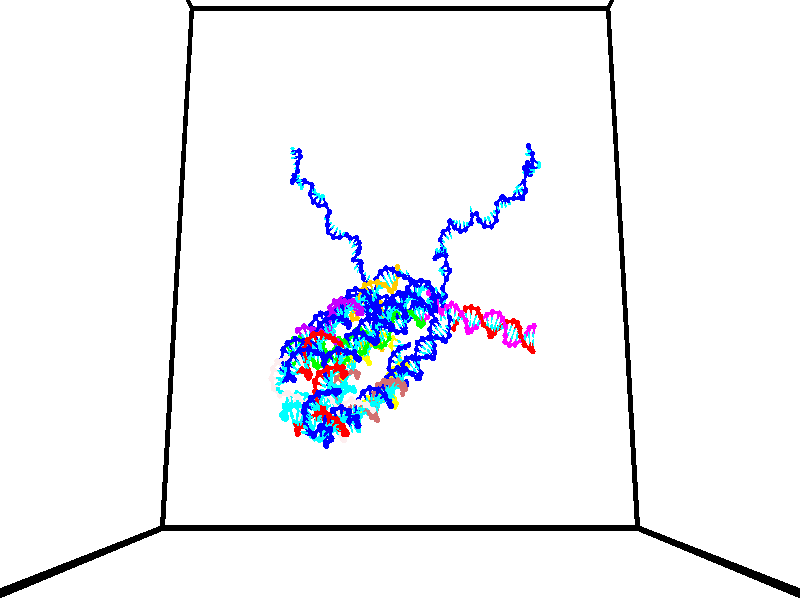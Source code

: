 // switches for output
#declare DRAW_BASES = 1; // possible values are 0, 1; only relevant for DNA ribbons
#declare DRAW_BASES_TYPE = 3; // possible values are 1, 2, 3; only relevant for DNA ribbons
#declare DRAW_FOG = 0; // set to 1 to enable fog

#include "colors.inc"

#include "transforms.inc"
background { rgb <1, 1, 1>}

#default {
   normal{
       ripples 0.25
       frequency 0.20
       turbulence 0.2
       lambda 5
   }
	finish {
		phong 0.1
		phong_size 40.
	}
}

// original window dimensions: 1024x640


// camera settings

camera {
	sky <0, 0.179814, -0.983701>
	up <0, 0.179814, -0.983701>
	right 1.6 * <1, 0, 0>
	location <35, 92.5046, 58.4545>
	look_at <35, 26.874, 46.4577>
	direction <0, -65.6306, -11.9968>
	angle 67.0682
}


# declare cpy_camera_pos = <35, 92.5046, 58.4545>;
# if (DRAW_FOG = 1)
fog {
	fog_type 2
	up vnormalize(cpy_camera_pos)
	color rgbt<1,1,1,0.3>
	distance 1e-5
	fog_alt 3e-3
	fog_offset 56
}
# end


// LIGHTS

# declare lum = 6;
global_settings {
	ambient_light rgb lum * <0.05, 0.05, 0.05>
	max_trace_level 15
}# declare cpy_direct_light_amount = 0.25;
light_source
{	1000 * <-1, -1.16351, -0.803887>,
	rgb lum * cpy_direct_light_amount
	parallel
}

light_source
{	1000 * <1, 1.16351, 0.803887>,
	rgb lum * cpy_direct_light_amount
	parallel
}

// strand 0

// nucleotide -1

// particle -1
sphere {
	<40.169266, 34.931278, 50.269093> 0.250000
	pigment { color rgbt <1,0,0,0> }
	no_shadow
}
cylinder {
	<40.154579, 35.189335, 49.963821>,  <40.145767, 35.344170, 49.780659>, 0.100000
	pigment { color rgbt <1,0,0,0> }
	no_shadow
}
cylinder {
	<40.154579, 35.189335, 49.963821>,  <40.169266, 34.931278, 50.269093>, 0.100000
	pigment { color rgbt <1,0,0,0> }
	no_shadow
}

// particle -1
sphere {
	<40.154579, 35.189335, 49.963821> 0.100000
	pigment { color rgbt <1,0,0,0> }
	no_shadow
}
sphere {
	0, 1
	scale<0.080000,0.200000,0.300000>
	matrix <0.976326, -0.139741, -0.165105,
		-0.213164, -0.751172, -0.624742,
		-0.036720, 0.645146, -0.763176,
		40.143562, 35.382877, 49.734867>
	pigment { color rgbt <0,1,1,0> }
	no_shadow
}
cylinder {
	<40.502232, 34.588501, 49.703625>,  <40.169266, 34.931278, 50.269093>, 0.130000
	pigment { color rgbt <1,0,0,0> }
	no_shadow
}

// nucleotide -1

// particle -1
sphere {
	<40.502232, 34.588501, 49.703625> 0.250000
	pigment { color rgbt <1,0,0,0> }
	no_shadow
}
cylinder {
	<40.543873, 34.976738, 49.616795>,  <40.568859, 35.209679, 49.564697>, 0.100000
	pigment { color rgbt <1,0,0,0> }
	no_shadow
}
cylinder {
	<40.543873, 34.976738, 49.616795>,  <40.502232, 34.588501, 49.703625>, 0.100000
	pigment { color rgbt <1,0,0,0> }
	no_shadow
}

// particle -1
sphere {
	<40.543873, 34.976738, 49.616795> 0.100000
	pigment { color rgbt <1,0,0,0> }
	no_shadow
}
sphere {
	0, 1
	scale<0.080000,0.200000,0.300000>
	matrix <0.959865, -0.155200, -0.233606,
		-0.260424, -0.184039, -0.947791,
		0.104104, 0.970589, -0.217071,
		40.575104, 35.267914, 49.551674>
	pigment { color rgbt <0,1,1,0> }
	no_shadow
}
cylinder {
	<40.854218, 34.550980, 49.083393>,  <40.502232, 34.588501, 49.703625>, 0.130000
	pigment { color rgbt <1,0,0,0> }
	no_shadow
}

// nucleotide -1

// particle -1
sphere {
	<40.854218, 34.550980, 49.083393> 0.250000
	pigment { color rgbt <1,0,0,0> }
	no_shadow
}
cylinder {
	<40.921345, 34.900219, 49.266491>,  <40.961620, 35.109764, 49.376350>, 0.100000
	pigment { color rgbt <1,0,0,0> }
	no_shadow
}
cylinder {
	<40.921345, 34.900219, 49.266491>,  <40.854218, 34.550980, 49.083393>, 0.100000
	pigment { color rgbt <1,0,0,0> }
	no_shadow
}

// particle -1
sphere {
	<40.921345, 34.900219, 49.266491> 0.100000
	pigment { color rgbt <1,0,0,0> }
	no_shadow
}
sphere {
	0, 1
	scale<0.080000,0.200000,0.300000>
	matrix <0.972171, -0.223567, 0.070018,
		0.163469, 0.433255, -0.886323,
		0.167816, 0.873103, 0.457744,
		40.971691, 35.162151, 49.403812>
	pigment { color rgbt <0,1,1,0> }
	no_shadow
}
cylinder {
	<41.328339, 34.881702, 48.608940>,  <40.854218, 34.550980, 49.083393>, 0.130000
	pigment { color rgbt <1,0,0,0> }
	no_shadow
}

// nucleotide -1

// particle -1
sphere {
	<41.328339, 34.881702, 48.608940> 0.250000
	pigment { color rgbt <1,0,0,0> }
	no_shadow
}
cylinder {
	<41.354607, 35.053963, 48.968990>,  <41.370365, 35.157318, 49.185020>, 0.100000
	pigment { color rgbt <1,0,0,0> }
	no_shadow
}
cylinder {
	<41.354607, 35.053963, 48.968990>,  <41.328339, 34.881702, 48.608940>, 0.100000
	pigment { color rgbt <1,0,0,0> }
	no_shadow
}

// particle -1
sphere {
	<41.354607, 35.053963, 48.968990> 0.100000
	pigment { color rgbt <1,0,0,0> }
	no_shadow
}
sphere {
	0, 1
	scale<0.080000,0.200000,0.300000>
	matrix <0.993450, 0.056318, -0.099421,
		-0.093509, 0.900760, -0.424131,
		0.065668, 0.430650, 0.900127,
		41.374306, 35.183159, 49.239029>
	pigment { color rgbt <0,1,1,0> }
	no_shadow
}
cylinder {
	<41.819099, 35.470364, 48.602772>,  <41.328339, 34.881702, 48.608940>, 0.130000
	pigment { color rgbt <1,0,0,0> }
	no_shadow
}

// nucleotide -1

// particle -1
sphere {
	<41.819099, 35.470364, 48.602772> 0.250000
	pigment { color rgbt <1,0,0,0> }
	no_shadow
}
cylinder {
	<41.785172, 35.393986, 48.993942>,  <41.764816, 35.348160, 49.228645>, 0.100000
	pigment { color rgbt <1,0,0,0> }
	no_shadow
}
cylinder {
	<41.785172, 35.393986, 48.993942>,  <41.819099, 35.470364, 48.602772>, 0.100000
	pigment { color rgbt <1,0,0,0> }
	no_shadow
}

// particle -1
sphere {
	<41.785172, 35.393986, 48.993942> 0.100000
	pigment { color rgbt <1,0,0,0> }
	no_shadow
}
sphere {
	0, 1
	scale<0.080000,0.200000,0.300000>
	matrix <0.990386, 0.091478, 0.103762,
		-0.109271, 0.977330, 0.181345,
		-0.084821, -0.190940, 0.977930,
		41.759724, 35.336704, 49.287323>
	pigment { color rgbt <0,1,1,0> }
	no_shadow
}
cylinder {
	<42.431969, 35.749748, 48.837799>,  <41.819099, 35.470364, 48.602772>, 0.130000
	pigment { color rgbt <1,0,0,0> }
	no_shadow
}

// nucleotide -1

// particle -1
sphere {
	<42.431969, 35.749748, 48.837799> 0.250000
	pigment { color rgbt <1,0,0,0> }
	no_shadow
}
cylinder {
	<42.323307, 35.566208, 49.176186>,  <42.258110, 35.456085, 49.379219>, 0.100000
	pigment { color rgbt <1,0,0,0> }
	no_shadow
}
cylinder {
	<42.323307, 35.566208, 49.176186>,  <42.431969, 35.749748, 48.837799>, 0.100000
	pigment { color rgbt <1,0,0,0> }
	no_shadow
}

// particle -1
sphere {
	<42.323307, 35.566208, 49.176186> 0.100000
	pigment { color rgbt <1,0,0,0> }
	no_shadow
}
sphere {
	0, 1
	scale<0.080000,0.200000,0.300000>
	matrix <0.962224, -0.146072, 0.229757,
		0.018148, 0.876424, 0.481198,
		-0.271654, -0.458851, 0.845967,
		42.241810, 35.428555, 49.429977>
	pigment { color rgbt <0,1,1,0> }
	no_shadow
}
cylinder {
	<42.621628, 36.131943, 49.470924>,  <42.431969, 35.749748, 48.837799>, 0.130000
	pigment { color rgbt <1,0,0,0> }
	no_shadow
}

// nucleotide -1

// particle -1
sphere {
	<42.621628, 36.131943, 49.470924> 0.250000
	pigment { color rgbt <1,0,0,0> }
	no_shadow
}
cylinder {
	<42.611282, 35.742096, 49.559879>,  <42.605076, 35.508186, 49.613251>, 0.100000
	pigment { color rgbt <1,0,0,0> }
	no_shadow
}
cylinder {
	<42.611282, 35.742096, 49.559879>,  <42.621628, 36.131943, 49.470924>, 0.100000
	pigment { color rgbt <1,0,0,0> }
	no_shadow
}

// particle -1
sphere {
	<42.611282, 35.742096, 49.559879> 0.100000
	pigment { color rgbt <1,0,0,0> }
	no_shadow
}
sphere {
	0, 1
	scale<0.080000,0.200000,0.300000>
	matrix <0.935369, 0.054901, 0.349385,
		-0.352725, 0.217047, 0.910206,
		-0.025862, -0.974616, 0.222384,
		42.603523, 35.449711, 49.626595>
	pigment { color rgbt <0,1,1,0> }
	no_shadow
}
cylinder {
	<42.886677, 36.067966, 50.102219>,  <42.621628, 36.131943, 49.470924>, 0.130000
	pigment { color rgbt <1,0,0,0> }
	no_shadow
}

// nucleotide -1

// particle -1
sphere {
	<42.886677, 36.067966, 50.102219> 0.250000
	pigment { color rgbt <1,0,0,0> }
	no_shadow
}
cylinder {
	<42.935215, 35.701073, 49.950451>,  <42.964336, 35.480938, 49.859390>, 0.100000
	pigment { color rgbt <1,0,0,0> }
	no_shadow
}
cylinder {
	<42.935215, 35.701073, 49.950451>,  <42.886677, 36.067966, 50.102219>, 0.100000
	pigment { color rgbt <1,0,0,0> }
	no_shadow
}

// particle -1
sphere {
	<42.935215, 35.701073, 49.950451> 0.100000
	pigment { color rgbt <1,0,0,0> }
	no_shadow
}
sphere {
	0, 1
	scale<0.080000,0.200000,0.300000>
	matrix <0.938496, -0.018470, 0.344794,
		-0.323265, -0.397921, 0.858579,
		0.121343, -0.917234, -0.379418,
		42.971619, 35.425903, 49.836624>
	pigment { color rgbt <0,1,1,0> }
	no_shadow
}
cylinder {
	<43.475655, 35.765415, 50.634979>,  <42.886677, 36.067966, 50.102219>, 0.130000
	pigment { color rgbt <1,0,0,0> }
	no_shadow
}

// nucleotide -1

// particle -1
sphere {
	<43.475655, 35.765415, 50.634979> 0.250000
	pigment { color rgbt <1,0,0,0> }
	no_shadow
}
cylinder {
	<43.434456, 35.502972, 50.335938>,  <43.409737, 35.345505, 50.156513>, 0.100000
	pigment { color rgbt <1,0,0,0> }
	no_shadow
}
cylinder {
	<43.434456, 35.502972, 50.335938>,  <43.475655, 35.765415, 50.634979>, 0.100000
	pigment { color rgbt <1,0,0,0> }
	no_shadow
}

// particle -1
sphere {
	<43.434456, 35.502972, 50.335938> 0.100000
	pigment { color rgbt <1,0,0,0> }
	no_shadow
}
sphere {
	0, 1
	scale<0.080000,0.200000,0.300000>
	matrix <0.781119, -0.518682, 0.347593,
		-0.615829, -0.548170, 0.565919,
		-0.102992, -0.656109, -0.747606,
		43.403557, 35.306141, 50.111656>
	pigment { color rgbt <0,1,1,0> }
	no_shadow
}
cylinder {
	<43.614307, 35.092308, 50.889801>,  <43.475655, 35.765415, 50.634979>, 0.130000
	pigment { color rgbt <1,0,0,0> }
	no_shadow
}

// nucleotide -1

// particle -1
sphere {
	<43.614307, 35.092308, 50.889801> 0.250000
	pigment { color rgbt <1,0,0,0> }
	no_shadow
}
cylinder {
	<43.702362, 35.089584, 50.499622>,  <43.755196, 35.087952, 50.265514>, 0.100000
	pigment { color rgbt <1,0,0,0> }
	no_shadow
}
cylinder {
	<43.702362, 35.089584, 50.499622>,  <43.614307, 35.092308, 50.889801>, 0.100000
	pigment { color rgbt <1,0,0,0> }
	no_shadow
}

// particle -1
sphere {
	<43.702362, 35.089584, 50.499622> 0.100000
	pigment { color rgbt <1,0,0,0> }
	no_shadow
}
sphere {
	0, 1
	scale<0.080000,0.200000,0.300000>
	matrix <0.843419, -0.501071, 0.193835,
		-0.490087, -0.865379, -0.104559,
		0.220132, -0.006809, -0.975447,
		43.768402, 35.087543, 50.206989>
	pigment { color rgbt <0,1,1,0> }
	no_shadow
}
cylinder {
	<43.875683, 34.499630, 50.808365>,  <43.614307, 35.092308, 50.889801>, 0.130000
	pigment { color rgbt <1,0,0,0> }
	no_shadow
}

// nucleotide -1

// particle -1
sphere {
	<43.875683, 34.499630, 50.808365> 0.250000
	pigment { color rgbt <1,0,0,0> }
	no_shadow
}
cylinder {
	<44.012798, 34.691227, 50.485115>,  <44.095066, 34.806183, 50.291164>, 0.100000
	pigment { color rgbt <1,0,0,0> }
	no_shadow
}
cylinder {
	<44.012798, 34.691227, 50.485115>,  <43.875683, 34.499630, 50.808365>, 0.100000
	pigment { color rgbt <1,0,0,0> }
	no_shadow
}

// particle -1
sphere {
	<44.012798, 34.691227, 50.485115> 0.100000
	pigment { color rgbt <1,0,0,0> }
	no_shadow
}
sphere {
	0, 1
	scale<0.080000,0.200000,0.300000>
	matrix <0.857517, -0.510830, 0.060965,
		-0.383613, -0.713879, -0.585848,
		0.342790, 0.478988, -0.808125,
		44.115635, 34.834923, 50.242676>
	pigment { color rgbt <0,1,1,0> }
	no_shadow
}
cylinder {
	<44.223644, 33.970825, 50.478168>,  <43.875683, 34.499630, 50.808365>, 0.130000
	pigment { color rgbt <1,0,0,0> }
	no_shadow
}

// nucleotide -1

// particle -1
sphere {
	<44.223644, 33.970825, 50.478168> 0.250000
	pigment { color rgbt <1,0,0,0> }
	no_shadow
}
cylinder {
	<44.369198, 34.304699, 50.312813>,  <44.456532, 34.505024, 50.213600>, 0.100000
	pigment { color rgbt <1,0,0,0> }
	no_shadow
}
cylinder {
	<44.369198, 34.304699, 50.312813>,  <44.223644, 33.970825, 50.478168>, 0.100000
	pigment { color rgbt <1,0,0,0> }
	no_shadow
}

// particle -1
sphere {
	<44.369198, 34.304699, 50.312813> 0.100000
	pigment { color rgbt <1,0,0,0> }
	no_shadow
}
sphere {
	0, 1
	scale<0.080000,0.200000,0.300000>
	matrix <0.908467, -0.416010, -0.040289,
		-0.205603, -0.360890, -0.909662,
		0.363889, 0.834682, -0.413390,
		44.478363, 34.555103, 50.188797>
	pigment { color rgbt <0,1,1,0> }
	no_shadow
}
cylinder {
	<44.766785, 33.803139, 50.008888>,  <44.223644, 33.970825, 50.478168>, 0.130000
	pigment { color rgbt <1,0,0,0> }
	no_shadow
}

// nucleotide -1

// particle -1
sphere {
	<44.766785, 33.803139, 50.008888> 0.250000
	pigment { color rgbt <1,0,0,0> }
	no_shadow
}
cylinder {
	<44.822468, 34.195217, 50.065216>,  <44.855877, 34.430466, 50.099014>, 0.100000
	pigment { color rgbt <1,0,0,0> }
	no_shadow
}
cylinder {
	<44.822468, 34.195217, 50.065216>,  <44.766785, 33.803139, 50.008888>, 0.100000
	pigment { color rgbt <1,0,0,0> }
	no_shadow
}

// particle -1
sphere {
	<44.822468, 34.195217, 50.065216> 0.100000
	pigment { color rgbt <1,0,0,0> }
	no_shadow
}
sphere {
	0, 1
	scale<0.080000,0.200000,0.300000>
	matrix <0.977791, -0.158559, 0.137056,
		0.156670, 0.118613, -0.980503,
		0.139211, 0.980199, 0.140821,
		44.864231, 34.489277, 50.107464>
	pigment { color rgbt <0,1,1,0> }
	no_shadow
}
cylinder {
	<45.432663, 33.971767, 49.587524>,  <44.766785, 33.803139, 50.008888>, 0.130000
	pigment { color rgbt <1,0,0,0> }
	no_shadow
}

// nucleotide -1

// particle -1
sphere {
	<45.432663, 33.971767, 49.587524> 0.250000
	pigment { color rgbt <1,0,0,0> }
	no_shadow
}
cylinder {
	<45.382751, 34.256302, 49.864201>,  <45.352806, 34.427021, 50.030209>, 0.100000
	pigment { color rgbt <1,0,0,0> }
	no_shadow
}
cylinder {
	<45.382751, 34.256302, 49.864201>,  <45.432663, 33.971767, 49.587524>, 0.100000
	pigment { color rgbt <1,0,0,0> }
	no_shadow
}

// particle -1
sphere {
	<45.382751, 34.256302, 49.864201> 0.100000
	pigment { color rgbt <1,0,0,0> }
	no_shadow
}
sphere {
	0, 1
	scale<0.080000,0.200000,0.300000>
	matrix <0.985418, 0.007561, 0.169984,
		0.115686, 0.702816, -0.701902,
		-0.124775, 0.711332, 0.691692,
		45.345318, 34.469700, 50.071709>
	pigment { color rgbt <0,1,1,0> }
	no_shadow
}
cylinder {
	<46.029705, 34.472214, 49.579220>,  <45.432663, 33.971767, 49.587524>, 0.130000
	pigment { color rgbt <1,0,0,0> }
	no_shadow
}

// nucleotide -1

// particle -1
sphere {
	<46.029705, 34.472214, 49.579220> 0.250000
	pigment { color rgbt <1,0,0,0> }
	no_shadow
}
cylinder {
	<45.848251, 34.564907, 49.923435>,  <45.739380, 34.620522, 50.129963>, 0.100000
	pigment { color rgbt <1,0,0,0> }
	no_shadow
}
cylinder {
	<45.848251, 34.564907, 49.923435>,  <46.029705, 34.472214, 49.579220>, 0.100000
	pigment { color rgbt <1,0,0,0> }
	no_shadow
}

// particle -1
sphere {
	<45.848251, 34.564907, 49.923435> 0.100000
	pigment { color rgbt <1,0,0,0> }
	no_shadow
}
sphere {
	0, 1
	scale<0.080000,0.200000,0.300000>
	matrix <0.889827, 0.171162, 0.422980,
		-0.049273, 0.957603, -0.283846,
		-0.453630, 0.231732, 0.860535,
		45.712162, 34.634426, 50.181595>
	pigment { color rgbt <0,1,1,0> }
	no_shadow
}
cylinder {
	<46.272049, 35.131546, 49.834652>,  <46.029705, 34.472214, 49.579220>, 0.130000
	pigment { color rgbt <1,0,0,0> }
	no_shadow
}

// nucleotide -1

// particle -1
sphere {
	<46.272049, 35.131546, 49.834652> 0.250000
	pigment { color rgbt <1,0,0,0> }
	no_shadow
}
cylinder {
	<46.133102, 34.943199, 50.159027>,  <46.049736, 34.830189, 50.353653>, 0.100000
	pigment { color rgbt <1,0,0,0> }
	no_shadow
}
cylinder {
	<46.133102, 34.943199, 50.159027>,  <46.272049, 35.131546, 49.834652>, 0.100000
	pigment { color rgbt <1,0,0,0> }
	no_shadow
}

// particle -1
sphere {
	<46.133102, 34.943199, 50.159027> 0.100000
	pigment { color rgbt <1,0,0,0> }
	no_shadow
}
sphere {
	0, 1
	scale<0.080000,0.200000,0.300000>
	matrix <0.910329, 0.038198, 0.412119,
		-0.225031, 0.881375, 0.415379,
		-0.347364, -0.470871, 0.810937,
		46.028893, 34.801937, 50.402309>
	pigment { color rgbt <0,1,1,0> }
	no_shadow
}
cylinder {
	<46.410103, 35.603176, 50.338577>,  <46.272049, 35.131546, 49.834652>, 0.130000
	pigment { color rgbt <1,0,0,0> }
	no_shadow
}

// nucleotide -1

// particle -1
sphere {
	<46.410103, 35.603176, 50.338577> 0.250000
	pigment { color rgbt <1,0,0,0> }
	no_shadow
}
cylinder {
	<46.352840, 35.256096, 50.528988>,  <46.318485, 35.047848, 50.643234>, 0.100000
	pigment { color rgbt <1,0,0,0> }
	no_shadow
}
cylinder {
	<46.352840, 35.256096, 50.528988>,  <46.410103, 35.603176, 50.338577>, 0.100000
	pigment { color rgbt <1,0,0,0> }
	no_shadow
}

// particle -1
sphere {
	<46.352840, 35.256096, 50.528988> 0.100000
	pigment { color rgbt <1,0,0,0> }
	no_shadow
}
sphere {
	0, 1
	scale<0.080000,0.200000,0.300000>
	matrix <0.759997, 0.211724, 0.614473,
		-0.633965, 0.449744, 0.629141,
		-0.143152, -0.867700, 0.476030,
		46.309895, 34.995785, 50.671799>
	pigment { color rgbt <0,1,1,0> }
	no_shadow
}
cylinder {
	<46.433590, 35.814896, 50.999619>,  <46.410103, 35.603176, 50.338577>, 0.130000
	pigment { color rgbt <1,0,0,0> }
	no_shadow
}

// nucleotide -1

// particle -1
sphere {
	<46.433590, 35.814896, 50.999619> 0.250000
	pigment { color rgbt <1,0,0,0> }
	no_shadow
}
cylinder {
	<46.523357, 35.425106, 51.001732>,  <46.577217, 35.191231, 51.003002>, 0.100000
	pigment { color rgbt <1,0,0,0> }
	no_shadow
}
cylinder {
	<46.523357, 35.425106, 51.001732>,  <46.433590, 35.814896, 50.999619>, 0.100000
	pigment { color rgbt <1,0,0,0> }
	no_shadow
}

// particle -1
sphere {
	<46.523357, 35.425106, 51.001732> 0.100000
	pigment { color rgbt <1,0,0,0> }
	no_shadow
}
sphere {
	0, 1
	scale<0.080000,0.200000,0.300000>
	matrix <0.919598, 0.213572, 0.329737,
		-0.322451, -0.069139, 0.944058,
		0.224422, -0.974478, 0.005286,
		46.590683, 35.132763, 51.003319>
	pigment { color rgbt <0,1,1,0> }
	no_shadow
}
cylinder {
	<46.750179, 35.667400, 51.660023>,  <46.433590, 35.814896, 50.999619>, 0.130000
	pigment { color rgbt <1,0,0,0> }
	no_shadow
}

// nucleotide -1

// particle -1
sphere {
	<46.750179, 35.667400, 51.660023> 0.250000
	pigment { color rgbt <1,0,0,0> }
	no_shadow
}
cylinder {
	<46.865139, 35.383305, 51.402973>,  <46.934113, 35.212849, 51.248745>, 0.100000
	pigment { color rgbt <1,0,0,0> }
	no_shadow
}
cylinder {
	<46.865139, 35.383305, 51.402973>,  <46.750179, 35.667400, 51.660023>, 0.100000
	pigment { color rgbt <1,0,0,0> }
	no_shadow
}

// particle -1
sphere {
	<46.865139, 35.383305, 51.402973> 0.100000
	pigment { color rgbt <1,0,0,0> }
	no_shadow
}
sphere {
	0, 1
	scale<0.080000,0.200000,0.300000>
	matrix <0.954210, 0.154186, 0.256339,
		-0.082979, -0.686867, 0.722031,
		0.287397, -0.710240, -0.642621,
		46.951359, 35.170231, 51.210186>
	pigment { color rgbt <0,1,1,0> }
	no_shadow
}
cylinder {
	<47.335377, 35.535526, 51.970432>,  <46.750179, 35.667400, 51.660023>, 0.130000
	pigment { color rgbt <1,0,0,0> }
	no_shadow
}

// nucleotide -1

// particle -1
sphere {
	<47.335377, 35.535526, 51.970432> 0.250000
	pigment { color rgbt <1,0,0,0> }
	no_shadow
}
cylinder {
	<47.361664, 35.317791, 51.635918>,  <47.377438, 35.187149, 51.435207>, 0.100000
	pigment { color rgbt <1,0,0,0> }
	no_shadow
}
cylinder {
	<47.361664, 35.317791, 51.635918>,  <47.335377, 35.535526, 51.970432>, 0.100000
	pigment { color rgbt <1,0,0,0> }
	no_shadow
}

// particle -1
sphere {
	<47.361664, 35.317791, 51.635918> 0.100000
	pigment { color rgbt <1,0,0,0> }
	no_shadow
}
sphere {
	0, 1
	scale<0.080000,0.200000,0.300000>
	matrix <0.997743, 0.024284, 0.062600,
		-0.013767, -0.838516, 0.544703,
		0.065719, -0.544336, -0.836289,
		47.381378, 35.154491, 51.385033>
	pigment { color rgbt <0,1,1,0> }
	no_shadow
}
cylinder {
	<47.715122, 34.941727, 52.077568>,  <47.335377, 35.535526, 51.970432>, 0.130000
	pigment { color rgbt <1,0,0,0> }
	no_shadow
}

// nucleotide -1

// particle -1
sphere {
	<47.715122, 34.941727, 52.077568> 0.250000
	pigment { color rgbt <1,0,0,0> }
	no_shadow
}
cylinder {
	<47.741570, 35.014618, 51.685154>,  <47.757439, 35.058353, 51.449707>, 0.100000
	pigment { color rgbt <1,0,0,0> }
	no_shadow
}
cylinder {
	<47.741570, 35.014618, 51.685154>,  <47.715122, 34.941727, 52.077568>, 0.100000
	pigment { color rgbt <1,0,0,0> }
	no_shadow
}

// particle -1
sphere {
	<47.741570, 35.014618, 51.685154> 0.100000
	pigment { color rgbt <1,0,0,0> }
	no_shadow
}
sphere {
	0, 1
	scale<0.080000,0.200000,0.300000>
	matrix <0.992552, -0.112824, 0.045940,
		-0.102312, -0.976763, -0.188327,
		0.066120, 0.182225, -0.981031,
		47.761406, 35.069286, 51.390846>
	pigment { color rgbt <0,1,1,0> }
	no_shadow
}
// strand 1

// nucleotide -1

// particle -1
sphere {
	<24.332952, 34.867496, 51.714809> 0.250000
	pigment { color rgbt <0,1,0,0> }
	no_shadow
}
cylinder {
	<24.431499, 35.243259, 51.810146>,  <24.490627, 35.468719, 51.867348>, 0.100000
	pigment { color rgbt <0,1,0,0> }
	no_shadow
}
cylinder {
	<24.431499, 35.243259, 51.810146>,  <24.332952, 34.867496, 51.714809>, 0.100000
	pigment { color rgbt <0,1,0,0> }
	no_shadow
}

// particle -1
sphere {
	<24.431499, 35.243259, 51.810146> 0.100000
	pigment { color rgbt <0,1,0,0> }
	no_shadow
}
sphere {
	0, 1
	scale<0.080000,0.200000,0.300000>
	matrix <0.967205, -0.222641, -0.122253,
		-0.061781, 0.260649, -0.963455,
		0.246369, 0.939411, 0.238346,
		24.505411, 35.525082, 51.881649>
	pigment { color rgbt <0,1,1,0> }
	no_shadow
}
cylinder {
	<24.796831, 35.194336, 51.156269>,  <24.332952, 34.867496, 51.714809>, 0.130000
	pigment { color rgbt <0,1,0,0> }
	no_shadow
}

// nucleotide -1

// particle -1
sphere {
	<24.796831, 35.194336, 51.156269> 0.250000
	pigment { color rgbt <0,1,0,0> }
	no_shadow
}
cylinder {
	<24.855034, 35.373962, 51.508896>,  <24.889956, 35.481739, 51.720474>, 0.100000
	pigment { color rgbt <0,1,0,0> }
	no_shadow
}
cylinder {
	<24.855034, 35.373962, 51.508896>,  <24.796831, 35.194336, 51.156269>, 0.100000
	pigment { color rgbt <0,1,0,0> }
	no_shadow
}

// particle -1
sphere {
	<24.855034, 35.373962, 51.508896> 0.100000
	pigment { color rgbt <0,1,0,0> }
	no_shadow
}
sphere {
	0, 1
	scale<0.080000,0.200000,0.300000>
	matrix <0.958407, -0.285109, -0.012955,
		0.245526, 0.846788, -0.471877,
		0.145507, 0.449069, 0.881569,
		24.898685, 35.508682, 51.773365>
	pigment { color rgbt <0,1,1,0> }
	no_shadow
}
cylinder {
	<25.519642, 35.399578, 51.045452>,  <24.796831, 35.194336, 51.156269>, 0.130000
	pigment { color rgbt <0,1,0,0> }
	no_shadow
}

// nucleotide -1

// particle -1
sphere {
	<25.519642, 35.399578, 51.045452> 0.250000
	pigment { color rgbt <0,1,0,0> }
	no_shadow
}
cylinder {
	<25.443123, 35.425179, 51.437229>,  <25.397211, 35.440536, 51.672295>, 0.100000
	pigment { color rgbt <0,1,0,0> }
	no_shadow
}
cylinder {
	<25.443123, 35.425179, 51.437229>,  <25.519642, 35.399578, 51.045452>, 0.100000
	pigment { color rgbt <0,1,0,0> }
	no_shadow
}

// particle -1
sphere {
	<25.443123, 35.425179, 51.437229> 0.100000
	pigment { color rgbt <0,1,0,0> }
	no_shadow
}
sphere {
	0, 1
	scale<0.080000,0.200000,0.300000>
	matrix <0.952047, -0.230647, 0.201019,
		0.238770, 0.970931, -0.016808,
		-0.191299, 0.063999, 0.979443,
		25.385733, 35.444378, 51.731064>
	pigment { color rgbt <0,1,1,0> }
	no_shadow
}
cylinder {
	<26.092243, 35.768532, 51.385197>,  <25.519642, 35.399578, 51.045452>, 0.130000
	pigment { color rgbt <0,1,0,0> }
	no_shadow
}

// nucleotide -1

// particle -1
sphere {
	<26.092243, 35.768532, 51.385197> 0.250000
	pigment { color rgbt <0,1,0,0> }
	no_shadow
}
cylinder {
	<25.918865, 35.546207, 51.668941>,  <25.814838, 35.412811, 51.839188>, 0.100000
	pigment { color rgbt <0,1,0,0> }
	no_shadow
}
cylinder {
	<25.918865, 35.546207, 51.668941>,  <26.092243, 35.768532, 51.385197>, 0.100000
	pigment { color rgbt <0,1,0,0> }
	no_shadow
}

// particle -1
sphere {
	<25.918865, 35.546207, 51.668941> 0.100000
	pigment { color rgbt <0,1,0,0> }
	no_shadow
}
sphere {
	0, 1
	scale<0.080000,0.200000,0.300000>
	matrix <0.894374, -0.361867, 0.262957,
		0.110540, 0.748414, 0.653956,
		-0.433446, -0.555814, 0.709363,
		25.788832, 35.379463, 51.881752>
	pigment { color rgbt <0,1,1,0> }
	no_shadow
}
cylinder {
	<26.472286, 35.909885, 52.012127>,  <26.092243, 35.768532, 51.385197>, 0.130000
	pigment { color rgbt <0,1,0,0> }
	no_shadow
}

// nucleotide -1

// particle -1
sphere {
	<26.472286, 35.909885, 52.012127> 0.250000
	pigment { color rgbt <0,1,0,0> }
	no_shadow
}
cylinder {
	<26.303076, 35.556751, 52.093761>,  <26.201550, 35.344872, 52.142742>, 0.100000
	pigment { color rgbt <0,1,0,0> }
	no_shadow
}
cylinder {
	<26.303076, 35.556751, 52.093761>,  <26.472286, 35.909885, 52.012127>, 0.100000
	pigment { color rgbt <0,1,0,0> }
	no_shadow
}

// particle -1
sphere {
	<26.303076, 35.556751, 52.093761> 0.100000
	pigment { color rgbt <0,1,0,0> }
	no_shadow
}
sphere {
	0, 1
	scale<0.080000,0.200000,0.300000>
	matrix <0.830970, -0.288169, 0.475865,
		-0.361299, 0.370893, 0.855512,
		-0.423027, -0.882835, 0.204086,
		26.176168, 35.291901, 52.154987>
	pigment { color rgbt <0,1,1,0> }
	no_shadow
}
cylinder {
	<26.629719, 35.763359, 52.708618>,  <26.472286, 35.909885, 52.012127>, 0.130000
	pigment { color rgbt <0,1,0,0> }
	no_shadow
}

// nucleotide -1

// particle -1
sphere {
	<26.629719, 35.763359, 52.708618> 0.250000
	pigment { color rgbt <0,1,0,0> }
	no_shadow
}
cylinder {
	<26.531582, 35.399796, 52.573742>,  <26.472700, 35.181656, 52.492817>, 0.100000
	pigment { color rgbt <0,1,0,0> }
	no_shadow
}
cylinder {
	<26.531582, 35.399796, 52.573742>,  <26.629719, 35.763359, 52.708618>, 0.100000
	pigment { color rgbt <0,1,0,0> }
	no_shadow
}

// particle -1
sphere {
	<26.531582, 35.399796, 52.573742> 0.100000
	pigment { color rgbt <0,1,0,0> }
	no_shadow
}
sphere {
	0, 1
	scale<0.080000,0.200000,0.300000>
	matrix <0.912528, -0.333936, 0.236179,
		-0.327264, -0.249748, 0.911331,
		-0.245341, -0.908907, -0.337187,
		26.457979, 35.127125, 52.472588>
	pigment { color rgbt <0,1,1,0> }
	no_shadow
}
cylinder {
	<26.901688, 35.277027, 53.188107>,  <26.629719, 35.763359, 52.708618>, 0.130000
	pigment { color rgbt <0,1,0,0> }
	no_shadow
}

// nucleotide -1

// particle -1
sphere {
	<26.901688, 35.277027, 53.188107> 0.250000
	pigment { color rgbt <0,1,0,0> }
	no_shadow
}
cylinder {
	<26.853445, 35.103798, 52.830807>,  <26.824499, 34.999859, 52.616425>, 0.100000
	pigment { color rgbt <0,1,0,0> }
	no_shadow
}
cylinder {
	<26.853445, 35.103798, 52.830807>,  <26.901688, 35.277027, 53.188107>, 0.100000
	pigment { color rgbt <0,1,0,0> }
	no_shadow
}

// particle -1
sphere {
	<26.853445, 35.103798, 52.830807> 0.100000
	pigment { color rgbt <0,1,0,0> }
	no_shadow
}
sphere {
	0, 1
	scale<0.080000,0.200000,0.300000>
	matrix <0.915795, -0.395805, 0.068249,
		-0.383111, -0.809806, 0.444344,
		-0.120605, -0.433074, -0.893253,
		26.817263, 34.973877, 52.562832>
	pigment { color rgbt <0,1,1,0> }
	no_shadow
}
cylinder {
	<27.080246, 34.567039, 53.288895>,  <26.901688, 35.277027, 53.188107>, 0.130000
	pigment { color rgbt <0,1,0,0> }
	no_shadow
}

// nucleotide -1

// particle -1
sphere {
	<27.080246, 34.567039, 53.288895> 0.250000
	pigment { color rgbt <0,1,0,0> }
	no_shadow
}
cylinder {
	<27.123457, 34.633194, 52.896778>,  <27.149384, 34.672886, 52.661507>, 0.100000
	pigment { color rgbt <0,1,0,0> }
	no_shadow
}
cylinder {
	<27.123457, 34.633194, 52.896778>,  <27.080246, 34.567039, 53.288895>, 0.100000
	pigment { color rgbt <0,1,0,0> }
	no_shadow
}

// particle -1
sphere {
	<27.123457, 34.633194, 52.896778> 0.100000
	pigment { color rgbt <0,1,0,0> }
	no_shadow
}
sphere {
	0, 1
	scale<0.080000,0.200000,0.300000>
	matrix <0.888677, -0.458069, 0.020651,
		-0.445628, -0.873396, -0.196458,
		0.108028, 0.165385, -0.980295,
		27.155865, 34.682808, 52.602688>
	pigment { color rgbt <0,1,1,0> }
	no_shadow
}
cylinder {
	<27.397875, 33.933887, 53.111000>,  <27.080246, 34.567039, 53.288895>, 0.130000
	pigment { color rgbt <0,1,0,0> }
	no_shadow
}

// nucleotide -1

// particle -1
sphere {
	<27.397875, 33.933887, 53.111000> 0.250000
	pigment { color rgbt <0,1,0,0> }
	no_shadow
}
cylinder {
	<27.472067, 34.182262, 52.806358>,  <27.516582, 34.331287, 52.623573>, 0.100000
	pigment { color rgbt <0,1,0,0> }
	no_shadow
}
cylinder {
	<27.472067, 34.182262, 52.806358>,  <27.397875, 33.933887, 53.111000>, 0.100000
	pigment { color rgbt <0,1,0,0> }
	no_shadow
}

// particle -1
sphere {
	<27.472067, 34.182262, 52.806358> 0.100000
	pigment { color rgbt <0,1,0,0> }
	no_shadow
}
sphere {
	0, 1
	scale<0.080000,0.200000,0.300000>
	matrix <0.923013, -0.375984, -0.081748,
		-0.337111, -0.687807, -0.642867,
		0.185481, 0.620933, -0.761603,
		27.527712, 34.368542, 52.577877>
	pigment { color rgbt <0,1,1,0> }
	no_shadow
}
cylinder {
	<27.894547, 33.567570, 52.675453>,  <27.397875, 33.933887, 53.111000>, 0.130000
	pigment { color rgbt <0,1,0,0> }
	no_shadow
}

// nucleotide -1

// particle -1
sphere {
	<27.894547, 33.567570, 52.675453> 0.250000
	pigment { color rgbt <0,1,0,0> }
	no_shadow
}
cylinder {
	<27.932529, 33.953896, 52.578968>,  <27.955318, 34.185692, 52.521076>, 0.100000
	pigment { color rgbt <0,1,0,0> }
	no_shadow
}
cylinder {
	<27.932529, 33.953896, 52.578968>,  <27.894547, 33.567570, 52.675453>, 0.100000
	pigment { color rgbt <0,1,0,0> }
	no_shadow
}

// particle -1
sphere {
	<27.932529, 33.953896, 52.578968> 0.100000
	pigment { color rgbt <0,1,0,0> }
	no_shadow
}
sphere {
	0, 1
	scale<0.080000,0.200000,0.300000>
	matrix <0.979703, -0.133636, -0.149413,
		-0.176541, -0.222130, -0.958901,
		0.094955, 0.965816, -0.241213,
		27.961016, 34.243641, 52.506603>
	pigment { color rgbt <0,1,1,0> }
	no_shadow
}
cylinder {
	<28.211035, 33.613777, 52.055351>,  <27.894547, 33.567570, 52.675453>, 0.130000
	pigment { color rgbt <0,1,0,0> }
	no_shadow
}

// nucleotide -1

// particle -1
sphere {
	<28.211035, 33.613777, 52.055351> 0.250000
	pigment { color rgbt <0,1,0,0> }
	no_shadow
}
cylinder {
	<28.277351, 33.969379, 52.226082>,  <28.317142, 34.182739, 52.328522>, 0.100000
	pigment { color rgbt <0,1,0,0> }
	no_shadow
}
cylinder {
	<28.277351, 33.969379, 52.226082>,  <28.211035, 33.613777, 52.055351>, 0.100000
	pigment { color rgbt <0,1,0,0> }
	no_shadow
}

// particle -1
sphere {
	<28.277351, 33.969379, 52.226082> 0.100000
	pigment { color rgbt <0,1,0,0> }
	no_shadow
}
sphere {
	0, 1
	scale<0.080000,0.200000,0.300000>
	matrix <0.956176, -0.038997, -0.290182,
		-0.241328, 0.456235, -0.856511,
		0.165793, 0.889005, 0.426830,
		28.327089, 34.236080, 52.354130>
	pigment { color rgbt <0,1,1,0> }
	no_shadow
}
cylinder {
	<28.757133, 33.795681, 51.573864>,  <28.211035, 33.613777, 52.055351>, 0.130000
	pigment { color rgbt <0,1,0,0> }
	no_shadow
}

// nucleotide -1

// particle -1
sphere {
	<28.757133, 33.795681, 51.573864> 0.250000
	pigment { color rgbt <0,1,0,0> }
	no_shadow
}
cylinder {
	<28.745180, 34.100269, 51.832870>,  <28.738008, 34.283020, 51.988274>, 0.100000
	pigment { color rgbt <0,1,0,0> }
	no_shadow
}
cylinder {
	<28.745180, 34.100269, 51.832870>,  <28.757133, 33.795681, 51.573864>, 0.100000
	pigment { color rgbt <0,1,0,0> }
	no_shadow
}

// particle -1
sphere {
	<28.745180, 34.100269, 51.832870> 0.100000
	pigment { color rgbt <0,1,0,0> }
	no_shadow
}
sphere {
	0, 1
	scale<0.080000,0.200000,0.300000>
	matrix <0.905962, 0.294324, -0.304313,
		-0.422303, 0.577529, -0.698656,
		-0.029882, 0.761468, 0.647513,
		28.736216, 34.328709, 52.027122>
	pigment { color rgbt <0,1,1,0> }
	no_shadow
}
cylinder {
	<28.891996, 34.455784, 51.155811>,  <28.757133, 33.795681, 51.573864>, 0.130000
	pigment { color rgbt <0,1,0,0> }
	no_shadow
}

// nucleotide -1

// particle -1
sphere {
	<28.891996, 34.455784, 51.155811> 0.250000
	pigment { color rgbt <0,1,0,0> }
	no_shadow
}
cylinder {
	<28.997931, 34.523167, 51.535599>,  <29.061491, 34.563595, 51.763470>, 0.100000
	pigment { color rgbt <0,1,0,0> }
	no_shadow
}
cylinder {
	<28.997931, 34.523167, 51.535599>,  <28.891996, 34.455784, 51.155811>, 0.100000
	pigment { color rgbt <0,1,0,0> }
	no_shadow
}

// particle -1
sphere {
	<28.997931, 34.523167, 51.535599> 0.100000
	pigment { color rgbt <0,1,0,0> }
	no_shadow
}
sphere {
	0, 1
	scale<0.080000,0.200000,0.300000>
	matrix <0.853017, 0.418247, -0.312141,
		-0.449694, 0.892576, -0.032929,
		0.264837, 0.168457, 0.949465,
		29.077381, 34.573704, 51.820438>
	pigment { color rgbt <0,1,1,0> }
	no_shadow
}
cylinder {
	<29.158649, 35.154556, 51.126503>,  <28.891996, 34.455784, 51.155811>, 0.130000
	pigment { color rgbt <0,1,0,0> }
	no_shadow
}

// nucleotide -1

// particle -1
sphere {
	<29.158649, 35.154556, 51.126503> 0.250000
	pigment { color rgbt <0,1,0,0> }
	no_shadow
}
cylinder {
	<29.298840, 34.939926, 51.433556>,  <29.382954, 34.811146, 51.617786>, 0.100000
	pigment { color rgbt <0,1,0,0> }
	no_shadow
}
cylinder {
	<29.298840, 34.939926, 51.433556>,  <29.158649, 35.154556, 51.126503>, 0.100000
	pigment { color rgbt <0,1,0,0> }
	no_shadow
}

// particle -1
sphere {
	<29.298840, 34.939926, 51.433556> 0.100000
	pigment { color rgbt <0,1,0,0> }
	no_shadow
}
sphere {
	0, 1
	scale<0.080000,0.200000,0.300000>
	matrix <0.931791, 0.117059, -0.343603,
		0.094512, 0.835692, 0.541004,
		0.350476, -0.536577, 0.767627,
		29.403982, 34.778954, 51.663845>
	pigment { color rgbt <0,1,1,0> }
	no_shadow
}
cylinder {
	<29.659094, 35.585991, 51.374489>,  <29.158649, 35.154556, 51.126503>, 0.130000
	pigment { color rgbt <0,1,0,0> }
	no_shadow
}

// nucleotide -1

// particle -1
sphere {
	<29.659094, 35.585991, 51.374489> 0.250000
	pigment { color rgbt <0,1,0,0> }
	no_shadow
}
cylinder {
	<29.736835, 35.205105, 51.468735>,  <29.783480, 34.976574, 51.525284>, 0.100000
	pigment { color rgbt <0,1,0,0> }
	no_shadow
}
cylinder {
	<29.736835, 35.205105, 51.468735>,  <29.659094, 35.585991, 51.374489>, 0.100000
	pigment { color rgbt <0,1,0,0> }
	no_shadow
}

// particle -1
sphere {
	<29.736835, 35.205105, 51.468735> 0.100000
	pigment { color rgbt <0,1,0,0> }
	no_shadow
}
sphere {
	0, 1
	scale<0.080000,0.200000,0.300000>
	matrix <0.941463, 0.113623, -0.317393,
		0.275454, 0.283510, 0.918557,
		0.194353, -0.952214, 0.235616,
		29.795141, 34.919441, 51.539421>
	pigment { color rgbt <0,1,1,0> }
	no_shadow
}
cylinder {
	<30.252956, 35.570335, 51.686077>,  <29.659094, 35.585991, 51.374489>, 0.130000
	pigment { color rgbt <0,1,0,0> }
	no_shadow
}

// nucleotide -1

// particle -1
sphere {
	<30.252956, 35.570335, 51.686077> 0.250000
	pigment { color rgbt <0,1,0,0> }
	no_shadow
}
cylinder {
	<30.218685, 35.188919, 51.570545>,  <30.198122, 34.960068, 51.501225>, 0.100000
	pigment { color rgbt <0,1,0,0> }
	no_shadow
}
cylinder {
	<30.218685, 35.188919, 51.570545>,  <30.252956, 35.570335, 51.686077>, 0.100000
	pigment { color rgbt <0,1,0,0> }
	no_shadow
}

// particle -1
sphere {
	<30.218685, 35.188919, 51.570545> 0.100000
	pigment { color rgbt <0,1,0,0> }
	no_shadow
}
sphere {
	0, 1
	scale<0.080000,0.200000,0.300000>
	matrix <0.982977, -0.033608, -0.180630,
		0.162531, -0.299389, 0.940186,
		-0.085676, -0.953539, -0.288830,
		30.192982, 34.902859, 51.483898>
	pigment { color rgbt <0,1,1,0> }
	no_shadow
}
cylinder {
	<30.796648, 35.253826, 52.008419>,  <30.252956, 35.570335, 51.686077>, 0.130000
	pigment { color rgbt <0,1,0,0> }
	no_shadow
}

// nucleotide -1

// particle -1
sphere {
	<30.796648, 35.253826, 52.008419> 0.250000
	pigment { color rgbt <0,1,0,0> }
	no_shadow
}
cylinder {
	<30.699146, 34.986446, 51.727348>,  <30.640646, 34.826019, 51.558704>, 0.100000
	pigment { color rgbt <0,1,0,0> }
	no_shadow
}
cylinder {
	<30.699146, 34.986446, 51.727348>,  <30.796648, 35.253826, 52.008419>, 0.100000
	pigment { color rgbt <0,1,0,0> }
	no_shadow
}

// particle -1
sphere {
	<30.699146, 34.986446, 51.727348> 0.100000
	pigment { color rgbt <0,1,0,0> }
	no_shadow
}
sphere {
	0, 1
	scale<0.080000,0.200000,0.300000>
	matrix <0.969164, -0.140902, -0.202157,
		0.036124, -0.730285, 0.682187,
		-0.243754, -0.668454, -0.702676,
		30.626020, 34.785912, 51.516544>
	pigment { color rgbt <0,1,1,0> }
	no_shadow
}
cylinder {
	<31.256308, 34.607185, 52.221523>,  <30.796648, 35.253826, 52.008419>, 0.130000
	pigment { color rgbt <0,1,0,0> }
	no_shadow
}

// nucleotide -1

// particle -1
sphere {
	<31.256308, 34.607185, 52.221523> 0.250000
	pigment { color rgbt <0,1,0,0> }
	no_shadow
}
cylinder {
	<31.152290, 34.581657, 51.836128>,  <31.089880, 34.566341, 51.604893>, 0.100000
	pigment { color rgbt <0,1,0,0> }
	no_shadow
}
cylinder {
	<31.152290, 34.581657, 51.836128>,  <31.256308, 34.607185, 52.221523>, 0.100000
	pigment { color rgbt <0,1,0,0> }
	no_shadow
}

// particle -1
sphere {
	<31.152290, 34.581657, 51.836128> 0.100000
	pigment { color rgbt <0,1,0,0> }
	no_shadow
}
sphere {
	0, 1
	scale<0.080000,0.200000,0.300000>
	matrix <0.867795, -0.453025, -0.204207,
		-0.423449, -0.889211, 0.173191,
		-0.260043, -0.063823, -0.963485,
		31.074278, 34.562511, 51.547081>
	pigment { color rgbt <0,1,1,0> }
	no_shadow
}
cylinder {
	<31.543007, 33.968773, 52.039925>,  <31.256308, 34.607185, 52.221523>, 0.130000
	pigment { color rgbt <0,1,0,0> }
	no_shadow
}

// nucleotide -1

// particle -1
sphere {
	<31.543007, 33.968773, 52.039925> 0.250000
	pigment { color rgbt <0,1,0,0> }
	no_shadow
}
cylinder {
	<31.465458, 34.105572, 51.672131>,  <31.418928, 34.187649, 51.451454>, 0.100000
	pigment { color rgbt <0,1,0,0> }
	no_shadow
}
cylinder {
	<31.465458, 34.105572, 51.672131>,  <31.543007, 33.968773, 52.039925>, 0.100000
	pigment { color rgbt <0,1,0,0> }
	no_shadow
}

// particle -1
sphere {
	<31.465458, 34.105572, 51.672131> 0.100000
	pigment { color rgbt <0,1,0,0> }
	no_shadow
}
sphere {
	0, 1
	scale<0.080000,0.200000,0.300000>
	matrix <0.901254, -0.308125, -0.304632,
		-0.387500, -0.887749, -0.248488,
		-0.193871, 0.341996, -0.919485,
		31.407297, 34.208172, 51.396286>
	pigment { color rgbt <0,1,1,0> }
	no_shadow
}
cylinder {
	<31.704790, 33.397377, 51.532013>,  <31.543007, 33.968773, 52.039925>, 0.130000
	pigment { color rgbt <0,1,0,0> }
	no_shadow
}

// nucleotide -1

// particle -1
sphere {
	<31.704790, 33.397377, 51.532013> 0.250000
	pigment { color rgbt <0,1,0,0> }
	no_shadow
}
cylinder {
	<31.706045, 33.742092, 51.329113>,  <31.706799, 33.948921, 51.207371>, 0.100000
	pigment { color rgbt <0,1,0,0> }
	no_shadow
}
cylinder {
	<31.706045, 33.742092, 51.329113>,  <31.704790, 33.397377, 51.532013>, 0.100000
	pigment { color rgbt <0,1,0,0> }
	no_shadow
}

// particle -1
sphere {
	<31.706045, 33.742092, 51.329113> 0.100000
	pigment { color rgbt <0,1,0,0> }
	no_shadow
}
sphere {
	0, 1
	scale<0.080000,0.200000,0.300000>
	matrix <0.949629, -0.161523, -0.268542,
		-0.313361, -0.480861, -0.818888,
		0.003138, 0.861791, -0.507254,
		31.706985, 34.000629, 51.176937>
	pigment { color rgbt <0,1,1,0> }
	no_shadow
}
cylinder {
	<32.042103, 33.242813, 50.979263>,  <31.704790, 33.397377, 51.532013>, 0.130000
	pigment { color rgbt <0,1,0,0> }
	no_shadow
}

// nucleotide -1

// particle -1
sphere {
	<32.042103, 33.242813, 50.979263> 0.250000
	pigment { color rgbt <0,1,0,0> }
	no_shadow
}
cylinder {
	<32.078327, 33.640980, 50.991547>,  <32.100063, 33.879879, 50.998917>, 0.100000
	pigment { color rgbt <0,1,0,0> }
	no_shadow
}
cylinder {
	<32.078327, 33.640980, 50.991547>,  <32.042103, 33.242813, 50.979263>, 0.100000
	pigment { color rgbt <0,1,0,0> }
	no_shadow
}

// particle -1
sphere {
	<32.078327, 33.640980, 50.991547> 0.100000
	pigment { color rgbt <0,1,0,0> }
	no_shadow
}
sphere {
	0, 1
	scale<0.080000,0.200000,0.300000>
	matrix <0.896314, -0.068028, -0.438170,
		-0.434073, 0.067207, -0.898367,
		0.090562, 0.995417, 0.030710,
		32.105495, 33.939606, 51.000759>
	pigment { color rgbt <0,1,1,0> }
	no_shadow
}
// strand 2

// nucleotide -1

// particle -1
sphere {
	<24.218157, 34.559124, 35.187069> 0.250000
	pigment { color rgbt <0,0,1,0> }
	no_shadow
}
cylinder {
	<24.220879, 34.958378, 35.162804>,  <24.222511, 35.197929, 35.148247>, 0.100000
	pigment { color rgbt <0,0,1,0> }
	no_shadow
}
cylinder {
	<24.220879, 34.958378, 35.162804>,  <24.218157, 34.559124, 35.187069>, 0.100000
	pigment { color rgbt <0,0,1,0> }
	no_shadow
}

// particle -1
sphere {
	<24.220879, 34.958378, 35.162804> 0.100000
	pigment { color rgbt <0,0,1,0> }
	no_shadow
}
sphere {
	0, 1
	scale<0.080000,0.200000,0.300000>
	matrix <0.191166, 0.058243, 0.979828,
		0.981534, -0.018261, -0.190413,
		0.006803, 0.998135, -0.060658,
		24.222919, 35.257820, 35.144608>
	pigment { color rgbt <0,1,1,0> }
	no_shadow
}
cylinder {
	<24.880953, 35.005192, 35.261894>,  <24.218157, 34.559124, 35.187069>, 0.130000
	pigment { color rgbt <0,0,1,0> }
	no_shadow
}

// nucleotide -1

// particle -1
sphere {
	<24.880953, 35.005192, 35.261894> 0.250000
	pigment { color rgbt <0,0,1,0> }
	no_shadow
}
cylinder {
	<24.543785, 35.162205, 35.409081>,  <24.341484, 35.256413, 35.497391>, 0.100000
	pigment { color rgbt <0,0,1,0> }
	no_shadow
}
cylinder {
	<24.543785, 35.162205, 35.409081>,  <24.880953, 35.005192, 35.261894>, 0.100000
	pigment { color rgbt <0,0,1,0> }
	no_shadow
}

// particle -1
sphere {
	<24.543785, 35.162205, 35.409081> 0.100000
	pigment { color rgbt <0,0,1,0> }
	no_shadow
}
sphere {
	0, 1
	scale<0.080000,0.200000,0.300000>
	matrix <0.335106, -0.152037, 0.929833,
		0.420938, 0.907083, -0.003386,
		-0.842920, 0.392537, 0.367967,
		24.290909, 35.279964, 35.519470>
	pigment { color rgbt <0,1,1,0> }
	no_shadow
}
cylinder {
	<25.039238, 35.410019, 35.898914>,  <24.880953, 35.005192, 35.261894>, 0.130000
	pigment { color rgbt <0,0,1,0> }
	no_shadow
}

// nucleotide -1

// particle -1
sphere {
	<25.039238, 35.410019, 35.898914> 0.250000
	pigment { color rgbt <0,0,1,0> }
	no_shadow
}
cylinder {
	<24.651979, 35.314022, 35.927486>,  <24.419624, 35.256424, 35.944630>, 0.100000
	pigment { color rgbt <0,0,1,0> }
	no_shadow
}
cylinder {
	<24.651979, 35.314022, 35.927486>,  <25.039238, 35.410019, 35.898914>, 0.100000
	pigment { color rgbt <0,0,1,0> }
	no_shadow
}

// particle -1
sphere {
	<24.651979, 35.314022, 35.927486> 0.100000
	pigment { color rgbt <0,0,1,0> }
	no_shadow
}
sphere {
	0, 1
	scale<0.080000,0.200000,0.300000>
	matrix <0.104184, -0.126688, 0.986456,
		-0.227688, 0.962474, 0.147655,
		-0.968145, -0.239988, 0.071429,
		24.361536, 35.242027, 35.948914>
	pigment { color rgbt <0,1,1,0> }
	no_shadow
}
cylinder {
	<24.882353, 35.749813, 36.584595>,  <25.039238, 35.410019, 35.898914>, 0.130000
	pigment { color rgbt <0,0,1,0> }
	no_shadow
}

// nucleotide -1

// particle -1
sphere {
	<24.882353, 35.749813, 36.584595> 0.250000
	pigment { color rgbt <0,0,1,0> }
	no_shadow
}
cylinder {
	<24.681644, 35.418793, 36.483887>,  <24.561218, 35.220181, 36.423462>, 0.100000
	pigment { color rgbt <0,0,1,0> }
	no_shadow
}
cylinder {
	<24.681644, 35.418793, 36.483887>,  <24.882353, 35.749813, 36.584595>, 0.100000
	pigment { color rgbt <0,0,1,0> }
	no_shadow
}

// particle -1
sphere {
	<24.681644, 35.418793, 36.483887> 0.100000
	pigment { color rgbt <0,0,1,0> }
	no_shadow
}
sphere {
	0, 1
	scale<0.080000,0.200000,0.300000>
	matrix <0.340257, -0.456431, 0.822129,
		-0.795267, 0.326854, 0.510603,
		-0.501772, -0.827549, -0.251771,
		24.531113, 35.170528, 36.408356>
	pigment { color rgbt <0,1,1,0> }
	no_shadow
}
cylinder {
	<24.841455, 35.455727, 37.184368>,  <24.882353, 35.749813, 36.584595>, 0.130000
	pigment { color rgbt <0,0,1,0> }
	no_shadow
}

// nucleotide -1

// particle -1
sphere {
	<24.841455, 35.455727, 37.184368> 0.250000
	pigment { color rgbt <0,0,1,0> }
	no_shadow
}
cylinder {
	<24.709206, 35.172733, 36.934517>,  <24.629856, 35.002937, 36.784607>, 0.100000
	pigment { color rgbt <0,0,1,0> }
	no_shadow
}
cylinder {
	<24.709206, 35.172733, 36.934517>,  <24.841455, 35.455727, 37.184368>, 0.100000
	pigment { color rgbt <0,0,1,0> }
	no_shadow
}

// particle -1
sphere {
	<24.709206, 35.172733, 36.934517> 0.100000
	pigment { color rgbt <0,0,1,0> }
	no_shadow
}
sphere {
	0, 1
	scale<0.080000,0.200000,0.300000>
	matrix <0.303422, -0.706394, 0.639487,
		-0.893656, 0.021906, 0.448218,
		-0.330627, -0.707480, -0.624626,
		24.610018, 34.960487, 36.747128>
	pigment { color rgbt <0,1,1,0> }
	no_shadow
}
cylinder {
	<24.400364, 34.986385, 37.430489>,  <24.841455, 35.455727, 37.184368>, 0.130000
	pigment { color rgbt <0,0,1,0> }
	no_shadow
}

// nucleotide -1

// particle -1
sphere {
	<24.400364, 34.986385, 37.430489> 0.250000
	pigment { color rgbt <0,0,1,0> }
	no_shadow
}
cylinder {
	<24.524809, 34.740311, 37.140728>,  <24.599476, 34.592667, 36.966873>, 0.100000
	pigment { color rgbt <0,0,1,0> }
	no_shadow
}
cylinder {
	<24.524809, 34.740311, 37.140728>,  <24.400364, 34.986385, 37.430489>, 0.100000
	pigment { color rgbt <0,0,1,0> }
	no_shadow
}

// particle -1
sphere {
	<24.524809, 34.740311, 37.140728> 0.100000
	pigment { color rgbt <0,0,1,0> }
	no_shadow
}
sphere {
	0, 1
	scale<0.080000,0.200000,0.300000>
	matrix <0.181786, -0.709632, 0.680717,
		-0.932825, -0.343465, -0.108943,
		0.311112, -0.615186, -0.724400,
		24.618143, 34.555756, 36.923409>
	pigment { color rgbt <0,1,1,0> }
	no_shadow
}
cylinder {
	<24.123682, 34.376465, 37.736603>,  <24.400364, 34.986385, 37.430489>, 0.130000
	pigment { color rgbt <0,0,1,0> }
	no_shadow
}

// nucleotide -1

// particle -1
sphere {
	<24.123682, 34.376465, 37.736603> 0.250000
	pigment { color rgbt <0,0,1,0> }
	no_shadow
}
cylinder {
	<24.390121, 34.283527, 37.453102>,  <24.549986, 34.227764, 37.283001>, 0.100000
	pigment { color rgbt <0,0,1,0> }
	no_shadow
}
cylinder {
	<24.390121, 34.283527, 37.453102>,  <24.123682, 34.376465, 37.736603>, 0.100000
	pigment { color rgbt <0,0,1,0> }
	no_shadow
}

// particle -1
sphere {
	<24.390121, 34.283527, 37.453102> 0.100000
	pigment { color rgbt <0,0,1,0> }
	no_shadow
}
sphere {
	0, 1
	scale<0.080000,0.200000,0.300000>
	matrix <0.195155, -0.862850, 0.466267,
		-0.719879, -0.448896, -0.529402,
		0.666100, -0.232340, -0.708752,
		24.589951, 34.213825, 37.240475>
	pigment { color rgbt <0,1,1,0> }
	no_shadow
}
cylinder {
	<23.991940, 33.673309, 37.373554>,  <24.123682, 34.376465, 37.736603>, 0.130000
	pigment { color rgbt <0,0,1,0> }
	no_shadow
}

// nucleotide -1

// particle -1
sphere {
	<23.991940, 33.673309, 37.373554> 0.250000
	pigment { color rgbt <0,0,1,0> }
	no_shadow
}
cylinder {
	<24.383642, 33.752399, 37.391277>,  <24.618664, 33.799854, 37.401913>, 0.100000
	pigment { color rgbt <0,0,1,0> }
	no_shadow
}
cylinder {
	<24.383642, 33.752399, 37.391277>,  <23.991940, 33.673309, 37.373554>, 0.100000
	pigment { color rgbt <0,0,1,0> }
	no_shadow
}

// particle -1
sphere {
	<24.383642, 33.752399, 37.391277> 0.100000
	pigment { color rgbt <0,0,1,0> }
	no_shadow
}
sphere {
	0, 1
	scale<0.080000,0.200000,0.300000>
	matrix <0.157459, -0.880167, 0.447787,
		0.127540, -0.431520, -0.893042,
		0.979255, 0.197728, 0.044310,
		24.677418, 33.811718, 37.404572>
	pigment { color rgbt <0,1,1,0> }
	no_shadow
}
cylinder {
	<24.415773, 33.031776, 37.153603>,  <23.991940, 33.673309, 37.373554>, 0.130000
	pigment { color rgbt <0,0,1,0> }
	no_shadow
}

// nucleotide -1

// particle -1
sphere {
	<24.415773, 33.031776, 37.153603> 0.250000
	pigment { color rgbt <0,0,1,0> }
	no_shadow
}
cylinder {
	<24.606880, 33.268787, 37.413033>,  <24.721544, 33.410995, 37.568691>, 0.100000
	pigment { color rgbt <0,0,1,0> }
	no_shadow
}
cylinder {
	<24.606880, 33.268787, 37.413033>,  <24.415773, 33.031776, 37.153603>, 0.100000
	pigment { color rgbt <0,0,1,0> }
	no_shadow
}

// particle -1
sphere {
	<24.606880, 33.268787, 37.413033> 0.100000
	pigment { color rgbt <0,0,1,0> }
	no_shadow
}
sphere {
	0, 1
	scale<0.080000,0.200000,0.300000>
	matrix <0.178623, -0.788387, 0.588676,
		0.860136, -0.165398, -0.482503,
		0.477765, 0.592528, 0.648576,
		24.750210, 33.446545, 37.607605>
	pigment { color rgbt <0,1,1,0> }
	no_shadow
}
cylinder {
	<25.129690, 32.934196, 37.121368>,  <24.415773, 33.031776, 37.153603>, 0.130000
	pigment { color rgbt <0,0,1,0> }
	no_shadow
}

// nucleotide -1

// particle -1
sphere {
	<25.129690, 32.934196, 37.121368> 0.250000
	pigment { color rgbt <0,0,1,0> }
	no_shadow
}
cylinder {
	<24.975933, 32.991558, 37.486153>,  <24.883678, 33.025974, 37.705025>, 0.100000
	pigment { color rgbt <0,0,1,0> }
	no_shadow
}
cylinder {
	<24.975933, 32.991558, 37.486153>,  <25.129690, 32.934196, 37.121368>, 0.100000
	pigment { color rgbt <0,0,1,0> }
	no_shadow
}

// particle -1
sphere {
	<24.975933, 32.991558, 37.486153> 0.100000
	pigment { color rgbt <0,0,1,0> }
	no_shadow
}
sphere {
	0, 1
	scale<0.080000,0.200000,0.300000>
	matrix <0.160037, -0.962552, 0.218818,
		0.909192, 0.230060, 0.347048,
		-0.384393, 0.143407, 0.911963,
		24.860615, 33.034580, 37.759743>
	pigment { color rgbt <0,1,1,0> }
	no_shadow
}
cylinder {
	<25.889280, 32.756233, 37.440239>,  <25.129690, 32.934196, 37.121368>, 0.130000
	pigment { color rgbt <0,0,1,0> }
	no_shadow
}

// nucleotide -1

// particle -1
sphere {
	<25.889280, 32.756233, 37.440239> 0.250000
	pigment { color rgbt <0,0,1,0> }
	no_shadow
}
cylinder {
	<25.948669, 32.390339, 37.590557>,  <25.984303, 32.170803, 37.680748>, 0.100000
	pigment { color rgbt <0,0,1,0> }
	no_shadow
}
cylinder {
	<25.948669, 32.390339, 37.590557>,  <25.889280, 32.756233, 37.440239>, 0.100000
	pigment { color rgbt <0,0,1,0> }
	no_shadow
}

// particle -1
sphere {
	<25.948669, 32.390339, 37.590557> 0.100000
	pigment { color rgbt <0,0,1,0> }
	no_shadow
}
sphere {
	0, 1
	scale<0.080000,0.200000,0.300000>
	matrix <0.545877, 0.392677, 0.740151,
		-0.824605, 0.095244, 0.557633,
		0.148475, -0.914731, 0.375795,
		25.993212, 32.115921, 37.703297>
	pigment { color rgbt <0,1,1,0> }
	no_shadow
}
cylinder {
	<25.687298, 32.712143, 38.224415>,  <25.889280, 32.756233, 37.440239>, 0.130000
	pigment { color rgbt <0,0,1,0> }
	no_shadow
}

// nucleotide -1

// particle -1
sphere {
	<25.687298, 32.712143, 38.224415> 0.250000
	pigment { color rgbt <0,0,1,0> }
	no_shadow
}
cylinder {
	<25.986717, 32.456512, 38.153698>,  <26.166368, 32.303135, 38.111267>, 0.100000
	pigment { color rgbt <0,0,1,0> }
	no_shadow
}
cylinder {
	<25.986717, 32.456512, 38.153698>,  <25.687298, 32.712143, 38.224415>, 0.100000
	pigment { color rgbt <0,0,1,0> }
	no_shadow
}

// particle -1
sphere {
	<25.986717, 32.456512, 38.153698> 0.100000
	pigment { color rgbt <0,0,1,0> }
	no_shadow
}
sphere {
	0, 1
	scale<0.080000,0.200000,0.300000>
	matrix <0.529052, 0.414889, 0.740251,
		-0.399727, -0.647647, 0.648669,
		0.748547, -0.639078, -0.176796,
		26.211281, 32.264790, 38.100658>
	pigment { color rgbt <0,1,1,0> }
	no_shadow
}
cylinder {
	<26.002787, 32.568901, 38.880070>,  <25.687298, 32.712143, 38.224415>, 0.130000
	pigment { color rgbt <0,0,1,0> }
	no_shadow
}

// nucleotide -1

// particle -1
sphere {
	<26.002787, 32.568901, 38.880070> 0.250000
	pigment { color rgbt <0,0,1,0> }
	no_shadow
}
cylinder {
	<26.279118, 32.552361, 38.591335>,  <26.444916, 32.542435, 38.418095>, 0.100000
	pigment { color rgbt <0,0,1,0> }
	no_shadow
}
cylinder {
	<26.279118, 32.552361, 38.591335>,  <26.002787, 32.568901, 38.880070>, 0.100000
	pigment { color rgbt <0,0,1,0> }
	no_shadow
}

// particle -1
sphere {
	<26.279118, 32.552361, 38.591335> 0.100000
	pigment { color rgbt <0,0,1,0> }
	no_shadow
}
sphere {
	0, 1
	scale<0.080000,0.200000,0.300000>
	matrix <0.606913, 0.575763, 0.547862,
		0.392951, -0.816570, 0.422851,
		0.690830, -0.041351, -0.721834,
		26.486366, 32.539955, 38.374786>
	pigment { color rgbt <0,1,1,0> }
	no_shadow
}
cylinder {
	<26.606947, 32.686543, 39.260952>,  <26.002787, 32.568901, 38.880070>, 0.130000
	pigment { color rgbt <0,0,1,0> }
	no_shadow
}

// nucleotide -1

// particle -1
sphere {
	<26.606947, 32.686543, 39.260952> 0.250000
	pigment { color rgbt <0,0,1,0> }
	no_shadow
}
cylinder {
	<26.732775, 32.761250, 38.888680>,  <26.808271, 32.806076, 38.665318>, 0.100000
	pigment { color rgbt <0,0,1,0> }
	no_shadow
}
cylinder {
	<26.732775, 32.761250, 38.888680>,  <26.606947, 32.686543, 39.260952>, 0.100000
	pigment { color rgbt <0,0,1,0> }
	no_shadow
}

// particle -1
sphere {
	<26.732775, 32.761250, 38.888680> 0.100000
	pigment { color rgbt <0,0,1,0> }
	no_shadow
}
sphere {
	0, 1
	scale<0.080000,0.200000,0.300000>
	matrix <0.545473, 0.766836, 0.338262,
		0.776856, -0.614067, 0.139342,
		0.314568, 0.186774, -0.930678,
		26.827147, 32.817280, 38.609478>
	pigment { color rgbt <0,1,1,0> }
	no_shadow
}
cylinder {
	<27.338995, 32.864872, 39.256783>,  <26.606947, 32.686543, 39.260952>, 0.130000
	pigment { color rgbt <0,0,1,0> }
	no_shadow
}

// nucleotide -1

// particle -1
sphere {
	<27.338995, 32.864872, 39.256783> 0.250000
	pigment { color rgbt <0,0,1,0> }
	no_shadow
}
cylinder {
	<27.209496, 33.005268, 38.905331>,  <27.131796, 33.089504, 38.694458>, 0.100000
	pigment { color rgbt <0,0,1,0> }
	no_shadow
}
cylinder {
	<27.209496, 33.005268, 38.905331>,  <27.338995, 32.864872, 39.256783>, 0.100000
	pigment { color rgbt <0,0,1,0> }
	no_shadow
}

// particle -1
sphere {
	<27.209496, 33.005268, 38.905331> 0.100000
	pigment { color rgbt <0,0,1,0> }
	no_shadow
}
sphere {
	0, 1
	scale<0.080000,0.200000,0.300000>
	matrix <0.516095, 0.843836, 0.146924,
		0.792989, -0.405890, -0.454337,
		-0.323751, 0.350990, -0.878630,
		27.112370, 33.110565, 38.641743>
	pigment { color rgbt <0,1,1,0> }
	no_shadow
}
cylinder {
	<27.741877, 32.586868, 39.793293>,  <27.338995, 32.864872, 39.256783>, 0.130000
	pigment { color rgbt <0,0,1,0> }
	no_shadow
}

// nucleotide -1

// particle -1
sphere {
	<27.741877, 32.586868, 39.793293> 0.250000
	pigment { color rgbt <0,0,1,0> }
	no_shadow
}
cylinder {
	<27.490160, 32.399342, 40.041229>,  <27.339130, 32.286827, 40.189991>, 0.100000
	pigment { color rgbt <0,0,1,0> }
	no_shadow
}
cylinder {
	<27.490160, 32.399342, 40.041229>,  <27.741877, 32.586868, 39.793293>, 0.100000
	pigment { color rgbt <0,0,1,0> }
	no_shadow
}

// particle -1
sphere {
	<27.490160, 32.399342, 40.041229> 0.100000
	pigment { color rgbt <0,0,1,0> }
	no_shadow
}
sphere {
	0, 1
	scale<0.080000,0.200000,0.300000>
	matrix <0.583176, 0.242334, 0.775358,
		-0.513710, 0.849402, 0.120904,
		-0.629292, -0.468818, 0.619840,
		27.301373, 32.258698, 40.227180>
	pigment { color rgbt <0,1,1,0> }
	no_shadow
}
cylinder {
	<27.573420, 33.032021, 40.345779>,  <27.741877, 32.586868, 39.793293>, 0.130000
	pigment { color rgbt <0,0,1,0> }
	no_shadow
}

// nucleotide -1

// particle -1
sphere {
	<27.573420, 33.032021, 40.345779> 0.250000
	pigment { color rgbt <0,0,1,0> }
	no_shadow
}
cylinder {
	<27.578968, 32.643242, 40.439701>,  <27.582298, 32.409977, 40.496056>, 0.100000
	pigment { color rgbt <0,0,1,0> }
	no_shadow
}
cylinder {
	<27.578968, 32.643242, 40.439701>,  <27.573420, 33.032021, 40.345779>, 0.100000
	pigment { color rgbt <0,0,1,0> }
	no_shadow
}

// particle -1
sphere {
	<27.578968, 32.643242, 40.439701> 0.100000
	pigment { color rgbt <0,0,1,0> }
	no_shadow
}
sphere {
	0, 1
	scale<0.080000,0.200000,0.300000>
	matrix <0.691527, 0.178942, 0.699836,
		-0.722218, 0.152667, 0.674607,
		0.013873, -0.971943, 0.234809,
		27.583130, 32.351658, 40.510143>
	pigment { color rgbt <0,1,1,0> }
	no_shadow
}
cylinder {
	<27.577820, 33.060093, 41.136955>,  <27.573420, 33.032021, 40.345779>, 0.130000
	pigment { color rgbt <0,0,1,0> }
	no_shadow
}

// nucleotide -1

// particle -1
sphere {
	<27.577820, 33.060093, 41.136955> 0.250000
	pigment { color rgbt <0,0,1,0> }
	no_shadow
}
cylinder {
	<27.710539, 32.727566, 40.958599>,  <27.790171, 32.528049, 40.851585>, 0.100000
	pigment { color rgbt <0,0,1,0> }
	no_shadow
}
cylinder {
	<27.710539, 32.727566, 40.958599>,  <27.577820, 33.060093, 41.136955>, 0.100000
	pigment { color rgbt <0,0,1,0> }
	no_shadow
}

// particle -1
sphere {
	<27.710539, 32.727566, 40.958599> 0.100000
	pigment { color rgbt <0,0,1,0> }
	no_shadow
}
sphere {
	0, 1
	scale<0.080000,0.200000,0.300000>
	matrix <0.758485, -0.045948, 0.650069,
		-0.560903, -0.553891, 0.615299,
		0.331796, -0.831320, -0.445891,
		27.810078, 32.478168, 40.824833>
	pigment { color rgbt <0,1,1,0> }
	no_shadow
}
cylinder {
	<27.599941, 32.488960, 41.575356>,  <27.577820, 33.060093, 41.136955>, 0.130000
	pigment { color rgbt <0,0,1,0> }
	no_shadow
}

// nucleotide -1

// particle -1
sphere {
	<27.599941, 32.488960, 41.575356> 0.250000
	pigment { color rgbt <0,0,1,0> }
	no_shadow
}
cylinder {
	<27.865816, 32.402702, 41.289227>,  <28.025341, 32.350948, 41.117550>, 0.100000
	pigment { color rgbt <0,0,1,0> }
	no_shadow
}
cylinder {
	<27.865816, 32.402702, 41.289227>,  <27.599941, 32.488960, 41.575356>, 0.100000
	pigment { color rgbt <0,0,1,0> }
	no_shadow
}

// particle -1
sphere {
	<27.865816, 32.402702, 41.289227> 0.100000
	pigment { color rgbt <0,0,1,0> }
	no_shadow
}
sphere {
	0, 1
	scale<0.080000,0.200000,0.300000>
	matrix <0.710405, -0.114023, 0.694495,
		-0.231330, -0.969791, 0.077408,
		0.664689, -0.215648, -0.715321,
		28.065224, 32.338009, 41.074631>
	pigment { color rgbt <0,1,1,0> }
	no_shadow
}
cylinder {
	<28.123375, 32.122299, 41.920631>,  <27.599941, 32.488960, 41.575356>, 0.130000
	pigment { color rgbt <0,0,1,0> }
	no_shadow
}

// nucleotide -1

// particle -1
sphere {
	<28.123375, 32.122299, 41.920631> 0.250000
	pigment { color rgbt <0,0,1,0> }
	no_shadow
}
cylinder {
	<28.307909, 32.224525, 41.580784>,  <28.418629, 32.285862, 41.376873>, 0.100000
	pigment { color rgbt <0,0,1,0> }
	no_shadow
}
cylinder {
	<28.307909, 32.224525, 41.580784>,  <28.123375, 32.122299, 41.920631>, 0.100000
	pigment { color rgbt <0,0,1,0> }
	no_shadow
}

// particle -1
sphere {
	<28.307909, 32.224525, 41.580784> 0.100000
	pigment { color rgbt <0,0,1,0> }
	no_shadow
}
sphere {
	0, 1
	scale<0.080000,0.200000,0.300000>
	matrix <0.843834, 0.169425, 0.509155,
		0.274069, -0.951831, -0.137492,
		0.461335, 0.255564, -0.849621,
		28.446310, 32.301193, 41.325897>
	pigment { color rgbt <0,1,1,0> }
	no_shadow
}
cylinder {
	<28.689419, 31.684067, 41.818253>,  <28.123375, 32.122299, 41.920631>, 0.130000
	pigment { color rgbt <0,0,1,0> }
	no_shadow
}

// nucleotide -1

// particle -1
sphere {
	<28.689419, 31.684067, 41.818253> 0.250000
	pigment { color rgbt <0,0,1,0> }
	no_shadow
}
cylinder {
	<28.741556, 32.050182, 41.665802>,  <28.772839, 32.269852, 41.574333>, 0.100000
	pigment { color rgbt <0,0,1,0> }
	no_shadow
}
cylinder {
	<28.741556, 32.050182, 41.665802>,  <28.689419, 31.684067, 41.818253>, 0.100000
	pigment { color rgbt <0,0,1,0> }
	no_shadow
}

// particle -1
sphere {
	<28.741556, 32.050182, 41.665802> 0.100000
	pigment { color rgbt <0,0,1,0> }
	no_shadow
}
sphere {
	0, 1
	scale<0.080000,0.200000,0.300000>
	matrix <0.897568, 0.054361, 0.437513,
		0.421169, -0.399111, -0.814449,
		0.130342, 0.915290, -0.381124,
		28.780659, 32.324768, 41.551464>
	pigment { color rgbt <0,1,1,0> }
	no_shadow
}
cylinder {
	<29.406378, 31.691690, 41.570164>,  <28.689419, 31.684067, 41.818253>, 0.130000
	pigment { color rgbt <0,0,1,0> }
	no_shadow
}

// nucleotide -1

// particle -1
sphere {
	<29.406378, 31.691690, 41.570164> 0.250000
	pigment { color rgbt <0,0,1,0> }
	no_shadow
}
cylinder {
	<29.265749, 32.058472, 41.645626>,  <29.181372, 32.278542, 41.690903>, 0.100000
	pigment { color rgbt <0,0,1,0> }
	no_shadow
}
cylinder {
	<29.265749, 32.058472, 41.645626>,  <29.406378, 31.691690, 41.570164>, 0.100000
	pigment { color rgbt <0,0,1,0> }
	no_shadow
}

// particle -1
sphere {
	<29.265749, 32.058472, 41.645626> 0.100000
	pigment { color rgbt <0,0,1,0> }
	no_shadow
}
sphere {
	0, 1
	scale<0.080000,0.200000,0.300000>
	matrix <0.785313, 0.179176, 0.592604,
		0.509589, 0.356495, -0.783090,
		-0.351572, 0.916955, 0.188654,
		29.160278, 32.333557, 41.702221>
	pigment { color rgbt <0,1,1,0> }
	no_shadow
}
cylinder {
	<29.853661, 32.089073, 42.006111>,  <29.406378, 31.691690, 41.570164>, 0.130000
	pigment { color rgbt <0,0,1,0> }
	no_shadow
}

// nucleotide -1

// particle -1
sphere {
	<29.853661, 32.089073, 42.006111> 0.250000
	pigment { color rgbt <0,0,1,0> }
	no_shadow
}
cylinder {
	<29.870647, 32.390945, 42.267998>,  <29.880838, 32.572071, 42.425129>, 0.100000
	pigment { color rgbt <0,0,1,0> }
	no_shadow
}
cylinder {
	<29.870647, 32.390945, 42.267998>,  <29.853661, 32.089073, 42.006111>, 0.100000
	pigment { color rgbt <0,0,1,0> }
	no_shadow
}

// particle -1
sphere {
	<29.870647, 32.390945, 42.267998> 0.100000
	pigment { color rgbt <0,0,1,0> }
	no_shadow
}
sphere {
	0, 1
	scale<0.080000,0.200000,0.300000>
	matrix <0.772562, -0.440326, 0.457451,
		0.633518, 0.486380, -0.601739,
		0.042466, 0.754684, 0.654713,
		29.883387, 32.617352, 42.464413>
	pigment { color rgbt <0,1,1,0> }
	no_shadow
}
cylinder {
	<30.522652, 32.386414, 42.028706>,  <29.853661, 32.089073, 42.006111>, 0.130000
	pigment { color rgbt <0,0,1,0> }
	no_shadow
}

// nucleotide -1

// particle -1
sphere {
	<30.522652, 32.386414, 42.028706> 0.250000
	pigment { color rgbt <0,0,1,0> }
	no_shadow
}
cylinder {
	<30.366693, 32.476910, 42.385757>,  <30.273119, 32.531208, 42.599991>, 0.100000
	pigment { color rgbt <0,0,1,0> }
	no_shadow
}
cylinder {
	<30.366693, 32.476910, 42.385757>,  <30.522652, 32.386414, 42.028706>, 0.100000
	pigment { color rgbt <0,0,1,0> }
	no_shadow
}

// particle -1
sphere {
	<30.366693, 32.476910, 42.385757> 0.100000
	pigment { color rgbt <0,0,1,0> }
	no_shadow
}
sphere {
	0, 1
	scale<0.080000,0.200000,0.300000>
	matrix <0.840632, -0.308272, 0.445315,
		0.375924, 0.924003, -0.069994,
		-0.389895, 0.226244, 0.892634,
		30.249725, 32.544785, 42.653549>
	pigment { color rgbt <0,1,1,0> }
	no_shadow
}
cylinder {
	<30.828444, 32.753750, 42.589588>,  <30.522652, 32.386414, 42.028706>, 0.130000
	pigment { color rgbt <0,0,1,0> }
	no_shadow
}

// nucleotide -1

// particle -1
sphere {
	<30.828444, 32.753750, 42.589588> 0.250000
	pigment { color rgbt <0,0,1,0> }
	no_shadow
}
cylinder {
	<30.493416, 32.830082, 42.794357>,  <30.292400, 32.875881, 42.917217>, 0.100000
	pigment { color rgbt <0,0,1,0> }
	no_shadow
}
cylinder {
	<30.493416, 32.830082, 42.794357>,  <30.828444, 32.753750, 42.589588>, 0.100000
	pigment { color rgbt <0,0,1,0> }
	no_shadow
}

// particle -1
sphere {
	<30.493416, 32.830082, 42.794357> 0.100000
	pigment { color rgbt <0,0,1,0> }
	no_shadow
}
sphere {
	0, 1
	scale<0.080000,0.200000,0.300000>
	matrix <0.456540, -0.270200, 0.847681,
		0.300086, 0.943703, 0.139188,
		-0.837568, 0.190832, 0.511921,
		30.242146, 32.887333, 42.947933>
	pigment { color rgbt <0,1,1,0> }
	no_shadow
}
cylinder {
	<30.909725, 33.098572, 43.135574>,  <30.828444, 32.753750, 42.589588>, 0.130000
	pigment { color rgbt <0,0,1,0> }
	no_shadow
}

// nucleotide -1

// particle -1
sphere {
	<30.909725, 33.098572, 43.135574> 0.250000
	pigment { color rgbt <0,0,1,0> }
	no_shadow
}
cylinder {
	<30.577913, 32.997066, 43.334564>,  <30.378826, 32.936165, 43.453960>, 0.100000
	pigment { color rgbt <0,0,1,0> }
	no_shadow
}
cylinder {
	<30.577913, 32.997066, 43.334564>,  <30.909725, 33.098572, 43.135574>, 0.100000
	pigment { color rgbt <0,0,1,0> }
	no_shadow
}

// particle -1
sphere {
	<30.577913, 32.997066, 43.334564> 0.100000
	pigment { color rgbt <0,0,1,0> }
	no_shadow
}
sphere {
	0, 1
	scale<0.080000,0.200000,0.300000>
	matrix <0.534786, -0.104340, 0.838521,
		-0.160878, 0.961623, 0.222261,
		-0.829531, -0.253762, 0.497477,
		30.329054, 32.920937, 43.483807>
	pigment { color rgbt <0,1,1,0> }
	no_shadow
}
cylinder {
	<30.807957, 33.543301, 43.661118>,  <30.909725, 33.098572, 43.135574>, 0.130000
	pigment { color rgbt <0,0,1,0> }
	no_shadow
}

// nucleotide -1

// particle -1
sphere {
	<30.807957, 33.543301, 43.661118> 0.250000
	pigment { color rgbt <0,0,1,0> }
	no_shadow
}
cylinder {
	<30.629671, 33.201725, 43.768547>,  <30.522699, 32.996780, 43.833004>, 0.100000
	pigment { color rgbt <0,0,1,0> }
	no_shadow
}
cylinder {
	<30.629671, 33.201725, 43.768547>,  <30.807957, 33.543301, 43.661118>, 0.100000
	pigment { color rgbt <0,0,1,0> }
	no_shadow
}

// particle -1
sphere {
	<30.629671, 33.201725, 43.768547> 0.100000
	pigment { color rgbt <0,0,1,0> }
	no_shadow
}
sphere {
	0, 1
	scale<0.080000,0.200000,0.300000>
	matrix <0.498321, 0.012555, 0.866902,
		-0.743650, 0.520227, 0.419938,
		-0.445713, -0.853936, 0.268577,
		30.495956, 32.945545, 43.849121>
	pigment { color rgbt <0,1,1,0> }
	no_shadow
}
cylinder {
	<30.327780, 33.627216, 44.260639>,  <30.807957, 33.543301, 43.661118>, 0.130000
	pigment { color rgbt <0,0,1,0> }
	no_shadow
}

// nucleotide -1

// particle -1
sphere {
	<30.327780, 33.627216, 44.260639> 0.250000
	pigment { color rgbt <0,0,1,0> }
	no_shadow
}
cylinder {
	<30.534693, 33.288765, 44.209290>,  <30.658840, 33.085693, 44.178482>, 0.100000
	pigment { color rgbt <0,0,1,0> }
	no_shadow
}
cylinder {
	<30.534693, 33.288765, 44.209290>,  <30.327780, 33.627216, 44.260639>, 0.100000
	pigment { color rgbt <0,0,1,0> }
	no_shadow
}

// particle -1
sphere {
	<30.534693, 33.288765, 44.209290> 0.100000
	pigment { color rgbt <0,0,1,0> }
	no_shadow
}
sphere {
	0, 1
	scale<0.080000,0.200000,0.300000>
	matrix <0.586150, 0.240989, 0.773532,
		-0.623574, -0.475380, 0.620620,
		0.517284, -0.846131, -0.128369,
		30.689878, 33.034927, 44.170780>
	pigment { color rgbt <0,1,1,0> }
	no_shadow
}
cylinder {
	<31.014269, 33.795555, 44.469971>,  <30.327780, 33.627216, 44.260639>, 0.130000
	pigment { color rgbt <0,0,1,0> }
	no_shadow
}

// nucleotide -1

// particle -1
sphere {
	<31.014269, 33.795555, 44.469971> 0.250000
	pigment { color rgbt <0,0,1,0> }
	no_shadow
}
cylinder {
	<30.775875, 33.904053, 44.772289>,  <30.632839, 33.969151, 44.953682>, 0.100000
	pigment { color rgbt <0,0,1,0> }
	no_shadow
}
cylinder {
	<30.775875, 33.904053, 44.772289>,  <31.014269, 33.795555, 44.469971>, 0.100000
	pigment { color rgbt <0,0,1,0> }
	no_shadow
}

// particle -1
sphere {
	<30.775875, 33.904053, 44.772289> 0.100000
	pigment { color rgbt <0,0,1,0> }
	no_shadow
}
sphere {
	0, 1
	scale<0.080000,0.200000,0.300000>
	matrix <0.768572, -0.079939, 0.634750,
		0.232590, 0.959185, -0.160829,
		-0.595986, 0.271244, 0.755796,
		30.597080, 33.985428, 44.999027>
	pigment { color rgbt <0,1,1,0> }
	no_shadow
}
cylinder {
	<31.167873, 34.365730, 44.736851>,  <31.014269, 33.795555, 44.469971>, 0.130000
	pigment { color rgbt <0,0,1,0> }
	no_shadow
}

// nucleotide -1

// particle -1
sphere {
	<31.167873, 34.365730, 44.736851> 0.250000
	pigment { color rgbt <0,0,1,0> }
	no_shadow
}
cylinder {
	<30.990936, 34.140842, 45.016350>,  <30.884775, 34.005913, 45.184048>, 0.100000
	pigment { color rgbt <0,0,1,0> }
	no_shadow
}
cylinder {
	<30.990936, 34.140842, 45.016350>,  <31.167873, 34.365730, 44.736851>, 0.100000
	pigment { color rgbt <0,0,1,0> }
	no_shadow
}

// particle -1
sphere {
	<30.990936, 34.140842, 45.016350> 0.100000
	pigment { color rgbt <0,0,1,0> }
	no_shadow
}
sphere {
	0, 1
	scale<0.080000,0.200000,0.300000>
	matrix <0.885641, -0.151054, 0.439115,
		-0.141328, 0.813079, 0.564738,
		-0.442341, -0.562215, 0.698748,
		30.858234, 33.972179, 45.225975>
	pigment { color rgbt <0,1,1,0> }
	no_shadow
}
cylinder {
	<31.195301, 34.726921, 45.481483>,  <31.167873, 34.365730, 44.736851>, 0.130000
	pigment { color rgbt <0,0,1,0> }
	no_shadow
}

// nucleotide -1

// particle -1
sphere {
	<31.195301, 34.726921, 45.481483> 0.250000
	pigment { color rgbt <0,0,1,0> }
	no_shadow
}
cylinder {
	<31.185684, 34.330051, 45.432484>,  <31.179914, 34.091930, 45.403084>, 0.100000
	pigment { color rgbt <0,0,1,0> }
	no_shadow
}
cylinder {
	<31.185684, 34.330051, 45.432484>,  <31.195301, 34.726921, 45.481483>, 0.100000
	pigment { color rgbt <0,0,1,0> }
	no_shadow
}

// particle -1
sphere {
	<31.185684, 34.330051, 45.432484> 0.100000
	pigment { color rgbt <0,0,1,0> }
	no_shadow
}
sphere {
	0, 1
	scale<0.080000,0.200000,0.300000>
	matrix <0.912048, -0.071945, 0.403724,
		-0.409379, -0.102018, 0.906643,
		-0.024041, -0.992178, -0.122498,
		31.178473, 34.032398, 45.395733>
	pigment { color rgbt <0,1,1,0> }
	no_shadow
}
cylinder {
	<31.419840, 34.550037, 46.070293>,  <31.195301, 34.726921, 45.481483>, 0.130000
	pigment { color rgbt <0,0,1,0> }
	no_shadow
}

// nucleotide -1

// particle -1
sphere {
	<31.419840, 34.550037, 46.070293> 0.250000
	pigment { color rgbt <0,0,1,0> }
	no_shadow
}
cylinder {
	<31.488400, 34.261845, 45.801510>,  <31.529535, 34.088928, 45.640240>, 0.100000
	pigment { color rgbt <0,0,1,0> }
	no_shadow
}
cylinder {
	<31.488400, 34.261845, 45.801510>,  <31.419840, 34.550037, 46.070293>, 0.100000
	pigment { color rgbt <0,0,1,0> }
	no_shadow
}

// particle -1
sphere {
	<31.488400, 34.261845, 45.801510> 0.100000
	pigment { color rgbt <0,0,1,0> }
	no_shadow
}
sphere {
	0, 1
	scale<0.080000,0.200000,0.300000>
	matrix <0.950208, -0.059272, 0.305926,
		-0.260242, -0.690938, 0.674447,
		0.171400, -0.720480, -0.671960,
		31.539820, 34.045700, 45.599922>
	pigment { color rgbt <0,1,1,0> }
	no_shadow
}
cylinder {
	<31.545153, 33.993889, 46.553562>,  <31.419840, 34.550037, 46.070293>, 0.130000
	pigment { color rgbt <0,0,1,0> }
	no_shadow
}

// nucleotide -1

// particle -1
sphere {
	<31.545153, 33.993889, 46.553562> 0.250000
	pigment { color rgbt <0,0,1,0> }
	no_shadow
}
cylinder {
	<31.729696, 34.009323, 46.199013>,  <31.840424, 34.018585, 45.986282>, 0.100000
	pigment { color rgbt <0,0,1,0> }
	no_shadow
}
cylinder {
	<31.729696, 34.009323, 46.199013>,  <31.545153, 33.993889, 46.553562>, 0.100000
	pigment { color rgbt <0,0,1,0> }
	no_shadow
}

// particle -1
sphere {
	<31.729696, 34.009323, 46.199013> 0.100000
	pigment { color rgbt <0,0,1,0> }
	no_shadow
}
sphere {
	0, 1
	scale<0.080000,0.200000,0.300000>
	matrix <0.885069, 0.049391, 0.462832,
		0.061640, -0.998034, -0.011369,
		0.461360, 0.038591, -0.886373,
		31.868105, 34.020901, 45.933102>
	pigment { color rgbt <0,1,1,0> }
	no_shadow
}
cylinder {
	<31.991808, 33.522064, 47.010998>,  <31.545153, 33.993889, 46.553562>, 0.130000
	pigment { color rgbt <0,0,1,0> }
	no_shadow
}

// nucleotide -1

// particle -1
sphere {
	<31.991808, 33.522064, 47.010998> 0.250000
	pigment { color rgbt <0,0,1,0> }
	no_shadow
}
cylinder {
	<32.377094, 33.511028, 47.117920>,  <32.608265, 33.504406, 47.182072>, 0.100000
	pigment { color rgbt <0,0,1,0> }
	no_shadow
}
cylinder {
	<32.377094, 33.511028, 47.117920>,  <31.991808, 33.522064, 47.010998>, 0.100000
	pigment { color rgbt <0,0,1,0> }
	no_shadow
}

// particle -1
sphere {
	<32.377094, 33.511028, 47.117920> 0.100000
	pigment { color rgbt <0,0,1,0> }
	no_shadow
}
sphere {
	0, 1
	scale<0.080000,0.200000,0.300000>
	matrix <-0.145064, 0.783947, 0.603642,
		-0.226203, -0.620215, 0.751110,
		0.963218, -0.027587, 0.267302,
		32.666061, 33.502754, 47.198109>
	pigment { color rgbt <0,1,1,0> }
	no_shadow
}
cylinder {
	<31.998301, 33.419201, 47.780891>,  <31.991808, 33.522064, 47.010998>, 0.130000
	pigment { color rgbt <0,0,1,0> }
	no_shadow
}

// nucleotide -1

// particle -1
sphere {
	<31.998301, 33.419201, 47.780891> 0.250000
	pigment { color rgbt <0,0,1,0> }
	no_shadow
}
cylinder {
	<32.316330, 33.612991, 47.634937>,  <32.507149, 33.729263, 47.547363>, 0.100000
	pigment { color rgbt <0,0,1,0> }
	no_shadow
}
cylinder {
	<32.316330, 33.612991, 47.634937>,  <31.998301, 33.419201, 47.780891>, 0.100000
	pigment { color rgbt <0,0,1,0> }
	no_shadow
}

// particle -1
sphere {
	<32.316330, 33.612991, 47.634937> 0.100000
	pigment { color rgbt <0,0,1,0> }
	no_shadow
}
sphere {
	0, 1
	scale<0.080000,0.200000,0.300000>
	matrix <-0.170468, 0.755867, 0.632144,
		0.582062, -0.440401, 0.683558,
		0.795076, 0.484471, -0.364887,
		32.554852, 33.758331, 47.525471>
	pigment { color rgbt <0,1,1,0> }
	no_shadow
}
cylinder {
	<32.450119, 33.667267, 48.346519>,  <31.998301, 33.419201, 47.780891>, 0.130000
	pigment { color rgbt <0,0,1,0> }
	no_shadow
}

// nucleotide -1

// particle -1
sphere {
	<32.450119, 33.667267, 48.346519> 0.250000
	pigment { color rgbt <0,0,1,0> }
	no_shadow
}
cylinder {
	<32.453365, 33.896111, 48.018467>,  <32.455315, 34.033417, 47.821636>, 0.100000
	pigment { color rgbt <0,0,1,0> }
	no_shadow
}
cylinder {
	<32.453365, 33.896111, 48.018467>,  <32.450119, 33.667267, 48.346519>, 0.100000
	pigment { color rgbt <0,0,1,0> }
	no_shadow
}

// particle -1
sphere {
	<32.453365, 33.896111, 48.018467> 0.100000
	pigment { color rgbt <0,0,1,0> }
	no_shadow
}
sphere {
	0, 1
	scale<0.080000,0.200000,0.300000>
	matrix <-0.221596, 0.800799, 0.556432,
		0.975105, 0.177222, 0.133279,
		0.008118, 0.572114, -0.820134,
		32.455799, 34.067745, 47.772427>
	pigment { color rgbt <0,1,1,0> }
	no_shadow
}
cylinder {
	<32.961018, 33.109493, 48.627728>,  <32.450119, 33.667267, 48.346519>, 0.130000
	pigment { color rgbt <0,0,1,0> }
	no_shadow
}

// nucleotide -1

// particle -1
sphere {
	<32.961018, 33.109493, 48.627728> 0.250000
	pigment { color rgbt <0,0,1,0> }
	no_shadow
}
cylinder {
	<33.227230, 33.340256, 48.817146>,  <33.386955, 33.478714, 48.930798>, 0.100000
	pigment { color rgbt <0,0,1,0> }
	no_shadow
}
cylinder {
	<33.227230, 33.340256, 48.817146>,  <32.961018, 33.109493, 48.627728>, 0.100000
	pigment { color rgbt <0,0,1,0> }
	no_shadow
}

// particle -1
sphere {
	<33.227230, 33.340256, 48.817146> 0.100000
	pigment { color rgbt <0,0,1,0> }
	no_shadow
}
sphere {
	0, 1
	scale<0.080000,0.200000,0.300000>
	matrix <-0.692774, 0.241388, 0.679556,
		0.277736, -0.780323, 0.560320,
		0.665527, 0.576912, 0.473546,
		33.426888, 33.513329, 48.959209>
	pigment { color rgbt <0,1,1,0> }
	no_shadow
}
cylinder {
	<32.990650, 32.928741, 49.412804>,  <32.961018, 33.109493, 48.627728>, 0.130000
	pigment { color rgbt <0,0,1,0> }
	no_shadow
}

// nucleotide -1

// particle -1
sphere {
	<32.990650, 32.928741, 49.412804> 0.250000
	pigment { color rgbt <0,0,1,0> }
	no_shadow
}
cylinder {
	<33.071274, 33.300678, 49.289669>,  <33.119648, 33.523842, 49.215786>, 0.100000
	pigment { color rgbt <0,0,1,0> }
	no_shadow
}
cylinder {
	<33.071274, 33.300678, 49.289669>,  <32.990650, 32.928741, 49.412804>, 0.100000
	pigment { color rgbt <0,0,1,0> }
	no_shadow
}

// particle -1
sphere {
	<33.071274, 33.300678, 49.289669> 0.100000
	pigment { color rgbt <0,0,1,0> }
	no_shadow
}
sphere {
	0, 1
	scale<0.080000,0.200000,0.300000>
	matrix <-0.755539, 0.347610, 0.555273,
		0.623325, 0.120663, 0.772597,
		0.201562, 0.929843, -0.307839,
		33.131741, 33.579632, 49.197319>
	pigment { color rgbt <0,1,1,0> }
	no_shadow
}
cylinder {
	<33.005825, 33.424004, 50.003677>,  <32.990650, 32.928741, 49.412804>, 0.130000
	pigment { color rgbt <0,0,1,0> }
	no_shadow
}

// nucleotide -1

// particle -1
sphere {
	<33.005825, 33.424004, 50.003677> 0.250000
	pigment { color rgbt <0,0,1,0> }
	no_shadow
}
cylinder {
	<32.909409, 33.588955, 49.652260>,  <32.851559, 33.687927, 49.441410>, 0.100000
	pigment { color rgbt <0,0,1,0> }
	no_shadow
}
cylinder {
	<32.909409, 33.588955, 49.652260>,  <33.005825, 33.424004, 50.003677>, 0.100000
	pigment { color rgbt <0,0,1,0> }
	no_shadow
}

// particle -1
sphere {
	<32.909409, 33.588955, 49.652260> 0.100000
	pigment { color rgbt <0,0,1,0> }
	no_shadow
}
sphere {
	0, 1
	scale<0.080000,0.200000,0.300000>
	matrix <-0.729758, 0.519760, 0.444187,
		0.639807, 0.748193, 0.175655,
		-0.241039, 0.412379, -0.878546,
		32.837097, 33.712669, 49.388695>
	pigment { color rgbt <0,1,1,0> }
	no_shadow
}
cylinder {
	<32.358795, 33.754299, 50.051285>,  <33.005825, 33.424004, 50.003677>, 0.130000
	pigment { color rgbt <0,0,1,0> }
	no_shadow
}

// nucleotide -1

// particle -1
sphere {
	<32.358795, 33.754299, 50.051285> 0.250000
	pigment { color rgbt <0,0,1,0> }
	no_shadow
}
cylinder {
	<32.425560, 34.015778, 50.346535>,  <32.465618, 34.172665, 50.523682>, 0.100000
	pigment { color rgbt <0,0,1,0> }
	no_shadow
}
cylinder {
	<32.425560, 34.015778, 50.346535>,  <32.358795, 33.754299, 50.051285>, 0.100000
	pigment { color rgbt <0,0,1,0> }
	no_shadow
}

// particle -1
sphere {
	<32.425560, 34.015778, 50.346535> 0.100000
	pigment { color rgbt <0,0,1,0> }
	no_shadow
}
sphere {
	0, 1
	scale<0.080000,0.200000,0.300000>
	matrix <0.937001, 0.127831, -0.325096,
		-0.306869, 0.745882, -0.591178,
		0.166913, 0.653696, 0.738120,
		32.475636, 34.211887, 50.567970>
	pigment { color rgbt <0,1,1,0> }
	no_shadow
}
cylinder {
	<32.661568, 34.327473, 49.777615>,  <32.358795, 33.754299, 50.051285>, 0.130000
	pigment { color rgbt <0,0,1,0> }
	no_shadow
}

// nucleotide -1

// particle -1
sphere {
	<32.661568, 34.327473, 49.777615> 0.250000
	pigment { color rgbt <0,0,1,0> }
	no_shadow
}
cylinder {
	<32.740936, 34.387455, 50.165047>,  <32.788559, 34.423443, 50.397507>, 0.100000
	pigment { color rgbt <0,0,1,0> }
	no_shadow
}
cylinder {
	<32.740936, 34.387455, 50.165047>,  <32.661568, 34.327473, 49.777615>, 0.100000
	pigment { color rgbt <0,0,1,0> }
	no_shadow
}

// particle -1
sphere {
	<32.740936, 34.387455, 50.165047> 0.100000
	pigment { color rgbt <0,0,1,0> }
	no_shadow
}
sphere {
	0, 1
	scale<0.080000,0.200000,0.300000>
	matrix <0.930062, 0.282963, -0.234341,
		-0.309213, 0.947336, -0.083322,
		0.198423, 0.149955, 0.968577,
		32.800465, 34.432442, 50.455620>
	pigment { color rgbt <0,1,1,0> }
	no_shadow
}
cylinder {
	<32.971077, 34.952721, 49.823921>,  <32.661568, 34.327473, 49.777615>, 0.130000
	pigment { color rgbt <0,0,1,0> }
	no_shadow
}

// nucleotide -1

// particle -1
sphere {
	<32.971077, 34.952721, 49.823921> 0.250000
	pigment { color rgbt <0,0,1,0> }
	no_shadow
}
cylinder {
	<33.097553, 34.770832, 50.156967>,  <33.173439, 34.661697, 50.356796>, 0.100000
	pigment { color rgbt <0,0,1,0> }
	no_shadow
}
cylinder {
	<33.097553, 34.770832, 50.156967>,  <32.971077, 34.952721, 49.823921>, 0.100000
	pigment { color rgbt <0,0,1,0> }
	no_shadow
}

// particle -1
sphere {
	<33.097553, 34.770832, 50.156967> 0.100000
	pigment { color rgbt <0,0,1,0> }
	no_shadow
}
sphere {
	0, 1
	scale<0.080000,0.200000,0.300000>
	matrix <0.946713, 0.207949, -0.245952,
		-0.061301, 0.866015, 0.496247,
		0.316192, -0.454726, 0.832615,
		33.192410, 34.634415, 50.406750>
	pigment { color rgbt <0,1,1,0> }
	no_shadow
}
cylinder {
	<33.450886, 35.373688, 50.039898>,  <32.971077, 34.952721, 49.823921>, 0.130000
	pigment { color rgbt <0,0,1,0> }
	no_shadow
}

// nucleotide -1

// particle -1
sphere {
	<33.450886, 35.373688, 50.039898> 0.250000
	pigment { color rgbt <0,0,1,0> }
	no_shadow
}
cylinder {
	<33.537178, 35.020897, 50.207504>,  <33.588955, 34.809223, 50.308067>, 0.100000
	pigment { color rgbt <0,0,1,0> }
	no_shadow
}
cylinder {
	<33.537178, 35.020897, 50.207504>,  <33.450886, 35.373688, 50.039898>, 0.100000
	pigment { color rgbt <0,0,1,0> }
	no_shadow
}

// particle -1
sphere {
	<33.537178, 35.020897, 50.207504> 0.100000
	pigment { color rgbt <0,0,1,0> }
	no_shadow
}
sphere {
	0, 1
	scale<0.080000,0.200000,0.300000>
	matrix <0.948905, 0.088153, -0.303000,
		0.230302, 0.462972, 0.855931,
		0.215733, -0.881979, 0.419014,
		33.601898, 34.756302, 50.333210>
	pigment { color rgbt <0,1,1,0> }
	no_shadow
}
cylinder {
	<34.062637, 35.474274, 50.396816>,  <33.450886, 35.373688, 50.039898>, 0.130000
	pigment { color rgbt <0,0,1,0> }
	no_shadow
}

// nucleotide -1

// particle -1
sphere {
	<34.062637, 35.474274, 50.396816> 0.250000
	pigment { color rgbt <0,0,1,0> }
	no_shadow
}
cylinder {
	<34.057579, 35.079315, 50.333717>,  <34.054546, 34.842339, 50.295856>, 0.100000
	pigment { color rgbt <0,0,1,0> }
	no_shadow
}
cylinder {
	<34.057579, 35.079315, 50.333717>,  <34.062637, 35.474274, 50.396816>, 0.100000
	pigment { color rgbt <0,0,1,0> }
	no_shadow
}

// particle -1
sphere {
	<34.057579, 35.079315, 50.333717> 0.100000
	pigment { color rgbt <0,0,1,0> }
	no_shadow
}
sphere {
	0, 1
	scale<0.080000,0.200000,0.300000>
	matrix <0.993536, 0.005396, -0.113392,
		0.112814, -0.158160, 0.980948,
		-0.012641, -0.987399, -0.157747,
		34.053787, 34.783096, 50.286392>
	pigment { color rgbt <0,1,1,0> }
	no_shadow
}
cylinder {
	<34.715073, 35.270710, 50.596565>,  <34.062637, 35.474274, 50.396816>, 0.130000
	pigment { color rgbt <0,0,1,0> }
	no_shadow
}

// nucleotide -1

// particle -1
sphere {
	<34.715073, 35.270710, 50.596565> 0.250000
	pigment { color rgbt <0,0,1,0> }
	no_shadow
}
cylinder {
	<34.612225, 34.952419, 50.377216>,  <34.550518, 34.761444, 50.245609>, 0.100000
	pigment { color rgbt <0,0,1,0> }
	no_shadow
}
cylinder {
	<34.612225, 34.952419, 50.377216>,  <34.715073, 35.270710, 50.596565>, 0.100000
	pigment { color rgbt <0,0,1,0> }
	no_shadow
}

// particle -1
sphere {
	<34.612225, 34.952419, 50.377216> 0.100000
	pigment { color rgbt <0,0,1,0> }
	no_shadow
}
sphere {
	0, 1
	scale<0.080000,0.200000,0.300000>
	matrix <0.950371, -0.105343, -0.292742,
		0.175176, -0.596423, 0.783322,
		-0.257115, -0.795727, -0.548370,
		34.535091, 34.713699, 50.212704>
	pigment { color rgbt <0,1,1,0> }
	no_shadow
}
cylinder {
	<35.396778, 34.901684, 50.495750>,  <34.715073, 35.270710, 50.596565>, 0.130000
	pigment { color rgbt <0,0,1,0> }
	no_shadow
}

// nucleotide -1

// particle -1
sphere {
	<35.396778, 34.901684, 50.495750> 0.250000
	pigment { color rgbt <0,0,1,0> }
	no_shadow
}
cylinder {
	<35.175213, 34.708538, 50.224449>,  <35.042274, 34.592651, 50.061668>, 0.100000
	pigment { color rgbt <0,0,1,0> }
	no_shadow
}
cylinder {
	<35.175213, 34.708538, 50.224449>,  <35.396778, 34.901684, 50.495750>, 0.100000
	pigment { color rgbt <0,0,1,0> }
	no_shadow
}

// particle -1
sphere {
	<35.175213, 34.708538, 50.224449> 0.100000
	pigment { color rgbt <0,0,1,0> }
	no_shadow
}
sphere {
	0, 1
	scale<0.080000,0.200000,0.300000>
	matrix <0.826665, -0.415858, -0.379059,
		-0.099020, -0.770650, 0.629518,
		-0.553913, -0.482866, -0.678248,
		35.009041, 34.563679, 50.020973>
	pigment { color rgbt <0,1,1,0> }
	no_shadow
}
cylinder {
	<35.557789, 34.078468, 50.427952>,  <35.396778, 34.901684, 50.495750>, 0.130000
	pigment { color rgbt <0,0,1,0> }
	no_shadow
}

// nucleotide -1

// particle -1
sphere {
	<35.557789, 34.078468, 50.427952> 0.250000
	pigment { color rgbt <0,0,1,0> }
	no_shadow
}
cylinder {
	<35.412178, 34.200520, 50.075954>,  <35.324814, 34.273750, 49.864758>, 0.100000
	pigment { color rgbt <0,0,1,0> }
	no_shadow
}
cylinder {
	<35.412178, 34.200520, 50.075954>,  <35.557789, 34.078468, 50.427952>, 0.100000
	pigment { color rgbt <0,0,1,0> }
	no_shadow
}

// particle -1
sphere {
	<35.412178, 34.200520, 50.075954> 0.100000
	pigment { color rgbt <0,0,1,0> }
	no_shadow
}
sphere {
	0, 1
	scale<0.080000,0.200000,0.300000>
	matrix <0.777637, -0.420432, -0.467459,
		-0.512609, -0.854481, -0.084229,
		-0.364022, 0.305123, -0.879993,
		35.302971, 34.292057, 49.811958>
	pigment { color rgbt <0,1,1,0> }
	no_shadow
}
cylinder {
	<35.505711, 33.494167, 50.002930>,  <35.557789, 34.078468, 50.427952>, 0.130000
	pigment { color rgbt <0,0,1,0> }
	no_shadow
}

// nucleotide -1

// particle -1
sphere {
	<35.505711, 33.494167, 50.002930> 0.250000
	pigment { color rgbt <0,0,1,0> }
	no_shadow
}
cylinder {
	<35.531002, 33.807373, 49.755413>,  <35.546177, 33.995296, 49.606903>, 0.100000
	pigment { color rgbt <0,0,1,0> }
	no_shadow
}
cylinder {
	<35.531002, 33.807373, 49.755413>,  <35.505711, 33.494167, 50.002930>, 0.100000
	pigment { color rgbt <0,0,1,0> }
	no_shadow
}

// particle -1
sphere {
	<35.531002, 33.807373, 49.755413> 0.100000
	pigment { color rgbt <0,0,1,0> }
	no_shadow
}
sphere {
	0, 1
	scale<0.080000,0.200000,0.300000>
	matrix <0.701824, -0.475700, -0.530239,
		-0.709539, -0.400754, -0.579612,
		0.063226, 0.783010, -0.618787,
		35.549969, 34.042274, 49.569778>
	pigment { color rgbt <0,1,1,0> }
	no_shadow
}
cylinder {
	<35.567589, 33.217800, 49.327908>,  <35.505711, 33.494167, 50.002930>, 0.130000
	pigment { color rgbt <0,0,1,0> }
	no_shadow
}

// nucleotide -1

// particle -1
sphere {
	<35.567589, 33.217800, 49.327908> 0.250000
	pigment { color rgbt <0,0,1,0> }
	no_shadow
}
cylinder {
	<35.687145, 33.595142, 49.270294>,  <35.758881, 33.821548, 49.235725>, 0.100000
	pigment { color rgbt <0,0,1,0> }
	no_shadow
}
cylinder {
	<35.687145, 33.595142, 49.270294>,  <35.567589, 33.217800, 49.327908>, 0.100000
	pigment { color rgbt <0,0,1,0> }
	no_shadow
}

// particle -1
sphere {
	<35.687145, 33.595142, 49.270294> 0.100000
	pigment { color rgbt <0,0,1,0> }
	no_shadow
}
sphere {
	0, 1
	scale<0.080000,0.200000,0.300000>
	matrix <0.777568, -0.328249, -0.536322,
		-0.553219, 0.048309, -0.831634,
		0.298892, 0.943355, -0.144030,
		35.776814, 33.878147, 49.227085>
	pigment { color rgbt <0,1,1,0> }
	no_shadow
}
cylinder {
	<35.817356, 33.203011, 48.662235>,  <35.567589, 33.217800, 49.327908>, 0.130000
	pigment { color rgbt <0,0,1,0> }
	no_shadow
}

// nucleotide -1

// particle -1
sphere {
	<35.817356, 33.203011, 48.662235> 0.250000
	pigment { color rgbt <0,0,1,0> }
	no_shadow
}
cylinder {
	<35.972378, 33.535900, 48.820831>,  <36.065392, 33.735634, 48.915989>, 0.100000
	pigment { color rgbt <0,0,1,0> }
	no_shadow
}
cylinder {
	<35.972378, 33.535900, 48.820831>,  <35.817356, 33.203011, 48.662235>, 0.100000
	pigment { color rgbt <0,0,1,0> }
	no_shadow
}

// particle -1
sphere {
	<35.972378, 33.535900, 48.820831> 0.100000
	pigment { color rgbt <0,0,1,0> }
	no_shadow
}
sphere {
	0, 1
	scale<0.080000,0.200000,0.300000>
	matrix <0.867409, -0.183606, -0.462484,
		-0.312090, 0.523160, -0.793034,
		0.387559, 0.832221, 0.396492,
		36.088646, 33.785568, 48.939777>
	pigment { color rgbt <0,1,1,0> }
	no_shadow
}
cylinder {
	<36.288116, 33.538170, 48.116631>,  <35.817356, 33.203011, 48.662235>, 0.130000
	pigment { color rgbt <0,0,1,0> }
	no_shadow
}

// nucleotide -1

// particle -1
sphere {
	<36.288116, 33.538170, 48.116631> 0.250000
	pigment { color rgbt <0,0,1,0> }
	no_shadow
}
cylinder {
	<36.394653, 33.712082, 48.460728>,  <36.458576, 33.816429, 48.667187>, 0.100000
	pigment { color rgbt <0,0,1,0> }
	no_shadow
}
cylinder {
	<36.394653, 33.712082, 48.460728>,  <36.288116, 33.538170, 48.116631>, 0.100000
	pigment { color rgbt <0,0,1,0> }
	no_shadow
}

// particle -1
sphere {
	<36.394653, 33.712082, 48.460728> 0.100000
	pigment { color rgbt <0,0,1,0> }
	no_shadow
}
sphere {
	0, 1
	scale<0.080000,0.200000,0.300000>
	matrix <0.961388, -0.183942, -0.204693,
		0.069239, 0.881549, -0.466987,
		0.266345, 0.434783, 0.860247,
		36.474556, 33.842518, 48.718803>
	pigment { color rgbt <0,1,1,0> }
	no_shadow
}
cylinder {
	<36.719875, 34.007122, 47.919510>,  <36.288116, 33.538170, 48.116631>, 0.130000
	pigment { color rgbt <0,0,1,0> }
	no_shadow
}

// nucleotide -1

// particle -1
sphere {
	<36.719875, 34.007122, 47.919510> 0.250000
	pigment { color rgbt <0,0,1,0> }
	no_shadow
}
cylinder {
	<36.796795, 33.962696, 48.309521>,  <36.842945, 33.936043, 48.543530>, 0.100000
	pigment { color rgbt <0,0,1,0> }
	no_shadow
}
cylinder {
	<36.796795, 33.962696, 48.309521>,  <36.719875, 34.007122, 47.919510>, 0.100000
	pigment { color rgbt <0,0,1,0> }
	no_shadow
}

// particle -1
sphere {
	<36.796795, 33.962696, 48.309521> 0.100000
	pigment { color rgbt <0,0,1,0> }
	no_shadow
}
sphere {
	0, 1
	scale<0.080000,0.200000,0.300000>
	matrix <0.979197, -0.043855, -0.198117,
		0.064763, 0.992845, 0.100318,
		0.192300, -0.111062, 0.975031,
		36.854485, 33.929379, 48.602032>
	pigment { color rgbt <0,1,1,0> }
	no_shadow
}
cylinder {
	<37.196129, 34.515961, 48.040321>,  <36.719875, 34.007122, 47.919510>, 0.130000
	pigment { color rgbt <0,0,1,0> }
	no_shadow
}

// nucleotide -1

// particle -1
sphere {
	<37.196129, 34.515961, 48.040321> 0.250000
	pigment { color rgbt <0,0,1,0> }
	no_shadow
}
cylinder {
	<37.240780, 34.245911, 48.332005>,  <37.267570, 34.083881, 48.507015>, 0.100000
	pigment { color rgbt <0,0,1,0> }
	no_shadow
}
cylinder {
	<37.240780, 34.245911, 48.332005>,  <37.196129, 34.515961, 48.040321>, 0.100000
	pigment { color rgbt <0,0,1,0> }
	no_shadow
}

// particle -1
sphere {
	<37.240780, 34.245911, 48.332005> 0.100000
	pigment { color rgbt <0,0,1,0> }
	no_shadow
}
sphere {
	0, 1
	scale<0.080000,0.200000,0.300000>
	matrix <0.992794, 0.043581, -0.111626,
		0.043581, 0.736418, 0.675122,
		0.111626, -0.675122, 0.729212,
		37.274269, 34.043373, 48.550770>
	pigment { color rgbt <0,1,1,0> }
	no_shadow
}
cylinder {
	<37.855480, 34.672909, 48.430092>,  <37.196129, 34.515961, 48.040321>, 0.130000
	pigment { color rgbt <0,0,1,0> }
	no_shadow
}

// nucleotide -1

// particle -1
sphere {
	<37.855480, 34.672909, 48.430092> 0.250000
	pigment { color rgbt <0,0,1,0> }
	no_shadow
}
cylinder {
	<37.764088, 34.287930, 48.488743>,  <37.709251, 34.056942, 48.523933>, 0.100000
	pigment { color rgbt <0,0,1,0> }
	no_shadow
}
cylinder {
	<37.764088, 34.287930, 48.488743>,  <37.855480, 34.672909, 48.430092>, 0.100000
	pigment { color rgbt <0,0,1,0> }
	no_shadow
}

// particle -1
sphere {
	<37.764088, 34.287930, 48.488743> 0.100000
	pigment { color rgbt <0,0,1,0> }
	no_shadow
}
sphere {
	0, 1
	scale<0.080000,0.200000,0.300000>
	matrix <0.971400, -0.235375, -0.031309,
		0.064646, 0.135279, 0.988696,
		-0.228479, -0.962444, 0.146626,
		37.695545, 33.999195, 48.532730>
	pigment { color rgbt <0,1,1,0> }
	no_shadow
}
cylinder {
	<38.088779, 34.972095, 47.815578>,  <37.855480, 34.672909, 48.430092>, 0.130000
	pigment { color rgbt <0,0,1,0> }
	no_shadow
}

// nucleotide -1

// particle -1
sphere {
	<38.088779, 34.972095, 47.815578> 0.250000
	pigment { color rgbt <0,0,1,0> }
	no_shadow
}
cylinder {
	<38.124603, 34.966396, 47.417225>,  <38.146095, 34.962978, 47.178215>, 0.100000
	pigment { color rgbt <0,0,1,0> }
	no_shadow
}
cylinder {
	<38.124603, 34.966396, 47.417225>,  <38.088779, 34.972095, 47.815578>, 0.100000
	pigment { color rgbt <0,0,1,0> }
	no_shadow
}

// particle -1
sphere {
	<38.124603, 34.966396, 47.417225> 0.100000
	pigment { color rgbt <0,0,1,0> }
	no_shadow
}
sphere {
	0, 1
	scale<0.080000,0.200000,0.300000>
	matrix <0.837864, 0.541678, 0.067598,
		0.538483, -0.840465, 0.060448,
		0.089557, -0.014247, -0.995880,
		38.151470, 34.962124, 47.118462>
	pigment { color rgbt <0,1,1,0> }
	no_shadow
}
cylinder {
	<38.793205, 34.614185, 47.564320>,  <38.088779, 34.972095, 47.815578>, 0.130000
	pigment { color rgbt <0,0,1,0> }
	no_shadow
}

// nucleotide -1

// particle -1
sphere {
	<38.793205, 34.614185, 47.564320> 0.250000
	pigment { color rgbt <0,0,1,0> }
	no_shadow
}
cylinder {
	<38.647358, 34.906631, 47.333656>,  <38.559849, 35.082100, 47.195259>, 0.100000
	pigment { color rgbt <0,0,1,0> }
	no_shadow
}
cylinder {
	<38.647358, 34.906631, 47.333656>,  <38.793205, 34.614185, 47.564320>, 0.100000
	pigment { color rgbt <0,0,1,0> }
	no_shadow
}

// particle -1
sphere {
	<38.647358, 34.906631, 47.333656> 0.100000
	pigment { color rgbt <0,0,1,0> }
	no_shadow
}
sphere {
	0, 1
	scale<0.080000,0.200000,0.300000>
	matrix <0.884999, 0.464656, 0.029535,
		0.289540, -0.499571, -0.816453,
		-0.364615, 0.731111, -0.576656,
		38.537975, 35.125965, 47.160660>
	pigment { color rgbt <0,1,1,0> }
	no_shadow
}
cylinder {
	<39.200481, 34.114220, 47.887344>,  <38.793205, 34.614185, 47.564320>, 0.130000
	pigment { color rgbt <0,0,1,0> }
	no_shadow
}

// nucleotide -1

// particle -1
sphere {
	<39.200481, 34.114220, 47.887344> 0.250000
	pigment { color rgbt <0,0,1,0> }
	no_shadow
}
cylinder {
	<39.247295, 34.494755, 48.001366>,  <39.275383, 34.723076, 48.069778>, 0.100000
	pigment { color rgbt <0,0,1,0> }
	no_shadow
}
cylinder {
	<39.247295, 34.494755, 48.001366>,  <39.200481, 34.114220, 47.887344>, 0.100000
	pigment { color rgbt <0,0,1,0> }
	no_shadow
}

// particle -1
sphere {
	<39.247295, 34.494755, 48.001366> 0.100000
	pigment { color rgbt <0,0,1,0> }
	no_shadow
}
sphere {
	0, 1
	scale<0.080000,0.200000,0.300000>
	matrix <0.688928, -0.284505, 0.666660,
		0.715320, 0.118362, -0.688700,
		0.117031, 0.951340, 0.285055,
		39.282406, 34.780155, 48.086884>
	pigment { color rgbt <0,1,1,0> }
	no_shadow
}
cylinder {
	<39.643055, 33.851444, 48.496246>,  <39.200481, 34.114220, 47.887344>, 0.130000
	pigment { color rgbt <0,0,1,0> }
	no_shadow
}

// nucleotide -1

// particle -1
sphere {
	<39.643055, 33.851444, 48.496246> 0.250000
	pigment { color rgbt <0,0,1,0> }
	no_shadow
}
cylinder {
	<39.692692, 34.245293, 48.447044>,  <39.722473, 34.481602, 48.417522>, 0.100000
	pigment { color rgbt <0,0,1,0> }
	no_shadow
}
cylinder {
	<39.692692, 34.245293, 48.447044>,  <39.643055, 33.851444, 48.496246>, 0.100000
	pigment { color rgbt <0,0,1,0> }
	no_shadow
}

// particle -1
sphere {
	<39.692692, 34.245293, 48.447044> 0.100000
	pigment { color rgbt <0,0,1,0> }
	no_shadow
}
sphere {
	0, 1
	scale<0.080000,0.200000,0.300000>
	matrix <0.723991, -0.005075, 0.689791,
		0.678555, -0.174653, -0.713484,
		0.124094, 0.984617, -0.123004,
		39.729919, 34.540676, 48.410145>
	pigment { color rgbt <0,1,1,0> }
	no_shadow
}
cylinder {
	<39.860260, 33.905071, 49.195850>,  <39.643055, 33.851444, 48.496246>, 0.130000
	pigment { color rgbt <0,0,1,0> }
	no_shadow
}

// nucleotide -1

// particle -1
sphere {
	<39.860260, 33.905071, 49.195850> 0.250000
	pigment { color rgbt <0,0,1,0> }
	no_shadow
}
cylinder {
	<40.186867, 33.859432, 49.422222>,  <40.382832, 33.832050, 49.558044>, 0.100000
	pigment { color rgbt <0,0,1,0> }
	no_shadow
}
cylinder {
	<40.186867, 33.859432, 49.422222>,  <39.860260, 33.905071, 49.195850>, 0.100000
	pigment { color rgbt <0,0,1,0> }
	no_shadow
}

// particle -1
sphere {
	<40.186867, 33.859432, 49.422222> 0.100000
	pigment { color rgbt <0,0,1,0> }
	no_shadow
}
sphere {
	0, 1
	scale<0.080000,0.200000,0.300000>
	matrix <0.450059, -0.488162, -0.747759,
		0.361580, 0.865263, -0.347246,
		0.816521, -0.114093, 0.565929,
		40.431824, 33.825203, 49.592003>
	pigment { color rgbt <0,1,1,0> }
	no_shadow
}
cylinder {
	<39.792633, 33.915886, 50.043289>,  <39.860260, 33.905071, 49.195850>, 0.130000
	pigment { color rgbt <0,0,1,0> }
	no_shadow
}

// nucleotide -1

// particle -1
sphere {
	<39.792633, 33.915886, 50.043289> 0.250000
	pigment { color rgbt <0,0,1,0> }
	no_shadow
}
cylinder {
	<39.653069, 34.290592, 50.054134>,  <39.569328, 34.515415, 50.060642>, 0.100000
	pigment { color rgbt <0,0,1,0> }
	no_shadow
}
cylinder {
	<39.653069, 34.290592, 50.054134>,  <39.792633, 33.915886, 50.043289>, 0.100000
	pigment { color rgbt <0,0,1,0> }
	no_shadow
}

// particle -1
sphere {
	<39.653069, 34.290592, 50.054134> 0.100000
	pigment { color rgbt <0,0,1,0> }
	no_shadow
}
sphere {
	0, 1
	scale<0.080000,0.200000,0.300000>
	matrix <-0.638408, -0.258771, 0.724895,
		0.686071, 0.235616, 0.688326,
		-0.348916, 0.936762, 0.027116,
		39.548393, 34.571621, 50.062271>
	pigment { color rgbt <0,1,1,0> }
	no_shadow
}
cylinder {
	<39.783470, 34.224098, 50.727299>,  <39.792633, 33.915886, 50.043289>, 0.130000
	pigment { color rgbt <0,0,1,0> }
	no_shadow
}

// nucleotide -1

// particle -1
sphere {
	<39.783470, 34.224098, 50.727299> 0.250000
	pigment { color rgbt <0,0,1,0> }
	no_shadow
}
cylinder {
	<39.504395, 34.437260, 50.535782>,  <39.336948, 34.565155, 50.420872>, 0.100000
	pigment { color rgbt <0,0,1,0> }
	no_shadow
}
cylinder {
	<39.504395, 34.437260, 50.535782>,  <39.783470, 34.224098, 50.727299>, 0.100000
	pigment { color rgbt <0,0,1,0> }
	no_shadow
}

// particle -1
sphere {
	<39.504395, 34.437260, 50.535782> 0.100000
	pigment { color rgbt <0,0,1,0> }
	no_shadow
}
sphere {
	0, 1
	scale<0.080000,0.200000,0.300000>
	matrix <-0.574208, -0.016342, 0.818546,
		0.428383, 0.846018, 0.317400,
		-0.697691, 0.532905, -0.478790,
		39.295086, 34.597130, 50.392143>
	pigment { color rgbt <0,1,1,0> }
	no_shadow
}
cylinder {
	<39.422886, 34.681889, 51.223637>,  <39.783470, 34.224098, 50.727299>, 0.130000
	pigment { color rgbt <0,0,1,0> }
	no_shadow
}

// nucleotide -1

// particle -1
sphere {
	<39.422886, 34.681889, 51.223637> 0.250000
	pigment { color rgbt <0,0,1,0> }
	no_shadow
}
cylinder {
	<39.174004, 34.685001, 50.910511>,  <39.024673, 34.686867, 50.722637>, 0.100000
	pigment { color rgbt <0,0,1,0> }
	no_shadow
}
cylinder {
	<39.174004, 34.685001, 50.910511>,  <39.422886, 34.681889, 51.223637>, 0.100000
	pigment { color rgbt <0,0,1,0> }
	no_shadow
}

// particle -1
sphere {
	<39.174004, 34.685001, 50.910511> 0.100000
	pigment { color rgbt <0,0,1,0> }
	no_shadow
}
sphere {
	0, 1
	scale<0.080000,0.200000,0.300000>
	matrix <-0.778633, 0.097532, 0.619854,
		0.081172, 0.995202, -0.054627,
		-0.622207, 0.007780, -0.782814,
		38.987343, 34.687336, 50.675667>
	pigment { color rgbt <0,1,1,0> }
	no_shadow
}
cylinder {
	<39.089561, 35.246403, 51.209797>,  <39.422886, 34.681889, 51.223637>, 0.130000
	pigment { color rgbt <0,0,1,0> }
	no_shadow
}

// nucleotide -1

// particle -1
sphere {
	<39.089561, 35.246403, 51.209797> 0.250000
	pigment { color rgbt <0,0,1,0> }
	no_shadow
}
cylinder {
	<38.858963, 34.983150, 51.016090>,  <38.720604, 34.825199, 50.899864>, 0.100000
	pigment { color rgbt <0,0,1,0> }
	no_shadow
}
cylinder {
	<38.858963, 34.983150, 51.016090>,  <39.089561, 35.246403, 51.209797>, 0.100000
	pigment { color rgbt <0,0,1,0> }
	no_shadow
}

// particle -1
sphere {
	<38.858963, 34.983150, 51.016090> 0.100000
	pigment { color rgbt <0,0,1,0> }
	no_shadow
}
sphere {
	0, 1
	scale<0.080000,0.200000,0.300000>
	matrix <-0.663114, 0.030543, 0.747895,
		-0.477418, 0.752288, -0.454021,
		-0.576499, -0.658126, -0.484271,
		38.686012, 34.785713, 50.870808>
	pigment { color rgbt <0,1,1,0> }
	no_shadow
}
cylinder {
	<38.429024, 35.532963, 51.030552>,  <39.089561, 35.246403, 51.209797>, 0.130000
	pigment { color rgbt <0,0,1,0> }
	no_shadow
}

// nucleotide -1

// particle -1
sphere {
	<38.429024, 35.532963, 51.030552> 0.250000
	pigment { color rgbt <0,0,1,0> }
	no_shadow
}
cylinder {
	<38.371090, 35.139076, 51.069252>,  <38.336330, 34.902744, 51.092472>, 0.100000
	pigment { color rgbt <0,0,1,0> }
	no_shadow
}
cylinder {
	<38.371090, 35.139076, 51.069252>,  <38.429024, 35.532963, 51.030552>, 0.100000
	pigment { color rgbt <0,0,1,0> }
	no_shadow
}

// particle -1
sphere {
	<38.371090, 35.139076, 51.069252> 0.100000
	pigment { color rgbt <0,0,1,0> }
	no_shadow
}
sphere {
	0, 1
	scale<0.080000,0.200000,0.300000>
	matrix <-0.731427, 0.172404, 0.659766,
		-0.666362, 0.024786, -0.745217,
		-0.144831, -0.984715, 0.096754,
		38.327641, 34.843662, 51.098278>
	pigment { color rgbt <0,1,1,0> }
	no_shadow
}
cylinder {
	<37.718842, 35.583538, 51.100040>,  <38.429024, 35.532963, 51.030552>, 0.130000
	pigment { color rgbt <0,0,1,0> }
	no_shadow
}

// nucleotide -1

// particle -1
sphere {
	<37.718842, 35.583538, 51.100040> 0.250000
	pigment { color rgbt <0,0,1,0> }
	no_shadow
}
cylinder {
	<37.838234, 35.213779, 51.195034>,  <37.909870, 34.991924, 51.252029>, 0.100000
	pigment { color rgbt <0,0,1,0> }
	no_shadow
}
cylinder {
	<37.838234, 35.213779, 51.195034>,  <37.718842, 35.583538, 51.100040>, 0.100000
	pigment { color rgbt <0,0,1,0> }
	no_shadow
}

// particle -1
sphere {
	<37.838234, 35.213779, 51.195034> 0.100000
	pigment { color rgbt <0,0,1,0> }
	no_shadow
}
sphere {
	0, 1
	scale<0.080000,0.200000,0.300000>
	matrix <-0.760826, -0.080228, 0.643978,
		-0.576239, -0.372899, -0.727252,
		0.298485, -0.924397, 0.237481,
		37.927780, 34.936459, 51.266277>
	pigment { color rgbt <0,1,1,0> }
	no_shadow
}
cylinder {
	<37.112198, 35.179268, 51.130039>,  <37.718842, 35.583538, 51.100040>, 0.130000
	pigment { color rgbt <0,0,1,0> }
	no_shadow
}

// nucleotide -1

// particle -1
sphere {
	<37.112198, 35.179268, 51.130039> 0.250000
	pigment { color rgbt <0,0,1,0> }
	no_shadow
}
cylinder {
	<37.383030, 34.952927, 51.318245>,  <37.545528, 34.817123, 51.431168>, 0.100000
	pigment { color rgbt <0,0,1,0> }
	no_shadow
}
cylinder {
	<37.383030, 34.952927, 51.318245>,  <37.112198, 35.179268, 51.130039>, 0.100000
	pigment { color rgbt <0,0,1,0> }
	no_shadow
}

// particle -1
sphere {
	<37.383030, 34.952927, 51.318245> 0.100000
	pigment { color rgbt <0,0,1,0> }
	no_shadow
}
sphere {
	0, 1
	scale<0.080000,0.200000,0.300000>
	matrix <-0.658988, -0.181602, 0.729901,
		-0.327572, -0.804258, -0.495849,
		0.677076, -0.565853, 0.470509,
		37.586151, 34.783173, 51.459396>
	pigment { color rgbt <0,1,1,0> }
	no_shadow
}
cylinder {
	<36.652828, 34.674828, 51.380016>,  <37.112198, 35.179268, 51.130039>, 0.130000
	pigment { color rgbt <0,0,1,0> }
	no_shadow
}

// nucleotide -1

// particle -1
sphere {
	<36.652828, 34.674828, 51.380016> 0.250000
	pigment { color rgbt <0,0,1,0> }
	no_shadow
}
cylinder {
	<36.988853, 34.657497, 51.596321>,  <37.190468, 34.647099, 51.726105>, 0.100000
	pigment { color rgbt <0,0,1,0> }
	no_shadow
}
cylinder {
	<36.988853, 34.657497, 51.596321>,  <36.652828, 34.674828, 51.380016>, 0.100000
	pigment { color rgbt <0,0,1,0> }
	no_shadow
}

// particle -1
sphere {
	<36.988853, 34.657497, 51.596321> 0.100000
	pigment { color rgbt <0,0,1,0> }
	no_shadow
}
sphere {
	0, 1
	scale<0.080000,0.200000,0.300000>
	matrix <-0.511940, -0.393112, 0.763794,
		0.179487, -0.918469, -0.352418,
		0.840061, -0.043326, 0.540759,
		37.240871, 34.644501, 51.758549>
	pigment { color rgbt <0,1,1,0> }
	no_shadow
}
cylinder {
	<36.602570, 34.074863, 51.851627>,  <36.652828, 34.674828, 51.380016>, 0.130000
	pigment { color rgbt <0,0,1,0> }
	no_shadow
}

// nucleotide -1

// particle -1
sphere {
	<36.602570, 34.074863, 51.851627> 0.250000
	pigment { color rgbt <0,0,1,0> }
	no_shadow
}
cylinder {
	<36.897373, 34.290073, 52.015263>,  <37.074257, 34.419197, 52.113445>, 0.100000
	pigment { color rgbt <0,0,1,0> }
	no_shadow
}
cylinder {
	<36.897373, 34.290073, 52.015263>,  <36.602570, 34.074863, 51.851627>, 0.100000
	pigment { color rgbt <0,0,1,0> }
	no_shadow
}

// particle -1
sphere {
	<36.897373, 34.290073, 52.015263> 0.100000
	pigment { color rgbt <0,0,1,0> }
	no_shadow
}
sphere {
	0, 1
	scale<0.080000,0.200000,0.300000>
	matrix <-0.443119, -0.072401, 0.893534,
		0.510358, -0.839817, 0.185047,
		0.737008, 0.538021, 0.409089,
		37.118477, 34.451481, 52.137989>
	pigment { color rgbt <0,1,1,0> }
	no_shadow
}
cylinder {
	<36.457832, 33.927933, 52.490112>,  <36.602570, 34.074863, 51.851627>, 0.130000
	pigment { color rgbt <0,0,1,0> }
	no_shadow
}

// nucleotide -1

// particle -1
sphere {
	<36.457832, 33.927933, 52.490112> 0.250000
	pigment { color rgbt <0,0,1,0> }
	no_shadow
}
cylinder {
	<36.693127, 34.248142, 52.535950>,  <36.834305, 34.440269, 52.563454>, 0.100000
	pigment { color rgbt <0,0,1,0> }
	no_shadow
}
cylinder {
	<36.693127, 34.248142, 52.535950>,  <36.457832, 33.927933, 52.490112>, 0.100000
	pigment { color rgbt <0,0,1,0> }
	no_shadow
}

// particle -1
sphere {
	<36.693127, 34.248142, 52.535950> 0.100000
	pigment { color rgbt <0,0,1,0> }
	no_shadow
}
sphere {
	0, 1
	scale<0.080000,0.200000,0.300000>
	matrix <-0.455808, 0.211159, 0.864668,
		0.667992, -0.560866, 0.489098,
		0.588240, 0.800526, 0.114595,
		36.869598, 34.488300, 52.570328>
	pigment { color rgbt <0,1,1,0> }
	no_shadow
}
cylinder {
	<36.673080, 33.977364, 53.125744>,  <36.457832, 33.927933, 52.490112>, 0.130000
	pigment { color rgbt <0,0,1,0> }
	no_shadow
}

// nucleotide -1

// particle -1
sphere {
	<36.673080, 33.977364, 53.125744> 0.250000
	pigment { color rgbt <0,0,1,0> }
	no_shadow
}
cylinder {
	<36.726322, 34.361633, 53.028263>,  <36.758266, 34.592194, 52.969776>, 0.100000
	pigment { color rgbt <0,0,1,0> }
	no_shadow
}
cylinder {
	<36.726322, 34.361633, 53.028263>,  <36.673080, 33.977364, 53.125744>, 0.100000
	pigment { color rgbt <0,0,1,0> }
	no_shadow
}

// particle -1
sphere {
	<36.726322, 34.361633, 53.028263> 0.100000
	pigment { color rgbt <0,0,1,0> }
	no_shadow
}
sphere {
	0, 1
	scale<0.080000,0.200000,0.300000>
	matrix <-0.490822, 0.277514, 0.825881,
		0.861032, 0.009684, 0.508458,
		0.133106, 0.960673, -0.243702,
		36.766254, 34.649834, 52.955154>
	pigment { color rgbt <0,1,1,0> }
	no_shadow
}
cylinder {
	<37.021473, 34.355110, 53.784611>,  <36.673080, 33.977364, 53.125744>, 0.130000
	pigment { color rgbt <0,0,1,0> }
	no_shadow
}

// nucleotide -1

// particle -1
sphere {
	<37.021473, 34.355110, 53.784611> 0.250000
	pigment { color rgbt <0,0,1,0> }
	no_shadow
}
cylinder {
	<36.809292, 34.588203, 53.538342>,  <36.681984, 34.728058, 53.390579>, 0.100000
	pigment { color rgbt <0,0,1,0> }
	no_shadow
}
cylinder {
	<36.809292, 34.588203, 53.538342>,  <37.021473, 34.355110, 53.784611>, 0.100000
	pigment { color rgbt <0,0,1,0> }
	no_shadow
}

// particle -1
sphere {
	<36.809292, 34.588203, 53.538342> 0.100000
	pigment { color rgbt <0,0,1,0> }
	no_shadow
}
sphere {
	0, 1
	scale<0.080000,0.200000,0.300000>
	matrix <-0.597202, 0.258570, 0.759271,
		0.601643, 0.770434, 0.210849,
		-0.530449, 0.582729, -0.615671,
		36.650158, 34.763023, 53.353642>
	pigment { color rgbt <0,1,1,0> }
	no_shadow
}
cylinder {
	<36.873814, 34.937336, 54.211872>,  <37.021473, 34.355110, 53.784611>, 0.130000
	pigment { color rgbt <0,0,1,0> }
	no_shadow
}

// nucleotide -1

// particle -1
sphere {
	<36.873814, 34.937336, 54.211872> 0.250000
	pigment { color rgbt <0,0,1,0> }
	no_shadow
}
cylinder {
	<36.623886, 34.995079, 53.904949>,  <36.473930, 35.029724, 53.720795>, 0.100000
	pigment { color rgbt <0,0,1,0> }
	no_shadow
}
cylinder {
	<36.623886, 34.995079, 53.904949>,  <36.873814, 34.937336, 54.211872>, 0.100000
	pigment { color rgbt <0,0,1,0> }
	no_shadow
}

// particle -1
sphere {
	<36.623886, 34.995079, 53.904949> 0.100000
	pigment { color rgbt <0,0,1,0> }
	no_shadow
}
sphere {
	0, 1
	scale<0.080000,0.200000,0.300000>
	matrix <-0.682850, 0.375483, 0.626681,
		0.378577, 0.915518, -0.136034,
		-0.624816, 0.144357, -0.767311,
		36.436440, 35.038387, 53.674755>
	pigment { color rgbt <0,1,1,0> }
	no_shadow
}
cylinder {
	<36.604816, 35.640896, 54.265404>,  <36.873814, 34.937336, 54.211872>, 0.130000
	pigment { color rgbt <0,0,1,0> }
	no_shadow
}

// nucleotide -1

// particle -1
sphere {
	<36.604816, 35.640896, 54.265404> 0.250000
	pigment { color rgbt <0,0,1,0> }
	no_shadow
}
cylinder {
	<36.331165, 35.504890, 54.007301>,  <36.166973, 35.423286, 53.852440>, 0.100000
	pigment { color rgbt <0,0,1,0> }
	no_shadow
}
cylinder {
	<36.331165, 35.504890, 54.007301>,  <36.604816, 35.640896, 54.265404>, 0.100000
	pigment { color rgbt <0,0,1,0> }
	no_shadow
}

// particle -1
sphere {
	<36.331165, 35.504890, 54.007301> 0.100000
	pigment { color rgbt <0,0,1,0> }
	no_shadow
}
sphere {
	0, 1
	scale<0.080000,0.200000,0.300000>
	matrix <-0.728199, 0.368362, 0.577958,
		0.041173, 0.865273, -0.499606,
		-0.684127, -0.340017, -0.645258,
		36.125927, 35.402885, 53.813725>
	pigment { color rgbt <0,1,1,0> }
	no_shadow
}
cylinder {
	<36.128407, 36.209938, 53.986889>,  <36.604816, 35.640896, 54.265404>, 0.130000
	pigment { color rgbt <0,0,1,0> }
	no_shadow
}

// nucleotide -1

// particle -1
sphere {
	<36.128407, 36.209938, 53.986889> 0.250000
	pigment { color rgbt <0,0,1,0> }
	no_shadow
}
cylinder {
	<35.920139, 35.868847, 53.970154>,  <35.795177, 35.664192, 53.960114>, 0.100000
	pigment { color rgbt <0,0,1,0> }
	no_shadow
}
cylinder {
	<35.920139, 35.868847, 53.970154>,  <36.128407, 36.209938, 53.986889>, 0.100000
	pigment { color rgbt <0,0,1,0> }
	no_shadow
}

// particle -1
sphere {
	<35.920139, 35.868847, 53.970154> 0.100000
	pigment { color rgbt <0,0,1,0> }
	no_shadow
}
sphere {
	0, 1
	scale<0.080000,0.200000,0.300000>
	matrix <-0.757643, 0.438910, 0.483047,
		-0.393546, 0.283206, -0.874594,
		-0.520670, -0.852732, -0.041838,
		35.763939, 35.613026, 53.957603>
	pigment { color rgbt <0,1,1,0> }
	no_shadow
}
cylinder {
	<35.506985, 36.288280, 53.621616>,  <36.128407, 36.209938, 53.986889>, 0.130000
	pigment { color rgbt <0,0,1,0> }
	no_shadow
}

// nucleotide -1

// particle -1
sphere {
	<35.506985, 36.288280, 53.621616> 0.250000
	pigment { color rgbt <0,0,1,0> }
	no_shadow
}
cylinder {
	<35.414005, 35.976418, 53.854202>,  <35.358219, 35.789299, 53.993755>, 0.100000
	pigment { color rgbt <0,0,1,0> }
	no_shadow
}
cylinder {
	<35.414005, 35.976418, 53.854202>,  <35.506985, 36.288280, 53.621616>, 0.100000
	pigment { color rgbt <0,0,1,0> }
	no_shadow
}

// particle -1
sphere {
	<35.414005, 35.976418, 53.854202> 0.100000
	pigment { color rgbt <0,0,1,0> }
	no_shadow
}
sphere {
	0, 1
	scale<0.080000,0.200000,0.300000>
	matrix <-0.851359, 0.452169, 0.265952,
		-0.470271, -0.433215, -0.768875,
		-0.232447, -0.779659, 0.581464,
		35.344273, 35.742519, 54.028641>
	pigment { color rgbt <0,1,1,0> }
	no_shadow
}
cylinder {
	<34.779537, 36.216034, 53.554077>,  <35.506985, 36.288280, 53.621616>, 0.130000
	pigment { color rgbt <0,0,1,0> }
	no_shadow
}

// nucleotide -1

// particle -1
sphere {
	<34.779537, 36.216034, 53.554077> 0.250000
	pigment { color rgbt <0,0,1,0> }
	no_shadow
}
cylinder {
	<34.876957, 36.035294, 53.897358>,  <34.935410, 35.926849, 54.103329>, 0.100000
	pigment { color rgbt <0,0,1,0> }
	no_shadow
}
cylinder {
	<34.876957, 36.035294, 53.897358>,  <34.779537, 36.216034, 53.554077>, 0.100000
	pigment { color rgbt <0,0,1,0> }
	no_shadow
}

// particle -1
sphere {
	<34.876957, 36.035294, 53.897358> 0.100000
	pigment { color rgbt <0,0,1,0> }
	no_shadow
}
sphere {
	0, 1
	scale<0.080000,0.200000,0.300000>
	matrix <-0.729815, 0.497405, 0.468997,
		-0.638791, -0.740556, -0.208622,
		0.243549, -0.451847, 0.858206,
		34.950020, 35.899738, 54.154819>
	pigment { color rgbt <0,1,1,0> }
	no_shadow
}
cylinder {
	<34.207924, 36.055977, 53.863087>,  <34.779537, 36.216034, 53.554077>, 0.130000
	pigment { color rgbt <0,0,1,0> }
	no_shadow
}

// nucleotide -1

// particle -1
sphere {
	<34.207924, 36.055977, 53.863087> 0.250000
	pigment { color rgbt <0,0,1,0> }
	no_shadow
}
cylinder {
	<34.484367, 36.083897, 54.150833>,  <34.650234, 36.100647, 54.323483>, 0.100000
	pigment { color rgbt <0,0,1,0> }
	no_shadow
}
cylinder {
	<34.484367, 36.083897, 54.150833>,  <34.207924, 36.055977, 53.863087>, 0.100000
	pigment { color rgbt <0,0,1,0> }
	no_shadow
}

// particle -1
sphere {
	<34.484367, 36.083897, 54.150833> 0.100000
	pigment { color rgbt <0,0,1,0> }
	no_shadow
}
sphere {
	0, 1
	scale<0.080000,0.200000,0.300000>
	matrix <-0.595722, 0.618595, 0.512304,
		-0.409242, -0.782604, 0.469097,
		0.691112, 0.069795, 0.719370,
		34.691700, 36.104836, 54.366646>
	pigment { color rgbt <0,1,1,0> }
	no_shadow
}
cylinder {
	<33.727779, 36.283382, 54.318180>,  <34.207924, 36.055977, 53.863087>, 0.130000
	pigment { color rgbt <0,0,1,0> }
	no_shadow
}

// nucleotide -1

// particle -1
sphere {
	<33.727779, 36.283382, 54.318180> 0.250000
	pigment { color rgbt <0,0,1,0> }
	no_shadow
}
cylinder {
	<34.063698, 36.300095, 54.534695>,  <34.265247, 36.310123, 54.664604>, 0.100000
	pigment { color rgbt <0,0,1,0> }
	no_shadow
}
cylinder {
	<34.063698, 36.300095, 54.534695>,  <33.727779, 36.283382, 54.318180>, 0.100000
	pigment { color rgbt <0,0,1,0> }
	no_shadow
}

// particle -1
sphere {
	<34.063698, 36.300095, 54.534695> 0.100000
	pigment { color rgbt <0,0,1,0> }
	no_shadow
}
sphere {
	0, 1
	scale<0.080000,0.200000,0.300000>
	matrix <-0.376418, 0.763277, 0.525088,
		-0.391215, -0.644719, 0.656725,
		0.839797, 0.041781, 0.541290,
		34.315636, 36.312630, 54.697083>
	pigment { color rgbt <0,1,1,0> }
	no_shadow
}
cylinder {
	<33.523563, 36.311180, 54.983852>,  <33.727779, 36.283382, 54.318180>, 0.130000
	pigment { color rgbt <0,0,1,0> }
	no_shadow
}

// nucleotide -1

// particle -1
sphere {
	<33.523563, 36.311180, 54.983852> 0.250000
	pigment { color rgbt <0,0,1,0> }
	no_shadow
}
cylinder {
	<33.894463, 36.460964, 54.983932>,  <34.117001, 36.550835, 54.983982>, 0.100000
	pigment { color rgbt <0,0,1,0> }
	no_shadow
}
cylinder {
	<33.894463, 36.460964, 54.983932>,  <33.523563, 36.311180, 54.983852>, 0.100000
	pigment { color rgbt <0,0,1,0> }
	no_shadow
}

// particle -1
sphere {
	<33.894463, 36.460964, 54.983932> 0.100000
	pigment { color rgbt <0,0,1,0> }
	no_shadow
}
sphere {
	0, 1
	scale<0.080000,0.200000,0.300000>
	matrix <-0.294991, 0.730136, 0.616346,
		0.230649, -0.571562, 0.787476,
		0.927244, 0.374458, 0.000201,
		34.172634, 36.573303, 54.983994>
	pigment { color rgbt <0,1,1,0> }
	no_shadow
}
cylinder {
	<33.702755, 36.269867, 55.641895>,  <33.523563, 36.311180, 54.983852>, 0.130000
	pigment { color rgbt <0,0,1,0> }
	no_shadow
}

// nucleotide -1

// particle -1
sphere {
	<33.702755, 36.269867, 55.641895> 0.250000
	pigment { color rgbt <0,0,1,0> }
	no_shadow
}
cylinder {
	<33.942757, 36.543575, 55.476116>,  <34.086758, 36.707798, 55.376648>, 0.100000
	pigment { color rgbt <0,0,1,0> }
	no_shadow
}
cylinder {
	<33.942757, 36.543575, 55.476116>,  <33.702755, 36.269867, 55.641895>, 0.100000
	pigment { color rgbt <0,0,1,0> }
	no_shadow
}

// particle -1
sphere {
	<33.942757, 36.543575, 55.476116> 0.100000
	pigment { color rgbt <0,0,1,0> }
	no_shadow
}
sphere {
	0, 1
	scale<0.080000,0.200000,0.300000>
	matrix <-0.330964, 0.683972, 0.650112,
		0.728323, -0.252904, 0.636856,
		0.600007, 0.684268, -0.414450,
		34.122757, 36.748856, 55.351780>
	pigment { color rgbt <0,1,1,0> }
	no_shadow
}
cylinder {
	<33.905064, 36.663559, 56.116749>,  <33.702755, 36.269867, 55.641895>, 0.130000
	pigment { color rgbt <0,0,1,0> }
	no_shadow
}

// nucleotide -1

// particle -1
sphere {
	<33.905064, 36.663559, 56.116749> 0.250000
	pigment { color rgbt <0,0,1,0> }
	no_shadow
}
cylinder {
	<33.957184, 36.922657, 55.816498>,  <33.988457, 37.078117, 55.636349>, 0.100000
	pigment { color rgbt <0,0,1,0> }
	no_shadow
}
cylinder {
	<33.957184, 36.922657, 55.816498>,  <33.905064, 36.663559, 56.116749>, 0.100000
	pigment { color rgbt <0,0,1,0> }
	no_shadow
}

// particle -1
sphere {
	<33.957184, 36.922657, 55.816498> 0.100000
	pigment { color rgbt <0,0,1,0> }
	no_shadow
}
sphere {
	0, 1
	scale<0.080000,0.200000,0.300000>
	matrix <-0.490114, 0.700195, 0.519149,
		0.861864, 0.300246, 0.408708,
		0.130303, 0.647749, -0.750628,
		33.996273, 37.116982, 55.591309>
	pigment { color rgbt <0,1,1,0> }
	no_shadow
}
cylinder {
	<34.111771, 37.229527, 56.451698>,  <33.905064, 36.663559, 56.116749>, 0.130000
	pigment { color rgbt <0,0,1,0> }
	no_shadow
}

// nucleotide -1

// particle -1
sphere {
	<34.111771, 37.229527, 56.451698> 0.250000
	pigment { color rgbt <0,0,1,0> }
	no_shadow
}
cylinder {
	<33.995785, 37.377625, 56.098690>,  <33.926193, 37.466484, 55.886887>, 0.100000
	pigment { color rgbt <0,0,1,0> }
	no_shadow
}
cylinder {
	<33.995785, 37.377625, 56.098690>,  <34.111771, 37.229527, 56.451698>, 0.100000
	pigment { color rgbt <0,0,1,0> }
	no_shadow
}

// particle -1
sphere {
	<33.995785, 37.377625, 56.098690> 0.100000
	pigment { color rgbt <0,0,1,0> }
	no_shadow
}
sphere {
	0, 1
	scale<0.080000,0.200000,0.300000>
	matrix <-0.510920, 0.719852, 0.469866,
		0.809248, 0.587141, -0.019565,
		-0.289962, 0.370242, -0.882521,
		33.908794, 37.488697, 55.833935>
	pigment { color rgbt <0,1,1,0> }
	no_shadow
}
cylinder {
	<34.230885, 37.959587, 56.501526>,  <34.111771, 37.229527, 56.451698>, 0.130000
	pigment { color rgbt <0,0,1,0> }
	no_shadow
}

// nucleotide -1

// particle -1
sphere {
	<34.230885, 37.959587, 56.501526> 0.250000
	pigment { color rgbt <0,0,1,0> }
	no_shadow
}
cylinder {
	<33.976231, 37.911289, 56.196865>,  <33.823441, 37.882309, 56.014069>, 0.100000
	pigment { color rgbt <0,0,1,0> }
	no_shadow
}
cylinder {
	<33.976231, 37.911289, 56.196865>,  <34.230885, 37.959587, 56.501526>, 0.100000
	pigment { color rgbt <0,0,1,0> }
	no_shadow
}

// particle -1
sphere {
	<33.976231, 37.911289, 56.196865> 0.100000
	pigment { color rgbt <0,0,1,0> }
	no_shadow
}
sphere {
	0, 1
	scale<0.080000,0.200000,0.300000>
	matrix <-0.470231, 0.843589, 0.259306,
		0.611215, 0.523237, -0.593834,
		-0.636631, -0.120747, -0.761657,
		33.785240, 37.875065, 55.968369>
	pigment { color rgbt <0,1,1,0> }
	no_shadow
}
cylinder {
	<34.087166, 38.577526, 56.246204>,  <34.230885, 37.959587, 56.501526>, 0.130000
	pigment { color rgbt <0,0,1,0> }
	no_shadow
}

// nucleotide -1

// particle -1
sphere {
	<34.087166, 38.577526, 56.246204> 0.250000
	pigment { color rgbt <0,0,1,0> }
	no_shadow
}
cylinder {
	<33.783943, 38.380695, 56.074989>,  <33.602009, 38.262596, 55.972260>, 0.100000
	pigment { color rgbt <0,0,1,0> }
	no_shadow
}
cylinder {
	<33.783943, 38.380695, 56.074989>,  <34.087166, 38.577526, 56.246204>, 0.100000
	pigment { color rgbt <0,0,1,0> }
	no_shadow
}

// particle -1
sphere {
	<33.783943, 38.380695, 56.074989> 0.100000
	pigment { color rgbt <0,0,1,0> }
	no_shadow
}
sphere {
	0, 1
	scale<0.080000,0.200000,0.300000>
	matrix <-0.602737, 0.779275, 0.171576,
		0.249126, 0.388055, -0.887327,
		-0.758053, -0.492081, -0.428033,
		33.556526, 38.233070, 55.946579>
	pigment { color rgbt <0,1,1,0> }
	no_shadow
}
cylinder {
	<33.676964, 38.989780, 55.776402>,  <34.087166, 38.577526, 56.246204>, 0.130000
	pigment { color rgbt <0,0,1,0> }
	no_shadow
}

// nucleotide -1

// particle -1
sphere {
	<33.676964, 38.989780, 55.776402> 0.250000
	pigment { color rgbt <0,0,1,0> }
	no_shadow
}
cylinder {
	<33.437237, 38.686592, 55.879402>,  <33.293400, 38.504681, 55.941200>, 0.100000
	pigment { color rgbt <0,0,1,0> }
	no_shadow
}
cylinder {
	<33.437237, 38.686592, 55.879402>,  <33.676964, 38.989780, 55.776402>, 0.100000
	pigment { color rgbt <0,0,1,0> }
	no_shadow
}

// particle -1
sphere {
	<33.437237, 38.686592, 55.879402> 0.100000
	pigment { color rgbt <0,0,1,0> }
	no_shadow
}
sphere {
	0, 1
	scale<0.080000,0.200000,0.300000>
	matrix <-0.743105, 0.646387, 0.173143,
		-0.297680, -0.087580, -0.950640,
		-0.599318, -0.757967, 0.257498,
		33.257442, 38.459202, 55.956650>
	pigment { color rgbt <0,1,1,0> }
	no_shadow
}
cylinder {
	<33.105160, 39.108189, 55.383171>,  <33.676964, 38.989780, 55.776402>, 0.130000
	pigment { color rgbt <0,0,1,0> }
	no_shadow
}

// nucleotide -1

// particle -1
sphere {
	<33.105160, 39.108189, 55.383171> 0.250000
	pigment { color rgbt <0,0,1,0> }
	no_shadow
}
cylinder {
	<32.979267, 38.886864, 55.691662>,  <32.903732, 38.754070, 55.876755>, 0.100000
	pigment { color rgbt <0,0,1,0> }
	no_shadow
}
cylinder {
	<32.979267, 38.886864, 55.691662>,  <33.105160, 39.108189, 55.383171>, 0.100000
	pigment { color rgbt <0,0,1,0> }
	no_shadow
}

// particle -1
sphere {
	<32.979267, 38.886864, 55.691662> 0.100000
	pigment { color rgbt <0,0,1,0> }
	no_shadow
}
sphere {
	0, 1
	scale<0.080000,0.200000,0.300000>
	matrix <-0.706024, 0.679535, 0.199406,
		-0.634408, -0.481743, -0.604525,
		-0.314733, -0.553314, 0.771224,
		32.884846, 38.720871, 55.923031>
	pigment { color rgbt <0,1,1,0> }
	no_shadow
}
cylinder {
	<32.314266, 39.071980, 55.256847>,  <33.105160, 39.108189, 55.383171>, 0.130000
	pigment { color rgbt <0,0,1,0> }
	no_shadow
}

// nucleotide -1

// particle -1
sphere {
	<32.314266, 39.071980, 55.256847> 0.250000
	pigment { color rgbt <0,0,1,0> }
	no_shadow
}
cylinder {
	<32.392979, 38.959549, 55.632565>,  <32.440205, 38.892090, 55.857994>, 0.100000
	pigment { color rgbt <0,0,1,0> }
	no_shadow
}
cylinder {
	<32.392979, 38.959549, 55.632565>,  <32.314266, 39.071980, 55.256847>, 0.100000
	pigment { color rgbt <0,0,1,0> }
	no_shadow
}

// particle -1
sphere {
	<32.392979, 38.959549, 55.632565> 0.100000
	pigment { color rgbt <0,0,1,0> }
	no_shadow
}
sphere {
	0, 1
	scale<0.080000,0.200000,0.300000>
	matrix <-0.803040, 0.503429, 0.318881,
		-0.562498, -0.817040, -0.126651,
		0.196779, -0.281076, 0.939295,
		32.452011, 38.875225, 55.914352>
	pigment { color rgbt <0,1,1,0> }
	no_shadow
}
cylinder {
	<31.712709, 38.794216, 55.567101>,  <32.314266, 39.071980, 55.256847>, 0.130000
	pigment { color rgbt <0,0,1,0> }
	no_shadow
}

// nucleotide -1

// particle -1
sphere {
	<31.712709, 38.794216, 55.567101> 0.250000
	pigment { color rgbt <0,0,1,0> }
	no_shadow
}
cylinder {
	<31.930752, 38.921074, 55.877525>,  <32.061577, 38.997189, 56.063782>, 0.100000
	pigment { color rgbt <0,0,1,0> }
	no_shadow
}
cylinder {
	<31.930752, 38.921074, 55.877525>,  <31.712709, 38.794216, 55.567101>, 0.100000
	pigment { color rgbt <0,0,1,0> }
	no_shadow
}

// particle -1
sphere {
	<31.930752, 38.921074, 55.877525> 0.100000
	pigment { color rgbt <0,0,1,0> }
	no_shadow
}
sphere {
	0, 1
	scale<0.080000,0.200000,0.300000>
	matrix <-0.796376, 0.485168, 0.361104,
		-0.262000, -0.814881, 0.517035,
		0.545106, 0.317145, 0.776066,
		32.094284, 39.016216, 56.110344>
	pigment { color rgbt <0,1,1,0> }
	no_shadow
}
cylinder {
	<31.311138, 38.710922, 56.125904>,  <31.712709, 38.794216, 55.567101>, 0.130000
	pigment { color rgbt <0,0,1,0> }
	no_shadow
}

// nucleotide -1

// particle -1
sphere {
	<31.311138, 38.710922, 56.125904> 0.250000
	pigment { color rgbt <0,0,1,0> }
	no_shadow
}
cylinder {
	<31.566166, 38.984890, 56.266983>,  <31.719183, 39.149269, 56.351631>, 0.100000
	pigment { color rgbt <0,0,1,0> }
	no_shadow
}
cylinder {
	<31.566166, 38.984890, 56.266983>,  <31.311138, 38.710922, 56.125904>, 0.100000
	pigment { color rgbt <0,0,1,0> }
	no_shadow
}

// particle -1
sphere {
	<31.566166, 38.984890, 56.266983> 0.100000
	pigment { color rgbt <0,0,1,0> }
	no_shadow
}
sphere {
	0, 1
	scale<0.080000,0.200000,0.300000>
	matrix <-0.728109, 0.386128, 0.566359,
		0.251721, -0.617897, 0.744876,
		0.637569, 0.684915, 0.352700,
		31.757437, 39.190365, 56.372791>
	pigment { color rgbt <0,1,1,0> }
	no_shadow
}
cylinder {
	<31.120411, 38.719360, 56.866901>,  <31.311138, 38.710922, 56.125904>, 0.130000
	pigment { color rgbt <0,0,1,0> }
	no_shadow
}

// nucleotide -1

// particle -1
sphere {
	<31.120411, 38.719360, 56.866901> 0.250000
	pigment { color rgbt <0,0,1,0> }
	no_shadow
}
cylinder {
	<31.348261, 39.044880, 56.820858>,  <31.484972, 39.240192, 56.793232>, 0.100000
	pigment { color rgbt <0,0,1,0> }
	no_shadow
}
cylinder {
	<31.348261, 39.044880, 56.820858>,  <31.120411, 38.719360, 56.866901>, 0.100000
	pigment { color rgbt <0,0,1,0> }
	no_shadow
}

// particle -1
sphere {
	<31.348261, 39.044880, 56.820858> 0.100000
	pigment { color rgbt <0,0,1,0> }
	no_shadow
}
sphere {
	0, 1
	scale<0.080000,0.200000,0.300000>
	matrix <-0.639727, 0.526923, 0.559555,
		0.516022, -0.245098, 0.820761,
		0.569624, 0.813805, -0.115108,
		31.519150, 39.289021, 56.786327>
	pigment { color rgbt <0,1,1,0> }
	no_shadow
}
cylinder {
	<31.216858, 39.064407, 57.631359>,  <31.120411, 38.719360, 56.866901>, 0.130000
	pigment { color rgbt <0,0,1,0> }
	no_shadow
}

// nucleotide -1

// particle -1
sphere {
	<31.216858, 39.064407, 57.631359> 0.250000
	pigment { color rgbt <0,0,1,0> }
	no_shadow
}
cylinder {
	<31.273500, 39.340935, 57.347946>,  <31.307486, 39.506851, 57.177898>, 0.100000
	pigment { color rgbt <0,0,1,0> }
	no_shadow
}
cylinder {
	<31.273500, 39.340935, 57.347946>,  <31.216858, 39.064407, 57.631359>, 0.100000
	pigment { color rgbt <0,0,1,0> }
	no_shadow
}

// particle -1
sphere {
	<31.273500, 39.340935, 57.347946> 0.100000
	pigment { color rgbt <0,0,1,0> }
	no_shadow
}
sphere {
	0, 1
	scale<0.080000,0.200000,0.300000>
	matrix <-0.467824, 0.677513, 0.567553,
		0.872404, 0.251101, 0.419357,
		0.141607, 0.691320, -0.708536,
		31.315983, 39.548332, 57.135384>
	pigment { color rgbt <0,1,1,0> }
	no_shadow
}
cylinder {
	<31.441551, 39.735920, 57.972382>,  <31.216858, 39.064407, 57.631359>, 0.130000
	pigment { color rgbt <0,0,1,0> }
	no_shadow
}

// nucleotide -1

// particle -1
sphere {
	<31.441551, 39.735920, 57.972382> 0.250000
	pigment { color rgbt <0,0,1,0> }
	no_shadow
}
cylinder {
	<31.295633, 39.820812, 57.609749>,  <31.208082, 39.871746, 57.392170>, 0.100000
	pigment { color rgbt <0,0,1,0> }
	no_shadow
}
cylinder {
	<31.295633, 39.820812, 57.609749>,  <31.441551, 39.735920, 57.972382>, 0.100000
	pigment { color rgbt <0,0,1,0> }
	no_shadow
}

// particle -1
sphere {
	<31.295633, 39.820812, 57.609749> 0.100000
	pigment { color rgbt <0,0,1,0> }
	no_shadow
}
sphere {
	0, 1
	scale<0.080000,0.200000,0.300000>
	matrix <-0.610418, 0.680721, 0.404980,
		0.703074, 0.701127, -0.118777,
		-0.364796, 0.212227, -0.906578,
		31.186195, 39.884480, 57.337776>
	pigment { color rgbt <0,1,1,0> }
	no_shadow
}
cylinder {
	<31.388208, 40.513424, 57.973179>,  <31.441551, 39.735920, 57.972382>, 0.130000
	pigment { color rgbt <0,0,1,0> }
	no_shadow
}

// nucleotide -1

// particle -1
sphere {
	<31.388208, 40.513424, 57.973179> 0.250000
	pigment { color rgbt <0,0,1,0> }
	no_shadow
}
cylinder {
	<31.163240, 40.413582, 57.657867>,  <31.028259, 40.353676, 57.468681>, 0.100000
	pigment { color rgbt <0,0,1,0> }
	no_shadow
}
cylinder {
	<31.163240, 40.413582, 57.657867>,  <31.388208, 40.513424, 57.973179>, 0.100000
	pigment { color rgbt <0,0,1,0> }
	no_shadow
}

// particle -1
sphere {
	<31.163240, 40.413582, 57.657867> 0.100000
	pigment { color rgbt <0,0,1,0> }
	no_shadow
}
sphere {
	0, 1
	scale<0.080000,0.200000,0.300000>
	matrix <-0.474690, 0.878062, 0.060641,
		0.677020, 0.408293, -0.612325,
		-0.562418, -0.249610, -0.788277,
		30.994514, 40.338699, 57.421383>
	pigment { color rgbt <0,1,1,0> }
	no_shadow
}
cylinder {
	<31.371927, 41.040871, 57.397476>,  <31.388208, 40.513424, 57.973179>, 0.130000
	pigment { color rgbt <0,0,1,0> }
	no_shadow
}

// nucleotide -1

// particle -1
sphere {
	<31.371927, 41.040871, 57.397476> 0.250000
	pigment { color rgbt <0,0,1,0> }
	no_shadow
}
cylinder {
	<31.033928, 40.834686, 57.340511>,  <30.831129, 40.710976, 57.306332>, 0.100000
	pigment { color rgbt <0,0,1,0> }
	no_shadow
}
cylinder {
	<31.033928, 40.834686, 57.340511>,  <31.371927, 41.040871, 57.397476>, 0.100000
	pigment { color rgbt <0,0,1,0> }
	no_shadow
}

// particle -1
sphere {
	<31.033928, 40.834686, 57.340511> 0.100000
	pigment { color rgbt <0,0,1,0> }
	no_shadow
}
sphere {
	0, 1
	scale<0.080000,0.200000,0.300000>
	matrix <-0.532611, 0.835108, 0.137552,
		0.048024, 0.192080, -0.980204,
		-0.844997, -0.515461, -0.142409,
		30.780430, 40.680046, 57.297787>
	pigment { color rgbt <0,1,1,0> }
	no_shadow
}
cylinder {
	<30.742647, 41.282032, 57.685993>,  <31.371927, 41.040871, 57.397476>, 0.130000
	pigment { color rgbt <0,0,1,0> }
	no_shadow
}

// nucleotide -1

// particle -1
sphere {
	<30.742647, 41.282032, 57.685993> 0.250000
	pigment { color rgbt <0,0,1,0> }
	no_shadow
}
cylinder {
	<30.876055, 41.507919, 57.987949>,  <30.956099, 41.643452, 58.169125>, 0.100000
	pigment { color rgbt <0,0,1,0> }
	no_shadow
}
cylinder {
	<30.876055, 41.507919, 57.987949>,  <30.742647, 41.282032, 57.685993>, 0.100000
	pigment { color rgbt <0,0,1,0> }
	no_shadow
}

// particle -1
sphere {
	<30.876055, 41.507919, 57.987949> 0.100000
	pigment { color rgbt <0,0,1,0> }
	no_shadow
}
sphere {
	0, 1
	scale<0.080000,0.200000,0.300000>
	matrix <-0.942638, 0.187754, 0.276011,
		0.014134, -0.803644, 0.594942,
		0.333517, 0.564716, 0.754892,
		30.976110, 41.677334, 58.214417>
	pigment { color rgbt <0,1,1,0> }
	no_shadow
}
cylinder {
	<30.766165, 41.549053, 57.009590>,  <30.742647, 41.282032, 57.685993>, 0.130000
	pigment { color rgbt <0,0,1,0> }
	no_shadow
}

// nucleotide -1

// particle -1
sphere {
	<30.766165, 41.549053, 57.009590> 0.250000
	pigment { color rgbt <0,0,1,0> }
	no_shadow
}
cylinder {
	<30.579304, 41.243637, 57.187927>,  <30.467188, 41.060387, 57.294930>, 0.100000
	pigment { color rgbt <0,0,1,0> }
	no_shadow
}
cylinder {
	<30.579304, 41.243637, 57.187927>,  <30.766165, 41.549053, 57.009590>, 0.100000
	pigment { color rgbt <0,0,1,0> }
	no_shadow
}

// particle -1
sphere {
	<30.579304, 41.243637, 57.187927> 0.100000
	pigment { color rgbt <0,0,1,0> }
	no_shadow
}
sphere {
	0, 1
	scale<0.080000,0.200000,0.300000>
	matrix <-0.719823, 0.621243, 0.309697,
		-0.513442, -0.176252, -0.839829,
		-0.467153, -0.763540, 0.445843,
		30.439157, 41.014576, 57.321678>
	pigment { color rgbt <0,1,1,0> }
	no_shadow
}
cylinder {
	<30.112072, 41.554241, 56.746723>,  <30.766165, 41.549053, 57.009590>, 0.130000
	pigment { color rgbt <0,0,1,0> }
	no_shadow
}

// nucleotide -1

// particle -1
sphere {
	<30.112072, 41.554241, 56.746723> 0.250000
	pigment { color rgbt <0,0,1,0> }
	no_shadow
}
cylinder {
	<30.116879, 41.399208, 57.115425>,  <30.119762, 41.306187, 57.336647>, 0.100000
	pigment { color rgbt <0,0,1,0> }
	no_shadow
}
cylinder {
	<30.116879, 41.399208, 57.115425>,  <30.112072, 41.554241, 56.746723>, 0.100000
	pigment { color rgbt <0,0,1,0> }
	no_shadow
}

// particle -1
sphere {
	<30.116879, 41.399208, 57.115425> 0.100000
	pigment { color rgbt <0,0,1,0> }
	no_shadow
}
sphere {
	0, 1
	scale<0.080000,0.200000,0.300000>
	matrix <-0.532308, 0.777869, 0.334019,
		-0.846466, -0.494671, -0.196967,
		0.012015, -0.387582, 0.921757,
		30.120483, 41.282932, 57.391953>
	pigment { color rgbt <0,1,1,0> }
	no_shadow
}
cylinder {
	<29.397924, 41.580982, 56.936966>,  <30.112072, 41.554241, 56.746723>, 0.130000
	pigment { color rgbt <0,0,1,0> }
	no_shadow
}

// nucleotide -1

// particle -1
sphere {
	<29.397924, 41.580982, 56.936966> 0.250000
	pigment { color rgbt <0,0,1,0> }
	no_shadow
}
cylinder {
	<29.631517, 41.571960, 57.261547>,  <29.771673, 41.566547, 57.456295>, 0.100000
	pigment { color rgbt <0,0,1,0> }
	no_shadow
}
cylinder {
	<29.631517, 41.571960, 57.261547>,  <29.397924, 41.580982, 56.936966>, 0.100000
	pigment { color rgbt <0,0,1,0> }
	no_shadow
}

// particle -1
sphere {
	<29.631517, 41.571960, 57.261547> 0.100000
	pigment { color rgbt <0,0,1,0> }
	no_shadow
}
sphere {
	0, 1
	scale<0.080000,0.200000,0.300000>
	matrix <-0.480467, 0.796114, 0.367905,
		-0.654306, -0.604726, 0.454081,
		0.583982, -0.022552, 0.811454,
		29.806711, 41.565193, 57.504982>
	pigment { color rgbt <0,1,1,0> }
	no_shadow
}
cylinder {
	<28.865709, 41.602745, 57.487911>,  <29.397924, 41.580982, 56.936966>, 0.130000
	pigment { color rgbt <0,0,1,0> }
	no_shadow
}

// nucleotide -1

// particle -1
sphere {
	<28.865709, 41.602745, 57.487911> 0.250000
	pigment { color rgbt <0,0,1,0> }
	no_shadow
}
cylinder {
	<29.211313, 41.689674, 57.669571>,  <29.418676, 41.741833, 57.778568>, 0.100000
	pigment { color rgbt <0,0,1,0> }
	no_shadow
}
cylinder {
	<29.211313, 41.689674, 57.669571>,  <28.865709, 41.602745, 57.487911>, 0.100000
	pigment { color rgbt <0,0,1,0> }
	no_shadow
}

// particle -1
sphere {
	<29.211313, 41.689674, 57.669571> 0.100000
	pigment { color rgbt <0,0,1,0> }
	no_shadow
}
sphere {
	0, 1
	scale<0.080000,0.200000,0.300000>
	matrix <-0.465035, 0.690164, 0.554451,
		-0.192946, -0.690249, 0.697372,
		0.864011, 0.217324, 0.454154,
		29.470516, 41.754871, 57.805817>
	pigment { color rgbt <0,1,1,0> }
	no_shadow
}
cylinder {
	<28.571638, 41.807549, 58.091118>,  <28.865709, 41.602745, 57.487911>, 0.130000
	pigment { color rgbt <0,0,1,0> }
	no_shadow
}

// nucleotide -1

// particle -1
sphere {
	<28.571638, 41.807549, 58.091118> 0.250000
	pigment { color rgbt <0,0,1,0> }
	no_shadow
}
cylinder {
	<28.946312, 41.947605, 58.089199>,  <29.171116, 42.031639, 58.088047>, 0.100000
	pigment { color rgbt <0,0,1,0> }
	no_shadow
}
cylinder {
	<28.946312, 41.947605, 58.089199>,  <28.571638, 41.807549, 58.091118>, 0.100000
	pigment { color rgbt <0,0,1,0> }
	no_shadow
}

// particle -1
sphere {
	<28.946312, 41.947605, 58.089199> 0.100000
	pigment { color rgbt <0,0,1,0> }
	no_shadow
}
sphere {
	0, 1
	scale<0.080000,0.200000,0.300000>
	matrix <-0.299670, 0.808601, 0.506323,
		0.181159, -0.472829, 0.862331,
		0.936685, 0.350139, -0.004792,
		29.227318, 42.052647, 58.087761>
	pigment { color rgbt <0,1,1,0> }
	no_shadow
}
cylinder {
	<28.741663, 42.069683, 58.836555>,  <28.571638, 41.807549, 58.091118>, 0.130000
	pigment { color rgbt <0,0,1,0> }
	no_shadow
}

// nucleotide -1

// particle -1
sphere {
	<28.741663, 42.069683, 58.836555> 0.250000
	pigment { color rgbt <0,0,1,0> }
	no_shadow
}
cylinder {
	<28.969440, 42.285645, 58.588612>,  <29.106108, 42.415222, 58.439846>, 0.100000
	pigment { color rgbt <0,0,1,0> }
	no_shadow
}
cylinder {
	<28.969440, 42.285645, 58.588612>,  <28.741663, 42.069683, 58.836555>, 0.100000
	pigment { color rgbt <0,0,1,0> }
	no_shadow
}

// particle -1
sphere {
	<28.969440, 42.285645, 58.588612> 0.100000
	pigment { color rgbt <0,0,1,0> }
	no_shadow
}
sphere {
	0, 1
	scale<0.080000,0.200000,0.300000>
	matrix <-0.224846, 0.827611, 0.514300,
		0.790678, -0.153494, 0.592678,
		0.569449, 0.539907, -0.619861,
		29.140274, 42.447617, 58.402653>
	pigment { color rgbt <0,1,1,0> }
	no_shadow
}
cylinder {
	<29.006168, 42.636677, 59.184410>,  <28.741663, 42.069683, 58.836555>, 0.130000
	pigment { color rgbt <0,0,1,0> }
	no_shadow
}

// nucleotide -1

// particle -1
sphere {
	<29.006168, 42.636677, 59.184410> 0.250000
	pigment { color rgbt <0,0,1,0> }
	no_shadow
}
cylinder {
	<29.034609, 42.764641, 58.806499>,  <29.051674, 42.841419, 58.579754>, 0.100000
	pigment { color rgbt <0,0,1,0> }
	no_shadow
}
cylinder {
	<29.034609, 42.764641, 58.806499>,  <29.006168, 42.636677, 59.184410>, 0.100000
	pigment { color rgbt <0,0,1,0> }
	no_shadow
}

// particle -1
sphere {
	<29.034609, 42.764641, 58.806499> 0.100000
	pigment { color rgbt <0,0,1,0> }
	no_shadow
}
sphere {
	0, 1
	scale<0.080000,0.200000,0.300000>
	matrix <-0.122665, 0.942789, 0.310003,
		0.989898, 0.093850, 0.106275,
		0.071101, 0.319908, -0.944777,
		29.055939, 42.860615, 58.523067>
	pigment { color rgbt <0,1,1,0> }
	no_shadow
}
cylinder {
	<29.115244, 43.335903, 59.286503>,  <29.006168, 42.636677, 59.184410>, 0.130000
	pigment { color rgbt <0,0,1,0> }
	no_shadow
}

// nucleotide -1

// particle -1
sphere {
	<29.115244, 43.335903, 59.286503> 0.250000
	pigment { color rgbt <0,0,1,0> }
	no_shadow
}
cylinder {
	<29.018518, 43.307667, 58.899403>,  <28.960484, 43.290726, 58.667141>, 0.100000
	pigment { color rgbt <0,0,1,0> }
	no_shadow
}
cylinder {
	<29.018518, 43.307667, 58.899403>,  <29.115244, 43.335903, 59.286503>, 0.100000
	pigment { color rgbt <0,0,1,0> }
	no_shadow
}

// particle -1
sphere {
	<29.018518, 43.307667, 58.899403> 0.100000
	pigment { color rgbt <0,0,1,0> }
	no_shadow
}
sphere {
	0, 1
	scale<0.080000,0.200000,0.300000>
	matrix <-0.408135, 0.912233, 0.035444,
		0.880314, 0.403545, -0.249398,
		-0.241813, -0.070587, -0.967752,
		28.945974, 43.286491, 58.609077>
	pigment { color rgbt <0,1,1,0> }
	no_shadow
}
cylinder {
	<29.568235, 43.860481, 58.869411>,  <29.115244, 43.335903, 59.286503>, 0.130000
	pigment { color rgbt <0,0,1,0> }
	no_shadow
}

// nucleotide -1

// particle -1
sphere {
	<29.568235, 43.860481, 58.869411> 0.250000
	pigment { color rgbt <0,0,1,0> }
	no_shadow
}
cylinder {
	<29.200666, 43.802818, 58.722549>,  <28.980125, 43.768219, 58.634434>, 0.100000
	pigment { color rgbt <0,0,1,0> }
	no_shadow
}
cylinder {
	<29.200666, 43.802818, 58.722549>,  <29.568235, 43.860481, 58.869411>, 0.100000
	pigment { color rgbt <0,0,1,0> }
	no_shadow
}

// particle -1
sphere {
	<29.200666, 43.802818, 58.722549> 0.100000
	pigment { color rgbt <0,0,1,0> }
	no_shadow
}
sphere {
	0, 1
	scale<0.080000,0.200000,0.300000>
	matrix <-0.152714, 0.988253, -0.005813,
		0.363680, 0.050728, -0.930142,
		-0.918921, -0.144160, -0.367155,
		28.924990, 43.759571, 58.612404>
	pigment { color rgbt <0,1,1,0> }
	no_shadow
}
cylinder {
	<29.503849, 44.394482, 58.279602>,  <29.568235, 43.860481, 58.869411>, 0.130000
	pigment { color rgbt <0,0,1,0> }
	no_shadow
}

// nucleotide -1

// particle -1
sphere {
	<29.503849, 44.394482, 58.279602> 0.250000
	pigment { color rgbt <0,0,1,0> }
	no_shadow
}
cylinder {
	<29.208136, 44.276154, 58.521576>,  <29.030708, 44.205154, 58.666759>, 0.100000
	pigment { color rgbt <0,0,1,0> }
	no_shadow
}
cylinder {
	<29.208136, 44.276154, 58.521576>,  <29.503849, 44.394482, 58.279602>, 0.100000
	pigment { color rgbt <0,0,1,0> }
	no_shadow
}

// particle -1
sphere {
	<29.208136, 44.276154, 58.521576> 0.100000
	pigment { color rgbt <0,0,1,0> }
	no_shadow
}
sphere {
	0, 1
	scale<0.080000,0.200000,0.300000>
	matrix <-0.253946, 0.954488, 0.156413,
		-0.623677, -0.037989, -0.780759,
		-0.739283, -0.295822, 0.604939,
		28.986351, 44.187408, 58.703056>
	pigment { color rgbt <0,1,1,0> }
	no_shadow
}
cylinder {
	<28.761908, 44.681332, 58.107529>,  <29.503849, 44.394482, 58.279602>, 0.130000
	pigment { color rgbt <0,0,1,0> }
	no_shadow
}

// nucleotide -1

// particle -1
sphere {
	<28.761908, 44.681332, 58.107529> 0.250000
	pigment { color rgbt <0,0,1,0> }
	no_shadow
}
cylinder {
	<28.816641, 44.606075, 58.496555>,  <28.849482, 44.560921, 58.729969>, 0.100000
	pigment { color rgbt <0,0,1,0> }
	no_shadow
}
cylinder {
	<28.816641, 44.606075, 58.496555>,  <28.761908, 44.681332, 58.107529>, 0.100000
	pigment { color rgbt <0,0,1,0> }
	no_shadow
}

// particle -1
sphere {
	<28.816641, 44.606075, 58.496555> 0.100000
	pigment { color rgbt <0,0,1,0> }
	no_shadow
}
sphere {
	0, 1
	scale<0.080000,0.200000,0.300000>
	matrix <-0.082536, 0.976219, 0.200459,
		-0.987150, -0.107701, 0.118052,
		0.136834, -0.188139, 0.972563,
		28.857691, 44.549633, 58.788326>
	pigment { color rgbt <0,1,1,0> }
	no_shadow
}
cylinder {
	<28.279215, 44.754719, 58.624313>,  <28.761908, 44.681332, 58.107529>, 0.130000
	pigment { color rgbt <0,0,1,0> }
	no_shadow
}

// nucleotide -1

// particle -1
sphere {
	<28.279215, 44.754719, 58.624313> 0.250000
	pigment { color rgbt <0,0,1,0> }
	no_shadow
}
cylinder {
	<27.905451, 44.868618, 58.538715>,  <27.681192, 44.936958, 58.487358>, 0.100000
	pigment { color rgbt <0,0,1,0> }
	no_shadow
}
cylinder {
	<27.905451, 44.868618, 58.538715>,  <28.279215, 44.754719, 58.624313>, 0.100000
	pigment { color rgbt <0,0,1,0> }
	no_shadow
}

// particle -1
sphere {
	<27.905451, 44.868618, 58.538715> 0.100000
	pigment { color rgbt <0,0,1,0> }
	no_shadow
}
sphere {
	0, 1
	scale<0.080000,0.200000,0.300000>
	matrix <0.099455, -0.368312, -0.924367,
		-0.342022, -0.885024, 0.315837,
		-0.934414, 0.284743, -0.213991,
		27.625128, 44.954044, 58.474518>
	pigment { color rgbt <0,1,1,0> }
	no_shadow
}
cylinder {
	<27.826128, 44.208099, 58.436794>,  <28.279215, 44.754719, 58.624313>, 0.130000
	pigment { color rgbt <0,0,1,0> }
	no_shadow
}

// nucleotide -1

// particle -1
sphere {
	<27.826128, 44.208099, 58.436794> 0.250000
	pigment { color rgbt <0,0,1,0> }
	no_shadow
}
cylinder {
	<27.724730, 44.553879, 58.263142>,  <27.663891, 44.761345, 58.158951>, 0.100000
	pigment { color rgbt <0,0,1,0> }
	no_shadow
}
cylinder {
	<27.724730, 44.553879, 58.263142>,  <27.826128, 44.208099, 58.436794>, 0.100000
	pigment { color rgbt <0,0,1,0> }
	no_shadow
}

// particle -1
sphere {
	<27.724730, 44.553879, 58.263142> 0.100000
	pigment { color rgbt <0,0,1,0> }
	no_shadow
}
sphere {
	0, 1
	scale<0.080000,0.200000,0.300000>
	matrix <0.204380, -0.390796, -0.897501,
		-0.945499, -0.316240, -0.077611,
		-0.253495, 0.864448, -0.434130,
		27.648682, 44.813213, 58.132904>
	pigment { color rgbt <0,1,1,0> }
	no_shadow
}
cylinder {
	<27.545586, 44.141674, 57.756329>,  <27.826128, 44.208099, 58.436794>, 0.130000
	pigment { color rgbt <0,0,1,0> }
	no_shadow
}

// nucleotide -1

// particle -1
sphere {
	<27.545586, 44.141674, 57.756329> 0.250000
	pigment { color rgbt <0,0,1,0> }
	no_shadow
}
cylinder {
	<27.691244, 44.513344, 57.781715>,  <27.778639, 44.736347, 57.796947>, 0.100000
	pigment { color rgbt <0,0,1,0> }
	no_shadow
}
cylinder {
	<27.691244, 44.513344, 57.781715>,  <27.545586, 44.141674, 57.756329>, 0.100000
	pigment { color rgbt <0,0,1,0> }
	no_shadow
}

// particle -1
sphere {
	<27.691244, 44.513344, 57.781715> 0.100000
	pigment { color rgbt <0,0,1,0> }
	no_shadow
}
sphere {
	0, 1
	scale<0.080000,0.200000,0.300000>
	matrix <0.433927, -0.108967, -0.894334,
		-0.824078, 0.353210, -0.442874,
		0.364147, 0.929177, 0.063470,
		27.800488, 44.792095, 57.800755>
	pigment { color rgbt <0,1,1,0> }
	no_shadow
}
cylinder {
	<27.436388, 44.460049, 57.117229>,  <27.545586, 44.141674, 57.756329>, 0.130000
	pigment { color rgbt <0,0,1,0> }
	no_shadow
}

// nucleotide -1

// particle -1
sphere {
	<27.436388, 44.460049, 57.117229> 0.250000
	pigment { color rgbt <0,0,1,0> }
	no_shadow
}
cylinder {
	<27.755640, 44.630539, 57.287556>,  <27.947191, 44.732834, 57.389751>, 0.100000
	pigment { color rgbt <0,0,1,0> }
	no_shadow
}
cylinder {
	<27.755640, 44.630539, 57.287556>,  <27.436388, 44.460049, 57.117229>, 0.100000
	pigment { color rgbt <0,0,1,0> }
	no_shadow
}

// particle -1
sphere {
	<27.755640, 44.630539, 57.287556> 0.100000
	pigment { color rgbt <0,0,1,0> }
	no_shadow
}
sphere {
	0, 1
	scale<0.080000,0.200000,0.300000>
	matrix <0.503370, -0.083384, -0.860038,
		-0.331065, 0.900765, -0.281101,
		0.798132, 0.426227, 0.425812,
		27.995079, 44.758408, 57.415298>
	pigment { color rgbt <0,1,1,0> }
	no_shadow
}
cylinder {
	<27.615526, 45.005943, 56.747395>,  <27.436388, 44.460049, 57.117229>, 0.130000
	pigment { color rgbt <0,0,1,0> }
	no_shadow
}

// nucleotide -1

// particle -1
sphere {
	<27.615526, 45.005943, 56.747395> 0.250000
	pigment { color rgbt <0,0,1,0> }
	no_shadow
}
cylinder {
	<27.990549, 44.968502, 56.881397>,  <28.215563, 44.946037, 56.961800>, 0.100000
	pigment { color rgbt <0,0,1,0> }
	no_shadow
}
cylinder {
	<27.990549, 44.968502, 56.881397>,  <27.615526, 45.005943, 56.747395>, 0.100000
	pigment { color rgbt <0,0,1,0> }
	no_shadow
}

// particle -1
sphere {
	<27.990549, 44.968502, 56.881397> 0.100000
	pigment { color rgbt <0,0,1,0> }
	no_shadow
}
sphere {
	0, 1
	scale<0.080000,0.200000,0.300000>
	matrix <0.323088, -0.122416, -0.938418,
		0.128850, 0.988055, -0.084529,
		0.937556, -0.093605, 0.335002,
		28.271816, 44.940422, 56.981899>
	pigment { color rgbt <0,1,1,0> }
	no_shadow
}
cylinder {
	<28.083231, 45.311745, 56.323082>,  <27.615526, 45.005943, 56.747395>, 0.130000
	pigment { color rgbt <0,0,1,0> }
	no_shadow
}

// nucleotide -1

// particle -1
sphere {
	<28.083231, 45.311745, 56.323082> 0.250000
	pigment { color rgbt <0,0,1,0> }
	no_shadow
}
cylinder {
	<28.328800, 45.058487, 56.511646>,  <28.476143, 44.906532, 56.624783>, 0.100000
	pigment { color rgbt <0,0,1,0> }
	no_shadow
}
cylinder {
	<28.328800, 45.058487, 56.511646>,  <28.083231, 45.311745, 56.323082>, 0.100000
	pigment { color rgbt <0,0,1,0> }
	no_shadow
}

// particle -1
sphere {
	<28.328800, 45.058487, 56.511646> 0.100000
	pigment { color rgbt <0,0,1,0> }
	no_shadow
}
sphere {
	0, 1
	scale<0.080000,0.200000,0.300000>
	matrix <0.503413, -0.145947, -0.851630,
		0.608006, 0.760148, 0.229133,
		0.613924, -0.633146, 0.471406,
		28.512978, 44.868542, 56.653069>
	pigment { color rgbt <0,1,1,0> }
	no_shadow
}
cylinder {
	<28.669930, 45.385750, 55.978245>,  <28.083231, 45.311745, 56.323082>, 0.130000
	pigment { color rgbt <0,0,1,0> }
	no_shadow
}

// nucleotide -1

// particle -1
sphere {
	<28.669930, 45.385750, 55.978245> 0.250000
	pigment { color rgbt <0,0,1,0> }
	no_shadow
}
cylinder {
	<28.710171, 45.033756, 56.163933>,  <28.734316, 44.822559, 56.275345>, 0.100000
	pigment { color rgbt <0,0,1,0> }
	no_shadow
}
cylinder {
	<28.710171, 45.033756, 56.163933>,  <28.669930, 45.385750, 55.978245>, 0.100000
	pigment { color rgbt <0,0,1,0> }
	no_shadow
}

// particle -1
sphere {
	<28.710171, 45.033756, 56.163933> 0.100000
	pigment { color rgbt <0,0,1,0> }
	no_shadow
}
sphere {
	0, 1
	scale<0.080000,0.200000,0.300000>
	matrix <0.436566, -0.380229, -0.815375,
		0.894030, 0.284692, 0.345920,
		0.100602, -0.879987, 0.464223,
		28.740351, 44.769760, 56.303200>
	pigment { color rgbt <0,1,1,0> }
	no_shadow
}
cylinder {
	<29.405689, 45.137653, 55.902565>,  <28.669930, 45.385750, 55.978245>, 0.130000
	pigment { color rgbt <0,0,1,0> }
	no_shadow
}

// nucleotide -1

// particle -1
sphere {
	<29.405689, 45.137653, 55.902565> 0.250000
	pigment { color rgbt <0,0,1,0> }
	no_shadow
}
cylinder {
	<29.199015, 44.802807, 55.974422>,  <29.075010, 44.601898, 56.017536>, 0.100000
	pigment { color rgbt <0,0,1,0> }
	no_shadow
}
cylinder {
	<29.199015, 44.802807, 55.974422>,  <29.405689, 45.137653, 55.902565>, 0.100000
	pigment { color rgbt <0,0,1,0> }
	no_shadow
}

// particle -1
sphere {
	<29.199015, 44.802807, 55.974422> 0.100000
	pigment { color rgbt <0,0,1,0> }
	no_shadow
}
sphere {
	0, 1
	scale<0.080000,0.200000,0.300000>
	matrix <0.486819, -0.459851, -0.742661,
		0.704302, -0.296269, 0.645123,
		-0.516687, -0.837115, 0.179645,
		29.044008, 44.551674, 56.028316>
	pigment { color rgbt <0,1,1,0> }
	no_shadow
}
cylinder {
	<29.847363, 44.673756, 55.805611>,  <29.405689, 45.137653, 55.902565>, 0.130000
	pigment { color rgbt <0,0,1,0> }
	no_shadow
}

// nucleotide -1

// particle -1
sphere {
	<29.847363, 44.673756, 55.805611> 0.250000
	pigment { color rgbt <0,0,1,0> }
	no_shadow
}
cylinder {
	<29.520918, 44.442726, 55.813267>,  <29.325050, 44.304108, 55.817860>, 0.100000
	pigment { color rgbt <0,0,1,0> }
	no_shadow
}
cylinder {
	<29.520918, 44.442726, 55.813267>,  <29.847363, 44.673756, 55.805611>, 0.100000
	pigment { color rgbt <0,0,1,0> }
	no_shadow
}

// particle -1
sphere {
	<29.520918, 44.442726, 55.813267> 0.100000
	pigment { color rgbt <0,0,1,0> }
	no_shadow
}
sphere {
	0, 1
	scale<0.080000,0.200000,0.300000>
	matrix <0.451326, -0.657701, -0.603104,
		0.360927, -0.483562, 0.797433,
		-0.816111, -0.577578, 0.019138,
		29.276085, 44.269451, 55.819008>
	pigment { color rgbt <0,1,1,0> }
	no_shadow
}
cylinder {
	<30.085423, 43.933620, 55.765762>,  <29.847363, 44.673756, 55.805611>, 0.130000
	pigment { color rgbt <0,0,1,0> }
	no_shadow
}

// nucleotide -1

// particle -1
sphere {
	<30.085423, 43.933620, 55.765762> 0.250000
	pigment { color rgbt <0,0,1,0> }
	no_shadow
}
cylinder {
	<29.701160, 43.901005, 55.659561>,  <29.470604, 43.881435, 55.595840>, 0.100000
	pigment { color rgbt <0,0,1,0> }
	no_shadow
}
cylinder {
	<29.701160, 43.901005, 55.659561>,  <30.085423, 43.933620, 55.765762>, 0.100000
	pigment { color rgbt <0,0,1,0> }
	no_shadow
}

// particle -1
sphere {
	<29.701160, 43.901005, 55.659561> 0.100000
	pigment { color rgbt <0,0,1,0> }
	no_shadow
}
sphere {
	0, 1
	scale<0.080000,0.200000,0.300000>
	matrix <0.256834, -0.624679, -0.737436,
		-0.105721, -0.776612, 0.621045,
		-0.960656, -0.081543, -0.265502,
		29.412964, 43.876541, 55.579910>
	pigment { color rgbt <0,1,1,0> }
	no_shadow
}
cylinder {
	<29.819935, 43.269665, 55.850883>,  <30.085423, 43.933620, 55.765762>, 0.130000
	pigment { color rgbt <0,0,1,0> }
	no_shadow
}

// nucleotide -1

// particle -1
sphere {
	<29.819935, 43.269665, 55.850883> 0.250000
	pigment { color rgbt <0,0,1,0> }
	no_shadow
}
cylinder {
	<29.573999, 43.425079, 55.576363>,  <29.426437, 43.518326, 55.411648>, 0.100000
	pigment { color rgbt <0,0,1,0> }
	no_shadow
}
cylinder {
	<29.573999, 43.425079, 55.576363>,  <29.819935, 43.269665, 55.850883>, 0.100000
	pigment { color rgbt <0,0,1,0> }
	no_shadow
}

// particle -1
sphere {
	<29.573999, 43.425079, 55.576363> 0.100000
	pigment { color rgbt <0,0,1,0> }
	no_shadow
}
sphere {
	0, 1
	scale<0.080000,0.200000,0.300000>
	matrix <0.062331, -0.843563, -0.533401,
		-0.786183, -0.370735, 0.494441,
		-0.614843, 0.388532, -0.686303,
		29.389547, 43.541637, 55.370472>
	pigment { color rgbt <0,1,1,0> }
	no_shadow
}
cylinder {
	<29.468334, 42.584915, 55.649933>,  <29.819935, 43.269665, 55.850883>, 0.130000
	pigment { color rgbt <0,0,1,0> }
	no_shadow
}

// nucleotide -1

// particle -1
sphere {
	<29.468334, 42.584915, 55.649933> 0.250000
	pigment { color rgbt <0,0,1,0> }
	no_shadow
}
cylinder {
	<29.423048, 42.882710, 55.386745>,  <29.395876, 43.061386, 55.228832>, 0.100000
	pigment { color rgbt <0,0,1,0> }
	no_shadow
}
cylinder {
	<29.423048, 42.882710, 55.386745>,  <29.468334, 42.584915, 55.649933>, 0.100000
	pigment { color rgbt <0,0,1,0> }
	no_shadow
}

// particle -1
sphere {
	<29.423048, 42.882710, 55.386745> 0.100000
	pigment { color rgbt <0,0,1,0> }
	no_shadow
}
sphere {
	0, 1
	scale<0.080000,0.200000,0.300000>
	matrix <0.108221, -0.649046, -0.753012,
		-0.987659, -0.156456, -0.007089,
		-0.113213, 0.744487, -0.657968,
		29.389084, 43.106056, 55.189354>
	pigment { color rgbt <0,1,1,0> }
	no_shadow
}
cylinder {
	<29.149466, 42.217773, 55.205444>,  <29.468334, 42.584915, 55.649933>, 0.130000
	pigment { color rgbt <0,0,1,0> }
	no_shadow
}

// nucleotide -1

// particle -1
sphere {
	<29.149466, 42.217773, 55.205444> 0.250000
	pigment { color rgbt <0,0,1,0> }
	no_shadow
}
cylinder {
	<29.247635, 42.539955, 54.989662>,  <29.306538, 42.733265, 54.860191>, 0.100000
	pigment { color rgbt <0,0,1,0> }
	no_shadow
}
cylinder {
	<29.247635, 42.539955, 54.989662>,  <29.149466, 42.217773, 55.205444>, 0.100000
	pigment { color rgbt <0,0,1,0> }
	no_shadow
}

// particle -1
sphere {
	<29.247635, 42.539955, 54.989662> 0.100000
	pigment { color rgbt <0,0,1,0> }
	no_shadow
}
sphere {
	0, 1
	scale<0.080000,0.200000,0.300000>
	matrix <0.102003, -0.574845, -0.811880,
		-0.964034, 0.144230, -0.223240,
		0.245425, 0.805451, -0.539458,
		29.321262, 42.781590, 54.827824>
	pigment { color rgbt <0,1,1,0> }
	no_shadow
}
cylinder {
	<28.811214, 42.094971, 54.568874>,  <29.149466, 42.217773, 55.205444>, 0.130000
	pigment { color rgbt <0,0,1,0> }
	no_shadow
}

// nucleotide -1

// particle -1
sphere {
	<28.811214, 42.094971, 54.568874> 0.250000
	pigment { color rgbt <0,0,1,0> }
	no_shadow
}
cylinder {
	<29.062521, 42.399784, 54.506149>,  <29.213305, 42.582672, 54.468513>, 0.100000
	pigment { color rgbt <0,0,1,0> }
	no_shadow
}
cylinder {
	<29.062521, 42.399784, 54.506149>,  <28.811214, 42.094971, 54.568874>, 0.100000
	pigment { color rgbt <0,0,1,0> }
	no_shadow
}

// particle -1
sphere {
	<29.062521, 42.399784, 54.506149> 0.100000
	pigment { color rgbt <0,0,1,0> }
	no_shadow
}
sphere {
	0, 1
	scale<0.080000,0.200000,0.300000>
	matrix <0.410198, -0.495726, -0.765502,
		-0.661072, 0.416615, -0.624032,
		0.628268, 0.762029, -0.156816,
		29.251001, 42.628391, 54.459103>
	pigment { color rgbt <0,1,1,0> }
	no_shadow
}
cylinder {
	<28.678589, 42.355137, 53.790020>,  <28.811214, 42.094971, 54.568874>, 0.130000
	pigment { color rgbt <0,0,1,0> }
	no_shadow
}

// nucleotide -1

// particle -1
sphere {
	<28.678589, 42.355137, 53.790020> 0.250000
	pigment { color rgbt <0,0,1,0> }
	no_shadow
}
cylinder {
	<29.047815, 42.396168, 53.938305>,  <29.269350, 42.420788, 54.027275>, 0.100000
	pigment { color rgbt <0,0,1,0> }
	no_shadow
}
cylinder {
	<29.047815, 42.396168, 53.938305>,  <28.678589, 42.355137, 53.790020>, 0.100000
	pigment { color rgbt <0,0,1,0> }
	no_shadow
}

// particle -1
sphere {
	<29.047815, 42.396168, 53.938305> 0.100000
	pigment { color rgbt <0,0,1,0> }
	no_shadow
}
sphere {
	0, 1
	scale<0.080000,0.200000,0.300000>
	matrix <0.372747, -0.476426, -0.796290,
		0.094936, 0.873210, -0.478008,
		0.923064, 0.102579, 0.370716,
		29.324734, 42.426941, 54.049519>
	pigment { color rgbt <0,1,1,0> }
	no_shadow
}
cylinder {
	<29.144939, 42.636177, 53.166607>,  <28.678589, 42.355137, 53.790020>, 0.130000
	pigment { color rgbt <0,0,1,0> }
	no_shadow
}

// nucleotide -1

// particle -1
sphere {
	<29.144939, 42.636177, 53.166607> 0.250000
	pigment { color rgbt <0,0,1,0> }
	no_shadow
}
cylinder {
	<29.356049, 42.447399, 53.449089>,  <29.482714, 42.334133, 53.618580>, 0.100000
	pigment { color rgbt <0,0,1,0> }
	no_shadow
}
cylinder {
	<29.356049, 42.447399, 53.449089>,  <29.144939, 42.636177, 53.166607>, 0.100000
	pigment { color rgbt <0,0,1,0> }
	no_shadow
}

// particle -1
sphere {
	<29.356049, 42.447399, 53.449089> 0.100000
	pigment { color rgbt <0,0,1,0> }
	no_shadow
}
sphere {
	0, 1
	scale<0.080000,0.200000,0.300000>
	matrix <0.491187, -0.508730, -0.707057,
		0.692957, 0.720045, -0.036683,
		0.527775, -0.471942, 0.706205,
		29.514381, 42.305817, 53.660950>
	pigment { color rgbt <0,1,1,0> }
	no_shadow
}
cylinder {
	<29.848759, 42.663708, 52.798241>,  <29.144939, 42.636177, 53.166607>, 0.130000
	pigment { color rgbt <0,0,1,0> }
	no_shadow
}

// nucleotide -1

// particle -1
sphere {
	<29.848759, 42.663708, 52.798241> 0.250000
	pigment { color rgbt <0,0,1,0> }
	no_shadow
}
cylinder {
	<29.883329, 42.407497, 53.103466>,  <29.904072, 42.253773, 53.286602>, 0.100000
	pigment { color rgbt <0,0,1,0> }
	no_shadow
}
cylinder {
	<29.883329, 42.407497, 53.103466>,  <29.848759, 42.663708, 52.798241>, 0.100000
	pigment { color rgbt <0,0,1,0> }
	no_shadow
}

// particle -1
sphere {
	<29.883329, 42.407497, 53.103466> 0.100000
	pigment { color rgbt <0,0,1,0> }
	no_shadow
}
sphere {
	0, 1
	scale<0.080000,0.200000,0.300000>
	matrix <0.613053, -0.569548, -0.547523,
		0.785300, 0.515118, 0.343449,
		0.086428, -0.640522, 0.763060,
		29.909258, 42.215340, 53.332386>
	pigment { color rgbt <0,1,1,0> }
	no_shadow
}
cylinder {
	<30.616877, 42.693081, 52.997925>,  <29.848759, 42.663708, 52.798241>, 0.130000
	pigment { color rgbt <0,0,1,0> }
	no_shadow
}

// nucleotide -1

// particle -1
sphere {
	<30.616877, 42.693081, 52.997925> 0.250000
	pigment { color rgbt <0,0,1,0> }
	no_shadow
}
cylinder {
	<30.423176, 42.357166, 53.096119>,  <30.306955, 42.155617, 53.155037>, 0.100000
	pigment { color rgbt <0,0,1,0> }
	no_shadow
}
cylinder {
	<30.423176, 42.357166, 53.096119>,  <30.616877, 42.693081, 52.997925>, 0.100000
	pigment { color rgbt <0,0,1,0> }
	no_shadow
}

// particle -1
sphere {
	<30.423176, 42.357166, 53.096119> 0.100000
	pigment { color rgbt <0,0,1,0> }
	no_shadow
}
sphere {
	0, 1
	scale<0.080000,0.200000,0.300000>
	matrix <0.653916, -0.533803, -0.536141,
		0.581285, -0.099098, 0.807643,
		-0.484253, -0.839782, 0.245490,
		30.277901, 42.105232, 53.169765>
	pigment { color rgbt <0,1,1,0> }
	no_shadow
}
cylinder {
	<31.178179, 42.199707, 52.990185>,  <30.616877, 42.693081, 52.997925>, 0.130000
	pigment { color rgbt <0,0,1,0> }
	no_shadow
}

// nucleotide -1

// particle -1
sphere {
	<31.178179, 42.199707, 52.990185> 0.250000
	pigment { color rgbt <0,0,1,0> }
	no_shadow
}
cylinder {
	<30.866886, 41.948849, 53.003090>,  <30.680111, 41.798332, 53.010834>, 0.100000
	pigment { color rgbt <0,0,1,0> }
	no_shadow
}
cylinder {
	<30.866886, 41.948849, 53.003090>,  <31.178179, 42.199707, 52.990185>, 0.100000
	pigment { color rgbt <0,0,1,0> }
	no_shadow
}

// particle -1
sphere {
	<30.866886, 41.948849, 53.003090> 0.100000
	pigment { color rgbt <0,0,1,0> }
	no_shadow
}
sphere {
	0, 1
	scale<0.080000,0.200000,0.300000>
	matrix <0.544734, -0.699744, -0.462193,
		0.312437, -0.342120, 0.886192,
		-0.778234, -0.627146, 0.032261,
		30.633415, 41.760704, 53.012768>
	pigment { color rgbt <0,1,1,0> }
	no_shadow
}
cylinder {
	<31.409428, 41.620777, 53.336884>,  <31.178179, 42.199707, 52.990185>, 0.130000
	pigment { color rgbt <0,0,1,0> }
	no_shadow
}

// nucleotide -1

// particle -1
sphere {
	<31.409428, 41.620777, 53.336884> 0.250000
	pigment { color rgbt <0,0,1,0> }
	no_shadow
}
cylinder {
	<31.113401, 41.508125, 53.092594>,  <30.935785, 41.440533, 52.946018>, 0.100000
	pigment { color rgbt <0,0,1,0> }
	no_shadow
}
cylinder {
	<31.113401, 41.508125, 53.092594>,  <31.409428, 41.620777, 53.336884>, 0.100000
	pigment { color rgbt <0,0,1,0> }
	no_shadow
}

// particle -1
sphere {
	<31.113401, 41.508125, 53.092594> 0.100000
	pigment { color rgbt <0,0,1,0> }
	no_shadow
}
sphere {
	0, 1
	scale<0.080000,0.200000,0.300000>
	matrix <0.580162, -0.726659, -0.367938,
		-0.340167, -0.626618, 0.701168,
		-0.740067, -0.281630, -0.610726,
		30.891382, 41.423637, 52.909378>
	pigment { color rgbt <0,1,1,0> }
	no_shadow
}
cylinder {
	<31.489763, 40.854969, 53.305637>,  <31.409428, 41.620777, 53.336884>, 0.130000
	pigment { color rgbt <0,0,1,0> }
	no_shadow
}

// nucleotide -1

// particle -1
sphere {
	<31.489763, 40.854969, 53.305637> 0.250000
	pigment { color rgbt <0,0,1,0> }
	no_shadow
}
cylinder {
	<31.272091, 40.970970, 52.990738>,  <31.141487, 41.040569, 52.801796>, 0.100000
	pigment { color rgbt <0,0,1,0> }
	no_shadow
}
cylinder {
	<31.272091, 40.970970, 52.990738>,  <31.489763, 40.854969, 53.305637>, 0.100000
	pigment { color rgbt <0,0,1,0> }
	no_shadow
}

// particle -1
sphere {
	<31.272091, 40.970970, 52.990738> 0.100000
	pigment { color rgbt <0,0,1,0> }
	no_shadow
}
sphere {
	0, 1
	scale<0.080000,0.200000,0.300000>
	matrix <0.416189, -0.721447, -0.553445,
		-0.728460, -0.628821, 0.271903,
		-0.544181, 0.289999, -0.787253,
		31.108837, 41.057968, 52.754562>
	pigment { color rgbt <0,1,1,0> }
	no_shadow
}
cylinder {
	<31.161167, 40.196575, 53.056923>,  <31.489763, 40.854969, 53.305637>, 0.130000
	pigment { color rgbt <0,0,1,0> }
	no_shadow
}

// nucleotide -1

// particle -1
sphere {
	<31.161167, 40.196575, 53.056923> 0.250000
	pigment { color rgbt <0,0,1,0> }
	no_shadow
}
cylinder {
	<31.184330, 40.453098, 52.750885>,  <31.198227, 40.607014, 52.567261>, 0.100000
	pigment { color rgbt <0,0,1,0> }
	no_shadow
}
cylinder {
	<31.184330, 40.453098, 52.750885>,  <31.161167, 40.196575, 53.056923>, 0.100000
	pigment { color rgbt <0,0,1,0> }
	no_shadow
}

// particle -1
sphere {
	<31.184330, 40.453098, 52.750885> 0.100000
	pigment { color rgbt <0,0,1,0> }
	no_shadow
}
sphere {
	0, 1
	scale<0.080000,0.200000,0.300000>
	matrix <0.422346, -0.710156, -0.563296,
		-0.904583, -0.290516, -0.311976,
		0.057905, 0.641310, -0.765094,
		31.201702, 40.645493, 52.521358>
	pigment { color rgbt <0,1,1,0> }
	no_shadow
}
cylinder {
	<31.101973, 39.787086, 52.390648>,  <31.161167, 40.196575, 53.056923>, 0.130000
	pigment { color rgbt <0,0,1,0> }
	no_shadow
}

// nucleotide -1

// particle -1
sphere {
	<31.101973, 39.787086, 52.390648> 0.250000
	pigment { color rgbt <0,0,1,0> }
	no_shadow
}
cylinder {
	<31.248053, 40.133057, 52.252934>,  <31.335701, 40.340637, 52.170303>, 0.100000
	pigment { color rgbt <0,0,1,0> }
	no_shadow
}
cylinder {
	<31.248053, 40.133057, 52.252934>,  <31.101973, 39.787086, 52.390648>, 0.100000
	pigment { color rgbt <0,0,1,0> }
	no_shadow
}

// particle -1
sphere {
	<31.248053, 40.133057, 52.252934> 0.100000
	pigment { color rgbt <0,0,1,0> }
	no_shadow
}
sphere {
	0, 1
	scale<0.080000,0.200000,0.300000>
	matrix <0.552868, -0.499058, -0.667292,
		-0.748977, 0.053348, -0.660445,
		0.365199, 0.864925, -0.344288,
		31.357613, 40.392532, 52.149647>
	pigment { color rgbt <0,1,1,0> }
	no_shadow
}
cylinder {
	<31.099503, 39.619255, 51.797798>,  <31.101973, 39.787086, 52.390648>, 0.130000
	pigment { color rgbt <0,0,1,0> }
	no_shadow
}

// nucleotide -1

// particle -1
sphere {
	<31.099503, 39.619255, 51.797798> 0.250000
	pigment { color rgbt <0,0,1,0> }
	no_shadow
}
cylinder {
	<31.360806, 39.921158, 51.773819>,  <31.517588, 40.102299, 51.759430>, 0.100000
	pigment { color rgbt <0,0,1,0> }
	no_shadow
}
cylinder {
	<31.360806, 39.921158, 51.773819>,  <31.099503, 39.619255, 51.797798>, 0.100000
	pigment { color rgbt <0,0,1,0> }
	no_shadow
}

// particle -1
sphere {
	<31.360806, 39.921158, 51.773819> 0.100000
	pigment { color rgbt <0,0,1,0> }
	no_shadow
}
sphere {
	0, 1
	scale<0.080000,0.200000,0.300000>
	matrix <0.554256, -0.530656, -0.641252,
		-0.515804, 0.385675, -0.764984,
		0.653258, 0.754758, -0.059952,
		31.556784, 40.147587, 51.755833>
	pigment { color rgbt <0,1,1,0> }
	no_shadow
}
cylinder {
	<31.188700, 39.583401, 51.078342>,  <31.099503, 39.619255, 51.797798>, 0.130000
	pigment { color rgbt <0,0,1,0> }
	no_shadow
}

// nucleotide -1

// particle -1
sphere {
	<31.188700, 39.583401, 51.078342> 0.250000
	pigment { color rgbt <0,0,1,0> }
	no_shadow
}
cylinder {
	<31.516991, 39.742886, 51.242020>,  <31.713964, 39.838577, 51.340225>, 0.100000
	pigment { color rgbt <0,0,1,0> }
	no_shadow
}
cylinder {
	<31.516991, 39.742886, 51.242020>,  <31.188700, 39.583401, 51.078342>, 0.100000
	pigment { color rgbt <0,0,1,0> }
	no_shadow
}

// particle -1
sphere {
	<31.516991, 39.742886, 51.242020> 0.100000
	pigment { color rgbt <0,0,1,0> }
	no_shadow
}
sphere {
	0, 1
	scale<0.080000,0.200000,0.300000>
	matrix <0.567699, -0.488621, -0.662546,
		-0.064223, 0.776067, -0.627371,
		0.820727, 0.398709, 0.409192,
		31.763208, 39.862499, 51.364777>
	pigment { color rgbt <0,1,1,0> }
	no_shadow
}
cylinder {
	<31.613243, 39.799000, 50.446781>,  <31.188700, 39.583401, 51.078342>, 0.130000
	pigment { color rgbt <0,0,1,0> }
	no_shadow
}

// nucleotide -1

// particle -1
sphere {
	<31.613243, 39.799000, 50.446781> 0.250000
	pigment { color rgbt <0,0,1,0> }
	no_shadow
}
cylinder {
	<31.875433, 39.837669, 50.746384>,  <32.032745, 39.860870, 50.926144>, 0.100000
	pigment { color rgbt <0,0,1,0> }
	no_shadow
}
cylinder {
	<31.875433, 39.837669, 50.746384>,  <31.613243, 39.799000, 50.446781>, 0.100000
	pigment { color rgbt <0,0,1,0> }
	no_shadow
}

// particle -1
sphere {
	<31.875433, 39.837669, 50.746384> 0.100000
	pigment { color rgbt <0,0,1,0> }
	no_shadow
}
sphere {
	0, 1
	scale<0.080000,0.200000,0.300000>
	matrix <0.740535, -0.276878, -0.612329,
		0.148186, 0.956030, -0.253077,
		0.655476, 0.096674, 0.749003,
		32.072075, 39.866673, 50.971085>
	pigment { color rgbt <0,1,1,0> }
	no_shadow
}
cylinder {
	<32.211823, 40.138729, 50.251629>,  <31.613243, 39.799000, 50.446781>, 0.130000
	pigment { color rgbt <0,0,1,0> }
	no_shadow
}

// nucleotide -1

// particle -1
sphere {
	<32.211823, 40.138729, 50.251629> 0.250000
	pigment { color rgbt <0,0,1,0> }
	no_shadow
}
cylinder {
	<32.330875, 39.892345, 50.543385>,  <32.402306, 39.744514, 50.718437>, 0.100000
	pigment { color rgbt <0,0,1,0> }
	no_shadow
}
cylinder {
	<32.330875, 39.892345, 50.543385>,  <32.211823, 40.138729, 50.251629>, 0.100000
	pigment { color rgbt <0,0,1,0> }
	no_shadow
}

// particle -1
sphere {
	<32.330875, 39.892345, 50.543385> 0.100000
	pigment { color rgbt <0,0,1,0> }
	no_shadow
}
sphere {
	0, 1
	scale<0.080000,0.200000,0.300000>
	matrix <0.835759, -0.201172, -0.510918,
		0.461438, 0.761659, 0.454919,
		0.297628, -0.615959, 0.729391,
		32.420162, 39.707558, 50.762203>
	pigment { color rgbt <0,1,1,0> }
	no_shadow
}
cylinder {
	<32.946480, 40.394321, 50.406647>,  <32.211823, 40.138729, 50.251629>, 0.130000
	pigment { color rgbt <0,0,1,0> }
	no_shadow
}

// nucleotide -1

// particle -1
sphere {
	<32.946480, 40.394321, 50.406647> 0.250000
	pigment { color rgbt <0,0,1,0> }
	no_shadow
}
cylinder {
	<32.938328, 40.013035, 50.527290>,  <32.933437, 39.784264, 50.599678>, 0.100000
	pigment { color rgbt <0,0,1,0> }
	no_shadow
}
cylinder {
	<32.938328, 40.013035, 50.527290>,  <32.946480, 40.394321, 50.406647>, 0.100000
	pigment { color rgbt <0,0,1,0> }
	no_shadow
}

// particle -1
sphere {
	<32.938328, 40.013035, 50.527290> 0.100000
	pigment { color rgbt <0,0,1,0> }
	no_shadow
}
sphere {
	0, 1
	scale<0.080000,0.200000,0.300000>
	matrix <0.809287, -0.192864, -0.554849,
		0.587060, 0.232785, 0.775353,
		-0.020377, -0.953213, 0.301612,
		32.932213, 39.727070, 50.617775>
	pigment { color rgbt <0,1,1,0> }
	no_shadow
}
cylinder {
	<33.683578, 40.299973, 50.526451>,  <32.946480, 40.394321, 50.406647>, 0.130000
	pigment { color rgbt <0,0,1,0> }
	no_shadow
}

// nucleotide -1

// particle -1
sphere {
	<33.683578, 40.299973, 50.526451> 0.250000
	pigment { color rgbt <0,0,1,0> }
	no_shadow
}
cylinder {
	<33.513870, 39.937759, 50.525906>,  <33.412045, 39.720432, 50.525578>, 0.100000
	pigment { color rgbt <0,0,1,0> }
	no_shadow
}
cylinder {
	<33.513870, 39.937759, 50.525906>,  <33.683578, 40.299973, 50.526451>, 0.100000
	pigment { color rgbt <0,0,1,0> }
	no_shadow
}

// particle -1
sphere {
	<33.513870, 39.937759, 50.525906> 0.100000
	pigment { color rgbt <0,0,1,0> }
	no_shadow
}
sphere {
	0, 1
	scale<0.080000,0.200000,0.300000>
	matrix <0.746115, -0.348725, -0.567189,
		0.513132, -0.241662, 0.823587,
		-0.424273, -0.905533, -0.001366,
		33.386589, 39.666100, 50.525497>
	pigment { color rgbt <0,1,1,0> }
	no_shadow
}
cylinder {
	<34.184177, 39.729836, 50.697716>,  <33.683578, 40.299973, 50.526451>, 0.130000
	pigment { color rgbt <0,0,1,0> }
	no_shadow
}

// nucleotide -1

// particle -1
sphere {
	<34.184177, 39.729836, 50.697716> 0.250000
	pigment { color rgbt <0,0,1,0> }
	no_shadow
}
cylinder {
	<33.884747, 39.581341, 50.477962>,  <33.705090, 39.492245, 50.346111>, 0.100000
	pigment { color rgbt <0,0,1,0> }
	no_shadow
}
cylinder {
	<33.884747, 39.581341, 50.477962>,  <34.184177, 39.729836, 50.697716>, 0.100000
	pigment { color rgbt <0,0,1,0> }
	no_shadow
}

// particle -1
sphere {
	<33.884747, 39.581341, 50.477962> 0.100000
	pigment { color rgbt <0,0,1,0> }
	no_shadow
}
sphere {
	0, 1
	scale<0.080000,0.200000,0.300000>
	matrix <0.635972, -0.167631, -0.753286,
		0.187555, -0.913281, 0.361580,
		-0.748574, -0.371237, -0.549381,
		33.660175, 39.469971, 50.313148>
	pigment { color rgbt <0,1,1,0> }
	no_shadow
}
cylinder {
	<34.329460, 38.970245, 50.778637>,  <34.184177, 39.729836, 50.697716>, 0.130000
	pigment { color rgbt <0,0,1,0> }
	no_shadow
}

// nucleotide -1

// particle -1
sphere {
	<34.329460, 38.970245, 50.778637> 0.250000
	pigment { color rgbt <0,0,1,0> }
	no_shadow
}
cylinder {
	<34.076847, 38.992500, 50.469299>,  <33.925278, 39.005856, 50.283695>, 0.100000
	pigment { color rgbt <0,0,1,0> }
	no_shadow
}
cylinder {
	<34.076847, 38.992500, 50.469299>,  <34.329460, 38.970245, 50.778637>, 0.100000
	pigment { color rgbt <0,0,1,0> }
	no_shadow
}

// particle -1
sphere {
	<34.076847, 38.992500, 50.469299> 0.100000
	pigment { color rgbt <0,0,1,0> }
	no_shadow
}
sphere {
	0, 1
	scale<0.080000,0.200000,0.300000>
	matrix <0.641964, -0.521800, -0.561789,
		-0.434790, -0.851251, 0.293818,
		-0.631538, 0.055640, -0.773346,
		33.887386, 39.009193, 50.237297>
	pigment { color rgbt <0,1,1,0> }
	no_shadow
}
cylinder {
	<34.276680, 38.292850, 50.542526>,  <34.329460, 38.970245, 50.778637>, 0.130000
	pigment { color rgbt <0,0,1,0> }
	no_shadow
}

// nucleotide -1

// particle -1
sphere {
	<34.276680, 38.292850, 50.542526> 0.250000
	pigment { color rgbt <0,0,1,0> }
	no_shadow
}
cylinder {
	<34.132118, 38.509670, 50.239059>,  <34.045383, 38.639763, 50.056980>, 0.100000
	pigment { color rgbt <0,0,1,0> }
	no_shadow
}
cylinder {
	<34.132118, 38.509670, 50.239059>,  <34.276680, 38.292850, 50.542526>, 0.100000
	pigment { color rgbt <0,0,1,0> }
	no_shadow
}

// particle -1
sphere {
	<34.132118, 38.509670, 50.239059> 0.100000
	pigment { color rgbt <0,0,1,0> }
	no_shadow
}
sphere {
	0, 1
	scale<0.080000,0.200000,0.300000>
	matrix <0.416271, -0.634272, -0.651473,
		-0.834331, -0.551252, 0.003587,
		-0.361401, 0.542051, -0.758663,
		34.023697, 38.672287, 50.011459>
	pigment { color rgbt <0,1,1,0> }
	no_shadow
}
cylinder {
	<33.943314, 37.768375, 50.088295>,  <34.276680, 38.292850, 50.542526>, 0.130000
	pigment { color rgbt <0,0,1,0> }
	no_shadow
}

// nucleotide -1

// particle -1
sphere {
	<33.943314, 37.768375, 50.088295> 0.250000
	pigment { color rgbt <0,0,1,0> }
	no_shadow
}
cylinder {
	<34.029549, 38.086891, 49.862217>,  <34.081291, 38.278000, 49.726570>, 0.100000
	pigment { color rgbt <0,0,1,0> }
	no_shadow
}
cylinder {
	<34.029549, 38.086891, 49.862217>,  <33.943314, 37.768375, 50.088295>, 0.100000
	pigment { color rgbt <0,0,1,0> }
	no_shadow
}

// particle -1
sphere {
	<34.029549, 38.086891, 49.862217> 0.100000
	pigment { color rgbt <0,0,1,0> }
	no_shadow
}
sphere {
	0, 1
	scale<0.080000,0.200000,0.300000>
	matrix <0.407215, -0.599394, -0.689132,
		-0.887523, -0.081586, -0.453483,
		0.215592, 0.796286, -0.565199,
		34.094227, 38.325775, 49.692657>
	pigment { color rgbt <0,1,1,0> }
	no_shadow
}
cylinder {
	<33.715561, 37.578938, 49.394245>,  <33.943314, 37.768375, 50.088295>, 0.130000
	pigment { color rgbt <0,0,1,0> }
	no_shadow
}

// nucleotide -1

// particle -1
sphere {
	<33.715561, 37.578938, 49.394245> 0.250000
	pigment { color rgbt <0,0,1,0> }
	no_shadow
}
cylinder {
	<33.983234, 37.875374, 49.372387>,  <34.143837, 38.053234, 49.359272>, 0.100000
	pigment { color rgbt <0,0,1,0> }
	no_shadow
}
cylinder {
	<33.983234, 37.875374, 49.372387>,  <33.715561, 37.578938, 49.394245>, 0.100000
	pigment { color rgbt <0,0,1,0> }
	no_shadow
}

// particle -1
sphere {
	<33.983234, 37.875374, 49.372387> 0.100000
	pigment { color rgbt <0,0,1,0> }
	no_shadow
}
sphere {
	0, 1
	scale<0.080000,0.200000,0.300000>
	matrix <0.475517, -0.483565, -0.734880,
		-0.571035, 0.465782, -0.675993,
		0.669180, 0.741088, -0.054645,
		34.183987, 38.097702, 49.355995>
	pigment { color rgbt <0,1,1,0> }
	no_shadow
}
cylinder {
	<33.824078, 37.703468, 48.665131>,  <33.715561, 37.578938, 49.394245>, 0.130000
	pigment { color rgbt <0,0,1,0> }
	no_shadow
}

// nucleotide -1

// particle -1
sphere {
	<33.824078, 37.703468, 48.665131> 0.250000
	pigment { color rgbt <0,0,1,0> }
	no_shadow
}
cylinder {
	<34.138458, 37.853130, 48.862022>,  <34.327087, 37.942928, 48.980156>, 0.100000
	pigment { color rgbt <0,0,1,0> }
	no_shadow
}
cylinder {
	<34.138458, 37.853130, 48.862022>,  <33.824078, 37.703468, 48.665131>, 0.100000
	pigment { color rgbt <0,0,1,0> }
	no_shadow
}

// particle -1
sphere {
	<34.138458, 37.853130, 48.862022> 0.100000
	pigment { color rgbt <0,0,1,0> }
	no_shadow
}
sphere {
	0, 1
	scale<0.080000,0.200000,0.300000>
	matrix <0.617698, -0.440490, -0.651473,
		-0.026929, 0.816075, -0.577318,
		0.785954, 0.374152, 0.492226,
		34.374245, 37.965378, 49.009689>
	pigment { color rgbt <0,1,1,0> }
	no_shadow
}
cylinder {
	<34.332977, 37.631329, 48.209526>,  <33.824078, 37.703468, 48.665131>, 0.130000
	pigment { color rgbt <0,0,1,0> }
	no_shadow
}

// nucleotide -1

// particle -1
sphere {
	<34.332977, 37.631329, 48.209526> 0.250000
	pigment { color rgbt <0,0,1,0> }
	no_shadow
}
cylinder {
	<34.580036, 37.741039, 48.504356>,  <34.728271, 37.806866, 48.681255>, 0.100000
	pigment { color rgbt <0,0,1,0> }
	no_shadow
}
cylinder {
	<34.580036, 37.741039, 48.504356>,  <34.332977, 37.631329, 48.209526>, 0.100000
	pigment { color rgbt <0,0,1,0> }
	no_shadow
}

// particle -1
sphere {
	<34.580036, 37.741039, 48.504356> 0.100000
	pigment { color rgbt <0,0,1,0> }
	no_shadow
}
sphere {
	0, 1
	scale<0.080000,0.200000,0.300000>
	matrix <0.764359, -0.429945, -0.480523,
		0.185108, 0.860187, -0.475198,
		0.617649, 0.274274, 0.737078,
		34.765331, 37.823322, 48.725479>
	pigment { color rgbt <0,1,1,0> }
	no_shadow
}
cylinder {
	<34.905025, 38.015644, 47.936306>,  <34.332977, 37.631329, 48.209526>, 0.130000
	pigment { color rgbt <0,0,1,0> }
	no_shadow
}

// nucleotide -1

// particle -1
sphere {
	<34.905025, 38.015644, 47.936306> 0.250000
	pigment { color rgbt <0,0,1,0> }
	no_shadow
}
cylinder {
	<35.035587, 37.846962, 48.274685>,  <35.113926, 37.745750, 48.477711>, 0.100000
	pigment { color rgbt <0,0,1,0> }
	no_shadow
}
cylinder {
	<35.035587, 37.846962, 48.274685>,  <34.905025, 38.015644, 47.936306>, 0.100000
	pigment { color rgbt <0,0,1,0> }
	no_shadow
}

// particle -1
sphere {
	<35.035587, 37.846962, 48.274685> 0.100000
	pigment { color rgbt <0,0,1,0> }
	no_shadow
}
sphere {
	0, 1
	scale<0.080000,0.200000,0.300000>
	matrix <0.778859, -0.387098, -0.493492,
		0.535572, 0.819950, 0.202100,
		0.326406, -0.421708, 0.845944,
		35.133511, 37.720451, 48.528469>
	pigment { color rgbt <0,1,1,0> }
	no_shadow
}
cylinder {
	<35.620094, 38.248009, 47.985645>,  <34.905025, 38.015644, 47.936306>, 0.130000
	pigment { color rgbt <0,0,1,0> }
	no_shadow
}

// nucleotide -1

// particle -1
sphere {
	<35.620094, 38.248009, 47.985645> 0.250000
	pigment { color rgbt <0,0,1,0> }
	no_shadow
}
cylinder {
	<35.587223, 37.930485, 48.226681>,  <35.567501, 37.739971, 48.371300>, 0.100000
	pigment { color rgbt <0,0,1,0> }
	no_shadow
}
cylinder {
	<35.587223, 37.930485, 48.226681>,  <35.620094, 38.248009, 47.985645>, 0.100000
	pigment { color rgbt <0,0,1,0> }
	no_shadow
}

// particle -1
sphere {
	<35.587223, 37.930485, 48.226681> 0.100000
	pigment { color rgbt <0,0,1,0> }
	no_shadow
}
sphere {
	0, 1
	scale<0.080000,0.200000,0.300000>
	matrix <0.806805, -0.407945, -0.427371,
		0.585074, 0.451047, 0.673977,
		-0.082181, -0.793812, 0.602586,
		35.562569, 37.692341, 48.407455>
	pigment { color rgbt <0,1,1,0> }
	no_shadow
}
cylinder {
	<36.295918, 38.034714, 48.155727>,  <35.620094, 38.248009, 47.985645>, 0.130000
	pigment { color rgbt <0,0,1,0> }
	no_shadow
}

// nucleotide -1

// particle -1
sphere {
	<36.295918, 38.034714, 48.155727> 0.250000
	pigment { color rgbt <0,0,1,0> }
	no_shadow
}
cylinder {
	<36.074421, 37.704132, 48.196407>,  <35.941521, 37.505783, 48.220818>, 0.100000
	pigment { color rgbt <0,0,1,0> }
	no_shadow
}
cylinder {
	<36.074421, 37.704132, 48.196407>,  <36.295918, 38.034714, 48.155727>, 0.100000
	pigment { color rgbt <0,0,1,0> }
	no_shadow
}

// particle -1
sphere {
	<36.074421, 37.704132, 48.196407> 0.100000
	pigment { color rgbt <0,0,1,0> }
	no_shadow
}
sphere {
	0, 1
	scale<0.080000,0.200000,0.300000>
	matrix <0.793706, -0.560804, -0.235648,
		0.251787, -0.049767, 0.966502,
		-0.553746, -0.826451, 0.101703,
		35.908298, 37.456196, 48.226917>
	pigment { color rgbt <0,1,1,0> }
	no_shadow
}
cylinder {
	<36.854271, 37.638615, 48.382385>,  <36.295918, 38.034714, 48.155727>, 0.130000
	pigment { color rgbt <0,0,1,0> }
	no_shadow
}

// nucleotide -1

// particle -1
sphere {
	<36.854271, 37.638615, 48.382385> 0.250000
	pigment { color rgbt <0,0,1,0> }
	no_shadow
}
cylinder {
	<36.544868, 37.412289, 48.268169>,  <36.359226, 37.276493, 48.199642>, 0.100000
	pigment { color rgbt <0,0,1,0> }
	no_shadow
}
cylinder {
	<36.544868, 37.412289, 48.268169>,  <36.854271, 37.638615, 48.382385>, 0.100000
	pigment { color rgbt <0,0,1,0> }
	no_shadow
}

// particle -1
sphere {
	<36.544868, 37.412289, 48.268169> 0.100000
	pigment { color rgbt <0,0,1,0> }
	no_shadow
}
sphere {
	0, 1
	scale<0.080000,0.200000,0.300000>
	matrix <0.624047, -0.758619, -0.187246,
		-0.110667, -0.323025, 0.939897,
		-0.773510, -0.565819, -0.285537,
		36.312817, 37.242542, 48.182507>
	pigment { color rgbt <0,1,1,0> }
	no_shadow
}
cylinder {
	<37.029404, 36.985317, 48.660824>,  <36.854271, 37.638615, 48.382385>, 0.130000
	pigment { color rgbt <0,0,1,0> }
	no_shadow
}

// nucleotide -1

// particle -1
sphere {
	<37.029404, 36.985317, 48.660824> 0.250000
	pigment { color rgbt <0,0,1,0> }
	no_shadow
}
cylinder {
	<36.784222, 36.930511, 48.349564>,  <36.637112, 36.897629, 48.162807>, 0.100000
	pigment { color rgbt <0,0,1,0> }
	no_shadow
}
cylinder {
	<36.784222, 36.930511, 48.349564>,  <37.029404, 36.985317, 48.660824>, 0.100000
	pigment { color rgbt <0,0,1,0> }
	no_shadow
}

// particle -1
sphere {
	<36.784222, 36.930511, 48.349564> 0.100000
	pigment { color rgbt <0,0,1,0> }
	no_shadow
}
sphere {
	0, 1
	scale<0.080000,0.200000,0.300000>
	matrix <0.487627, -0.840518, -0.236114,
		-0.621695, -0.524172, 0.582013,
		-0.612957, -0.137014, -0.778146,
		36.600334, 36.889408, 48.116119>
	pigment { color rgbt <0,1,1,0> }
	no_shadow
}
cylinder {
	<37.031849, 36.269508, 48.517147>,  <37.029404, 36.985317, 48.660824>, 0.130000
	pigment { color rgbt <0,0,1,0> }
	no_shadow
}

// nucleotide -1

// particle -1
sphere {
	<37.031849, 36.269508, 48.517147> 0.250000
	pigment { color rgbt <0,0,1,0> }
	no_shadow
}
cylinder {
	<36.863449, 36.414703, 48.184643>,  <36.762409, 36.501820, 47.985142>, 0.100000
	pigment { color rgbt <0,0,1,0> }
	no_shadow
}
cylinder {
	<36.863449, 36.414703, 48.184643>,  <37.031849, 36.269508, 48.517147>, 0.100000
	pigment { color rgbt <0,0,1,0> }
	no_shadow
}

// particle -1
sphere {
	<36.863449, 36.414703, 48.184643> 0.100000
	pigment { color rgbt <0,0,1,0> }
	no_shadow
}
sphere {
	0, 1
	scale<0.080000,0.200000,0.300000>
	matrix <0.231253, -0.843198, -0.485324,
		-0.877087, -0.396553, 0.271043,
		-0.421000, 0.362991, -0.831262,
		36.737148, 36.523602, 47.935265>
	pigment { color rgbt <0,1,1,0> }
	no_shadow
}
cylinder {
	<36.724941, 35.693615, 48.231556>,  <37.031849, 36.269508, 48.517147>, 0.130000
	pigment { color rgbt <0,0,1,0> }
	no_shadow
}

// nucleotide -1

// particle -1
sphere {
	<36.724941, 35.693615, 48.231556> 0.250000
	pigment { color rgbt <0,0,1,0> }
	no_shadow
}
cylinder {
	<36.753704, 35.955467, 47.930550>,  <36.770962, 36.112579, 47.749947>, 0.100000
	pigment { color rgbt <0,0,1,0> }
	no_shadow
}
cylinder {
	<36.753704, 35.955467, 47.930550>,  <36.724941, 35.693615, 48.231556>, 0.100000
	pigment { color rgbt <0,0,1,0> }
	no_shadow
}

// particle -1
sphere {
	<36.753704, 35.955467, 47.930550> 0.100000
	pigment { color rgbt <0,0,1,0> }
	no_shadow
}
sphere {
	0, 1
	scale<0.080000,0.200000,0.300000>
	matrix <0.244307, -0.743050, -0.623050,
		-0.967028, -0.139046, -0.213359,
		0.071904, 0.654632, -0.752520,
		36.775276, 36.151855, 47.704792>
	pigment { color rgbt <0,1,1,0> }
	no_shadow
}
cylinder {
	<36.477165, 35.317036, 47.613911>,  <36.724941, 35.693615, 48.231556>, 0.130000
	pigment { color rgbt <0,0,1,0> }
	no_shadow
}

// nucleotide -1

// particle -1
sphere {
	<36.477165, 35.317036, 47.613911> 0.250000
	pigment { color rgbt <0,0,1,0> }
	no_shadow
}
cylinder {
	<36.721489, 35.612953, 47.501045>,  <36.868084, 35.790504, 47.433327>, 0.100000
	pigment { color rgbt <0,0,1,0> }
	no_shadow
}
cylinder {
	<36.721489, 35.612953, 47.501045>,  <36.477165, 35.317036, 47.613911>, 0.100000
	pigment { color rgbt <0,0,1,0> }
	no_shadow
}

// particle -1
sphere {
	<36.721489, 35.612953, 47.501045> 0.100000
	pigment { color rgbt <0,0,1,0> }
	no_shadow
}
sphere {
	0, 1
	scale<0.080000,0.200000,0.300000>
	matrix <0.584385, -0.661672, -0.469771,
		-0.534232, 0.122051, -0.836480,
		0.610811, 0.739793, -0.282162,
		36.904732, 35.834892, 47.416397>
	pigment { color rgbt <0,1,1,0> }
	no_shadow
}
cylinder {
	<36.561676, 35.388035, 46.829094>,  <36.477165, 35.317036, 47.613911>, 0.130000
	pigment { color rgbt <0,0,1,0> }
	no_shadow
}

// nucleotide -1

// particle -1
sphere {
	<36.561676, 35.388035, 46.829094> 0.250000
	pigment { color rgbt <0,0,1,0> }
	no_shadow
}
cylinder {
	<36.884731, 35.533470, 47.014790>,  <37.078564, 35.620731, 47.126205>, 0.100000
	pigment { color rgbt <0,0,1,0> }
	no_shadow
}
cylinder {
	<36.884731, 35.533470, 47.014790>,  <36.561676, 35.388035, 46.829094>, 0.100000
	pigment { color rgbt <0,0,1,0> }
	no_shadow
}

// particle -1
sphere {
	<36.884731, 35.533470, 47.014790> 0.100000
	pigment { color rgbt <0,0,1,0> }
	no_shadow
}
sphere {
	0, 1
	scale<0.080000,0.200000,0.300000>
	matrix <0.576788, -0.650797, -0.493740,
		0.122605, 0.666532, -0.735325,
		0.807640, 0.363592, 0.464239,
		37.127022, 35.642548, 47.154060>
	pigment { color rgbt <0,1,1,0> }
	no_shadow
}
cylinder {
	<36.047836, 35.689495, 46.471817>,  <36.561676, 35.388035, 46.829094>, 0.130000
	pigment { color rgbt <0,0,1,0> }
	no_shadow
}

// nucleotide -1

// particle -1
sphere {
	<36.047836, 35.689495, 46.471817> 0.250000
	pigment { color rgbt <0,0,1,0> }
	no_shadow
}
cylinder {
	<35.850521, 35.655338, 46.125549>,  <35.732132, 35.634842, 45.917789>, 0.100000
	pigment { color rgbt <0,0,1,0> }
	no_shadow
}
cylinder {
	<35.850521, 35.655338, 46.125549>,  <36.047836, 35.689495, 46.471817>, 0.100000
	pigment { color rgbt <0,0,1,0> }
	no_shadow
}

// particle -1
sphere {
	<35.850521, 35.655338, 46.125549> 0.100000
	pigment { color rgbt <0,0,1,0> }
	no_shadow
}
sphere {
	0, 1
	scale<0.080000,0.200000,0.300000>
	matrix <-0.869411, 0.080653, 0.487462,
		0.028191, 0.993077, -0.114029,
		-0.493285, -0.085396, -0.865666,
		35.702538, 35.629719, 45.865849>
	pigment { color rgbt <0,1,1,0> }
	no_shadow
}
cylinder {
	<35.449978, 36.218941, 46.330048>,  <36.047836, 35.689495, 46.471817>, 0.130000
	pigment { color rgbt <0,0,1,0> }
	no_shadow
}

// nucleotide -1

// particle -1
sphere {
	<35.449978, 36.218941, 46.330048> 0.250000
	pigment { color rgbt <0,0,1,0> }
	no_shadow
}
cylinder {
	<35.323101, 35.925774, 46.089310>,  <35.246975, 35.749874, 45.944866>, 0.100000
	pigment { color rgbt <0,0,1,0> }
	no_shadow
}
cylinder {
	<35.323101, 35.925774, 46.089310>,  <35.449978, 36.218941, 46.330048>, 0.100000
	pigment { color rgbt <0,0,1,0> }
	no_shadow
}

// particle -1
sphere {
	<35.323101, 35.925774, 46.089310> 0.100000
	pigment { color rgbt <0,0,1,0> }
	no_shadow
}
sphere {
	0, 1
	scale<0.080000,0.200000,0.300000>
	matrix <-0.881979, -0.005279, 0.471258,
		-0.348571, 0.680296, -0.644744,
		-0.317192, -0.732919, -0.601847,
		35.227943, 35.705898, 45.908756>
	pigment { color rgbt <0,1,1,0> }
	no_shadow
}
cylinder {
	<34.872204, 36.462044, 46.131264>,  <35.449978, 36.218941, 46.330048>, 0.130000
	pigment { color rgbt <0,0,1,0> }
	no_shadow
}

// nucleotide -1

// particle -1
sphere {
	<34.872204, 36.462044, 46.131264> 0.250000
	pigment { color rgbt <0,0,1,0> }
	no_shadow
}
cylinder {
	<34.833481, 36.076450, 46.032169>,  <34.810249, 35.845097, 45.972713>, 0.100000
	pigment { color rgbt <0,0,1,0> }
	no_shadow
}
cylinder {
	<34.833481, 36.076450, 46.032169>,  <34.872204, 36.462044, 46.131264>, 0.100000
	pigment { color rgbt <0,0,1,0> }
	no_shadow
}

// particle -1
sphere {
	<34.833481, 36.076450, 46.032169> 0.100000
	pigment { color rgbt <0,0,1,0> }
	no_shadow
}
sphere {
	0, 1
	scale<0.080000,0.200000,0.300000>
	matrix <-0.980059, 0.048924, 0.192593,
		-0.173535, 0.261436, -0.949493,
		-0.096804, -0.963980, -0.247733,
		34.804440, 35.787258, 45.957848>
	pigment { color rgbt <0,1,1,0> }
	no_shadow
}
cylinder {
	<34.281784, 36.411179, 45.739178>,  <34.872204, 36.462044, 46.131264>, 0.130000
	pigment { color rgbt <0,0,1,0> }
	no_shadow
}

// nucleotide -1

// particle -1
sphere {
	<34.281784, 36.411179, 45.739178> 0.250000
	pigment { color rgbt <0,0,1,0> }
	no_shadow
}
cylinder {
	<34.333691, 36.059490, 45.922539>,  <34.364834, 35.848476, 46.032555>, 0.100000
	pigment { color rgbt <0,0,1,0> }
	no_shadow
}
cylinder {
	<34.333691, 36.059490, 45.922539>,  <34.281784, 36.411179, 45.739178>, 0.100000
	pigment { color rgbt <0,0,1,0> }
	no_shadow
}

// particle -1
sphere {
	<34.333691, 36.059490, 45.922539> 0.100000
	pigment { color rgbt <0,0,1,0> }
	no_shadow
}
sphere {
	0, 1
	scale<0.080000,0.200000,0.300000>
	matrix <-0.954404, 0.014592, 0.298162,
		-0.268839, -0.476195, -0.837236,
		0.129766, -0.879219, 0.458405,
		34.372620, 35.795723, 46.060059>
	pigment { color rgbt <0,1,1,0> }
	no_shadow
}
cylinder {
	<33.654324, 36.140541, 45.589355>,  <34.281784, 36.411179, 45.739178>, 0.130000
	pigment { color rgbt <0,0,1,0> }
	no_shadow
}

// nucleotide -1

// particle -1
sphere {
	<33.654324, 36.140541, 45.589355> 0.250000
	pigment { color rgbt <0,0,1,0> }
	no_shadow
}
cylinder {
	<33.831852, 35.963066, 45.900780>,  <33.938370, 35.856583, 46.087635>, 0.100000
	pigment { color rgbt <0,0,1,0> }
	no_shadow
}
cylinder {
	<33.831852, 35.963066, 45.900780>,  <33.654324, 36.140541, 45.589355>, 0.100000
	pigment { color rgbt <0,0,1,0> }
	no_shadow
}

// particle -1
sphere {
	<33.831852, 35.963066, 45.900780> 0.100000
	pigment { color rgbt <0,0,1,0> }
	no_shadow
}
sphere {
	0, 1
	scale<0.080000,0.200000,0.300000>
	matrix <-0.834500, 0.111958, 0.539513,
		-0.326540, -0.889163, -0.320565,
		0.443826, -0.443684, 0.778565,
		33.965000, 35.829960, 46.134350>
	pigment { color rgbt <0,1,1,0> }
	no_shadow
}
cylinder {
	<33.117466, 35.711575, 45.782551>,  <33.654324, 36.140541, 45.589355>, 0.130000
	pigment { color rgbt <0,0,1,0> }
	no_shadow
}

// nucleotide -1

// particle -1
sphere {
	<33.117466, 35.711575, 45.782551> 0.250000
	pigment { color rgbt <0,0,1,0> }
	no_shadow
}
cylinder {
	<33.357483, 35.735691, 46.101627>,  <33.501495, 35.750160, 46.293072>, 0.100000
	pigment { color rgbt <0,0,1,0> }
	no_shadow
}
cylinder {
	<33.357483, 35.735691, 46.101627>,  <33.117466, 35.711575, 45.782551>, 0.100000
	pigment { color rgbt <0,0,1,0> }
	no_shadow
}

// particle -1
sphere {
	<33.357483, 35.735691, 46.101627> 0.100000
	pigment { color rgbt <0,0,1,0> }
	no_shadow
}
sphere {
	0, 1
	scale<0.080000,0.200000,0.300000>
	matrix <-0.791803, 0.186852, 0.581493,
		-0.113995, -0.980537, 0.159853,
		0.600044, 0.060285, 0.797692,
		33.537495, 35.753777, 46.340935>
	pigment { color rgbt <0,1,1,0> }
	no_shadow
}
cylinder {
	<32.678051, 35.390694, 46.307529>,  <33.117466, 35.711575, 45.782551>, 0.130000
	pigment { color rgbt <0,0,1,0> }
	no_shadow
}

// nucleotide -1

// particle -1
sphere {
	<32.678051, 35.390694, 46.307529> 0.250000
	pigment { color rgbt <0,0,1,0> }
	no_shadow
}
cylinder {
	<32.974438, 35.567341, 46.509895>,  <33.152267, 35.673328, 46.631313>, 0.100000
	pigment { color rgbt <0,0,1,0> }
	no_shadow
}
cylinder {
	<32.974438, 35.567341, 46.509895>,  <32.678051, 35.390694, 46.307529>, 0.100000
	pigment { color rgbt <0,0,1,0> }
	no_shadow
}

// particle -1
sphere {
	<32.974438, 35.567341, 46.509895> 0.100000
	pigment { color rgbt <0,0,1,0> }
	no_shadow
}
sphere {
	0, 1
	scale<0.080000,0.200000,0.300000>
	matrix <-0.619970, 0.160315, 0.768073,
		0.258096, -0.882760, 0.392582,
		0.740961, 0.441626, 0.505909,
		33.196728, 35.699825, 46.661667>
	pigment { color rgbt <0,1,1,0> }
	no_shadow
}
cylinder {
	<32.740223, 35.059002, 46.995293>,  <32.678051, 35.390694, 46.307529>, 0.130000
	pigment { color rgbt <0,0,1,0> }
	no_shadow
}

// nucleotide -1

// particle -1
sphere {
	<32.740223, 35.059002, 46.995293> 0.250000
	pigment { color rgbt <0,0,1,0> }
	no_shadow
}
cylinder {
	<32.882721, 35.432735, 46.999348>,  <32.968220, 35.656975, 47.001781>, 0.100000
	pigment { color rgbt <0,0,1,0> }
	no_shadow
}
cylinder {
	<32.882721, 35.432735, 46.999348>,  <32.740223, 35.059002, 46.995293>, 0.100000
	pigment { color rgbt <0,0,1,0> }
	no_shadow
}

// particle -1
sphere {
	<32.882721, 35.432735, 46.999348> 0.100000
	pigment { color rgbt <0,0,1,0> }
	no_shadow
}
sphere {
	0, 1
	scale<0.080000,0.200000,0.300000>
	matrix <-0.601436, 0.220985, 0.767750,
		0.715098, -0.279603, 0.640670,
		0.356243, 0.934338, 0.010137,
		32.989594, 35.713036, 47.002388>
	pigment { color rgbt <0,1,1,0> }
	no_shadow
}
cylinder {
	<32.815475, 35.197571, 47.763897>,  <32.740223, 35.059002, 46.995293>, 0.130000
	pigment { color rgbt <0,0,1,0> }
	no_shadow
}

// nucleotide -1

// particle -1
sphere {
	<32.815475, 35.197571, 47.763897> 0.250000
	pigment { color rgbt <0,0,1,0> }
	no_shadow
}
cylinder {
	<32.800346, 35.558926, 47.593033>,  <32.791271, 35.775738, 47.490513>, 0.100000
	pigment { color rgbt <0,0,1,0> }
	no_shadow
}
cylinder {
	<32.800346, 35.558926, 47.593033>,  <32.815475, 35.197571, 47.763897>, 0.100000
	pigment { color rgbt <0,0,1,0> }
	no_shadow
}

// particle -1
sphere {
	<32.800346, 35.558926, 47.593033> 0.100000
	pigment { color rgbt <0,0,1,0> }
	no_shadow
}
sphere {
	0, 1
	scale<0.080000,0.200000,0.300000>
	matrix <-0.491514, 0.355367, 0.795065,
		0.870048, 0.240025, 0.430586,
		-0.037820, 0.903384, -0.427162,
		32.789001, 35.829941, 47.464886>
	pigment { color rgbt <0,1,1,0> }
	no_shadow
}
cylinder {
	<32.787491, 35.567944, 48.288330>,  <32.815475, 35.197571, 47.763897>, 0.130000
	pigment { color rgbt <0,0,1,0> }
	no_shadow
}

// nucleotide -1

// particle -1
sphere {
	<32.787491, 35.567944, 48.288330> 0.250000
	pigment { color rgbt <0,0,1,0> }
	no_shadow
}
cylinder {
	<32.696033, 35.851849, 48.021809>,  <32.641159, 36.022190, 47.861897>, 0.100000
	pigment { color rgbt <0,0,1,0> }
	no_shadow
}
cylinder {
	<32.696033, 35.851849, 48.021809>,  <32.787491, 35.567944, 48.288330>, 0.100000
	pigment { color rgbt <0,0,1,0> }
	no_shadow
}

// particle -1
sphere {
	<32.696033, 35.851849, 48.021809> 0.100000
	pigment { color rgbt <0,0,1,0> }
	no_shadow
}
sphere {
	0, 1
	scale<0.080000,0.200000,0.300000>
	matrix <-0.623274, 0.419045, 0.660251,
		0.747832, 0.566249, 0.346567,
		-0.228640, 0.709763, -0.666304,
		32.627441, 36.064777, 47.821918>
	pigment { color rgbt <0,1,1,0> }
	no_shadow
}
cylinder {
	<32.622620, 36.151272, 48.721142>,  <32.787491, 35.567944, 48.288330>, 0.130000
	pigment { color rgbt <0,0,1,0> }
	no_shadow
}

// nucleotide -1

// particle -1
sphere {
	<32.622620, 36.151272, 48.721142> 0.250000
	pigment { color rgbt <0,0,1,0> }
	no_shadow
}
cylinder {
	<32.453205, 36.207943, 48.363251>,  <32.351555, 36.241943, 48.148514>, 0.100000
	pigment { color rgbt <0,0,1,0> }
	no_shadow
}
cylinder {
	<32.453205, 36.207943, 48.363251>,  <32.622620, 36.151272, 48.721142>, 0.100000
	pigment { color rgbt <0,0,1,0> }
	no_shadow
}

// particle -1
sphere {
	<32.453205, 36.207943, 48.363251> 0.100000
	pigment { color rgbt <0,0,1,0> }
	no_shadow
}
sphere {
	0, 1
	scale<0.080000,0.200000,0.300000>
	matrix <-0.748144, 0.502207, 0.433669,
		0.510780, 0.853063, -0.106711,
		-0.423538, 0.141674, -0.894731,
		32.326145, 36.250446, 48.094830>
	pigment { color rgbt <0,1,1,0> }
	no_shadow
}
cylinder {
	<32.413670, 36.842789, 48.736908>,  <32.622620, 36.151272, 48.721142>, 0.130000
	pigment { color rgbt <0,0,1,0> }
	no_shadow
}

// nucleotide -1

// particle -1
sphere {
	<32.413670, 36.842789, 48.736908> 0.250000
	pigment { color rgbt <0,0,1,0> }
	no_shadow
}
cylinder {
	<32.180946, 36.679756, 48.455376>,  <32.041313, 36.581936, 48.286457>, 0.100000
	pigment { color rgbt <0,0,1,0> }
	no_shadow
}
cylinder {
	<32.180946, 36.679756, 48.455376>,  <32.413670, 36.842789, 48.736908>, 0.100000
	pigment { color rgbt <0,0,1,0> }
	no_shadow
}

// particle -1
sphere {
	<32.180946, 36.679756, 48.455376> 0.100000
	pigment { color rgbt <0,0,1,0> }
	no_shadow
}
sphere {
	0, 1
	scale<0.080000,0.200000,0.300000>
	matrix <-0.749025, 0.605746, 0.268392,
		0.316952, 0.683339, -0.657715,
		-0.581811, -0.407577, -0.703830,
		32.006405, 36.557484, 48.244228>
	pigment { color rgbt <0,1,1,0> }
	no_shadow
}
cylinder {
	<32.189621, 37.358131, 48.213051>,  <32.413670, 36.842789, 48.736908>, 0.130000
	pigment { color rgbt <0,0,1,0> }
	no_shadow
}

// nucleotide -1

// particle -1
sphere {
	<32.189621, 37.358131, 48.213051> 0.250000
	pigment { color rgbt <0,0,1,0> }
	no_shadow
}
cylinder {
	<31.920908, 37.061932, 48.205326>,  <31.759680, 36.884212, 48.200691>, 0.100000
	pigment { color rgbt <0,0,1,0> }
	no_shadow
}
cylinder {
	<31.920908, 37.061932, 48.205326>,  <32.189621, 37.358131, 48.213051>, 0.100000
	pigment { color rgbt <0,0,1,0> }
	no_shadow
}

// particle -1
sphere {
	<31.920908, 37.061932, 48.205326> 0.100000
	pigment { color rgbt <0,0,1,0> }
	no_shadow
}
sphere {
	0, 1
	scale<0.080000,0.200000,0.300000>
	matrix <-0.730347, 0.657773, 0.184194,
		-0.123693, 0.137842, -0.982700,
		-0.671783, -0.740496, -0.019310,
		31.719374, 36.839783, 48.199532>
	pigment { color rgbt <0,1,1,0> }
	no_shadow
}
cylinder {
	<31.683908, 37.574524, 47.775700>,  <32.189621, 37.358131, 48.213051>, 0.130000
	pigment { color rgbt <0,0,1,0> }
	no_shadow
}

// nucleotide -1

// particle -1
sphere {
	<31.683908, 37.574524, 47.775700> 0.250000
	pigment { color rgbt <0,0,1,0> }
	no_shadow
}
cylinder {
	<31.513147, 37.265228, 47.963253>,  <31.410690, 37.079651, 48.075787>, 0.100000
	pigment { color rgbt <0,0,1,0> }
	no_shadow
}
cylinder {
	<31.513147, 37.265228, 47.963253>,  <31.683908, 37.574524, 47.775700>, 0.100000
	pigment { color rgbt <0,0,1,0> }
	no_shadow
}

// particle -1
sphere {
	<31.513147, 37.265228, 47.963253> 0.100000
	pigment { color rgbt <0,0,1,0> }
	no_shadow
}
sphere {
	0, 1
	scale<0.080000,0.200000,0.300000>
	matrix <-0.694101, 0.612537, 0.378182,
		-0.579635, -0.164006, -0.798202,
		-0.426904, -0.773240, 0.468884,
		31.385077, 37.033257, 48.103920>
	pigment { color rgbt <0,1,1,0> }
	no_shadow
}
cylinder {
	<30.866308, 37.477959, 47.531891>,  <31.683908, 37.574524, 47.775700>, 0.130000
	pigment { color rgbt <0,0,1,0> }
	no_shadow
}

// nucleotide -1

// particle -1
sphere {
	<30.866308, 37.477959, 47.531891> 0.250000
	pigment { color rgbt <0,0,1,0> }
	no_shadow
}
cylinder {
	<30.899115, 37.302380, 47.889797>,  <30.918798, 37.197033, 48.104542>, 0.100000
	pigment { color rgbt <0,0,1,0> }
	no_shadow
}
cylinder {
	<30.899115, 37.302380, 47.889797>,  <30.866308, 37.477959, 47.531891>, 0.100000
	pigment { color rgbt <0,0,1,0> }
	no_shadow
}

// particle -1
sphere {
	<30.899115, 37.302380, 47.889797> 0.100000
	pigment { color rgbt <0,0,1,0> }
	no_shadow
}
sphere {
	0, 1
	scale<0.080000,0.200000,0.300000>
	matrix <-0.767963, 0.544387, 0.337455,
		-0.635222, -0.714821, -0.292446,
		0.082016, -0.438946, 0.894763,
		30.923719, 37.170696, 48.158226>
	pigment { color rgbt <0,1,1,0> }
	no_shadow
}
cylinder {
	<30.211681, 37.556870, 47.783428>,  <30.866308, 37.477959, 47.531891>, 0.130000
	pigment { color rgbt <0,0,1,0> }
	no_shadow
}

// nucleotide -1

// particle -1
sphere {
	<30.211681, 37.556870, 47.783428> 0.250000
	pigment { color rgbt <0,0,1,0> }
	no_shadow
}
cylinder {
	<30.437048, 37.468021, 48.101730>,  <30.572268, 37.414711, 48.292713>, 0.100000
	pigment { color rgbt <0,0,1,0> }
	no_shadow
}
cylinder {
	<30.437048, 37.468021, 48.101730>,  <30.211681, 37.556870, 47.783428>, 0.100000
	pigment { color rgbt <0,0,1,0> }
	no_shadow
}

// particle -1
sphere {
	<30.437048, 37.468021, 48.101730> 0.100000
	pigment { color rgbt <0,0,1,0> }
	no_shadow
}
sphere {
	0, 1
	scale<0.080000,0.200000,0.300000>
	matrix <-0.568646, 0.594466, 0.568552,
		-0.599336, -0.772834, 0.208623,
		0.563416, -0.222121, 0.795754,
		30.606073, 37.401386, 48.340458>
	pigment { color rgbt <0,1,1,0> }
	no_shadow
}
cylinder {
	<29.847219, 37.240673, 48.353966>,  <30.211681, 37.556870, 47.783428>, 0.130000
	pigment { color rgbt <0,0,1,0> }
	no_shadow
}

// nucleotide -1

// particle -1
sphere {
	<29.847219, 37.240673, 48.353966> 0.250000
	pigment { color rgbt <0,0,1,0> }
	no_shadow
}
cylinder {
	<30.175350, 37.402855, 48.515293>,  <30.372229, 37.500164, 48.612091>, 0.100000
	pigment { color rgbt <0,0,1,0> }
	no_shadow
}
cylinder {
	<30.175350, 37.402855, 48.515293>,  <29.847219, 37.240673, 48.353966>, 0.100000
	pigment { color rgbt <0,0,1,0> }
	no_shadow
}

// particle -1
sphere {
	<30.175350, 37.402855, 48.515293> 0.100000
	pigment { color rgbt <0,0,1,0> }
	no_shadow
}
sphere {
	0, 1
	scale<0.080000,0.200000,0.300000>
	matrix <-0.568881, 0.506231, 0.648155,
		0.058626, -0.761140, 0.645932,
		0.820327, 0.405458, 0.403320,
		30.421448, 37.524494, 48.636288>
	pigment { color rgbt <0,1,1,0> }
	no_shadow
}
cylinder {
	<29.699739, 37.272358, 48.991428>,  <29.847219, 37.240673, 48.353966>, 0.130000
	pigment { color rgbt <0,0,1,0> }
	no_shadow
}

// nucleotide -1

// particle -1
sphere {
	<29.699739, 37.272358, 48.991428> 0.250000
	pigment { color rgbt <0,0,1,0> }
	no_shadow
}
cylinder {
	<30.011309, 37.522995, 49.001755>,  <30.198250, 37.673378, 49.007950>, 0.100000
	pigment { color rgbt <0,0,1,0> }
	no_shadow
}
cylinder {
	<30.011309, 37.522995, 49.001755>,  <29.699739, 37.272358, 48.991428>, 0.100000
	pigment { color rgbt <0,0,1,0> }
	no_shadow
}

// particle -1
sphere {
	<30.011309, 37.522995, 49.001755> 0.100000
	pigment { color rgbt <0,0,1,0> }
	no_shadow
}
sphere {
	0, 1
	scale<0.080000,0.200000,0.300000>
	matrix <-0.489046, 0.581143, 0.650467,
		0.392576, -0.519286, 0.759096,
		0.778921, 0.626591, 0.025812,
		30.244986, 37.710972, 49.009499>
	pigment { color rgbt <0,1,1,0> }
	no_shadow
}
cylinder {
	<29.799797, 37.374153, 49.686779>,  <29.699739, 37.272358, 48.991428>, 0.130000
	pigment { color rgbt <0,0,1,0> }
	no_shadow
}

// nucleotide -1

// particle -1
sphere {
	<29.799797, 37.374153, 49.686779> 0.250000
	pigment { color rgbt <0,0,1,0> }
	no_shadow
}
cylinder {
	<30.005638, 37.687206, 49.546684>,  <30.129143, 37.875038, 49.462627>, 0.100000
	pigment { color rgbt <0,0,1,0> }
	no_shadow
}
cylinder {
	<30.005638, 37.687206, 49.546684>,  <29.799797, 37.374153, 49.686779>, 0.100000
	pigment { color rgbt <0,0,1,0> }
	no_shadow
}

// particle -1
sphere {
	<30.005638, 37.687206, 49.546684> 0.100000
	pigment { color rgbt <0,0,1,0> }
	no_shadow
}
sphere {
	0, 1
	scale<0.080000,0.200000,0.300000>
	matrix <-0.306644, 0.549442, 0.777228,
		0.800721, -0.292565, 0.522734,
		0.514602, 0.782636, -0.350236,
		30.160019, 37.921997, 49.441612>
	pigment { color rgbt <0,1,1,0> }
	no_shadow
}
cylinder {
	<30.309910, 37.707943, 50.204300>,  <29.799797, 37.374153, 49.686779>, 0.130000
	pigment { color rgbt <0,0,1,0> }
	no_shadow
}

// nucleotide -1

// particle -1
sphere {
	<30.309910, 37.707943, 50.204300> 0.250000
	pigment { color rgbt <0,0,1,0> }
	no_shadow
}
cylinder {
	<30.201559, 37.984543, 49.936432>,  <30.136549, 38.150501, 49.775711>, 0.100000
	pigment { color rgbt <0,0,1,0> }
	no_shadow
}
cylinder {
	<30.201559, 37.984543, 49.936432>,  <30.309910, 37.707943, 50.204300>, 0.100000
	pigment { color rgbt <0,0,1,0> }
	no_shadow
}

// particle -1
sphere {
	<30.201559, 37.984543, 49.936432> 0.100000
	pigment { color rgbt <0,0,1,0> }
	no_shadow
}
sphere {
	0, 1
	scale<0.080000,0.200000,0.300000>
	matrix <-0.264259, 0.615529, 0.742490,
		0.925631, 0.378089, 0.016003,
		-0.270876, 0.691500, -0.669666,
		30.120296, 38.191994, 49.735531>
	pigment { color rgbt <0,1,1,0> }
	no_shadow
}
cylinder {
	<30.307367, 38.250824, 50.603603>,  <30.309910, 37.707943, 50.204300>, 0.130000
	pigment { color rgbt <0,0,1,0> }
	no_shadow
}

// nucleotide -1

// particle -1
sphere {
	<30.307367, 38.250824, 50.603603> 0.250000
	pigment { color rgbt <0,0,1,0> }
	no_shadow
}
cylinder {
	<30.142826, 38.412285, 50.276714>,  <30.044102, 38.509159, 50.080582>, 0.100000
	pigment { color rgbt <0,0,1,0> }
	no_shadow
}
cylinder {
	<30.142826, 38.412285, 50.276714>,  <30.307367, 38.250824, 50.603603>, 0.100000
	pigment { color rgbt <0,0,1,0> }
	no_shadow
}

// particle -1
sphere {
	<30.142826, 38.412285, 50.276714> 0.100000
	pigment { color rgbt <0,0,1,0> }
	no_shadow
}
sphere {
	0, 1
	scale<0.080000,0.200000,0.300000>
	matrix <-0.459318, 0.682629, 0.568370,
		0.787283, 0.609167, -0.095400,
		-0.411355, 0.403649, -0.817224,
		30.019419, 38.533379, 50.031548>
	pigment { color rgbt <0,1,1,0> }
	no_shadow
}
cylinder {
	<30.439598, 39.036140, 50.578743>,  <30.307367, 38.250824, 50.603603>, 0.130000
	pigment { color rgbt <0,0,1,0> }
	no_shadow
}

// nucleotide -1

// particle -1
sphere {
	<30.439598, 39.036140, 50.578743> 0.250000
	pigment { color rgbt <0,0,1,0> }
	no_shadow
}
cylinder {
	<30.115362, 38.976036, 50.352341>,  <29.920820, 38.939976, 50.216499>, 0.100000
	pigment { color rgbt <0,0,1,0> }
	no_shadow
}
cylinder {
	<30.115362, 38.976036, 50.352341>,  <30.439598, 39.036140, 50.578743>, 0.100000
	pigment { color rgbt <0,0,1,0> }
	no_shadow
}

// particle -1
sphere {
	<30.115362, 38.976036, 50.352341> 0.100000
	pigment { color rgbt <0,0,1,0> }
	no_shadow
}
sphere {
	0, 1
	scale<0.080000,0.200000,0.300000>
	matrix <-0.406927, 0.839580, 0.359884,
		0.421135, 0.522043, -0.741698,
		-0.810590, -0.150257, -0.566010,
		29.872185, 38.930958, 50.182537>
	pigment { color rgbt <0,1,1,0> }
	no_shadow
}
cylinder {
	<30.297621, 39.688042, 50.360107>,  <30.439598, 39.036140, 50.578743>, 0.130000
	pigment { color rgbt <0,0,1,0> }
	no_shadow
}

// nucleotide -1

// particle -1
sphere {
	<30.297621, 39.688042, 50.360107> 0.250000
	pigment { color rgbt <0,0,1,0> }
	no_shadow
}
cylinder {
	<29.967848, 39.468437, 50.305119>,  <29.769983, 39.336674, 50.272125>, 0.100000
	pigment { color rgbt <0,0,1,0> }
	no_shadow
}
cylinder {
	<29.967848, 39.468437, 50.305119>,  <30.297621, 39.688042, 50.360107>, 0.100000
	pigment { color rgbt <0,0,1,0> }
	no_shadow
}

// particle -1
sphere {
	<29.967848, 39.468437, 50.305119> 0.100000
	pigment { color rgbt <0,0,1,0> }
	no_shadow
}
sphere {
	0, 1
	scale<0.080000,0.200000,0.300000>
	matrix <-0.552821, 0.729146, 0.403404,
		-0.121239, 0.408575, -0.904637,
		-0.824433, -0.549010, -0.137467,
		29.720518, 39.303734, 50.263878>
	pigment { color rgbt <0,1,1,0> }
	no_shadow
}
cylinder {
	<29.868259, 40.174290, 50.224335>,  <30.297621, 39.688042, 50.360107>, 0.130000
	pigment { color rgbt <0,0,1,0> }
	no_shadow
}

// nucleotide -1

// particle -1
sphere {
	<29.868259, 40.174290, 50.224335> 0.250000
	pigment { color rgbt <0,0,1,0> }
	no_shadow
}
cylinder {
	<29.648762, 39.858955, 50.335621>,  <29.517063, 39.669754, 50.402393>, 0.100000
	pigment { color rgbt <0,0,1,0> }
	no_shadow
}
cylinder {
	<29.648762, 39.858955, 50.335621>,  <29.868259, 40.174290, 50.224335>, 0.100000
	pigment { color rgbt <0,0,1,0> }
	no_shadow
}

// particle -1
sphere {
	<29.648762, 39.858955, 50.335621> 0.100000
	pigment { color rgbt <0,0,1,0> }
	no_shadow
}
sphere {
	0, 1
	scale<0.080000,0.200000,0.300000>
	matrix <-0.646810, 0.611209, 0.456137,
		-0.529637, 0.070351, -0.845302,
		-0.548746, -0.788337, 0.278215,
		29.484138, 39.622456, 50.419086>
	pigment { color rgbt <0,1,1,0> }
	no_shadow
}
cylinder {
	<29.200891, 40.356197, 50.202595>,  <29.868259, 40.174290, 50.224335>, 0.130000
	pigment { color rgbt <0,0,1,0> }
	no_shadow
}

// nucleotide -1

// particle -1
sphere {
	<29.200891, 40.356197, 50.202595> 0.250000
	pigment { color rgbt <0,0,1,0> }
	no_shadow
}
cylinder {
	<29.161396, 40.059933, 50.468430>,  <29.137699, 39.882175, 50.627930>, 0.100000
	pigment { color rgbt <0,0,1,0> }
	no_shadow
}
cylinder {
	<29.161396, 40.059933, 50.468430>,  <29.200891, 40.356197, 50.202595>, 0.100000
	pigment { color rgbt <0,0,1,0> }
	no_shadow
}

// particle -1
sphere {
	<29.161396, 40.059933, 50.468430> 0.100000
	pigment { color rgbt <0,0,1,0> }
	no_shadow
}
sphere {
	0, 1
	scale<0.080000,0.200000,0.300000>
	matrix <-0.733332, 0.505603, 0.454522,
		-0.672663, -0.442485, -0.593070,
		-0.098739, -0.740657, 0.664588,
		29.131775, 39.837734, 50.667805>
	pigment { color rgbt <0,1,1,0> }
	no_shadow
}
cylinder {
	<28.541578, 40.418549, 50.377186>,  <29.200891, 40.356197, 50.202595>, 0.130000
	pigment { color rgbt <0,0,1,0> }
	no_shadow
}

// nucleotide -1

// particle -1
sphere {
	<28.541578, 40.418549, 50.377186> 0.250000
	pigment { color rgbt <0,0,1,0> }
	no_shadow
}
cylinder {
	<28.681585, 40.160915, 50.649258>,  <28.765591, 40.006336, 50.812500>, 0.100000
	pigment { color rgbt <0,0,1,0> }
	no_shadow
}
cylinder {
	<28.681585, 40.160915, 50.649258>,  <28.541578, 40.418549, 50.377186>, 0.100000
	pigment { color rgbt <0,0,1,0> }
	no_shadow
}

// particle -1
sphere {
	<28.681585, 40.160915, 50.649258> 0.100000
	pigment { color rgbt <0,0,1,0> }
	no_shadow
}
sphere {
	0, 1
	scale<0.080000,0.200000,0.300000>
	matrix <-0.529326, 0.463080, 0.710895,
		-0.772852, -0.608863, -0.178843,
		0.350020, -0.644083, 0.680179,
		28.786591, 39.967690, 50.853310>
	pigment { color rgbt <0,1,1,0> }
	no_shadow
}
cylinder {
	<27.965010, 40.088135, 50.674110>,  <28.541578, 40.418549, 50.377186>, 0.130000
	pigment { color rgbt <0,0,1,0> }
	no_shadow
}

// nucleotide -1

// particle -1
sphere {
	<27.965010, 40.088135, 50.674110> 0.250000
	pigment { color rgbt <0,0,1,0> }
	no_shadow
}
cylinder {
	<28.270788, 40.069092, 50.931282>,  <28.454256, 40.057667, 51.085583>, 0.100000
	pigment { color rgbt <0,0,1,0> }
	no_shadow
}
cylinder {
	<28.270788, 40.069092, 50.931282>,  <27.965010, 40.088135, 50.674110>, 0.100000
	pigment { color rgbt <0,0,1,0> }
	no_shadow
}

// particle -1
sphere {
	<28.270788, 40.069092, 50.931282> 0.100000
	pigment { color rgbt <0,0,1,0> }
	no_shadow
}
sphere {
	0, 1
	scale<0.080000,0.200000,0.300000>
	matrix <-0.575326, 0.399610, 0.713661,
		-0.290894, -0.915448, 0.278091,
		0.764448, -0.047606, 0.642925,
		28.500122, 40.054810, 51.124161>
	pigment { color rgbt <0,1,1,0> }
	no_shadow
}
cylinder {
	<27.593744, 39.964512, 51.315071>,  <27.965010, 40.088135, 50.674110>, 0.130000
	pigment { color rgbt <0,0,1,0> }
	no_shadow
}

// nucleotide -1

// particle -1
sphere {
	<27.593744, 39.964512, 51.315071> 0.250000
	pigment { color rgbt <0,0,1,0> }
	no_shadow
}
cylinder {
	<27.954323, 40.097805, 51.425598>,  <28.170670, 40.177780, 51.491913>, 0.100000
	pigment { color rgbt <0,0,1,0> }
	no_shadow
}
cylinder {
	<27.954323, 40.097805, 51.425598>,  <27.593744, 39.964512, 51.315071>, 0.100000
	pigment { color rgbt <0,0,1,0> }
	no_shadow
}

// particle -1
sphere {
	<27.954323, 40.097805, 51.425598> 0.100000
	pigment { color rgbt <0,0,1,0> }
	no_shadow
}
sphere {
	0, 1
	scale<0.080000,0.200000,0.300000>
	matrix <-0.427330, 0.583040, 0.690980,
		0.069152, -0.740961, 0.667979,
		0.901447, 0.333230, 0.276316,
		28.224756, 40.197773, 51.508492>
	pigment { color rgbt <0,1,1,0> }
	no_shadow
}
cylinder {
	<27.701002, 39.840282, 52.148727>,  <27.593744, 39.964512, 51.315071>, 0.130000
	pigment { color rgbt <0,0,1,0> }
	no_shadow
}

// nucleotide -1

// particle -1
sphere {
	<27.701002, 39.840282, 52.148727> 0.250000
	pigment { color rgbt <0,0,1,0> }
	no_shadow
}
cylinder {
	<27.936636, 40.129143, 52.003689>,  <28.078016, 40.302460, 51.916668>, 0.100000
	pigment { color rgbt <0,0,1,0> }
	no_shadow
}
cylinder {
	<27.936636, 40.129143, 52.003689>,  <27.701002, 39.840282, 52.148727>, 0.100000
	pigment { color rgbt <0,0,1,0> }
	no_shadow
}

// particle -1
sphere {
	<27.936636, 40.129143, 52.003689> 0.100000
	pigment { color rgbt <0,0,1,0> }
	no_shadow
}
sphere {
	0, 1
	scale<0.080000,0.200000,0.300000>
	matrix <-0.246796, 0.588059, 0.770246,
		0.769461, -0.364254, 0.524641,
		0.589085, 0.722153, -0.362592,
		28.113361, 40.345787, 51.894913>
	pigment { color rgbt <0,1,1,0> }
	no_shadow
}
cylinder {
	<28.127386, 39.995403, 52.728828>,  <27.701002, 39.840282, 52.148727>, 0.130000
	pigment { color rgbt <0,0,1,0> }
	no_shadow
}

// nucleotide -1

// particle -1
sphere {
	<28.127386, 39.995403, 52.728828> 0.250000
	pigment { color rgbt <0,0,1,0> }
	no_shadow
}
cylinder {
	<28.097452, 40.306759, 52.479507>,  <28.079493, 40.493572, 52.329914>, 0.100000
	pigment { color rgbt <0,0,1,0> }
	no_shadow
}
cylinder {
	<28.097452, 40.306759, 52.479507>,  <28.127386, 39.995403, 52.728828>, 0.100000
	pigment { color rgbt <0,0,1,0> }
	no_shadow
}

// particle -1
sphere {
	<28.097452, 40.306759, 52.479507> 0.100000
	pigment { color rgbt <0,0,1,0> }
	no_shadow
}
sphere {
	0, 1
	scale<0.080000,0.200000,0.300000>
	matrix <-0.157424, 0.607994, 0.778179,
		0.984692, 0.156357, 0.077039,
		-0.074834, 0.778394, -0.623300,
		28.075003, 40.540276, 52.292519>
	pigment { color rgbt <0,1,1,0> }
	no_shadow
}
cylinder {
	<28.368309, 40.432125, 53.135609>,  <28.127386, 39.995403, 52.728828>, 0.130000
	pigment { color rgbt <0,0,1,0> }
	no_shadow
}

// nucleotide -1

// particle -1
sphere {
	<28.368309, 40.432125, 53.135609> 0.250000
	pigment { color rgbt <0,0,1,0> }
	no_shadow
}
cylinder {
	<28.237625, 40.649727, 52.826462>,  <28.159214, 40.780289, 52.640976>, 0.100000
	pigment { color rgbt <0,0,1,0> }
	no_shadow
}
cylinder {
	<28.237625, 40.649727, 52.826462>,  <28.368309, 40.432125, 53.135609>, 0.100000
	pigment { color rgbt <0,0,1,0> }
	no_shadow
}

// particle -1
sphere {
	<28.237625, 40.649727, 52.826462> 0.100000
	pigment { color rgbt <0,0,1,0> }
	no_shadow
}
sphere {
	0, 1
	scale<0.080000,0.200000,0.300000>
	matrix <-0.189363, 0.763478, 0.617448,
		0.925959, 0.348080, -0.146423,
		-0.326712, 0.544005, -0.772864,
		28.139612, 40.812927, 52.594604>
	pigment { color rgbt <0,1,1,0> }
	no_shadow
}
cylinder {
	<28.623558, 41.197285, 53.260410>,  <28.368309, 40.432125, 53.135609>, 0.130000
	pigment { color rgbt <0,0,1,0> }
	no_shadow
}

// nucleotide -1

// particle -1
sphere {
	<28.623558, 41.197285, 53.260410> 0.250000
	pigment { color rgbt <0,0,1,0> }
	no_shadow
}
cylinder {
	<28.309853, 41.249229, 53.017735>,  <28.121630, 41.280396, 52.872131>, 0.100000
	pigment { color rgbt <0,0,1,0> }
	no_shadow
}
cylinder {
	<28.309853, 41.249229, 53.017735>,  <28.623558, 41.197285, 53.260410>, 0.100000
	pigment { color rgbt <0,0,1,0> }
	no_shadow
}

// particle -1
sphere {
	<28.309853, 41.249229, 53.017735> 0.100000
	pigment { color rgbt <0,0,1,0> }
	no_shadow
}
sphere {
	0, 1
	scale<0.080000,0.200000,0.300000>
	matrix <-0.283518, 0.794769, 0.536618,
		0.551860, 0.592856, -0.586491,
		-0.784262, 0.129857, -0.606687,
		28.074574, 41.288185, 52.835728>
	pigment { color rgbt <0,1,1,0> }
	no_shadow
}
cylinder {
	<28.525019, 42.007004, 53.157276>,  <28.623558, 41.197285, 53.260410>, 0.130000
	pigment { color rgbt <0,0,1,0> }
	no_shadow
}

// nucleotide -1

// particle -1
sphere {
	<28.525019, 42.007004, 53.157276> 0.250000
	pigment { color rgbt <0,0,1,0> }
	no_shadow
}
cylinder {
	<28.166788, 41.849735, 53.073982>,  <27.951849, 41.755375, 53.024006>, 0.100000
	pigment { color rgbt <0,0,1,0> }
	no_shadow
}
cylinder {
	<28.166788, 41.849735, 53.073982>,  <28.525019, 42.007004, 53.157276>, 0.100000
	pigment { color rgbt <0,0,1,0> }
	no_shadow
}

// particle -1
sphere {
	<28.166788, 41.849735, 53.073982> 0.100000
	pigment { color rgbt <0,0,1,0> }
	no_shadow
}
sphere {
	0, 1
	scale<0.080000,0.200000,0.300000>
	matrix <-0.439611, 0.710007, 0.550120,
		-0.068441, 0.584218, -0.808706,
		-0.895577, -0.393167, -0.208235,
		27.898115, 41.731785, 53.011513>
	pigment { color rgbt <0,1,1,0> }
	no_shadow
}
cylinder {
	<28.082933, 42.648659, 53.012161>,  <28.525019, 42.007004, 53.157276>, 0.130000
	pigment { color rgbt <0,0,1,0> }
	no_shadow
}

// nucleotide -1

// particle -1
sphere {
	<28.082933, 42.648659, 53.012161> 0.250000
	pigment { color rgbt <0,0,1,0> }
	no_shadow
}
cylinder {
	<27.855038, 42.330231, 53.093811>,  <27.718300, 42.139172, 53.142799>, 0.100000
	pigment { color rgbt <0,0,1,0> }
	no_shadow
}
cylinder {
	<27.855038, 42.330231, 53.093811>,  <28.082933, 42.648659, 53.012161>, 0.100000
	pigment { color rgbt <0,0,1,0> }
	no_shadow
}

// particle -1
sphere {
	<27.855038, 42.330231, 53.093811> 0.100000
	pigment { color rgbt <0,0,1,0> }
	no_shadow
}
sphere {
	0, 1
	scale<0.080000,0.200000,0.300000>
	matrix <-0.556469, 0.556462, 0.617003,
		-0.604765, 0.237944, -0.760028,
		-0.569739, -0.796073, 0.204120,
		27.684116, 42.091408, 53.155048>
	pigment { color rgbt <0,1,1,0> }
	no_shadow
}
cylinder {
	<27.463430, 42.856052, 52.825405>,  <28.082933, 42.648659, 53.012161>, 0.130000
	pigment { color rgbt <0,0,1,0> }
	no_shadow
}

// nucleotide -1

// particle -1
sphere {
	<27.463430, 42.856052, 52.825405> 0.250000
	pigment { color rgbt <0,0,1,0> }
	no_shadow
}
cylinder {
	<27.406204, 42.557934, 53.085888>,  <27.371868, 42.379063, 53.242176>, 0.100000
	pigment { color rgbt <0,0,1,0> }
	no_shadow
}
cylinder {
	<27.406204, 42.557934, 53.085888>,  <27.463430, 42.856052, 52.825405>, 0.100000
	pigment { color rgbt <0,0,1,0> }
	no_shadow
}

// particle -1
sphere {
	<27.406204, 42.557934, 53.085888> 0.100000
	pigment { color rgbt <0,0,1,0> }
	no_shadow
}
sphere {
	0, 1
	scale<0.080000,0.200000,0.300000>
	matrix <-0.612901, 0.583341, 0.532977,
		-0.777100, -0.322871, -0.540250,
		-0.143067, -0.745297, 0.651203,
		27.363283, 42.334343, 53.281250>
	pigment { color rgbt <0,1,1,0> }
	no_shadow
}
cylinder {
	<26.728842, 42.837303, 52.874405>,  <27.463430, 42.856052, 52.825405>, 0.130000
	pigment { color rgbt <0,0,1,0> }
	no_shadow
}

// nucleotide -1

// particle -1
sphere {
	<26.728842, 42.837303, 52.874405> 0.250000
	pigment { color rgbt <0,0,1,0> }
	no_shadow
}
cylinder {
	<26.876001, 42.653080, 53.197525>,  <26.964296, 42.542545, 53.391396>, 0.100000
	pigment { color rgbt <0,0,1,0> }
	no_shadow
}
cylinder {
	<26.876001, 42.653080, 53.197525>,  <26.728842, 42.837303, 52.874405>, 0.100000
	pigment { color rgbt <0,0,1,0> }
	no_shadow
}

// particle -1
sphere {
	<26.876001, 42.653080, 53.197525> 0.100000
	pigment { color rgbt <0,0,1,0> }
	no_shadow
}
sphere {
	0, 1
	scale<0.080000,0.200000,0.300000>
	matrix <-0.687950, 0.449652, 0.569682,
		-0.625600, -0.765309, -0.151415,
		0.367899, -0.460559, 0.807797,
		26.986372, 42.514912, 53.439865>
	pigment { color rgbt <0,1,1,0> }
	no_shadow
}
cylinder {
	<26.131622, 42.519039, 53.175018>,  <26.728842, 42.837303, 52.874405>, 0.130000
	pigment { color rgbt <0,0,1,0> }
	no_shadow
}

// nucleotide -1

// particle -1
sphere {
	<26.131622, 42.519039, 53.175018> 0.250000
	pigment { color rgbt <0,0,1,0> }
	no_shadow
}
cylinder {
	<26.385427, 42.505302, 53.483879>,  <26.537710, 42.497059, 53.669193>, 0.100000
	pigment { color rgbt <0,0,1,0> }
	no_shadow
}
cylinder {
	<26.385427, 42.505302, 53.483879>,  <26.131622, 42.519039, 53.175018>, 0.100000
	pigment { color rgbt <0,0,1,0> }
	no_shadow
}

// particle -1
sphere {
	<26.385427, 42.505302, 53.483879> 0.100000
	pigment { color rgbt <0,0,1,0> }
	no_shadow
}
sphere {
	0, 1
	scale<0.080000,0.200000,0.300000>
	matrix <-0.753488, 0.195062, 0.627858,
		-0.172181, -0.980189, 0.097890,
		0.634515, -0.034347, 0.772147,
		26.575783, 42.494999, 53.715523>
	pigment { color rgbt <0,1,1,0> }
	no_shadow
}
cylinder {
	<25.660357, 42.372192, 53.790199>,  <26.131622, 42.519039, 53.175018>, 0.130000
	pigment { color rgbt <0,0,1,0> }
	no_shadow
}

// nucleotide -1

// particle -1
sphere {
	<25.660357, 42.372192, 53.790199> 0.250000
	pigment { color rgbt <0,0,1,0> }
	no_shadow
}
cylinder {
	<25.996548, 42.525623, 53.943283>,  <26.198263, 42.617680, 54.035133>, 0.100000
	pigment { color rgbt <0,0,1,0> }
	no_shadow
}
cylinder {
	<25.996548, 42.525623, 53.943283>,  <25.660357, 42.372192, 53.790199>, 0.100000
	pigment { color rgbt <0,0,1,0> }
	no_shadow
}

// particle -1
sphere {
	<25.996548, 42.525623, 53.943283> 0.100000
	pigment { color rgbt <0,0,1,0> }
	no_shadow
}
sphere {
	0, 1
	scale<0.080000,0.200000,0.300000>
	matrix <-0.500950, 0.280888, 0.818627,
		0.206503, -0.879759, 0.428230,
		0.840479, 0.383571, 0.382711,
		26.248692, 42.640697, 54.058098>
	pigment { color rgbt <0,1,1,0> }
	no_shadow
}
cylinder {
	<25.759279, 42.112591, 54.447681>,  <25.660357, 42.372192, 53.790199>, 0.130000
	pigment { color rgbt <0,0,1,0> }
	no_shadow
}

// nucleotide -1

// particle -1
sphere {
	<25.759279, 42.112591, 54.447681> 0.250000
	pigment { color rgbt <0,0,1,0> }
	no_shadow
}
cylinder {
	<25.987944, 42.440762, 54.451771>,  <26.125143, 42.637665, 54.454224>, 0.100000
	pigment { color rgbt <0,0,1,0> }
	no_shadow
}
cylinder {
	<25.987944, 42.440762, 54.451771>,  <25.759279, 42.112591, 54.447681>, 0.100000
	pigment { color rgbt <0,0,1,0> }
	no_shadow
}

// particle -1
sphere {
	<25.987944, 42.440762, 54.451771> 0.100000
	pigment { color rgbt <0,0,1,0> }
	no_shadow
}
sphere {
	0, 1
	scale<0.080000,0.200000,0.300000>
	matrix <-0.458173, 0.308860, 0.833476,
		0.680646, -0.481153, 0.552460,
		0.571662, 0.820425, 0.010227,
		26.159443, 42.686890, 54.454838>
	pigment { color rgbt <0,1,1,0> }
	no_shadow
}
cylinder {
	<25.459412, 41.476765, 54.763306>,  <25.759279, 42.112591, 54.447681>, 0.130000
	pigment { color rgbt <0,0,1,0> }
	no_shadow
}

// nucleotide -1

// particle -1
sphere {
	<25.459412, 41.476765, 54.763306> 0.250000
	pigment { color rgbt <0,0,1,0> }
	no_shadow
}
cylinder {
	<25.202272, 41.184341, 54.854782>,  <25.047989, 41.008888, 54.909668>, 0.100000
	pigment { color rgbt <0,0,1,0> }
	no_shadow
}
cylinder {
	<25.202272, 41.184341, 54.854782>,  <25.459412, 41.476765, 54.763306>, 0.100000
	pigment { color rgbt <0,0,1,0> }
	no_shadow
}

// particle -1
sphere {
	<25.202272, 41.184341, 54.854782> 0.100000
	pigment { color rgbt <0,0,1,0> }
	no_shadow
}
sphere {
	0, 1
	scale<0.080000,0.200000,0.300000>
	matrix <0.268426, -0.494620, -0.826619,
		0.717422, -0.470004, 0.514200,
		-0.642847, -0.731059, 0.228690,
		25.009418, 40.965023, 54.923389>
	pigment { color rgbt <0,1,1,0> }
	no_shadow
}
cylinder {
	<25.802025, 40.826805, 54.597431>,  <25.459412, 41.476765, 54.763306>, 0.130000
	pigment { color rgbt <0,0,1,0> }
	no_shadow
}

// nucleotide -1

// particle -1
sphere {
	<25.802025, 40.826805, 54.597431> 0.250000
	pigment { color rgbt <0,0,1,0> }
	no_shadow
}
cylinder {
	<25.423389, 40.702377, 54.631382>,  <25.196207, 40.627720, 54.651752>, 0.100000
	pigment { color rgbt <0,0,1,0> }
	no_shadow
}
cylinder {
	<25.423389, 40.702377, 54.631382>,  <25.802025, 40.826805, 54.597431>, 0.100000
	pigment { color rgbt <0,0,1,0> }
	no_shadow
}

// particle -1
sphere {
	<25.423389, 40.702377, 54.631382> 0.100000
	pigment { color rgbt <0,0,1,0> }
	no_shadow
}
sphere {
	0, 1
	scale<0.080000,0.200000,0.300000>
	matrix <0.191446, -0.754016, -0.628338,
		0.259455, -0.578529, 0.773297,
		-0.946590, -0.311070, 0.084876,
		25.139412, 40.609055, 54.656845>
	pigment { color rgbt <0,1,1,0> }
	no_shadow
}
cylinder {
	<25.829115, 40.153389, 54.718414>,  <25.802025, 40.826805, 54.597431>, 0.130000
	pigment { color rgbt <0,0,1,0> }
	no_shadow
}

// nucleotide -1

// particle -1
sphere {
	<25.829115, 40.153389, 54.718414> 0.250000
	pigment { color rgbt <0,0,1,0> }
	no_shadow
}
cylinder {
	<25.473179, 40.236084, 54.555714>,  <25.259617, 40.285702, 54.458096>, 0.100000
	pigment { color rgbt <0,0,1,0> }
	no_shadow
}
cylinder {
	<25.473179, 40.236084, 54.555714>,  <25.829115, 40.153389, 54.718414>, 0.100000
	pigment { color rgbt <0,0,1,0> }
	no_shadow
}

// particle -1
sphere {
	<25.473179, 40.236084, 54.555714> 0.100000
	pigment { color rgbt <0,0,1,0> }
	no_shadow
}
sphere {
	0, 1
	scale<0.080000,0.200000,0.300000>
	matrix <0.110006, -0.767954, -0.630988,
		-0.442813, -0.606223, 0.660613,
		-0.889840, 0.206738, -0.406748,
		25.206226, 40.298107, 54.433689>
	pigment { color rgbt <0,1,1,0> }
	no_shadow
}
cylinder {
	<25.619644, 39.479839, 54.633472>,  <25.829115, 40.153389, 54.718414>, 0.130000
	pigment { color rgbt <0,0,1,0> }
	no_shadow
}

// nucleotide -1

// particle -1
sphere {
	<25.619644, 39.479839, 54.633472> 0.250000
	pigment { color rgbt <0,0,1,0> }
	no_shadow
}
cylinder {
	<25.355320, 39.692768, 54.421829>,  <25.196726, 39.820526, 54.294842>, 0.100000
	pigment { color rgbt <0,0,1,0> }
	no_shadow
}
cylinder {
	<25.355320, 39.692768, 54.421829>,  <25.619644, 39.479839, 54.633472>, 0.100000
	pigment { color rgbt <0,0,1,0> }
	no_shadow
}

// particle -1
sphere {
	<25.355320, 39.692768, 54.421829> 0.100000
	pigment { color rgbt <0,0,1,0> }
	no_shadow
}
sphere {
	0, 1
	scale<0.080000,0.200000,0.300000>
	matrix <0.154639, -0.593275, -0.790007,
		-0.734450, -0.603866, 0.309723,
		-0.660810, 0.532326, -0.529112,
		25.157078, 39.852467, 54.263096>
	pigment { color rgbt <0,1,1,0> }
	no_shadow
}
cylinder {
	<25.005661, 39.019058, 54.368790>,  <25.619644, 39.479839, 54.633472>, 0.130000
	pigment { color rgbt <0,0,1,0> }
	no_shadow
}

// nucleotide -1

// particle -1
sphere {
	<25.005661, 39.019058, 54.368790> 0.250000
	pigment { color rgbt <0,0,1,0> }
	no_shadow
}
cylinder {
	<25.040611, 39.340004, 54.132626>,  <25.061581, 39.532570, 53.990929>, 0.100000
	pigment { color rgbt <0,0,1,0> }
	no_shadow
}
cylinder {
	<25.040611, 39.340004, 54.132626>,  <25.005661, 39.019058, 54.368790>, 0.100000
	pigment { color rgbt <0,0,1,0> }
	no_shadow
}

// particle -1
sphere {
	<25.040611, 39.340004, 54.132626> 0.100000
	pigment { color rgbt <0,0,1,0> }
	no_shadow
}
sphere {
	0, 1
	scale<0.080000,0.200000,0.300000>
	matrix <0.145617, -0.596595, -0.789221,
		-0.985475, -0.017015, -0.168966,
		0.087376, 0.802362, -0.590407,
		25.066824, 39.580711, 53.955505>
	pigment { color rgbt <0,1,1,0> }
	no_shadow
}
cylinder {
	<24.548962, 38.873394, 53.793503>,  <25.005661, 39.019058, 54.368790>, 0.130000
	pigment { color rgbt <0,0,1,0> }
	no_shadow
}

// nucleotide -1

// particle -1
sphere {
	<24.548962, 38.873394, 53.793503> 0.250000
	pigment { color rgbt <0,0,1,0> }
	no_shadow
}
cylinder {
	<24.827307, 39.131516, 53.667423>,  <24.994314, 39.286388, 53.591774>, 0.100000
	pigment { color rgbt <0,0,1,0> }
	no_shadow
}
cylinder {
	<24.827307, 39.131516, 53.667423>,  <24.548962, 38.873394, 53.793503>, 0.100000
	pigment { color rgbt <0,0,1,0> }
	no_shadow
}

// particle -1
sphere {
	<24.827307, 39.131516, 53.667423> 0.100000
	pigment { color rgbt <0,0,1,0> }
	no_shadow
}
sphere {
	0, 1
	scale<0.080000,0.200000,0.300000>
	matrix <0.083063, -0.508261, -0.857188,
		-0.713354, 0.570305, -0.407282,
		0.695864, 0.645308, -0.315199,
		25.036066, 39.325108, 53.572865>
	pigment { color rgbt <0,1,1,0> }
	no_shadow
}
cylinder {
	<24.520903, 38.863224, 53.069607>,  <24.548962, 38.873394, 53.793503>, 0.130000
	pigment { color rgbt <0,0,1,0> }
	no_shadow
}

// nucleotide -1

// particle -1
sphere {
	<24.520903, 38.863224, 53.069607> 0.250000
	pigment { color rgbt <0,0,1,0> }
	no_shadow
}
cylinder {
	<24.871609, 39.051727, 53.107979>,  <25.082031, 39.164829, 53.131001>, 0.100000
	pigment { color rgbt <0,0,1,0> }
	no_shadow
}
cylinder {
	<24.871609, 39.051727, 53.107979>,  <24.520903, 38.863224, 53.069607>, 0.100000
	pigment { color rgbt <0,0,1,0> }
	no_shadow
}

// particle -1
sphere {
	<24.871609, 39.051727, 53.107979> 0.100000
	pigment { color rgbt <0,0,1,0> }
	no_shadow
}
sphere {
	0, 1
	scale<0.080000,0.200000,0.300000>
	matrix <0.333321, -0.451670, -0.827581,
		-0.346675, 0.757568, -0.553088,
		0.876763, 0.471258, 0.095930,
		25.134638, 39.193104, 53.136757>
	pigment { color rgbt <0,1,1,0> }
	no_shadow
}
cylinder {
	<24.606308, 39.023026, 52.429108>,  <24.520903, 38.863224, 53.069607>, 0.130000
	pigment { color rgbt <0,0,1,0> }
	no_shadow
}

// nucleotide -1

// particle -1
sphere {
	<24.606308, 39.023026, 52.429108> 0.250000
	pigment { color rgbt <0,0,1,0> }
	no_shadow
}
cylinder {
	<24.961863, 39.075947, 52.604553>,  <25.175196, 39.107700, 52.709820>, 0.100000
	pigment { color rgbt <0,0,1,0> }
	no_shadow
}
cylinder {
	<24.961863, 39.075947, 52.604553>,  <24.606308, 39.023026, 52.429108>, 0.100000
	pigment { color rgbt <0,0,1,0> }
	no_shadow
}

// particle -1
sphere {
	<24.961863, 39.075947, 52.604553> 0.100000
	pigment { color rgbt <0,0,1,0> }
	no_shadow
}
sphere {
	0, 1
	scale<0.080000,0.200000,0.300000>
	matrix <0.415413, -0.636465, -0.649881,
		0.193177, 0.759873, -0.620705,
		0.888884, 0.132307, 0.438611,
		25.228527, 39.115639, 52.736137>
	pigment { color rgbt <0,1,1,0> }
	no_shadow
}
cylinder {
	<24.998566, 39.218487, 51.961094>,  <24.606308, 39.023026, 52.429108>, 0.130000
	pigment { color rgbt <0,0,1,0> }
	no_shadow
}

// nucleotide -1

// particle -1
sphere {
	<24.998566, 39.218487, 51.961094> 0.250000
	pigment { color rgbt <0,0,1,0> }
	no_shadow
}
cylinder {
	<25.262177, 39.055828, 52.214180>,  <25.420343, 38.958233, 52.366032>, 0.100000
	pigment { color rgbt <0,0,1,0> }
	no_shadow
}
cylinder {
	<25.262177, 39.055828, 52.214180>,  <24.998566, 39.218487, 51.961094>, 0.100000
	pigment { color rgbt <0,0,1,0> }
	no_shadow
}

// particle -1
sphere {
	<25.262177, 39.055828, 52.214180> 0.100000
	pigment { color rgbt <0,0,1,0> }
	no_shadow
}
sphere {
	0, 1
	scale<0.080000,0.200000,0.300000>
	matrix <0.436462, -0.478333, -0.762036,
		0.612524, 0.778357, -0.137750,
		0.659026, -0.406642, 0.632714,
		25.459885, 38.933834, 52.403996>
	pigment { color rgbt <0,1,1,0> }
	no_shadow
}
cylinder {
	<25.694607, 39.151775, 51.637234>,  <24.998566, 39.218487, 51.961094>, 0.130000
	pigment { color rgbt <0,0,1,0> }
	no_shadow
}

// nucleotide -1

// particle -1
sphere {
	<25.694607, 39.151775, 51.637234> 0.250000
	pigment { color rgbt <0,0,1,0> }
	no_shadow
}
cylinder {
	<25.712610, 38.890770, 51.939812>,  <25.723412, 38.734169, 52.121357>, 0.100000
	pigment { color rgbt <0,0,1,0> }
	no_shadow
}
cylinder {
	<25.712610, 38.890770, 51.939812>,  <25.694607, 39.151775, 51.637234>, 0.100000
	pigment { color rgbt <0,0,1,0> }
	no_shadow
}

// particle -1
sphere {
	<25.712610, 38.890770, 51.939812> 0.100000
	pigment { color rgbt <0,0,1,0> }
	no_shadow
}
sphere {
	0, 1
	scale<0.080000,0.200000,0.300000>
	matrix <0.444460, -0.665060, -0.600126,
		0.894667, 0.363218, 0.260082,
		0.045007, -0.652509, 0.756443,
		25.726112, 38.695019, 52.166744>
	pigment { color rgbt <0,1,1,0> }
	no_shadow
}
cylinder {
	<26.390884, 39.030838, 51.801395>,  <25.694607, 39.151775, 51.637234>, 0.130000
	pigment { color rgbt <0,0,1,0> }
	no_shadow
}

// nucleotide -1

// particle -1
sphere {
	<26.390884, 39.030838, 51.801395> 0.250000
	pigment { color rgbt <0,0,1,0> }
	no_shadow
}
cylinder {
	<26.205513, 38.705101, 51.941158>,  <26.094290, 38.509659, 52.025017>, 0.100000
	pigment { color rgbt <0,0,1,0> }
	no_shadow
}
cylinder {
	<26.205513, 38.705101, 51.941158>,  <26.390884, 39.030838, 51.801395>, 0.100000
	pigment { color rgbt <0,0,1,0> }
	no_shadow
}

// particle -1
sphere {
	<26.205513, 38.705101, 51.941158> 0.100000
	pigment { color rgbt <0,0,1,0> }
	no_shadow
}
sphere {
	0, 1
	scale<0.080000,0.200000,0.300000>
	matrix <0.649831, -0.580388, -0.490784,
		0.602456, -0.000389, 0.798152,
		-0.463429, -0.814340, 0.349405,
		26.066484, 38.460800, 52.045979>
	pigment { color rgbt <0,1,1,0> }
	no_shadow
}
cylinder {
	<26.935223, 38.452168, 51.862347>,  <26.390884, 39.030838, 51.801395>, 0.130000
	pigment { color rgbt <0,0,1,0> }
	no_shadow
}

// nucleotide -1

// particle -1
sphere {
	<26.935223, 38.452168, 51.862347> 0.250000
	pigment { color rgbt <0,0,1,0> }
	no_shadow
}
cylinder {
	<26.584112, 38.260643, 51.868603>,  <26.373446, 38.145729, 51.872356>, 0.100000
	pigment { color rgbt <0,0,1,0> }
	no_shadow
}
cylinder {
	<26.584112, 38.260643, 51.868603>,  <26.935223, 38.452168, 51.862347>, 0.100000
	pigment { color rgbt <0,0,1,0> }
	no_shadow
}

// particle -1
sphere {
	<26.584112, 38.260643, 51.868603> 0.100000
	pigment { color rgbt <0,0,1,0> }
	no_shadow
}
sphere {
	0, 1
	scale<0.080000,0.200000,0.300000>
	matrix <0.373352, -0.704171, -0.603947,
		0.300192, -0.524291, 0.796871,
		-0.877777, -0.478814, 0.015641,
		26.320780, 38.117001, 51.873295>
	pigment { color rgbt <0,1,1,0> }
	no_shadow
}
cylinder {
	<27.047565, 37.829117, 52.222713>,  <26.935223, 38.452168, 51.862347>, 0.130000
	pigment { color rgbt <0,0,1,0> }
	no_shadow
}

// nucleotide -1

// particle -1
sphere {
	<27.047565, 37.829117, 52.222713> 0.250000
	pigment { color rgbt <0,0,1,0> }
	no_shadow
}
cylinder {
	<26.738644, 37.815720, 51.968967>,  <26.553289, 37.807682, 51.816719>, 0.100000
	pigment { color rgbt <0,0,1,0> }
	no_shadow
}
cylinder {
	<26.738644, 37.815720, 51.968967>,  <27.047565, 37.829117, 52.222713>, 0.100000
	pigment { color rgbt <0,0,1,0> }
	no_shadow
}

// particle -1
sphere {
	<26.738644, 37.815720, 51.968967> 0.100000
	pigment { color rgbt <0,0,1,0> }
	no_shadow
}
sphere {
	0, 1
	scale<0.080000,0.200000,0.300000>
	matrix <0.538277, -0.564802, -0.625505,
		-0.337344, -0.824547, 0.454226,
		-0.772306, -0.033489, -0.634367,
		26.506952, 37.805672, 51.778656>
	pigment { color rgbt <0,1,1,0> }
	no_shadow
}
cylinder {
	<26.786589, 37.105362, 52.177505>,  <27.047565, 37.829117, 52.222713>, 0.130000
	pigment { color rgbt <0,0,1,0> }
	no_shadow
}

// nucleotide -1

// particle -1
sphere {
	<26.786589, 37.105362, 52.177505> 0.250000
	pigment { color rgbt <0,0,1,0> }
	no_shadow
}
cylinder {
	<26.705603, 37.323948, 51.852448>,  <26.657011, 37.455097, 51.657413>, 0.100000
	pigment { color rgbt <0,0,1,0> }
	no_shadow
}
cylinder {
	<26.705603, 37.323948, 51.852448>,  <26.786589, 37.105362, 52.177505>, 0.100000
	pigment { color rgbt <0,0,1,0> }
	no_shadow
}

// particle -1
sphere {
	<26.705603, 37.323948, 51.852448> 0.100000
	pigment { color rgbt <0,0,1,0> }
	no_shadow
}
sphere {
	0, 1
	scale<0.080000,0.200000,0.300000>
	matrix <0.477659, -0.669315, -0.569087,
		-0.854897, -0.503387, -0.125508,
		-0.202466, 0.546461, -0.812643,
		26.644863, 37.487885, 51.608654>
	pigment { color rgbt <0,1,1,0> }
	no_shadow
}
cylinder {
	<26.811777, 36.575592, 51.666458>,  <26.786589, 37.105362, 52.177505>, 0.130000
	pigment { color rgbt <0,0,1,0> }
	no_shadow
}

// nucleotide -1

// particle -1
sphere {
	<26.811777, 36.575592, 51.666458> 0.250000
	pigment { color rgbt <0,0,1,0> }
	no_shadow
}
cylinder {
	<26.815134, 36.919342, 51.461948>,  <26.817148, 37.125591, 51.339241>, 0.100000
	pigment { color rgbt <0,0,1,0> }
	no_shadow
}
cylinder {
	<26.815134, 36.919342, 51.461948>,  <26.811777, 36.575592, 51.666458>, 0.100000
	pigment { color rgbt <0,0,1,0> }
	no_shadow
}

// particle -1
sphere {
	<26.815134, 36.919342, 51.461948> 0.100000
	pigment { color rgbt <0,0,1,0> }
	no_shadow
}
sphere {
	0, 1
	scale<0.080000,0.200000,0.300000>
	matrix <0.570064, -0.424184, -0.703630,
		-0.821558, -0.285557, -0.493457,
		0.008390, 0.859375, -0.511278,
		26.817652, 37.177155, 51.308563>
	pigment { color rgbt <0,1,1,0> }
	no_shadow
}
cylinder {
	<26.690340, 36.337189, 50.973915>,  <26.811777, 36.575592, 51.666458>, 0.130000
	pigment { color rgbt <0,0,1,0> }
	no_shadow
}

// nucleotide -1

// particle -1
sphere {
	<26.690340, 36.337189, 50.973915> 0.250000
	pigment { color rgbt <0,0,1,0> }
	no_shadow
}
cylinder {
	<26.860735, 36.697296, 50.938004>,  <26.962971, 36.913361, 50.916458>, 0.100000
	pigment { color rgbt <0,0,1,0> }
	no_shadow
}
cylinder {
	<26.860735, 36.697296, 50.938004>,  <26.690340, 36.337189, 50.973915>, 0.100000
	pigment { color rgbt <0,0,1,0> }
	no_shadow
}

// particle -1
sphere {
	<26.860735, 36.697296, 50.938004> 0.100000
	pigment { color rgbt <0,0,1,0> }
	no_shadow
}
sphere {
	0, 1
	scale<0.080000,0.200000,0.300000>
	matrix <0.635701, -0.368447, -0.678329,
		-0.643755, 0.231885, -0.729253,
		0.425985, 0.900264, -0.089780,
		26.988531, 36.967377, 50.911068>
	pigment { color rgbt <0,1,1,0> }
	no_shadow
}
cylinder {
	<26.635836, 36.498146, 50.251465>,  <26.690340, 36.337189, 50.973915>, 0.130000
	pigment { color rgbt <0,0,1,0> }
	no_shadow
}

// nucleotide -1

// particle -1
sphere {
	<26.635836, 36.498146, 50.251465> 0.250000
	pigment { color rgbt <0,0,1,0> }
	no_shadow
}
cylinder {
	<26.949118, 36.676743, 50.424549>,  <27.137087, 36.783901, 50.528400>, 0.100000
	pigment { color rgbt <0,0,1,0> }
	no_shadow
}
cylinder {
	<26.949118, 36.676743, 50.424549>,  <26.635836, 36.498146, 50.251465>, 0.100000
	pigment { color rgbt <0,0,1,0> }
	no_shadow
}

// particle -1
sphere {
	<26.949118, 36.676743, 50.424549> 0.100000
	pigment { color rgbt <0,0,1,0> }
	no_shadow
}
sphere {
	0, 1
	scale<0.080000,0.200000,0.300000>
	matrix <0.600753, -0.364028, -0.711744,
		-0.160270, 0.817391, -0.553340,
		0.783204, 0.446492, 0.432708,
		27.184078, 36.810692, 50.554363>
	pigment { color rgbt <0,1,1,0> }
	no_shadow
}
cylinder {
	<27.081137, 36.697979, 49.633827>,  <26.635836, 36.498146, 50.251465>, 0.130000
	pigment { color rgbt <0,0,1,0> }
	no_shadow
}

// nucleotide -1

// particle -1
sphere {
	<27.081137, 36.697979, 49.633827> 0.250000
	pigment { color rgbt <0,0,1,0> }
	no_shadow
}
cylinder {
	<27.338379, 36.743820, 49.936687>,  <27.492723, 36.771324, 50.118404>, 0.100000
	pigment { color rgbt <0,0,1,0> }
	no_shadow
}
cylinder {
	<27.338379, 36.743820, 49.936687>,  <27.081137, 36.697979, 49.633827>, 0.100000
	pigment { color rgbt <0,0,1,0> }
	no_shadow
}

// particle -1
sphere {
	<27.338379, 36.743820, 49.936687> 0.100000
	pigment { color rgbt <0,0,1,0> }
	no_shadow
}
sphere {
	0, 1
	scale<0.080000,0.200000,0.300000>
	matrix <0.739324, -0.350554, -0.574901,
		0.199539, 0.929504, -0.310172,
		0.643105, 0.114602, 0.757154,
		27.531311, 36.778202, 50.163834>
	pigment { color rgbt <0,1,1,0> }
	no_shadow
}
cylinder {
	<27.591007, 37.025864, 49.384430>,  <27.081137, 36.697979, 49.633827>, 0.130000
	pigment { color rgbt <0,0,1,0> }
	no_shadow
}

// nucleotide -1

// particle -1
sphere {
	<27.591007, 37.025864, 49.384430> 0.250000
	pigment { color rgbt <0,0,1,0> }
	no_shadow
}
cylinder {
	<27.747972, 36.868149, 49.716827>,  <27.842152, 36.773518, 49.916264>, 0.100000
	pigment { color rgbt <0,0,1,0> }
	no_shadow
}
cylinder {
	<27.747972, 36.868149, 49.716827>,  <27.591007, 37.025864, 49.384430>, 0.100000
	pigment { color rgbt <0,0,1,0> }
	no_shadow
}

// particle -1
sphere {
	<27.747972, 36.868149, 49.716827> 0.100000
	pigment { color rgbt <0,0,1,0> }
	no_shadow
}
sphere {
	0, 1
	scale<0.080000,0.200000,0.300000>
	matrix <0.836712, -0.222192, -0.500544,
		0.381999, 0.891720, 0.242717,
		0.392415, -0.394291, 0.830990,
		27.865698, 36.749863, 49.966125>
	pigment { color rgbt <0,1,1,0> }
	no_shadow
}
cylinder {
	<28.216627, 37.309555, 49.447113>,  <27.591007, 37.025864, 49.384430>, 0.130000
	pigment { color rgbt <0,0,1,0> }
	no_shadow
}

// nucleotide -1

// particle -1
sphere {
	<28.216627, 37.309555, 49.447113> 0.250000
	pigment { color rgbt <0,0,1,0> }
	no_shadow
}
cylinder {
	<28.220541, 36.968349, 49.655834>,  <28.222889, 36.763626, 49.781067>, 0.100000
	pigment { color rgbt <0,0,1,0> }
	no_shadow
}
cylinder {
	<28.220541, 36.968349, 49.655834>,  <28.216627, 37.309555, 49.447113>, 0.100000
	pigment { color rgbt <0,0,1,0> }
	no_shadow
}

// particle -1
sphere {
	<28.220541, 36.968349, 49.655834> 0.100000
	pigment { color rgbt <0,0,1,0> }
	no_shadow
}
sphere {
	0, 1
	scale<0.080000,0.200000,0.300000>
	matrix <0.812295, -0.297545, -0.501642,
		0.583165, 0.428767, 0.689983,
		0.009787, -0.853010, 0.521803,
		28.223476, 36.712448, 49.812374>
	pigment { color rgbt <0,1,1,0> }
	no_shadow
}
cylinder {
	<28.852636, 36.953255, 49.180012>,  <28.216627, 37.309555, 49.447113>, 0.130000
	pigment { color rgbt <0,0,1,0> }
	no_shadow
}

// nucleotide -1

// particle -1
sphere {
	<28.852636, 36.953255, 49.180012> 0.250000
	pigment { color rgbt <0,0,1,0> }
	no_shadow
}
cylinder {
	<28.731340, 36.647617, 49.407768>,  <28.658564, 36.464233, 49.544422>, 0.100000
	pigment { color rgbt <0,0,1,0> }
	no_shadow
}
cylinder {
	<28.731340, 36.647617, 49.407768>,  <28.852636, 36.953255, 49.180012>, 0.100000
	pigment { color rgbt <0,0,1,0> }
	no_shadow
}

// particle -1
sphere {
	<28.731340, 36.647617, 49.407768> 0.100000
	pigment { color rgbt <0,0,1,0> }
	no_shadow
}
sphere {
	0, 1
	scale<0.080000,0.200000,0.300000>
	matrix <0.709379, -0.579977, -0.400509,
		0.636261, 0.282464, 0.717904,
		-0.303239, -0.764094, 0.569391,
		28.640369, 36.418388, 49.578587>
	pigment { color rgbt <0,1,1,0> }
	no_shadow
}
cylinder {
	<29.381405, 36.650787, 49.622940>,  <28.852636, 36.953255, 49.180012>, 0.130000
	pigment { color rgbt <0,0,1,0> }
	no_shadow
}

// nucleotide -1

// particle -1
sphere {
	<29.381405, 36.650787, 49.622940> 0.250000
	pigment { color rgbt <0,0,1,0> }
	no_shadow
}
cylinder {
	<29.116322, 36.353565, 49.585648>,  <28.957272, 36.175232, 49.563271>, 0.100000
	pigment { color rgbt <0,0,1,0> }
	no_shadow
}
cylinder {
	<29.116322, 36.353565, 49.585648>,  <29.381405, 36.650787, 49.622940>, 0.100000
	pigment { color rgbt <0,0,1,0> }
	no_shadow
}

// particle -1
sphere {
	<29.116322, 36.353565, 49.585648> 0.100000
	pigment { color rgbt <0,0,1,0> }
	no_shadow
}
sphere {
	0, 1
	scale<0.080000,0.200000,0.300000>
	matrix <0.728013, -0.610046, -0.312797,
		0.175548, -0.275167, 0.945233,
		-0.662707, -0.743053, -0.093233,
		28.917509, 36.130650, 49.557678>
	pigment { color rgbt <0,1,1,0> }
	no_shadow
}
cylinder {
	<29.636850, 36.095383, 49.905510>,  <29.381405, 36.650787, 49.622940>, 0.130000
	pigment { color rgbt <0,0,1,0> }
	no_shadow
}

// nucleotide -1

// particle -1
sphere {
	<29.636850, 36.095383, 49.905510> 0.250000
	pigment { color rgbt <0,0,1,0> }
	no_shadow
}
cylinder {
	<29.355869, 35.961903, 49.654049>,  <29.187281, 35.881813, 49.503174>, 0.100000
	pigment { color rgbt <0,0,1,0> }
	no_shadow
}
cylinder {
	<29.355869, 35.961903, 49.654049>,  <29.636850, 36.095383, 49.905510>, 0.100000
	pigment { color rgbt <0,0,1,0> }
	no_shadow
}

// particle -1
sphere {
	<29.355869, 35.961903, 49.654049> 0.100000
	pigment { color rgbt <0,0,1,0> }
	no_shadow
}
sphere {
	0, 1
	scale<0.080000,0.200000,0.300000>
	matrix <0.670106, -0.607723, -0.426181,
		-0.239827, -0.720635, 0.650514,
		-0.702454, -0.333703, -0.628650,
		29.145134, 35.861790, 49.465454>
	pigment { color rgbt <0,1,1,0> }
	no_shadow
}
cylinder {
	<29.727140, 35.362267, 49.842022>,  <29.636850, 36.095383, 49.905510>, 0.130000
	pigment { color rgbt <0,0,1,0> }
	no_shadow
}

// nucleotide -1

// particle -1
sphere {
	<29.727140, 35.362267, 49.842022> 0.250000
	pigment { color rgbt <0,0,1,0> }
	no_shadow
}
cylinder {
	<29.485840, 35.449448, 49.535145>,  <29.341061, 35.501755, 49.351017>, 0.100000
	pigment { color rgbt <0,0,1,0> }
	no_shadow
}
cylinder {
	<29.485840, 35.449448, 49.535145>,  <29.727140, 35.362267, 49.842022>, 0.100000
	pigment { color rgbt <0,0,1,0> }
	no_shadow
}

// particle -1
sphere {
	<29.485840, 35.449448, 49.535145> 0.100000
	pigment { color rgbt <0,0,1,0> }
	no_shadow
}
sphere {
	0, 1
	scale<0.080000,0.200000,0.300000>
	matrix <0.492371, -0.654971, -0.573222,
		-0.627421, -0.723542, 0.287803,
		-0.603253, 0.217946, -0.767193,
		29.304865, 35.514832, 49.304985>
	pigment { color rgbt <0,1,1,0> }
	no_shadow
}
cylinder {
	<29.500443, 34.760750, 49.689301>,  <29.727140, 35.362267, 49.842022>, 0.130000
	pigment { color rgbt <0,0,1,0> }
	no_shadow
}

// nucleotide -1

// particle -1
sphere {
	<29.500443, 34.760750, 49.689301> 0.250000
	pigment { color rgbt <0,0,1,0> }
	no_shadow
}
cylinder {
	<29.452147, 34.971519, 49.352783>,  <29.423170, 35.097980, 49.150875>, 0.100000
	pigment { color rgbt <0,0,1,0> }
	no_shadow
}
cylinder {
	<29.452147, 34.971519, 49.352783>,  <29.500443, 34.760750, 49.689301>, 0.100000
	pigment { color rgbt <0,0,1,0> }
	no_shadow
}

// particle -1
sphere {
	<29.452147, 34.971519, 49.352783> 0.100000
	pigment { color rgbt <0,0,1,0> }
	no_shadow
}
sphere {
	0, 1
	scale<0.080000,0.200000,0.300000>
	matrix <0.562428, -0.662031, -0.495369,
		-0.817984, -0.532975, -0.216426,
		-0.120738, 0.526928, -0.841290,
		29.415924, 35.129597, 49.100395>
	pigment { color rgbt <0,1,1,0> }
	no_shadow
}
cylinder {
	<29.149107, 34.335258, 49.232338>,  <29.500443, 34.760750, 49.689301>, 0.130000
	pigment { color rgbt <0,0,1,0> }
	no_shadow
}

// nucleotide -1

// particle -1
sphere {
	<29.149107, 34.335258, 49.232338> 0.250000
	pigment { color rgbt <0,0,1,0> }
	no_shadow
}
cylinder {
	<29.351772, 34.615627, 49.031536>,  <29.473372, 34.783848, 48.911057>, 0.100000
	pigment { color rgbt <0,0,1,0> }
	no_shadow
}
cylinder {
	<29.351772, 34.615627, 49.031536>,  <29.149107, 34.335258, 49.232338>, 0.100000
	pigment { color rgbt <0,0,1,0> }
	no_shadow
}

// particle -1
sphere {
	<29.351772, 34.615627, 49.031536> 0.100000
	pigment { color rgbt <0,0,1,0> }
	no_shadow
}
sphere {
	0, 1
	scale<0.080000,0.200000,0.300000>
	matrix <0.560661, -0.710206, -0.425754,
		-0.654945, -0.065742, -0.752811,
		0.506661, 0.700917, -0.502005,
		29.503771, 34.825901, 48.880936>
	pigment { color rgbt <0,1,1,0> }
	no_shadow
}
cylinder {
	<29.126764, 34.117306, 48.535015>,  <29.149107, 34.335258, 49.232338>, 0.130000
	pigment { color rgbt <0,0,1,0> }
	no_shadow
}

// nucleotide -1

// particle -1
sphere {
	<29.126764, 34.117306, 48.535015> 0.250000
	pigment { color rgbt <0,0,1,0> }
	no_shadow
}
cylinder {
	<29.444036, 34.358147, 48.571537>,  <29.634399, 34.502651, 48.593452>, 0.100000
	pigment { color rgbt <0,0,1,0> }
	no_shadow
}
cylinder {
	<29.444036, 34.358147, 48.571537>,  <29.126764, 34.117306, 48.535015>, 0.100000
	pigment { color rgbt <0,0,1,0> }
	no_shadow
}

// particle -1
sphere {
	<29.444036, 34.358147, 48.571537> 0.100000
	pigment { color rgbt <0,0,1,0> }
	no_shadow
}
sphere {
	0, 1
	scale<0.080000,0.200000,0.300000>
	matrix <0.567186, -0.675800, -0.470738,
		-0.221726, 0.425170, -0.877535,
		0.793182, 0.602101, 0.091308,
		29.681992, 34.538776, 48.598930>
	pigment { color rgbt <0,1,1,0> }
	no_shadow
}
cylinder {
	<29.402729, 34.057762, 47.845371>,  <29.126764, 34.117306, 48.535015>, 0.130000
	pigment { color rgbt <0,0,1,0> }
	no_shadow
}

// nucleotide -1

// particle -1
sphere {
	<29.402729, 34.057762, 47.845371> 0.250000
	pigment { color rgbt <0,0,1,0> }
	no_shadow
}
cylinder {
	<29.687790, 34.183235, 48.096363>,  <29.858826, 34.258518, 48.246960>, 0.100000
	pigment { color rgbt <0,0,1,0> }
	no_shadow
}
cylinder {
	<29.687790, 34.183235, 48.096363>,  <29.402729, 34.057762, 47.845371>, 0.100000
	pigment { color rgbt <0,0,1,0> }
	no_shadow
}

// particle -1
sphere {
	<29.687790, 34.183235, 48.096363> 0.100000
	pigment { color rgbt <0,0,1,0> }
	no_shadow
}
sphere {
	0, 1
	scale<0.080000,0.200000,0.300000>
	matrix <0.631147, -0.677159, -0.378299,
		0.306242, 0.665629, -0.680554,
		0.712650, 0.313679, 0.627484,
		29.901585, 34.277340, 48.284607>
	pigment { color rgbt <0,1,1,0> }
	no_shadow
}
cylinder {
	<30.058374, 34.114830, 47.444981>,  <29.402729, 34.057762, 47.845371>, 0.130000
	pigment { color rgbt <0,0,1,0> }
	no_shadow
}

// nucleotide -1

// particle -1
sphere {
	<30.058374, 34.114830, 47.444981> 0.250000
	pigment { color rgbt <0,0,1,0> }
	no_shadow
}
cylinder {
	<30.169653, 34.092548, 47.828545>,  <30.236420, 34.079182, 48.058681>, 0.100000
	pigment { color rgbt <0,0,1,0> }
	no_shadow
}
cylinder {
	<30.169653, 34.092548, 47.828545>,  <30.058374, 34.114830, 47.444981>, 0.100000
	pigment { color rgbt <0,0,1,0> }
	no_shadow
}

// particle -1
sphere {
	<30.169653, 34.092548, 47.828545> 0.100000
	pigment { color rgbt <0,0,1,0> }
	no_shadow
}
sphere {
	0, 1
	scale<0.080000,0.200000,0.300000>
	matrix <0.653744, -0.720431, -0.231511,
		0.703723, 0.691285, -0.164005,
		0.278195, -0.055702, 0.958908,
		30.253111, 34.075836, 48.116219>
	pigment { color rgbt <0,1,1,0> }
	no_shadow
}
cylinder {
	<30.803249, 34.150436, 47.427826>,  <30.058374, 34.114830, 47.444981>, 0.130000
	pigment { color rgbt <0,0,1,0> }
	no_shadow
}

// nucleotide -1

// particle -1
sphere {
	<30.803249, 34.150436, 47.427826> 0.250000
	pigment { color rgbt <0,0,1,0> }
	no_shadow
}
cylinder {
	<30.680960, 34.018250, 47.784996>,  <30.607586, 33.938938, 47.999298>, 0.100000
	pigment { color rgbt <0,0,1,0> }
	no_shadow
}
cylinder {
	<30.680960, 34.018250, 47.784996>,  <30.803249, 34.150436, 47.427826>, 0.100000
	pigment { color rgbt <0,0,1,0> }
	no_shadow
}

// particle -1
sphere {
	<30.680960, 34.018250, 47.784996> 0.100000
	pigment { color rgbt <0,0,1,0> }
	no_shadow
}
sphere {
	0, 1
	scale<0.080000,0.200000,0.300000>
	matrix <0.594218, -0.798995, -0.092258,
		0.743935, 0.502389, 0.440642,
		-0.305722, -0.330472, 0.892929,
		30.589243, 33.919109, 48.052876>
	pigment { color rgbt <0,1,1,0> }
	no_shadow
}
cylinder {
	<31.448036, 33.974743, 47.682270>,  <30.803249, 34.150436, 47.427826>, 0.130000
	pigment { color rgbt <0,0,1,0> }
	no_shadow
}

// nucleotide -1

// particle -1
sphere {
	<31.448036, 33.974743, 47.682270> 0.250000
	pigment { color rgbt <0,0,1,0> }
	no_shadow
}
cylinder {
	<31.196783, 33.786659, 47.930252>,  <31.046030, 33.673809, 48.079041>, 0.100000
	pigment { color rgbt <0,0,1,0> }
	no_shadow
}
cylinder {
	<31.196783, 33.786659, 47.930252>,  <31.448036, 33.974743, 47.682270>, 0.100000
	pigment { color rgbt <0,0,1,0> }
	no_shadow
}

// particle -1
sphere {
	<31.196783, 33.786659, 47.930252> 0.100000
	pigment { color rgbt <0,0,1,0> }
	no_shadow
}
sphere {
	0, 1
	scale<0.080000,0.200000,0.300000>
	matrix <0.701389, -0.687132, 0.189480,
		0.336897, 0.553851, 0.761413,
		-0.628135, -0.470212, 0.619957,
		31.008343, 33.645596, 48.116238>
	pigment { color rgbt <0,1,1,0> }
	no_shadow
}
cylinder {
	<31.785881, 33.905125, 48.292484>,  <31.448036, 33.974743, 47.682270>, 0.130000
	pigment { color rgbt <0,0,1,0> }
	no_shadow
}

// nucleotide -1

// particle -1
sphere {
	<31.785881, 33.905125, 48.292484> 0.250000
	pigment { color rgbt <0,0,1,0> }
	no_shadow
}
cylinder {
	<31.491652, 33.635666, 48.263832>,  <31.315113, 33.473991, 48.246639>, 0.100000
	pigment { color rgbt <0,0,1,0> }
	no_shadow
}
cylinder {
	<31.491652, 33.635666, 48.263832>,  <31.785881, 33.905125, 48.292484>, 0.100000
	pigment { color rgbt <0,0,1,0> }
	no_shadow
}

// particle -1
sphere {
	<31.491652, 33.635666, 48.263832> 0.100000
	pigment { color rgbt <0,0,1,0> }
	no_shadow
}
sphere {
	0, 1
	scale<0.080000,0.200000,0.300000>
	matrix <0.659964, -0.736445, 0.148647,
		-0.152887, 0.062068, 0.986292,
		-0.735576, -0.673644, -0.071631,
		31.270979, 33.433571, 48.242344>
	pigment { color rgbt <0,1,1,0> }
	no_shadow
}
cylinder {
	<31.824230, 33.417366, 48.847366>,  <31.785881, 33.905125, 48.292484>, 0.130000
	pigment { color rgbt <0,0,1,0> }
	no_shadow
}

// nucleotide -1

// particle -1
sphere {
	<31.824230, 33.417366, 48.847366> 0.250000
	pigment { color rgbt <0,0,1,0> }
	no_shadow
}
cylinder {
	<31.576830, 33.199581, 48.620731>,  <31.428389, 33.068913, 48.484753>, 0.100000
	pigment { color rgbt <0,0,1,0> }
	no_shadow
}
cylinder {
	<31.576830, 33.199581, 48.620731>,  <31.824230, 33.417366, 48.847366>, 0.100000
	pigment { color rgbt <0,0,1,0> }
	no_shadow
}

// particle -1
sphere {
	<31.576830, 33.199581, 48.620731> 0.100000
	pigment { color rgbt <0,0,1,0> }
	no_shadow
}
sphere {
	0, 1
	scale<0.080000,0.200000,0.300000>
	matrix <0.641496, -0.766277, 0.036075,
		-0.453802, -0.341150, 0.823213,
		-0.618503, -0.544459, -0.566585,
		31.391279, 33.036243, 48.450756>
	pigment { color rgbt <0,1,1,0> }
	no_shadow
}
cylinder {
	<31.841236, 32.686699, 49.094196>,  <31.824230, 33.417366, 48.847366>, 0.130000
	pigment { color rgbt <0,0,1,0> }
	no_shadow
}

// nucleotide -1

// particle -1
sphere {
	<31.841236, 32.686699, 49.094196> 0.250000
	pigment { color rgbt <0,0,1,0> }
	no_shadow
}
cylinder {
	<31.721067, 32.676094, 48.712822>,  <31.648966, 32.669731, 48.483997>, 0.100000
	pigment { color rgbt <0,0,1,0> }
	no_shadow
}
cylinder {
	<31.721067, 32.676094, 48.712822>,  <31.841236, 32.686699, 49.094196>, 0.100000
	pigment { color rgbt <0,0,1,0> }
	no_shadow
}

// particle -1
sphere {
	<31.721067, 32.676094, 48.712822> 0.100000
	pigment { color rgbt <0,0,1,0> }
	no_shadow
}
sphere {
	0, 1
	scale<0.080000,0.200000,0.300000>
	matrix <0.699553, -0.685624, -0.201360,
		-0.648362, -0.727473, 0.224519,
		-0.300419, -0.026509, -0.953439,
		31.630941, 32.668140, 48.426792>
	pigment { color rgbt <0,1,1,0> }
	no_shadow
}
cylinder {
	<31.830690, 31.915888, 49.048203>,  <31.841236, 32.686699, 49.094196>, 0.130000
	pigment { color rgbt <0,0,1,0> }
	no_shadow
}

// nucleotide -1

// particle -1
sphere {
	<31.830690, 31.915888, 49.048203> 0.250000
	pigment { color rgbt <0,0,1,0> }
	no_shadow
}
cylinder {
	<31.827448, 32.075733, 48.681545>,  <31.825502, 32.171642, 48.461552>, 0.100000
	pigment { color rgbt <0,0,1,0> }
	no_shadow
}
cylinder {
	<31.827448, 32.075733, 48.681545>,  <31.830690, 31.915888, 49.048203>, 0.100000
	pigment { color rgbt <0,0,1,0> }
	no_shadow
}

// particle -1
sphere {
	<31.827448, 32.075733, 48.681545> 0.100000
	pigment { color rgbt <0,0,1,0> }
	no_shadow
}
sphere {
	0, 1
	scale<0.080000,0.200000,0.300000>
	matrix <0.681827, -0.668334, -0.297392,
		-0.731469, -0.627405, -0.267051,
		-0.008106, 0.399615, -0.916647,
		31.825016, 32.195618, 48.406551>
	pigment { color rgbt <0,1,1,0> }
	no_shadow
}
cylinder {
	<31.788578, 31.319069, 48.529907>,  <31.830690, 31.915888, 49.048203>, 0.130000
	pigment { color rgbt <0,0,1,0> }
	no_shadow
}

// nucleotide -1

// particle -1
sphere {
	<31.788578, 31.319069, 48.529907> 0.250000
	pigment { color rgbt <0,0,1,0> }
	no_shadow
}
cylinder {
	<31.943348, 31.637001, 48.342918>,  <32.036209, 31.827761, 48.230724>, 0.100000
	pigment { color rgbt <0,0,1,0> }
	no_shadow
}
cylinder {
	<31.943348, 31.637001, 48.342918>,  <31.788578, 31.319069, 48.529907>, 0.100000
	pigment { color rgbt <0,0,1,0> }
	no_shadow
}

// particle -1
sphere {
	<31.943348, 31.637001, 48.342918> 0.100000
	pigment { color rgbt <0,0,1,0> }
	no_shadow
}
sphere {
	0, 1
	scale<0.080000,0.200000,0.300000>
	matrix <0.792962, -0.545554, -0.271261,
		-0.470638, -0.265730, -0.841360,
		0.386925, 0.794832, -0.467472,
		32.059425, 31.875450, 48.202675>
	pigment { color rgbt <0,1,1,0> }
	no_shadow
}
cylinder {
	<31.895874, 31.022999, 47.973953>,  <31.788578, 31.319069, 48.529907>, 0.130000
	pigment { color rgbt <0,0,1,0> }
	no_shadow
}

// nucleotide -1

// particle -1
sphere {
	<31.895874, 31.022999, 47.973953> 0.250000
	pigment { color rgbt <0,0,1,0> }
	no_shadow
}
cylinder {
	<32.116169, 31.356789, 47.981319>,  <32.248344, 31.557062, 47.985737>, 0.100000
	pigment { color rgbt <0,0,1,0> }
	no_shadow
}
cylinder {
	<32.116169, 31.356789, 47.981319>,  <31.895874, 31.022999, 47.973953>, 0.100000
	pigment { color rgbt <0,0,1,0> }
	no_shadow
}

// particle -1
sphere {
	<32.116169, 31.356789, 47.981319> 0.100000
	pigment { color rgbt <0,0,1,0> }
	no_shadow
}
sphere {
	0, 1
	scale<0.080000,0.200000,0.300000>
	matrix <0.818548, -0.535644, -0.207519,
		-0.163307, 0.129360, -0.978058,
		0.550735, 0.834477, 0.018413,
		32.281391, 31.607132, 47.986843>
	pigment { color rgbt <0,1,1,0> }
	no_shadow
}
cylinder {
	<32.353825, 30.867918, 47.487103>,  <31.895874, 31.022999, 47.973953>, 0.130000
	pigment { color rgbt <0,0,1,0> }
	no_shadow
}

// nucleotide -1

// particle -1
sphere {
	<32.353825, 30.867918, 47.487103> 0.250000
	pigment { color rgbt <0,0,1,0> }
	no_shadow
}
cylinder {
	<32.534054, 31.178288, 47.663708>,  <32.642189, 31.364510, 47.769669>, 0.100000
	pigment { color rgbt <0,0,1,0> }
	no_shadow
}
cylinder {
	<32.534054, 31.178288, 47.663708>,  <32.353825, 30.867918, 47.487103>, 0.100000
	pigment { color rgbt <0,0,1,0> }
	no_shadow
}

// particle -1
sphere {
	<32.534054, 31.178288, 47.663708> 0.100000
	pigment { color rgbt <0,0,1,0> }
	no_shadow
}
sphere {
	0, 1
	scale<0.080000,0.200000,0.300000>
	matrix <0.891199, -0.419995, -0.171372,
		0.052461, 0.470687, -0.880739,
		0.450569, 0.775924, 0.441509,
		32.669224, 31.411064, 47.796162>
	pigment { color rgbt <0,1,1,0> }
	no_shadow
}
cylinder {
	<32.839039, 31.131708, 47.018246>,  <32.353825, 30.867918, 47.487103>, 0.130000
	pigment { color rgbt <0,0,1,0> }
	no_shadow
}

// nucleotide -1

// particle -1
sphere {
	<32.839039, 31.131708, 47.018246> 0.250000
	pigment { color rgbt <0,0,1,0> }
	no_shadow
}
cylinder {
	<32.947716, 31.221283, 47.392632>,  <33.012924, 31.275028, 47.617264>, 0.100000
	pigment { color rgbt <0,0,1,0> }
	no_shadow
}
cylinder {
	<32.947716, 31.221283, 47.392632>,  <32.839039, 31.131708, 47.018246>, 0.100000
	pigment { color rgbt <0,0,1,0> }
	no_shadow
}

// particle -1
sphere {
	<32.947716, 31.221283, 47.392632> 0.100000
	pigment { color rgbt <0,0,1,0> }
	no_shadow
}
sphere {
	0, 1
	scale<0.080000,0.200000,0.300000>
	matrix <0.860665, -0.491712, -0.132189,
		0.430624, 0.841470, -0.326330,
		0.271694, 0.223937, 0.935967,
		33.029224, 31.288464, 47.673420>
	pigment { color rgbt <0,1,1,0> }
	no_shadow
}
cylinder {
	<33.610813, 31.269428, 46.950661>,  <32.839039, 31.131708, 47.018246>, 0.130000
	pigment { color rgbt <0,0,1,0> }
	no_shadow
}

// nucleotide -1

// particle -1
sphere {
	<33.610813, 31.269428, 46.950661> 0.250000
	pigment { color rgbt <0,0,1,0> }
	no_shadow
}
cylinder {
	<33.538033, 31.227623, 47.341755>,  <33.494366, 31.202539, 47.576412>, 0.100000
	pigment { color rgbt <0,0,1,0> }
	no_shadow
}
cylinder {
	<33.538033, 31.227623, 47.341755>,  <33.610813, 31.269428, 46.950661>, 0.100000
	pigment { color rgbt <0,0,1,0> }
	no_shadow
}

// particle -1
sphere {
	<33.538033, 31.227623, 47.341755> 0.100000
	pigment { color rgbt <0,0,1,0> }
	no_shadow
}
sphere {
	0, 1
	scale<0.080000,0.200000,0.300000>
	matrix <0.863985, -0.491750, 0.108219,
		0.469492, 0.864442, 0.179771,
		-0.181951, -0.104511, 0.977738,
		33.483448, 31.196270, 47.635075>
	pigment { color rgbt <0,1,1,0> }
	no_shadow
}
cylinder {
	<34.220924, 31.489096, 47.307140>,  <33.610813, 31.269428, 46.950661>, 0.130000
	pigment { color rgbt <0,0,1,0> }
	no_shadow
}

// nucleotide -1

// particle -1
sphere {
	<34.220924, 31.489096, 47.307140> 0.250000
	pigment { color rgbt <0,0,1,0> }
	no_shadow
}
cylinder {
	<34.027786, 31.204554, 47.511425>,  <33.911903, 31.033829, 47.633995>, 0.100000
	pigment { color rgbt <0,0,1,0> }
	no_shadow
}
cylinder {
	<34.027786, 31.204554, 47.511425>,  <34.220924, 31.489096, 47.307140>, 0.100000
	pigment { color rgbt <0,0,1,0> }
	no_shadow
}

// particle -1
sphere {
	<34.027786, 31.204554, 47.511425> 0.100000
	pigment { color rgbt <0,0,1,0> }
	no_shadow
}
sphere {
	0, 1
	scale<0.080000,0.200000,0.300000>
	matrix <0.871797, -0.445509, 0.203697,
		0.082625, 0.543593, 0.835273,
		-0.482850, -0.711357, 0.510712,
		33.882931, 30.991146, 47.664639>
	pigment { color rgbt <0,1,1,0> }
	no_shadow
}
cylinder {
	<34.285522, 31.542955, 48.136829>,  <34.220924, 31.489096, 47.307140>, 0.130000
	pigment { color rgbt <0,0,1,0> }
	no_shadow
}

// nucleotide -1

// particle -1
sphere {
	<34.285522, 31.542955, 48.136829> 0.250000
	pigment { color rgbt <0,0,1,0> }
	no_shadow
}
cylinder {
	<34.253548, 31.185419, 47.960350>,  <34.234364, 30.970898, 47.854462>, 0.100000
	pigment { color rgbt <0,0,1,0> }
	no_shadow
}
cylinder {
	<34.253548, 31.185419, 47.960350>,  <34.285522, 31.542955, 48.136829>, 0.100000
	pigment { color rgbt <0,0,1,0> }
	no_shadow
}

// particle -1
sphere {
	<34.253548, 31.185419, 47.960350> 0.100000
	pigment { color rgbt <0,0,1,0> }
	no_shadow
}
sphere {
	0, 1
	scale<0.080000,0.200000,0.300000>
	matrix <0.926037, -0.230385, 0.298962,
		-0.368870, -0.384665, 0.846148,
		-0.079939, -0.893843, -0.441197,
		34.229565, 30.917267, 47.827991>
	pigment { color rgbt <0,1,1,0> }
	no_shadow
}
cylinder {
	<34.553638, 31.001551, 48.633575>,  <34.285522, 31.542955, 48.136829>, 0.130000
	pigment { color rgbt <0,0,1,0> }
	no_shadow
}

// nucleotide -1

// particle -1
sphere {
	<34.553638, 31.001551, 48.633575> 0.250000
	pigment { color rgbt <0,0,1,0> }
	no_shadow
}
cylinder {
	<34.592869, 30.884241, 48.253181>,  <34.616405, 30.813856, 48.024944>, 0.100000
	pigment { color rgbt <0,0,1,0> }
	no_shadow
}
cylinder {
	<34.592869, 30.884241, 48.253181>,  <34.553638, 31.001551, 48.633575>, 0.100000
	pigment { color rgbt <0,0,1,0> }
	no_shadow
}

// particle -1
sphere {
	<34.592869, 30.884241, 48.253181> 0.100000
	pigment { color rgbt <0,0,1,0> }
	no_shadow
}
sphere {
	0, 1
	scale<0.080000,0.200000,0.300000>
	matrix <0.935147, -0.299715, 0.188867,
		-0.340414, -0.907834, 0.244861,
		0.098072, -0.293274, -0.950985,
		34.622292, 30.796259, 47.967888>
	pigment { color rgbt <0,1,1,0> }
	no_shadow
}
cylinder {
	<34.685791, 30.305363, 48.595783>,  <34.553638, 31.001551, 48.633575>, 0.130000
	pigment { color rgbt <0,0,1,0> }
	no_shadow
}

// nucleotide -1

// particle -1
sphere {
	<34.685791, 30.305363, 48.595783> 0.250000
	pigment { color rgbt <0,0,1,0> }
	no_shadow
}
cylinder {
	<34.859692, 30.438898, 48.261227>,  <34.964031, 30.519020, 48.060493>, 0.100000
	pigment { color rgbt <0,0,1,0> }
	no_shadow
}
cylinder {
	<34.859692, 30.438898, 48.261227>,  <34.685791, 30.305363, 48.595783>, 0.100000
	pigment { color rgbt <0,0,1,0> }
	no_shadow
}

// particle -1
sphere {
	<34.859692, 30.438898, 48.261227> 0.100000
	pigment { color rgbt <0,0,1,0> }
	no_shadow
}
sphere {
	0, 1
	scale<0.080000,0.200000,0.300000>
	matrix <0.889236, -0.305912, 0.340115,
		-0.142318, -0.891611, -0.429855,
		0.434748, 0.333838, -0.836389,
		34.990116, 30.539049, 48.010311>
	pigment { color rgbt <0,1,1,0> }
	no_shadow
}
cylinder {
	<35.285076, 29.815166, 48.516422>,  <34.685791, 30.305363, 48.595783>, 0.130000
	pigment { color rgbt <0,0,1,0> }
	no_shadow
}

// nucleotide -1

// particle -1
sphere {
	<35.285076, 29.815166, 48.516422> 0.250000
	pigment { color rgbt <0,0,1,0> }
	no_shadow
}
cylinder {
	<35.339176, 30.155006, 48.312504>,  <35.371635, 30.358910, 48.190155>, 0.100000
	pigment { color rgbt <0,0,1,0> }
	no_shadow
}
cylinder {
	<35.339176, 30.155006, 48.312504>,  <35.285076, 29.815166, 48.516422>, 0.100000
	pigment { color rgbt <0,0,1,0> }
	no_shadow
}

// particle -1
sphere {
	<35.339176, 30.155006, 48.312504> 0.100000
	pigment { color rgbt <0,0,1,0> }
	no_shadow
}
sphere {
	0, 1
	scale<0.080000,0.200000,0.300000>
	matrix <0.908521, 0.098953, 0.405952,
		0.395342, -0.518063, -0.758496,
		0.135253, 0.849599, -0.509791,
		35.379753, 30.409885, 48.159565>
	pigment { color rgbt <0,1,1,0> }
	no_shadow
}
cylinder {
	<35.877380, 30.067045, 48.808167>,  <35.285076, 29.815166, 48.516422>, 0.130000
	pigment { color rgbt <0,0,1,0> }
	no_shadow
}

// nucleotide -1

// particle -1
sphere {
	<35.877380, 30.067045, 48.808167> 0.250000
	pigment { color rgbt <0,0,1,0> }
	no_shadow
}
cylinder {
	<35.827122, 30.286039, 48.477234>,  <35.796967, 30.417437, 48.278675>, 0.100000
	pigment { color rgbt <0,0,1,0> }
	no_shadow
}
cylinder {
	<35.827122, 30.286039, 48.477234>,  <35.877380, 30.067045, 48.808167>, 0.100000
	pigment { color rgbt <0,0,1,0> }
	no_shadow
}

// particle -1
sphere {
	<35.827122, 30.286039, 48.477234> 0.100000
	pigment { color rgbt <0,0,1,0> }
	no_shadow
}
sphere {
	0, 1
	scale<0.080000,0.200000,0.300000>
	matrix <0.883151, 0.441633, 0.158128,
		0.451948, -0.710788, -0.539003,
		-0.125646, 0.547486, -0.827328,
		35.789429, 30.450285, 48.229034>
	pigment { color rgbt <0,1,1,0> }
	no_shadow
}
cylinder {
	<36.490833, 30.048555, 48.419548>,  <35.877380, 30.067045, 48.808167>, 0.130000
	pigment { color rgbt <0,0,1,0> }
	no_shadow
}

// nucleotide -1

// particle -1
sphere {
	<36.490833, 30.048555, 48.419548> 0.250000
	pigment { color rgbt <0,0,1,0> }
	no_shadow
}
cylinder {
	<36.267120, 30.373331, 48.352669>,  <36.132893, 30.568195, 48.312542>, 0.100000
	pigment { color rgbt <0,0,1,0> }
	no_shadow
}
cylinder {
	<36.267120, 30.373331, 48.352669>,  <36.490833, 30.048555, 48.419548>, 0.100000
	pigment { color rgbt <0,0,1,0> }
	no_shadow
}

// particle -1
sphere {
	<36.267120, 30.373331, 48.352669> 0.100000
	pigment { color rgbt <0,0,1,0> }
	no_shadow
}
sphere {
	0, 1
	scale<0.080000,0.200000,0.300000>
	matrix <0.828208, 0.555955, -0.070608,
		0.035626, -0.177966, -0.983392,
		-0.559287, 0.811938, -0.167200,
		36.099335, 30.616913, 48.302509>
	pigment { color rgbt <0,1,1,0> }
	no_shadow
}
cylinder {
	<36.565838, 30.418730, 47.719078>,  <36.490833, 30.048555, 48.419548>, 0.130000
	pigment { color rgbt <0,0,1,0> }
	no_shadow
}

// nucleotide -1

// particle -1
sphere {
	<36.565838, 30.418730, 47.719078> 0.250000
	pigment { color rgbt <0,0,1,0> }
	no_shadow
}
cylinder {
	<36.504536, 30.680744, 48.015034>,  <36.467754, 30.837954, 48.192608>, 0.100000
	pigment { color rgbt <0,0,1,0> }
	no_shadow
}
cylinder {
	<36.504536, 30.680744, 48.015034>,  <36.565838, 30.418730, 47.719078>, 0.100000
	pigment { color rgbt <0,0,1,0> }
	no_shadow
}

// particle -1
sphere {
	<36.504536, 30.680744, 48.015034> 0.100000
	pigment { color rgbt <0,0,1,0> }
	no_shadow
}
sphere {
	0, 1
	scale<0.080000,0.200000,0.300000>
	matrix <0.648951, 0.631370, -0.424539,
		-0.745235, 0.415091, -0.521848,
		-0.153257, 0.655035, 0.739893,
		36.458557, 30.877254, 48.237003>
	pigment { color rgbt <0,1,1,0> }
	no_shadow
}
cylinder {
	<36.346138, 31.022045, 47.395683>,  <36.565838, 30.418730, 47.719078>, 0.130000
	pigment { color rgbt <0,0,1,0> }
	no_shadow
}

// nucleotide -1

// particle -1
sphere {
	<36.346138, 31.022045, 47.395683> 0.250000
	pigment { color rgbt <0,0,1,0> }
	no_shadow
}
cylinder {
	<36.558266, 31.056231, 47.733074>,  <36.685543, 31.076742, 47.935509>, 0.100000
	pigment { color rgbt <0,0,1,0> }
	no_shadow
}
cylinder {
	<36.558266, 31.056231, 47.733074>,  <36.346138, 31.022045, 47.395683>, 0.100000
	pigment { color rgbt <0,0,1,0> }
	no_shadow
}

// particle -1
sphere {
	<36.558266, 31.056231, 47.733074> 0.100000
	pigment { color rgbt <0,0,1,0> }
	no_shadow
}
sphere {
	0, 1
	scale<0.080000,0.200000,0.300000>
	matrix <0.732501, 0.454734, -0.506616,
		-0.426855, 0.886517, 0.178553,
		0.530318, 0.085461, 0.843480,
		36.717361, 31.081869, 47.986118>
	pigment { color rgbt <0,1,1,0> }
	no_shadow
}
cylinder {
	<36.616978, 31.756054, 47.413277>,  <36.346138, 31.022045, 47.395683>, 0.130000
	pigment { color rgbt <0,0,1,0> }
	no_shadow
}

// nucleotide -1

// particle -1
sphere {
	<36.616978, 31.756054, 47.413277> 0.250000
	pigment { color rgbt <0,0,1,0> }
	no_shadow
}
cylinder {
	<36.856812, 31.610224, 47.698257>,  <37.000713, 31.522726, 47.869244>, 0.100000
	pigment { color rgbt <0,0,1,0> }
	no_shadow
}
cylinder {
	<36.856812, 31.610224, 47.698257>,  <36.616978, 31.756054, 47.413277>, 0.100000
	pigment { color rgbt <0,0,1,0> }
	no_shadow
}

// particle -1
sphere {
	<36.856812, 31.610224, 47.698257> 0.100000
	pigment { color rgbt <0,0,1,0> }
	no_shadow
}
sphere {
	0, 1
	scale<0.080000,0.200000,0.300000>
	matrix <0.693850, 0.680440, -0.235740,
		-0.398834, 0.635679, 0.660942,
		0.599586, -0.364574, 0.712448,
		37.036686, 31.500851, 47.911991>
	pigment { color rgbt <0,1,1,0> }
	no_shadow
}
cylinder {
	<36.899891, 32.310043, 47.696064>,  <36.616978, 31.756054, 47.413277>, 0.130000
	pigment { color rgbt <0,0,1,0> }
	no_shadow
}

// nucleotide -1

// particle -1
sphere {
	<36.899891, 32.310043, 47.696064> 0.250000
	pigment { color rgbt <0,0,1,0> }
	no_shadow
}
cylinder {
	<37.138878, 32.010139, 47.809834>,  <37.282269, 31.830196, 47.878094>, 0.100000
	pigment { color rgbt <0,0,1,0> }
	no_shadow
}
cylinder {
	<37.138878, 32.010139, 47.809834>,  <36.899891, 32.310043, 47.696064>, 0.100000
	pigment { color rgbt <0,0,1,0> }
	no_shadow
}

// particle -1
sphere {
	<37.138878, 32.010139, 47.809834> 0.100000
	pigment { color rgbt <0,0,1,0> }
	no_shadow
}
sphere {
	0, 1
	scale<0.080000,0.200000,0.300000>
	matrix <0.801895, 0.558564, -0.212065,
		0.000131, 0.354777, 0.934951,
		0.597465, -0.749760, 0.284421,
		37.318119, 31.785212, 47.895161>
	pigment { color rgbt <0,1,1,0> }
	no_shadow
}
cylinder {
	<37.424694, 32.582836, 48.268970>,  <36.899891, 32.310043, 47.696064>, 0.130000
	pigment { color rgbt <0,0,1,0> }
	no_shadow
}

// nucleotide -1

// particle -1
sphere {
	<37.424694, 32.582836, 48.268970> 0.250000
	pigment { color rgbt <0,0,1,0> }
	no_shadow
}
cylinder {
	<37.589104, 32.279446, 48.066673>,  <37.687752, 32.097412, 47.945297>, 0.100000
	pigment { color rgbt <0,0,1,0> }
	no_shadow
}
cylinder {
	<37.589104, 32.279446, 48.066673>,  <37.424694, 32.582836, 48.268970>, 0.100000
	pigment { color rgbt <0,0,1,0> }
	no_shadow
}

// particle -1
sphere {
	<37.589104, 32.279446, 48.066673> 0.100000
	pigment { color rgbt <0,0,1,0> }
	no_shadow
}
sphere {
	0, 1
	scale<0.080000,0.200000,0.300000>
	matrix <0.811033, 0.557564, -0.177054,
		0.416273, -0.337397, 0.844323,
		0.411026, -0.758476, -0.505739,
		37.712410, 32.051903, 47.914951>
	pigment { color rgbt <0,1,1,0> }
	no_shadow
}
cylinder {
	<38.175468, 32.496918, 48.579639>,  <37.424694, 32.582836, 48.268970>, 0.130000
	pigment { color rgbt <0,0,1,0> }
	no_shadow
}

// nucleotide -1

// particle -1
sphere {
	<38.175468, 32.496918, 48.579639> 0.250000
	pigment { color rgbt <0,0,1,0> }
	no_shadow
}
cylinder {
	<38.151100, 32.301353, 48.231560>,  <38.136478, 32.184013, 48.022713>, 0.100000
	pigment { color rgbt <0,0,1,0> }
	no_shadow
}
cylinder {
	<38.151100, 32.301353, 48.231560>,  <38.175468, 32.496918, 48.579639>, 0.100000
	pigment { color rgbt <0,0,1,0> }
	no_shadow
}

// particle -1
sphere {
	<38.151100, 32.301353, 48.231560> 0.100000
	pigment { color rgbt <0,0,1,0> }
	no_shadow
}
sphere {
	0, 1
	scale<0.080000,0.200000,0.300000>
	matrix <0.833115, 0.455256, -0.314106,
		0.549735, -0.744116, 0.379583,
		-0.060923, -0.488911, -0.870203,
		38.132824, 32.154678, 47.970497>
	pigment { color rgbt <0,1,1,0> }
	no_shadow
}
cylinder {
	<38.830418, 32.216885, 48.346836>,  <38.175468, 32.496918, 48.579639>, 0.130000
	pigment { color rgbt <0,0,1,0> }
	no_shadow
}

// nucleotide -1

// particle -1
sphere {
	<38.830418, 32.216885, 48.346836> 0.250000
	pigment { color rgbt <0,0,1,0> }
	no_shadow
}
cylinder {
	<38.650581, 32.256046, 47.991695>,  <38.542679, 32.279541, 47.778610>, 0.100000
	pigment { color rgbt <0,0,1,0> }
	no_shadow
}
cylinder {
	<38.650581, 32.256046, 47.991695>,  <38.830418, 32.216885, 48.346836>, 0.100000
	pigment { color rgbt <0,0,1,0> }
	no_shadow
}

// particle -1
sphere {
	<38.650581, 32.256046, 47.991695> 0.100000
	pigment { color rgbt <0,0,1,0> }
	no_shadow
}
sphere {
	0, 1
	scale<0.080000,0.200000,0.300000>
	matrix <0.778573, 0.530158, -0.335794,
		0.437828, -0.842228, -0.314578,
		-0.449591, 0.097902, -0.887853,
		38.515705, 32.285416, 47.725338>
	pigment { color rgbt <0,1,1,0> }
	no_shadow
}
cylinder {
	<39.396439, 32.189270, 47.887493>,  <38.830418, 32.216885, 48.346836>, 0.130000
	pigment { color rgbt <0,0,1,0> }
	no_shadow
}

// nucleotide -1

// particle -1
sphere {
	<39.396439, 32.189270, 47.887493> 0.250000
	pigment { color rgbt <0,0,1,0> }
	no_shadow
}
cylinder {
	<39.084660, 32.372936, 47.717018>,  <38.897594, 32.483135, 47.614735>, 0.100000
	pigment { color rgbt <0,0,1,0> }
	no_shadow
}
cylinder {
	<39.084660, 32.372936, 47.717018>,  <39.396439, 32.189270, 47.887493>, 0.100000
	pigment { color rgbt <0,0,1,0> }
	no_shadow
}

// particle -1
sphere {
	<39.084660, 32.372936, 47.717018> 0.100000
	pigment { color rgbt <0,0,1,0> }
	no_shadow
}
sphere {
	0, 1
	scale<0.080000,0.200000,0.300000>
	matrix <0.610868, 0.707945, -0.354479,
		0.138954, -0.536641, -0.832291,
		-0.779444, 0.459163, -0.426189,
		38.850826, 32.510685, 47.589161>
	pigment { color rgbt <0,1,1,0> }
	no_shadow
}
cylinder {
	<39.613373, 32.377834, 47.128777>,  <39.396439, 32.189270, 47.887493>, 0.130000
	pigment { color rgbt <0,0,1,0> }
	no_shadow
}

// nucleotide -1

// particle -1
sphere {
	<39.613373, 32.377834, 47.128777> 0.250000
	pigment { color rgbt <0,0,1,0> }
	no_shadow
}
cylinder {
	<39.313721, 32.627888, 47.216423>,  <39.133930, 32.777920, 47.269012>, 0.100000
	pigment { color rgbt <0,0,1,0> }
	no_shadow
}
cylinder {
	<39.313721, 32.627888, 47.216423>,  <39.613373, 32.377834, 47.128777>, 0.100000
	pigment { color rgbt <0,0,1,0> }
	no_shadow
}

// particle -1
sphere {
	<39.313721, 32.627888, 47.216423> 0.100000
	pigment { color rgbt <0,0,1,0> }
	no_shadow
}
sphere {
	0, 1
	scale<0.080000,0.200000,0.300000>
	matrix <0.485452, 0.743159, -0.460491,
		-0.450706, -0.238597, -0.860195,
		-0.749133, 0.625130, 0.219119,
		39.088982, 32.815426, 47.282158>
	pigment { color rgbt <0,1,1,0> }
	no_shadow
}
cylinder {
	<39.309959, 32.599850, 46.485210>,  <39.613373, 32.377834, 47.128777>, 0.130000
	pigment { color rgbt <0,0,1,0> }
	no_shadow
}

// nucleotide -1

// particle -1
sphere {
	<39.309959, 32.599850, 46.485210> 0.250000
	pigment { color rgbt <0,0,1,0> }
	no_shadow
}
cylinder {
	<39.305573, 32.847626, 46.799198>,  <39.302940, 32.996292, 46.987591>, 0.100000
	pigment { color rgbt <0,0,1,0> }
	no_shadow
}
cylinder {
	<39.305573, 32.847626, 46.799198>,  <39.309959, 32.599850, 46.485210>, 0.100000
	pigment { color rgbt <0,0,1,0> }
	no_shadow
}

// particle -1
sphere {
	<39.305573, 32.847626, 46.799198> 0.100000
	pigment { color rgbt <0,0,1,0> }
	no_shadow
}
sphere {
	0, 1
	scale<0.080000,0.200000,0.300000>
	matrix <0.381125, 0.728348, -0.569431,
		-0.924458, 0.292926, -0.244072,
		-0.010968, 0.619438, 0.784969,
		39.302280, 33.033459, 47.034687>
	pigment { color rgbt <0,1,1,0> }
	no_shadow
}
cylinder {
	<39.688549, 32.787071, 45.777184>,  <39.309959, 32.599850, 46.485210>, 0.130000
	pigment { color rgbt <0,0,1,0> }
	no_shadow
}

// nucleotide -1

// particle -1
sphere {
	<39.688549, 32.787071, 45.777184> 0.250000
	pigment { color rgbt <0,0,1,0> }
	no_shadow
}
cylinder {
	<39.499481, 32.678902, 45.441696>,  <39.386040, 32.613998, 45.240402>, 0.100000
	pigment { color rgbt <0,0,1,0> }
	no_shadow
}
cylinder {
	<39.499481, 32.678902, 45.441696>,  <39.688549, 32.787071, 45.777184>, 0.100000
	pigment { color rgbt <0,0,1,0> }
	no_shadow
}

// particle -1
sphere {
	<39.499481, 32.678902, 45.441696> 0.100000
	pigment { color rgbt <0,0,1,0> }
	no_shadow
}
sphere {
	0, 1
	scale<0.080000,0.200000,0.300000>
	matrix <-0.406830, 0.911222, -0.064526,
		0.781710, 0.310717, -0.540726,
		-0.472672, -0.270424, -0.838720,
		39.357681, 32.597775, 45.190079>
	pigment { color rgbt <0,1,1,0> }
	no_shadow
}
cylinder {
	<40.011795, 33.164280, 45.104450>,  <39.688549, 32.787071, 45.777184>, 0.130000
	pigment { color rgbt <0,0,1,0> }
	no_shadow
}

// nucleotide -1

// particle -1
sphere {
	<40.011795, 33.164280, 45.104450> 0.250000
	pigment { color rgbt <0,0,1,0> }
	no_shadow
}
cylinder {
	<39.623627, 33.068333, 45.093464>,  <39.390728, 33.010765, 45.086872>, 0.100000
	pigment { color rgbt <0,0,1,0> }
	no_shadow
}
cylinder {
	<39.623627, 33.068333, 45.093464>,  <40.011795, 33.164280, 45.104450>, 0.100000
	pigment { color rgbt <0,0,1,0> }
	no_shadow
}

// particle -1
sphere {
	<39.623627, 33.068333, 45.093464> 0.100000
	pigment { color rgbt <0,0,1,0> }
	no_shadow
}
sphere {
	0, 1
	scale<0.080000,0.200000,0.300000>
	matrix <-0.236720, 0.967663, -0.087136,
		0.047475, -0.078057, -0.995818,
		-0.970417, -0.239867, -0.027462,
		39.332500, 32.996372, 45.085224>
	pigment { color rgbt <0,1,1,0> }
	no_shadow
}
cylinder {
	<39.622166, 33.586464, 44.604965>,  <40.011795, 33.164280, 45.104450>, 0.130000
	pigment { color rgbt <0,0,1,0> }
	no_shadow
}

// nucleotide -1

// particle -1
sphere {
	<39.622166, 33.586464, 44.604965> 0.250000
	pigment { color rgbt <0,0,1,0> }
	no_shadow
}
cylinder {
	<39.331642, 33.492672, 44.863422>,  <39.157330, 33.436398, 45.018497>, 0.100000
	pigment { color rgbt <0,0,1,0> }
	no_shadow
}
cylinder {
	<39.331642, 33.492672, 44.863422>,  <39.622166, 33.586464, 44.604965>, 0.100000
	pigment { color rgbt <0,0,1,0> }
	no_shadow
}

// particle -1
sphere {
	<39.331642, 33.492672, 44.863422> 0.100000
	pigment { color rgbt <0,0,1,0> }
	no_shadow
}
sphere {
	0, 1
	scale<0.080000,0.200000,0.300000>
	matrix <-0.288125, 0.957304, 0.023531,
		-0.624070, -0.169079, -0.762856,
		-0.726306, -0.234483, 0.646140,
		39.113750, 33.422325, 45.057266>
	pigment { color rgbt <0,1,1,0> }
	no_shadow
}
cylinder {
	<39.591129, 33.898575, 43.987129>,  <39.622166, 33.586464, 44.604965>, 0.130000
	pigment { color rgbt <0,0,1,0> }
	no_shadow
}

// nucleotide -1

// particle -1
sphere {
	<39.591129, 33.898575, 43.987129> 0.250000
	pigment { color rgbt <0,0,1,0> }
	no_shadow
}
cylinder {
	<39.530956, 33.733624, 43.627728>,  <39.494854, 33.634651, 43.412086>, 0.100000
	pigment { color rgbt <0,0,1,0> }
	no_shadow
}
cylinder {
	<39.530956, 33.733624, 43.627728>,  <39.591129, 33.898575, 43.987129>, 0.100000
	pigment { color rgbt <0,0,1,0> }
	no_shadow
}

// particle -1
sphere {
	<39.530956, 33.733624, 43.627728> 0.100000
	pigment { color rgbt <0,0,1,0> }
	no_shadow
}
sphere {
	0, 1
	scale<0.080000,0.200000,0.300000>
	matrix <0.104526, -0.910387, 0.400336,
		-0.983079, -0.033695, 0.180055,
		-0.150430, -0.412383, -0.898505,
		39.485828, 33.609909, 43.358177>
	pigment { color rgbt <0,1,1,0> }
	no_shadow
}
cylinder {
	<38.892368, 33.457287, 43.872971>,  <39.591129, 33.898575, 43.987129>, 0.130000
	pigment { color rgbt <0,0,1,0> }
	no_shadow
}

// nucleotide -1

// particle -1
sphere {
	<38.892368, 33.457287, 43.872971> 0.250000
	pigment { color rgbt <0,0,1,0> }
	no_shadow
}
cylinder {
	<39.231659, 33.349457, 43.690609>,  <39.435234, 33.284760, 43.581192>, 0.100000
	pigment { color rgbt <0,0,1,0> }
	no_shadow
}
cylinder {
	<39.231659, 33.349457, 43.690609>,  <38.892368, 33.457287, 43.872971>, 0.100000
	pigment { color rgbt <0,0,1,0> }
	no_shadow
}

// particle -1
sphere {
	<39.231659, 33.349457, 43.690609> 0.100000
	pigment { color rgbt <0,0,1,0> }
	no_shadow
}
sphere {
	0, 1
	scale<0.080000,0.200000,0.300000>
	matrix <-0.002594, -0.862887, 0.505391,
		-0.529631, -0.427502, -0.732620,
		0.848224, -0.269571, -0.455903,
		39.486126, 33.268585, 43.553837>
	pigment { color rgbt <0,1,1,0> }
	no_shadow
}
cylinder {
	<38.866096, 32.755077, 43.745609>,  <38.892368, 33.457287, 43.872971>, 0.130000
	pigment { color rgbt <0,0,1,0> }
	no_shadow
}

// nucleotide -1

// particle -1
sphere {
	<38.866096, 32.755077, 43.745609> 0.250000
	pigment { color rgbt <0,0,1,0> }
	no_shadow
}
cylinder {
	<39.259361, 32.825851, 43.727329>,  <39.495319, 32.868317, 43.716362>, 0.100000
	pigment { color rgbt <0,0,1,0> }
	no_shadow
}
cylinder {
	<39.259361, 32.825851, 43.727329>,  <38.866096, 32.755077, 43.745609>, 0.100000
	pigment { color rgbt <0,0,1,0> }
	no_shadow
}

// particle -1
sphere {
	<39.259361, 32.825851, 43.727329> 0.100000
	pigment { color rgbt <0,0,1,0> }
	no_shadow
}
sphere {
	0, 1
	scale<0.080000,0.200000,0.300000>
	matrix <0.176755, -0.857224, 0.483658,
		0.046400, -0.483592, -0.874063,
		0.983161, 0.176937, -0.045702,
		39.554310, 32.878933, 43.713619>
	pigment { color rgbt <0,1,1,0> }
	no_shadow
}
cylinder {
	<38.590092, 32.033047, 43.775455>,  <38.866096, 32.755077, 43.745609>, 0.130000
	pigment { color rgbt <0,0,1,0> }
	no_shadow
}

// nucleotide -1

// particle -1
sphere {
	<38.590092, 32.033047, 43.775455> 0.250000
	pigment { color rgbt <0,0,1,0> }
	no_shadow
}
cylinder {
	<38.680920, 31.979244, 43.389637>,  <38.735416, 31.946962, 43.158146>, 0.100000
	pigment { color rgbt <0,0,1,0> }
	no_shadow
}
cylinder {
	<38.680920, 31.979244, 43.389637>,  <38.590092, 32.033047, 43.775455>, 0.100000
	pigment { color rgbt <0,0,1,0> }
	no_shadow
}

// particle -1
sphere {
	<38.680920, 31.979244, 43.389637> 0.100000
	pigment { color rgbt <0,0,1,0> }
	no_shadow
}
sphere {
	0, 1
	scale<0.080000,0.200000,0.300000>
	matrix <0.755248, -0.600969, 0.261603,
		-0.614849, -0.787873, -0.034875,
		0.227069, -0.134507, -0.964545,
		38.749039, 31.938892, 43.100273>
	pigment { color rgbt <0,1,1,0> }
	no_shadow
}
cylinder {
	<38.674725, 31.334818, 43.581165>,  <38.590092, 32.033047, 43.775455>, 0.130000
	pigment { color rgbt <0,0,1,0> }
	no_shadow
}

// nucleotide -1

// particle -1
sphere {
	<38.674725, 31.334818, 43.581165> 0.250000
	pigment { color rgbt <0,0,1,0> }
	no_shadow
}
cylinder {
	<38.878582, 31.525379, 43.294586>,  <39.000896, 31.639717, 43.122639>, 0.100000
	pigment { color rgbt <0,0,1,0> }
	no_shadow
}
cylinder {
	<38.878582, 31.525379, 43.294586>,  <38.674725, 31.334818, 43.581165>, 0.100000
	pigment { color rgbt <0,0,1,0> }
	no_shadow
}

// particle -1
sphere {
	<38.878582, 31.525379, 43.294586> 0.100000
	pigment { color rgbt <0,0,1,0> }
	no_shadow
}
sphere {
	0, 1
	scale<0.080000,0.200000,0.300000>
	matrix <0.803418, -0.561474, 0.198159,
		-0.307863, -0.676598, -0.668906,
		0.509647, 0.476405, -0.716448,
		39.031475, 31.668301, 43.079651>
	pigment { color rgbt <0,1,1,0> }
	no_shadow
}
cylinder {
	<39.026234, 30.893208, 43.140259>,  <38.674725, 31.334818, 43.581165>, 0.130000
	pigment { color rgbt <0,0,1,0> }
	no_shadow
}

// nucleotide -1

// particle -1
sphere {
	<39.026234, 30.893208, 43.140259> 0.250000
	pigment { color rgbt <0,0,1,0> }
	no_shadow
}
cylinder {
	<39.239281, 31.231745, 43.142097>,  <39.367111, 31.434866, 43.143200>, 0.100000
	pigment { color rgbt <0,0,1,0> }
	no_shadow
}
cylinder {
	<39.239281, 31.231745, 43.142097>,  <39.026234, 30.893208, 43.140259>, 0.100000
	pigment { color rgbt <0,0,1,0> }
	no_shadow
}

// particle -1
sphere {
	<39.239281, 31.231745, 43.142097> 0.100000
	pigment { color rgbt <0,0,1,0> }
	no_shadow
}
sphere {
	0, 1
	scale<0.080000,0.200000,0.300000>
	matrix <0.830456, -0.523656, 0.190071,
		0.163273, -0.097417, -0.981760,
		0.532620, 0.846342, 0.004599,
		39.399067, 31.485647, 43.143478>
	pigment { color rgbt <0,1,1,0> }
	no_shadow
}
cylinder {
	<39.476303, 31.106020, 42.616589>,  <39.026234, 30.893208, 43.140259>, 0.130000
	pigment { color rgbt <0,0,1,0> }
	no_shadow
}

// nucleotide -1

// particle -1
sphere {
	<39.476303, 31.106020, 42.616589> 0.250000
	pigment { color rgbt <0,0,1,0> }
	no_shadow
}
cylinder {
	<39.365124, 31.484827, 42.552212>,  <39.298416, 31.712111, 42.513584>, 0.100000
	pigment { color rgbt <0,0,1,0> }
	no_shadow
}
cylinder {
	<39.365124, 31.484827, 42.552212>,  <39.476303, 31.106020, 42.616589>, 0.100000
	pigment { color rgbt <0,0,1,0> }
	no_shadow
}

// particle -1
sphere {
	<39.365124, 31.484827, 42.552212> 0.100000
	pigment { color rgbt <0,0,1,0> }
	no_shadow
}
sphere {
	0, 1
	scale<0.080000,0.200000,0.300000>
	matrix <0.781531, 0.125527, -0.611107,
		-0.558526, -0.295639, -0.775014,
		-0.277953, 0.947016, -0.160941,
		39.281738, 31.768932, 42.503929>
	pigment { color rgbt <0,1,1,0> }
	no_shadow
}
cylinder {
	<39.221554, 31.274054, 41.904446>,  <39.476303, 31.106020, 42.616589>, 0.130000
	pigment { color rgbt <0,0,1,0> }
	no_shadow
}

// nucleotide -1

// particle -1
sphere {
	<39.221554, 31.274054, 41.904446> 0.250000
	pigment { color rgbt <0,0,1,0> }
	no_shadow
}
cylinder {
	<39.392273, 31.593834, 42.073547>,  <39.494705, 31.785702, 42.175011>, 0.100000
	pigment { color rgbt <0,0,1,0> }
	no_shadow
}
cylinder {
	<39.392273, 31.593834, 42.073547>,  <39.221554, 31.274054, 41.904446>, 0.100000
	pigment { color rgbt <0,0,1,0> }
	no_shadow
}

// particle -1
sphere {
	<39.392273, 31.593834, 42.073547> 0.100000
	pigment { color rgbt <0,0,1,0> }
	no_shadow
}
sphere {
	0, 1
	scale<0.080000,0.200000,0.300000>
	matrix <0.709507, -0.006142, -0.704671,
		-0.560753, 0.600701, -0.569837,
		0.426797, 0.799450, 0.422757,
		39.520313, 31.833670, 42.200375>
	pigment { color rgbt <0,1,1,0> }
	no_shadow
}
cylinder {
	<39.463924, 31.682161, 41.350983>,  <39.221554, 31.274054, 41.904446>, 0.130000
	pigment { color rgbt <0,0,1,0> }
	no_shadow
}

// nucleotide -1

// particle -1
sphere {
	<39.463924, 31.682161, 41.350983> 0.250000
	pigment { color rgbt <0,0,1,0> }
	no_shadow
}
cylinder {
	<39.727768, 31.758450, 41.641785>,  <39.886074, 31.804222, 41.816265>, 0.100000
	pigment { color rgbt <0,0,1,0> }
	no_shadow
}
cylinder {
	<39.727768, 31.758450, 41.641785>,  <39.463924, 31.682161, 41.350983>, 0.100000
	pigment { color rgbt <0,0,1,0> }
	no_shadow
}

// particle -1
sphere {
	<39.727768, 31.758450, 41.641785> 0.100000
	pigment { color rgbt <0,0,1,0> }
	no_shadow
}
sphere {
	0, 1
	scale<0.080000,0.200000,0.300000>
	matrix <0.750503, -0.114701, -0.650837,
		-0.040738, 0.974921, -0.218793,
		0.659610, 0.190719, 0.727008,
		39.925652, 31.815664, 41.859886>
	pigment { color rgbt <0,1,1,0> }
	no_shadow
}
cylinder {
	<40.005737, 32.056152, 41.144714>,  <39.463924, 31.682161, 41.350983>, 0.130000
	pigment { color rgbt <0,0,1,0> }
	no_shadow
}

// nucleotide -1

// particle -1
sphere {
	<40.005737, 32.056152, 41.144714> 0.250000
	pigment { color rgbt <0,0,1,0> }
	no_shadow
}
cylinder {
	<40.169418, 31.859549, 41.452213>,  <40.267628, 31.741587, 41.636715>, 0.100000
	pigment { color rgbt <0,0,1,0> }
	no_shadow
}
cylinder {
	<40.169418, 31.859549, 41.452213>,  <40.005737, 32.056152, 41.144714>, 0.100000
	pigment { color rgbt <0,0,1,0> }
	no_shadow
}

// particle -1
sphere {
	<40.169418, 31.859549, 41.452213> 0.100000
	pigment { color rgbt <0,0,1,0> }
	no_shadow
}
sphere {
	0, 1
	scale<0.080000,0.200000,0.300000>
	matrix <0.831865, -0.145221, -0.535642,
		0.374910, 0.858681, 0.349441,
		0.409199, -0.491505, 0.768751,
		40.292179, 31.712097, 41.682838>
	pigment { color rgbt <0,1,1,0> }
	no_shadow
}
cylinder {
	<40.104748, 32.532280, 40.609138>,  <40.005737, 32.056152, 41.144714>, 0.130000
	pigment { color rgbt <0,0,1,0> }
	no_shadow
}

// nucleotide -1

// particle -1
sphere {
	<40.104748, 32.532280, 40.609138> 0.250000
	pigment { color rgbt <0,0,1,0> }
	no_shadow
}
cylinder {
	<40.357887, 32.227623, 40.553429>,  <40.509773, 32.044830, 40.520004>, 0.100000
	pigment { color rgbt <0,0,1,0> }
	no_shadow
}
cylinder {
	<40.357887, 32.227623, 40.553429>,  <40.104748, 32.532280, 40.609138>, 0.100000
	pigment { color rgbt <0,0,1,0> }
	no_shadow
}

// particle -1
sphere {
	<40.357887, 32.227623, 40.553429> 0.100000
	pigment { color rgbt <0,0,1,0> }
	no_shadow
}
sphere {
	0, 1
	scale<0.080000,0.200000,0.300000>
	matrix <0.709475, 0.498399, 0.498240,
		-0.310069, -0.414122, 0.855781,
		0.632852, -0.761644, -0.139271,
		40.547745, 31.999130, 40.511646>
	pigment { color rgbt <0,1,1,0> }
	no_shadow
}
cylinder {
	<40.620388, 32.627747, 41.219231>,  <40.104748, 32.532280, 40.609138>, 0.130000
	pigment { color rgbt <0,0,1,0> }
	no_shadow
}

// nucleotide -1

// particle -1
sphere {
	<40.620388, 32.627747, 41.219231> 0.250000
	pigment { color rgbt <0,0,1,0> }
	no_shadow
}
cylinder {
	<40.751369, 32.403156, 40.915253>,  <40.829960, 32.268402, 40.732864>, 0.100000
	pigment { color rgbt <0,0,1,0> }
	no_shadow
}
cylinder {
	<40.751369, 32.403156, 40.915253>,  <40.620388, 32.627747, 41.219231>, 0.100000
	pigment { color rgbt <0,0,1,0> }
	no_shadow
}

// particle -1
sphere {
	<40.751369, 32.403156, 40.915253> 0.100000
	pigment { color rgbt <0,0,1,0> }
	no_shadow
}
sphere {
	0, 1
	scale<0.080000,0.200000,0.300000>
	matrix <0.912135, 0.397707, 0.099192,
		0.246541, -0.725653, 0.642374,
		0.327455, -0.561477, -0.759945,
		40.849606, 32.234715, 40.687267>
	pigment { color rgbt <0,1,1,0> }
	no_shadow
}
cylinder {
	<41.211216, 32.374115, 41.475796>,  <40.620388, 32.627747, 41.219231>, 0.130000
	pigment { color rgbt <0,0,1,0> }
	no_shadow
}

// nucleotide -1

// particle -1
sphere {
	<41.211216, 32.374115, 41.475796> 0.250000
	pigment { color rgbt <0,0,1,0> }
	no_shadow
}
cylinder {
	<41.178917, 32.423809, 41.080212>,  <41.159538, 32.453625, 40.842861>, 0.100000
	pigment { color rgbt <0,0,1,0> }
	no_shadow
}
cylinder {
	<41.178917, 32.423809, 41.080212>,  <41.211216, 32.374115, 41.475796>, 0.100000
	pigment { color rgbt <0,0,1,0> }
	no_shadow
}

// particle -1
sphere {
	<41.178917, 32.423809, 41.080212> 0.100000
	pigment { color rgbt <0,0,1,0> }
	no_shadow
}
sphere {
	0, 1
	scale<0.080000,0.200000,0.300000>
	matrix <0.956711, 0.288001, -0.041939,
		0.279611, -0.949538, -0.142112,
		-0.080751, 0.124233, -0.988962,
		41.154690, 32.461079, 40.783524>
	pigment { color rgbt <0,1,1,0> }
	no_shadow
}
cylinder {
	<41.768879, 31.989670, 41.214664>,  <41.211216, 32.374115, 41.475796>, 0.130000
	pigment { color rgbt <0,0,1,0> }
	no_shadow
}

// nucleotide -1

// particle -1
sphere {
	<41.768879, 31.989670, 41.214664> 0.250000
	pigment { color rgbt <0,0,1,0> }
	no_shadow
}
cylinder {
	<41.656231, 32.316330, 41.013161>,  <41.588642, 32.512325, 40.892258>, 0.100000
	pigment { color rgbt <0,0,1,0> }
	no_shadow
}
cylinder {
	<41.656231, 32.316330, 41.013161>,  <41.768879, 31.989670, 41.214664>, 0.100000
	pigment { color rgbt <0,0,1,0> }
	no_shadow
}

// particle -1
sphere {
	<41.656231, 32.316330, 41.013161> 0.100000
	pigment { color rgbt <0,0,1,0> }
	no_shadow
}
sphere {
	0, 1
	scale<0.080000,0.200000,0.300000>
	matrix <0.873816, 0.435169, 0.216965,
		0.396404, -0.379089, -0.836156,
		-0.281620, 0.816652, -0.503756,
		41.571743, 32.561325, 40.862034>
	pigment { color rgbt <0,1,1,0> }
	no_shadow
}
cylinder {
	<42.366692, 32.270161, 40.721371>,  <41.768879, 31.989670, 41.214664>, 0.130000
	pigment { color rgbt <0,0,1,0> }
	no_shadow
}

// nucleotide -1

// particle -1
sphere {
	<42.366692, 32.270161, 40.721371> 0.250000
	pigment { color rgbt <0,0,1,0> }
	no_shadow
}
cylinder {
	<42.115776, 32.554966, 40.847572>,  <41.965229, 32.725849, 40.923294>, 0.100000
	pigment { color rgbt <0,0,1,0> }
	no_shadow
}
cylinder {
	<42.115776, 32.554966, 40.847572>,  <42.366692, 32.270161, 40.721371>, 0.100000
	pigment { color rgbt <0,0,1,0> }
	no_shadow
}

// particle -1
sphere {
	<42.115776, 32.554966, 40.847572> 0.100000
	pigment { color rgbt <0,0,1,0> }
	no_shadow
}
sphere {
	0, 1
	scale<0.080000,0.200000,0.300000>
	matrix <0.778781, 0.571754, 0.258065,
		0.003357, 0.407588, -0.913160,
		-0.627287, 0.712018, 0.315502,
		41.927589, 32.768570, 40.942223>
	pigment { color rgbt <0,1,1,0> }
	no_shadow
}
cylinder {
	<42.406296, 32.812939, 40.159554>,  <42.366692, 32.270161, 40.721371>, 0.130000
	pigment { color rgbt <0,0,1,0> }
	no_shadow
}

// nucleotide -1

// particle -1
sphere {
	<42.406296, 32.812939, 40.159554> 0.250000
	pigment { color rgbt <0,0,1,0> }
	no_shadow
}
cylinder {
	<42.308903, 33.149097, 39.965874>,  <42.250465, 33.350792, 39.849667>, 0.100000
	pigment { color rgbt <0,0,1,0> }
	no_shadow
}
cylinder {
	<42.308903, 33.149097, 39.965874>,  <42.406296, 32.812939, 40.159554>, 0.100000
	pigment { color rgbt <0,0,1,0> }
	no_shadow
}

// particle -1
sphere {
	<42.308903, 33.149097, 39.965874> 0.100000
	pigment { color rgbt <0,0,1,0> }
	no_shadow
}
sphere {
	0, 1
	scale<0.080000,0.200000,0.300000>
	matrix <0.931990, 0.064506, -0.356699,
		-0.268534, -0.538122, -0.798946,
		-0.243484, 0.840395, -0.484202,
		42.235859, 33.401215, 39.820614>
	pigment { color rgbt <0,1,1,0> }
	no_shadow
}
cylinder {
	<42.953503, 32.290539, 39.854183>,  <42.406296, 32.812939, 40.159554>, 0.130000
	pigment { color rgbt <0,0,1,0> }
	no_shadow
}

// nucleotide -1

// particle -1
sphere {
	<42.953503, 32.290539, 39.854183> 0.250000
	pigment { color rgbt <0,0,1,0> }
	no_shadow
}
cylinder {
	<43.063393, 32.136921, 40.206783>,  <43.129326, 32.044750, 40.418343>, 0.100000
	pigment { color rgbt <0,0,1,0> }
	no_shadow
}
cylinder {
	<43.063393, 32.136921, 40.206783>,  <42.953503, 32.290539, 39.854183>, 0.100000
	pigment { color rgbt <0,0,1,0> }
	no_shadow
}

// particle -1
sphere {
	<43.063393, 32.136921, 40.206783> 0.100000
	pigment { color rgbt <0,0,1,0> }
	no_shadow
}
sphere {
	0, 1
	scale<0.080000,0.200000,0.300000>
	matrix <0.856910, 0.513647, -0.043278,
		-0.436158, 0.767254, 0.470199,
		0.274721, -0.384042, 0.881499,
		43.145809, 32.021709, 40.471233>
	pigment { color rgbt <0,1,1,0> }
	no_shadow
}
cylinder {
	<43.065804, 32.807083, 40.576057>,  <42.953503, 32.290539, 39.854183>, 0.130000
	pigment { color rgbt <0,0,1,0> }
	no_shadow
}

// nucleotide -1

// particle -1
sphere {
	<43.065804, 32.807083, 40.576057> 0.250000
	pigment { color rgbt <0,0,1,0> }
	no_shadow
}
cylinder {
	<43.273006, 32.472633, 40.503880>,  <43.397327, 32.271965, 40.460571>, 0.100000
	pigment { color rgbt <0,0,1,0> }
	no_shadow
}
cylinder {
	<43.273006, 32.472633, 40.503880>,  <43.065804, 32.807083, 40.576057>, 0.100000
	pigment { color rgbt <0,0,1,0> }
	no_shadow
}

// particle -1
sphere {
	<43.273006, 32.472633, 40.503880> 0.100000
	pigment { color rgbt <0,0,1,0> }
	no_shadow
}
sphere {
	0, 1
	scale<0.080000,0.200000,0.300000>
	matrix <0.834391, 0.540371, -0.108587,
		0.188302, -0.094315, 0.977572,
		0.518010, -0.836124, -0.180449,
		43.428410, 32.221798, 40.449745>
	pigment { color rgbt <0,1,1,0> }
	no_shadow
}
cylinder {
	<43.684853, 32.645576, 41.094360>,  <43.065804, 32.807083, 40.576057>, 0.130000
	pigment { color rgbt <0,0,1,0> }
	no_shadow
}

// nucleotide -1

// particle -1
sphere {
	<43.684853, 32.645576, 41.094360> 0.250000
	pigment { color rgbt <0,0,1,0> }
	no_shadow
}
cylinder {
	<43.756645, 32.518715, 40.721867>,  <43.799721, 32.442596, 40.498371>, 0.100000
	pigment { color rgbt <0,0,1,0> }
	no_shadow
}
cylinder {
	<43.756645, 32.518715, 40.721867>,  <43.684853, 32.645576, 41.094360>, 0.100000
	pigment { color rgbt <0,0,1,0> }
	no_shadow
}

// particle -1
sphere {
	<43.756645, 32.518715, 40.721867> 0.100000
	pigment { color rgbt <0,0,1,0> }
	no_shadow
}
sphere {
	0, 1
	scale<0.080000,0.200000,0.300000>
	matrix <0.762269, 0.643226, -0.072147,
		0.621876, -0.696902, 0.357207,
		0.179486, -0.317155, -0.931235,
		43.810490, 32.423569, 40.442497>
	pigment { color rgbt <0,1,1,0> }
	no_shadow
}
cylinder {
	<44.406002, 32.606869, 41.127605>,  <43.684853, 32.645576, 41.094360>, 0.130000
	pigment { color rgbt <0,0,1,0> }
	no_shadow
}

// nucleotide -1

// particle -1
sphere {
	<44.406002, 32.606869, 41.127605> 0.250000
	pigment { color rgbt <0,0,1,0> }
	no_shadow
}
cylinder {
	<44.258636, 32.665707, 40.760426>,  <44.170216, 32.701008, 40.540115>, 0.100000
	pigment { color rgbt <0,0,1,0> }
	no_shadow
}
cylinder {
	<44.258636, 32.665707, 40.760426>,  <44.406002, 32.606869, 41.127605>, 0.100000
	pigment { color rgbt <0,0,1,0> }
	no_shadow
}

// particle -1
sphere {
	<44.258636, 32.665707, 40.760426> 0.100000
	pigment { color rgbt <0,0,1,0> }
	no_shadow
}
sphere {
	0, 1
	scale<0.080000,0.200000,0.300000>
	matrix <0.639421, 0.756850, -0.135349,
		0.674843, -0.636822, -0.372888,
		-0.368413, 0.147093, -0.917952,
		44.148113, 32.709835, 40.485039>
	pigment { color rgbt <0,1,1,0> }
	no_shadow
}
cylinder {
	<44.899597, 32.753986, 40.616920>,  <44.406002, 32.606869, 41.127605>, 0.130000
	pigment { color rgbt <0,0,1,0> }
	no_shadow
}

// nucleotide -1

// particle -1
sphere {
	<44.899597, 32.753986, 40.616920> 0.250000
	pigment { color rgbt <0,0,1,0> }
	no_shadow
}
cylinder {
	<44.635052, 32.835972, 40.328312>,  <44.476326, 32.885162, 40.155148>, 0.100000
	pigment { color rgbt <0,0,1,0> }
	no_shadow
}
cylinder {
	<44.635052, 32.835972, 40.328312>,  <44.899597, 32.753986, 40.616920>, 0.100000
	pigment { color rgbt <0,0,1,0> }
	no_shadow
}

// particle -1
sphere {
	<44.635052, 32.835972, 40.328312> 0.100000
	pigment { color rgbt <0,0,1,0> }
	no_shadow
}
sphere {
	0, 1
	scale<0.080000,0.200000,0.300000>
	matrix <0.620291, 0.690284, -0.372487,
		0.421706, -0.693901, -0.583666,
		-0.661364, 0.204962, -0.721517,
		44.436642, 32.897461, 40.111858>
	pigment { color rgbt <0,1,1,0> }
	no_shadow
}
cylinder {
	<45.035168, 32.609543, 39.771526>,  <44.899597, 32.753986, 40.616920>, 0.130000
	pigment { color rgbt <0,0,1,0> }
	no_shadow
}

// nucleotide -1

// particle -1
sphere {
	<45.035168, 32.609543, 39.771526> 0.250000
	pigment { color rgbt <0,0,1,0> }
	no_shadow
}
cylinder {
	<44.833954, 32.927441, 39.907372>,  <44.713226, 33.118179, 39.988880>, 0.100000
	pigment { color rgbt <0,0,1,0> }
	no_shadow
}
cylinder {
	<44.833954, 32.927441, 39.907372>,  <45.035168, 32.609543, 39.771526>, 0.100000
	pigment { color rgbt <0,0,1,0> }
	no_shadow
}

// particle -1
sphere {
	<44.833954, 32.927441, 39.907372> 0.100000
	pigment { color rgbt <0,0,1,0> }
	no_shadow
}
sphere {
	0, 1
	scale<0.080000,0.200000,0.300000>
	matrix <0.660053, 0.606940, -0.442667,
		-0.557933, 0.001487, -0.829885,
		-0.503032, 0.794746, 0.339613,
		44.683044, 33.165863, 40.009254>
	pigment { color rgbt <0,1,1,0> }
	no_shadow
}
cylinder {
	<44.930962, 33.066730, 39.197319>,  <45.035168, 32.609543, 39.771526>, 0.130000
	pigment { color rgbt <0,0,1,0> }
	no_shadow
}

// nucleotide -1

// particle -1
sphere {
	<44.930962, 33.066730, 39.197319> 0.250000
	pigment { color rgbt <0,0,1,0> }
	no_shadow
}
cylinder {
	<44.960068, 33.304615, 39.517574>,  <44.977531, 33.447346, 39.709728>, 0.100000
	pigment { color rgbt <0,0,1,0> }
	no_shadow
}
cylinder {
	<44.960068, 33.304615, 39.517574>,  <44.930962, 33.066730, 39.197319>, 0.100000
	pigment { color rgbt <0,0,1,0> }
	no_shadow
}

// particle -1
sphere {
	<44.960068, 33.304615, 39.517574> 0.100000
	pigment { color rgbt <0,0,1,0> }
	no_shadow
}
sphere {
	0, 1
	scale<0.080000,0.200000,0.300000>
	matrix <0.705311, 0.536896, -0.462904,
		-0.705154, 0.598386, -0.380385,
		0.072768, 0.594708, 0.800642,
		44.981899, 33.483028, 39.757767>
	pigment { color rgbt <0,1,1,0> }
	no_shadow
}
cylinder {
	<45.315891, 33.612904, 38.880119>,  <44.930962, 33.066730, 39.197319>, 0.130000
	pigment { color rgbt <0,0,1,0> }
	no_shadow
}

// nucleotide -1

// particle -1
sphere {
	<45.315891, 33.612904, 38.880119> 0.250000
	pigment { color rgbt <0,0,1,0> }
	no_shadow
}
cylinder {
	<45.315899, 33.700813, 39.270340>,  <45.315903, 33.753559, 39.504471>, 0.100000
	pigment { color rgbt <0,0,1,0> }
	no_shadow
}
cylinder {
	<45.315899, 33.700813, 39.270340>,  <45.315891, 33.612904, 38.880119>, 0.100000
	pigment { color rgbt <0,0,1,0> }
	no_shadow
}

// particle -1
sphere {
	<45.315899, 33.700813, 39.270340> 0.100000
	pigment { color rgbt <0,0,1,0> }
	no_shadow
}
sphere {
	0, 1
	scale<0.080000,0.200000,0.300000>
	matrix <0.745732, 0.649954, -0.146436,
		-0.666246, 0.727502, -0.163884,
		0.000016, 0.219776, 0.975550,
		45.315903, 33.766747, 39.563004>
	pigment { color rgbt <0,1,1,0> }
	no_shadow
}
cylinder {
	<45.347740, 34.322617, 39.028107>,  <45.315891, 33.612904, 38.880119>, 0.130000
	pigment { color rgbt <0,0,1,0> }
	no_shadow
}

// nucleotide -1

// particle -1
sphere {
	<45.347740, 34.322617, 39.028107> 0.250000
	pigment { color rgbt <0,0,1,0> }
	no_shadow
}
cylinder {
	<45.503616, 34.151634, 39.354401>,  <45.597141, 34.049046, 39.550179>, 0.100000
	pigment { color rgbt <0,0,1,0> }
	no_shadow
}
cylinder {
	<45.503616, 34.151634, 39.354401>,  <45.347740, 34.322617, 39.028107>, 0.100000
	pigment { color rgbt <0,0,1,0> }
	no_shadow
}

// particle -1
sphere {
	<45.503616, 34.151634, 39.354401> 0.100000
	pigment { color rgbt <0,0,1,0> }
	no_shadow
}
sphere {
	0, 1
	scale<0.080000,0.200000,0.300000>
	matrix <0.786630, 0.615106, -0.053460,
		-0.478911, 0.662514, 0.575950,
		0.389688, -0.427457, 0.815735,
		45.620522, 34.023396, 39.599121>
	pigment { color rgbt <0,1,1,0> }
	no_shadow
}
cylinder {
	<45.492573, 34.909466, 39.443172>,  <45.347740, 34.322617, 39.028107>, 0.130000
	pigment { color rgbt <0,0,1,0> }
	no_shadow
}

// nucleotide -1

// particle -1
sphere {
	<45.492573, 34.909466, 39.443172> 0.250000
	pigment { color rgbt <0,0,1,0> }
	no_shadow
}
cylinder {
	<45.759937, 34.620846, 39.515385>,  <45.920357, 34.447674, 39.558712>, 0.100000
	pigment { color rgbt <0,0,1,0> }
	no_shadow
}
cylinder {
	<45.759937, 34.620846, 39.515385>,  <45.492573, 34.909466, 39.443172>, 0.100000
	pigment { color rgbt <0,0,1,0> }
	no_shadow
}

// particle -1
sphere {
	<45.759937, 34.620846, 39.515385> 0.100000
	pigment { color rgbt <0,0,1,0> }
	no_shadow
}
sphere {
	0, 1
	scale<0.080000,0.200000,0.300000>
	matrix <0.717717, 0.689393, 0.098081,
		-0.195228, 0.064014, 0.978667,
		0.668407, -0.721554, 0.180533,
		45.960461, 34.404381, 39.569546>
	pigment { color rgbt <0,1,1,0> }
	no_shadow
}
cylinder {
	<46.263222, 35.153206, 39.441776>,  <45.492573, 34.909466, 39.443172>, 0.130000
	pigment { color rgbt <0,0,1,0> }
	no_shadow
}

// nucleotide -1

// particle -1
sphere {
	<46.263222, 35.153206, 39.441776> 0.250000
	pigment { color rgbt <0,0,1,0> }
	no_shadow
}
cylinder {
	<46.383831, 35.003006, 39.091213>,  <46.456196, 34.912888, 38.880875>, 0.100000
	pigment { color rgbt <0,0,1,0> }
	no_shadow
}
cylinder {
	<46.383831, 35.003006, 39.091213>,  <46.263222, 35.153206, 39.441776>, 0.100000
	pigment { color rgbt <0,0,1,0> }
	no_shadow
}

// particle -1
sphere {
	<46.383831, 35.003006, 39.091213> 0.100000
	pigment { color rgbt <0,0,1,0> }
	no_shadow
}
sphere {
	0, 1
	scale<0.080000,0.200000,0.300000>
	matrix <0.527277, 0.831508, -0.174856,
		0.794395, -0.409384, 0.448710,
		0.301523, -0.375499, -0.876404,
		46.474289, 34.890358, 38.828293>
	pigment { color rgbt <0,1,1,0> }
	no_shadow
}
cylinder {
	<46.983868, 35.158669, 39.385201>,  <46.263222, 35.153206, 39.441776>, 0.130000
	pigment { color rgbt <0,0,1,0> }
	no_shadow
}

// nucleotide -1

// particle -1
sphere {
	<46.983868, 35.158669, 39.385201> 0.250000
	pigment { color rgbt <0,0,1,0> }
	no_shadow
}
cylinder {
	<46.809105, 35.187088, 39.026520>,  <46.704247, 35.204140, 38.811314>, 0.100000
	pigment { color rgbt <0,0,1,0> }
	no_shadow
}
cylinder {
	<46.809105, 35.187088, 39.026520>,  <46.983868, 35.158669, 39.385201>, 0.100000
	pigment { color rgbt <0,0,1,0> }
	no_shadow
}

// particle -1
sphere {
	<46.809105, 35.187088, 39.026520> 0.100000
	pigment { color rgbt <0,0,1,0> }
	no_shadow
}
sphere {
	0, 1
	scale<0.080000,0.200000,0.300000>
	matrix <0.516003, 0.836337, -0.185152,
		0.736787, -0.543593, -0.402059,
		-0.436904, 0.071046, -0.896698,
		46.678032, 35.208401, 38.757511>
	pigment { color rgbt <0,1,1,0> }
	no_shadow
}
cylinder {
	<47.304955, 34.545872, 39.236259>,  <46.983868, 35.158669, 39.385201>, 0.130000
	pigment { color rgbt <0,0,1,0> }
	no_shadow
}

// nucleotide -1

// particle -1
sphere {
	<47.304955, 34.545872, 39.236259> 0.250000
	pigment { color rgbt <0,0,1,0> }
	no_shadow
}
cylinder {
	<47.400276, 34.363121, 38.893456>,  <47.457470, 34.253471, 38.687771>, 0.100000
	pigment { color rgbt <0,0,1,0> }
	no_shadow
}
cylinder {
	<47.400276, 34.363121, 38.893456>,  <47.304955, 34.545872, 39.236259>, 0.100000
	pigment { color rgbt <0,0,1,0> }
	no_shadow
}

// particle -1
sphere {
	<47.400276, 34.363121, 38.893456> 0.100000
	pigment { color rgbt <0,0,1,0> }
	no_shadow
}
sphere {
	0, 1
	scale<0.080000,0.200000,0.300000>
	matrix <-0.443451, 0.733888, -0.514548,
		0.864039, 0.502661, -0.027717,
		0.238303, -0.456880, -0.857013,
		47.471767, 34.226055, 38.636353>
	pigment { color rgbt <0,1,1,0> }
	no_shadow
}
cylinder {
	<47.536201, 35.032246, 38.737179>,  <47.304955, 34.545872, 39.236259>, 0.130000
	pigment { color rgbt <0,0,1,0> }
	no_shadow
}

// nucleotide -1

// particle -1
sphere {
	<47.536201, 35.032246, 38.737179> 0.250000
	pigment { color rgbt <0,0,1,0> }
	no_shadow
}
cylinder {
	<47.339821, 34.727493, 38.568180>,  <47.221992, 34.544643, 38.466782>, 0.100000
	pigment { color rgbt <0,0,1,0> }
	no_shadow
}
cylinder {
	<47.339821, 34.727493, 38.568180>,  <47.536201, 35.032246, 38.737179>, 0.100000
	pigment { color rgbt <0,0,1,0> }
	no_shadow
}

// particle -1
sphere {
	<47.339821, 34.727493, 38.568180> 0.100000
	pigment { color rgbt <0,0,1,0> }
	no_shadow
}
sphere {
	0, 1
	scale<0.080000,0.200000,0.300000>
	matrix <-0.680752, 0.638129, -0.359678,
		0.543637, 0.111028, -0.831945,
		-0.490954, -0.761882, -0.422493,
		47.192535, 34.498928, 38.441433>
	pigment { color rgbt <0,1,1,0> }
	no_shadow
}
cylinder {
	<47.362144, 35.086769, 37.977058>,  <47.536201, 35.032246, 38.737179>, 0.130000
	pigment { color rgbt <0,0,1,0> }
	no_shadow
}

// nucleotide -1

// particle -1
sphere {
	<47.362144, 35.086769, 37.977058> 0.250000
	pigment { color rgbt <0,0,1,0> }
	no_shadow
}
cylinder {
	<47.053280, 34.883503, 38.129658>,  <46.867962, 34.761543, 38.221218>, 0.100000
	pigment { color rgbt <0,0,1,0> }
	no_shadow
}
cylinder {
	<47.053280, 34.883503, 38.129658>,  <47.362144, 35.086769, 37.977058>, 0.100000
	pigment { color rgbt <0,0,1,0> }
	no_shadow
}

// particle -1
sphere {
	<47.053280, 34.883503, 38.129658> 0.100000
	pigment { color rgbt <0,0,1,0> }
	no_shadow
}
sphere {
	0, 1
	scale<0.080000,0.200000,0.300000>
	matrix <-0.631539, 0.680057, -0.372399,
		-0.070203, -0.528483, -0.846036,
		-0.772160, -0.508161, 0.381500,
		46.821632, 34.731056, 38.244106>
	pigment { color rgbt <0,1,1,0> }
	no_shadow
}
cylinder {
	<47.569485, 35.394543, 37.324780>,  <47.362144, 35.086769, 37.977058>, 0.130000
	pigment { color rgbt <0,0,1,0> }
	no_shadow
}

// nucleotide -1

// particle -1
sphere {
	<47.569485, 35.394543, 37.324780> 0.250000
	pigment { color rgbt <0,0,1,0> }
	no_shadow
}
cylinder {
	<47.944885, 35.323483, 37.206356>,  <48.170128, 35.280846, 37.135303>, 0.100000
	pigment { color rgbt <0,0,1,0> }
	no_shadow
}
cylinder {
	<47.944885, 35.323483, 37.206356>,  <47.569485, 35.394543, 37.324780>, 0.100000
	pigment { color rgbt <0,0,1,0> }
	no_shadow
}

// particle -1
sphere {
	<47.944885, 35.323483, 37.206356> 0.100000
	pigment { color rgbt <0,0,1,0> }
	no_shadow
}
sphere {
	0, 1
	scale<0.080000,0.200000,0.300000>
	matrix <-0.262460, -0.924197, -0.277444,
		-0.224328, 0.338086, -0.913988,
		0.938505, -0.177647, -0.296058,
		48.226437, 35.270187, 37.117538>
	pigment { color rgbt <0,1,1,0> }
	no_shadow
}
cylinder {
	<47.440178, 35.076763, 36.746311>,  <47.569485, 35.394543, 37.324780>, 0.130000
	pigment { color rgbt <0,0,1,0> }
	no_shadow
}

// nucleotide -1

// particle -1
sphere {
	<47.440178, 35.076763, 36.746311> 0.250000
	pigment { color rgbt <0,0,1,0> }
	no_shadow
}
cylinder {
	<47.804234, 34.965546, 36.869175>,  <48.022667, 34.898815, 36.942894>, 0.100000
	pigment { color rgbt <0,0,1,0> }
	no_shadow
}
cylinder {
	<47.804234, 34.965546, 36.869175>,  <47.440178, 35.076763, 36.746311>, 0.100000
	pigment { color rgbt <0,0,1,0> }
	no_shadow
}

// particle -1
sphere {
	<47.804234, 34.965546, 36.869175> 0.100000
	pigment { color rgbt <0,0,1,0> }
	no_shadow
}
sphere {
	0, 1
	scale<0.080000,0.200000,0.300000>
	matrix <-0.210746, -0.948982, -0.234563,
		0.356708, 0.148751, -0.922297,
		0.910135, -0.278042, 0.307160,
		48.077274, 34.882133, 36.961323>
	pigment { color rgbt <0,1,1,0> }
	no_shadow
}
cylinder {
	<47.845711, 34.721935, 36.197422>,  <47.440178, 35.076763, 36.746311>, 0.130000
	pigment { color rgbt <0,0,1,0> }
	no_shadow
}

// nucleotide -1

// particle -1
sphere {
	<47.845711, 34.721935, 36.197422> 0.250000
	pigment { color rgbt <0,0,1,0> }
	no_shadow
}
cylinder {
	<47.959393, 34.573418, 36.551003>,  <48.027603, 34.484306, 36.763149>, 0.100000
	pigment { color rgbt <0,0,1,0> }
	no_shadow
}
cylinder {
	<47.959393, 34.573418, 36.551003>,  <47.845711, 34.721935, 36.197422>, 0.100000
	pigment { color rgbt <0,0,1,0> }
	no_shadow
}

// particle -1
sphere {
	<47.959393, 34.573418, 36.551003> 0.100000
	pigment { color rgbt <0,0,1,0> }
	no_shadow
}
sphere {
	0, 1
	scale<0.080000,0.200000,0.300000>
	matrix <-0.424936, -0.875250, -0.231015,
		0.859451, -0.309965, -0.406529,
		0.284207, -0.371295, 0.883950,
		48.044655, 34.462029, 36.816189>
	pigment { color rgbt <0,1,1,0> }
	no_shadow
}
cylinder {
	<48.341381, 34.031063, 36.228817>,  <47.845711, 34.721935, 36.197422>, 0.130000
	pigment { color rgbt <0,0,1,0> }
	no_shadow
}

// nucleotide -1

// particle -1
sphere {
	<48.341381, 34.031063, 36.228817> 0.250000
	pigment { color rgbt <0,0,1,0> }
	no_shadow
}
cylinder {
	<48.068268, 34.095882, 36.513786>,  <47.904400, 34.134773, 36.684769>, 0.100000
	pigment { color rgbt <0,0,1,0> }
	no_shadow
}
cylinder {
	<48.068268, 34.095882, 36.513786>,  <48.341381, 34.031063, 36.228817>, 0.100000
	pigment { color rgbt <0,0,1,0> }
	no_shadow
}

// particle -1
sphere {
	<48.068268, 34.095882, 36.513786> 0.100000
	pigment { color rgbt <0,0,1,0> }
	no_shadow
}
sphere {
	0, 1
	scale<0.080000,0.200000,0.300000>
	matrix <-0.347257, -0.929891, -0.121302,
		0.642821, -0.330217, 0.691186,
		-0.682784, 0.162044, 0.712424,
		47.863434, 34.144497, 36.727512>
	pigment { color rgbt <0,1,1,0> }
	no_shadow
}
cylinder {
	<48.390274, 33.402233, 36.722019>,  <48.341381, 34.031063, 36.228817>, 0.130000
	pigment { color rgbt <0,0,1,0> }
	no_shadow
}

// nucleotide -1

// particle -1
sphere {
	<48.390274, 33.402233, 36.722019> 0.250000
	pigment { color rgbt <0,0,1,0> }
	no_shadow
}
cylinder {
	<48.036369, 33.586922, 36.696690>,  <47.824028, 33.697735, 36.681492>, 0.100000
	pigment { color rgbt <0,0,1,0> }
	no_shadow
}
cylinder {
	<48.036369, 33.586922, 36.696690>,  <48.390274, 33.402233, 36.722019>, 0.100000
	pigment { color rgbt <0,0,1,0> }
	no_shadow
}

// particle -1
sphere {
	<48.036369, 33.586922, 36.696690> 0.100000
	pigment { color rgbt <0,0,1,0> }
	no_shadow
}
sphere {
	0, 1
	scale<0.080000,0.200000,0.300000>
	matrix <-0.445582, -0.877892, -0.175392,
		-0.136570, -0.126967, 0.982460,
		-0.884763, 0.461720, -0.063320,
		47.770939, 33.725437, 36.677692>
	pigment { color rgbt <0,1,1,0> }
	no_shadow
}
cylinder {
	<48.723801, 33.220493, 36.121887>,  <48.390274, 33.402233, 36.722019>, 0.130000
	pigment { color rgbt <0,0,1,0> }
	no_shadow
}

// nucleotide -1

// particle -1
sphere {
	<48.723801, 33.220493, 36.121887> 0.250000
	pigment { color rgbt <0,0,1,0> }
	no_shadow
}
cylinder {
	<49.000378, 33.508598, 36.144241>,  <49.166325, 33.681461, 36.157654>, 0.100000
	pigment { color rgbt <0,0,1,0> }
	no_shadow
}
cylinder {
	<49.000378, 33.508598, 36.144241>,  <48.723801, 33.220493, 36.121887>, 0.100000
	pigment { color rgbt <0,0,1,0> }
	no_shadow
}

// particle -1
sphere {
	<49.000378, 33.508598, 36.144241> 0.100000
	pigment { color rgbt <0,0,1,0> }
	no_shadow
}
sphere {
	0, 1
	scale<0.080000,0.200000,0.300000>
	matrix <0.499254, -0.420502, -0.757578,
		-0.522157, 0.551724, -0.650349,
		0.691446, 0.720263, 0.055882,
		49.207813, 33.724678, 36.161007>
	pigment { color rgbt <0,1,1,0> }
	no_shadow
}
cylinder {
	<48.609081, 33.668926, 35.507072>,  <48.723801, 33.220493, 36.121887>, 0.130000
	pigment { color rgbt <0,0,1,0> }
	no_shadow
}

// nucleotide -1

// particle -1
sphere {
	<48.609081, 33.668926, 35.507072> 0.250000
	pigment { color rgbt <0,0,1,0> }
	no_shadow
}
cylinder {
	<48.975761, 33.634636, 35.663177>,  <49.195770, 33.614063, 35.756840>, 0.100000
	pigment { color rgbt <0,0,1,0> }
	no_shadow
}
cylinder {
	<48.975761, 33.634636, 35.663177>,  <48.609081, 33.668926, 35.507072>, 0.100000
	pigment { color rgbt <0,0,1,0> }
	no_shadow
}

// particle -1
sphere {
	<48.975761, 33.634636, 35.663177> 0.100000
	pigment { color rgbt <0,0,1,0> }
	no_shadow
}
sphere {
	0, 1
	scale<0.080000,0.200000,0.300000>
	matrix <0.277970, -0.564812, -0.776994,
		0.287033, 0.820755, -0.493937,
		0.916703, -0.085723, 0.390265,
		49.250771, 33.608917, 35.780258>
	pigment { color rgbt <0,1,1,0> }
	no_shadow
}
cylinder {
	<48.456951, 34.377270, 35.219704>,  <48.609081, 33.668926, 35.507072>, 0.130000
	pigment { color rgbt <0,0,1,0> }
	no_shadow
}

// nucleotide -1

// particle -1
sphere {
	<48.456951, 34.377270, 35.219704> 0.250000
	pigment { color rgbt <0,0,1,0> }
	no_shadow
}
cylinder {
	<48.138302, 34.585197, 35.343109>,  <47.947113, 34.709953, 35.417152>, 0.100000
	pigment { color rgbt <0,0,1,0> }
	no_shadow
}
cylinder {
	<48.138302, 34.585197, 35.343109>,  <48.456951, 34.377270, 35.219704>, 0.100000
	pigment { color rgbt <0,0,1,0> }
	no_shadow
}

// particle -1
sphere {
	<48.138302, 34.585197, 35.343109> 0.100000
	pigment { color rgbt <0,0,1,0> }
	no_shadow
}
sphere {
	0, 1
	scale<0.080000,0.200000,0.300000>
	matrix <0.243647, 0.743214, -0.623112,
		-0.553195, -0.421218, -0.718714,
		-0.796625, 0.519815, 0.308514,
		47.899315, 34.741142, 35.435665>
	pigment { color rgbt <0,1,1,0> }
	no_shadow
}
cylinder {
	<48.030354, 34.663410, 34.635895>,  <48.456951, 34.377270, 35.219704>, 0.130000
	pigment { color rgbt <0,0,1,0> }
	no_shadow
}

// nucleotide -1

// particle -1
sphere {
	<48.030354, 34.663410, 34.635895> 0.250000
	pigment { color rgbt <0,0,1,0> }
	no_shadow
}
cylinder {
	<47.991405, 34.870464, 34.975910>,  <47.968037, 34.994698, 35.179920>, 0.100000
	pigment { color rgbt <0,0,1,0> }
	no_shadow
}
cylinder {
	<47.991405, 34.870464, 34.975910>,  <48.030354, 34.663410, 34.635895>, 0.100000
	pigment { color rgbt <0,0,1,0> }
	no_shadow
}

// particle -1
sphere {
	<47.991405, 34.870464, 34.975910> 0.100000
	pigment { color rgbt <0,0,1,0> }
	no_shadow
}
sphere {
	0, 1
	scale<0.080000,0.200000,0.300000>
	matrix <0.100389, 0.854853, -0.509067,
		-0.990172, 0.035768, -0.135201,
		-0.097369, 0.517637, 0.850042,
		47.962196, 35.025757, 35.230923>
	pigment { color rgbt <0,1,1,0> }
	no_shadow
}
// strand 3

// nucleotide -1

// particle -1
sphere {
	<31.121969, 34.609764, 56.831238> 0.250000
	pigment { color rgbt <1,1,0,0> }
	no_shadow
}
cylinder {
	<31.397209, 34.897945, 56.865799>,  <31.562353, 35.070854, 56.886536>, 0.100000
	pigment { color rgbt <1,1,0,0> }
	no_shadow
}
cylinder {
	<31.397209, 34.897945, 56.865799>,  <31.121969, 34.609764, 56.831238>, 0.100000
	pigment { color rgbt <1,1,0,0> }
	no_shadow
}

// particle -1
sphere {
	<31.397209, 34.897945, 56.865799> 0.100000
	pigment { color rgbt <1,1,0,0> }
	no_shadow
}
sphere {
	0, 1
	scale<0.080000,0.200000,0.300000>
	matrix <0.682995, -0.602870, -0.412389,
		-0.245017, 0.342778, -0.906901,
		0.688102, 0.720451, 0.086403,
		31.603640, 35.114082, 56.891720>
	pigment { color rgbt <0,1,1,0> }
	no_shadow
}
cylinder {
	<31.424582, 34.570679, 56.215584>,  <31.121969, 34.609764, 56.831238>, 0.130000
	pigment { color rgbt <1,1,0,0> }
	no_shadow
}

// nucleotide -1

// particle -1
sphere {
	<31.424582, 34.570679, 56.215584> 0.250000
	pigment { color rgbt <1,1,0,0> }
	no_shadow
}
cylinder {
	<31.683550, 34.774727, 56.442078>,  <31.838930, 34.897156, 56.577976>, 0.100000
	pigment { color rgbt <1,1,0,0> }
	no_shadow
}
cylinder {
	<31.683550, 34.774727, 56.442078>,  <31.424582, 34.570679, 56.215584>, 0.100000
	pigment { color rgbt <1,1,0,0> }
	no_shadow
}

// particle -1
sphere {
	<31.683550, 34.774727, 56.442078> 0.100000
	pigment { color rgbt <1,1,0,0> }
	no_shadow
}
sphere {
	0, 1
	scale<0.080000,0.200000,0.300000>
	matrix <0.761450, -0.401501, -0.508911,
		-0.032261, 0.760641, -0.648371,
		0.647421, 0.510120, 0.566237,
		31.877775, 34.927761, 56.611950>
	pigment { color rgbt <0,1,1,0> }
	no_shadow
}
cylinder {
	<31.929588, 35.006794, 55.775650>,  <31.424582, 34.570679, 56.215584>, 0.130000
	pigment { color rgbt <1,1,0,0> }
	no_shadow
}

// nucleotide -1

// particle -1
sphere {
	<31.929588, 35.006794, 55.775650> 0.250000
	pigment { color rgbt <1,1,0,0> }
	no_shadow
}
cylinder {
	<32.104683, 34.927170, 56.126366>,  <32.209740, 34.879395, 56.336796>, 0.100000
	pigment { color rgbt <1,1,0,0> }
	no_shadow
}
cylinder {
	<32.104683, 34.927170, 56.126366>,  <31.929588, 35.006794, 55.775650>, 0.100000
	pigment { color rgbt <1,1,0,0> }
	no_shadow
}

// particle -1
sphere {
	<32.104683, 34.927170, 56.126366> 0.100000
	pigment { color rgbt <1,1,0,0> }
	no_shadow
}
sphere {
	0, 1
	scale<0.080000,0.200000,0.300000>
	matrix <0.833591, -0.275575, -0.478732,
		0.336917, 0.940444, 0.045303,
		0.437736, -0.199057, 0.876792,
		32.236004, 34.867455, 56.389404>
	pigment { color rgbt <0,1,1,0> }
	no_shadow
}
cylinder {
	<32.502865, 35.336514, 55.727924>,  <31.929588, 35.006794, 55.775650>, 0.130000
	pigment { color rgbt <1,1,0,0> }
	no_shadow
}

// nucleotide -1

// particle -1
sphere {
	<32.502865, 35.336514, 55.727924> 0.250000
	pigment { color rgbt <1,1,0,0> }
	no_shadow
}
cylinder {
	<32.598835, 35.067375, 56.007839>,  <32.656418, 34.905891, 56.175789>, 0.100000
	pigment { color rgbt <1,1,0,0> }
	no_shadow
}
cylinder {
	<32.598835, 35.067375, 56.007839>,  <32.502865, 35.336514, 55.727924>, 0.100000
	pigment { color rgbt <1,1,0,0> }
	no_shadow
}

// particle -1
sphere {
	<32.598835, 35.067375, 56.007839> 0.100000
	pigment { color rgbt <1,1,0,0> }
	no_shadow
}
sphere {
	0, 1
	scale<0.080000,0.200000,0.300000>
	matrix <0.759300, -0.319091, -0.567138,
		0.604895, 0.667424, 0.434335,
		0.239929, -0.672849, 0.699791,
		32.670815, 34.865520, 56.217777>
	pigment { color rgbt <0,1,1,0> }
	no_shadow
}
cylinder {
	<33.143665, 35.271732, 55.691566>,  <32.502865, 35.336514, 55.727924>, 0.130000
	pigment { color rgbt <1,1,0,0> }
	no_shadow
}

// nucleotide -1

// particle -1
sphere {
	<33.143665, 35.271732, 55.691566> 0.250000
	pigment { color rgbt <1,1,0,0> }
	no_shadow
}
cylinder {
	<33.091805, 34.955841, 55.931408>,  <33.060688, 34.766308, 56.075314>, 0.100000
	pigment { color rgbt <1,1,0,0> }
	no_shadow
}
cylinder {
	<33.091805, 34.955841, 55.931408>,  <33.143665, 35.271732, 55.691566>, 0.100000
	pigment { color rgbt <1,1,0,0> }
	no_shadow
}

// particle -1
sphere {
	<33.091805, 34.955841, 55.931408> 0.100000
	pigment { color rgbt <1,1,0,0> }
	no_shadow
}
sphere {
	0, 1
	scale<0.080000,0.200000,0.300000>
	matrix <0.880845, -0.369403, -0.296064,
		0.455305, 0.489773, 0.743519,
		-0.129654, -0.789724, 0.599605,
		33.052910, 34.718925, 56.111290>
	pigment { color rgbt <0,1,1,0> }
	no_shadow
}
cylinder {
	<33.764732, 35.126484, 55.847897>,  <33.143665, 35.271732, 55.691566>, 0.130000
	pigment { color rgbt <1,1,0,0> }
	no_shadow
}

// nucleotide -1

// particle -1
sphere {
	<33.764732, 35.126484, 55.847897> 0.250000
	pigment { color rgbt <1,1,0,0> }
	no_shadow
}
cylinder {
	<33.550869, 34.797470, 55.925434>,  <33.422550, 34.600063, 55.971958>, 0.100000
	pigment { color rgbt <1,1,0,0> }
	no_shadow
}
cylinder {
	<33.550869, 34.797470, 55.925434>,  <33.764732, 35.126484, 55.847897>, 0.100000
	pigment { color rgbt <1,1,0,0> }
	no_shadow
}

// particle -1
sphere {
	<33.550869, 34.797470, 55.925434> 0.100000
	pigment { color rgbt <1,1,0,0> }
	no_shadow
}
sphere {
	0, 1
	scale<0.080000,0.200000,0.300000>
	matrix <0.738366, -0.566267, -0.366275,
		0.411042, -0.052704, 0.910092,
		-0.534659, -0.822535, 0.193845,
		33.390472, 34.550709, 55.983589>
	pigment { color rgbt <0,1,1,0> }
	no_shadow
}
cylinder {
	<34.222519, 34.798878, 56.220375>,  <33.764732, 35.126484, 55.847897>, 0.130000
	pigment { color rgbt <1,1,0,0> }
	no_shadow
}

// nucleotide -1

// particle -1
sphere {
	<34.222519, 34.798878, 56.220375> 0.250000
	pigment { color rgbt <1,1,0,0> }
	no_shadow
}
cylinder {
	<33.978607, 34.522110, 56.065758>,  <33.832260, 34.356049, 55.972988>, 0.100000
	pigment { color rgbt <1,1,0,0> }
	no_shadow
}
cylinder {
	<33.978607, 34.522110, 56.065758>,  <34.222519, 34.798878, 56.220375>, 0.100000
	pigment { color rgbt <1,1,0,0> }
	no_shadow
}

// particle -1
sphere {
	<33.978607, 34.522110, 56.065758> 0.100000
	pigment { color rgbt <1,1,0,0> }
	no_shadow
}
sphere {
	0, 1
	scale<0.080000,0.200000,0.300000>
	matrix <0.789455, -0.487015, -0.373599,
		0.070247, -0.532973, 0.843211,
		-0.609775, -0.691922, -0.386547,
		33.795673, 34.314533, 55.949795>
	pigment { color rgbt <0,1,1,0> }
	no_shadow
}
cylinder {
	<34.516850, 34.089069, 56.415878>,  <34.222519, 34.798878, 56.220375>, 0.130000
	pigment { color rgbt <1,1,0,0> }
	no_shadow
}

// nucleotide -1

// particle -1
sphere {
	<34.516850, 34.089069, 56.415878> 0.250000
	pigment { color rgbt <1,1,0,0> }
	no_shadow
}
cylinder {
	<34.277916, 34.067303, 56.095821>,  <34.134556, 34.054241, 55.903786>, 0.100000
	pigment { color rgbt <1,1,0,0> }
	no_shadow
}
cylinder {
	<34.277916, 34.067303, 56.095821>,  <34.516850, 34.089069, 56.415878>, 0.100000
	pigment { color rgbt <1,1,0,0> }
	no_shadow
}

// particle -1
sphere {
	<34.277916, 34.067303, 56.095821> 0.100000
	pigment { color rgbt <1,1,0,0> }
	no_shadow
}
sphere {
	0, 1
	scale<0.080000,0.200000,0.300000>
	matrix <0.690593, -0.542169, -0.478680,
		-0.407763, -0.838506, 0.361439,
		-0.597337, -0.054419, -0.800142,
		34.098717, 34.050976, 55.855778>
	pigment { color rgbt <0,1,1,0> }
	no_shadow
}
cylinder {
	<34.626984, 33.434166, 56.167774>,  <34.516850, 34.089069, 56.415878>, 0.130000
	pigment { color rgbt <1,1,0,0> }
	no_shadow
}

// nucleotide -1

// particle -1
sphere {
	<34.626984, 33.434166, 56.167774> 0.250000
	pigment { color rgbt <1,1,0,0> }
	no_shadow
}
cylinder {
	<34.423241, 33.587261, 55.859470>,  <34.300995, 33.679119, 55.674488>, 0.100000
	pigment { color rgbt <1,1,0,0> }
	no_shadow
}
cylinder {
	<34.423241, 33.587261, 55.859470>,  <34.626984, 33.434166, 56.167774>, 0.100000
	pigment { color rgbt <1,1,0,0> }
	no_shadow
}

// particle -1
sphere {
	<34.423241, 33.587261, 55.859470> 0.100000
	pigment { color rgbt <1,1,0,0> }
	no_shadow
}
sphere {
	0, 1
	scale<0.080000,0.200000,0.300000>
	matrix <0.427054, -0.665163, -0.612522,
		-0.747112, -0.641150, 0.175360,
		-0.509361, 0.382734, -0.770756,
		34.270432, 33.702080, 55.628242>
	pigment { color rgbt <0,1,1,0> }
	no_shadow
}
cylinder {
	<34.464893, 32.845707, 55.772484>,  <34.626984, 33.434166, 56.167774>, 0.130000
	pigment { color rgbt <1,1,0,0> }
	no_shadow
}

// nucleotide -1

// particle -1
sphere {
	<34.464893, 32.845707, 55.772484> 0.250000
	pigment { color rgbt <1,1,0,0> }
	no_shadow
}
cylinder {
	<34.401680, 33.146912, 55.516983>,  <34.363750, 33.327633, 55.363682>, 0.100000
	pigment { color rgbt <1,1,0,0> }
	no_shadow
}
cylinder {
	<34.401680, 33.146912, 55.516983>,  <34.464893, 32.845707, 55.772484>, 0.100000
	pigment { color rgbt <1,1,0,0> }
	no_shadow
}

// particle -1
sphere {
	<34.401680, 33.146912, 55.516983> 0.100000
	pigment { color rgbt <1,1,0,0> }
	no_shadow
}
sphere {
	0, 1
	scale<0.080000,0.200000,0.300000>
	matrix <0.106258, -0.630154, -0.769166,
		-0.981700, -0.189427, 0.019573,
		-0.158035, 0.753010, -0.638750,
		34.354271, 33.372814, 55.325359>
	pigment { color rgbt <0,1,1,0> }
	no_shadow
}
cylinder {
	<33.843010, 32.691830, 55.277199>,  <34.464893, 32.845707, 55.772484>, 0.130000
	pigment { color rgbt <1,1,0,0> }
	no_shadow
}

// nucleotide -1

// particle -1
sphere {
	<33.843010, 32.691830, 55.277199> 0.250000
	pigment { color rgbt <1,1,0,0> }
	no_shadow
}
cylinder {
	<34.111736, 32.940594, 55.116253>,  <34.272972, 33.089851, 55.019684>, 0.100000
	pigment { color rgbt <1,1,0,0> }
	no_shadow
}
cylinder {
	<34.111736, 32.940594, 55.116253>,  <33.843010, 32.691830, 55.277199>, 0.100000
	pigment { color rgbt <1,1,0,0> }
	no_shadow
}

// particle -1
sphere {
	<34.111736, 32.940594, 55.116253> 0.100000
	pigment { color rgbt <1,1,0,0> }
	no_shadow
}
sphere {
	0, 1
	scale<0.080000,0.200000,0.300000>
	matrix <0.071941, -0.595420, -0.800187,
		-0.737220, 0.508628, -0.444751,
		0.671812, 0.621910, -0.402364,
		34.313278, 33.127167, 54.995544>
	pigment { color rgbt <0,1,1,0> }
	no_shadow
}
cylinder {
	<33.700665, 32.802979, 54.572124>,  <33.843010, 32.691830, 55.277199>, 0.130000
	pigment { color rgbt <1,1,0,0> }
	no_shadow
}

// nucleotide -1

// particle -1
sphere {
	<33.700665, 32.802979, 54.572124> 0.250000
	pigment { color rgbt <1,1,0,0> }
	no_shadow
}
cylinder {
	<34.086052, 32.909996, 54.567356>,  <34.317284, 32.974209, 54.564495>, 0.100000
	pigment { color rgbt <1,1,0,0> }
	no_shadow
}
cylinder {
	<34.086052, 32.909996, 54.567356>,  <33.700665, 32.802979, 54.572124>, 0.100000
	pigment { color rgbt <1,1,0,0> }
	no_shadow
}

// particle -1
sphere {
	<34.086052, 32.909996, 54.567356> 0.100000
	pigment { color rgbt <1,1,0,0> }
	no_shadow
}
sphere {
	0, 1
	scale<0.080000,0.200000,0.300000>
	matrix <0.128296, -0.500183, -0.856363,
		-0.235083, 0.823551, -0.516237,
		0.963471, 0.267547, -0.011926,
		34.375092, 32.990261, 54.563778>
	pigment { color rgbt <0,1,1,0> }
	no_shadow
}
cylinder {
	<33.835327, 32.964756, 53.834248>,  <33.700665, 32.802979, 54.572124>, 0.130000
	pigment { color rgbt <1,1,0,0> }
	no_shadow
}

// nucleotide -1

// particle -1
sphere {
	<33.835327, 32.964756, 53.834248> 0.250000
	pigment { color rgbt <1,1,0,0> }
	no_shadow
}
cylinder {
	<34.208084, 32.936348, 53.976536>,  <34.431736, 32.919304, 54.061909>, 0.100000
	pigment { color rgbt <1,1,0,0> }
	no_shadow
}
cylinder {
	<34.208084, 32.936348, 53.976536>,  <33.835327, 32.964756, 53.834248>, 0.100000
	pigment { color rgbt <1,1,0,0> }
	no_shadow
}

// particle -1
sphere {
	<34.208084, 32.936348, 53.976536> 0.100000
	pigment { color rgbt <1,1,0,0> }
	no_shadow
}
sphere {
	0, 1
	scale<0.080000,0.200000,0.300000>
	matrix <0.262131, -0.545995, -0.795724,
		0.250733, 0.834773, -0.490191,
		0.931891, -0.071021, 0.355719,
		34.487652, 32.915043, 54.083252>
	pigment { color rgbt <0,1,1,0> }
	no_shadow
}
cylinder {
	<34.338707, 33.221535, 53.348190>,  <33.835327, 32.964756, 53.834248>, 0.130000
	pigment { color rgbt <1,1,0,0> }
	no_shadow
}

// nucleotide -1

// particle -1
sphere {
	<34.338707, 33.221535, 53.348190> 0.250000
	pigment { color rgbt <1,1,0,0> }
	no_shadow
}
cylinder {
	<34.529350, 32.949650, 53.571205>,  <34.643734, 32.786518, 53.705013>, 0.100000
	pigment { color rgbt <1,1,0,0> }
	no_shadow
}
cylinder {
	<34.529350, 32.949650, 53.571205>,  <34.338707, 33.221535, 53.348190>, 0.100000
	pigment { color rgbt <1,1,0,0> }
	no_shadow
}

// particle -1
sphere {
	<34.529350, 32.949650, 53.571205> 0.100000
	pigment { color rgbt <1,1,0,0> }
	no_shadow
}
sphere {
	0, 1
	scale<0.080000,0.200000,0.300000>
	matrix <0.122726, -0.576544, -0.807796,
		0.870508, 0.453425, -0.191367,
		0.476606, -0.679708, 0.557534,
		34.672333, 32.745739, 53.738464>
	pigment { color rgbt <0,1,1,0> }
	no_shadow
}
cylinder {
	<34.958698, 33.096764, 53.011665>,  <34.338707, 33.221535, 53.348190>, 0.130000
	pigment { color rgbt <1,1,0,0> }
	no_shadow
}

// nucleotide -1

// particle -1
sphere {
	<34.958698, 33.096764, 53.011665> 0.250000
	pigment { color rgbt <1,1,0,0> }
	no_shadow
}
cylinder {
	<34.915707, 32.780304, 53.252506>,  <34.889912, 32.590427, 53.397011>, 0.100000
	pigment { color rgbt <1,1,0,0> }
	no_shadow
}
cylinder {
	<34.915707, 32.780304, 53.252506>,  <34.958698, 33.096764, 53.011665>, 0.100000
	pigment { color rgbt <1,1,0,0> }
	no_shadow
}

// particle -1
sphere {
	<34.915707, 32.780304, 53.252506> 0.100000
	pigment { color rgbt <1,1,0,0> }
	no_shadow
}
sphere {
	0, 1
	scale<0.080000,0.200000,0.300000>
	matrix <0.328854, -0.599815, -0.729436,
		0.938244, 0.119604, 0.324642,
		-0.107482, -0.791149, 0.602105,
		34.883461, 32.542961, 53.433136>
	pigment { color rgbt <0,1,1,0> }
	no_shadow
}
cylinder {
	<35.644867, 32.745037, 53.009506>,  <34.958698, 33.096764, 53.011665>, 0.130000
	pigment { color rgbt <1,1,0,0> }
	no_shadow
}

// nucleotide -1

// particle -1
sphere {
	<35.644867, 32.745037, 53.009506> 0.250000
	pigment { color rgbt <1,1,0,0> }
	no_shadow
}
cylinder {
	<35.353931, 32.497646, 53.128475>,  <35.179371, 32.349213, 53.199856>, 0.100000
	pigment { color rgbt <1,1,0,0> }
	no_shadow
}
cylinder {
	<35.353931, 32.497646, 53.128475>,  <35.644867, 32.745037, 53.009506>, 0.100000
	pigment { color rgbt <1,1,0,0> }
	no_shadow
}

// particle -1
sphere {
	<35.353931, 32.497646, 53.128475> 0.100000
	pigment { color rgbt <1,1,0,0> }
	no_shadow
}
sphere {
	0, 1
	scale<0.080000,0.200000,0.300000>
	matrix <0.262090, -0.650866, -0.712518,
		0.634256, -0.440295, 0.635499,
		-0.727343, -0.618477, 0.297419,
		35.135727, 32.312103, 53.217701>
	pigment { color rgbt <0,1,1,0> }
	no_shadow
}
cylinder {
	<35.824211, 32.039177, 52.771446>,  <35.644867, 32.745037, 53.009506>, 0.130000
	pigment { color rgbt <1,1,0,0> }
	no_shadow
}

// nucleotide -1

// particle -1
sphere {
	<35.824211, 32.039177, 52.771446> 0.250000
	pigment { color rgbt <1,1,0,0> }
	no_shadow
}
cylinder {
	<35.446754, 31.964798, 52.880966>,  <35.220280, 31.920172, 52.946678>, 0.100000
	pigment { color rgbt <1,1,0,0> }
	no_shadow
}
cylinder {
	<35.446754, 31.964798, 52.880966>,  <35.824211, 32.039177, 52.771446>, 0.100000
	pigment { color rgbt <1,1,0,0> }
	no_shadow
}

// particle -1
sphere {
	<35.446754, 31.964798, 52.880966> 0.100000
	pigment { color rgbt <1,1,0,0> }
	no_shadow
}
sphere {
	0, 1
	scale<0.080000,0.200000,0.300000>
	matrix <-0.002327, -0.823515, -0.567289,
		0.330964, -0.535954, 0.776670,
		-0.943640, -0.185945, 0.273800,
		35.163662, 31.909014, 52.963108>
	pigment { color rgbt <0,1,1,0> }
	no_shadow
}
cylinder {
	<35.800137, 31.250299, 52.952213>,  <35.824211, 32.039177, 52.771446>, 0.130000
	pigment { color rgbt <1,1,0,0> }
	no_shadow
}

// nucleotide -1

// particle -1
sphere {
	<35.800137, 31.250299, 52.952213> 0.250000
	pigment { color rgbt <1,1,0,0> }
	no_shadow
}
cylinder {
	<35.435478, 31.393045, 52.870678>,  <35.216682, 31.478693, 52.821758>, 0.100000
	pigment { color rgbt <1,1,0,0> }
	no_shadow
}
cylinder {
	<35.435478, 31.393045, 52.870678>,  <35.800137, 31.250299, 52.952213>, 0.100000
	pigment { color rgbt <1,1,0,0> }
	no_shadow
}

// particle -1
sphere {
	<35.435478, 31.393045, 52.870678> 0.100000
	pigment { color rgbt <1,1,0,0> }
	no_shadow
}
sphere {
	0, 1
	scale<0.080000,0.200000,0.300000>
	matrix <-0.125483, -0.713993, -0.688816,
		-0.391352, -0.602378, 0.695690,
		-0.911645, 0.356867, -0.203834,
		35.161983, 31.500105, 52.809528>
	pigment { color rgbt <0,1,1,0> }
	no_shadow
}
cylinder {
	<35.440136, 30.687353, 52.739250>,  <35.800137, 31.250299, 52.952213>, 0.130000
	pigment { color rgbt <1,1,0,0> }
	no_shadow
}

// nucleotide -1

// particle -1
sphere {
	<35.440136, 30.687353, 52.739250> 0.250000
	pigment { color rgbt <1,1,0,0> }
	no_shadow
}
cylinder {
	<35.214535, 30.976440, 52.579460>,  <35.079174, 31.149893, 52.483585>, 0.100000
	pigment { color rgbt <1,1,0,0> }
	no_shadow
}
cylinder {
	<35.214535, 30.976440, 52.579460>,  <35.440136, 30.687353, 52.739250>, 0.100000
	pigment { color rgbt <1,1,0,0> }
	no_shadow
}

// particle -1
sphere {
	<35.214535, 30.976440, 52.579460> 0.100000
	pigment { color rgbt <1,1,0,0> }
	no_shadow
}
sphere {
	0, 1
	scale<0.080000,0.200000,0.300000>
	matrix <-0.132483, -0.556682, -0.820094,
		-0.815076, -0.409613, 0.409718,
		-0.564003, 0.722719, -0.399471,
		35.045334, 31.193256, 52.459618>
	pigment { color rgbt <0,1,1,0> }
	no_shadow
}
cylinder {
	<34.940151, 30.334274, 52.245564>,  <35.440136, 30.687353, 52.739250>, 0.130000
	pigment { color rgbt <1,1,0,0> }
	no_shadow
}

// nucleotide -1

// particle -1
sphere {
	<34.940151, 30.334274, 52.245564> 0.250000
	pigment { color rgbt <1,1,0,0> }
	no_shadow
}
cylinder {
	<34.949966, 30.721277, 52.144905>,  <34.955856, 30.953480, 52.084511>, 0.100000
	pigment { color rgbt <1,1,0,0> }
	no_shadow
}
cylinder {
	<34.949966, 30.721277, 52.144905>,  <34.940151, 30.334274, 52.245564>, 0.100000
	pigment { color rgbt <1,1,0,0> }
	no_shadow
}

// particle -1
sphere {
	<34.949966, 30.721277, 52.144905> 0.100000
	pigment { color rgbt <1,1,0,0> }
	no_shadow
}
sphere {
	0, 1
	scale<0.080000,0.200000,0.300000>
	matrix <0.009614, -0.251940, -0.967695,
		-0.999653, 0.021326, -0.015484,
		0.024538, 0.967508, -0.251647,
		34.957329, 31.011530, 52.069412>
	pigment { color rgbt <0,1,1,0> }
	no_shadow
}
cylinder {
	<34.352615, 30.371916, 51.813465>,  <34.940151, 30.334274, 52.245564>, 0.130000
	pigment { color rgbt <1,1,0,0> }
	no_shadow
}

// nucleotide -1

// particle -1
sphere {
	<34.352615, 30.371916, 51.813465> 0.250000
	pigment { color rgbt <1,1,0,0> }
	no_shadow
}
cylinder {
	<34.567974, 30.691099, 51.705101>,  <34.697189, 30.882608, 51.640083>, 0.100000
	pigment { color rgbt <1,1,0,0> }
	no_shadow
}
cylinder {
	<34.567974, 30.691099, 51.705101>,  <34.352615, 30.371916, 51.813465>, 0.100000
	pigment { color rgbt <1,1,0,0> }
	no_shadow
}

// particle -1
sphere {
	<34.567974, 30.691099, 51.705101> 0.100000
	pigment { color rgbt <1,1,0,0> }
	no_shadow
}
sphere {
	0, 1
	scale<0.080000,0.200000,0.300000>
	matrix <-0.080641, -0.271222, -0.959133,
		-0.838825, 0.538240, -0.081676,
		0.538396, 0.797958, -0.270912,
		34.729492, 30.930487, 51.623829>
	pigment { color rgbt <0,1,1,0> }
	no_shadow
}
cylinder {
	<34.051495, 30.678301, 51.157967>,  <34.352615, 30.371916, 51.813465>, 0.130000
	pigment { color rgbt <1,1,0,0> }
	no_shadow
}

// nucleotide -1

// particle -1
sphere {
	<34.051495, 30.678301, 51.157967> 0.250000
	pigment { color rgbt <1,1,0,0> }
	no_shadow
}
cylinder {
	<34.421593, 30.827955, 51.183060>,  <34.643654, 30.917747, 51.198116>, 0.100000
	pigment { color rgbt <1,1,0,0> }
	no_shadow
}
cylinder {
	<34.421593, 30.827955, 51.183060>,  <34.051495, 30.678301, 51.157967>, 0.100000
	pigment { color rgbt <1,1,0,0> }
	no_shadow
}

// particle -1
sphere {
	<34.421593, 30.827955, 51.183060> 0.100000
	pigment { color rgbt <1,1,0,0> }
	no_shadow
}
sphere {
	0, 1
	scale<0.080000,0.200000,0.300000>
	matrix <0.120385, -0.132766, -0.983809,
		-0.359751, 0.917821, -0.167882,
		0.925250, 0.374136, 0.062729,
		34.699169, 30.940197, 51.201878>
	pigment { color rgbt <0,1,1,0> }
	no_shadow
}
cylinder {
	<34.256672, 31.159622, 50.538242>,  <34.051495, 30.678301, 51.157967>, 0.130000
	pigment { color rgbt <1,1,0,0> }
	no_shadow
}

// nucleotide -1

// particle -1
sphere {
	<34.256672, 31.159622, 50.538242> 0.250000
	pigment { color rgbt <1,1,0,0> }
	no_shadow
}
cylinder {
	<34.594536, 31.000656, 50.681690>,  <34.797256, 30.905277, 50.767757>, 0.100000
	pigment { color rgbt <1,1,0,0> }
	no_shadow
}
cylinder {
	<34.594536, 31.000656, 50.681690>,  <34.256672, 31.159622, 50.538242>, 0.100000
	pigment { color rgbt <1,1,0,0> }
	no_shadow
}

// particle -1
sphere {
	<34.594536, 31.000656, 50.681690> 0.100000
	pigment { color rgbt <1,1,0,0> }
	no_shadow
}
sphere {
	0, 1
	scale<0.080000,0.200000,0.300000>
	matrix <0.262750, -0.275872, -0.924585,
		0.466374, 0.875190, -0.128599,
		0.844664, -0.397413, 0.358616,
		34.847935, 30.881432, 50.789276>
	pigment { color rgbt <0,1,1,0> }
	no_shadow
}
cylinder {
	<33.570641, 30.986752, 50.275860>,  <34.256672, 31.159622, 50.538242>, 0.130000
	pigment { color rgbt <1,1,0,0> }
	no_shadow
}

// nucleotide -1

// particle -1
sphere {
	<33.570641, 30.986752, 50.275860> 0.250000
	pigment { color rgbt <1,1,0,0> }
	no_shadow
}
cylinder {
	<33.455769, 30.623165, 50.154991>,  <33.386845, 30.405012, 50.082470>, 0.100000
	pigment { color rgbt <1,1,0,0> }
	no_shadow
}
cylinder {
	<33.455769, 30.623165, 50.154991>,  <33.570641, 30.986752, 50.275860>, 0.100000
	pigment { color rgbt <1,1,0,0> }
	no_shadow
}

// particle -1
sphere {
	<33.455769, 30.623165, 50.154991> 0.100000
	pigment { color rgbt <1,1,0,0> }
	no_shadow
}
sphere {
	0, 1
	scale<0.080000,0.200000,0.300000>
	matrix <-0.832133, 0.080500, 0.548702,
		-0.474428, 0.409020, -0.779500,
		-0.287180, -0.908968, -0.302168,
		33.369614, 30.350475, 50.064342>
	pigment { color rgbt <0,1,1,0> }
	no_shadow
}
cylinder {
	<32.861244, 30.973429, 49.932697>,  <33.570641, 30.986752, 50.275860>, 0.130000
	pigment { color rgbt <1,1,0,0> }
	no_shadow
}

// nucleotide -1

// particle -1
sphere {
	<32.861244, 30.973429, 49.932697> 0.250000
	pigment { color rgbt <1,1,0,0> }
	no_shadow
}
cylinder {
	<32.909092, 30.605919, 50.083191>,  <32.937801, 30.385414, 50.173485>, 0.100000
	pigment { color rgbt <1,1,0,0> }
	no_shadow
}
cylinder {
	<32.909092, 30.605919, 50.083191>,  <32.861244, 30.973429, 49.932697>, 0.100000
	pigment { color rgbt <1,1,0,0> }
	no_shadow
}

// particle -1
sphere {
	<32.909092, 30.605919, 50.083191> 0.100000
	pigment { color rgbt <1,1,0,0> }
	no_shadow
}
sphere {
	0, 1
	scale<0.080000,0.200000,0.300000>
	matrix <-0.905727, 0.054223, 0.420379,
		-0.406633, -0.391046, -0.825671,
		0.119618, -0.918773, 0.376230,
		32.944977, 30.330288, 50.196060>
	pigment { color rgbt <0,1,1,0> }
	no_shadow
}
cylinder {
	<32.158878, 30.686871, 49.846333>,  <32.861244, 30.973429, 49.932697>, 0.130000
	pigment { color rgbt <1,1,0,0> }
	no_shadow
}

// nucleotide -1

// particle -1
sphere {
	<32.158878, 30.686871, 49.846333> 0.250000
	pigment { color rgbt <1,1,0,0> }
	no_shadow
}
cylinder {
	<32.376595, 30.474911, 50.106476>,  <32.507225, 30.347734, 50.262562>, 0.100000
	pigment { color rgbt <1,1,0,0> }
	no_shadow
}
cylinder {
	<32.376595, 30.474911, 50.106476>,  <32.158878, 30.686871, 49.846333>, 0.100000
	pigment { color rgbt <1,1,0,0> }
	no_shadow
}

// particle -1
sphere {
	<32.376595, 30.474911, 50.106476> 0.100000
	pigment { color rgbt <1,1,0,0> }
	no_shadow
}
sphere {
	0, 1
	scale<0.080000,0.200000,0.300000>
	matrix <-0.720532, 0.101743, 0.685917,
		-0.429636, -0.841936, -0.326432,
		0.544286, -0.529899, 0.650354,
		32.539879, 30.315941, 50.301582>
	pigment { color rgbt <0,1,1,0> }
	no_shadow
}
cylinder {
	<31.661871, 30.170214, 50.089371>,  <32.158878, 30.686871, 49.846333>, 0.130000
	pigment { color rgbt <1,1,0,0> }
	no_shadow
}

// nucleotide -1

// particle -1
sphere {
	<31.661871, 30.170214, 50.089371> 0.250000
	pigment { color rgbt <1,1,0,0> }
	no_shadow
}
cylinder {
	<31.965204, 30.181866, 50.349857>,  <32.147205, 30.188856, 50.506149>, 0.100000
	pigment { color rgbt <1,1,0,0> }
	no_shadow
}
cylinder {
	<31.965204, 30.181866, 50.349857>,  <31.661871, 30.170214, 50.089371>, 0.100000
	pigment { color rgbt <1,1,0,0> }
	no_shadow
}

// particle -1
sphere {
	<31.965204, 30.181866, 50.349857> 0.100000
	pigment { color rgbt <1,1,0,0> }
	no_shadow
}
sphere {
	0, 1
	scale<0.080000,0.200000,0.300000>
	matrix <-0.647807, 0.145011, 0.747876,
		-0.072650, -0.989001, 0.128835,
		0.758333, 0.029128, 0.651217,
		32.192703, 30.190605, 50.545223>
	pigment { color rgbt <0,1,1,0> }
	no_shadow
}
cylinder {
	<31.434896, 29.791418, 50.791996>,  <31.661871, 30.170214, 50.089371>, 0.130000
	pigment { color rgbt <1,1,0,0> }
	no_shadow
}

// nucleotide -1

// particle -1
sphere {
	<31.434896, 29.791418, 50.791996> 0.250000
	pigment { color rgbt <1,1,0,0> }
	no_shadow
}
cylinder {
	<31.736753, 30.035566, 50.888298>,  <31.917868, 30.182056, 50.946079>, 0.100000
	pigment { color rgbt <1,1,0,0> }
	no_shadow
}
cylinder {
	<31.736753, 30.035566, 50.888298>,  <31.434896, 29.791418, 50.791996>, 0.100000
	pigment { color rgbt <1,1,0,0> }
	no_shadow
}

// particle -1
sphere {
	<31.736753, 30.035566, 50.888298> 0.100000
	pigment { color rgbt <1,1,0,0> }
	no_shadow
}
sphere {
	0, 1
	scale<0.080000,0.200000,0.300000>
	matrix <-0.477956, 0.259980, 0.839029,
		0.449529, -0.748235, 0.487922,
		0.754640, 0.610373, 0.240755,
		31.963146, 30.218678, 50.960526>
	pigment { color rgbt <0,1,1,0> }
	no_shadow
}
cylinder {
	<31.656874, 29.578434, 51.450058>,  <31.434896, 29.791418, 50.791996>, 0.130000
	pigment { color rgbt <1,1,0,0> }
	no_shadow
}

// nucleotide -1

// particle -1
sphere {
	<31.656874, 29.578434, 51.450058> 0.250000
	pigment { color rgbt <1,1,0,0> }
	no_shadow
}
cylinder {
	<31.753544, 29.961170, 51.385502>,  <31.811546, 30.190813, 51.346767>, 0.100000
	pigment { color rgbt <1,1,0,0> }
	no_shadow
}
cylinder {
	<31.753544, 29.961170, 51.385502>,  <31.656874, 29.578434, 51.450058>, 0.100000
	pigment { color rgbt <1,1,0,0> }
	no_shadow
}

// particle -1
sphere {
	<31.753544, 29.961170, 51.385502> 0.100000
	pigment { color rgbt <1,1,0,0> }
	no_shadow
}
sphere {
	0, 1
	scale<0.080000,0.200000,0.300000>
	matrix <-0.497167, 0.264931, 0.826218,
		0.833318, -0.119436, 0.539737,
		0.241673, 0.956842, -0.161392,
		31.826046, 30.248222, 51.337086>
	pigment { color rgbt <0,1,1,0> }
	no_shadow
}
cylinder {
	<31.660446, 29.923090, 52.158463>,  <31.656874, 29.578434, 51.450058>, 0.130000
	pigment { color rgbt <1,1,0,0> }
	no_shadow
}

// nucleotide -1

// particle -1
sphere {
	<31.660446, 29.923090, 52.158463> 0.250000
	pigment { color rgbt <1,1,0,0> }
	no_shadow
}
cylinder {
	<31.664827, 30.258204, 51.940105>,  <31.667456, 30.459272, 51.809090>, 0.100000
	pigment { color rgbt <1,1,0,0> }
	no_shadow
}
cylinder {
	<31.664827, 30.258204, 51.940105>,  <31.660446, 29.923090, 52.158463>, 0.100000
	pigment { color rgbt <1,1,0,0> }
	no_shadow
}

// particle -1
sphere {
	<31.664827, 30.258204, 51.940105> 0.100000
	pigment { color rgbt <1,1,0,0> }
	no_shadow
}
sphere {
	0, 1
	scale<0.080000,0.200000,0.300000>
	matrix <-0.743277, 0.372009, 0.556012,
		0.668894, 0.399660, 0.626779,
		0.010952, 0.837784, -0.545893,
		31.668114, 30.509539, 51.776337>
	pigment { color rgbt <0,1,1,0> }
	no_shadow
}
cylinder {
	<31.871979, 30.512228, 52.586124>,  <31.660446, 29.923090, 52.158463>, 0.130000
	pigment { color rgbt <1,1,0,0> }
	no_shadow
}

// nucleotide -1

// particle -1
sphere {
	<31.871979, 30.512228, 52.586124> 0.250000
	pigment { color rgbt <1,1,0,0> }
	no_shadow
}
cylinder {
	<31.665121, 30.662668, 52.278587>,  <31.541006, 30.752932, 52.094067>, 0.100000
	pigment { color rgbt <1,1,0,0> }
	no_shadow
}
cylinder {
	<31.665121, 30.662668, 52.278587>,  <31.871979, 30.512228, 52.586124>, 0.100000
	pigment { color rgbt <1,1,0,0> }
	no_shadow
}

// particle -1
sphere {
	<31.665121, 30.662668, 52.278587> 0.100000
	pigment { color rgbt <1,1,0,0> }
	no_shadow
}
sphere {
	0, 1
	scale<0.080000,0.200000,0.300000>
	matrix <-0.709491, 0.314069, 0.630859,
		0.478734, 0.871729, 0.104419,
		-0.517143, 0.376098, -0.768839,
		31.509977, 30.775497, 52.047935>
	pigment { color rgbt <0,1,1,0> }
	no_shadow
}
cylinder {
	<31.827534, 31.163540, 52.705936>,  <31.871979, 30.512228, 52.586124>, 0.130000
	pigment { color rgbt <1,1,0,0> }
	no_shadow
}

// nucleotide -1

// particle -1
sphere {
	<31.827534, 31.163540, 52.705936> 0.250000
	pigment { color rgbt <1,1,0,0> }
	no_shadow
}
cylinder {
	<31.538486, 31.137133, 52.430702>,  <31.365057, 31.121288, 52.265560>, 0.100000
	pigment { color rgbt <1,1,0,0> }
	no_shadow
}
cylinder {
	<31.538486, 31.137133, 52.430702>,  <31.827534, 31.163540, 52.705936>, 0.100000
	pigment { color rgbt <1,1,0,0> }
	no_shadow
}

// particle -1
sphere {
	<31.538486, 31.137133, 52.430702> 0.100000
	pigment { color rgbt <1,1,0,0> }
	no_shadow
}
sphere {
	0, 1
	scale<0.080000,0.200000,0.300000>
	matrix <-0.579880, 0.599708, 0.551443,
		0.376245, 0.797491, -0.471644,
		-0.722620, -0.066019, -0.688086,
		31.321701, 31.117327, 52.224277>
	pigment { color rgbt <0,1,1,0> }
	no_shadow
}
cylinder {
	<31.618668, 31.885702, 52.424313>,  <31.827534, 31.163540, 52.705936>, 0.130000
	pigment { color rgbt <1,1,0,0> }
	no_shadow
}

// nucleotide -1

// particle -1
sphere {
	<31.618668, 31.885702, 52.424313> 0.250000
	pigment { color rgbt <1,1,0,0> }
	no_shadow
}
cylinder {
	<31.297665, 31.657131, 52.355663>,  <31.105062, 31.519989, 52.314472>, 0.100000
	pigment { color rgbt <1,1,0,0> }
	no_shadow
}
cylinder {
	<31.297665, 31.657131, 52.355663>,  <31.618668, 31.885702, 52.424313>, 0.100000
	pigment { color rgbt <1,1,0,0> }
	no_shadow
}

// particle -1
sphere {
	<31.297665, 31.657131, 52.355663> 0.100000
	pigment { color rgbt <1,1,0,0> }
	no_shadow
}
sphere {
	0, 1
	scale<0.080000,0.200000,0.300000>
	matrix <-0.594445, 0.741082, 0.312141,
		-0.051180, 0.352515, -0.934405,
		-0.802506, -0.571428, -0.171622,
		31.056913, 31.485703, 52.304176>
	pigment { color rgbt <0,1,1,0> }
	no_shadow
}
cylinder {
	<31.153454, 32.306915, 52.296597>,  <31.618668, 31.885702, 52.424313>, 0.130000
	pigment { color rgbt <1,1,0,0> }
	no_shadow
}

// nucleotide -1

// particle -1
sphere {
	<31.153454, 32.306915, 52.296597> 0.250000
	pigment { color rgbt <1,1,0,0> }
	no_shadow
}
cylinder {
	<30.896093, 32.005890, 52.352711>,  <30.741678, 31.825274, 52.386379>, 0.100000
	pigment { color rgbt <1,1,0,0> }
	no_shadow
}
cylinder {
	<30.896093, 32.005890, 52.352711>,  <31.153454, 32.306915, 52.296597>, 0.100000
	pigment { color rgbt <1,1,0,0> }
	no_shadow
}

// particle -1
sphere {
	<30.896093, 32.005890, 52.352711> 0.100000
	pigment { color rgbt <1,1,0,0> }
	no_shadow
}
sphere {
	0, 1
	scale<0.080000,0.200000,0.300000>
	matrix <-0.603664, 0.611462, 0.511570,
		-0.470772, 0.244456, -0.847712,
		-0.643399, -0.752566, 0.140290,
		30.703074, 31.780121, 52.394798>
	pigment { color rgbt <0,1,1,0> }
	no_shadow
}
cylinder {
	<30.618477, 32.601124, 52.358009>,  <31.153454, 32.306915, 52.296597>, 0.130000
	pigment { color rgbt <1,1,0,0> }
	no_shadow
}

// nucleotide -1

// particle -1
sphere {
	<30.618477, 32.601124, 52.358009> 0.250000
	pigment { color rgbt <1,1,0,0> }
	no_shadow
}
cylinder {
	<30.515057, 32.263195, 52.545383>,  <30.453005, 32.060440, 52.657806>, 0.100000
	pigment { color rgbt <1,1,0,0> }
	no_shadow
}
cylinder {
	<30.515057, 32.263195, 52.545383>,  <30.618477, 32.601124, 52.358009>, 0.100000
	pigment { color rgbt <1,1,0,0> }
	no_shadow
}

// particle -1
sphere {
	<30.515057, 32.263195, 52.545383> 0.100000
	pigment { color rgbt <1,1,0,0> }
	no_shadow
}
sphere {
	0, 1
	scale<0.080000,0.200000,0.300000>
	matrix <-0.621977, 0.516623, 0.588426,
		-0.739118, -0.139218, -0.659032,
		-0.258551, -0.844819, 0.468435,
		30.437490, 32.009750, 52.685913>
	pigment { color rgbt <0,1,1,0> }
	no_shadow
}
cylinder {
	<29.928150, 32.652676, 52.280521>,  <30.618477, 32.601124, 52.358009>, 0.130000
	pigment { color rgbt <1,1,0,0> }
	no_shadow
}

// nucleotide -1

// particle -1
sphere {
	<29.928150, 32.652676, 52.280521> 0.250000
	pigment { color rgbt <1,1,0,0> }
	no_shadow
}
cylinder {
	<30.020271, 32.384914, 52.563042>,  <30.075544, 32.224258, 52.732552>, 0.100000
	pigment { color rgbt <1,1,0,0> }
	no_shadow
}
cylinder {
	<30.020271, 32.384914, 52.563042>,  <29.928150, 32.652676, 52.280521>, 0.100000
	pigment { color rgbt <1,1,0,0> }
	no_shadow
}

// particle -1
sphere {
	<30.020271, 32.384914, 52.563042> 0.100000
	pigment { color rgbt <1,1,0,0> }
	no_shadow
}
sphere {
	0, 1
	scale<0.080000,0.200000,0.300000>
	matrix <-0.413772, 0.589566, 0.693689,
		-0.880768, -0.452007, -0.141201,
		0.230304, -0.669404, 0.706299,
		30.089363, 32.184093, 52.774933>
	pigment { color rgbt <0,1,1,0> }
	no_shadow
}
cylinder {
	<29.320454, 32.407009, 52.558636>,  <29.928150, 32.652676, 52.280521>, 0.130000
	pigment { color rgbt <1,1,0,0> }
	no_shadow
}

// nucleotide -1

// particle -1
sphere {
	<29.320454, 32.407009, 52.558636> 0.250000
	pigment { color rgbt <1,1,0,0> }
	no_shadow
}
cylinder {
	<29.606806, 32.335926, 52.828728>,  <29.778618, 32.293274, 52.990784>, 0.100000
	pigment { color rgbt <1,1,0,0> }
	no_shadow
}
cylinder {
	<29.606806, 32.335926, 52.828728>,  <29.320454, 32.407009, 52.558636>, 0.100000
	pigment { color rgbt <1,1,0,0> }
	no_shadow
}

// particle -1
sphere {
	<29.606806, 32.335926, 52.828728> 0.100000
	pigment { color rgbt <1,1,0,0> }
	no_shadow
}
sphere {
	0, 1
	scale<0.080000,0.200000,0.300000>
	matrix <-0.471789, 0.589783, 0.655417,
		-0.514713, -0.787766, 0.338373,
		0.715881, -0.177710, 0.675228,
		29.821569, 32.282612, 53.031296>
	pigment { color rgbt <0,1,1,0> }
	no_shadow
}
cylinder {
	<29.005257, 32.209812, 53.165470>,  <29.320454, 32.407009, 52.558636>, 0.130000
	pigment { color rgbt <1,1,0,0> }
	no_shadow
}

// nucleotide -1

// particle -1
sphere {
	<29.005257, 32.209812, 53.165470> 0.250000
	pigment { color rgbt <1,1,0,0> }
	no_shadow
}
cylinder {
	<29.362370, 32.342724, 53.287144>,  <29.576637, 32.422470, 53.360149>, 0.100000
	pigment { color rgbt <1,1,0,0> }
	no_shadow
}
cylinder {
	<29.362370, 32.342724, 53.287144>,  <29.005257, 32.209812, 53.165470>, 0.100000
	pigment { color rgbt <1,1,0,0> }
	no_shadow
}

// particle -1
sphere {
	<29.362370, 32.342724, 53.287144> 0.100000
	pigment { color rgbt <1,1,0,0> }
	no_shadow
}
sphere {
	0, 1
	scale<0.080000,0.200000,0.300000>
	matrix <-0.445445, 0.550413, 0.706133,
		0.067204, -0.765923, 0.639411,
		0.892783, 0.332277, 0.304187,
		29.630205, 32.442406, 53.378399>
	pigment { color rgbt <0,1,1,0> }
	no_shadow
}
cylinder {
	<28.957438, 32.361942, 53.851536>,  <29.005257, 32.209812, 53.165470>, 0.130000
	pigment { color rgbt <1,1,0,0> }
	no_shadow
}

// nucleotide -1

// particle -1
sphere {
	<28.957438, 32.361942, 53.851536> 0.250000
	pigment { color rgbt <1,1,0,0> }
	no_shadow
}
cylinder {
	<29.313812, 32.536030, 53.799675>,  <29.527637, 32.640484, 53.768559>, 0.100000
	pigment { color rgbt <1,1,0,0> }
	no_shadow
}
cylinder {
	<29.313812, 32.536030, 53.799675>,  <28.957438, 32.361942, 53.851536>, 0.100000
	pigment { color rgbt <1,1,0,0> }
	no_shadow
}

// particle -1
sphere {
	<29.313812, 32.536030, 53.799675> 0.100000
	pigment { color rgbt <1,1,0,0> }
	no_shadow
}
sphere {
	0, 1
	scale<0.080000,0.200000,0.300000>
	matrix <-0.196160, 0.626325, 0.754479,
		0.409571, -0.646761, 0.643391,
		0.890939, 0.435221, -0.129656,
		29.581095, 32.666595, 53.760777>
	pigment { color rgbt <0,1,1,0> }
	no_shadow
}
cylinder {
	<29.330929, 32.280064, 54.471432>,  <28.957438, 32.361942, 53.851536>, 0.130000
	pigment { color rgbt <1,1,0,0> }
	no_shadow
}

// nucleotide -1

// particle -1
sphere {
	<29.330929, 32.280064, 54.471432> 0.250000
	pigment { color rgbt <1,1,0,0> }
	no_shadow
}
cylinder {
	<29.499229, 32.594120, 54.289650>,  <29.600210, 32.782555, 54.180580>, 0.100000
	pigment { color rgbt <1,1,0,0> }
	no_shadow
}
cylinder {
	<29.499229, 32.594120, 54.289650>,  <29.330929, 32.280064, 54.471432>, 0.100000
	pigment { color rgbt <1,1,0,0> }
	no_shadow
}

// particle -1
sphere {
	<29.499229, 32.594120, 54.289650> 0.100000
	pigment { color rgbt <1,1,0,0> }
	no_shadow
}
sphere {
	0, 1
	scale<0.080000,0.200000,0.300000>
	matrix <-0.206281, 0.570633, 0.794875,
		0.883411, -0.240702, 0.402055,
		0.420754, 0.785137, -0.454451,
		29.625456, 32.829662, 54.153313>
	pigment { color rgbt <0,1,1,0> }
	no_shadow
}
// strand 4

// nucleotide -1

// particle -1
sphere {
	<29.816048, 32.626213, 55.011642> 0.250000
	pigment { color rgbt <0,1,1,0> }
	no_shadow
}
cylinder {
	<29.757010, 32.906601, 54.732544>,  <29.721586, 33.074833, 54.565083>, 0.100000
	pigment { color rgbt <0,1,1,0> }
	no_shadow
}
cylinder {
	<29.757010, 32.906601, 54.732544>,  <29.816048, 32.626213, 55.011642>, 0.100000
	pigment { color rgbt <0,1,1,0> }
	no_shadow
}

// particle -1
sphere {
	<29.757010, 32.906601, 54.732544> 0.100000
	pigment { color rgbt <0,1,1,0> }
	no_shadow
}
sphere {
	0, 1
	scale<0.080000,0.200000,0.300000>
	matrix <0.115519, 0.712866, 0.691721,
		0.982279, 0.021491, -0.186190,
		-0.147594, 0.700971, -0.697750,
		29.712732, 33.116894, 54.523220>
	pigment { color rgbt <0,1,1,0> }
	no_shadow
}
cylinder {
	<30.352661, 33.109432, 55.081371>,  <29.816048, 32.626213, 55.011642>, 0.130000
	pigment { color rgbt <0,1,1,0> }
	no_shadow
}

// nucleotide -1

// particle -1
sphere {
	<30.352661, 33.109432, 55.081371> 0.250000
	pigment { color rgbt <0,1,1,0> }
	no_shadow
}
cylinder {
	<30.051252, 33.298645, 54.898750>,  <29.870407, 33.412174, 54.789177>, 0.100000
	pigment { color rgbt <0,1,1,0> }
	no_shadow
}
cylinder {
	<30.051252, 33.298645, 54.898750>,  <30.352661, 33.109432, 55.081371>, 0.100000
	pigment { color rgbt <0,1,1,0> }
	no_shadow
}

// particle -1
sphere {
	<30.051252, 33.298645, 54.898750> 0.100000
	pigment { color rgbt <0,1,1,0> }
	no_shadow
}
sphere {
	0, 1
	scale<0.080000,0.200000,0.300000>
	matrix <0.087219, 0.760253, 0.643746,
		0.651613, 0.445256, -0.614124,
		-0.753521, 0.473036, -0.456556,
		29.825195, 33.440556, 54.761784>
	pigment { color rgbt <0,1,1,0> }
	no_shadow
}
cylinder {
	<30.604685, 33.721577, 55.161449>,  <30.352661, 33.109432, 55.081371>, 0.130000
	pigment { color rgbt <0,1,1,0> }
	no_shadow
}

// nucleotide -1

// particle -1
sphere {
	<30.604685, 33.721577, 55.161449> 0.250000
	pigment { color rgbt <0,1,1,0> }
	no_shadow
}
cylinder {
	<30.218773, 33.788593, 55.080330>,  <29.987225, 33.828804, 55.031658>, 0.100000
	pigment { color rgbt <0,1,1,0> }
	no_shadow
}
cylinder {
	<30.218773, 33.788593, 55.080330>,  <30.604685, 33.721577, 55.161449>, 0.100000
	pigment { color rgbt <0,1,1,0> }
	no_shadow
}

// particle -1
sphere {
	<30.218773, 33.788593, 55.080330> 0.100000
	pigment { color rgbt <0,1,1,0> }
	no_shadow
}
sphere {
	0, 1
	scale<0.080000,0.200000,0.300000>
	matrix <0.037406, 0.850474, 0.524686,
		0.260380, 0.498622, -0.826788,
		-0.964781, 0.167545, -0.202795,
		29.929338, 33.838856, 55.019493>
	pigment { color rgbt <0,1,1,0> }
	no_shadow
}
cylinder {
	<30.520983, 34.478687, 54.982315>,  <30.604685, 33.721577, 55.161449>, 0.130000
	pigment { color rgbt <0,1,1,0> }
	no_shadow
}

// nucleotide -1

// particle -1
sphere {
	<30.520983, 34.478687, 54.982315> 0.250000
	pigment { color rgbt <0,1,1,0> }
	no_shadow
}
cylinder {
	<30.146925, 34.378185, 55.082214>,  <29.922489, 34.317886, 55.142155>, 0.100000
	pigment { color rgbt <0,1,1,0> }
	no_shadow
}
cylinder {
	<30.146925, 34.378185, 55.082214>,  <30.520983, 34.478687, 54.982315>, 0.100000
	pigment { color rgbt <0,1,1,0> }
	no_shadow
}

// particle -1
sphere {
	<30.146925, 34.378185, 55.082214> 0.100000
	pigment { color rgbt <0,1,1,0> }
	no_shadow
}
sphere {
	0, 1
	scale<0.080000,0.200000,0.300000>
	matrix <-0.063353, 0.812226, 0.579892,
		-0.348554, 0.526461, -0.775467,
		-0.935145, -0.251252, 0.249752,
		29.866381, 34.302811, 55.157139>
	pigment { color rgbt <0,1,1,0> }
	no_shadow
}
cylinder {
	<30.200895, 35.133144, 54.998009>,  <30.520983, 34.478687, 54.982315>, 0.130000
	pigment { color rgbt <0,1,1,0> }
	no_shadow
}

// nucleotide -1

// particle -1
sphere {
	<30.200895, 35.133144, 54.998009> 0.250000
	pigment { color rgbt <0,1,1,0> }
	no_shadow
}
cylinder {
	<29.951626, 34.884068, 55.187286>,  <29.802065, 34.734623, 55.300854>, 0.100000
	pigment { color rgbt <0,1,1,0> }
	no_shadow
}
cylinder {
	<29.951626, 34.884068, 55.187286>,  <30.200895, 35.133144, 54.998009>, 0.100000
	pigment { color rgbt <0,1,1,0> }
	no_shadow
}

// particle -1
sphere {
	<29.951626, 34.884068, 55.187286> 0.100000
	pigment { color rgbt <0,1,1,0> }
	no_shadow
}
sphere {
	0, 1
	scale<0.080000,0.200000,0.300000>
	matrix <-0.366607, 0.767030, 0.526559,
		-0.690836, 0.154662, -0.706276,
		-0.623173, -0.622692, 0.473192,
		29.764673, 34.697262, 55.329243>
	pigment { color rgbt <0,1,1,0> }
	no_shadow
}
cylinder {
	<29.580511, 35.493717, 54.889671>,  <30.200895, 35.133144, 54.998009>, 0.130000
	pigment { color rgbt <0,1,1,0> }
	no_shadow
}

// nucleotide -1

// particle -1
sphere {
	<29.580511, 35.493717, 54.889671> 0.250000
	pigment { color rgbt <0,1,1,0> }
	no_shadow
}
cylinder {
	<29.512880, 35.235718, 55.187771>,  <29.472301, 35.080917, 55.366631>, 0.100000
	pigment { color rgbt <0,1,1,0> }
	no_shadow
}
cylinder {
	<29.512880, 35.235718, 55.187771>,  <29.580511, 35.493717, 54.889671>, 0.100000
	pigment { color rgbt <0,1,1,0> }
	no_shadow
}

// particle -1
sphere {
	<29.512880, 35.235718, 55.187771> 0.100000
	pigment { color rgbt <0,1,1,0> }
	no_shadow
}
sphere {
	0, 1
	scale<0.080000,0.200000,0.300000>
	matrix <-0.697059, 0.612818, 0.372240,
		-0.696794, -0.456543, -0.553216,
		-0.169077, -0.644999, 0.745245,
		29.462158, 35.042217, 55.411343>
	pigment { color rgbt <0,1,1,0> }
	no_shadow
}
cylinder {
	<28.901876, 35.360268, 54.922127>,  <29.580511, 35.493717, 54.889671>, 0.130000
	pigment { color rgbt <0,1,1,0> }
	no_shadow
}

// nucleotide -1

// particle -1
sphere {
	<28.901876, 35.360268, 54.922127> 0.250000
	pigment { color rgbt <0,1,1,0> }
	no_shadow
}
cylinder {
	<29.037901, 35.286961, 55.291077>,  <29.119514, 35.242977, 55.512447>, 0.100000
	pigment { color rgbt <0,1,1,0> }
	no_shadow
}
cylinder {
	<29.037901, 35.286961, 55.291077>,  <28.901876, 35.360268, 54.922127>, 0.100000
	pigment { color rgbt <0,1,1,0> }
	no_shadow
}

// particle -1
sphere {
	<29.037901, 35.286961, 55.291077> 0.100000
	pigment { color rgbt <0,1,1,0> }
	no_shadow
}
sphere {
	0, 1
	scale<0.080000,0.200000,0.300000>
	matrix <-0.729505, 0.567550, 0.381719,
		-0.593449, -0.802683, 0.059306,
		0.340059, -0.183266, 0.922374,
		29.139919, 35.231979, 55.567787>
	pigment { color rgbt <0,1,1,0> }
	no_shadow
}
cylinder {
	<28.328142, 35.291275, 55.242359>,  <28.901876, 35.360268, 54.922127>, 0.130000
	pigment { color rgbt <0,1,1,0> }
	no_shadow
}

// nucleotide -1

// particle -1
sphere {
	<28.328142, 35.291275, 55.242359> 0.250000
	pigment { color rgbt <0,1,1,0> }
	no_shadow
}
cylinder {
	<28.586355, 35.358223, 55.540428>,  <28.741283, 35.398392, 55.719269>, 0.100000
	pigment { color rgbt <0,1,1,0> }
	no_shadow
}
cylinder {
	<28.586355, 35.358223, 55.540428>,  <28.328142, 35.291275, 55.242359>, 0.100000
	pigment { color rgbt <0,1,1,0> }
	no_shadow
}

// particle -1
sphere {
	<28.586355, 35.358223, 55.540428> 0.100000
	pigment { color rgbt <0,1,1,0> }
	no_shadow
}
sphere {
	0, 1
	scale<0.080000,0.200000,0.300000>
	matrix <-0.707384, 0.498857, 0.500749,
		-0.287920, -0.850369, 0.440425,
		0.645530, 0.167374, 0.745169,
		28.780014, 35.408436, 55.763977>
	pigment { color rgbt <0,1,1,0> }
	no_shadow
}
cylinder {
	<28.079845, 34.978378, 55.874153>,  <28.328142, 35.291275, 55.242359>, 0.130000
	pigment { color rgbt <0,1,1,0> }
	no_shadow
}

// nucleotide -1

// particle -1
sphere {
	<28.079845, 34.978378, 55.874153> 0.250000
	pigment { color rgbt <0,1,1,0> }
	no_shadow
}
cylinder {
	<28.319166, 35.284561, 55.968903>,  <28.462759, 35.468269, 56.025753>, 0.100000
	pigment { color rgbt <0,1,1,0> }
	no_shadow
}
cylinder {
	<28.319166, 35.284561, 55.968903>,  <28.079845, 34.978378, 55.874153>, 0.100000
	pigment { color rgbt <0,1,1,0> }
	no_shadow
}

// particle -1
sphere {
	<28.319166, 35.284561, 55.968903> 0.100000
	pigment { color rgbt <0,1,1,0> }
	no_shadow
}
sphere {
	0, 1
	scale<0.080000,0.200000,0.300000>
	matrix <-0.748147, 0.427819, 0.507195,
		0.286894, -0.480677, 0.828638,
		0.598305, 0.765454, 0.236878,
		28.498657, 35.514198, 56.039967>
	pigment { color rgbt <0,1,1,0> }
	no_shadow
}
cylinder {
	<27.931326, 35.110394, 56.671574>,  <28.079845, 34.978378, 55.874153>, 0.130000
	pigment { color rgbt <0,1,1,0> }
	no_shadow
}

// nucleotide -1

// particle -1
sphere {
	<27.931326, 35.110394, 56.671574> 0.250000
	pigment { color rgbt <0,1,1,0> }
	no_shadow
}
cylinder {
	<28.095001, 35.454056, 56.548664>,  <28.193207, 35.660252, 56.474918>, 0.100000
	pigment { color rgbt <0,1,1,0> }
	no_shadow
}
cylinder {
	<28.095001, 35.454056, 56.548664>,  <27.931326, 35.110394, 56.671574>, 0.100000
	pigment { color rgbt <0,1,1,0> }
	no_shadow
}

// particle -1
sphere {
	<28.095001, 35.454056, 56.548664> 0.100000
	pigment { color rgbt <0,1,1,0> }
	no_shadow
}
sphere {
	0, 1
	scale<0.080000,0.200000,0.300000>
	matrix <-0.764907, 0.506587, 0.397854,
		0.497476, 0.072233, 0.864465,
		0.409188, 0.859158, -0.307266,
		28.217758, 35.711803, 56.456482>
	pigment { color rgbt <0,1,1,0> }
	no_shadow
}
cylinder {
	<27.709600, 35.654388, 57.215099>,  <27.931326, 35.110394, 56.671574>, 0.130000
	pigment { color rgbt <0,1,1,0> }
	no_shadow
}

// nucleotide -1

// particle -1
sphere {
	<27.709600, 35.654388, 57.215099> 0.250000
	pigment { color rgbt <0,1,1,0> }
	no_shadow
}
cylinder {
	<27.839828, 35.869949, 56.904335>,  <27.917965, 35.999287, 56.717876>, 0.100000
	pigment { color rgbt <0,1,1,0> }
	no_shadow
}
cylinder {
	<27.839828, 35.869949, 56.904335>,  <27.709600, 35.654388, 57.215099>, 0.100000
	pigment { color rgbt <0,1,1,0> }
	no_shadow
}

// particle -1
sphere {
	<27.839828, 35.869949, 56.904335> 0.100000
	pigment { color rgbt <0,1,1,0> }
	no_shadow
}
sphere {
	0, 1
	scale<0.080000,0.200000,0.300000>
	matrix <-0.600609, 0.752478, 0.270267,
		0.730255, 0.378628, 0.568655,
		0.325570, 0.538903, -0.776908,
		27.937500, 36.031620, 56.671261>
	pigment { color rgbt <0,1,1,0> }
	no_shadow
}
cylinder {
	<27.486029, 36.246552, 57.450512>,  <27.709600, 35.654388, 57.215099>, 0.130000
	pigment { color rgbt <0,1,1,0> }
	no_shadow
}

// nucleotide -1

// particle -1
sphere {
	<27.486029, 36.246552, 57.450512> 0.250000
	pigment { color rgbt <0,1,1,0> }
	no_shadow
}
cylinder {
	<27.574669, 36.303295, 57.064606>,  <27.627853, 36.337341, 56.833061>, 0.100000
	pigment { color rgbt <0,1,1,0> }
	no_shadow
}
cylinder {
	<27.574669, 36.303295, 57.064606>,  <27.486029, 36.246552, 57.450512>, 0.100000
	pigment { color rgbt <0,1,1,0> }
	no_shadow
}

// particle -1
sphere {
	<27.574669, 36.303295, 57.064606> 0.100000
	pigment { color rgbt <0,1,1,0> }
	no_shadow
}
sphere {
	0, 1
	scale<0.080000,0.200000,0.300000>
	matrix <-0.497826, 0.867177, 0.013161,
		0.838488, 0.477367, 0.262789,
		0.221602, 0.141858, -0.964763,
		27.641150, 36.345852, 56.775177>
	pigment { color rgbt <0,1,1,0> }
	no_shadow
}
cylinder {
	<27.692068, 36.956879, 57.396294>,  <27.486029, 36.246552, 57.450512>, 0.130000
	pigment { color rgbt <0,1,1,0> }
	no_shadow
}

// nucleotide -1

// particle -1
sphere {
	<27.692068, 36.956879, 57.396294> 0.250000
	pigment { color rgbt <0,1,1,0> }
	no_shadow
}
cylinder {
	<27.582071, 36.877888, 57.019913>,  <27.516073, 36.830494, 56.794086>, 0.100000
	pigment { color rgbt <0,1,1,0> }
	no_shadow
}
cylinder {
	<27.582071, 36.877888, 57.019913>,  <27.692068, 36.956879, 57.396294>, 0.100000
	pigment { color rgbt <0,1,1,0> }
	no_shadow
}

// particle -1
sphere {
	<27.582071, 36.877888, 57.019913> 0.100000
	pigment { color rgbt <0,1,1,0> }
	no_shadow
}
sphere {
	0, 1
	scale<0.080000,0.200000,0.300000>
	matrix <-0.651503, 0.757999, 0.031324,
		0.707052, 0.621644, -0.337098,
		-0.274992, -0.197473, -0.940948,
		27.499573, 36.818645, 56.737629>
	pigment { color rgbt <0,1,1,0> }
	no_shadow
}
cylinder {
	<27.821568, 37.559681, 56.894283>,  <27.692068, 36.956879, 57.396294>, 0.130000
	pigment { color rgbt <0,1,1,0> }
	no_shadow
}

// nucleotide -1

// particle -1
sphere {
	<27.821568, 37.559681, 56.894283> 0.250000
	pigment { color rgbt <0,1,1,0> }
	no_shadow
}
cylinder {
	<27.526257, 37.324745, 56.761631>,  <27.349070, 37.183784, 56.682041>, 0.100000
	pigment { color rgbt <0,1,1,0> }
	no_shadow
}
cylinder {
	<27.526257, 37.324745, 56.761631>,  <27.821568, 37.559681, 56.894283>, 0.100000
	pigment { color rgbt <0,1,1,0> }
	no_shadow
}

// particle -1
sphere {
	<27.526257, 37.324745, 56.761631> 0.100000
	pigment { color rgbt <0,1,1,0> }
	no_shadow
}
sphere {
	0, 1
	scale<0.080000,0.200000,0.300000>
	matrix <-0.575671, 0.804906, -0.143975,
		0.351493, 0.084617, -0.932358,
		-0.738278, -0.587338, -0.331630,
		27.304773, 37.148544, 56.662144>
	pigment { color rgbt <0,1,1,0> }
	no_shadow
}
cylinder {
	<27.435324, 37.980415, 56.690998>,  <27.821568, 37.559681, 56.894283>, 0.130000
	pigment { color rgbt <0,1,1,0> }
	no_shadow
}

// nucleotide -1

// particle -1
sphere {
	<27.435324, 37.980415, 56.690998> 0.250000
	pigment { color rgbt <0,1,1,0> }
	no_shadow
}
cylinder {
	<27.183825, 37.670876, 56.660454>,  <27.032925, 37.485149, 56.642128>, 0.100000
	pigment { color rgbt <0,1,1,0> }
	no_shadow
}
cylinder {
	<27.183825, 37.670876, 56.660454>,  <27.435324, 37.980415, 56.690998>, 0.100000
	pigment { color rgbt <0,1,1,0> }
	no_shadow
}

// particle -1
sphere {
	<27.183825, 37.670876, 56.660454> 0.100000
	pigment { color rgbt <0,1,1,0> }
	no_shadow
}
sphere {
	0, 1
	scale<0.080000,0.200000,0.300000>
	matrix <-0.777390, 0.627867, 0.038047,
		0.018503, 0.083286, -0.996354,
		-0.628746, -0.773852, -0.076364,
		26.995201, 37.438721, 56.637547>
	pigment { color rgbt <0,1,1,0> }
	no_shadow
}
cylinder {
	<27.188940, 38.040649, 56.071369>,  <27.435324, 37.980415, 56.690998>, 0.130000
	pigment { color rgbt <0,1,1,0> }
	no_shadow
}

// nucleotide -1

// particle -1
sphere {
	<27.188940, 38.040649, 56.071369> 0.250000
	pigment { color rgbt <0,1,1,0> }
	no_shadow
}
cylinder {
	<26.922907, 37.827583, 56.280724>,  <26.763287, 37.699745, 56.406338>, 0.100000
	pigment { color rgbt <0,1,1,0> }
	no_shadow
}
cylinder {
	<26.922907, 37.827583, 56.280724>,  <27.188940, 38.040649, 56.071369>, 0.100000
	pigment { color rgbt <0,1,1,0> }
	no_shadow
}

// particle -1
sphere {
	<26.922907, 37.827583, 56.280724> 0.100000
	pigment { color rgbt <0,1,1,0> }
	no_shadow
}
sphere {
	0, 1
	scale<0.080000,0.200000,0.300000>
	matrix <-0.652704, 0.755164, -0.060865,
		-0.362825, -0.382099, -0.849917,
		-0.665083, -0.532661, 0.523390,
		26.723383, 37.667786, 56.437740>
	pigment { color rgbt <0,1,1,0> }
	no_shadow
}
cylinder {
	<26.598808, 38.054646, 55.702972>,  <27.188940, 38.040649, 56.071369>, 0.130000
	pigment { color rgbt <0,1,1,0> }
	no_shadow
}

// nucleotide -1

// particle -1
sphere {
	<26.598808, 38.054646, 55.702972> 0.250000
	pigment { color rgbt <0,1,1,0> }
	no_shadow
}
cylinder {
	<26.407461, 37.971523, 56.044258>,  <26.292654, 37.921650, 56.249031>, 0.100000
	pigment { color rgbt <0,1,1,0> }
	no_shadow
}
cylinder {
	<26.407461, 37.971523, 56.044258>,  <26.598808, 38.054646, 55.702972>, 0.100000
	pigment { color rgbt <0,1,1,0> }
	no_shadow
}

// particle -1
sphere {
	<26.407461, 37.971523, 56.044258> 0.100000
	pigment { color rgbt <0,1,1,0> }
	no_shadow
}
sphere {
	0, 1
	scale<0.080000,0.200000,0.300000>
	matrix <-0.695231, 0.683191, -0.223392,
		-0.536488, -0.700047, -0.471290,
		-0.478366, -0.207808, 0.853219,
		26.263952, 37.909180, 56.300224>
	pigment { color rgbt <0,1,1,0> }
	no_shadow
}
cylinder {
	<25.773054, 38.166458, 55.599491>,  <26.598808, 38.054646, 55.702972>, 0.130000
	pigment { color rgbt <0,1,1,0> }
	no_shadow
}

// nucleotide -1

// particle -1
sphere {
	<25.773054, 38.166458, 55.599491> 0.250000
	pigment { color rgbt <0,1,1,0> }
	no_shadow
}
cylinder {
	<25.827021, 38.156021, 55.995697>,  <25.859402, 38.149757, 56.233421>, 0.100000
	pigment { color rgbt <0,1,1,0> }
	no_shadow
}
cylinder {
	<25.827021, 38.156021, 55.995697>,  <25.773054, 38.166458, 55.599491>, 0.100000
	pigment { color rgbt <0,1,1,0> }
	no_shadow
}

// particle -1
sphere {
	<25.827021, 38.156021, 55.995697> 0.100000
	pigment { color rgbt <0,1,1,0> }
	no_shadow
}
sphere {
	0, 1
	scale<0.080000,0.200000,0.300000>
	matrix <-0.539182, 0.836759, 0.095483,
		-0.831312, -0.546949, 0.098825,
		0.134917, -0.026092, 0.990513,
		25.867496, 38.148193, 56.292850>
	pigment { color rgbt <0,1,1,0> }
	no_shadow
}
cylinder {
	<25.089186, 38.244728, 55.925827>,  <25.773054, 38.166458, 55.599491>, 0.130000
	pigment { color rgbt <0,1,1,0> }
	no_shadow
}

// nucleotide -1

// particle -1
sphere {
	<25.089186, 38.244728, 55.925827> 0.250000
	pigment { color rgbt <0,1,1,0> }
	no_shadow
}
cylinder {
	<25.382515, 38.374516, 56.164810>,  <25.558514, 38.452389, 56.308201>, 0.100000
	pigment { color rgbt <0,1,1,0> }
	no_shadow
}
cylinder {
	<25.382515, 38.374516, 56.164810>,  <25.089186, 38.244728, 55.925827>, 0.100000
	pigment { color rgbt <0,1,1,0> }
	no_shadow
}

// particle -1
sphere {
	<25.382515, 38.374516, 56.164810> 0.100000
	pigment { color rgbt <0,1,1,0> }
	no_shadow
}
sphere {
	0, 1
	scale<0.080000,0.200000,0.300000>
	matrix <-0.470446, 0.876586, 0.101377,
		-0.490831, -0.355415, 0.795465,
		0.733325, 0.324464, 0.597459,
		25.602512, 38.471855, 56.344048>
	pigment { color rgbt <0,1,1,0> }
	no_shadow
}
cylinder {
	<24.746700, 38.450020, 56.535957>,  <25.089186, 38.244728, 55.925827>, 0.130000
	pigment { color rgbt <0,1,1,0> }
	no_shadow
}

// nucleotide -1

// particle -1
sphere {
	<24.746700, 38.450020, 56.535957> 0.250000
	pigment { color rgbt <0,1,1,0> }
	no_shadow
}
cylinder {
	<25.095833, 38.643444, 56.509613>,  <25.305311, 38.759499, 56.493805>, 0.100000
	pigment { color rgbt <0,1,1,0> }
	no_shadow
}
cylinder {
	<25.095833, 38.643444, 56.509613>,  <24.746700, 38.450020, 56.535957>, 0.100000
	pigment { color rgbt <0,1,1,0> }
	no_shadow
}

// particle -1
sphere {
	<25.095833, 38.643444, 56.509613> 0.100000
	pigment { color rgbt <0,1,1,0> }
	no_shadow
}
sphere {
	0, 1
	scale<0.080000,0.200000,0.300000>
	matrix <-0.458473, 0.858724, 0.228898,
		0.167243, -0.169593, 0.971220,
		0.872830, 0.483560, -0.065862,
		25.357681, 38.788513, 56.489853>
	pigment { color rgbt <0,1,1,0> }
	no_shadow
}
cylinder {
	<24.787231, 38.874596, 57.107681>,  <24.746700, 38.450020, 56.535957>, 0.130000
	pigment { color rgbt <0,1,1,0> }
	no_shadow
}

// nucleotide -1

// particle -1
sphere {
	<24.787231, 38.874596, 57.107681> 0.250000
	pigment { color rgbt <0,1,1,0> }
	no_shadow
}
cylinder {
	<25.059164, 39.054379, 56.875885>,  <25.222324, 39.162251, 56.736805>, 0.100000
	pigment { color rgbt <0,1,1,0> }
	no_shadow
}
cylinder {
	<25.059164, 39.054379, 56.875885>,  <24.787231, 38.874596, 57.107681>, 0.100000
	pigment { color rgbt <0,1,1,0> }
	no_shadow
}

// particle -1
sphere {
	<25.059164, 39.054379, 56.875885> 0.100000
	pigment { color rgbt <0,1,1,0> }
	no_shadow
}
sphere {
	0, 1
	scale<0.080000,0.200000,0.300000>
	matrix <-0.261038, 0.886736, 0.381522,
		0.685337, -0.108101, 0.720158,
		0.679833, 0.449460, -0.579494,
		25.263113, 39.189217, 56.702038>
	pigment { color rgbt <0,1,1,0> }
	no_shadow
}
cylinder {
	<25.092945, 39.521999, 57.489609>,  <24.787231, 38.874596, 57.107681>, 0.130000
	pigment { color rgbt <0,1,1,0> }
	no_shadow
}

// nucleotide -1

// particle -1
sphere {
	<25.092945, 39.521999, 57.489609> 0.250000
	pigment { color rgbt <0,1,1,0> }
	no_shadow
}
cylinder {
	<25.165659, 39.555702, 57.097721>,  <25.209288, 39.575924, 56.862587>, 0.100000
	pigment { color rgbt <0,1,1,0> }
	no_shadow
}
cylinder {
	<25.165659, 39.555702, 57.097721>,  <25.092945, 39.521999, 57.489609>, 0.100000
	pigment { color rgbt <0,1,1,0> }
	no_shadow
}

// particle -1
sphere {
	<25.165659, 39.555702, 57.097721> 0.100000
	pigment { color rgbt <0,1,1,0> }
	no_shadow
}
sphere {
	0, 1
	scale<0.080000,0.200000,0.300000>
	matrix <-0.123843, 0.990351, 0.062188,
		0.975508, 0.110027, 0.190467,
		0.181787, 0.084253, -0.979722,
		25.220194, 39.580978, 56.803806>
	pigment { color rgbt <0,1,1,0> }
	no_shadow
}
cylinder {
	<25.058374, 40.163872, 57.426159>,  <25.092945, 39.521999, 57.489609>, 0.130000
	pigment { color rgbt <0,1,1,0> }
	no_shadow
}

// nucleotide -1

// particle -1
sphere {
	<25.058374, 40.163872, 57.426159> 0.250000
	pigment { color rgbt <0,1,1,0> }
	no_shadow
}
cylinder {
	<25.085293, 40.099163, 57.032345>,  <25.101444, 40.060337, 56.796059>, 0.100000
	pigment { color rgbt <0,1,1,0> }
	no_shadow
}
cylinder {
	<25.085293, 40.099163, 57.032345>,  <25.058374, 40.163872, 57.426159>, 0.100000
	pigment { color rgbt <0,1,1,0> }
	no_shadow
}

// particle -1
sphere {
	<25.085293, 40.099163, 57.032345> 0.100000
	pigment { color rgbt <0,1,1,0> }
	no_shadow
}
sphere {
	0, 1
	scale<0.080000,0.200000,0.300000>
	matrix <0.061055, 0.985586, -0.157772,
		0.995863, -0.049493, 0.076201,
		0.067295, -0.161772, -0.984531,
		25.105480, 40.050632, 56.736984>
	pigment { color rgbt <0,1,1,0> }
	no_shadow
}
cylinder {
	<25.042597, 40.963318, 57.247143>,  <25.058374, 40.163872, 57.426159>, 0.130000
	pigment { color rgbt <0,1,1,0> }
	no_shadow
}

// nucleotide -1

// particle -1
sphere {
	<25.042597, 40.963318, 57.247143> 0.250000
	pigment { color rgbt <0,1,1,0> }
	no_shadow
}
cylinder {
	<25.330370, 41.231300, 57.320435>,  <25.503033, 41.392090, 57.364410>, 0.100000
	pigment { color rgbt <0,1,1,0> }
	no_shadow
}
cylinder {
	<25.330370, 41.231300, 57.320435>,  <25.042597, 40.963318, 57.247143>, 0.100000
	pigment { color rgbt <0,1,1,0> }
	no_shadow
}

// particle -1
sphere {
	<25.330370, 41.231300, 57.320435> 0.100000
	pigment { color rgbt <0,1,1,0> }
	no_shadow
}
sphere {
	0, 1
	scale<0.080000,0.200000,0.300000>
	matrix <0.689681, -0.657843, -0.302627,
		-0.082211, 0.344089, -0.935331,
		0.719432, 0.669959, 0.183230,
		25.546200, 41.432289, 57.375404>
	pigment { color rgbt <0,1,1,0> }
	no_shadow
}
cylinder {
	<25.647703, 40.901932, 56.733803>,  <25.042597, 40.963318, 57.247143>, 0.130000
	pigment { color rgbt <0,1,1,0> }
	no_shadow
}

// nucleotide -1

// particle -1
sphere {
	<25.647703, 40.901932, 56.733803> 0.250000
	pigment { color rgbt <0,1,1,0> }
	no_shadow
}
cylinder {
	<25.808475, 41.072365, 57.058002>,  <25.904938, 41.174625, 57.252522>, 0.100000
	pigment { color rgbt <0,1,1,0> }
	no_shadow
}
cylinder {
	<25.808475, 41.072365, 57.058002>,  <25.647703, 40.901932, 56.733803>, 0.100000
	pigment { color rgbt <0,1,1,0> }
	no_shadow
}

// particle -1
sphere {
	<25.808475, 41.072365, 57.058002> 0.100000
	pigment { color rgbt <0,1,1,0> }
	no_shadow
}
sphere {
	0, 1
	scale<0.080000,0.200000,0.300000>
	matrix <0.738040, -0.674662, -0.011327,
		0.541987, 0.602735, -0.585629,
		0.401928, 0.426078, 0.810500,
		25.929054, 41.200188, 57.301151>
	pigment { color rgbt <0,1,1,0> }
	no_shadow
}
cylinder {
	<26.418962, 41.023151, 56.564407>,  <25.647703, 40.901932, 56.733803>, 0.130000
	pigment { color rgbt <0,1,1,0> }
	no_shadow
}

// nucleotide -1

// particle -1
sphere {
	<26.418962, 41.023151, 56.564407> 0.250000
	pigment { color rgbt <0,1,1,0> }
	no_shadow
}
cylinder {
	<26.385370, 41.014923, 56.962910>,  <26.365215, 41.009987, 57.202011>, 0.100000
	pigment { color rgbt <0,1,1,0> }
	no_shadow
}
cylinder {
	<26.385370, 41.014923, 56.962910>,  <26.418962, 41.023151, 56.564407>, 0.100000
	pigment { color rgbt <0,1,1,0> }
	no_shadow
}

// particle -1
sphere {
	<26.385370, 41.014923, 56.962910> 0.100000
	pigment { color rgbt <0,1,1,0> }
	no_shadow
}
sphere {
	0, 1
	scale<0.080000,0.200000,0.300000>
	matrix <0.819426, -0.570314, 0.057297,
		0.567000, 0.821169, 0.064750,
		-0.083978, -0.020571, 0.996255,
		26.360176, 41.008751, 57.261787>
	pigment { color rgbt <0,1,1,0> }
	no_shadow
}
cylinder {
	<27.019796, 41.313148, 56.725929>,  <26.418962, 41.023151, 56.564407>, 0.130000
	pigment { color rgbt <0,1,1,0> }
	no_shadow
}

// nucleotide -1

// particle -1
sphere {
	<27.019796, 41.313148, 56.725929> 0.250000
	pigment { color rgbt <0,1,1,0> }
	no_shadow
}
cylinder {
	<26.888256, 41.095341, 57.034565>,  <26.809332, 40.964657, 57.219746>, 0.100000
	pigment { color rgbt <0,1,1,0> }
	no_shadow
}
cylinder {
	<26.888256, 41.095341, 57.034565>,  <27.019796, 41.313148, 56.725929>, 0.100000
	pigment { color rgbt <0,1,1,0> }
	no_shadow
}

// particle -1
sphere {
	<26.888256, 41.095341, 57.034565> 0.100000
	pigment { color rgbt <0,1,1,0> }
	no_shadow
}
sphere {
	0, 1
	scale<0.080000,0.200000,0.300000>
	matrix <0.940184, -0.265723, 0.213181,
		0.088949, 0.795544, 0.599331,
		-0.328851, -0.544519, 0.771593,
		26.789600, 40.931984, 57.266045>
	pigment { color rgbt <0,1,1,0> }
	no_shadow
}
cylinder {
	<27.357779, 41.502480, 57.299950>,  <27.019796, 41.313148, 56.725929>, 0.130000
	pigment { color rgbt <0,1,1,0> }
	no_shadow
}

// nucleotide -1

// particle -1
sphere {
	<27.357779, 41.502480, 57.299950> 0.250000
	pigment { color rgbt <0,1,1,0> }
	no_shadow
}
cylinder {
	<27.225344, 41.146378, 57.425056>,  <27.145882, 40.932716, 57.500118>, 0.100000
	pigment { color rgbt <0,1,1,0> }
	no_shadow
}
cylinder {
	<27.225344, 41.146378, 57.425056>,  <27.357779, 41.502480, 57.299950>, 0.100000
	pigment { color rgbt <0,1,1,0> }
	no_shadow
}

// particle -1
sphere {
	<27.225344, 41.146378, 57.425056> 0.100000
	pigment { color rgbt <0,1,1,0> }
	no_shadow
}
sphere {
	0, 1
	scale<0.080000,0.200000,0.300000>
	matrix <0.925005, -0.240737, 0.293959,
		-0.186406, 0.386633, 0.903198,
		-0.331088, -0.890258, 0.312763,
		27.126017, 40.879299, 57.518887>
	pigment { color rgbt <0,1,1,0> }
	no_shadow
}
cylinder {
	<27.568373, 41.439884, 58.072102>,  <27.357779, 41.502480, 57.299950>, 0.130000
	pigment { color rgbt <0,1,1,0> }
	no_shadow
}

// nucleotide -1

// particle -1
sphere {
	<27.568373, 41.439884, 58.072102> 0.250000
	pigment { color rgbt <0,1,1,0> }
	no_shadow
}
cylinder {
	<27.490015, 41.071312, 57.937885>,  <27.443001, 40.850170, 57.857353>, 0.100000
	pigment { color rgbt <0,1,1,0> }
	no_shadow
}
cylinder {
	<27.490015, 41.071312, 57.937885>,  <27.568373, 41.439884, 58.072102>, 0.100000
	pigment { color rgbt <0,1,1,0> }
	no_shadow
}

// particle -1
sphere {
	<27.490015, 41.071312, 57.937885> 0.100000
	pigment { color rgbt <0,1,1,0> }
	no_shadow
}
sphere {
	0, 1
	scale<0.080000,0.200000,0.300000>
	matrix <0.805632, -0.346309, 0.480653,
		-0.559090, -0.176167, 0.810175,
		-0.195895, -0.921431, -0.335544,
		27.431246, 40.794884, 57.837223>
	pigment { color rgbt <0,1,1,0> }
	no_shadow
}
cylinder {
	<27.585295, 40.921112, 58.654301>,  <27.568373, 41.439884, 58.072102>, 0.130000
	pigment { color rgbt <0,1,1,0> }
	no_shadow
}

// nucleotide -1

// particle -1
sphere {
	<27.585295, 40.921112, 58.654301> 0.250000
	pigment { color rgbt <0,1,1,0> }
	no_shadow
}
cylinder {
	<27.659758, 40.689880, 58.336517>,  <27.704435, 40.551140, 58.145847>, 0.100000
	pigment { color rgbt <0,1,1,0> }
	no_shadow
}
cylinder {
	<27.659758, 40.689880, 58.336517>,  <27.585295, 40.921112, 58.654301>, 0.100000
	pigment { color rgbt <0,1,1,0> }
	no_shadow
}

// particle -1
sphere {
	<27.659758, 40.689880, 58.336517> 0.100000
	pigment { color rgbt <0,1,1,0> }
	no_shadow
}
sphere {
	0, 1
	scale<0.080000,0.200000,0.300000>
	matrix <0.793073, -0.388906, 0.468814,
		-0.579984, -0.717337, 0.386065,
		0.186155, -0.578082, -0.794460,
		27.715605, 40.516457, 58.098179>
	pigment { color rgbt <0,1,1,0> }
	no_shadow
}
cylinder {
	<27.744804, 40.261059, 58.843479>,  <27.585295, 40.921112, 58.654301>, 0.130000
	pigment { color rgbt <0,1,1,0> }
	no_shadow
}

// nucleotide -1

// particle -1
sphere {
	<27.744804, 40.261059, 58.843479> 0.250000
	pigment { color rgbt <0,1,1,0> }
	no_shadow
}
cylinder {
	<27.919796, 40.255379, 58.483833>,  <28.024792, 40.251968, 58.268047>, 0.100000
	pigment { color rgbt <0,1,1,0> }
	no_shadow
}
cylinder {
	<27.919796, 40.255379, 58.483833>,  <27.744804, 40.261059, 58.843479>, 0.100000
	pigment { color rgbt <0,1,1,0> }
	no_shadow
}

// particle -1
sphere {
	<27.919796, 40.255379, 58.483833> 0.100000
	pigment { color rgbt <0,1,1,0> }
	no_shadow
}
sphere {
	0, 1
	scale<0.080000,0.200000,0.300000>
	matrix <0.838456, -0.354893, 0.413572,
		-0.324963, -0.934799, -0.143352,
		0.437481, -0.014201, -0.899115,
		28.051041, 40.251118, 58.214100>
	pigment { color rgbt <0,1,1,0> }
	no_shadow
}
cylinder {
	<28.089827, 39.649643, 58.936028>,  <27.744804, 40.261059, 58.843479>, 0.130000
	pigment { color rgbt <0,1,1,0> }
	no_shadow
}

// nucleotide -1

// particle -1
sphere {
	<28.089827, 39.649643, 58.936028> 0.250000
	pigment { color rgbt <0,1,1,0> }
	no_shadow
}
cylinder {
	<28.250629, 39.783718, 58.595196>,  <28.347111, 39.864162, 58.390697>, 0.100000
	pigment { color rgbt <0,1,1,0> }
	no_shadow
}
cylinder {
	<28.250629, 39.783718, 58.595196>,  <28.089827, 39.649643, 58.936028>, 0.100000
	pigment { color rgbt <0,1,1,0> }
	no_shadow
}

// particle -1
sphere {
	<28.250629, 39.783718, 58.595196> 0.100000
	pigment { color rgbt <0,1,1,0> }
	no_shadow
}
sphere {
	0, 1
	scale<0.080000,0.200000,0.300000>
	matrix <0.821227, -0.543540, 0.173640,
		-0.404938, -0.769556, -0.493770,
		0.402009, 0.335184, -0.852080,
		28.371233, 39.884274, 58.339573>
	pigment { color rgbt <0,1,1,0> }
	no_shadow
}
cylinder {
	<28.301611, 39.098991, 58.566185>,  <28.089827, 39.649643, 58.936028>, 0.130000
	pigment { color rgbt <0,1,1,0> }
	no_shadow
}

// nucleotide -1

// particle -1
sphere {
	<28.301611, 39.098991, 58.566185> 0.250000
	pigment { color rgbt <0,1,1,0> }
	no_shadow
}
cylinder {
	<28.524336, 39.404999, 58.436749>,  <28.657970, 39.588604, 58.359089>, 0.100000
	pigment { color rgbt <0,1,1,0> }
	no_shadow
}
cylinder {
	<28.524336, 39.404999, 58.436749>,  <28.301611, 39.098991, 58.566185>, 0.100000
	pigment { color rgbt <0,1,1,0> }
	no_shadow
}

// particle -1
sphere {
	<28.524336, 39.404999, 58.436749> 0.100000
	pigment { color rgbt <0,1,1,0> }
	no_shadow
}
sphere {
	0, 1
	scale<0.080000,0.200000,0.300000>
	matrix <0.821548, -0.564689, 0.078646,
		-0.122561, -0.309634, -0.942924,
		0.556811, 0.765018, -0.323588,
		28.691380, 39.634502, 58.339672>
	pigment { color rgbt <0,1,1,0> }
	no_shadow
}
cylinder {
	<28.217257, 38.366840, 58.562096>,  <28.301611, 39.098991, 58.566185>, 0.130000
	pigment { color rgbt <0,1,1,0> }
	no_shadow
}

// nucleotide -1

// particle -1
sphere {
	<28.217257, 38.366840, 58.562096> 0.250000
	pigment { color rgbt <0,1,1,0> }
	no_shadow
}
cylinder {
	<28.581730, 38.492641, 58.455643>,  <28.800415, 38.568123, 58.391769>, 0.100000
	pigment { color rgbt <0,1,1,0> }
	no_shadow
}
cylinder {
	<28.581730, 38.492641, 58.455643>,  <28.217257, 38.366840, 58.562096>, 0.100000
	pigment { color rgbt <0,1,1,0> }
	no_shadow
}

// particle -1
sphere {
	<28.581730, 38.492641, 58.455643> 0.100000
	pigment { color rgbt <0,1,1,0> }
	no_shadow
}
sphere {
	0, 1
	scale<0.080000,0.200000,0.300000>
	matrix <0.321958, -0.946613, -0.016355,
		-0.257069, -0.070782, -0.963797,
		0.911185, 0.314507, -0.266133,
		28.855085, 38.586994, 58.375801>
	pigment { color rgbt <0,1,1,0> }
	no_shadow
}
cylinder {
	<28.412935, 37.936218, 57.996361>,  <28.217257, 38.366840, 58.562096>, 0.130000
	pigment { color rgbt <0,1,1,0> }
	no_shadow
}

// nucleotide -1

// particle -1
sphere {
	<28.412935, 37.936218, 57.996361> 0.250000
	pigment { color rgbt <0,1,1,0> }
	no_shadow
}
cylinder {
	<28.750961, 38.089119, 58.145889>,  <28.953777, 38.180859, 58.235607>, 0.100000
	pigment { color rgbt <0,1,1,0> }
	no_shadow
}
cylinder {
	<28.750961, 38.089119, 58.145889>,  <28.412935, 37.936218, 57.996361>, 0.100000
	pigment { color rgbt <0,1,1,0> }
	no_shadow
}

// particle -1
sphere {
	<28.750961, 38.089119, 58.145889> 0.100000
	pigment { color rgbt <0,1,1,0> }
	no_shadow
}
sphere {
	0, 1
	scale<0.080000,0.200000,0.300000>
	matrix <0.491938, -0.829765, -0.263602,
		0.209425, 0.406661, -0.889251,
		0.845067, 0.382252, 0.373826,
		29.004482, 38.203796, 58.258038>
	pigment { color rgbt <0,1,1,0> }
	no_shadow
}
cylinder {
	<28.854191, 37.814583, 57.432388>,  <28.412935, 37.936218, 57.996361>, 0.130000
	pigment { color rgbt <0,1,1,0> }
	no_shadow
}

// nucleotide -1

// particle -1
sphere {
	<28.854191, 37.814583, 57.432388> 0.250000
	pigment { color rgbt <0,1,1,0> }
	no_shadow
}
cylinder {
	<29.104710, 37.892273, 57.734390>,  <29.255022, 37.938885, 57.915592>, 0.100000
	pigment { color rgbt <0,1,1,0> }
	no_shadow
}
cylinder {
	<29.104710, 37.892273, 57.734390>,  <28.854191, 37.814583, 57.432388>, 0.100000
	pigment { color rgbt <0,1,1,0> }
	no_shadow
}

// particle -1
sphere {
	<29.104710, 37.892273, 57.734390> 0.100000
	pigment { color rgbt <0,1,1,0> }
	no_shadow
}
sphere {
	0, 1
	scale<0.080000,0.200000,0.300000>
	matrix <0.602609, -0.735029, -0.310798,
		0.494584, 0.649623, -0.577388,
		0.626299, 0.194223, 0.755002,
		29.292599, 37.950539, 57.960892>
	pigment { color rgbt <0,1,1,0> }
	no_shadow
}
cylinder {
	<29.486496, 37.902557, 57.137829>,  <28.854191, 37.814583, 57.432388>, 0.130000
	pigment { color rgbt <0,1,1,0> }
	no_shadow
}

// nucleotide -1

// particle -1
sphere {
	<29.486496, 37.902557, 57.137829> 0.250000
	pigment { color rgbt <0,1,1,0> }
	no_shadow
}
cylinder {
	<29.574774, 37.820324, 57.519199>,  <29.627741, 37.770985, 57.748024>, 0.100000
	pigment { color rgbt <0,1,1,0> }
	no_shadow
}
cylinder {
	<29.574774, 37.820324, 57.519199>,  <29.486496, 37.902557, 57.137829>, 0.100000
	pigment { color rgbt <0,1,1,0> }
	no_shadow
}

// particle -1
sphere {
	<29.574774, 37.820324, 57.519199> 0.100000
	pigment { color rgbt <0,1,1,0> }
	no_shadow
}
sphere {
	0, 1
	scale<0.080000,0.200000,0.300000>
	matrix <0.661134, -0.687153, -0.301203,
		0.717075, 0.696819, -0.015731,
		0.220694, -0.205585, 0.953430,
		29.640982, 37.758648, 57.805229>
	pigment { color rgbt <0,1,1,0> }
	no_shadow
}
cylinder {
	<30.168890, 37.982498, 57.089043>,  <29.486496, 37.902557, 57.137829>, 0.130000
	pigment { color rgbt <0,1,1,0> }
	no_shadow
}

// nucleotide -1

// particle -1
sphere {
	<30.168890, 37.982498, 57.089043> 0.250000
	pigment { color rgbt <0,1,1,0> }
	no_shadow
}
cylinder {
	<30.042076, 37.759449, 57.395908>,  <29.965988, 37.625618, 57.580029>, 0.100000
	pigment { color rgbt <0,1,1,0> }
	no_shadow
}
cylinder {
	<30.042076, 37.759449, 57.395908>,  <30.168890, 37.982498, 57.089043>, 0.100000
	pigment { color rgbt <0,1,1,0> }
	no_shadow
}

// particle -1
sphere {
	<30.042076, 37.759449, 57.395908> 0.100000
	pigment { color rgbt <0,1,1,0> }
	no_shadow
}
sphere {
	0, 1
	scale<0.080000,0.200000,0.300000>
	matrix <0.527197, -0.776024, -0.346193,
		0.788385, 0.294692, 0.540005,
		-0.317037, -0.557622, 0.767167,
		29.946964, 37.592163, 57.626057>
	pigment { color rgbt <0,1,1,0> }
	no_shadow
}
cylinder {
	<30.694010, 37.735256, 57.305546>,  <30.168890, 37.982498, 57.089043>, 0.130000
	pigment { color rgbt <0,1,1,0> }
	no_shadow
}

// nucleotide -1

// particle -1
sphere {
	<30.694010, 37.735256, 57.305546> 0.250000
	pigment { color rgbt <0,1,1,0> }
	no_shadow
}
cylinder {
	<30.421768, 37.472645, 57.435619>,  <30.258423, 37.315079, 57.513664>, 0.100000
	pigment { color rgbt <0,1,1,0> }
	no_shadow
}
cylinder {
	<30.421768, 37.472645, 57.435619>,  <30.694010, 37.735256, 57.305546>, 0.100000
	pigment { color rgbt <0,1,1,0> }
	no_shadow
}

// particle -1
sphere {
	<30.421768, 37.472645, 57.435619> 0.100000
	pigment { color rgbt <0,1,1,0> }
	no_shadow
}
sphere {
	0, 1
	scale<0.080000,0.200000,0.300000>
	matrix <0.645314, -0.747350, -0.158231,
		0.346912, 0.102155, 0.932318,
		-0.680604, -0.656530, 0.325187,
		30.217587, 37.275684, 57.533176>
	pigment { color rgbt <0,1,1,0> }
	no_shadow
}
cylinder {
	<31.050915, 37.273251, 57.788754>,  <30.694010, 37.735256, 57.305546>, 0.130000
	pigment { color rgbt <0,1,1,0> }
	no_shadow
}

// nucleotide -1

// particle -1
sphere {
	<31.050915, 37.273251, 57.788754> 0.250000
	pigment { color rgbt <0,1,1,0> }
	no_shadow
}
cylinder {
	<30.738598, 37.039753, 57.699661>,  <30.551207, 36.899654, 57.646206>, 0.100000
	pigment { color rgbt <0,1,1,0> }
	no_shadow
}
cylinder {
	<30.738598, 37.039753, 57.699661>,  <31.050915, 37.273251, 57.788754>, 0.100000
	pigment { color rgbt <0,1,1,0> }
	no_shadow
}

// particle -1
sphere {
	<30.738598, 37.039753, 57.699661> 0.100000
	pigment { color rgbt <0,1,1,0> }
	no_shadow
}
sphere {
	0, 1
	scale<0.080000,0.200000,0.300000>
	matrix <0.619430, -0.769830, -0.153844,
		-0.081659, -0.258086, 0.962665,
		-0.780794, -0.583740, -0.222730,
		30.504360, 36.864632, 57.632843>
	pigment { color rgbt <0,1,1,0> }
	no_shadow
}
cylinder {
	<31.199371, 36.686363, 58.191895>,  <31.050915, 37.273251, 57.788754>, 0.130000
	pigment { color rgbt <0,1,1,0> }
	no_shadow
}

// nucleotide -1

// particle -1
sphere {
	<31.199371, 36.686363, 58.191895> 0.250000
	pigment { color rgbt <0,1,1,0> }
	no_shadow
}
cylinder {
	<30.947838, 36.558968, 57.908165>,  <30.796919, 36.482529, 57.737926>, 0.100000
	pigment { color rgbt <0,1,1,0> }
	no_shadow
}
cylinder {
	<30.947838, 36.558968, 57.908165>,  <31.199371, 36.686363, 58.191895>, 0.100000
	pigment { color rgbt <0,1,1,0> }
	no_shadow
}

// particle -1
sphere {
	<30.947838, 36.558968, 57.908165> 0.100000
	pigment { color rgbt <0,1,1,0> }
	no_shadow
}
sphere {
	0, 1
	scale<0.080000,0.200000,0.300000>
	matrix <0.584596, -0.795142, -0.161235,
		-0.512658, -0.516055, 0.686199,
		-0.628832, -0.318491, -0.709319,
		30.759188, 36.463421, 57.695370>
	pigment { color rgbt <0,1,1,0> }
	no_shadow
}
cylinder {
	<31.201662, 35.980297, 58.277107>,  <31.199371, 36.686363, 58.191895>, 0.130000
	pigment { color rgbt <0,1,1,0> }
	no_shadow
}

// nucleotide -1

// particle -1
sphere {
	<31.201662, 35.980297, 58.277107> 0.250000
	pigment { color rgbt <0,1,1,0> }
	no_shadow
}
cylinder {
	<31.081514, 36.035282, 57.899563>,  <31.009426, 36.068275, 57.673035>, 0.100000
	pigment { color rgbt <0,1,1,0> }
	no_shadow
}
cylinder {
	<31.081514, 36.035282, 57.899563>,  <31.201662, 35.980297, 58.277107>, 0.100000
	pigment { color rgbt <0,1,1,0> }
	no_shadow
}

// particle -1
sphere {
	<31.081514, 36.035282, 57.899563> 0.100000
	pigment { color rgbt <0,1,1,0> }
	no_shadow
}
sphere {
	0, 1
	scale<0.080000,0.200000,0.300000>
	matrix <0.532523, -0.796807, -0.285513,
		-0.791326, -0.588390, 0.166134,
		-0.300370, 0.137464, -0.943865,
		30.991404, 36.076523, 57.616402>
	pigment { color rgbt <0,1,1,0> }
	no_shadow
}
cylinder {
	<30.945662, 35.301842, 58.045456>,  <31.201662, 35.980297, 58.277107>, 0.130000
	pigment { color rgbt <0,1,1,0> }
	no_shadow
}

// nucleotide -1

// particle -1
sphere {
	<30.945662, 35.301842, 58.045456> 0.250000
	pigment { color rgbt <0,1,1,0> }
	no_shadow
}
cylinder {
	<31.046240, 35.515598, 57.722668>,  <31.106586, 35.643852, 57.528996>, 0.100000
	pigment { color rgbt <0,1,1,0> }
	no_shadow
}
cylinder {
	<31.046240, 35.515598, 57.722668>,  <30.945662, 35.301842, 58.045456>, 0.100000
	pigment { color rgbt <0,1,1,0> }
	no_shadow
}

// particle -1
sphere {
	<31.046240, 35.515598, 57.722668> 0.100000
	pigment { color rgbt <0,1,1,0> }
	no_shadow
}
sphere {
	0, 1
	scale<0.080000,0.200000,0.300000>
	matrix <0.612289, -0.733546, -0.294980,
		-0.749585, -0.419928, -0.511647,
		0.251446, 0.534388, -0.806972,
		31.121674, 35.675915, 57.480576>
	pigment { color rgbt <0,1,1,0> }
	no_shadow
}
cylinder {
	<31.110922, 34.779388, 57.521656>,  <30.945662, 35.301842, 58.045456>, 0.130000
	pigment { color rgbt <0,1,1,0> }
	no_shadow
}

// nucleotide -1

// particle -1
sphere {
	<31.110922, 34.779388, 57.521656> 0.250000
	pigment { color rgbt <0,1,1,0> }
	no_shadow
}
cylinder {
	<31.255297, 35.102417, 57.335087>,  <31.341921, 35.296234, 57.223145>, 0.100000
	pigment { color rgbt <0,1,1,0> }
	no_shadow
}
cylinder {
	<31.255297, 35.102417, 57.335087>,  <31.110922, 34.779388, 57.521656>, 0.100000
	pigment { color rgbt <0,1,1,0> }
	no_shadow
}

// particle -1
sphere {
	<31.255297, 35.102417, 57.335087> 0.100000
	pigment { color rgbt <0,1,1,0> }
	no_shadow
}
sphere {
	0, 1
	scale<0.080000,0.200000,0.300000>
	matrix <0.726702, -0.557006, -0.402056,
		-0.584491, -0.193836, -0.787908,
		0.360936, 0.807572, -0.466426,
		31.363577, 35.344688, 57.195160>
	pigment { color rgbt <0,1,1,0> }
	no_shadow
}
// strand 5

// nucleotide -1

// particle -1
sphere {
	<47.812229, 35.340515, 50.115051> 0.250000
	pigment { color rgbt <1,0,1,0> }
	no_shadow
}
cylinder {
	<47.787231, 35.252121, 50.504360>,  <47.772232, 35.199085, 50.737946>, 0.100000
	pigment { color rgbt <1,0,1,0> }
	no_shadow
}
cylinder {
	<47.787231, 35.252121, 50.504360>,  <47.812229, 35.340515, 50.115051>, 0.100000
	pigment { color rgbt <1,0,1,0> }
	no_shadow
}

// particle -1
sphere {
	<47.787231, 35.252121, 50.504360> 0.100000
	pigment { color rgbt <1,0,1,0> }
	no_shadow
}
sphere {
	0, 1
	scale<0.080000,0.200000,0.300000>
	matrix <-0.913657, -0.379785, -0.144895,
		0.401654, -0.898292, -0.178173,
		-0.062490, -0.220986, 0.973273,
		47.768486, 35.185825, 50.796341>
	pigment { color rgbt <0,1,1,0> }
	no_shadow
}
cylinder {
	<47.487930, 34.668343, 50.181648>,  <47.812229, 35.340515, 50.115051>, 0.130000
	pigment { color rgbt <1,0,1,0> }
	no_shadow
}

// nucleotide -1

// particle -1
sphere {
	<47.487930, 34.668343, 50.181648> 0.250000
	pigment { color rgbt <1,0,1,0> }
	no_shadow
}
cylinder {
	<47.433849, 34.837597, 50.540016>,  <47.401402, 34.939148, 50.755039>, 0.100000
	pigment { color rgbt <1,0,1,0> }
	no_shadow
}
cylinder {
	<47.433849, 34.837597, 50.540016>,  <47.487930, 34.668343, 50.181648>, 0.100000
	pigment { color rgbt <1,0,1,0> }
	no_shadow
}

// particle -1
sphere {
	<47.433849, 34.837597, 50.540016> 0.100000
	pigment { color rgbt <1,0,1,0> }
	no_shadow
}
sphere {
	0, 1
	scale<0.080000,0.200000,0.300000>
	matrix <-0.883146, -0.461399, 0.084639,
		0.449192, -0.779788, 0.436071,
		-0.135202, 0.423133, 0.895923,
		47.393288, 34.964539, 50.808792>
	pigment { color rgbt <0,1,1,0> }
	no_shadow
}
cylinder {
	<47.332993, 34.086647, 50.558136>,  <47.487930, 34.668343, 50.181648>, 0.130000
	pigment { color rgbt <1,0,1,0> }
	no_shadow
}

// nucleotide -1

// particle -1
sphere {
	<47.332993, 34.086647, 50.558136> 0.250000
	pigment { color rgbt <1,0,1,0> }
	no_shadow
}
cylinder {
	<47.200615, 34.419796, 50.735584>,  <47.121189, 34.619686, 50.842052>, 0.100000
	pigment { color rgbt <1,0,1,0> }
	no_shadow
}
cylinder {
	<47.200615, 34.419796, 50.735584>,  <47.332993, 34.086647, 50.558136>, 0.100000
	pigment { color rgbt <1,0,1,0> }
	no_shadow
}

// particle -1
sphere {
	<47.200615, 34.419796, 50.735584> 0.100000
	pigment { color rgbt <1,0,1,0> }
	no_shadow
}
sphere {
	0, 1
	scale<0.080000,0.200000,0.300000>
	matrix <-0.848760, -0.468179, 0.245795,
		0.412411, -0.295185, 0.861848,
		-0.330945, 0.832870, 0.443624,
		47.101330, 34.669659, 50.868671>
	pigment { color rgbt <0,1,1,0> }
	no_shadow
}
cylinder {
	<46.853130, 33.866970, 51.038025>,  <47.332993, 34.086647, 50.558136>, 0.130000
	pigment { color rgbt <1,0,1,0> }
	no_shadow
}

// nucleotide -1

// particle -1
sphere {
	<46.853130, 33.866970, 51.038025> 0.250000
	pigment { color rgbt <1,0,1,0> }
	no_shadow
}
cylinder {
	<46.778179, 34.257370, 50.993622>,  <46.733208, 34.491608, 50.966980>, 0.100000
	pigment { color rgbt <1,0,1,0> }
	no_shadow
}
cylinder {
	<46.778179, 34.257370, 50.993622>,  <46.853130, 33.866970, 51.038025>, 0.100000
	pigment { color rgbt <1,0,1,0> }
	no_shadow
}

// particle -1
sphere {
	<46.778179, 34.257370, 50.993622> 0.100000
	pigment { color rgbt <1,0,1,0> }
	no_shadow
}
sphere {
	0, 1
	scale<0.080000,0.200000,0.300000>
	matrix <-0.973957, -0.199285, -0.108134,
		-0.127660, 0.087852, 0.987919,
		-0.187378, 0.975996, -0.111005,
		46.721966, 34.550167, 50.960320>
	pigment { color rgbt <0,1,1,0> }
	no_shadow
}
cylinder {
	<46.199898, 33.997444, 51.432964>,  <46.853130, 33.866970, 51.038025>, 0.130000
	pigment { color rgbt <1,0,1,0> }
	no_shadow
}

// nucleotide -1

// particle -1
sphere {
	<46.199898, 33.997444, 51.432964> 0.250000
	pigment { color rgbt <1,0,1,0> }
	no_shadow
}
cylinder {
	<46.249908, 34.303051, 51.179775>,  <46.279915, 34.486416, 51.027863>, 0.100000
	pigment { color rgbt <1,0,1,0> }
	no_shadow
}
cylinder {
	<46.249908, 34.303051, 51.179775>,  <46.199898, 33.997444, 51.432964>, 0.100000
	pigment { color rgbt <1,0,1,0> }
	no_shadow
}

// particle -1
sphere {
	<46.249908, 34.303051, 51.179775> 0.100000
	pigment { color rgbt <1,0,1,0> }
	no_shadow
}
sphere {
	0, 1
	scale<0.080000,0.200000,0.300000>
	matrix <-0.972486, -0.032032, -0.230750,
		-0.196571, 0.644406, 0.738986,
		0.125025, 0.764012, -0.632972,
		46.287415, 34.532253, 50.989883>
	pigment { color rgbt <0,1,1,0> }
	no_shadow
}
cylinder {
	<45.588348, 34.332344, 51.510979>,  <46.199898, 33.997444, 51.432964>, 0.130000
	pigment { color rgbt <1,0,1,0> }
	no_shadow
}

// nucleotide -1

// particle -1
sphere {
	<45.588348, 34.332344, 51.510979> 0.250000
	pigment { color rgbt <1,0,1,0> }
	no_shadow
}
cylinder {
	<45.733585, 34.450176, 51.157394>,  <45.820728, 34.520878, 50.945244>, 0.100000
	pigment { color rgbt <1,0,1,0> }
	no_shadow
}
cylinder {
	<45.733585, 34.450176, 51.157394>,  <45.588348, 34.332344, 51.510979>, 0.100000
	pigment { color rgbt <1,0,1,0> }
	no_shadow
}

// particle -1
sphere {
	<45.733585, 34.450176, 51.157394> 0.100000
	pigment { color rgbt <1,0,1,0> }
	no_shadow
}
sphere {
	0, 1
	scale<0.080000,0.200000,0.300000>
	matrix <-0.930428, 0.064006, -0.360844,
		-0.049720, 0.953480, 0.297329,
		0.363088, 0.294584, -0.883961,
		45.842510, 34.538551, 50.892204>
	pigment { color rgbt <0,1,1,0> }
	no_shadow
}
cylinder {
	<45.099728, 34.740402, 51.307247>,  <45.588348, 34.332344, 51.510979>, 0.130000
	pigment { color rgbt <1,0,1,0> }
	no_shadow
}

// nucleotide -1

// particle -1
sphere {
	<45.099728, 34.740402, 51.307247> 0.250000
	pigment { color rgbt <1,0,1,0> }
	no_shadow
}
cylinder {
	<45.290203, 34.659885, 50.964848>,  <45.404488, 34.611576, 50.759407>, 0.100000
	pigment { color rgbt <1,0,1,0> }
	no_shadow
}
cylinder {
	<45.290203, 34.659885, 50.964848>,  <45.099728, 34.740402, 51.307247>, 0.100000
	pigment { color rgbt <1,0,1,0> }
	no_shadow
}

// particle -1
sphere {
	<45.290203, 34.659885, 50.964848> 0.100000
	pigment { color rgbt <1,0,1,0> }
	no_shadow
}
sphere {
	0, 1
	scale<0.080000,0.200000,0.300000>
	matrix <-0.835831, 0.198815, -0.511722,
		0.273189, 0.959143, -0.073572,
		0.476188, -0.201290, -0.855995,
		45.433060, 34.599499, 50.708050>
	pigment { color rgbt <0,1,1,0> }
	no_shadow
}
cylinder {
	<45.023029, 35.400940, 50.882126>,  <45.099728, 34.740402, 51.307247>, 0.130000
	pigment { color rgbt <1,0,1,0> }
	no_shadow
}

// nucleotide -1

// particle -1
sphere {
	<45.023029, 35.400940, 50.882126> 0.250000
	pigment { color rgbt <1,0,1,0> }
	no_shadow
}
cylinder {
	<45.122944, 35.106941, 50.629974>,  <45.182892, 34.930542, 50.478683>, 0.100000
	pigment { color rgbt <1,0,1,0> }
	no_shadow
}
cylinder {
	<45.122944, 35.106941, 50.629974>,  <45.023029, 35.400940, 50.882126>, 0.100000
	pigment { color rgbt <1,0,1,0> }
	no_shadow
}

// particle -1
sphere {
	<45.122944, 35.106941, 50.629974> 0.100000
	pigment { color rgbt <1,0,1,0> }
	no_shadow
}
sphere {
	0, 1
	scale<0.080000,0.200000,0.300000>
	matrix <-0.724996, 0.289581, -0.624918,
		0.641862, 0.613120, -0.460540,
		0.249786, -0.735001, -0.630381,
		45.197880, 34.886440, 50.440861>
	pigment { color rgbt <0,1,1,0> }
	no_shadow
}
cylinder {
	<45.032940, 35.744236, 50.219002>,  <45.023029, 35.400940, 50.882126>, 0.130000
	pigment { color rgbt <1,0,1,0> }
	no_shadow
}

// nucleotide -1

// particle -1
sphere {
	<45.032940, 35.744236, 50.219002> 0.250000
	pigment { color rgbt <1,0,1,0> }
	no_shadow
}
cylinder {
	<44.971928, 35.349861, 50.191681>,  <44.935318, 35.113235, 50.175289>, 0.100000
	pigment { color rgbt <1,0,1,0> }
	no_shadow
}
cylinder {
	<44.971928, 35.349861, 50.191681>,  <45.032940, 35.744236, 50.219002>, 0.100000
	pigment { color rgbt <1,0,1,0> }
	no_shadow
}

// particle -1
sphere {
	<44.971928, 35.349861, 50.191681> 0.100000
	pigment { color rgbt <1,0,1,0> }
	no_shadow
}
sphere {
	0, 1
	scale<0.080000,0.200000,0.300000>
	matrix <-0.769947, 0.161875, -0.617234,
		0.619609, -0.041561, -0.783809,
		-0.152532, -0.985936, -0.068299,
		44.926167, 35.054081, 50.171192>
	pigment { color rgbt <0,1,1,0> }
	no_shadow
}
cylinder {
	<44.782806, 35.675354, 49.568260>,  <45.032940, 35.744236, 50.219002>, 0.130000
	pigment { color rgbt <1,0,1,0> }
	no_shadow
}

// nucleotide -1

// particle -1
sphere {
	<44.782806, 35.675354, 49.568260> 0.250000
	pigment { color rgbt <1,0,1,0> }
	no_shadow
}
cylinder {
	<44.692169, 35.328140, 49.744972>,  <44.637787, 35.119812, 49.850998>, 0.100000
	pigment { color rgbt <1,0,1,0> }
	no_shadow
}
cylinder {
	<44.692169, 35.328140, 49.744972>,  <44.782806, 35.675354, 49.568260>, 0.100000
	pigment { color rgbt <1,0,1,0> }
	no_shadow
}

// particle -1
sphere {
	<44.692169, 35.328140, 49.744972> 0.100000
	pigment { color rgbt <1,0,1,0> }
	no_shadow
}
sphere {
	0, 1
	scale<0.080000,0.200000,0.300000>
	matrix <-0.902913, 0.017120, -0.429481,
		0.365242, -0.496208, -0.787640,
		-0.226597, -0.868035, 0.441779,
		44.624191, 35.067730, 49.877506>
	pigment { color rgbt <0,1,1,0> }
	no_shadow
}
cylinder {
	<44.558701, 35.300709, 49.104446>,  <44.782806, 35.675354, 49.568260>, 0.130000
	pigment { color rgbt <1,0,1,0> }
	no_shadow
}

// nucleotide -1

// particle -1
sphere {
	<44.558701, 35.300709, 49.104446> 0.250000
	pigment { color rgbt <1,0,1,0> }
	no_shadow
}
cylinder {
	<44.405788, 35.161308, 49.446770>,  <44.314041, 35.077667, 49.652164>, 0.100000
	pigment { color rgbt <1,0,1,0> }
	no_shadow
}
cylinder {
	<44.405788, 35.161308, 49.446770>,  <44.558701, 35.300709, 49.104446>, 0.100000
	pigment { color rgbt <1,0,1,0> }
	no_shadow
}

// particle -1
sphere {
	<44.405788, 35.161308, 49.446770> 0.100000
	pigment { color rgbt <1,0,1,0> }
	no_shadow
}
sphere {
	0, 1
	scale<0.080000,0.200000,0.300000>
	matrix <-0.914296, 0.008471, -0.404959,
		0.133882, -0.937267, -0.321878,
		-0.382281, -0.348509, 0.855805,
		44.291103, 35.056755, 49.703510>
	pigment { color rgbt <0,1,1,0> }
	no_shadow
}
cylinder {
	<43.947567, 34.960213, 48.895340>,  <44.558701, 35.300709, 49.104446>, 0.130000
	pigment { color rgbt <1,0,1,0> }
	no_shadow
}

// nucleotide -1

// particle -1
sphere {
	<43.947567, 34.960213, 48.895340> 0.250000
	pigment { color rgbt <1,0,1,0> }
	no_shadow
}
cylinder {
	<43.876686, 34.976269, 49.288681>,  <43.834156, 34.985901, 49.524685>, 0.100000
	pigment { color rgbt <1,0,1,0> }
	no_shadow
}
cylinder {
	<43.876686, 34.976269, 49.288681>,  <43.947567, 34.960213, 48.895340>, 0.100000
	pigment { color rgbt <1,0,1,0> }
	no_shadow
}

// particle -1
sphere {
	<43.876686, 34.976269, 49.288681> 0.100000
	pigment { color rgbt <1,0,1,0> }
	no_shadow
}
sphere {
	0, 1
	scale<0.080000,0.200000,0.300000>
	matrix <-0.982260, 0.055074, -0.179253,
		-0.061352, -0.997675, 0.029668,
		-0.177203, 0.040139, 0.983355,
		43.823524, 34.988312, 49.583687>
	pigment { color rgbt <0,1,1,0> }
	no_shadow
}
cylinder {
	<43.442532, 34.509274, 49.098194>,  <43.947567, 34.960213, 48.895340>, 0.130000
	pigment { color rgbt <1,0,1,0> }
	no_shadow
}

// nucleotide -1

// particle -1
sphere {
	<43.442532, 34.509274, 49.098194> 0.250000
	pigment { color rgbt <1,0,1,0> }
	no_shadow
}
cylinder {
	<43.442703, 34.749474, 49.418041>,  <43.442806, 34.893593, 49.609951>, 0.100000
	pigment { color rgbt <1,0,1,0> }
	no_shadow
}
cylinder {
	<43.442703, 34.749474, 49.418041>,  <43.442532, 34.509274, 49.098194>, 0.100000
	pigment { color rgbt <1,0,1,0> }
	no_shadow
}

// particle -1
sphere {
	<43.442703, 34.749474, 49.418041> 0.100000
	pigment { color rgbt <1,0,1,0> }
	no_shadow
}
sphere {
	0, 1
	scale<0.080000,0.200000,0.300000>
	matrix <-1.000000, 0.000143, 0.000427,
		0.000143, -0.799621, 0.600505,
		-0.000427, -0.600505, -0.799621,
		43.442833, 34.929626, 49.657928>
	pigment { color rgbt <0,1,1,0> }
	no_shadow
}
cylinder {
	<42.913742, 34.215675, 49.517120>,  <43.442532, 34.509274, 49.098194>, 0.130000
	pigment { color rgbt <1,0,1,0> }
	no_shadow
}

// nucleotide -1

// particle -1
sphere {
	<42.913742, 34.215675, 49.517120> 0.250000
	pigment { color rgbt <1,0,1,0> }
	no_shadow
}
cylinder {
	<42.952831, 34.592911, 49.644264>,  <42.976284, 34.819252, 49.720551>, 0.100000
	pigment { color rgbt <1,0,1,0> }
	no_shadow
}
cylinder {
	<42.952831, 34.592911, 49.644264>,  <42.913742, 34.215675, 49.517120>, 0.100000
	pigment { color rgbt <1,0,1,0> }
	no_shadow
}

// particle -1
sphere {
	<42.952831, 34.592911, 49.644264> 0.100000
	pigment { color rgbt <1,0,1,0> }
	no_shadow
}
sphere {
	0, 1
	scale<0.080000,0.200000,0.300000>
	matrix <-0.994588, 0.081227, 0.064783,
		0.035278, -0.322465, 0.945924,
		0.097725, 0.943090, 0.317854,
		42.982147, 34.875839, 49.739620>
	pigment { color rgbt <0,1,1,0> }
	no_shadow
}
cylinder {
	<42.476929, 34.213264, 50.005638>,  <42.913742, 34.215675, 49.517120>, 0.130000
	pigment { color rgbt <1,0,1,0> }
	no_shadow
}

// nucleotide -1

// particle -1
sphere {
	<42.476929, 34.213264, 50.005638> 0.250000
	pigment { color rgbt <1,0,1,0> }
	no_shadow
}
cylinder {
	<42.507637, 34.604218, 49.926826>,  <42.526062, 34.838791, 49.879539>, 0.100000
	pigment { color rgbt <1,0,1,0> }
	no_shadow
}
cylinder {
	<42.507637, 34.604218, 49.926826>,  <42.476929, 34.213264, 50.005638>, 0.100000
	pigment { color rgbt <1,0,1,0> }
	no_shadow
}

// particle -1
sphere {
	<42.507637, 34.604218, 49.926826> 0.100000
	pigment { color rgbt <1,0,1,0> }
	no_shadow
}
sphere {
	0, 1
	scale<0.080000,0.200000,0.300000>
	matrix <-0.990463, 0.052080, -0.127558,
		-0.114412, 0.204944, 0.972064,
		0.076768, 0.977387, -0.197031,
		42.530666, 34.897434, 49.867718>
	pigment { color rgbt <0,1,1,0> }
	no_shadow
}
cylinder {
	<41.880051, 34.633644, 50.414177>,  <42.476929, 34.213264, 50.005638>, 0.130000
	pigment { color rgbt <1,0,1,0> }
	no_shadow
}

// nucleotide -1

// particle -1
sphere {
	<41.880051, 34.633644, 50.414177> 0.250000
	pigment { color rgbt <1,0,1,0> }
	no_shadow
}
cylinder {
	<41.988491, 34.890671, 50.127510>,  <42.053555, 35.044888, 49.955509>, 0.100000
	pigment { color rgbt <1,0,1,0> }
	no_shadow
}
cylinder {
	<41.988491, 34.890671, 50.127510>,  <41.880051, 34.633644, 50.414177>, 0.100000
	pigment { color rgbt <1,0,1,0> }
	no_shadow
}

// particle -1
sphere {
	<41.988491, 34.890671, 50.127510> 0.100000
	pigment { color rgbt <1,0,1,0> }
	no_shadow
}
sphere {
	0, 1
	scale<0.080000,0.200000,0.300000>
	matrix <-0.955794, 0.267770, -0.121476,
		0.113845, 0.717917, 0.686757,
		0.271102, 0.642569, -0.716665,
		42.069820, 35.083443, 49.912510>
	pigment { color rgbt <0,1,1,0> }
	no_shadow
}
cylinder {
	<41.500832, 35.201710, 50.576630>,  <41.880051, 34.633644, 50.414177>, 0.130000
	pigment { color rgbt <1,0,1,0> }
	no_shadow
}

// nucleotide -1

// particle -1
sphere {
	<41.500832, 35.201710, 50.576630> 0.250000
	pigment { color rgbt <1,0,1,0> }
	no_shadow
}
cylinder {
	<41.621147, 35.256622, 50.199127>,  <41.693336, 35.289570, 49.972626>, 0.100000
	pigment { color rgbt <1,0,1,0> }
	no_shadow
}
cylinder {
	<41.621147, 35.256622, 50.199127>,  <41.500832, 35.201710, 50.576630>, 0.100000
	pigment { color rgbt <1,0,1,0> }
	no_shadow
}

// particle -1
sphere {
	<41.621147, 35.256622, 50.199127> 0.100000
	pigment { color rgbt <1,0,1,0> }
	no_shadow
}
sphere {
	0, 1
	scale<0.080000,0.200000,0.300000>
	matrix <-0.939299, 0.213916, -0.268248,
		0.165058, 0.967157, 0.193296,
		0.300787, 0.137286, -0.943758,
		41.711384, 35.297810, 49.916000>
	pigment { color rgbt <0,1,1,0> }
	no_shadow
}
cylinder {
	<41.341095, 35.874313, 50.362259>,  <41.500832, 35.201710, 50.576630>, 0.130000
	pigment { color rgbt <1,0,1,0> }
	no_shadow
}

// nucleotide -1

// particle -1
sphere {
	<41.341095, 35.874313, 50.362259> 0.250000
	pigment { color rgbt <1,0,1,0> }
	no_shadow
}
cylinder {
	<41.361099, 35.663635, 50.022823>,  <41.373100, 35.537228, 49.819164>, 0.100000
	pigment { color rgbt <1,0,1,0> }
	no_shadow
}
cylinder {
	<41.361099, 35.663635, 50.022823>,  <41.341095, 35.874313, 50.362259>, 0.100000
	pigment { color rgbt <1,0,1,0> }
	no_shadow
}

// particle -1
sphere {
	<41.361099, 35.663635, 50.022823> 0.100000
	pigment { color rgbt <1,0,1,0> }
	no_shadow
}
sphere {
	0, 1
	scale<0.080000,0.200000,0.300000>
	matrix <-0.936984, 0.269412, -0.222437,
		0.345774, 0.806235, -0.480027,
		0.050012, -0.526691, -0.848584,
		41.376102, 35.505627, 49.768250>
	pigment { color rgbt <0,1,1,0> }
	no_shadow
}
cylinder {
	<41.211220, 36.324722, 49.862755>,  <41.341095, 35.874313, 50.362259>, 0.130000
	pigment { color rgbt <1,0,1,0> }
	no_shadow
}

// nucleotide -1

// particle -1
sphere {
	<41.211220, 36.324722, 49.862755> 0.250000
	pigment { color rgbt <1,0,1,0> }
	no_shadow
}
cylinder {
	<41.134140, 35.956818, 49.725994>,  <41.087891, 35.736073, 49.643936>, 0.100000
	pigment { color rgbt <1,0,1,0> }
	no_shadow
}
cylinder {
	<41.134140, 35.956818, 49.725994>,  <41.211220, 36.324722, 49.862755>, 0.100000
	pigment { color rgbt <1,0,1,0> }
	no_shadow
}

// particle -1
sphere {
	<41.134140, 35.956818, 49.725994> 0.100000
	pigment { color rgbt <1,0,1,0> }
	no_shadow
}
sphere {
	0, 1
	scale<0.080000,0.200000,0.300000>
	matrix <-0.953423, 0.257904, -0.156427,
		0.232055, 0.295835, -0.926624,
		-0.192703, -0.919765, -0.341904,
		41.076328, 35.680889, 49.623421>
	pigment { color rgbt <0,1,1,0> }
	no_shadow
}
cylinder {
	<40.814259, 36.506855, 49.281456>,  <41.211220, 36.324722, 49.862755>, 0.130000
	pigment { color rgbt <1,0,1,0> }
	no_shadow
}

// nucleotide -1

// particle -1
sphere {
	<40.814259, 36.506855, 49.281456> 0.250000
	pigment { color rgbt <1,0,1,0> }
	no_shadow
}
cylinder {
	<40.724182, 36.126678, 49.367195>,  <40.670135, 35.898571, 49.418636>, 0.100000
	pigment { color rgbt <1,0,1,0> }
	no_shadow
}
cylinder {
	<40.724182, 36.126678, 49.367195>,  <40.814259, 36.506855, 49.281456>, 0.100000
	pigment { color rgbt <1,0,1,0> }
	no_shadow
}

// particle -1
sphere {
	<40.724182, 36.126678, 49.367195> 0.100000
	pigment { color rgbt <1,0,1,0> }
	no_shadow
}
sphere {
	0, 1
	scale<0.080000,0.200000,0.300000>
	matrix <-0.960750, 0.180031, -0.211064,
		0.162016, -0.253463, -0.953681,
		-0.225189, -0.950445, 0.214347,
		40.656624, 35.841545, 49.431499>
	pigment { color rgbt <0,1,1,0> }
	no_shadow
}
cylinder {
	<40.278992, 36.325432, 48.705616>,  <40.814259, 36.506855, 49.281456>, 0.130000
	pigment { color rgbt <1,0,1,0> }
	no_shadow
}

// nucleotide -1

// particle -1
sphere {
	<40.278992, 36.325432, 48.705616> 0.250000
	pigment { color rgbt <1,0,1,0> }
	no_shadow
}
cylinder {
	<40.246796, 36.054062, 48.997715>,  <40.227478, 35.891239, 49.172974>, 0.100000
	pigment { color rgbt <1,0,1,0> }
	no_shadow
}
cylinder {
	<40.246796, 36.054062, 48.997715>,  <40.278992, 36.325432, 48.705616>, 0.100000
	pigment { color rgbt <1,0,1,0> }
	no_shadow
}

// particle -1
sphere {
	<40.246796, 36.054062, 48.997715> 0.100000
	pigment { color rgbt <1,0,1,0> }
	no_shadow
}
sphere {
	0, 1
	scale<0.080000,0.200000,0.300000>
	matrix <-0.980002, 0.187623, 0.066291,
		-0.181984, -0.710305, -0.679962,
		-0.080490, -0.678427, 0.730244,
		40.222649, 35.850533, 49.216789>
	pigment { color rgbt <0,1,1,0> }
	no_shadow
}
cylinder {
	<39.948483, 35.642624, 48.343868>,  <40.278992, 36.325432, 48.705616>, 0.130000
	pigment { color rgbt <1,0,1,0> }
	no_shadow
}

// nucleotide -1

// particle -1
sphere {
	<39.948483, 35.642624, 48.343868> 0.250000
	pigment { color rgbt <1,0,1,0> }
	no_shadow
}
cylinder {
	<39.827446, 35.722565, 48.716640>,  <39.754826, 35.770531, 48.940304>, 0.100000
	pigment { color rgbt <1,0,1,0> }
	no_shadow
}
cylinder {
	<39.827446, 35.722565, 48.716640>,  <39.948483, 35.642624, 48.343868>, 0.100000
	pigment { color rgbt <1,0,1,0> }
	no_shadow
}

// particle -1
sphere {
	<39.827446, 35.722565, 48.716640> 0.100000
	pigment { color rgbt <1,0,1,0> }
	no_shadow
}
sphere {
	0, 1
	scale<0.080000,0.200000,0.300000>
	matrix <-0.903891, -0.370349, -0.214063,
		0.302358, -0.907138, 0.292712,
		-0.302590, 0.199856, 0.931932,
		39.736668, 35.782520, 48.996220>
	pigment { color rgbt <0,1,1,0> }
	no_shadow
}
cylinder {
	<39.473263, 35.118401, 48.551079>,  <39.948483, 35.642624, 48.343868>, 0.130000
	pigment { color rgbt <1,0,1,0> }
	no_shadow
}

// nucleotide -1

// particle -1
sphere {
	<39.473263, 35.118401, 48.551079> 0.250000
	pigment { color rgbt <1,0,1,0> }
	no_shadow
}
cylinder {
	<39.406788, 35.428089, 48.795364>,  <39.366905, 35.613903, 48.941936>, 0.100000
	pigment { color rgbt <1,0,1,0> }
	no_shadow
}
cylinder {
	<39.406788, 35.428089, 48.795364>,  <39.473263, 35.118401, 48.551079>, 0.100000
	pigment { color rgbt <1,0,1,0> }
	no_shadow
}

// particle -1
sphere {
	<39.406788, 35.428089, 48.795364> 0.100000
	pigment { color rgbt <1,0,1,0> }
	no_shadow
}
sphere {
	0, 1
	scale<0.080000,0.200000,0.300000>
	matrix <-0.966841, -0.249718, 0.053483,
		0.193913, -0.581573, 0.790045,
		-0.166184, 0.774218, 0.610712,
		39.356934, 35.660355, 48.978577>
	pigment { color rgbt <0,1,1,0> }
	no_shadow
}
cylinder {
	<38.994427, 34.833965, 48.856083>,  <39.473263, 35.118401, 48.551079>, 0.130000
	pigment { color rgbt <1,0,1,0> }
	no_shadow
}

// nucleotide -1

// particle -1
sphere {
	<38.994427, 34.833965, 48.856083> 0.250000
	pigment { color rgbt <1,0,1,0> }
	no_shadow
}
cylinder {
	<39.190472, 34.561344, 49.073441>,  <39.308098, 34.397770, 49.203854>, 0.100000
	pigment { color rgbt <1,0,1,0> }
	no_shadow
}
cylinder {
	<39.190472, 34.561344, 49.073441>,  <38.994427, 34.833965, 48.856083>, 0.100000
	pigment { color rgbt <1,0,1,0> }
	no_shadow
}

// particle -1
sphere {
	<39.190472, 34.561344, 49.073441> 0.100000
	pigment { color rgbt <1,0,1,0> }
	no_shadow
}
sphere {
	0, 1
	scale<0.080000,0.200000,0.300000>
	matrix <-0.869254, -0.428435, 0.246659,
		0.064695, -0.593235, -0.802426,
		0.490113, -0.681554, 0.543389,
		39.337505, 34.356876, 49.236458>
	pigment { color rgbt <0,1,1,0> }
	no_shadow
}
cylinder {
	<38.939312, 34.061096, 48.642944>,  <38.994427, 34.833965, 48.856083>, 0.130000
	pigment { color rgbt <1,0,1,0> }
	no_shadow
}

// nucleotide -1

// particle -1
sphere {
	<38.939312, 34.061096, 48.642944> 0.250000
	pigment { color rgbt <1,0,1,0> }
	no_shadow
}
cylinder {
	<38.968502, 34.154964, 49.030678>,  <38.986015, 34.211285, 49.263317>, 0.100000
	pigment { color rgbt <1,0,1,0> }
	no_shadow
}
cylinder {
	<38.968502, 34.154964, 49.030678>,  <38.939312, 34.061096, 48.642944>, 0.100000
	pigment { color rgbt <1,0,1,0> }
	no_shadow
}

// particle -1
sphere {
	<38.968502, 34.154964, 49.030678> 0.100000
	pigment { color rgbt <1,0,1,0> }
	no_shadow
}
sphere {
	0, 1
	scale<0.080000,0.200000,0.300000>
	matrix <-0.993752, -0.065193, 0.090592,
		0.084453, -0.969886, 0.228448,
		0.072971, 0.234671, 0.969332,
		38.990395, 34.225365, 49.321476>
	pigment { color rgbt <0,1,1,0> }
	no_shadow
}
cylinder {
	<38.651199, 33.553154, 48.097752>,  <38.939312, 34.061096, 48.642944>, 0.130000
	pigment { color rgbt <1,0,1,0> }
	no_shadow
}

// nucleotide -1

// particle -1
sphere {
	<38.651199, 33.553154, 48.097752> 0.250000
	pigment { color rgbt <1,0,1,0> }
	no_shadow
}
cylinder {
	<38.771652, 33.524143, 47.717422>,  <38.843925, 33.506737, 47.489227>, 0.100000
	pigment { color rgbt <1,0,1,0> }
	no_shadow
}
cylinder {
	<38.771652, 33.524143, 47.717422>,  <38.651199, 33.553154, 48.097752>, 0.100000
	pigment { color rgbt <1,0,1,0> }
	no_shadow
}

// particle -1
sphere {
	<38.771652, 33.524143, 47.717422> 0.100000
	pigment { color rgbt <1,0,1,0> }
	no_shadow
}
sphere {
	0, 1
	scale<0.080000,0.200000,0.300000>
	matrix <-0.474844, -0.876094, -0.083560,
		-0.826946, 0.476654, -0.298264,
		0.301136, -0.072529, -0.950819,
		38.861992, 33.502384, 47.432178>
	pigment { color rgbt <0,1,1,0> }
	no_shadow
}
cylinder {
	<38.067207, 33.569908, 47.553246>,  <38.651199, 33.553154, 48.097752>, 0.130000
	pigment { color rgbt <1,0,1,0> }
	no_shadow
}

// nucleotide -1

// particle -1
sphere {
	<38.067207, 33.569908, 47.553246> 0.250000
	pigment { color rgbt <1,0,1,0> }
	no_shadow
}
cylinder {
	<38.384109, 33.340088, 47.471054>,  <38.574253, 33.202194, 47.421741>, 0.100000
	pigment { color rgbt <1,0,1,0> }
	no_shadow
}
cylinder {
	<38.384109, 33.340088, 47.471054>,  <38.067207, 33.569908, 47.553246>, 0.100000
	pigment { color rgbt <1,0,1,0> }
	no_shadow
}

// particle -1
sphere {
	<38.384109, 33.340088, 47.471054> 0.100000
	pigment { color rgbt <1,0,1,0> }
	no_shadow
}
sphere {
	0, 1
	scale<0.080000,0.200000,0.300000>
	matrix <-0.556113, -0.818469, 0.144384,
		-0.251132, -0.000121, -0.967953,
		0.792257, -0.574550, -0.205476,
		38.621788, 33.167725, 47.409412>
	pigment { color rgbt <0,1,1,0> }
	no_shadow
}
cylinder {
	<37.860645, 33.066898, 47.006805>,  <38.067207, 33.569908, 47.553246>, 0.130000
	pigment { color rgbt <1,0,1,0> }
	no_shadow
}

// nucleotide -1

// particle -1
sphere {
	<37.860645, 33.066898, 47.006805> 0.250000
	pigment { color rgbt <1,0,1,0> }
	no_shadow
}
cylinder {
	<38.168907, 32.864643, 47.161942>,  <38.353863, 32.743290, 47.255024>, 0.100000
	pigment { color rgbt <1,0,1,0> }
	no_shadow
}
cylinder {
	<38.168907, 32.864643, 47.161942>,  <37.860645, 33.066898, 47.006805>, 0.100000
	pigment { color rgbt <1,0,1,0> }
	no_shadow
}

// particle -1
sphere {
	<38.168907, 32.864643, 47.161942> 0.100000
	pigment { color rgbt <1,0,1,0> }
	no_shadow
}
sphere {
	0, 1
	scale<0.080000,0.200000,0.300000>
	matrix <-0.601245, -0.778627, 0.179570,
		0.211186, -0.371575, -0.904065,
		0.770652, -0.505641, 0.387843,
		38.400105, 32.712952, 47.278294>
	pigment { color rgbt <0,1,1,0> }
	no_shadow
}
cylinder {
	<38.014980, 32.353184, 46.600510>,  <37.860645, 33.066898, 47.006805>, 0.130000
	pigment { color rgbt <1,0,1,0> }
	no_shadow
}

// nucleotide -1

// particle -1
sphere {
	<38.014980, 32.353184, 46.600510> 0.250000
	pigment { color rgbt <1,0,1,0> }
	no_shadow
}
cylinder {
	<38.175930, 32.325092, 46.965622>,  <38.272499, 32.308239, 47.184689>, 0.100000
	pigment { color rgbt <1,0,1,0> }
	no_shadow
}
cylinder {
	<38.175930, 32.325092, 46.965622>,  <38.014980, 32.353184, 46.600510>, 0.100000
	pigment { color rgbt <1,0,1,0> }
	no_shadow
}

// particle -1
sphere {
	<38.175930, 32.325092, 46.965622> 0.100000
	pigment { color rgbt <1,0,1,0> }
	no_shadow
}
sphere {
	0, 1
	scale<0.080000,0.200000,0.300000>
	matrix <-0.473465, -0.869319, 0.141831,
		0.783535, -0.489237, -0.383040,
		0.402373, -0.070227, 0.912778,
		38.296642, 32.304024, 47.239456>
	pigment { color rgbt <0,1,1,0> }
	no_shadow
}
cylinder {
	<38.063400, 31.571344, 46.749939>,  <38.014980, 32.353184, 46.600510>, 0.130000
	pigment { color rgbt <1,0,1,0> }
	no_shadow
}

// nucleotide -1

// particle -1
sphere {
	<38.063400, 31.571344, 46.749939> 0.250000
	pigment { color rgbt <1,0,1,0> }
	no_shadow
}
cylinder {
	<38.093300, 31.743565, 47.109726>,  <38.111240, 31.846897, 47.325596>, 0.100000
	pigment { color rgbt <1,0,1,0> }
	no_shadow
}
cylinder {
	<38.093300, 31.743565, 47.109726>,  <38.063400, 31.571344, 46.749939>, 0.100000
	pigment { color rgbt <1,0,1,0> }
	no_shadow
}

// particle -1
sphere {
	<38.093300, 31.743565, 47.109726> 0.100000
	pigment { color rgbt <1,0,1,0> }
	no_shadow
}
sphere {
	0, 1
	scale<0.080000,0.200000,0.300000>
	matrix <-0.535930, -0.743307, 0.400343,
		0.840947, -0.511976, 0.175183,
		0.074751, 0.430553, 0.899464,
		38.115726, 31.872730, 47.379566>
	pigment { color rgbt <0,1,1,0> }
	no_shadow
}
cylinder {
	<38.174828, 31.005850, 47.332314>,  <38.063400, 31.571344, 46.749939>, 0.130000
	pigment { color rgbt <1,0,1,0> }
	no_shadow
}

// nucleotide -1

// particle -1
sphere {
	<38.174828, 31.005850, 47.332314> 0.250000
	pigment { color rgbt <1,0,1,0> }
	no_shadow
}
cylinder {
	<38.039085, 31.324169, 47.532932>,  <37.957642, 31.515160, 47.653305>, 0.100000
	pigment { color rgbt <1,0,1,0> }
	no_shadow
}
cylinder {
	<38.039085, 31.324169, 47.532932>,  <38.174828, 31.005850, 47.332314>, 0.100000
	pigment { color rgbt <1,0,1,0> }
	no_shadow
}

// particle -1
sphere {
	<38.039085, 31.324169, 47.532932> 0.100000
	pigment { color rgbt <1,0,1,0> }
	no_shadow
}
sphere {
	0, 1
	scale<0.080000,0.200000,0.300000>
	matrix <-0.644093, -0.585165, 0.492672,
		0.685553, -0.155852, 0.711145,
		-0.339353, 0.795796, 0.501545,
		37.937279, 31.562908, 47.683395>
	pigment { color rgbt <0,1,1,0> }
	no_shadow
}
cylinder {
	<38.198460, 30.862148, 48.085991>,  <38.174828, 31.005850, 47.332314>, 0.130000
	pigment { color rgbt <1,0,1,0> }
	no_shadow
}

// nucleotide -1

// particle -1
sphere {
	<38.198460, 30.862148, 48.085991> 0.250000
	pigment { color rgbt <1,0,1,0> }
	no_shadow
}
cylinder {
	<37.925430, 31.147800, 48.023876>,  <37.761612, 31.319191, 47.986607>, 0.100000
	pigment { color rgbt <1,0,1,0> }
	no_shadow
}
cylinder {
	<37.925430, 31.147800, 48.023876>,  <38.198460, 30.862148, 48.085991>, 0.100000
	pigment { color rgbt <1,0,1,0> }
	no_shadow
}

// particle -1
sphere {
	<37.925430, 31.147800, 48.023876> 0.100000
	pigment { color rgbt <1,0,1,0> }
	no_shadow
}
sphere {
	0, 1
	scale<0.080000,0.200000,0.300000>
	matrix <-0.698241, -0.574522, 0.427064,
		0.215767, 0.399927, 0.890788,
		-0.682572, 0.714131, -0.155282,
		37.720657, 31.362040, 47.977291>
	pigment { color rgbt <0,1,1,0> }
	no_shadow
}
cylinder {
	<37.862537, 30.877125, 48.725960>,  <38.198460, 30.862148, 48.085991>, 0.130000
	pigment { color rgbt <1,0,1,0> }
	no_shadow
}

// nucleotide -1

// particle -1
sphere {
	<37.862537, 30.877125, 48.725960> 0.250000
	pigment { color rgbt <1,0,1,0> }
	no_shadow
}
cylinder {
	<37.614174, 31.055056, 48.467781>,  <37.465157, 31.161814, 48.312874>, 0.100000
	pigment { color rgbt <1,0,1,0> }
	no_shadow
}
cylinder {
	<37.614174, 31.055056, 48.467781>,  <37.862537, 30.877125, 48.725960>, 0.100000
	pigment { color rgbt <1,0,1,0> }
	no_shadow
}

// particle -1
sphere {
	<37.614174, 31.055056, 48.467781> 0.100000
	pigment { color rgbt <1,0,1,0> }
	no_shadow
}
sphere {
	0, 1
	scale<0.080000,0.200000,0.300000>
	matrix <-0.775433, -0.469139, 0.422626,
		-0.114810, 0.762913, 0.636225,
		-0.620905, 0.444828, -0.645449,
		37.427902, 31.188503, 48.274147>
	pigment { color rgbt <0,1,1,0> }
	no_shadow
}
cylinder {
	<37.382042, 31.277752, 49.087940>,  <37.862537, 30.877125, 48.725960>, 0.130000
	pigment { color rgbt <1,0,1,0> }
	no_shadow
}

// nucleotide -1

// particle -1
sphere {
	<37.382042, 31.277752, 49.087940> 0.250000
	pigment { color rgbt <1,0,1,0> }
	no_shadow
}
cylinder {
	<37.181095, 31.206600, 48.749477>,  <37.060528, 31.163910, 48.546398>, 0.100000
	pigment { color rgbt <1,0,1,0> }
	no_shadow
}
cylinder {
	<37.181095, 31.206600, 48.749477>,  <37.382042, 31.277752, 49.087940>, 0.100000
	pigment { color rgbt <1,0,1,0> }
	no_shadow
}

// particle -1
sphere {
	<37.181095, 31.206600, 48.749477> 0.100000
	pigment { color rgbt <1,0,1,0> }
	no_shadow
}
sphere {
	0, 1
	scale<0.080000,0.200000,0.300000>
	matrix <-0.784573, -0.317534, 0.532558,
		-0.363415, 0.931414, 0.019960,
		-0.502370, -0.177879, -0.846158,
		37.030384, 31.153236, 48.495628>
	pigment { color rgbt <0,1,1,0> }
	no_shadow
}
cylinder {
	<36.898972, 31.713755, 49.093475>,  <37.382042, 31.277752, 49.087940>, 0.130000
	pigment { color rgbt <1,0,1,0> }
	no_shadow
}

// nucleotide -1

// particle -1
sphere {
	<36.898972, 31.713755, 49.093475> 0.250000
	pigment { color rgbt <1,0,1,0> }
	no_shadow
}
cylinder {
	<36.768997, 31.412930, 48.864105>,  <36.691013, 31.232435, 48.726482>, 0.100000
	pigment { color rgbt <1,0,1,0> }
	no_shadow
}
cylinder {
	<36.768997, 31.412930, 48.864105>,  <36.898972, 31.713755, 49.093475>, 0.100000
	pigment { color rgbt <1,0,1,0> }
	no_shadow
}

// particle -1
sphere {
	<36.768997, 31.412930, 48.864105> 0.100000
	pigment { color rgbt <1,0,1,0> }
	no_shadow
}
sphere {
	0, 1
	scale<0.080000,0.200000,0.300000>
	matrix <-0.808478, -0.093696, 0.581020,
		-0.490691, 0.652399, -0.577580,
		-0.324940, -0.752062, -0.573426,
		36.671516, 31.187311, 48.692078>
	pigment { color rgbt <0,1,1,0> }
	no_shadow
}
// strand 6

// nucleotide -1

// particle -1
sphere {
	<29.911421, 30.808374, 52.612186> 0.250000
	pigment { color rgbt <1,0.6,0,0> }
	no_shadow
}
cylinder {
	<30.175491, 31.106165, 52.572338>,  <30.333933, 31.284840, 52.548428>, 0.100000
	pigment { color rgbt <1,0.6,0,0> }
	no_shadow
}
cylinder {
	<30.175491, 31.106165, 52.572338>,  <29.911421, 30.808374, 52.612186>, 0.100000
	pigment { color rgbt <1,0.6,0,0> }
	no_shadow
}

// particle -1
sphere {
	<30.175491, 31.106165, 52.572338> 0.100000
	pigment { color rgbt <1,0.6,0,0> }
	no_shadow
}
sphere {
	0, 1
	scale<0.080000,0.200000,0.300000>
	matrix <0.472234, -0.514535, -0.715715,
		-0.584090, 0.425454, -0.691251,
		0.660176, 0.744475, -0.099621,
		30.373545, 31.329508, 52.542450>
	pigment { color rgbt <0,1,1,0> }
	no_shadow
}
cylinder {
	<29.946533, 30.897673, 51.879005>,  <29.911421, 30.808374, 52.612186>, 0.130000
	pigment { color rgbt <1,0.6,0,0> }
	no_shadow
}

// nucleotide -1

// particle -1
sphere {
	<29.946533, 30.897673, 51.879005> 0.250000
	pigment { color rgbt <1,0.6,0,0> }
	no_shadow
}
cylinder {
	<30.288206, 31.042469, 52.028313>,  <30.493210, 31.129347, 52.117897>, 0.100000
	pigment { color rgbt <1,0.6,0,0> }
	no_shadow
}
cylinder {
	<30.288206, 31.042469, 52.028313>,  <29.946533, 30.897673, 51.879005>, 0.100000
	pigment { color rgbt <1,0.6,0,0> }
	no_shadow
}

// particle -1
sphere {
	<30.288206, 31.042469, 52.028313> 0.100000
	pigment { color rgbt <1,0.6,0,0> }
	no_shadow
}
sphere {
	0, 1
	scale<0.080000,0.200000,0.300000>
	matrix <0.508258, -0.429755, -0.746314,
		-0.109743, 0.827208, -0.551075,
		0.854184, 0.361991, 0.373272,
		30.544462, 31.151066, 52.140293>
	pigment { color rgbt <0,1,1,0> }
	no_shadow
}
cylinder {
	<30.357363, 31.059193, 51.311211>,  <29.946533, 30.897673, 51.879005>, 0.130000
	pigment { color rgbt <1,0.6,0,0> }
	no_shadow
}

// nucleotide -1

// particle -1
sphere {
	<30.357363, 31.059193, 51.311211> 0.250000
	pigment { color rgbt <1,0.6,0,0> }
	no_shadow
}
cylinder {
	<30.645769, 31.070795, 51.588135>,  <30.818813, 31.077757, 51.754288>, 0.100000
	pigment { color rgbt <1,0.6,0,0> }
	no_shadow
}
cylinder {
	<30.645769, 31.070795, 51.588135>,  <30.357363, 31.059193, 51.311211>, 0.100000
	pigment { color rgbt <1,0.6,0,0> }
	no_shadow
}

// particle -1
sphere {
	<30.645769, 31.070795, 51.588135> 0.100000
	pigment { color rgbt <1,0.6,0,0> }
	no_shadow
}
sphere {
	0, 1
	scale<0.080000,0.200000,0.300000>
	matrix <0.671867, -0.273660, -0.688263,
		0.169494, 0.961389, -0.216802,
		0.721018, 0.029006, 0.692309,
		30.862074, 31.079496, 51.795826>
	pigment { color rgbt <0,1,1,0> }
	no_shadow
}
cylinder {
	<30.950630, 31.405127, 51.008244>,  <30.357363, 31.059193, 51.311211>, 0.130000
	pigment { color rgbt <1,0.6,0,0> }
	no_shadow
}

// nucleotide -1

// particle -1
sphere {
	<30.950630, 31.405127, 51.008244> 0.250000
	pigment { color rgbt <1,0.6,0,0> }
	no_shadow
}
cylinder {
	<31.113585, 31.203125, 51.312614>,  <31.211357, 31.081924, 51.495235>, 0.100000
	pigment { color rgbt <1,0.6,0,0> }
	no_shadow
}
cylinder {
	<31.113585, 31.203125, 51.312614>,  <30.950630, 31.405127, 51.008244>, 0.100000
	pigment { color rgbt <1,0.6,0,0> }
	no_shadow
}

// particle -1
sphere {
	<31.113585, 31.203125, 51.312614> 0.100000
	pigment { color rgbt <1,0.6,0,0> }
	no_shadow
}
sphere {
	0, 1
	scale<0.080000,0.200000,0.300000>
	matrix <0.734726, -0.313635, -0.601506,
		0.542416, 0.804118, 0.243269,
		0.407384, -0.505003, 0.760927,
		31.235800, 31.051624, 51.540894>
	pigment { color rgbt <0,1,1,0> }
	no_shadow
}
cylinder {
	<31.644711, 31.534349, 50.954430>,  <30.950630, 31.405127, 51.008244>, 0.130000
	pigment { color rgbt <1,0.6,0,0> }
	no_shadow
}

// nucleotide -1

// particle -1
sphere {
	<31.644711, 31.534349, 50.954430> 0.250000
	pigment { color rgbt <1,0.6,0,0> }
	no_shadow
}
cylinder {
	<31.660067, 31.225546, 51.208210>,  <31.669281, 31.040264, 51.360477>, 0.100000
	pigment { color rgbt <1,0.6,0,0> }
	no_shadow
}
cylinder {
	<31.660067, 31.225546, 51.208210>,  <31.644711, 31.534349, 50.954430>, 0.100000
	pigment { color rgbt <1,0.6,0,0> }
	no_shadow
}

// particle -1
sphere {
	<31.660067, 31.225546, 51.208210> 0.100000
	pigment { color rgbt <1,0.6,0,0> }
	no_shadow
}
sphere {
	0, 1
	scale<0.080000,0.200000,0.300000>
	matrix <0.809873, -0.347884, -0.472317,
		0.585348, 0.531958, 0.611872,
		0.038392, -0.772009, 0.634452,
		31.671585, 30.993944, 51.398544>
	pigment { color rgbt <0,1,1,0> }
	no_shadow
}
cylinder {
	<32.274948, 31.432104, 51.088200>,  <31.644711, 31.534349, 50.954430>, 0.130000
	pigment { color rgbt <1,0.6,0,0> }
	no_shadow
}

// nucleotide -1

// particle -1
sphere {
	<32.274948, 31.432104, 51.088200> 0.250000
	pigment { color rgbt <1,0.6,0,0> }
	no_shadow
}
cylinder {
	<32.113609, 31.072906, 51.158535>,  <32.016808, 30.857388, 51.200737>, 0.100000
	pigment { color rgbt <1,0.6,0,0> }
	no_shadow
}
cylinder {
	<32.113609, 31.072906, 51.158535>,  <32.274948, 31.432104, 51.088200>, 0.100000
	pigment { color rgbt <1,0.6,0,0> }
	no_shadow
}

// particle -1
sphere {
	<32.113609, 31.072906, 51.158535> 0.100000
	pigment { color rgbt <1,0.6,0,0> }
	no_shadow
}
sphere {
	0, 1
	scale<0.080000,0.200000,0.300000>
	matrix <0.712017, -0.428703, -0.556098,
		0.574757, -0.099096, 0.812302,
		-0.403344, -0.897994, 0.175841,
		31.992607, 30.803509, 51.211288>
	pigment { color rgbt <0,1,1,0> }
	no_shadow
}
cylinder {
	<32.875381, 31.078516, 51.285408>,  <32.274948, 31.432104, 51.088200>, 0.130000
	pigment { color rgbt <1,0.6,0,0> }
	no_shadow
}

// nucleotide -1

// particle -1
sphere {
	<32.875381, 31.078516, 51.285408> 0.250000
	pigment { color rgbt <1,0.6,0,0> }
	no_shadow
}
cylinder {
	<32.612701, 30.797068, 51.176842>,  <32.455093, 30.628199, 51.111702>, 0.100000
	pigment { color rgbt <1,0.6,0,0> }
	no_shadow
}
cylinder {
	<32.612701, 30.797068, 51.176842>,  <32.875381, 31.078516, 51.285408>, 0.100000
	pigment { color rgbt <1,0.6,0,0> }
	no_shadow
}

// particle -1
sphere {
	<32.612701, 30.797068, 51.176842> 0.100000
	pigment { color rgbt <1,0.6,0,0> }
	no_shadow
}
sphere {
	0, 1
	scale<0.080000,0.200000,0.300000>
	matrix <0.684678, -0.405362, -0.605721,
		0.316174, -0.583610, 0.747953,
		-0.656696, -0.703620, -0.271420,
		32.415691, 30.585981, 51.095417>
	pigment { color rgbt <0,1,1,0> }
	no_shadow
}
cylinder {
	<33.156460, 30.357553, 51.432148>,  <32.875381, 31.078516, 51.285408>, 0.130000
	pigment { color rgbt <1,0.6,0,0> }
	no_shadow
}

// nucleotide -1

// particle -1
sphere {
	<33.156460, 30.357553, 51.432148> 0.250000
	pigment { color rgbt <1,0.6,0,0> }
	no_shadow
}
cylinder {
	<32.867809, 30.321661, 51.157574>,  <32.694618, 30.300125, 50.992828>, 0.100000
	pigment { color rgbt <1,0.6,0,0> }
	no_shadow
}
cylinder {
	<32.867809, 30.321661, 51.157574>,  <33.156460, 30.357553, 51.432148>, 0.100000
	pigment { color rgbt <1,0.6,0,0> }
	no_shadow
}

// particle -1
sphere {
	<32.867809, 30.321661, 51.157574> 0.100000
	pigment { color rgbt <1,0.6,0,0> }
	no_shadow
}
sphere {
	0, 1
	scale<0.080000,0.200000,0.300000>
	matrix <0.661725, -0.380736, -0.645879,
		-0.203398, -0.920320, 0.334127,
		-0.721629, -0.089730, -0.686440,
		32.651321, 30.294743, 50.951641>
	pigment { color rgbt <0,1,1,0> }
	no_shadow
}
cylinder {
	<33.108997, 29.647554, 51.193600>,  <33.156460, 30.357553, 51.432148>, 0.130000
	pigment { color rgbt <1,0.6,0,0> }
	no_shadow
}

// nucleotide -1

// particle -1
sphere {
	<33.108997, 29.647554, 51.193600> 0.250000
	pigment { color rgbt <1,0.6,0,0> }
	no_shadow
}
cylinder {
	<32.953037, 29.871262, 50.900970>,  <32.859463, 30.005486, 50.725391>, 0.100000
	pigment { color rgbt <1,0.6,0,0> }
	no_shadow
}
cylinder {
	<32.953037, 29.871262, 50.900970>,  <33.108997, 29.647554, 51.193600>, 0.100000
	pigment { color rgbt <1,0.6,0,0> }
	no_shadow
}

// particle -1
sphere {
	<32.953037, 29.871262, 50.900970> 0.100000
	pigment { color rgbt <1,0.6,0,0> }
	no_shadow
}
sphere {
	0, 1
	scale<0.080000,0.200000,0.300000>
	matrix <0.679069, -0.361965, -0.638628,
		-0.621968, -0.745789, -0.238652,
		-0.389898, 0.559268, -0.731573,
		32.836067, 30.039042, 50.681499>
	pigment { color rgbt <0,1,1,0> }
	no_shadow
}
cylinder {
	<32.977657, 29.167757, 50.777187>,  <33.108997, 29.647554, 51.193600>, 0.130000
	pigment { color rgbt <1,0.6,0,0> }
	no_shadow
}

// nucleotide -1

// particle -1
sphere {
	<32.977657, 29.167757, 50.777187> 0.250000
	pigment { color rgbt <1,0.6,0,0> }
	no_shadow
}
cylinder {
	<33.008713, 29.526653, 50.603321>,  <33.027344, 29.741991, 50.499001>, 0.100000
	pigment { color rgbt <1,0.6,0,0> }
	no_shadow
}
cylinder {
	<33.008713, 29.526653, 50.603321>,  <32.977657, 29.167757, 50.777187>, 0.100000
	pigment { color rgbt <1,0.6,0,0> }
	no_shadow
}

// particle -1
sphere {
	<33.008713, 29.526653, 50.603321> 0.100000
	pigment { color rgbt <1,0.6,0,0> }
	no_shadow
}
sphere {
	0, 1
	scale<0.080000,0.200000,0.300000>
	matrix <0.658774, -0.373407, -0.653133,
		-0.748324, -0.235637, -0.620070,
		0.077637, 0.897241, -0.434661,
		33.032005, 29.795826, 50.472923>
	pigment { color rgbt <0,1,1,0> }
	no_shadow
}
cylinder {
	<33.020882, 29.017294, 50.059456>,  <32.977657, 29.167757, 50.777187>, 0.130000
	pigment { color rgbt <1,0.6,0,0> }
	no_shadow
}

// nucleotide -1

// particle -1
sphere {
	<33.020882, 29.017294, 50.059456> 0.250000
	pigment { color rgbt <1,0.6,0,0> }
	no_shadow
}
cylinder {
	<33.149525, 29.395285, 50.083408>,  <33.226711, 29.622080, 50.097782>, 0.100000
	pigment { color rgbt <1,0.6,0,0> }
	no_shadow
}
cylinder {
	<33.149525, 29.395285, 50.083408>,  <33.020882, 29.017294, 50.059456>, 0.100000
	pigment { color rgbt <1,0.6,0,0> }
	no_shadow
}

// particle -1
sphere {
	<33.149525, 29.395285, 50.083408> 0.100000
	pigment { color rgbt <1,0.6,0,0> }
	no_shadow
}
sphere {
	0, 1
	scale<0.080000,0.200000,0.300000>
	matrix <0.507216, -0.118529, -0.853629,
		-0.799562, 0.304908, -0.517428,
		0.321609, 0.944977, 0.059883,
		33.246006, 29.678778, 50.101372>
	pigment { color rgbt <0,1,1,0> }
	no_shadow
}
cylinder {
	<32.818783, 29.406679, 49.496685>,  <33.020882, 29.017294, 50.059456>, 0.130000
	pigment { color rgbt <1,0.6,0,0> }
	no_shadow
}

// nucleotide -1

// particle -1
sphere {
	<32.818783, 29.406679, 49.496685> 0.250000
	pigment { color rgbt <1,0.6,0,0> }
	no_shadow
}
cylinder {
	<33.167542, 29.570984, 49.603329>,  <33.376797, 29.669567, 49.667313>, 0.100000
	pigment { color rgbt <1,0.6,0,0> }
	no_shadow
}
cylinder {
	<33.167542, 29.570984, 49.603329>,  <32.818783, 29.406679, 49.496685>, 0.100000
	pigment { color rgbt <1,0.6,0,0> }
	no_shadow
}

// particle -1
sphere {
	<33.167542, 29.570984, 49.603329> 0.100000
	pigment { color rgbt <1,0.6,0,0> }
	no_shadow
}
sphere {
	0, 1
	scale<0.080000,0.200000,0.300000>
	matrix <0.372175, -0.201998, -0.905915,
		-0.318260, 0.889085, -0.328995,
		0.871892, 0.410761, 0.266607,
		33.429108, 29.694212, 49.683311>
	pigment { color rgbt <0,1,1,0> }
	no_shadow
}
cylinder {
	<32.947109, 29.959656, 49.007145>,  <32.818783, 29.406679, 49.496685>, 0.130000
	pigment { color rgbt <1,0.6,0,0> }
	no_shadow
}

// nucleotide -1

// particle -1
sphere {
	<32.947109, 29.959656, 49.007145> 0.250000
	pigment { color rgbt <1,0.6,0,0> }
	no_shadow
}
cylinder {
	<33.256058, 29.780638, 49.187431>,  <33.441425, 29.673227, 49.295605>, 0.100000
	pigment { color rgbt <1,0.6,0,0> }
	no_shadow
}
cylinder {
	<33.256058, 29.780638, 49.187431>,  <32.947109, 29.959656, 49.007145>, 0.100000
	pigment { color rgbt <1,0.6,0,0> }
	no_shadow
}

// particle -1
sphere {
	<33.256058, 29.780638, 49.187431> 0.100000
	pigment { color rgbt <1,0.6,0,0> }
	no_shadow
}
sphere {
	0, 1
	scale<0.080000,0.200000,0.300000>
	matrix <0.343256, -0.302950, -0.889043,
		0.534433, 0.841381, -0.080367,
		0.772371, -0.447547, 0.450715,
		33.487770, 29.646374, 49.322647>
	pigment { color rgbt <0,1,1,0> }
	no_shadow
}
cylinder {
	<33.024166, 30.349298, 48.365650>,  <32.947109, 29.959656, 49.007145>, 0.130000
	pigment { color rgbt <1,0.6,0,0> }
	no_shadow
}

// nucleotide -1

// particle -1
sphere {
	<33.024166, 30.349298, 48.365650> 0.250000
	pigment { color rgbt <1,0.6,0,0> }
	no_shadow
}
cylinder {
	<33.327141, 30.596329, 48.280903>,  <33.508926, 30.744547, 48.230053>, 0.100000
	pigment { color rgbt <1,0.6,0,0> }
	no_shadow
}
cylinder {
	<33.327141, 30.596329, 48.280903>,  <33.024166, 30.349298, 48.365650>, 0.100000
	pigment { color rgbt <1,0.6,0,0> }
	no_shadow
}

// particle -1
sphere {
	<33.327141, 30.596329, 48.280903> 0.100000
	pigment { color rgbt <1,0.6,0,0> }
	no_shadow
}
sphere {
	0, 1
	scale<0.080000,0.200000,0.300000>
	matrix <-0.644842, 0.758446, -0.094541,
		0.102307, 0.208233, 0.972714,
		0.757438, 0.617575, -0.211872,
		33.554371, 30.781601, 48.217342>
	pigment { color rgbt <0,1,1,0> }
	no_shadow
}
cylinder {
	<33.050774, 30.984604, 48.916782>,  <33.024166, 30.349298, 48.365650>, 0.130000
	pigment { color rgbt <1,0.6,0,0> }
	no_shadow
}

// nucleotide -1

// particle -1
sphere {
	<33.050774, 30.984604, 48.916782> 0.250000
	pigment { color rgbt <1,0.6,0,0> }
	no_shadow
}
cylinder {
	<33.185291, 31.059444, 48.547588>,  <33.266003, 31.104349, 48.326073>, 0.100000
	pigment { color rgbt <1,0.6,0,0> }
	no_shadow
}
cylinder {
	<33.185291, 31.059444, 48.547588>,  <33.050774, 30.984604, 48.916782>, 0.100000
	pigment { color rgbt <1,0.6,0,0> }
	no_shadow
}

// particle -1
sphere {
	<33.185291, 31.059444, 48.547588> 0.100000
	pigment { color rgbt <1,0.6,0,0> }
	no_shadow
}
sphere {
	0, 1
	scale<0.080000,0.200000,0.300000>
	matrix <-0.667419, 0.738800, -0.093413,
		0.664424, 0.647432, 0.373326,
		0.336292, 0.187100, -0.922985,
		33.286179, 31.115574, 48.270691>
	pigment { color rgbt <0,1,1,0> }
	no_shadow
}
cylinder {
	<33.305447, 31.697458, 48.868298>,  <33.050774, 30.984604, 48.916782>, 0.130000
	pigment { color rgbt <1,0.6,0,0> }
	no_shadow
}

// nucleotide -1

// particle -1
sphere {
	<33.305447, 31.697458, 48.868298> 0.250000
	pigment { color rgbt <1,0.6,0,0> }
	no_shadow
}
cylinder {
	<33.218121, 31.561016, 48.502567>,  <33.165726, 31.479151, 48.283131>, 0.100000
	pigment { color rgbt <1,0.6,0,0> }
	no_shadow
}
cylinder {
	<33.218121, 31.561016, 48.502567>,  <33.305447, 31.697458, 48.868298>, 0.100000
	pigment { color rgbt <1,0.6,0,0> }
	no_shadow
}

// particle -1
sphere {
	<33.218121, 31.561016, 48.502567> 0.100000
	pigment { color rgbt <1,0.6,0,0> }
	no_shadow
}
sphere {
	0, 1
	scale<0.080000,0.200000,0.300000>
	matrix <-0.726819, 0.682048, -0.080902,
		0.651207, 0.646885, -0.396824,
		-0.218319, -0.341103, -0.914322,
		33.152626, 31.458685, 48.228271>
	pigment { color rgbt <0,1,1,0> }
	no_shadow
}
cylinder {
	<33.196686, 32.330635, 48.488495>,  <33.305447, 31.697458, 48.868298>, 0.130000
	pigment { color rgbt <1,0.6,0,0> }
	no_shadow
}

// nucleotide -1

// particle -1
sphere {
	<33.196686, 32.330635, 48.488495> 0.250000
	pigment { color rgbt <1,0.6,0,0> }
	no_shadow
}
cylinder {
	<33.029388, 32.051903, 48.255428>,  <32.929008, 31.884663, 48.115589>, 0.100000
	pigment { color rgbt <1,0.6,0,0> }
	no_shadow
}
cylinder {
	<33.029388, 32.051903, 48.255428>,  <33.196686, 32.330635, 48.488495>, 0.100000
	pigment { color rgbt <1,0.6,0,0> }
	no_shadow
}

// particle -1
sphere {
	<33.029388, 32.051903, 48.255428> 0.100000
	pigment { color rgbt <1,0.6,0,0> }
	no_shadow
}
sphere {
	0, 1
	scale<0.080000,0.200000,0.300000>
	matrix <-0.844512, 0.534516, -0.033049,
		0.334473, 0.478243, -0.812041,
		-0.418244, -0.696832, -0.582664,
		32.903915, 31.842854, 48.080627>
	pigment { color rgbt <0,1,1,0> }
	no_shadow
}
cylinder {
	<33.086704, 32.632385, 47.770481>,  <33.196686, 32.330635, 48.488495>, 0.130000
	pigment { color rgbt <1,0.6,0,0> }
	no_shadow
}

// nucleotide -1

// particle -1
sphere {
	<33.086704, 32.632385, 47.770481> 0.250000
	pigment { color rgbt <1,0.6,0,0> }
	no_shadow
}
cylinder {
	<32.840801, 32.333054, 47.870148>,  <32.693260, 32.153454, 47.929947>, 0.100000
	pigment { color rgbt <1,0.6,0,0> }
	no_shadow
}
cylinder {
	<32.840801, 32.333054, 47.870148>,  <33.086704, 32.632385, 47.770481>, 0.100000
	pigment { color rgbt <1,0.6,0,0> }
	no_shadow
}

// particle -1
sphere {
	<32.840801, 32.333054, 47.870148> 0.100000
	pigment { color rgbt <1,0.6,0,0> }
	no_shadow
}
sphere {
	0, 1
	scale<0.080000,0.200000,0.300000>
	matrix <-0.768636, 0.639256, 0.023463,
		-0.176836, -0.177091, -0.968178,
		-0.614758, -0.748326, 0.249162,
		32.656372, 32.108555, 47.944897>
	pigment { color rgbt <0,1,1,0> }
	no_shadow
}
cylinder {
	<32.487106, 32.877522, 47.486122>,  <33.086704, 32.632385, 47.770481>, 0.130000
	pigment { color rgbt <1,0.6,0,0> }
	no_shadow
}

// nucleotide -1

// particle -1
sphere {
	<32.487106, 32.877522, 47.486122> 0.250000
	pigment { color rgbt <1,0.6,0,0> }
	no_shadow
}
cylinder {
	<32.364487, 32.564938, 47.703506>,  <32.290916, 32.377388, 47.833939>, 0.100000
	pigment { color rgbt <1,0.6,0,0> }
	no_shadow
}
cylinder {
	<32.364487, 32.564938, 47.703506>,  <32.487106, 32.877522, 47.486122>, 0.100000
	pigment { color rgbt <1,0.6,0,0> }
	no_shadow
}

// particle -1
sphere {
	<32.364487, 32.564938, 47.703506> 0.100000
	pigment { color rgbt <1,0.6,0,0> }
	no_shadow
}
sphere {
	0, 1
	scale<0.080000,0.200000,0.300000>
	matrix <-0.911406, 0.405647, 0.069200,
		-0.274530, -0.474101, -0.836577,
		-0.306548, -0.781459, 0.543461,
		32.272522, 32.330502, 47.866547>
	pigment { color rgbt <0,1,1,0> }
	no_shadow
}
cylinder {
	<31.902407, 32.711647, 47.166267>,  <32.487106, 32.877522, 47.486122>, 0.130000
	pigment { color rgbt <1,0.6,0,0> }
	no_shadow
}

// nucleotide -1

// particle -1
sphere {
	<31.902407, 32.711647, 47.166267> 0.250000
	pigment { color rgbt <1,0.6,0,0> }
	no_shadow
}
cylinder {
	<31.875385, 32.546257, 47.529469>,  <31.859173, 32.447021, 47.747391>, 0.100000
	pigment { color rgbt <1,0.6,0,0> }
	no_shadow
}
cylinder {
	<31.875385, 32.546257, 47.529469>,  <31.902407, 32.711647, 47.166267>, 0.100000
	pigment { color rgbt <1,0.6,0,0> }
	no_shadow
}

// particle -1
sphere {
	<31.875385, 32.546257, 47.529469> 0.100000
	pigment { color rgbt <1,0.6,0,0> }
	no_shadow
}
sphere {
	0, 1
	scale<0.080000,0.200000,0.300000>
	matrix <-0.934909, 0.344031, 0.087106,
		-0.348399, -0.843018, -0.409803,
		-0.067553, -0.413476, 0.908006,
		31.855120, 32.422215, 47.801868>
	pigment { color rgbt <0,1,1,0> }
	no_shadow
}
cylinder {
	<31.216843, 32.371994, 47.261150>,  <31.902407, 32.711647, 47.166267>, 0.130000
	pigment { color rgbt <1,0.6,0,0> }
	no_shadow
}

// nucleotide -1

// particle -1
sphere {
	<31.216843, 32.371994, 47.261150> 0.250000
	pigment { color rgbt <1,0.6,0,0> }
	no_shadow
}
cylinder {
	<31.345369, 32.448090, 47.632217>,  <31.422485, 32.493748, 47.854858>, 0.100000
	pigment { color rgbt <1,0.6,0,0> }
	no_shadow
}
cylinder {
	<31.345369, 32.448090, 47.632217>,  <31.216843, 32.371994, 47.261150>, 0.100000
	pigment { color rgbt <1,0.6,0,0> }
	no_shadow
}

// particle -1
sphere {
	<31.345369, 32.448090, 47.632217> 0.100000
	pigment { color rgbt <1,0.6,0,0> }
	no_shadow
}
sphere {
	0, 1
	scale<0.080000,0.200000,0.300000>
	matrix <-0.877267, 0.428681, 0.215950,
		-0.356591, -0.883200, 0.304632,
		0.321317, 0.190238, 0.927666,
		31.441765, 32.505161, 47.910519>
	pigment { color rgbt <0,1,1,0> }
	no_shadow
}
cylinder {
	<30.635221, 32.385216, 47.654118>,  <31.216843, 32.371994, 47.261150>, 0.130000
	pigment { color rgbt <1,0.6,0,0> }
	no_shadow
}

// nucleotide -1

// particle -1
sphere {
	<30.635221, 32.385216, 47.654118> 0.250000
	pigment { color rgbt <1,0.6,0,0> }
	no_shadow
}
cylinder {
	<30.878870, 32.584888, 47.900627>,  <31.025059, 32.704693, 48.048531>, 0.100000
	pigment { color rgbt <1,0.6,0,0> }
	no_shadow
}
cylinder {
	<30.878870, 32.584888, 47.900627>,  <30.635221, 32.385216, 47.654118>, 0.100000
	pigment { color rgbt <1,0.6,0,0> }
	no_shadow
}

// particle -1
sphere {
	<30.878870, 32.584888, 47.900627> 0.100000
	pigment { color rgbt <1,0.6,0,0> }
	no_shadow
}
sphere {
	0, 1
	scale<0.080000,0.200000,0.300000>
	matrix <-0.706808, 0.694140, 0.136353,
		-0.359713, -0.518640, 0.775641,
		0.609122, 0.499181, 0.616271,
		31.061607, 32.734642, 48.085506>
	pigment { color rgbt <0,1,1,0> }
	no_shadow
}
cylinder {
	<30.291435, 32.540325, 48.284973>,  <30.635221, 32.385216, 47.654118>, 0.130000
	pigment { color rgbt <1,0.6,0,0> }
	no_shadow
}

// nucleotide -1

// particle -1
sphere {
	<30.291435, 32.540325, 48.284973> 0.250000
	pigment { color rgbt <1,0.6,0,0> }
	no_shadow
}
cylinder {
	<30.585526, 32.810394, 48.261021>,  <30.761980, 32.972435, 48.246647>, 0.100000
	pigment { color rgbt <1,0.6,0,0> }
	no_shadow
}
cylinder {
	<30.585526, 32.810394, 48.261021>,  <30.291435, 32.540325, 48.284973>, 0.100000
	pigment { color rgbt <1,0.6,0,0> }
	no_shadow
}

// particle -1
sphere {
	<30.585526, 32.810394, 48.261021> 0.100000
	pigment { color rgbt <1,0.6,0,0> }
	no_shadow
}
sphere {
	0, 1
	scale<0.080000,0.200000,0.300000>
	matrix <-0.651874, 0.728522, 0.210512,
		0.185759, -0.115737, 0.975756,
		0.735224, 0.675174, -0.059884,
		30.806093, 33.012947, 48.243057>
	pigment { color rgbt <0,1,1,0> }
	no_shadow
}
cylinder {
	<30.178585, 33.005997, 48.853287>,  <30.291435, 32.540325, 48.284973>, 0.130000
	pigment { color rgbt <1,0.6,0,0> }
	no_shadow
}

// nucleotide -1

// particle -1
sphere {
	<30.178585, 33.005997, 48.853287> 0.250000
	pigment { color rgbt <1,0.6,0,0> }
	no_shadow
}
cylinder {
	<30.438999, 33.208916, 48.627438>,  <30.595247, 33.330666, 48.491928>, 0.100000
	pigment { color rgbt <1,0.6,0,0> }
	no_shadow
}
cylinder {
	<30.438999, 33.208916, 48.627438>,  <30.178585, 33.005997, 48.853287>, 0.100000
	pigment { color rgbt <1,0.6,0,0> }
	no_shadow
}

// particle -1
sphere {
	<30.438999, 33.208916, 48.627438> 0.100000
	pigment { color rgbt <1,0.6,0,0> }
	no_shadow
}
sphere {
	0, 1
	scale<0.080000,0.200000,0.300000>
	matrix <-0.590314, 0.806000, 0.043514,
		0.477163, 0.304978, 0.824199,
		0.651034, 0.507299, -0.564626,
		30.634310, 33.361107, 48.458050>
	pigment { color rgbt <0,1,1,0> }
	no_shadow
}
cylinder {
	<30.312004, 33.526993, 49.277317>,  <30.178585, 33.005997, 48.853287>, 0.130000
	pigment { color rgbt <1,0.6,0,0> }
	no_shadow
}

// nucleotide -1

// particle -1
sphere {
	<30.312004, 33.526993, 49.277317> 0.250000
	pigment { color rgbt <1,0.6,0,0> }
	no_shadow
}
cylinder {
	<30.397139, 33.629066, 48.900047>,  <30.448219, 33.690311, 48.673683>, 0.100000
	pigment { color rgbt <1,0.6,0,0> }
	no_shadow
}
cylinder {
	<30.397139, 33.629066, 48.900047>,  <30.312004, 33.526993, 49.277317>, 0.100000
	pigment { color rgbt <1,0.6,0,0> }
	no_shadow
}

// particle -1
sphere {
	<30.397139, 33.629066, 48.900047> 0.100000
	pigment { color rgbt <1,0.6,0,0> }
	no_shadow
}
sphere {
	0, 1
	scale<0.080000,0.200000,0.300000>
	matrix <-0.476289, 0.869939, 0.127890,
		0.853141, 0.422005, 0.306696,
		0.212836, 0.255184, -0.943176,
		30.460989, 33.705620, 48.617096>
	pigment { color rgbt <0,1,1,0> }
	no_shadow
}
cylinder {
	<30.791931, 34.119999, 49.277565>,  <30.312004, 33.526993, 49.277317>, 0.130000
	pigment { color rgbt <1,0.6,0,0> }
	no_shadow
}

// nucleotide -1

// particle -1
sphere {
	<30.791931, 34.119999, 49.277565> 0.250000
	pigment { color rgbt <1,0.6,0,0> }
	no_shadow
}
cylinder {
	<30.641682, 34.104435, 48.907185>,  <30.551533, 34.095097, 48.684956>, 0.100000
	pigment { color rgbt <1,0.6,0,0> }
	no_shadow
}
cylinder {
	<30.641682, 34.104435, 48.907185>,  <30.791931, 34.119999, 49.277565>, 0.100000
	pigment { color rgbt <1,0.6,0,0> }
	no_shadow
}

// particle -1
sphere {
	<30.641682, 34.104435, 48.907185> 0.100000
	pigment { color rgbt <1,0.6,0,0> }
	no_shadow
}
sphere {
	0, 1
	scale<0.080000,0.200000,0.300000>
	matrix <-0.395158, 0.910471, 0.122039,
		0.838307, 0.411739, -0.357369,
		-0.375622, -0.038911, -0.925956,
		30.528996, 34.092762, 48.629398>
	pigment { color rgbt <0,1,1,0> }
	no_shadow
}
cylinder {
	<30.905413, 34.706207, 49.020390>,  <30.791931, 34.119999, 49.277565>, 0.130000
	pigment { color rgbt <1,0.6,0,0> }
	no_shadow
}

// nucleotide -1

// particle -1
sphere {
	<30.905413, 34.706207, 49.020390> 0.250000
	pigment { color rgbt <1,0.6,0,0> }
	no_shadow
}
cylinder {
	<30.603113, 34.572403, 48.795197>,  <30.421734, 34.492119, 48.660080>, 0.100000
	pigment { color rgbt <1,0.6,0,0> }
	no_shadow
}
cylinder {
	<30.603113, 34.572403, 48.795197>,  <30.905413, 34.706207, 49.020390>, 0.100000
	pigment { color rgbt <1,0.6,0,0> }
	no_shadow
}

// particle -1
sphere {
	<30.603113, 34.572403, 48.795197> 0.100000
	pigment { color rgbt <1,0.6,0,0> }
	no_shadow
}
sphere {
	0, 1
	scale<0.080000,0.200000,0.300000>
	matrix <-0.461396, 0.882064, 0.095271,
		0.464713, 0.331757, -0.820962,
		-0.755748, -0.334515, -0.562978,
		30.376389, 34.472050, 48.626305>
	pigment { color rgbt <0,1,1,0> }
	no_shadow
}
cylinder {
	<30.749695, 35.269493, 48.578152>,  <30.905413, 34.706207, 49.020390>, 0.130000
	pigment { color rgbt <1,0.6,0,0> }
	no_shadow
}

// nucleotide -1

// particle -1
sphere {
	<30.749695, 35.269493, 48.578152> 0.250000
	pigment { color rgbt <1,0.6,0,0> }
	no_shadow
}
cylinder {
	<30.416061, 35.048958, 48.585442>,  <30.215881, 34.916637, 48.589817>, 0.100000
	pigment { color rgbt <1,0.6,0,0> }
	no_shadow
}
cylinder {
	<30.416061, 35.048958, 48.585442>,  <30.749695, 35.269493, 48.578152>, 0.100000
	pigment { color rgbt <1,0.6,0,0> }
	no_shadow
}

// particle -1
sphere {
	<30.416061, 35.048958, 48.585442> 0.100000
	pigment { color rgbt <1,0.6,0,0> }
	no_shadow
}
sphere {
	0, 1
	scale<0.080000,0.200000,0.300000>
	matrix <-0.532304, 0.813077, 0.235710,
		-0.144774, 0.186901, -0.971653,
		-0.834082, -0.551339, 0.018224,
		30.165836, 34.883556, 48.590908>
	pigment { color rgbt <0,1,1,0> }
	no_shadow
}
cylinder {
	<30.976360, 35.799980, 48.026176>,  <30.749695, 35.269493, 48.578152>, 0.130000
	pigment { color rgbt <1,0.6,0,0> }
	no_shadow
}

// nucleotide -1

// particle -1
sphere {
	<30.976360, 35.799980, 48.026176> 0.250000
	pigment { color rgbt <1,0.6,0,0> }
	no_shadow
}
cylinder {
	<31.206593, 36.123798, 48.072395>,  <31.344732, 36.318089, 48.100128>, 0.100000
	pigment { color rgbt <1,0.6,0,0> }
	no_shadow
}
cylinder {
	<31.206593, 36.123798, 48.072395>,  <30.976360, 35.799980, 48.026176>, 0.100000
	pigment { color rgbt <1,0.6,0,0> }
	no_shadow
}

// particle -1
sphere {
	<31.206593, 36.123798, 48.072395> 0.100000
	pigment { color rgbt <1,0.6,0,0> }
	no_shadow
}
sphere {
	0, 1
	scale<0.080000,0.200000,0.300000>
	matrix <0.695177, -0.409988, -0.590457,
		-0.430625, 0.420182, -0.798755,
		0.575579, 0.809541, 0.115550,
		31.379267, 36.366661, 48.107059>
	pigment { color rgbt <0,1,1,0> }
	no_shadow
}
cylinder {
	<31.294811, 35.993820, 47.369865>,  <30.976360, 35.799980, 48.026176>, 0.130000
	pigment { color rgbt <1,0.6,0,0> }
	no_shadow
}

// nucleotide -1

// particle -1
sphere {
	<31.294811, 35.993820, 47.369865> 0.250000
	pigment { color rgbt <1,0.6,0,0> }
	no_shadow
}
cylinder {
	<31.517521, 36.184822, 47.641747>,  <31.651146, 36.299423, 47.804874>, 0.100000
	pigment { color rgbt <1,0.6,0,0> }
	no_shadow
}
cylinder {
	<31.517521, 36.184822, 47.641747>,  <31.294811, 35.993820, 47.369865>, 0.100000
	pigment { color rgbt <1,0.6,0,0> }
	no_shadow
}

// particle -1
sphere {
	<31.517521, 36.184822, 47.641747> 0.100000
	pigment { color rgbt <1,0.6,0,0> }
	no_shadow
}
sphere {
	0, 1
	scale<0.080000,0.200000,0.300000>
	matrix <0.830158, -0.291303, -0.475374,
		-0.028994, 0.828934, -0.558594,
		0.556774, 0.477504, 0.679700,
		31.684553, 36.328072, 47.845657>
	pigment { color rgbt <0,1,1,0> }
	no_shadow
}
cylinder {
	<31.641077, 36.539623, 47.041473>,  <31.294811, 35.993820, 47.369865>, 0.130000
	pigment { color rgbt <1,0.6,0,0> }
	no_shadow
}

// nucleotide -1

// particle -1
sphere {
	<31.641077, 36.539623, 47.041473> 0.250000
	pigment { color rgbt <1,0.6,0,0> }
	no_shadow
}
cylinder {
	<31.859936, 36.472546, 47.369499>,  <31.991251, 36.432297, 47.566315>, 0.100000
	pigment { color rgbt <1,0.6,0,0> }
	no_shadow
}
cylinder {
	<31.859936, 36.472546, 47.369499>,  <31.641077, 36.539623, 47.041473>, 0.100000
	pigment { color rgbt <1,0.6,0,0> }
	no_shadow
}

// particle -1
sphere {
	<31.859936, 36.472546, 47.369499> 0.100000
	pigment { color rgbt <1,0.6,0,0> }
	no_shadow
}
sphere {
	0, 1
	scale<0.080000,0.200000,0.300000>
	matrix <0.836304, 0.150529, -0.527197,
		-0.035034, 0.974279, 0.222606,
		0.547145, -0.167697, 0.820067,
		32.024078, 36.422237, 47.615520>
	pigment { color rgbt <0,1,1,0> }
	no_shadow
}
cylinder {
	<32.189186, 36.903618, 46.940273>,  <31.641077, 36.539623, 47.041473>, 0.130000
	pigment { color rgbt <1,0.6,0,0> }
	no_shadow
}

// nucleotide -1

// particle -1
sphere {
	<32.189186, 36.903618, 46.940273> 0.250000
	pigment { color rgbt <1,0.6,0,0> }
	no_shadow
}
cylinder {
	<32.328938, 36.648632, 47.214958>,  <32.412788, 36.495640, 47.379768>, 0.100000
	pigment { color rgbt <1,0.6,0,0> }
	no_shadow
}
cylinder {
	<32.328938, 36.648632, 47.214958>,  <32.189186, 36.903618, 46.940273>, 0.100000
	pigment { color rgbt <1,0.6,0,0> }
	no_shadow
}

// particle -1
sphere {
	<32.328938, 36.648632, 47.214958> 0.100000
	pigment { color rgbt <1,0.6,0,0> }
	no_shadow
}
sphere {
	0, 1
	scale<0.080000,0.200000,0.300000>
	matrix <0.922804, 0.107086, -0.370088,
		0.162379, 0.763004, 0.625666,
		0.349379, -0.637461, 0.686715,
		32.433750, 36.457394, 47.420971>
	pigment { color rgbt <0,1,1,0> }
	no_shadow
}
cylinder {
	<32.872658, 36.996685, 46.899429>,  <32.189186, 36.903618, 46.940273>, 0.130000
	pigment { color rgbt <1,0.6,0,0> }
	no_shadow
}

// nucleotide -1

// particle -1
sphere {
	<32.872658, 36.996685, 46.899429> 0.250000
	pigment { color rgbt <1,0.6,0,0> }
	no_shadow
}
cylinder {
	<32.863033, 36.655365, 47.107777>,  <32.857258, 36.450573, 47.232784>, 0.100000
	pigment { color rgbt <1,0.6,0,0> }
	no_shadow
}
cylinder {
	<32.863033, 36.655365, 47.107777>,  <32.872658, 36.996685, 46.899429>, 0.100000
	pigment { color rgbt <1,0.6,0,0> }
	no_shadow
}

// particle -1
sphere {
	<32.863033, 36.655365, 47.107777> 0.100000
	pigment { color rgbt <1,0.6,0,0> }
	no_shadow
}
sphere {
	0, 1
	scale<0.080000,0.200000,0.300000>
	matrix <0.852742, -0.289451, -0.434798,
		0.521778, 0.433702, 0.734609,
		-0.024060, -0.853300, 0.520865,
		32.855816, 36.399376, 47.264038>
	pigment { color rgbt <0,1,1,0> }
	no_shadow
}
cylinder {
	<33.528522, 36.895203, 47.074795>,  <32.872658, 36.996685, 46.899429>, 0.130000
	pigment { color rgbt <1,0.6,0,0> }
	no_shadow
}

// nucleotide -1

// particle -1
sphere {
	<33.528522, 36.895203, 47.074795> 0.250000
	pigment { color rgbt <1,0.6,0,0> }
	no_shadow
}
cylinder {
	<33.367382, 36.529133, 47.079849>,  <33.270699, 36.309490, 47.082882>, 0.100000
	pigment { color rgbt <1,0.6,0,0> }
	no_shadow
}
cylinder {
	<33.367382, 36.529133, 47.079849>,  <33.528522, 36.895203, 47.074795>, 0.100000
	pigment { color rgbt <1,0.6,0,0> }
	no_shadow
}

// particle -1
sphere {
	<33.367382, 36.529133, 47.079849> 0.100000
	pigment { color rgbt <1,0.6,0,0> }
	no_shadow
}
sphere {
	0, 1
	scale<0.080000,0.200000,0.300000>
	matrix <0.827911, -0.370252, -0.421279,
		0.390223, -0.159253, 0.906843,
		-0.402851, -0.915178, 0.012634,
		33.246529, 36.254578, 47.083641>
	pigment { color rgbt <0,1,1,0> }
	no_shadow
}
cylinder {
	<33.993717, 36.403008, 47.377987>,  <33.528522, 36.895203, 47.074795>, 0.130000
	pigment { color rgbt <1,0.6,0,0> }
	no_shadow
}

// nucleotide -1

// particle -1
sphere {
	<33.993717, 36.403008, 47.377987> 0.250000
	pigment { color rgbt <1,0.6,0,0> }
	no_shadow
}
cylinder {
	<33.761215, 36.185482, 47.135860>,  <33.621716, 36.054966, 46.990585>, 0.100000
	pigment { color rgbt <1,0.6,0,0> }
	no_shadow
}
cylinder {
	<33.761215, 36.185482, 47.135860>,  <33.993717, 36.403008, 47.377987>, 0.100000
	pigment { color rgbt <1,0.6,0,0> }
	no_shadow
}

// particle -1
sphere {
	<33.761215, 36.185482, 47.135860> 0.100000
	pigment { color rgbt <1,0.6,0,0> }
	no_shadow
}
sphere {
	0, 1
	scale<0.080000,0.200000,0.300000>
	matrix <0.806266, -0.284425, -0.518688,
		0.109900, -0.789539, 0.603780,
		-0.581254, -0.543811, -0.605320,
		33.586838, 36.022339, 46.954266>
	pigment { color rgbt <0,1,1,0> }
	no_shadow
}
cylinder {
	<34.200863, 35.614609, 47.371529>,  <33.993717, 36.403008, 47.377987>, 0.130000
	pigment { color rgbt <1,0.6,0,0> }
	no_shadow
}

// nucleotide -1

// particle -1
sphere {
	<34.200863, 35.614609, 47.371529> 0.250000
	pigment { color rgbt <1,0.6,0,0> }
	no_shadow
}
cylinder {
	<33.995316, 35.680199, 47.034710>,  <33.871986, 35.719555, 46.832619>, 0.100000
	pigment { color rgbt <1,0.6,0,0> }
	no_shadow
}
cylinder {
	<33.995316, 35.680199, 47.034710>,  <34.200863, 35.614609, 47.371529>, 0.100000
	pigment { color rgbt <1,0.6,0,0> }
	no_shadow
}

// particle -1
sphere {
	<33.995316, 35.680199, 47.034710> 0.100000
	pigment { color rgbt <1,0.6,0,0> }
	no_shadow
}
sphere {
	0, 1
	scale<0.080000,0.200000,0.300000>
	matrix <0.764427, -0.357954, -0.536209,
		-0.389342, -0.919228, 0.058592,
		-0.513871, 0.163979, -0.842050,
		33.841156, 35.729393, 46.782097>
	pigment { color rgbt <0,1,1,0> }
	no_shadow
}
cylinder {
	<34.480396, 35.087303, 46.975151>,  <34.200863, 35.614609, 47.371529>, 0.130000
	pigment { color rgbt <1,0.6,0,0> }
	no_shadow
}

// nucleotide -1

// particle -1
sphere {
	<34.480396, 35.087303, 46.975151> 0.250000
	pigment { color rgbt <1,0.6,0,0> }
	no_shadow
}
cylinder {
	<34.295208, 35.305119, 46.695396>,  <34.184097, 35.435806, 46.527542>, 0.100000
	pigment { color rgbt <1,0.6,0,0> }
	no_shadow
}
cylinder {
	<34.295208, 35.305119, 46.695396>,  <34.480396, 35.087303, 46.975151>, 0.100000
	pigment { color rgbt <1,0.6,0,0> }
	no_shadow
}

// particle -1
sphere {
	<34.295208, 35.305119, 46.695396> 0.100000
	pigment { color rgbt <1,0.6,0,0> }
	no_shadow
}
sphere {
	0, 1
	scale<0.080000,0.200000,0.300000>
	matrix <0.797493, -0.088488, -0.596804,
		-0.386868, -0.834057, -0.393295,
		-0.462967, 0.544535, -0.699388,
		34.156319, 35.468479, 46.485580>
	pigment { color rgbt <0,1,1,0> }
	no_shadow
}
cylinder {
	<34.563274, 34.661110, 46.548210>,  <34.480396, 35.087303, 46.975151>, 0.130000
	pigment { color rgbt <1,0.6,0,0> }
	no_shadow
}

// nucleotide -1

// particle -1
sphere {
	<34.563274, 34.661110, 46.548210> 0.250000
	pigment { color rgbt <1,0.6,0,0> }
	no_shadow
}
cylinder {
	<34.490307, 35.008545, 46.363914>,  <34.446526, 35.217007, 46.253338>, 0.100000
	pigment { color rgbt <1,0.6,0,0> }
	no_shadow
}
cylinder {
	<34.490307, 35.008545, 46.363914>,  <34.563274, 34.661110, 46.548210>, 0.100000
	pigment { color rgbt <1,0.6,0,0> }
	no_shadow
}

// particle -1
sphere {
	<34.490307, 35.008545, 46.363914> 0.100000
	pigment { color rgbt <1,0.6,0,0> }
	no_shadow
}
sphere {
	0, 1
	scale<0.080000,0.200000,0.300000>
	matrix <0.800900, -0.140550, -0.582070,
		-0.570335, -0.475185, -0.670013,
		-0.182420, 0.868588, -0.460736,
		34.435581, 35.269123, 46.225693>
	pigment { color rgbt <0,1,1,0> }
	no_shadow
}
cylinder {
	<34.781876, 34.486977, 45.820667>,  <34.563274, 34.661110, 46.548210>, 0.130000
	pigment { color rgbt <1,0.6,0,0> }
	no_shadow
}

// nucleotide -1

// particle -1
sphere {
	<34.781876, 34.486977, 45.820667> 0.250000
	pigment { color rgbt <1,0.6,0,0> }
	no_shadow
}
cylinder {
	<34.762985, 34.885403, 45.850643>,  <34.751652, 35.124458, 45.868629>, 0.100000
	pigment { color rgbt <1,0.6,0,0> }
	no_shadow
}
cylinder {
	<34.762985, 34.885403, 45.850643>,  <34.781876, 34.486977, 45.820667>, 0.100000
	pigment { color rgbt <1,0.6,0,0> }
	no_shadow
}

// particle -1
sphere {
	<34.762985, 34.885403, 45.850643> 0.100000
	pigment { color rgbt <1,0.6,0,0> }
	no_shadow
}
sphere {
	0, 1
	scale<0.080000,0.200000,0.300000>
	matrix <0.849200, 0.079540, -0.522046,
		-0.525955, 0.038985, -0.849619,
		-0.047227, 0.996069, 0.074940,
		34.748817, 35.184223, 45.873127>
	pigment { color rgbt <0,1,1,0> }
	no_shadow
}
cylinder {
	<34.739079, 34.776657, 45.131943>,  <34.781876, 34.486977, 45.820667>, 0.130000
	pigment { color rgbt <1,0.6,0,0> }
	no_shadow
}

// nucleotide -1

// particle -1
sphere {
	<34.739079, 34.776657, 45.131943> 0.250000
	pigment { color rgbt <1,0.6,0,0> }
	no_shadow
}
cylinder {
	<34.900944, 35.041115, 45.384655>,  <34.998062, 35.199787, 45.536282>, 0.100000
	pigment { color rgbt <1,0.6,0,0> }
	no_shadow
}
cylinder {
	<34.900944, 35.041115, 45.384655>,  <34.739079, 34.776657, 45.131943>, 0.100000
	pigment { color rgbt <1,0.6,0,0> }
	no_shadow
}

// particle -1
sphere {
	<34.900944, 35.041115, 45.384655> 0.100000
	pigment { color rgbt <1,0.6,0,0> }
	no_shadow
}
sphere {
	0, 1
	scale<0.080000,0.200000,0.300000>
	matrix <0.786792, 0.100384, -0.609001,
		-0.466055, 0.743517, -0.479557,
		0.404662, 0.661140, 0.631777,
		35.022343, 35.239456, 45.574188>
	pigment { color rgbt <0,1,1,0> }
	no_shadow
}
// strand 7

// nucleotide -1

// particle -1
sphere {
	<29.514654, 40.036625, 51.919685> 0.250000
	pigment { color rgbt <0.56,0,1,0> }
	no_shadow
}
cylinder {
	<29.207653, 40.055660, 51.663975>,  <29.023453, 40.067081, 51.510548>, 0.100000
	pigment { color rgbt <0.56,0,1,0> }
	no_shadow
}
cylinder {
	<29.207653, 40.055660, 51.663975>,  <29.514654, 40.036625, 51.919685>, 0.100000
	pigment { color rgbt <0.56,0,1,0> }
	no_shadow
}

// particle -1
sphere {
	<29.207653, 40.055660, 51.663975> 0.100000
	pigment { color rgbt <0.56,0,1,0> }
	no_shadow
}
sphere {
	0, 1
	scale<0.080000,0.200000,0.300000>
	matrix <0.452088, -0.666833, -0.592410,
		-0.454481, -0.743686, 0.490283,
		-0.767504, 0.047588, -0.639275,
		28.977402, 40.069939, 51.472191>
	pigment { color rgbt <0,1,1,0> }
	no_shadow
}
cylinder {
	<29.295902, 39.296886, 51.900612>,  <29.514654, 40.036625, 51.919685>, 0.130000
	pigment { color rgbt <0.56,0,1,0> }
	no_shadow
}

// nucleotide -1

// particle -1
sphere {
	<29.295902, 39.296886, 51.900612> 0.250000
	pigment { color rgbt <0.56,0,1,0> }
	no_shadow
}
cylinder {
	<29.124851, 39.484489, 51.591507>,  <29.022221, 39.597054, 51.406044>, 0.100000
	pigment { color rgbt <0.56,0,1,0> }
	no_shadow
}
cylinder {
	<29.124851, 39.484489, 51.591507>,  <29.295902, 39.296886, 51.900612>, 0.100000
	pigment { color rgbt <0.56,0,1,0> }
	no_shadow
}

// particle -1
sphere {
	<29.124851, 39.484489, 51.591507> 0.100000
	pigment { color rgbt <0.56,0,1,0> }
	no_shadow
}
sphere {
	0, 1
	scale<0.080000,0.200000,0.300000>
	matrix <0.269979, -0.749587, -0.604343,
		-0.862697, -0.467063, 0.193921,
		-0.427627, 0.469011, -0.772764,
		28.996563, 39.625195, 51.359676>
	pigment { color rgbt <0,1,1,0> }
	no_shadow
}
cylinder {
	<29.022722, 38.746891, 51.399612>,  <29.295902, 39.296886, 51.900612>, 0.130000
	pigment { color rgbt <0.56,0,1,0> }
	no_shadow
}

// nucleotide -1

// particle -1
sphere {
	<29.022722, 38.746891, 51.399612> 0.250000
	pigment { color rgbt <0.56,0,1,0> }
	no_shadow
}
cylinder {
	<29.073296, 39.091057, 51.202148>,  <29.103640, 39.297558, 51.083672>, 0.100000
	pigment { color rgbt <0.56,0,1,0> }
	no_shadow
}
cylinder {
	<29.073296, 39.091057, 51.202148>,  <29.022722, 38.746891, 51.399612>, 0.100000
	pigment { color rgbt <0.56,0,1,0> }
	no_shadow
}

// particle -1
sphere {
	<29.073296, 39.091057, 51.202148> 0.100000
	pigment { color rgbt <0.56,0,1,0> }
	no_shadow
}
sphere {
	0, 1
	scale<0.080000,0.200000,0.300000>
	matrix <0.465896, -0.490858, -0.736206,
		-0.875760, -0.136913, -0.462925,
		0.126434, 0.860415, -0.493661,
		29.111225, 39.349182, 51.054050>
	pigment { color rgbt <0,1,1,0> }
	no_shadow
}
cylinder {
	<28.767796, 38.540455, 50.779495>,  <29.022722, 38.746891, 51.399612>, 0.130000
	pigment { color rgbt <0.56,0,1,0> }
	no_shadow
}

// nucleotide -1

// particle -1
sphere {
	<28.767796, 38.540455, 50.779495> 0.250000
	pigment { color rgbt <0.56,0,1,0> }
	no_shadow
}
cylinder {
	<28.988232, 38.861546, 50.688339>,  <29.120493, 39.054199, 50.633644>, 0.100000
	pigment { color rgbt <0.56,0,1,0> }
	no_shadow
}
cylinder {
	<28.988232, 38.861546, 50.688339>,  <28.767796, 38.540455, 50.779495>, 0.100000
	pigment { color rgbt <0.56,0,1,0> }
	no_shadow
}

// particle -1
sphere {
	<28.988232, 38.861546, 50.688339> 0.100000
	pigment { color rgbt <0.56,0,1,0> }
	no_shadow
}
sphere {
	0, 1
	scale<0.080000,0.200000,0.300000>
	matrix <0.383189, -0.486053, -0.785442,
		-0.741258, 0.345526, -0.575454,
		0.551092, 0.802723, -0.227889,
		29.153559, 39.102364, 50.619972>
	pigment { color rgbt <0,1,1,0> }
	no_shadow
}
cylinder {
	<28.558159, 38.694939, 50.078461>,  <28.767796, 38.540455, 50.779495>, 0.130000
	pigment { color rgbt <0.56,0,1,0> }
	no_shadow
}

// nucleotide -1

// particle -1
sphere {
	<28.558159, 38.694939, 50.078461> 0.250000
	pigment { color rgbt <0.56,0,1,0> }
	no_shadow
}
cylinder {
	<28.910334, 38.879314, 50.122932>,  <29.121639, 38.989941, 50.149616>, 0.100000
	pigment { color rgbt <0.56,0,1,0> }
	no_shadow
}
cylinder {
	<28.910334, 38.879314, 50.122932>,  <28.558159, 38.694939, 50.078461>, 0.100000
	pigment { color rgbt <0.56,0,1,0> }
	no_shadow
}

// particle -1
sphere {
	<28.910334, 38.879314, 50.122932> 0.100000
	pigment { color rgbt <0.56,0,1,0> }
	no_shadow
}
sphere {
	0, 1
	scale<0.080000,0.200000,0.300000>
	matrix <0.334749, -0.438188, -0.834226,
		-0.335815, 0.771701, -0.540098,
		0.880438, 0.460943, 0.111176,
		29.174465, 39.017597, 50.156284>
	pigment { color rgbt <0,1,1,0> }
	no_shadow
}
cylinder {
	<28.819952, 38.775700, 49.440189>,  <28.558159, 38.694939, 50.078461>, 0.130000
	pigment { color rgbt <0.56,0,1,0> }
	no_shadow
}

// nucleotide -1

// particle -1
sphere {
	<28.819952, 38.775700, 49.440189> 0.250000
	pigment { color rgbt <0.56,0,1,0> }
	no_shadow
}
cylinder {
	<29.154285, 38.827248, 49.653645>,  <29.354885, 38.858177, 49.781719>, 0.100000
	pigment { color rgbt <0.56,0,1,0> }
	no_shadow
}
cylinder {
	<29.154285, 38.827248, 49.653645>,  <28.819952, 38.775700, 49.440189>, 0.100000
	pigment { color rgbt <0.56,0,1,0> }
	no_shadow
}

// particle -1
sphere {
	<29.154285, 38.827248, 49.653645> 0.100000
	pigment { color rgbt <0.56,0,1,0> }
	no_shadow
}
sphere {
	0, 1
	scale<0.080000,0.200000,0.300000>
	matrix <0.499869, -0.580526, -0.642745,
		0.226962, 0.803979, -0.549642,
		0.835835, 0.128870, 0.533641,
		29.405035, 38.865910, 49.813736>
	pigment { color rgbt <0,1,1,0> }
	no_shadow
}
cylinder {
	<29.332390, 38.877747, 48.931675>,  <28.819952, 38.775700, 49.440189>, 0.130000
	pigment { color rgbt <0.56,0,1,0> }
	no_shadow
}

// nucleotide -1

// particle -1
sphere {
	<29.332390, 38.877747, 48.931675> 0.250000
	pigment { color rgbt <0.56,0,1,0> }
	no_shadow
}
cylinder {
	<29.530054, 38.779892, 49.265373>,  <29.648653, 38.721180, 49.465591>, 0.100000
	pigment { color rgbt <0.56,0,1,0> }
	no_shadow
}
cylinder {
	<29.530054, 38.779892, 49.265373>,  <29.332390, 38.877747, 48.931675>, 0.100000
	pigment { color rgbt <0.56,0,1,0> }
	no_shadow
}

// particle -1
sphere {
	<29.530054, 38.779892, 49.265373> 0.100000
	pigment { color rgbt <0.56,0,1,0> }
	no_shadow
}
sphere {
	0, 1
	scale<0.080000,0.200000,0.300000>
	matrix <0.616089, -0.578498, -0.534579,
		0.613384, 0.778135, -0.135153,
		0.494160, -0.244636, 0.834242,
		29.678303, 38.706501, 49.515644>
	pigment { color rgbt <0,1,1,0> }
	no_shadow
}
cylinder {
	<29.985739, 39.026585, 48.787045>,  <29.332390, 38.877747, 48.931675>, 0.130000
	pigment { color rgbt <0.56,0,1,0> }
	no_shadow
}

// nucleotide -1

// particle -1
sphere {
	<29.985739, 39.026585, 48.787045> 0.250000
	pigment { color rgbt <0.56,0,1,0> }
	no_shadow
}
cylinder {
	<30.022659, 38.789219, 49.106880>,  <30.044811, 38.646801, 49.298782>, 0.100000
	pigment { color rgbt <0.56,0,1,0> }
	no_shadow
}
cylinder {
	<30.022659, 38.789219, 49.106880>,  <29.985739, 39.026585, 48.787045>, 0.100000
	pigment { color rgbt <0.56,0,1,0> }
	no_shadow
}

// particle -1
sphere {
	<30.022659, 38.789219, 49.106880> 0.100000
	pigment { color rgbt <0.56,0,1,0> }
	no_shadow
}
sphere {
	0, 1
	scale<0.080000,0.200000,0.300000>
	matrix <0.766013, -0.470723, -0.437772,
		0.636164, 0.652903, 0.411112,
		0.092303, -0.593412, 0.799589,
		30.050350, 38.611195, 49.346756>
	pigment { color rgbt <0,1,1,0> }
	no_shadow
}
cylinder {
	<30.761587, 38.971638, 48.759457>,  <29.985739, 39.026585, 48.787045>, 0.130000
	pigment { color rgbt <0.56,0,1,0> }
	no_shadow
}

// nucleotide -1

// particle -1
sphere {
	<30.761587, 38.971638, 48.759457> 0.250000
	pigment { color rgbt <0.56,0,1,0> }
	no_shadow
}
cylinder {
	<30.583879, 38.684826, 48.974300>,  <30.477255, 38.512737, 49.103207>, 0.100000
	pigment { color rgbt <0.56,0,1,0> }
	no_shadow
}
cylinder {
	<30.583879, 38.684826, 48.974300>,  <30.761587, 38.971638, 48.759457>, 0.100000
	pigment { color rgbt <0.56,0,1,0> }
	no_shadow
}

// particle -1
sphere {
	<30.583879, 38.684826, 48.974300> 0.100000
	pigment { color rgbt <0.56,0,1,0> }
	no_shadow
}
sphere {
	0, 1
	scale<0.080000,0.200000,0.300000>
	matrix <0.653999, -0.669314, -0.352569,
		0.612300, 0.194635, 0.766294,
		-0.444269, -0.717033, 0.537111,
		30.450600, 38.469715, 49.135433>
	pigment { color rgbt <0,1,1,0> }
	no_shadow
}
cylinder {
	<31.196449, 38.556469, 49.070652>,  <30.761587, 38.971638, 48.759457>, 0.130000
	pigment { color rgbt <0.56,0,1,0> }
	no_shadow
}

// nucleotide -1

// particle -1
sphere {
	<31.196449, 38.556469, 49.070652> 0.250000
	pigment { color rgbt <0.56,0,1,0> }
	no_shadow
}
cylinder {
	<30.895699, 38.295155, 49.035103>,  <30.715248, 38.138367, 49.013775>, 0.100000
	pigment { color rgbt <0.56,0,1,0> }
	no_shadow
}
cylinder {
	<30.895699, 38.295155, 49.035103>,  <31.196449, 38.556469, 49.070652>, 0.100000
	pigment { color rgbt <0.56,0,1,0> }
	no_shadow
}

// particle -1
sphere {
	<30.895699, 38.295155, 49.035103> 0.100000
	pigment { color rgbt <0.56,0,1,0> }
	no_shadow
}
sphere {
	0, 1
	scale<0.080000,0.200000,0.300000>
	matrix <0.607643, -0.634333, -0.477903,
		0.255836, -0.413324, 0.873905,
		-0.751876, -0.653288, -0.088869,
		30.670135, 38.099167, 49.008442>
	pigment { color rgbt <0,1,1,0> }
	no_shadow
}
cylinder {
	<31.500099, 37.921814, 49.209145>,  <31.196449, 38.556469, 49.070652>, 0.130000
	pigment { color rgbt <0.56,0,1,0> }
	no_shadow
}

// nucleotide -1

// particle -1
sphere {
	<31.500099, 37.921814, 49.209145> 0.250000
	pigment { color rgbt <0.56,0,1,0> }
	no_shadow
}
cylinder {
	<31.162340, 37.793736, 49.037346>,  <30.959684, 37.716888, 48.934265>, 0.100000
	pigment { color rgbt <0.56,0,1,0> }
	no_shadow
}
cylinder {
	<31.162340, 37.793736, 49.037346>,  <31.500099, 37.921814, 49.209145>, 0.100000
	pigment { color rgbt <0.56,0,1,0> }
	no_shadow
}

// particle -1
sphere {
	<31.162340, 37.793736, 49.037346> 0.100000
	pigment { color rgbt <0.56,0,1,0> }
	no_shadow
}
sphere {
	0, 1
	scale<0.080000,0.200000,0.300000>
	matrix <0.473470, -0.821137, -0.318686,
		-0.250632, -0.472451, 0.844970,
		-0.844399, -0.320195, -0.429495,
		30.909021, 37.697678, 48.908497>
	pigment { color rgbt <0,1,1,0> }
	no_shadow
}
cylinder {
	<31.457592, 37.176983, 49.382408>,  <31.500099, 37.921814, 49.209145>, 0.130000
	pigment { color rgbt <0.56,0,1,0> }
	no_shadow
}

// nucleotide -1

// particle -1
sphere {
	<31.457592, 37.176983, 49.382408> 0.250000
	pigment { color rgbt <0.56,0,1,0> }
	no_shadow
}
cylinder {
	<31.190886, 37.220741, 49.087528>,  <31.030863, 37.246994, 48.910603>, 0.100000
	pigment { color rgbt <0.56,0,1,0> }
	no_shadow
}
cylinder {
	<31.190886, 37.220741, 49.087528>,  <31.457592, 37.176983, 49.382408>, 0.100000
	pigment { color rgbt <0.56,0,1,0> }
	no_shadow
}

// particle -1
sphere {
	<31.190886, 37.220741, 49.087528> 0.100000
	pigment { color rgbt <0.56,0,1,0> }
	no_shadow
}
sphere {
	0, 1
	scale<0.080000,0.200000,0.300000>
	matrix <0.372512, -0.807820, -0.456795,
		-0.645492, -0.579189, 0.497876,
		-0.666765, 0.109393, -0.737196,
		30.990856, 37.253559, 48.866371>
	pigment { color rgbt <0,1,1,0> }
	no_shadow
}
cylinder {
	<31.059885, 36.481792, 49.248619>,  <31.457592, 37.176983, 49.382408>, 0.130000
	pigment { color rgbt <0.56,0,1,0> }
	no_shadow
}

// nucleotide -1

// particle -1
sphere {
	<31.059885, 36.481792, 49.248619> 0.250000
	pigment { color rgbt <0.56,0,1,0> }
	no_shadow
}
cylinder {
	<31.022690, 36.699646, 48.915218>,  <31.000372, 36.830357, 48.715176>, 0.100000
	pigment { color rgbt <0.56,0,1,0> }
	no_shadow
}
cylinder {
	<31.022690, 36.699646, 48.915218>,  <31.059885, 36.481792, 49.248619>, 0.100000
	pigment { color rgbt <0.56,0,1,0> }
	no_shadow
}

// particle -1
sphere {
	<31.022690, 36.699646, 48.915218> 0.100000
	pigment { color rgbt <0.56,0,1,0> }
	no_shadow
}
sphere {
	0, 1
	scale<0.080000,0.200000,0.300000>
	matrix <0.463206, -0.717360, -0.520418,
		-0.881359, -0.434477, -0.185571,
		-0.092988, 0.544633, -0.833504,
		30.994793, 36.863037, 48.665169>
	pigment { color rgbt <0,1,1,0> }
	no_shadow
}
cylinder {
	<30.712238, 36.075943, 48.735947>,  <31.059885, 36.481792, 49.248619>, 0.130000
	pigment { color rgbt <0.56,0,1,0> }
	no_shadow
}

// nucleotide -1

// particle -1
sphere {
	<30.712238, 36.075943, 48.735947> 0.250000
	pigment { color rgbt <0.56,0,1,0> }
	no_shadow
}
cylinder {
	<30.943272, 36.350342, 48.558949>,  <31.081892, 36.514980, 48.452751>, 0.100000
	pigment { color rgbt <0.56,0,1,0> }
	no_shadow
}
cylinder {
	<30.943272, 36.350342, 48.558949>,  <30.712238, 36.075943, 48.735947>, 0.100000
	pigment { color rgbt <0.56,0,1,0> }
	no_shadow
}

// particle -1
sphere {
	<30.943272, 36.350342, 48.558949> 0.100000
	pigment { color rgbt <0.56,0,1,0> }
	no_shadow
}
sphere {
	0, 1
	scale<0.080000,0.200000,0.300000>
	matrix <0.599055, -0.724413, -0.341114,
		-0.554553, -0.068057, -0.829361,
		0.577584, 0.685999, -0.442495,
		31.116547, 36.556141, 48.426201>
	pigment { color rgbt <0,1,1,0> }
	no_shadow
}
cylinder {
	<30.188671, 35.711994, 48.243710>,  <30.712238, 36.075943, 48.735947>, 0.130000
	pigment { color rgbt <0.56,0,1,0> }
	no_shadow
}

// nucleotide -1

// particle -1
sphere {
	<30.188671, 35.711994, 48.243710> 0.250000
	pigment { color rgbt <0.56,0,1,0> }
	no_shadow
}
cylinder {
	<29.975037, 35.441364, 48.446487>,  <29.846855, 35.278988, 48.568153>, 0.100000
	pigment { color rgbt <0.56,0,1,0> }
	no_shadow
}
cylinder {
	<29.975037, 35.441364, 48.446487>,  <30.188671, 35.711994, 48.243710>, 0.100000
	pigment { color rgbt <0.56,0,1,0> }
	no_shadow
}

// particle -1
sphere {
	<29.975037, 35.441364, 48.446487> 0.100000
	pigment { color rgbt <0.56,0,1,0> }
	no_shadow
}
sphere {
	0, 1
	scale<0.080000,0.200000,0.300000>
	matrix <-0.624719, 0.719852, 0.302557,
		-0.569629, -0.155108, -0.807133,
		-0.534087, -0.676576, 0.506947,
		29.814810, 35.238392, 48.598572>
	pigment { color rgbt <0,1,1,0> }
	no_shadow
}
cylinder {
	<29.399853, 35.754208, 48.000935>,  <30.188671, 35.711994, 48.243710>, 0.130000
	pigment { color rgbt <0.56,0,1,0> }
	no_shadow
}

// nucleotide -1

// particle -1
sphere {
	<29.399853, 35.754208, 48.000935> 0.250000
	pigment { color rgbt <0.56,0,1,0> }
	no_shadow
}
cylinder {
	<29.424545, 35.596504, 48.367702>,  <29.439362, 35.501881, 48.587765>, 0.100000
	pigment { color rgbt <0.56,0,1,0> }
	no_shadow
}
cylinder {
	<29.424545, 35.596504, 48.367702>,  <29.399853, 35.754208, 48.000935>, 0.100000
	pigment { color rgbt <0.56,0,1,0> }
	no_shadow
}

// particle -1
sphere {
	<29.424545, 35.596504, 48.367702> 0.100000
	pigment { color rgbt <0.56,0,1,0> }
	no_shadow
}
sphere {
	0, 1
	scale<0.080000,0.200000,0.300000>
	matrix <-0.692897, 0.644299, 0.323686,
		-0.718389, -0.655316, -0.233407,
		0.061733, -0.394260, 0.916924,
		29.443066, 35.478226, 48.642780>
	pigment { color rgbt <0,1,1,0> }
	no_shadow
}
cylinder {
	<28.729221, 35.834743, 48.202461>,  <29.399853, 35.754208, 48.000935>, 0.130000
	pigment { color rgbt <0.56,0,1,0> }
	no_shadow
}

// nucleotide -1

// particle -1
sphere {
	<28.729221, 35.834743, 48.202461> 0.250000
	pigment { color rgbt <0.56,0,1,0> }
	no_shadow
}
cylinder {
	<28.899523, 35.703751, 48.539860>,  <29.001703, 35.625156, 48.742298>, 0.100000
	pigment { color rgbt <0.56,0,1,0> }
	no_shadow
}
cylinder {
	<28.899523, 35.703751, 48.539860>,  <28.729221, 35.834743, 48.202461>, 0.100000
	pigment { color rgbt <0.56,0,1,0> }
	no_shadow
}

// particle -1
sphere {
	<28.899523, 35.703751, 48.539860> 0.100000
	pigment { color rgbt <0.56,0,1,0> }
	no_shadow
}
sphere {
	0, 1
	scale<0.080000,0.200000,0.300000>
	matrix <-0.631891, 0.559632, 0.536214,
		-0.647649, -0.761295, 0.031333,
		0.425752, -0.327479, 0.843500,
		29.027248, 35.605507, 48.792912>
	pigment { color rgbt <0,1,1,0> }
	no_shadow
}
cylinder {
	<28.245970, 35.446754, 48.638515>,  <28.729221, 35.834743, 48.202461>, 0.130000
	pigment { color rgbt <0.56,0,1,0> }
	no_shadow
}

// nucleotide -1

// particle -1
sphere {
	<28.245970, 35.446754, 48.638515> 0.250000
	pigment { color rgbt <0.56,0,1,0> }
	no_shadow
}
cylinder {
	<28.536665, 35.568867, 48.884655>,  <28.711082, 35.642136, 49.032341>, 0.100000
	pigment { color rgbt <0.56,0,1,0> }
	no_shadow
}
cylinder {
	<28.536665, 35.568867, 48.884655>,  <28.245970, 35.446754, 48.638515>, 0.100000
	pigment { color rgbt <0.56,0,1,0> }
	no_shadow
}

// particle -1
sphere {
	<28.536665, 35.568867, 48.884655> 0.100000
	pigment { color rgbt <0.56,0,1,0> }
	no_shadow
}
sphere {
	0, 1
	scale<0.080000,0.200000,0.300000>
	matrix <-0.678752, 0.456852, 0.574963,
		-0.105597, -0.835517, 0.539223,
		0.726736, 0.305284, 0.615351,
		28.754686, 35.660454, 49.069260>
	pigment { color rgbt <0,1,1,0> }
	no_shadow
}
cylinder {
	<28.024042, 35.295303, 49.333057>,  <28.245970, 35.446754, 48.638515>, 0.130000
	pigment { color rgbt <0.56,0,1,0> }
	no_shadow
}

// nucleotide -1

// particle -1
sphere {
	<28.024042, 35.295303, 49.333057> 0.250000
	pigment { color rgbt <0.56,0,1,0> }
	no_shadow
}
cylinder {
	<28.306618, 35.571960, 49.393158>,  <28.476164, 35.737953, 49.429218>, 0.100000
	pigment { color rgbt <0.56,0,1,0> }
	no_shadow
}
cylinder {
	<28.306618, 35.571960, 49.393158>,  <28.024042, 35.295303, 49.333057>, 0.100000
	pigment { color rgbt <0.56,0,1,0> }
	no_shadow
}

// particle -1
sphere {
	<28.306618, 35.571960, 49.393158> 0.100000
	pigment { color rgbt <0.56,0,1,0> }
	no_shadow
}
sphere {
	0, 1
	scale<0.080000,0.200000,0.300000>
	matrix <-0.538124, 0.386973, 0.748782,
		0.459748, -0.609820, 0.645562,
		0.706438, 0.691644, 0.150249,
		28.518549, 35.779453, 49.438232>
	pigment { color rgbt <0,1,1,0> }
	no_shadow
}
cylinder {
	<27.971428, 35.399754, 50.067844>,  <28.024042, 35.295303, 49.333057>, 0.130000
	pigment { color rgbt <0.56,0,1,0> }
	no_shadow
}

// nucleotide -1

// particle -1
sphere {
	<27.971428, 35.399754, 50.067844> 0.250000
	pigment { color rgbt <0.56,0,1,0> }
	no_shadow
}
cylinder {
	<28.175043, 35.704479, 49.907589>,  <28.297213, 35.887314, 49.811436>, 0.100000
	pigment { color rgbt <0.56,0,1,0> }
	no_shadow
}
cylinder {
	<28.175043, 35.704479, 49.907589>,  <27.971428, 35.399754, 50.067844>, 0.100000
	pigment { color rgbt <0.56,0,1,0> }
	no_shadow
}

// particle -1
sphere {
	<28.175043, 35.704479, 49.907589> 0.100000
	pigment { color rgbt <0.56,0,1,0> }
	no_shadow
}
sphere {
	0, 1
	scale<0.080000,0.200000,0.300000>
	matrix <-0.508932, 0.641769, 0.573690,
		0.694168, -0.088129, 0.714397,
		0.509037, 0.761818, -0.400644,
		28.327755, 35.933025, 49.787395>
	pigment { color rgbt <0,1,1,0> }
	no_shadow
}
cylinder {
	<28.244904, 35.721973, 50.635124>,  <27.971428, 35.399754, 50.067844>, 0.130000
	pigment { color rgbt <0.56,0,1,0> }
	no_shadow
}

// nucleotide -1

// particle -1
sphere {
	<28.244904, 35.721973, 50.635124> 0.250000
	pigment { color rgbt <0.56,0,1,0> }
	no_shadow
}
cylinder {
	<28.252968, 36.023281, 50.372162>,  <28.257807, 36.204063, 50.214382>, 0.100000
	pigment { color rgbt <0.56,0,1,0> }
	no_shadow
}
cylinder {
	<28.252968, 36.023281, 50.372162>,  <28.244904, 35.721973, 50.635124>, 0.100000
	pigment { color rgbt <0.56,0,1,0> }
	no_shadow
}

// particle -1
sphere {
	<28.252968, 36.023281, 50.372162> 0.100000
	pigment { color rgbt <0.56,0,1,0> }
	no_shadow
}
sphere {
	0, 1
	scale<0.080000,0.200000,0.300000>
	matrix <-0.316211, 0.628592, 0.710551,
		0.948475, 0.193556, 0.250862,
		0.020158, 0.753265, -0.657408,
		28.259016, 36.249260, 50.174938>
	pigment { color rgbt <0,1,1,0> }
	no_shadow
}
cylinder {
	<28.361923, 36.364330, 51.091572>,  <28.244904, 35.721973, 50.635124>, 0.130000
	pigment { color rgbt <0.56,0,1,0> }
	no_shadow
}

// nucleotide -1

// particle -1
sphere {
	<28.361923, 36.364330, 51.091572> 0.250000
	pigment { color rgbt <0.56,0,1,0> }
	no_shadow
}
cylinder {
	<28.172934, 36.450836, 50.749813>,  <28.059540, 36.502739, 50.544758>, 0.100000
	pigment { color rgbt <0.56,0,1,0> }
	no_shadow
}
cylinder {
	<28.172934, 36.450836, 50.749813>,  <28.361923, 36.364330, 51.091572>, 0.100000
	pigment { color rgbt <0.56,0,1,0> }
	no_shadow
}

// particle -1
sphere {
	<28.172934, 36.450836, 50.749813> 0.100000
	pigment { color rgbt <0.56,0,1,0> }
	no_shadow
}
sphere {
	0, 1
	scale<0.080000,0.200000,0.300000>
	matrix <-0.510484, 0.723106, 0.465321,
		0.718454, 0.656009, -0.231249,
		-0.472473, 0.216262, -0.854401,
		28.031193, 36.515717, 50.493492>
	pigment { color rgbt <0,1,1,0> }
	no_shadow
}
cylinder {
	<28.251505, 36.981560, 51.205647>,  <28.361923, 36.364330, 51.091572>, 0.130000
	pigment { color rgbt <0.56,0,1,0> }
	no_shadow
}

// nucleotide -1

// particle -1
sphere {
	<28.251505, 36.981560, 51.205647> 0.250000
	pigment { color rgbt <0.56,0,1,0> }
	no_shadow
}
cylinder {
	<28.041512, 36.913906, 50.871990>,  <27.915516, 36.873314, 50.671799>, 0.100000
	pigment { color rgbt <0.56,0,1,0> }
	no_shadow
}
cylinder {
	<28.041512, 36.913906, 50.871990>,  <28.251505, 36.981560, 51.205647>, 0.100000
	pigment { color rgbt <0.56,0,1,0> }
	no_shadow
}

// particle -1
sphere {
	<28.041512, 36.913906, 50.871990> 0.100000
	pigment { color rgbt <0.56,0,1,0> }
	no_shadow
}
sphere {
	0, 1
	scale<0.080000,0.200000,0.300000>
	matrix <-0.625182, 0.741656, 0.243090,
		0.577529, 0.649107, -0.495097,
		-0.524983, -0.169134, -0.834138,
		27.884016, 36.863167, 50.621750>
	pigment { color rgbt <0,1,1,0> }
	no_shadow
}
cylinder {
	<28.213696, 37.578564, 50.896038>,  <28.251505, 36.981560, 51.205647>, 0.130000
	pigment { color rgbt <0.56,0,1,0> }
	no_shadow
}

// nucleotide -1

// particle -1
sphere {
	<28.213696, 37.578564, 50.896038> 0.250000
	pigment { color rgbt <0.56,0,1,0> }
	no_shadow
}
cylinder {
	<27.901388, 37.346512, 50.803215>,  <27.714003, 37.207283, 50.747520>, 0.100000
	pigment { color rgbt <0.56,0,1,0> }
	no_shadow
}
cylinder {
	<27.901388, 37.346512, 50.803215>,  <28.213696, 37.578564, 50.896038>, 0.100000
	pigment { color rgbt <0.56,0,1,0> }
	no_shadow
}

// particle -1
sphere {
	<27.901388, 37.346512, 50.803215> 0.100000
	pigment { color rgbt <0.56,0,1,0> }
	no_shadow
}
sphere {
	0, 1
	scale<0.080000,0.200000,0.300000>
	matrix <-0.623093, 0.695333, 0.358142,
		-0.046409, 0.424222, -0.904368,
		-0.780769, -0.580127, -0.232061,
		27.667158, 37.172474, 50.733597>
	pigment { color rgbt <0,1,1,0> }
	no_shadow
}
cylinder {
	<27.659050, 38.019947, 50.725624>,  <28.213696, 37.578564, 50.896038>, 0.130000
	pigment { color rgbt <0.56,0,1,0> }
	no_shadow
}

// nucleotide -1

// particle -1
sphere {
	<27.659050, 38.019947, 50.725624> 0.250000
	pigment { color rgbt <0.56,0,1,0> }
	no_shadow
}
cylinder {
	<27.456802, 37.681591, 50.793533>,  <27.335453, 37.478577, 50.834278>, 0.100000
	pigment { color rgbt <0.56,0,1,0> }
	no_shadow
}
cylinder {
	<27.456802, 37.681591, 50.793533>,  <27.659050, 38.019947, 50.725624>, 0.100000
	pigment { color rgbt <0.56,0,1,0> }
	no_shadow
}

// particle -1
sphere {
	<27.456802, 37.681591, 50.793533> 0.100000
	pigment { color rgbt <0.56,0,1,0> }
	no_shadow
}
sphere {
	0, 1
	scale<0.080000,0.200000,0.300000>
	matrix <-0.737530, 0.525883, 0.423672,
		-0.447660, 0.089003, -0.889763,
		-0.505619, -0.845888, 0.169774,
		27.305117, 37.427826, 50.844467>
	pigment { color rgbt <0,1,1,0> }
	no_shadow
}
cylinder {
	<26.977976, 38.296257, 50.783508>,  <27.659050, 38.019947, 50.725624>, 0.130000
	pigment { color rgbt <0.56,0,1,0> }
	no_shadow
}

// nucleotide -1

// particle -1
sphere {
	<26.977976, 38.296257, 50.783508> 0.250000
	pigment { color rgbt <0.56,0,1,0> }
	no_shadow
}
cylinder {
	<26.889435, 37.929379, 50.916027>,  <26.836309, 37.709251, 50.995541>, 0.100000
	pigment { color rgbt <0.56,0,1,0> }
	no_shadow
}
cylinder {
	<26.889435, 37.929379, 50.916027>,  <26.977976, 38.296257, 50.783508>, 0.100000
	pigment { color rgbt <0.56,0,1,0> }
	no_shadow
}

// particle -1
sphere {
	<26.889435, 37.929379, 50.916027> 0.100000
	pigment { color rgbt <0.56,0,1,0> }
	no_shadow
}
sphere {
	0, 1
	scale<0.080000,0.200000,0.300000>
	matrix <-0.789570, 0.367949, 0.491114,
		-0.572347, -0.152874, -0.805635,
		-0.221355, -0.917193, 0.331299,
		26.823029, 37.654221, 51.015415>
	pigment { color rgbt <0,1,1,0> }
	no_shadow
}
cylinder {
	<26.270702, 38.167931, 50.576344>,  <26.977976, 38.296257, 50.783508>, 0.130000
	pigment { color rgbt <0.56,0,1,0> }
	no_shadow
}

// nucleotide -1

// particle -1
sphere {
	<26.270702, 38.167931, 50.576344> 0.250000
	pigment { color rgbt <0.56,0,1,0> }
	no_shadow
}
cylinder {
	<26.379429, 37.937023, 50.884338>,  <26.444664, 37.798477, 51.069134>, 0.100000
	pigment { color rgbt <0.56,0,1,0> }
	no_shadow
}
cylinder {
	<26.379429, 37.937023, 50.884338>,  <26.270702, 38.167931, 50.576344>, 0.100000
	pigment { color rgbt <0.56,0,1,0> }
	no_shadow
}

// particle -1
sphere {
	<26.379429, 37.937023, 50.884338> 0.100000
	pigment { color rgbt <0.56,0,1,0> }
	no_shadow
}
sphere {
	0, 1
	scale<0.080000,0.200000,0.300000>
	matrix <-0.794209, 0.317277, 0.518236,
		-0.543460, -0.752391, -0.372234,
		0.271815, -0.577272, 0.769983,
		26.460974, 37.763840, 51.115334>
	pigment { color rgbt <0,1,1,0> }
	no_shadow
}
cylinder {
	<25.654634, 37.978249, 50.834919>,  <26.270702, 38.167931, 50.576344>, 0.130000
	pigment { color rgbt <0.56,0,1,0> }
	no_shadow
}

// nucleotide -1

// particle -1
sphere {
	<25.654634, 37.978249, 50.834919> 0.250000
	pigment { color rgbt <0.56,0,1,0> }
	no_shadow
}
cylinder {
	<25.944841, 37.992756, 51.109818>,  <26.118965, 38.001461, 51.274757>, 0.100000
	pigment { color rgbt <0.56,0,1,0> }
	no_shadow
}
cylinder {
	<25.944841, 37.992756, 51.109818>,  <25.654634, 37.978249, 50.834919>, 0.100000
	pigment { color rgbt <0.56,0,1,0> }
	no_shadow
}

// particle -1
sphere {
	<25.944841, 37.992756, 51.109818> 0.100000
	pigment { color rgbt <0.56,0,1,0> }
	no_shadow
}
sphere {
	0, 1
	scale<0.080000,0.200000,0.300000>
	matrix <-0.630985, 0.433715, 0.643234,
		-0.274739, -0.900320, 0.337555,
		0.725518, 0.036271, 0.687246,
		26.162497, 38.003635, 51.315990>
	pigment { color rgbt <0,1,1,0> }
	no_shadow
}
// strand 8

// nucleotide -1

// particle -1
sphere {
	<32.776989, 39.248711, 57.155655> 0.250000
	pigment { color rgbt <0.647,0.165,0.165,0> }
	no_shadow
}
cylinder {
	<32.568642, 39.186222, 56.819965>,  <32.443634, 39.148727, 56.618553>, 0.100000
	pigment { color rgbt <0.647,0.165,0.165,0> }
	no_shadow
}
cylinder {
	<32.568642, 39.186222, 56.819965>,  <32.776989, 39.248711, 57.155655>, 0.100000
	pigment { color rgbt <0.647,0.165,0.165,0> }
	no_shadow
}

// particle -1
sphere {
	<32.568642, 39.186222, 56.819965> 0.100000
	pigment { color rgbt <0.647,0.165,0.165,0> }
	no_shadow
}
sphere {
	0, 1
	scale<0.080000,0.200000,0.300000>
	matrix <0.490446, -0.859423, -0.144415,
		-0.698684, -0.486813, 0.524265,
		-0.520868, -0.156223, -0.839221,
		32.412380, 39.139355, 56.568199>
	pigment { color rgbt <0,1,1,0> }
	no_shadow
}
cylinder {
	<32.774792, 38.539188, 57.108757>,  <32.776989, 39.248711, 57.155655>, 0.130000
	pigment { color rgbt <0.647,0.165,0.165,0> }
	no_shadow
}

// nucleotide -1

// particle -1
sphere {
	<32.774792, 38.539188, 57.108757> 0.250000
	pigment { color rgbt <0.647,0.165,0.165,0> }
	no_shadow
}
cylinder {
	<32.653797, 38.641270, 56.741417>,  <32.581200, 38.702518, 56.521011>, 0.100000
	pigment { color rgbt <0.647,0.165,0.165,0> }
	no_shadow
}
cylinder {
	<32.653797, 38.641270, 56.741417>,  <32.774792, 38.539188, 57.108757>, 0.100000
	pigment { color rgbt <0.647,0.165,0.165,0> }
	no_shadow
}

// particle -1
sphere {
	<32.653797, 38.641270, 56.741417> 0.100000
	pigment { color rgbt <0.647,0.165,0.165,0> }
	no_shadow
}
sphere {
	0, 1
	scale<0.080000,0.200000,0.300000>
	matrix <0.427124, -0.825044, -0.369955,
		-0.852096, -0.504158, 0.140562,
		-0.302485, 0.255200, -0.918355,
		32.563049, 38.717831, 56.465912>
	pigment { color rgbt <0,1,1,0> }
	no_shadow
}
cylinder {
	<32.451351, 37.892406, 56.872036>,  <32.774792, 38.539188, 57.108757>, 0.130000
	pigment { color rgbt <0.647,0.165,0.165,0> }
	no_shadow
}

// nucleotide -1

// particle -1
sphere {
	<32.451351, 37.892406, 56.872036> 0.250000
	pigment { color rgbt <0.647,0.165,0.165,0> }
	no_shadow
}
cylinder {
	<32.581402, 38.151611, 56.596539>,  <32.659431, 38.307137, 56.431240>, 0.100000
	pigment { color rgbt <0.647,0.165,0.165,0> }
	no_shadow
}
cylinder {
	<32.581402, 38.151611, 56.596539>,  <32.451351, 37.892406, 56.872036>, 0.100000
	pigment { color rgbt <0.647,0.165,0.165,0> }
	no_shadow
}

// particle -1
sphere {
	<32.581402, 38.151611, 56.596539> 0.100000
	pigment { color rgbt <0.647,0.165,0.165,0> }
	no_shadow
}
sphere {
	0, 1
	scale<0.080000,0.200000,0.300000>
	matrix <0.564919, -0.717170, -0.408084,
		-0.758392, -0.256407, -0.599247,
		0.325126, 0.648014, -0.688746,
		32.678940, 38.346016, 56.389915>
	pigment { color rgbt <0,1,1,0> }
	no_shadow
}
cylinder {
	<32.359539, 37.596134, 56.267624>,  <32.451351, 37.892406, 56.872036>, 0.130000
	pigment { color rgbt <0.647,0.165,0.165,0> }
	no_shadow
}

// nucleotide -1

// particle -1
sphere {
	<32.359539, 37.596134, 56.267624> 0.250000
	pigment { color rgbt <0.647,0.165,0.165,0> }
	no_shadow
}
cylinder {
	<32.641590, 37.863735, 56.173622>,  <32.810822, 38.024296, 56.117222>, 0.100000
	pigment { color rgbt <0.647,0.165,0.165,0> }
	no_shadow
}
cylinder {
	<32.641590, 37.863735, 56.173622>,  <32.359539, 37.596134, 56.267624>, 0.100000
	pigment { color rgbt <0.647,0.165,0.165,0> }
	no_shadow
}

// particle -1
sphere {
	<32.641590, 37.863735, 56.173622> 0.100000
	pigment { color rgbt <0.647,0.165,0.165,0> }
	no_shadow
}
sphere {
	0, 1
	scale<0.080000,0.200000,0.300000>
	matrix <0.486924, -0.697774, -0.525372,
		-0.515455, 0.256026, -0.817775,
		0.705132, 0.669000, -0.235006,
		32.853130, 38.064434, 56.103119>
	pigment { color rgbt <0,1,1,0> }
	no_shadow
}
cylinder {
	<32.566509, 37.481529, 55.598793>,  <32.359539, 37.596134, 56.267624>, 0.130000
	pigment { color rgbt <0.647,0.165,0.165,0> }
	no_shadow
}

// nucleotide -1

// particle -1
sphere {
	<32.566509, 37.481529, 55.598793> 0.250000
	pigment { color rgbt <0.647,0.165,0.165,0> }
	no_shadow
}
cylinder {
	<32.864265, 37.720093, 55.718914>,  <33.042919, 37.863232, 55.790985>, 0.100000
	pigment { color rgbt <0.647,0.165,0.165,0> }
	no_shadow
}
cylinder {
	<32.864265, 37.720093, 55.718914>,  <32.566509, 37.481529, 55.598793>, 0.100000
	pigment { color rgbt <0.647,0.165,0.165,0> }
	no_shadow
}

// particle -1
sphere {
	<32.864265, 37.720093, 55.718914> 0.100000
	pigment { color rgbt <0.647,0.165,0.165,0> }
	no_shadow
}
sphere {
	0, 1
	scale<0.080000,0.200000,0.300000>
	matrix <0.653801, -0.559554, -0.509356,
		-0.135751, 0.575495, -0.806459,
		0.744390, 0.596410, 0.300299,
		33.087582, 37.899017, 55.809002>
	pigment { color rgbt <0,1,1,0> }
	no_shadow
}
cylinder {
	<32.959431, 37.618572, 54.966305>,  <32.566509, 37.481529, 55.598793>, 0.130000
	pigment { color rgbt <0.647,0.165,0.165,0> }
	no_shadow
}

// nucleotide -1

// particle -1
sphere {
	<32.959431, 37.618572, 54.966305> 0.250000
	pigment { color rgbt <0.647,0.165,0.165,0> }
	no_shadow
}
cylinder {
	<33.211483, 37.674618, 55.271801>,  <33.362713, 37.708244, 55.455097>, 0.100000
	pigment { color rgbt <0.647,0.165,0.165,0> }
	no_shadow
}
cylinder {
	<33.211483, 37.674618, 55.271801>,  <32.959431, 37.618572, 54.966305>, 0.100000
	pigment { color rgbt <0.647,0.165,0.165,0> }
	no_shadow
}

// particle -1
sphere {
	<33.211483, 37.674618, 55.271801> 0.100000
	pigment { color rgbt <0.647,0.165,0.165,0> }
	no_shadow
}
sphere {
	0, 1
	scale<0.080000,0.200000,0.300000>
	matrix <0.718809, -0.477266, -0.505500,
		0.293679, 0.867516, -0.401458,
		0.630132, 0.140116, 0.763741,
		33.400524, 37.716652, 55.500923>
	pigment { color rgbt <0,1,1,0> }
	no_shadow
}
cylinder {
	<33.524479, 37.923153, 54.650608>,  <32.959431, 37.618572, 54.966305>, 0.130000
	pigment { color rgbt <0.647,0.165,0.165,0> }
	no_shadow
}

// nucleotide -1

// particle -1
sphere {
	<33.524479, 37.923153, 54.650608> 0.250000
	pigment { color rgbt <0.647,0.165,0.165,0> }
	no_shadow
}
cylinder {
	<33.673794, 37.783100, 54.994251>,  <33.763382, 37.699070, 55.200436>, 0.100000
	pigment { color rgbt <0.647,0.165,0.165,0> }
	no_shadow
}
cylinder {
	<33.673794, 37.783100, 54.994251>,  <33.524479, 37.923153, 54.650608>, 0.100000
	pigment { color rgbt <0.647,0.165,0.165,0> }
	no_shadow
}

// particle -1
sphere {
	<33.673794, 37.783100, 54.994251> 0.100000
	pigment { color rgbt <0.647,0.165,0.165,0> }
	no_shadow
}
sphere {
	0, 1
	scale<0.080000,0.200000,0.300000>
	matrix <0.615699, -0.599204, -0.511733,
		0.693952, 0.719976, -0.008104,
		0.373291, -0.350128, 0.859107,
		33.785782, 37.678062, 55.251984>
	pigment { color rgbt <0,1,1,0> }
	no_shadow
}
cylinder {
	<34.239948, 38.004456, 54.640972>,  <33.524479, 37.923153, 54.650608>, 0.130000
	pigment { color rgbt <0.647,0.165,0.165,0> }
	no_shadow
}

// nucleotide -1

// particle -1
sphere {
	<34.239948, 38.004456, 54.640972> 0.250000
	pigment { color rgbt <0.647,0.165,0.165,0> }
	no_shadow
}
cylinder {
	<34.149658, 37.726097, 54.913673>,  <34.095486, 37.559082, 55.077293>, 0.100000
	pigment { color rgbt <0.647,0.165,0.165,0> }
	no_shadow
}
cylinder {
	<34.149658, 37.726097, 54.913673>,  <34.239948, 38.004456, 54.640972>, 0.100000
	pigment { color rgbt <0.647,0.165,0.165,0> }
	no_shadow
}

// particle -1
sphere {
	<34.149658, 37.726097, 54.913673> 0.100000
	pigment { color rgbt <0.647,0.165,0.165,0> }
	no_shadow
}
sphere {
	0, 1
	scale<0.080000,0.200000,0.300000>
	matrix <0.614640, -0.644675, -0.454546,
		0.755822, 0.316430, 0.573241,
		-0.225722, -0.695893, 0.681750,
		34.081944, 37.517330, 55.118198>
	pigment { color rgbt <0,1,1,0> }
	no_shadow
}
cylinder {
	<34.805447, 37.584251, 54.594917>,  <34.239948, 38.004456, 54.640972>, 0.130000
	pigment { color rgbt <0.647,0.165,0.165,0> }
	no_shadow
}

// nucleotide -1

// particle -1
sphere {
	<34.805447, 37.584251, 54.594917> 0.250000
	pigment { color rgbt <0.647,0.165,0.165,0> }
	no_shadow
}
cylinder {
	<34.626686, 37.346733, 54.862553>,  <34.519428, 37.204220, 55.023132>, 0.100000
	pigment { color rgbt <0.647,0.165,0.165,0> }
	no_shadow
}
cylinder {
	<34.626686, 37.346733, 54.862553>,  <34.805447, 37.584251, 54.594917>, 0.100000
	pigment { color rgbt <0.647,0.165,0.165,0> }
	no_shadow
}

// particle -1
sphere {
	<34.626686, 37.346733, 54.862553> 0.100000
	pigment { color rgbt <0.647,0.165,0.165,0> }
	no_shadow
}
sphere {
	0, 1
	scale<0.080000,0.200000,0.300000>
	matrix <0.511615, -0.783196, -0.353346,
		0.733844, 0.184404, 0.653811,
		-0.446904, -0.593800, 0.669088,
		34.492615, 37.168594, 55.063278>
	pigment { color rgbt <0,1,1,0> }
	no_shadow
}
cylinder {
	<35.355354, 37.069267, 54.870686>,  <34.805447, 37.584251, 54.594917>, 0.130000
	pigment { color rgbt <0.647,0.165,0.165,0> }
	no_shadow
}

// nucleotide -1

// particle -1
sphere {
	<35.355354, 37.069267, 54.870686> 0.250000
	pigment { color rgbt <0.647,0.165,0.165,0> }
	no_shadow
}
cylinder {
	<34.985081, 36.926250, 54.920120>,  <34.762917, 36.840439, 54.949783>, 0.100000
	pigment { color rgbt <0.647,0.165,0.165,0> }
	no_shadow
}
cylinder {
	<34.985081, 36.926250, 54.920120>,  <35.355354, 37.069267, 54.870686>, 0.100000
	pigment { color rgbt <0.647,0.165,0.165,0> }
	no_shadow
}

// particle -1
sphere {
	<34.985081, 36.926250, 54.920120> 0.100000
	pigment { color rgbt <0.647,0.165,0.165,0> }
	no_shadow
}
sphere {
	0, 1
	scale<0.080000,0.200000,0.300000>
	matrix <0.303048, -0.896405, -0.323449,
		0.226433, -0.261958, 0.938140,
		-0.925683, -0.357541, 0.123590,
		34.707375, 36.818989, 54.957199>
	pigment { color rgbt <0,1,1,0> }
	no_shadow
}
cylinder {
	<35.522541, 36.454540, 55.163292>,  <35.355354, 37.069267, 54.870686>, 0.130000
	pigment { color rgbt <0.647,0.165,0.165,0> }
	no_shadow
}

// nucleotide -1

// particle -1
sphere {
	<35.522541, 36.454540, 55.163292> 0.250000
	pigment { color rgbt <0.647,0.165,0.165,0> }
	no_shadow
}
cylinder {
	<35.139500, 36.410126, 55.056965>,  <34.909676, 36.383476, 54.993168>, 0.100000
	pigment { color rgbt <0.647,0.165,0.165,0> }
	no_shadow
}
cylinder {
	<35.139500, 36.410126, 55.056965>,  <35.522541, 36.454540, 55.163292>, 0.100000
	pigment { color rgbt <0.647,0.165,0.165,0> }
	no_shadow
}

// particle -1
sphere {
	<35.139500, 36.410126, 55.056965> 0.100000
	pigment { color rgbt <0.647,0.165,0.165,0> }
	no_shadow
}
sphere {
	0, 1
	scale<0.080000,0.200000,0.300000>
	matrix <0.188786, -0.938861, -0.287924,
		-0.217593, -0.325900, 0.920023,
		-0.957608, -0.111038, -0.265815,
		34.852219, 36.376816, 54.977219>
	pigment { color rgbt <0,1,1,0> }
	no_shadow
}
cylinder {
	<35.253094, 35.784206, 55.488117>,  <35.522541, 36.454540, 55.163292>, 0.130000
	pigment { color rgbt <0.647,0.165,0.165,0> }
	no_shadow
}

// nucleotide -1

// particle -1
sphere {
	<35.253094, 35.784206, 55.488117> 0.250000
	pigment { color rgbt <0.647,0.165,0.165,0> }
	no_shadow
}
cylinder {
	<35.075817, 35.898144, 55.148132>,  <34.969452, 35.966507, 54.944141>, 0.100000
	pigment { color rgbt <0.647,0.165,0.165,0> }
	no_shadow
}
cylinder {
	<35.075817, 35.898144, 55.148132>,  <35.253094, 35.784206, 55.488117>, 0.100000
	pigment { color rgbt <0.647,0.165,0.165,0> }
	no_shadow
}

// particle -1
sphere {
	<35.075817, 35.898144, 55.148132> 0.100000
	pigment { color rgbt <0.647,0.165,0.165,0> }
	no_shadow
}
sphere {
	0, 1
	scale<0.080000,0.200000,0.300000>
	matrix <0.441987, -0.755473, -0.483641,
		-0.779889, -0.590021, 0.208922,
		-0.443193, 0.284845, -0.849967,
		34.942860, 35.983597, 54.893143>
	pigment { color rgbt <0,1,1,0> }
	no_shadow
}
cylinder {
	<35.330914, 35.162167, 55.192356>,  <35.253094, 35.784206, 55.488117>, 0.130000
	pigment { color rgbt <0.647,0.165,0.165,0> }
	no_shadow
}

// nucleotide -1

// particle -1
sphere {
	<35.330914, 35.162167, 55.192356> 0.250000
	pigment { color rgbt <0.647,0.165,0.165,0> }
	no_shadow
}
cylinder {
	<35.234673, 35.404530, 54.889042>,  <35.176929, 35.549946, 54.707054>, 0.100000
	pigment { color rgbt <0.647,0.165,0.165,0> }
	no_shadow
}
cylinder {
	<35.234673, 35.404530, 54.889042>,  <35.330914, 35.162167, 55.192356>, 0.100000
	pigment { color rgbt <0.647,0.165,0.165,0> }
	no_shadow
}

// particle -1
sphere {
	<35.234673, 35.404530, 54.889042> 0.100000
	pigment { color rgbt <0.647,0.165,0.165,0> }
	no_shadow
}
sphere {
	0, 1
	scale<0.080000,0.200000,0.300000>
	matrix <0.460626, -0.616379, -0.638671,
		-0.854363, -0.502948, -0.130796,
		-0.240598, 0.605905, -0.758282,
		35.162495, 35.586300, 54.661556>
	pigment { color rgbt <0,1,1,0> }
	no_shadow
}
cylinder {
	<35.164963, 34.665192, 54.635612>,  <35.330914, 35.162167, 55.192356>, 0.130000
	pigment { color rgbt <0.647,0.165,0.165,0> }
	no_shadow
}

// nucleotide -1

// particle -1
sphere {
	<35.164963, 34.665192, 54.635612> 0.250000
	pigment { color rgbt <0.647,0.165,0.165,0> }
	no_shadow
}
cylinder {
	<35.206440, 35.020641, 54.456905>,  <35.231327, 35.233910, 54.349682>, 0.100000
	pigment { color rgbt <0.647,0.165,0.165,0> }
	no_shadow
}
cylinder {
	<35.206440, 35.020641, 54.456905>,  <35.164963, 34.665192, 54.635612>, 0.100000
	pigment { color rgbt <0.647,0.165,0.165,0> }
	no_shadow
}

// particle -1
sphere {
	<35.206440, 35.020641, 54.456905> 0.100000
	pigment { color rgbt <0.647,0.165,0.165,0> }
	no_shadow
}
sphere {
	0, 1
	scale<0.080000,0.200000,0.300000>
	matrix <0.578185, -0.419348, -0.699892,
		-0.809289, -0.185737, -0.557272,
		0.103695, 0.888622, -0.446764,
		35.237549, 35.287228, 54.322876>
	pigment { color rgbt <0,1,1,0> }
	no_shadow
}
cylinder {
	<34.494846, 34.341873, 54.449032>,  <35.164963, 34.665192, 54.635612>, 0.130000
	pigment { color rgbt <0.647,0.165,0.165,0> }
	no_shadow
}

// nucleotide -1

// particle -1
sphere {
	<34.494846, 34.341873, 54.449032> 0.250000
	pigment { color rgbt <0.647,0.165,0.165,0> }
	no_shadow
}
cylinder {
	<34.414795, 34.041939, 54.701286>,  <34.366764, 33.861980, 54.852638>, 0.100000
	pigment { color rgbt <0.647,0.165,0.165,0> }
	no_shadow
}
cylinder {
	<34.414795, 34.041939, 54.701286>,  <34.494846, 34.341873, 54.449032>, 0.100000
	pigment { color rgbt <0.647,0.165,0.165,0> }
	no_shadow
}

// particle -1
sphere {
	<34.414795, 34.041939, 54.701286> 0.100000
	pigment { color rgbt <0.647,0.165,0.165,0> }
	no_shadow
}
sphere {
	0, 1
	scale<0.080000,0.200000,0.300000>
	matrix <-0.473190, 0.637583, 0.607930,
		-0.857928, -0.176748, -0.482410,
		-0.200126, -0.749832, 0.630636,
		34.354755, 33.816990, 54.890476>
	pigment { color rgbt <0,1,1,0> }
	no_shadow
}
cylinder {
	<33.821075, 34.153137, 54.510380>,  <34.494846, 34.341873, 54.449032>, 0.130000
	pigment { color rgbt <0.647,0.165,0.165,0> }
	no_shadow
}

// nucleotide -1

// particle -1
sphere {
	<33.821075, 34.153137, 54.510380> 0.250000
	pigment { color rgbt <0.647,0.165,0.165,0> }
	no_shadow
}
cylinder {
	<33.966640, 34.049816, 54.868340>,  <34.053982, 33.987823, 55.083115>, 0.100000
	pigment { color rgbt <0.647,0.165,0.165,0> }
	no_shadow
}
cylinder {
	<33.966640, 34.049816, 54.868340>,  <33.821075, 34.153137, 54.510380>, 0.100000
	pigment { color rgbt <0.647,0.165,0.165,0> }
	no_shadow
}

// particle -1
sphere {
	<33.966640, 34.049816, 54.868340> 0.100000
	pigment { color rgbt <0.647,0.165,0.165,0> }
	no_shadow
}
sphere {
	0, 1
	scale<0.080000,0.200000,0.300000>
	matrix <-0.768364, 0.459817, 0.445180,
		-0.526482, -0.849616, -0.031138,
		0.363914, -0.258304, 0.894900,
		34.075813, 33.972324, 55.136810>
	pigment { color rgbt <0,1,1,0> }
	no_shadow
}
cylinder {
	<33.295761, 33.830105, 54.844856>,  <33.821075, 34.153137, 54.510380>, 0.130000
	pigment { color rgbt <0.647,0.165,0.165,0> }
	no_shadow
}

// nucleotide -1

// particle -1
sphere {
	<33.295761, 33.830105, 54.844856> 0.250000
	pigment { color rgbt <0.647,0.165,0.165,0> }
	no_shadow
}
cylinder {
	<33.539989, 33.920670, 55.148418>,  <33.686527, 33.975010, 55.330555>, 0.100000
	pigment { color rgbt <0.647,0.165,0.165,0> }
	no_shadow
}
cylinder {
	<33.539989, 33.920670, 55.148418>,  <33.295761, 33.830105, 54.844856>, 0.100000
	pigment { color rgbt <0.647,0.165,0.165,0> }
	no_shadow
}

// particle -1
sphere {
	<33.539989, 33.920670, 55.148418> 0.100000
	pigment { color rgbt <0.647,0.165,0.165,0> }
	no_shadow
}
sphere {
	0, 1
	scale<0.080000,0.200000,0.300000>
	matrix <-0.777404, 0.354241, 0.519765,
		-0.151154, -0.907331, 0.392304,
		0.610569, 0.226415, 0.758908,
		33.723160, 33.988594, 55.376091>
	pigment { color rgbt <0,1,1,0> }
	no_shadow
}
cylinder {
	<33.015835, 33.441875, 55.407299>,  <33.295761, 33.830105, 54.844856>, 0.130000
	pigment { color rgbt <0.647,0.165,0.165,0> }
	no_shadow
}

// nucleotide -1

// particle -1
sphere {
	<33.015835, 33.441875, 55.407299> 0.250000
	pigment { color rgbt <0.647,0.165,0.165,0> }
	no_shadow
}
cylinder {
	<33.244678, 33.733116, 55.558323>,  <33.381985, 33.907860, 55.648937>, 0.100000
	pigment { color rgbt <0.647,0.165,0.165,0> }
	no_shadow
}
cylinder {
	<33.244678, 33.733116, 55.558323>,  <33.015835, 33.441875, 55.407299>, 0.100000
	pigment { color rgbt <0.647,0.165,0.165,0> }
	no_shadow
}

// particle -1
sphere {
	<33.244678, 33.733116, 55.558323> 0.100000
	pigment { color rgbt <0.647,0.165,0.165,0> }
	no_shadow
}
sphere {
	0, 1
	scale<0.080000,0.200000,0.300000>
	matrix <-0.687371, 0.174516, 0.705028,
		0.447446, -0.662877, 0.600322,
		0.572113, 0.728106, 0.377556,
		33.416313, 33.951550, 55.671589>
	pigment { color rgbt <0,1,1,0> }
	no_shadow
}
cylinder {
	<32.714859, 33.474239, 56.059265>,  <33.015835, 33.441875, 55.407299>, 0.130000
	pigment { color rgbt <0.647,0.165,0.165,0> }
	no_shadow
}

// nucleotide -1

// particle -1
sphere {
	<32.714859, 33.474239, 56.059265> 0.250000
	pigment { color rgbt <0.647,0.165,0.165,0> }
	no_shadow
}
cylinder {
	<32.925182, 33.814480, 56.058552>,  <33.051376, 34.018623, 56.058125>, 0.100000
	pigment { color rgbt <0.647,0.165,0.165,0> }
	no_shadow
}
cylinder {
	<32.925182, 33.814480, 56.058552>,  <32.714859, 33.474239, 56.059265>, 0.100000
	pigment { color rgbt <0.647,0.165,0.165,0> }
	no_shadow
}

// particle -1
sphere {
	<32.925182, 33.814480, 56.058552> 0.100000
	pigment { color rgbt <0.647,0.165,0.165,0> }
	no_shadow
}
sphere {
	0, 1
	scale<0.080000,0.200000,0.300000>
	matrix <-0.671208, 0.416201, 0.613398,
		0.522502, -0.321328, 0.789772,
		0.525806, 0.850603, -0.001788,
		33.082924, 34.069660, 56.058014>
	pigment { color rgbt <0,1,1,0> }
	no_shadow
}
cylinder {
	<32.687767, 33.595348, 56.675426>,  <32.714859, 33.474239, 56.059265>, 0.130000
	pigment { color rgbt <0.647,0.165,0.165,0> }
	no_shadow
}

// nucleotide -1

// particle -1
sphere {
	<32.687767, 33.595348, 56.675426> 0.250000
	pigment { color rgbt <0.647,0.165,0.165,0> }
	no_shadow
}
cylinder {
	<32.810875, 33.936813, 56.507359>,  <32.884739, 34.141693, 56.406517>, 0.100000
	pigment { color rgbt <0.647,0.165,0.165,0> }
	no_shadow
}
cylinder {
	<32.810875, 33.936813, 56.507359>,  <32.687767, 33.595348, 56.675426>, 0.100000
	pigment { color rgbt <0.647,0.165,0.165,0> }
	no_shadow
}

// particle -1
sphere {
	<32.810875, 33.936813, 56.507359> 0.100000
	pigment { color rgbt <0.647,0.165,0.165,0> }
	no_shadow
}
sphere {
	0, 1
	scale<0.080000,0.200000,0.300000>
	matrix <-0.667660, 0.508394, 0.543844,
		0.677870, 0.113153, 0.726422,
		0.307770, 0.853658, -0.420173,
		32.903206, 34.192909, 56.381306>
	pigment { color rgbt <0,1,1,0> }
	no_shadow
}
cylinder {
	<32.731647, 34.033615, 57.269211>,  <32.687767, 33.595348, 56.675426>, 0.130000
	pigment { color rgbt <0.647,0.165,0.165,0> }
	no_shadow
}

// nucleotide -1

// particle -1
sphere {
	<32.731647, 34.033615, 57.269211> 0.250000
	pigment { color rgbt <0.647,0.165,0.165,0> }
	no_shadow
}
cylinder {
	<32.725105, 34.272652, 56.948555>,  <32.721180, 34.416073, 56.756161>, 0.100000
	pigment { color rgbt <0.647,0.165,0.165,0> }
	no_shadow
}
cylinder {
	<32.725105, 34.272652, 56.948555>,  <32.731647, 34.033615, 57.269211>, 0.100000
	pigment { color rgbt <0.647,0.165,0.165,0> }
	no_shadow
}

// particle -1
sphere {
	<32.725105, 34.272652, 56.948555> 0.100000
	pigment { color rgbt <0.647,0.165,0.165,0> }
	no_shadow
}
sphere {
	0, 1
	scale<0.080000,0.200000,0.300000>
	matrix <-0.414273, 0.725638, 0.549388,
		0.910006, 0.341081, 0.235697,
		-0.016355, 0.597589, -0.801635,
		32.720200, 34.451927, 56.708065>
	pigment { color rgbt <0,1,1,0> }
	no_shadow
}
cylinder {
	<32.863079, 34.701744, 57.499691>,  <32.731647, 34.033615, 57.269211>, 0.130000
	pigment { color rgbt <0.647,0.165,0.165,0> }
	no_shadow
}

// nucleotide -1

// particle -1
sphere {
	<32.863079, 34.701744, 57.499691> 0.250000
	pigment { color rgbt <0.647,0.165,0.165,0> }
	no_shadow
}
cylinder {
	<32.666409, 34.763638, 57.156921>,  <32.548409, 34.800774, 56.951260>, 0.100000
	pigment { color rgbt <0.647,0.165,0.165,0> }
	no_shadow
}
cylinder {
	<32.666409, 34.763638, 57.156921>,  <32.863079, 34.701744, 57.499691>, 0.100000
	pigment { color rgbt <0.647,0.165,0.165,0> }
	no_shadow
}

// particle -1
sphere {
	<32.666409, 34.763638, 57.156921> 0.100000
	pigment { color rgbt <0.647,0.165,0.165,0> }
	no_shadow
}
sphere {
	0, 1
	scale<0.080000,0.200000,0.300000>
	matrix <-0.580486, 0.675285, 0.455002,
		0.649072, 0.721142, -0.242196,
		-0.491673, 0.154738, -0.856921,
		32.518906, 34.810059, 56.899845>
	pigment { color rgbt <0,1,1,0> }
	no_shadow
}
cylinder {
	<32.784325, 35.477535, 57.452663>,  <32.863079, 34.701744, 57.499691>, 0.130000
	pigment { color rgbt <0.647,0.165,0.165,0> }
	no_shadow
}

// nucleotide -1

// particle -1
sphere {
	<32.784325, 35.477535, 57.452663> 0.250000
	pigment { color rgbt <0.647,0.165,0.165,0> }
	no_shadow
}
cylinder {
	<32.505352, 35.336521, 57.203083>,  <32.337967, 35.251915, 57.053337>, 0.100000
	pigment { color rgbt <0.647,0.165,0.165,0> }
	no_shadow
}
cylinder {
	<32.505352, 35.336521, 57.203083>,  <32.784325, 35.477535, 57.452663>, 0.100000
	pigment { color rgbt <0.647,0.165,0.165,0> }
	no_shadow
}

// particle -1
sphere {
	<32.505352, 35.336521, 57.203083> 0.100000
	pigment { color rgbt <0.647,0.165,0.165,0> }
	no_shadow
}
sphere {
	0, 1
	scale<0.080000,0.200000,0.300000>
	matrix <-0.657264, 0.661670, 0.360827,
		0.285644, 0.661750, -0.693177,
		-0.697432, -0.352532, -0.623947,
		32.296124, 35.230762, 57.015900>
	pigment { color rgbt <0,1,1,0> }
	no_shadow
}
cylinder {
	<32.344208, 36.052673, 57.274605>,  <32.784325, 35.477535, 57.452663>, 0.130000
	pigment { color rgbt <0.647,0.165,0.165,0> }
	no_shadow
}

// nucleotide -1

// particle -1
sphere {
	<32.344208, 36.052673, 57.274605> 0.250000
	pigment { color rgbt <0.647,0.165,0.165,0> }
	no_shadow
}
cylinder {
	<32.131004, 35.757698, 57.108669>,  <32.003082, 35.580711, 57.009109>, 0.100000
	pigment { color rgbt <0.647,0.165,0.165,0> }
	no_shadow
}
cylinder {
	<32.131004, 35.757698, 57.108669>,  <32.344208, 36.052673, 57.274605>, 0.100000
	pigment { color rgbt <0.647,0.165,0.165,0> }
	no_shadow
}

// particle -1
sphere {
	<32.131004, 35.757698, 57.108669> 0.100000
	pigment { color rgbt <0.647,0.165,0.165,0> }
	no_shadow
}
sphere {
	0, 1
	scale<0.080000,0.200000,0.300000>
	matrix <-0.802737, 0.595696, -0.027551,
		0.267433, 0.318318, -0.909480,
		-0.533004, -0.737441, -0.414834,
		31.971104, 35.536465, 56.984219>
	pigment { color rgbt <0,1,1,0> }
	no_shadow
}
cylinder {
	<31.924728, 36.319580, 56.648705>,  <32.344208, 36.052673, 57.274605>, 0.130000
	pigment { color rgbt <0.647,0.165,0.165,0> }
	no_shadow
}

// nucleotide -1

// particle -1
sphere {
	<31.924728, 36.319580, 56.648705> 0.250000
	pigment { color rgbt <0.647,0.165,0.165,0> }
	no_shadow
}
cylinder {
	<31.729805, 36.005833, 56.802223>,  <31.612852, 35.817585, 56.894333>, 0.100000
	pigment { color rgbt <0.647,0.165,0.165,0> }
	no_shadow
}
cylinder {
	<31.729805, 36.005833, 56.802223>,  <31.924728, 36.319580, 56.648705>, 0.100000
	pigment { color rgbt <0.647,0.165,0.165,0> }
	no_shadow
}

// particle -1
sphere {
	<31.729805, 36.005833, 56.802223> 0.100000
	pigment { color rgbt <0.647,0.165,0.165,0> }
	no_shadow
}
sphere {
	0, 1
	scale<0.080000,0.200000,0.300000>
	matrix <-0.834104, 0.548192, 0.061285,
		-0.258463, -0.290259, -0.921383,
		-0.487306, -0.784369, 0.383794,
		31.583612, 35.770523, 56.917362>
	pigment { color rgbt <0,1,1,0> }
	no_shadow
}
cylinder {
	<31.285810, 36.271568, 56.344173>,  <31.924728, 36.319580, 56.648705>, 0.130000
	pigment { color rgbt <0.647,0.165,0.165,0> }
	no_shadow
}

// nucleotide -1

// particle -1
sphere {
	<31.285810, 36.271568, 56.344173> 0.250000
	pigment { color rgbt <0.647,0.165,0.165,0> }
	no_shadow
}
cylinder {
	<31.233475, 36.084206, 56.693680>,  <31.202072, 35.971786, 56.903385>, 0.100000
	pigment { color rgbt <0.647,0.165,0.165,0> }
	no_shadow
}
cylinder {
	<31.233475, 36.084206, 56.693680>,  <31.285810, 36.271568, 56.344173>, 0.100000
	pigment { color rgbt <0.647,0.165,0.165,0> }
	no_shadow
}

// particle -1
sphere {
	<31.233475, 36.084206, 56.693680> 0.100000
	pigment { color rgbt <0.647,0.165,0.165,0> }
	no_shadow
}
sphere {
	0, 1
	scale<0.080000,0.200000,0.300000>
	matrix <-0.797306, 0.573528, 0.188067,
		-0.589224, -0.672055, -0.448507,
		-0.130840, -0.468410, 0.873769,
		31.194223, 35.943684, 56.955811>
	pigment { color rgbt <0,1,1,0> }
	no_shadow
}
cylinder {
	<30.615639, 36.227329, 56.442654>,  <31.285810, 36.271568, 56.344173>, 0.130000
	pigment { color rgbt <0.647,0.165,0.165,0> }
	no_shadow
}

// nucleotide -1

// particle -1
sphere {
	<30.615639, 36.227329, 56.442654> 0.250000
	pigment { color rgbt <0.647,0.165,0.165,0> }
	no_shadow
}
cylinder {
	<30.733232, 36.172821, 56.821072>,  <30.803789, 36.140118, 57.048122>, 0.100000
	pigment { color rgbt <0.647,0.165,0.165,0> }
	no_shadow
}
cylinder {
	<30.733232, 36.172821, 56.821072>,  <30.615639, 36.227329, 56.442654>, 0.100000
	pigment { color rgbt <0.647,0.165,0.165,0> }
	no_shadow
}

// particle -1
sphere {
	<30.733232, 36.172821, 56.821072> 0.100000
	pigment { color rgbt <0.647,0.165,0.165,0> }
	no_shadow
}
sphere {
	0, 1
	scale<0.080000,0.200000,0.300000>
	matrix <-0.776379, 0.543276, 0.319511,
		-0.557503, -0.828422, 0.053919,
		0.293982, -0.136267, 0.946047,
		30.821426, 36.131943, 57.104885>
	pigment { color rgbt <0,1,1,0> }
	no_shadow
}
cylinder {
	<29.957302, 36.197029, 56.749790>,  <30.615639, 36.227329, 56.442654>, 0.130000
	pigment { color rgbt <0.647,0.165,0.165,0> }
	no_shadow
}

// nucleotide -1

// particle -1
sphere {
	<29.957302, 36.197029, 56.749790> 0.250000
	pigment { color rgbt <0.647,0.165,0.165,0> }
	no_shadow
}
cylinder {
	<30.225731, 36.267723, 57.037796>,  <30.386789, 36.310139, 57.210602>, 0.100000
	pigment { color rgbt <0.647,0.165,0.165,0> }
	no_shadow
}
cylinder {
	<30.225731, 36.267723, 57.037796>,  <29.957302, 36.197029, 56.749790>, 0.100000
	pigment { color rgbt <0.647,0.165,0.165,0> }
	no_shadow
}

// particle -1
sphere {
	<30.225731, 36.267723, 57.037796> 0.100000
	pigment { color rgbt <0.647,0.165,0.165,0> }
	no_shadow
}
sphere {
	0, 1
	scale<0.080000,0.200000,0.300000>
	matrix <-0.615982, 0.673369, 0.408828,
		-0.412585, -0.717872, 0.560744,
		0.671074, 0.176733, 0.720018,
		30.427053, 36.320744, 57.253799>
	pigment { color rgbt <0,1,1,0> }
	no_shadow
}
cylinder {
	<29.486275, 35.741539, 56.779076>,  <29.957302, 36.197029, 56.749790>, 0.130000
	pigment { color rgbt <0.647,0.165,0.165,0> }
	no_shadow
}

// nucleotide -1

// particle -1
sphere {
	<29.486275, 35.741539, 56.779076> 0.250000
	pigment { color rgbt <0.647,0.165,0.165,0> }
	no_shadow
}
cylinder {
	<29.272734, 35.637844, 56.457130>,  <29.144609, 35.575626, 56.263966>, 0.100000
	pigment { color rgbt <0.647,0.165,0.165,0> }
	no_shadow
}
cylinder {
	<29.272734, 35.637844, 56.457130>,  <29.486275, 35.741539, 56.779076>, 0.100000
	pigment { color rgbt <0.647,0.165,0.165,0> }
	no_shadow
}

// particle -1
sphere {
	<29.272734, 35.637844, 56.457130> 0.100000
	pigment { color rgbt <0.647,0.165,0.165,0> }
	no_shadow
}
sphere {
	0, 1
	scale<0.080000,0.200000,0.300000>
	matrix <0.620832, -0.766395, -0.164943,
		-0.574081, -0.587738, 0.570082,
		-0.533852, -0.259235, -0.804860,
		29.112577, 35.560074, 56.215672>
	pigment { color rgbt <0,1,1,0> }
	no_shadow
}
cylinder {
	<29.577604, 34.986401, 56.752884>,  <29.486275, 35.741539, 56.779076>, 0.130000
	pigment { color rgbt <0.647,0.165,0.165,0> }
	no_shadow
}

// nucleotide -1

// particle -1
sphere {
	<29.577604, 34.986401, 56.752884> 0.250000
	pigment { color rgbt <0.647,0.165,0.165,0> }
	no_shadow
}
cylinder {
	<29.443089, 35.075607, 56.386894>,  <29.362379, 35.129131, 56.167301>, 0.100000
	pigment { color rgbt <0.647,0.165,0.165,0> }
	no_shadow
}
cylinder {
	<29.443089, 35.075607, 56.386894>,  <29.577604, 34.986401, 56.752884>, 0.100000
	pigment { color rgbt <0.647,0.165,0.165,0> }
	no_shadow
}

// particle -1
sphere {
	<29.443089, 35.075607, 56.386894> 0.100000
	pigment { color rgbt <0.647,0.165,0.165,0> }
	no_shadow
}
sphere {
	0, 1
	scale<0.080000,0.200000,0.300000>
	matrix <0.313669, -0.889560, -0.332105,
		-0.887987, -0.398682, 0.229198,
		-0.336290, 0.223012, -0.914972,
		29.342201, 35.142509, 56.112404>
	pigment { color rgbt <0,1,1,0> }
	no_shadow
}
cylinder {
	<29.370489, 34.261738, 56.487080>,  <29.577604, 34.986401, 56.752884>, 0.130000
	pigment { color rgbt <0.647,0.165,0.165,0> }
	no_shadow
}

// nucleotide -1

// particle -1
sphere {
	<29.370489, 34.261738, 56.487080> 0.250000
	pigment { color rgbt <0.647,0.165,0.165,0> }
	no_shadow
}
cylinder {
	<29.371334, 34.496704, 56.163368>,  <29.371841, 34.637684, 55.969143>, 0.100000
	pigment { color rgbt <0.647,0.165,0.165,0> }
	no_shadow
}
cylinder {
	<29.371334, 34.496704, 56.163368>,  <29.370489, 34.261738, 56.487080>, 0.100000
	pigment { color rgbt <0.647,0.165,0.165,0> }
	no_shadow
}

// particle -1
sphere {
	<29.371334, 34.496704, 56.163368> 0.100000
	pigment { color rgbt <0.647,0.165,0.165,0> }
	no_shadow
}
sphere {
	0, 1
	scale<0.080000,0.200000,0.300000>
	matrix <0.332534, -0.763639, -0.553423,
		-0.943089, -0.267944, -0.196950,
		0.002113, 0.587420, -0.809279,
		29.371967, 34.672932, 55.920586>
	pigment { color rgbt <0,1,1,0> }
	no_shadow
}
cylinder {
	<29.102106, 33.821598, 56.081413>,  <29.370489, 34.261738, 56.487080>, 0.130000
	pigment { color rgbt <0.647,0.165,0.165,0> }
	no_shadow
}

// nucleotide -1

// particle -1
sphere {
	<29.102106, 33.821598, 56.081413> 0.250000
	pigment { color rgbt <0.647,0.165,0.165,0> }
	no_shadow
}
cylinder {
	<29.285603, 34.088711, 55.846939>,  <29.395700, 34.248978, 55.706253>, 0.100000
	pigment { color rgbt <0.647,0.165,0.165,0> }
	no_shadow
}
cylinder {
	<29.285603, 34.088711, 55.846939>,  <29.102106, 33.821598, 56.081413>, 0.100000
	pigment { color rgbt <0.647,0.165,0.165,0> }
	no_shadow
}

// particle -1
sphere {
	<29.285603, 34.088711, 55.846939> 0.100000
	pigment { color rgbt <0.647,0.165,0.165,0> }
	no_shadow
}
sphere {
	0, 1
	scale<0.080000,0.200000,0.300000>
	matrix <0.134177, -0.704195, -0.697213,
		-0.878380, 0.241188, -0.412646,
		0.458743, 0.667785, -0.586189,
		29.423225, 34.289047, 55.671082>
	pigment { color rgbt <0,1,1,0> }
	no_shadow
}
cylinder {
	<28.667648, 33.905369, 55.475952>,  <29.102106, 33.821598, 56.081413>, 0.130000
	pigment { color rgbt <0.647,0.165,0.165,0> }
	no_shadow
}

// nucleotide -1

// particle -1
sphere {
	<28.667648, 33.905369, 55.475952> 0.250000
	pigment { color rgbt <0.647,0.165,0.165,0> }
	no_shadow
}
cylinder {
	<29.041084, 34.016930, 55.385948>,  <29.265146, 34.083866, 55.331947>, 0.100000
	pigment { color rgbt <0.647,0.165,0.165,0> }
	no_shadow
}
cylinder {
	<29.041084, 34.016930, 55.385948>,  <28.667648, 33.905369, 55.475952>, 0.100000
	pigment { color rgbt <0.647,0.165,0.165,0> }
	no_shadow
}

// particle -1
sphere {
	<29.041084, 34.016930, 55.385948> 0.100000
	pigment { color rgbt <0.647,0.165,0.165,0> }
	no_shadow
}
sphere {
	0, 1
	scale<0.080000,0.200000,0.300000>
	matrix <0.022015, -0.671354, -0.740810,
		-0.357672, 0.686657, -0.632908,
		0.933588, 0.278900, -0.225008,
		29.321161, 34.100601, 55.318447>
	pigment { color rgbt <0,1,1,0> }
	no_shadow
}
cylinder {
	<28.643948, 34.083858, 54.745327>,  <28.667648, 33.905369, 55.475952>, 0.130000
	pigment { color rgbt <0.647,0.165,0.165,0> }
	no_shadow
}

// nucleotide -1

// particle -1
sphere {
	<28.643948, 34.083858, 54.745327> 0.250000
	pigment { color rgbt <0.647,0.165,0.165,0> }
	no_shadow
}
cylinder {
	<29.020145, 33.992260, 54.845749>,  <29.245865, 33.937302, 54.906002>, 0.100000
	pigment { color rgbt <0.647,0.165,0.165,0> }
	no_shadow
}
cylinder {
	<29.020145, 33.992260, 54.845749>,  <28.643948, 34.083858, 54.745327>, 0.100000
	pigment { color rgbt <0.647,0.165,0.165,0> }
	no_shadow
}

// particle -1
sphere {
	<29.020145, 33.992260, 54.845749> 0.100000
	pigment { color rgbt <0.647,0.165,0.165,0> }
	no_shadow
}
sphere {
	0, 1
	scale<0.080000,0.200000,0.300000>
	matrix <0.051350, -0.634564, -0.771162,
		0.335906, 0.738166, -0.585045,
		0.940495, -0.228996, 0.251059,
		29.302294, 33.923561, 54.921066>
	pigment { color rgbt <0,1,1,0> }
	no_shadow
}
cylinder {
	<28.854221, 33.968822, 54.145679>,  <28.643948, 34.083858, 54.745327>, 0.130000
	pigment { color rgbt <0.647,0.165,0.165,0> }
	no_shadow
}

// nucleotide -1

// particle -1
sphere {
	<28.854221, 33.968822, 54.145679> 0.250000
	pigment { color rgbt <0.647,0.165,0.165,0> }
	no_shadow
}
cylinder {
	<29.164661, 33.824257, 54.352386>,  <29.350925, 33.737518, 54.476410>, 0.100000
	pigment { color rgbt <0.647,0.165,0.165,0> }
	no_shadow
}
cylinder {
	<29.164661, 33.824257, 54.352386>,  <28.854221, 33.968822, 54.145679>, 0.100000
	pigment { color rgbt <0.647,0.165,0.165,0> }
	no_shadow
}

// particle -1
sphere {
	<29.164661, 33.824257, 54.352386> 0.100000
	pigment { color rgbt <0.647,0.165,0.165,0> }
	no_shadow
}
sphere {
	0, 1
	scale<0.080000,0.200000,0.300000>
	matrix <0.161743, -0.677976, -0.717069,
		0.609514, 0.640101, -0.467722,
		0.776101, -0.361412, 0.516768,
		29.397491, 33.715832, 54.507416>
	pigment { color rgbt <0,1,1,0> }
	no_shadow
}
cylinder {
	<29.478262, 34.022835, 53.641281>,  <28.854221, 33.968822, 54.145679>, 0.130000
	pigment { color rgbt <0.647,0.165,0.165,0> }
	no_shadow
}

// nucleotide -1

// particle -1
sphere {
	<29.478262, 34.022835, 53.641281> 0.250000
	pigment { color rgbt <0.647,0.165,0.165,0> }
	no_shadow
}
cylinder {
	<29.540192, 33.736435, 53.913567>,  <29.577351, 33.564594, 54.076939>, 0.100000
	pigment { color rgbt <0.647,0.165,0.165,0> }
	no_shadow
}
cylinder {
	<29.540192, 33.736435, 53.913567>,  <29.478262, 34.022835, 53.641281>, 0.100000
	pigment { color rgbt <0.647,0.165,0.165,0> }
	no_shadow
}

// particle -1
sphere {
	<29.540192, 33.736435, 53.913567> 0.100000
	pigment { color rgbt <0.647,0.165,0.165,0> }
	no_shadow
}
sphere {
	0, 1
	scale<0.080000,0.200000,0.300000>
	matrix <0.317239, -0.616506, -0.720611,
		0.935622, 0.327520, 0.131691,
		0.154826, -0.715997, 0.680718,
		29.586639, 33.521637, 54.117783>
	pigment { color rgbt <0,1,1,0> }
	no_shadow
}
cylinder {
	<30.209301, 33.852097, 53.678921>,  <29.478262, 34.022835, 53.641281>, 0.130000
	pigment { color rgbt <0.647,0.165,0.165,0> }
	no_shadow
}

// nucleotide -1

// particle -1
sphere {
	<30.209301, 33.852097, 53.678921> 0.250000
	pigment { color rgbt <0.647,0.165,0.165,0> }
	no_shadow
}
cylinder {
	<30.016394, 33.524921, 53.804394>,  <29.900648, 33.328617, 53.879677>, 0.100000
	pigment { color rgbt <0.647,0.165,0.165,0> }
	no_shadow
}
cylinder {
	<30.016394, 33.524921, 53.804394>,  <30.209301, 33.852097, 53.678921>, 0.100000
	pigment { color rgbt <0.647,0.165,0.165,0> }
	no_shadow
}

// particle -1
sphere {
	<30.016394, 33.524921, 53.804394> 0.100000
	pigment { color rgbt <0.647,0.165,0.165,0> }
	no_shadow
}
sphere {
	0, 1
	scale<0.080000,0.200000,0.300000>
	matrix <0.578412, -0.566240, -0.587206,
		0.657917, -0.101752, 0.746184,
		-0.482269, -0.817935, 0.313684,
		29.871714, 33.279541, 53.898499>
	pigment { color rgbt <0,1,1,0> }
	no_shadow
}
cylinder {
	<30.679499, 33.366299, 53.614040>,  <30.209301, 33.852097, 53.678921>, 0.130000
	pigment { color rgbt <0.647,0.165,0.165,0> }
	no_shadow
}

// nucleotide -1

// particle -1
sphere {
	<30.679499, 33.366299, 53.614040> 0.250000
	pigment { color rgbt <0.647,0.165,0.165,0> }
	no_shadow
}
cylinder {
	<30.348291, 33.146214, 53.657211>,  <30.149567, 33.014164, 53.683113>, 0.100000
	pigment { color rgbt <0.647,0.165,0.165,0> }
	no_shadow
}
cylinder {
	<30.348291, 33.146214, 53.657211>,  <30.679499, 33.366299, 53.614040>, 0.100000
	pigment { color rgbt <0.647,0.165,0.165,0> }
	no_shadow
}

// particle -1
sphere {
	<30.348291, 33.146214, 53.657211> 0.100000
	pigment { color rgbt <0.647,0.165,0.165,0> }
	no_shadow
}
sphere {
	0, 1
	scale<0.080000,0.200000,0.300000>
	matrix <0.414343, -0.730134, -0.543345,
		0.377760, -0.405180, 0.832542,
		-0.828020, -0.550212, 0.107931,
		30.099886, 32.981152, 53.689590>
	pigment { color rgbt <0,1,1,0> }
	no_shadow
}
cylinder {
	<30.865995, 32.708961, 53.693890>,  <30.679499, 33.366299, 53.614040>, 0.130000
	pigment { color rgbt <0.647,0.165,0.165,0> }
	no_shadow
}

// nucleotide -1

// particle -1
sphere {
	<30.865995, 32.708961, 53.693890> 0.250000
	pigment { color rgbt <0.647,0.165,0.165,0> }
	no_shadow
}
cylinder {
	<30.484407, 32.643452, 53.593399>,  <30.255455, 32.604145, 53.533104>, 0.100000
	pigment { color rgbt <0.647,0.165,0.165,0> }
	no_shadow
}
cylinder {
	<30.484407, 32.643452, 53.593399>,  <30.865995, 32.708961, 53.693890>, 0.100000
	pigment { color rgbt <0.647,0.165,0.165,0> }
	no_shadow
}

// particle -1
sphere {
	<30.484407, 32.643452, 53.593399> 0.100000
	pigment { color rgbt <0.647,0.165,0.165,0> }
	no_shadow
}
sphere {
	0, 1
	scale<0.080000,0.200000,0.300000>
	matrix <0.259856, -0.869603, -0.419839,
		-0.149711, -0.465798, 0.872134,
		-0.953971, -0.163775, -0.251230,
		30.198215, 32.594318, 53.518028>
	pigment { color rgbt <0,1,1,0> }
	no_shadow
}
cylinder {
	<30.725742, 32.084827, 53.928314>,  <30.865995, 32.708961, 53.693890>, 0.130000
	pigment { color rgbt <0.647,0.165,0.165,0> }
	no_shadow
}

// nucleotide -1

// particle -1
sphere {
	<30.725742, 32.084827, 53.928314> 0.250000
	pigment { color rgbt <0.647,0.165,0.165,0> }
	no_shadow
}
cylinder {
	<30.470367, 32.147449, 53.626881>,  <30.317142, 32.185020, 53.446022>, 0.100000
	pigment { color rgbt <0.647,0.165,0.165,0> }
	no_shadow
}
cylinder {
	<30.470367, 32.147449, 53.626881>,  <30.725742, 32.084827, 53.928314>, 0.100000
	pigment { color rgbt <0.647,0.165,0.165,0> }
	no_shadow
}

// particle -1
sphere {
	<30.470367, 32.147449, 53.626881> 0.100000
	pigment { color rgbt <0.647,0.165,0.165,0> }
	no_shadow
}
sphere {
	0, 1
	scale<0.080000,0.200000,0.300000>
	matrix <0.281919, -0.863486, -0.418226,
		-0.716184, -0.479461, 0.507146,
		-0.638437, 0.156552, -0.753584,
		30.278837, 32.194416, 53.400806>
	pigment { color rgbt <0,1,1,0> }
	no_shadow
}
cylinder {
	<30.603575, 31.460939, 53.740265>,  <30.725742, 32.084827, 53.928314>, 0.130000
	pigment { color rgbt <0.647,0.165,0.165,0> }
	no_shadow
}

// nucleotide -1

// particle -1
sphere {
	<30.603575, 31.460939, 53.740265> 0.250000
	pigment { color rgbt <0.647,0.165,0.165,0> }
	no_shadow
}
cylinder {
	<30.429089, 31.653790, 53.436352>,  <30.324398, 31.769501, 53.254005>, 0.100000
	pigment { color rgbt <0.647,0.165,0.165,0> }
	no_shadow
}
cylinder {
	<30.429089, 31.653790, 53.436352>,  <30.603575, 31.460939, 53.740265>, 0.100000
	pigment { color rgbt <0.647,0.165,0.165,0> }
	no_shadow
}

// particle -1
sphere {
	<30.429089, 31.653790, 53.436352> 0.100000
	pigment { color rgbt <0.647,0.165,0.165,0> }
	no_shadow
}
sphere {
	0, 1
	scale<0.080000,0.200000,0.300000>
	matrix <0.256224, -0.742849, -0.618486,
		-0.862593, -0.464467, 0.200508,
		-0.436213, 0.482127, -0.759784,
		30.298225, 31.798428, 53.208416>
	pigment { color rgbt <0,1,1,0> }
	no_shadow
}
cylinder {
	<30.305294, 30.908388, 53.321232>,  <30.603575, 31.460939, 53.740265>, 0.130000
	pigment { color rgbt <0.647,0.165,0.165,0> }
	no_shadow
}

// nucleotide -1

// particle -1
sphere {
	<30.305294, 30.908388, 53.321232> 0.250000
	pigment { color rgbt <0.647,0.165,0.165,0> }
	no_shadow
}
cylinder {
	<30.351362, 31.251949, 53.121624>,  <30.379004, 31.458086, 53.001858>, 0.100000
	pigment { color rgbt <0.647,0.165,0.165,0> }
	no_shadow
}
cylinder {
	<30.351362, 31.251949, 53.121624>,  <30.305294, 30.908388, 53.321232>, 0.100000
	pigment { color rgbt <0.647,0.165,0.165,0> }
	no_shadow
}

// particle -1
sphere {
	<30.351362, 31.251949, 53.121624> 0.100000
	pigment { color rgbt <0.647,0.165,0.165,0> }
	no_shadow
}
sphere {
	0, 1
	scale<0.080000,0.200000,0.300000>
	matrix <0.361734, -0.504132, -0.784219,
		-0.925140, -0.090193, -0.368756,
		0.115170, 0.858904, -0.499018,
		30.385914, 31.509621, 52.971920>
	pigment { color rgbt <0,1,1,0> }
	no_shadow
}
// strand 9

// nucleotide -1

// particle -1
sphere {
	<25.245058, 37.447723, 52.036972> 0.250000
	pigment { color rgbt <0.98,0.855,0.867,0> }
	no_shadow
}
cylinder {
	<25.587437, 37.648376, 51.986824>,  <25.792864, 37.768768, 51.956734>, 0.100000
	pigment { color rgbt <0.98,0.855,0.867,0> }
	no_shadow
}
cylinder {
	<25.587437, 37.648376, 51.986824>,  <25.245058, 37.447723, 52.036972>, 0.100000
	pigment { color rgbt <0.98,0.855,0.867,0> }
	no_shadow
}

// particle -1
sphere {
	<25.587437, 37.648376, 51.986824> 0.100000
	pigment { color rgbt <0.98,0.855,0.867,0> }
	no_shadow
}
sphere {
	0, 1
	scale<0.080000,0.200000,0.300000>
	matrix <-0.162339, 0.490919, 0.855946,
		0.490919, -0.712292, 0.501635,
		-0.855946, -0.501635, 0.125369,
		25.844221, 37.798866, 51.949215>
	pigment { color rgbt <0,1,1,0> }
	no_shadow
}
cylinder {
	<25.645741, 37.399254, 52.741409>,  <25.245058, 37.447723, 52.036972>, 0.130000
	pigment { color rgbt <0.98,0.855,0.867,0> }
	no_shadow
}

// nucleotide -1

// particle -1
sphere {
	<25.645741, 37.399254, 52.741409> 0.250000
	pigment { color rgbt <0.98,0.855,0.867,0> }
	no_shadow
}
cylinder {
	<25.734640, 37.718407, 52.517269>,  <25.787979, 37.909897, 52.382786>, 0.100000
	pigment { color rgbt <0.98,0.855,0.867,0> }
	no_shadow
}
cylinder {
	<25.734640, 37.718407, 52.517269>,  <25.645741, 37.399254, 52.741409>, 0.100000
	pigment { color rgbt <0.98,0.855,0.867,0> }
	no_shadow
}

// particle -1
sphere {
	<25.734640, 37.718407, 52.517269> 0.100000
	pigment { color rgbt <0.98,0.855,0.867,0> }
	no_shadow
}
sphere {
	0, 1
	scale<0.080000,0.200000,0.300000>
	matrix <-0.000524, 0.574818, 0.818281,
		0.974990, -0.181568, 0.128170,
		0.222248, 0.797883, -0.560347,
		25.801315, 37.957771, 52.349167>
	pigment { color rgbt <0,1,1,0> }
	no_shadow
}
cylinder {
	<25.842299, 37.890762, 53.213078>,  <25.645741, 37.399254, 52.741409>, 0.130000
	pigment { color rgbt <0.98,0.855,0.867,0> }
	no_shadow
}

// nucleotide -1

// particle -1
sphere {
	<25.842299, 37.890762, 53.213078> 0.250000
	pigment { color rgbt <0.98,0.855,0.867,0> }
	no_shadow
}
cylinder {
	<25.824570, 38.134800, 52.896645>,  <25.813932, 38.281223, 52.706783>, 0.100000
	pigment { color rgbt <0.98,0.855,0.867,0> }
	no_shadow
}
cylinder {
	<25.824570, 38.134800, 52.896645>,  <25.842299, 37.890762, 53.213078>, 0.100000
	pigment { color rgbt <0.98,0.855,0.867,0> }
	no_shadow
}

// particle -1
sphere {
	<25.824570, 38.134800, 52.896645> 0.100000
	pigment { color rgbt <0.98,0.855,0.867,0> }
	no_shadow
}
sphere {
	0, 1
	scale<0.080000,0.200000,0.300000>
	matrix <-0.032894, 0.790543, 0.611523,
		0.998476, 0.053126, -0.014970,
		-0.044322, 0.610098, -0.791086,
		25.811274, 38.317829, 52.659321>
	pigment { color rgbt <0,1,1,0> }
	no_shadow
}
cylinder {
	<26.364660, 38.404919, 53.194149>,  <25.842299, 37.890762, 53.213078>, 0.130000
	pigment { color rgbt <0.98,0.855,0.867,0> }
	no_shadow
}

// nucleotide -1

// particle -1
sphere {
	<26.364660, 38.404919, 53.194149> 0.250000
	pigment { color rgbt <0.98,0.855,0.867,0> }
	no_shadow
}
cylinder {
	<26.066765, 38.561977, 52.978298>,  <25.888027, 38.656212, 52.848789>, 0.100000
	pigment { color rgbt <0.98,0.855,0.867,0> }
	no_shadow
}
cylinder {
	<26.066765, 38.561977, 52.978298>,  <26.364660, 38.404919, 53.194149>, 0.100000
	pigment { color rgbt <0.98,0.855,0.867,0> }
	no_shadow
}

// particle -1
sphere {
	<26.066765, 38.561977, 52.978298> 0.100000
	pigment { color rgbt <0.98,0.855,0.867,0> }
	no_shadow
}
sphere {
	0, 1
	scale<0.080000,0.200000,0.300000>
	matrix <-0.022448, 0.793401, 0.608285,
		0.666979, 0.465127, -0.582062,
		-0.744738, 0.392648, -0.539623,
		25.843344, 38.679771, 52.816410>
	pigment { color rgbt <0,1,1,0> }
	no_shadow
}
cylinder {
	<26.379555, 39.073875, 53.349678>,  <26.364660, 38.404919, 53.194149>, 0.130000
	pigment { color rgbt <0.98,0.855,0.867,0> }
	no_shadow
}

// nucleotide -1

// particle -1
sphere {
	<26.379555, 39.073875, 53.349678> 0.250000
	pigment { color rgbt <0.98,0.855,0.867,0> }
	no_shadow
}
cylinder {
	<26.039488, 39.109207, 53.142059>,  <25.835447, 39.130405, 53.017487>, 0.100000
	pigment { color rgbt <0.98,0.855,0.867,0> }
	no_shadow
}
cylinder {
	<26.039488, 39.109207, 53.142059>,  <26.379555, 39.073875, 53.349678>, 0.100000
	pigment { color rgbt <0.98,0.855,0.867,0> }
	no_shadow
}

// particle -1
sphere {
	<26.039488, 39.109207, 53.142059> 0.100000
	pigment { color rgbt <0.98,0.855,0.867,0> }
	no_shadow
}
sphere {
	0, 1
	scale<0.080000,0.200000,0.300000>
	matrix <-0.232130, 0.821965, 0.520086,
		0.472579, 0.562648, -0.678304,
		-0.850167, 0.088327, -0.519051,
		25.784437, 39.135704, 52.986343>
	pigment { color rgbt <0,1,1,0> }
	no_shadow
}
cylinder {
	<26.270767, 39.830082, 53.078007>,  <26.379555, 39.073875, 53.349678>, 0.130000
	pigment { color rgbt <0.98,0.855,0.867,0> }
	no_shadow
}

// nucleotide -1

// particle -1
sphere {
	<26.270767, 39.830082, 53.078007> 0.250000
	pigment { color rgbt <0.98,0.855,0.867,0> }
	no_shadow
}
cylinder {
	<25.916065, 39.645805, 53.093105>,  <25.703243, 39.535240, 53.102165>, 0.100000
	pigment { color rgbt <0.98,0.855,0.867,0> }
	no_shadow
}
cylinder {
	<25.916065, 39.645805, 53.093105>,  <26.270767, 39.830082, 53.078007>, 0.100000
	pigment { color rgbt <0.98,0.855,0.867,0> }
	no_shadow
}

// particle -1
sphere {
	<25.916065, 39.645805, 53.093105> 0.100000
	pigment { color rgbt <0.98,0.855,0.867,0> }
	no_shadow
}
sphere {
	0, 1
	scale<0.080000,0.200000,0.300000>
	matrix <-0.330840, 0.689591, 0.644212,
		-0.322812, 0.558772, -0.763915,
		-0.886756, -0.460693, 0.037744,
		25.650038, 39.507599, 53.104427>
	pigment { color rgbt <0,1,1,0> }
	no_shadow
}
cylinder {
	<25.774265, 40.346951, 53.194641>,  <26.270767, 39.830082, 53.078007>, 0.130000
	pigment { color rgbt <0.98,0.855,0.867,0> }
	no_shadow
}

// nucleotide -1

// particle -1
sphere {
	<25.774265, 40.346951, 53.194641> 0.250000
	pigment { color rgbt <0.98,0.855,0.867,0> }
	no_shadow
}
cylinder {
	<25.532913, 40.038830, 53.277168>,  <25.388102, 39.853958, 53.326687>, 0.100000
	pigment { color rgbt <0.98,0.855,0.867,0> }
	no_shadow
}
cylinder {
	<25.532913, 40.038830, 53.277168>,  <25.774265, 40.346951, 53.194641>, 0.100000
	pigment { color rgbt <0.98,0.855,0.867,0> }
	no_shadow
}

// particle -1
sphere {
	<25.532913, 40.038830, 53.277168> 0.100000
	pigment { color rgbt <0.98,0.855,0.867,0> }
	no_shadow
}
sphere {
	0, 1
	scale<0.080000,0.200000,0.300000>
	matrix <-0.411811, 0.522538, 0.746569,
		-0.682893, 0.365500, -0.632508,
		-0.603381, -0.770301, 0.206320,
		25.351898, 39.807739, 53.339066>
	pigment { color rgbt <0,1,1,0> }
	no_shadow
}
cylinder {
	<25.155521, 40.601959, 53.214569>,  <25.774265, 40.346951, 53.194641>, 0.130000
	pigment { color rgbt <0.98,0.855,0.867,0> }
	no_shadow
}

// nucleotide -1

// particle -1
sphere {
	<25.155521, 40.601959, 53.214569> 0.250000
	pigment { color rgbt <0.98,0.855,0.867,0> }
	no_shadow
}
cylinder {
	<25.125566, 40.278492, 53.447960>,  <25.107594, 40.084412, 53.587994>, 0.100000
	pigment { color rgbt <0.98,0.855,0.867,0> }
	no_shadow
}
cylinder {
	<25.125566, 40.278492, 53.447960>,  <25.155521, 40.601959, 53.214569>, 0.100000
	pigment { color rgbt <0.98,0.855,0.867,0> }
	no_shadow
}

// particle -1
sphere {
	<25.125566, 40.278492, 53.447960> 0.100000
	pigment { color rgbt <0.98,0.855,0.867,0> }
	no_shadow
}
sphere {
	0, 1
	scale<0.080000,0.200000,0.300000>
	matrix <-0.313681, 0.574522, 0.755995,
		-0.946571, -0.126412, -0.296688,
		-0.074887, -0.808668, 0.583479,
		25.103100, 40.035892, 53.623005>
	pigment { color rgbt <0,1,1,0> }
	no_shadow
}
cylinder {
	<24.443783, 40.620701, 53.446236>,  <25.155521, 40.601959, 53.214569>, 0.130000
	pigment { color rgbt <0.98,0.855,0.867,0> }
	no_shadow
}

// nucleotide -1

// particle -1
sphere {
	<24.443783, 40.620701, 53.446236> 0.250000
	pigment { color rgbt <0.98,0.855,0.867,0> }
	no_shadow
}
cylinder {
	<24.670000, 40.392822, 53.684765>,  <24.805731, 40.256096, 53.827885>, 0.100000
	pigment { color rgbt <0.98,0.855,0.867,0> }
	no_shadow
}
cylinder {
	<24.670000, 40.392822, 53.684765>,  <24.443783, 40.620701, 53.446236>, 0.100000
	pigment { color rgbt <0.98,0.855,0.867,0> }
	no_shadow
}

// particle -1
sphere {
	<24.670000, 40.392822, 53.684765> 0.100000
	pigment { color rgbt <0.98,0.855,0.867,0> }
	no_shadow
}
sphere {
	0, 1
	scale<0.080000,0.200000,0.300000>
	matrix <-0.353726, 0.485625, 0.799404,
		-0.745009, -0.663034, 0.073125,
		0.565543, -0.569697, 0.596327,
		24.839663, 40.221912, 53.863663>
	pigment { color rgbt <0,1,1,0> }
	no_shadow
}
cylinder {
	<24.005926, 40.348335, 53.965946>,  <24.443783, 40.620701, 53.446236>, 0.130000
	pigment { color rgbt <0.98,0.855,0.867,0> }
	no_shadow
}

// nucleotide -1

// particle -1
sphere {
	<24.005926, 40.348335, 53.965946> 0.250000
	pigment { color rgbt <0.98,0.855,0.867,0> }
	no_shadow
}
cylinder {
	<24.379187, 40.348408, 54.109737>,  <24.603144, 40.348450, 54.196011>, 0.100000
	pigment { color rgbt <0.98,0.855,0.867,0> }
	no_shadow
}
cylinder {
	<24.379187, 40.348408, 54.109737>,  <24.005926, 40.348335, 53.965946>, 0.100000
	pigment { color rgbt <0.98,0.855,0.867,0> }
	no_shadow
}

// particle -1
sphere {
	<24.379187, 40.348408, 54.109737> 0.100000
	pigment { color rgbt <0.98,0.855,0.867,0> }
	no_shadow
}
sphere {
	0, 1
	scale<0.080000,0.200000,0.300000>
	matrix <-0.304035, 0.533952, 0.788960,
		-0.191802, -0.845515, 0.498313,
		0.933153, 0.000181, 0.359479,
		24.659132, 40.348461, 54.217583>
	pigment { color rgbt <0,1,1,0> }
	no_shadow
}
cylinder {
	<23.890615, 40.195656, 54.650848>,  <24.005926, 40.348335, 53.965946>, 0.130000
	pigment { color rgbt <0.98,0.855,0.867,0> }
	no_shadow
}

// nucleotide -1

// particle -1
sphere {
	<23.890615, 40.195656, 54.650848> 0.250000
	pigment { color rgbt <0.98,0.855,0.867,0> }
	no_shadow
}
cylinder {
	<24.267128, 40.330460, 54.659000>,  <24.493036, 40.411343, 54.663891>, 0.100000
	pigment { color rgbt <0.98,0.855,0.867,0> }
	no_shadow
}
cylinder {
	<24.267128, 40.330460, 54.659000>,  <23.890615, 40.195656, 54.650848>, 0.100000
	pigment { color rgbt <0.98,0.855,0.867,0> }
	no_shadow
}

// particle -1
sphere {
	<24.267128, 40.330460, 54.659000> 0.100000
	pigment { color rgbt <0.98,0.855,0.867,0> }
	no_shadow
}
sphere {
	0, 1
	scale<0.080000,0.200000,0.300000>
	matrix <-0.208259, 0.532037, 0.820710,
		0.265741, -0.776763, 0.570982,
		0.941281, 0.337009, 0.020384,
		24.549513, 40.431564, 54.665115>
	pigment { color rgbt <0,1,1,0> }
	no_shadow
}
cylinder {
	<24.095758, 40.105587, 55.325108>,  <23.890615, 40.195656, 54.650848>, 0.130000
	pigment { color rgbt <0.98,0.855,0.867,0> }
	no_shadow
}

// nucleotide -1

// particle -1
sphere {
	<24.095758, 40.105587, 55.325108> 0.250000
	pigment { color rgbt <0.98,0.855,0.867,0> }
	no_shadow
}
cylinder {
	<24.364079, 40.366142, 55.183277>,  <24.525070, 40.522476, 55.098179>, 0.100000
	pigment { color rgbt <0.98,0.855,0.867,0> }
	no_shadow
}
cylinder {
	<24.364079, 40.366142, 55.183277>,  <24.095758, 40.105587, 55.325108>, 0.100000
	pigment { color rgbt <0.98,0.855,0.867,0> }
	no_shadow
}

// particle -1
sphere {
	<24.364079, 40.366142, 55.183277> 0.100000
	pigment { color rgbt <0.98,0.855,0.867,0> }
	no_shadow
}
sphere {
	0, 1
	scale<0.080000,0.200000,0.300000>
	matrix <-0.006618, 0.483333, 0.875411,
		0.741610, -0.584878, 0.328530,
		0.670798, 0.651388, -0.354574,
		24.565317, 40.561558, 55.076904>
	pigment { color rgbt <0,1,1,0> }
	no_shadow
}
cylinder {
	<24.647461, 40.196739, 55.819038>,  <24.095758, 40.105587, 55.325108>, 0.130000
	pigment { color rgbt <0.98,0.855,0.867,0> }
	no_shadow
}

// nucleotide -1

// particle -1
sphere {
	<24.647461, 40.196739, 55.819038> 0.250000
	pigment { color rgbt <0.98,0.855,0.867,0> }
	no_shadow
}
cylinder {
	<24.625116, 40.536991, 55.609921>,  <24.611710, 40.741142, 55.484451>, 0.100000
	pigment { color rgbt <0.98,0.855,0.867,0> }
	no_shadow
}
cylinder {
	<24.625116, 40.536991, 55.609921>,  <24.647461, 40.196739, 55.819038>, 0.100000
	pigment { color rgbt <0.98,0.855,0.867,0> }
	no_shadow
}

// particle -1
sphere {
	<24.625116, 40.536991, 55.609921> 0.100000
	pigment { color rgbt <0.98,0.855,0.867,0> }
	no_shadow
}
sphere {
	0, 1
	scale<0.080000,0.200000,0.300000>
	matrix <0.170409, 0.524052, 0.834464,
		0.983789, -0.042475, -0.174229,
		-0.055862, 0.850626, -0.522795,
		24.608358, 40.792179, 55.453083>
	pigment { color rgbt <0,1,1,0> }
	no_shadow
}
cylinder {
	<25.324688, 40.499485, 55.691296>,  <24.647461, 40.196739, 55.819038>, 0.130000
	pigment { color rgbt <0.98,0.855,0.867,0> }
	no_shadow
}

// nucleotide -1

// particle -1
sphere {
	<25.324688, 40.499485, 55.691296> 0.250000
	pigment { color rgbt <0.98,0.855,0.867,0> }
	no_shadow
}
cylinder {
	<25.083160, 40.816879, 55.660881>,  <24.938244, 41.007317, 55.642632>, 0.100000
	pigment { color rgbt <0.98,0.855,0.867,0> }
	no_shadow
}
cylinder {
	<25.083160, 40.816879, 55.660881>,  <25.324688, 40.499485, 55.691296>, 0.100000
	pigment { color rgbt <0.98,0.855,0.867,0> }
	no_shadow
}

// particle -1
sphere {
	<25.083160, 40.816879, 55.660881> 0.100000
	pigment { color rgbt <0.98,0.855,0.867,0> }
	no_shadow
}
sphere {
	0, 1
	scale<0.080000,0.200000,0.300000>
	matrix <0.460285, 0.424954, 0.779456,
		0.650800, 0.435652, -0.621826,
		-0.603819, 0.793487, -0.076036,
		24.902016, 41.054924, 55.638069>
	pigment { color rgbt <0,1,1,0> }
	no_shadow
}
cylinder {
	<25.313738, 39.757519, 55.691437>,  <25.324688, 40.499485, 55.691296>, 0.130000
	pigment { color rgbt <0.98,0.855,0.867,0> }
	no_shadow
}

// nucleotide -1

// particle -1
sphere {
	<25.313738, 39.757519, 55.691437> 0.250000
	pigment { color rgbt <0.98,0.855,0.867,0> }
	no_shadow
}
cylinder {
	<25.443563, 39.758907, 56.069778>,  <25.521458, 39.759739, 56.296783>, 0.100000
	pigment { color rgbt <0.98,0.855,0.867,0> }
	no_shadow
}
cylinder {
	<25.443563, 39.758907, 56.069778>,  <25.313738, 39.757519, 55.691437>, 0.100000
	pigment { color rgbt <0.98,0.855,0.867,0> }
	no_shadow
}

// particle -1
sphere {
	<25.443563, 39.758907, 56.069778> 0.100000
	pigment { color rgbt <0.98,0.855,0.867,0> }
	no_shadow
}
sphere {
	0, 1
	scale<0.080000,0.200000,0.300000>
	matrix <0.302936, -0.947700, -0.100474,
		0.896040, 0.319145, -0.308639,
		0.324563, 0.003469, 0.945858,
		25.540932, 39.759949, 56.353535>
	pigment { color rgbt <0,1,1,0> }
	no_shadow
}
cylinder {
	<26.142225, 39.696175, 55.919991>,  <25.313738, 39.757519, 55.691437>, 0.130000
	pigment { color rgbt <0.98,0.855,0.867,0> }
	no_shadow
}

// nucleotide -1

// particle -1
sphere {
	<26.142225, 39.696175, 55.919991> 0.250000
	pigment { color rgbt <0.98,0.855,0.867,0> }
	no_shadow
}
cylinder {
	<25.866961, 39.539562, 56.164330>,  <25.701801, 39.445595, 56.310932>, 0.100000
	pigment { color rgbt <0.98,0.855,0.867,0> }
	no_shadow
}
cylinder {
	<25.866961, 39.539562, 56.164330>,  <26.142225, 39.696175, 55.919991>, 0.100000
	pigment { color rgbt <0.98,0.855,0.867,0> }
	no_shadow
}

// particle -1
sphere {
	<25.866961, 39.539562, 56.164330> 0.100000
	pigment { color rgbt <0.98,0.855,0.867,0> }
	no_shadow
}
sphere {
	0, 1
	scale<0.080000,0.200000,0.300000>
	matrix <0.468134, -0.882819, -0.038478,
		0.554334, 0.259480, 0.790812,
		-0.688160, -0.391536, 0.610848,
		25.660513, 39.422100, 56.347584>
	pigment { color rgbt <0,1,1,0> }
	no_shadow
}
cylinder {
	<26.520544, 39.216038, 56.390152>,  <26.142225, 39.696175, 55.919991>, 0.130000
	pigment { color rgbt <0.98,0.855,0.867,0> }
	no_shadow
}

// nucleotide -1

// particle -1
sphere {
	<26.520544, 39.216038, 56.390152> 0.250000
	pigment { color rgbt <0.98,0.855,0.867,0> }
	no_shadow
}
cylinder {
	<26.143791, 39.109642, 56.472229>,  <25.917740, 39.045807, 56.521477>, 0.100000
	pigment { color rgbt <0.98,0.855,0.867,0> }
	no_shadow
}
cylinder {
	<26.143791, 39.109642, 56.472229>,  <26.520544, 39.216038, 56.390152>, 0.100000
	pigment { color rgbt <0.98,0.855,0.867,0> }
	no_shadow
}

// particle -1
sphere {
	<26.143791, 39.109642, 56.472229> 0.100000
	pigment { color rgbt <0.98,0.855,0.867,0> }
	no_shadow
}
sphere {
	0, 1
	scale<0.080000,0.200000,0.300000>
	matrix <0.279531, -0.959321, 0.039572,
		0.186322, 0.094631, 0.977921,
		-0.941884, -0.265986, 0.205195,
		25.861225, 39.029846, 56.533787>
	pigment { color rgbt <0,1,1,0> }
	no_shadow
}
cylinder {
	<26.607908, 38.807190, 57.039555>,  <26.520544, 39.216038, 56.390152>, 0.130000
	pigment { color rgbt <0.98,0.855,0.867,0> }
	no_shadow
}

// nucleotide -1

// particle -1
sphere {
	<26.607908, 38.807190, 57.039555> 0.250000
	pigment { color rgbt <0.98,0.855,0.867,0> }
	no_shadow
}
cylinder {
	<26.273544, 38.719582, 56.838245>,  <26.072926, 38.667015, 56.717461>, 0.100000
	pigment { color rgbt <0.98,0.855,0.867,0> }
	no_shadow
}
cylinder {
	<26.273544, 38.719582, 56.838245>,  <26.607908, 38.807190, 57.039555>, 0.100000
	pigment { color rgbt <0.98,0.855,0.867,0> }
	no_shadow
}

// particle -1
sphere {
	<26.273544, 38.719582, 56.838245> 0.100000
	pigment { color rgbt <0.98,0.855,0.867,0> }
	no_shadow
}
sphere {
	0, 1
	scale<0.080000,0.200000,0.300000>
	matrix <0.182763, -0.975676, 0.121048,
		-0.517542, 0.009206, 0.855608,
		-0.835911, -0.219021, -0.503271,
		26.022772, 38.653873, 56.687263>
	pigment { color rgbt <0,1,1,0> }
	no_shadow
}
cylinder {
	<26.226744, 38.323353, 57.496937>,  <26.607908, 38.807190, 57.039555>, 0.130000
	pigment { color rgbt <0.98,0.855,0.867,0> }
	no_shadow
}

// nucleotide -1

// particle -1
sphere {
	<26.226744, 38.323353, 57.496937> 0.250000
	pigment { color rgbt <0.98,0.855,0.867,0> }
	no_shadow
}
cylinder {
	<26.090561, 38.269184, 57.124756>,  <26.008852, 38.236683, 56.901447>, 0.100000
	pigment { color rgbt <0.98,0.855,0.867,0> }
	no_shadow
}
cylinder {
	<26.090561, 38.269184, 57.124756>,  <26.226744, 38.323353, 57.496937>, 0.100000
	pigment { color rgbt <0.98,0.855,0.867,0> }
	no_shadow
}

// particle -1
sphere {
	<26.090561, 38.269184, 57.124756> 0.100000
	pigment { color rgbt <0.98,0.855,0.867,0> }
	no_shadow
}
sphere {
	0, 1
	scale<0.080000,0.200000,0.300000>
	matrix <0.372859, -0.927887, -0.001383,
		-0.863171, -0.347400, 0.366399,
		-0.340457, -0.135422, -0.930457,
		25.988424, 38.228558, 56.845619>
	pigment { color rgbt <0,1,1,0> }
	no_shadow
}
cylinder {
	<26.041582, 37.607124, 57.518471>,  <26.226744, 38.323353, 57.496937>, 0.130000
	pigment { color rgbt <0.98,0.855,0.867,0> }
	no_shadow
}

// nucleotide -1

// particle -1
sphere {
	<26.041582, 37.607124, 57.518471> 0.250000
	pigment { color rgbt <0.98,0.855,0.867,0> }
	no_shadow
}
cylinder {
	<26.111124, 37.707897, 57.137672>,  <26.152849, 37.768360, 56.909191>, 0.100000
	pigment { color rgbt <0.98,0.855,0.867,0> }
	no_shadow
}
cylinder {
	<26.111124, 37.707897, 57.137672>,  <26.041582, 37.607124, 57.518471>, 0.100000
	pigment { color rgbt <0.98,0.855,0.867,0> }
	no_shadow
}

// particle -1
sphere {
	<26.111124, 37.707897, 57.137672> 0.100000
	pigment { color rgbt <0.98,0.855,0.867,0> }
	no_shadow
}
sphere {
	0, 1
	scale<0.080000,0.200000,0.300000>
	matrix <0.503087, -0.853774, -0.134066,
		-0.846569, -0.455631, -0.275176,
		0.173854, 0.251933, -0.952000,
		26.163280, 37.783478, 56.852074>
	pigment { color rgbt <0,1,1,0> }
	no_shadow
}
cylinder {
	<25.913578, 37.035675, 57.241375>,  <26.041582, 37.607124, 57.518471>, 0.130000
	pigment { color rgbt <0.98,0.855,0.867,0> }
	no_shadow
}

// nucleotide -1

// particle -1
sphere {
	<25.913578, 37.035675, 57.241375> 0.250000
	pigment { color rgbt <0.98,0.855,0.867,0> }
	no_shadow
}
cylinder {
	<26.153250, 37.226421, 56.984135>,  <26.297052, 37.340870, 56.829788>, 0.100000
	pigment { color rgbt <0.98,0.855,0.867,0> }
	no_shadow
}
cylinder {
	<26.153250, 37.226421, 56.984135>,  <25.913578, 37.035675, 57.241375>, 0.100000
	pigment { color rgbt <0.98,0.855,0.867,0> }
	no_shadow
}

// particle -1
sphere {
	<26.153250, 37.226421, 56.984135> 0.100000
	pigment { color rgbt <0.98,0.855,0.867,0> }
	no_shadow
}
sphere {
	0, 1
	scale<0.080000,0.200000,0.300000>
	matrix <0.494344, -0.852213, -0.171340,
		-0.629768, -0.215251, -0.746365,
		0.599180, 0.476865, -0.643104,
		26.333004, 37.369480, 56.791203>
	pigment { color rgbt <0,1,1,0> }
	no_shadow
}
cylinder {
	<25.960079, 36.635983, 56.673538>,  <25.913578, 37.035675, 57.241375>, 0.130000
	pigment { color rgbt <0.98,0.855,0.867,0> }
	no_shadow
}

// nucleotide -1

// particle -1
sphere {
	<25.960079, 36.635983, 56.673538> 0.250000
	pigment { color rgbt <0.98,0.855,0.867,0> }
	no_shadow
}
cylinder {
	<26.283655, 36.867840, 56.634296>,  <26.477800, 37.006954, 56.610752>, 0.100000
	pigment { color rgbt <0.98,0.855,0.867,0> }
	no_shadow
}
cylinder {
	<26.283655, 36.867840, 56.634296>,  <25.960079, 36.635983, 56.673538>, 0.100000
	pigment { color rgbt <0.98,0.855,0.867,0> }
	no_shadow
}

// particle -1
sphere {
	<26.283655, 36.867840, 56.634296> 0.100000
	pigment { color rgbt <0.98,0.855,0.867,0> }
	no_shadow
}
sphere {
	0, 1
	scale<0.080000,0.200000,0.300000>
	matrix <0.580493, -0.813951, -0.022630,
		-0.092967, -0.038641, -0.994919,
		0.808941, 0.579648, -0.098101,
		26.526337, 37.041733, 56.604866>
	pigment { color rgbt <0,1,1,0> }
	no_shadow
}
cylinder {
	<26.375477, 36.414497, 56.150124>,  <25.960079, 36.635983, 56.673538>, 0.130000
	pigment { color rgbt <0.98,0.855,0.867,0> }
	no_shadow
}

// nucleotide -1

// particle -1
sphere {
	<26.375477, 36.414497, 56.150124> 0.250000
	pigment { color rgbt <0.98,0.855,0.867,0> }
	no_shadow
}
cylinder {
	<26.652790, 36.635181, 56.335583>,  <26.819178, 36.767593, 56.446857>, 0.100000
	pigment { color rgbt <0.98,0.855,0.867,0> }
	no_shadow
}
cylinder {
	<26.652790, 36.635181, 56.335583>,  <26.375477, 36.414497, 56.150124>, 0.100000
	pigment { color rgbt <0.98,0.855,0.867,0> }
	no_shadow
}

// particle -1
sphere {
	<26.652790, 36.635181, 56.335583> 0.100000
	pigment { color rgbt <0.98,0.855,0.867,0> }
	no_shadow
}
sphere {
	0, 1
	scale<0.080000,0.200000,0.300000>
	matrix <0.711998, -0.623844, -0.322301,
		0.111426, 0.553562, -0.825320,
		0.693284, 0.551714, 0.463647,
		26.860775, 36.800697, 56.474678>
	pigment { color rgbt <0,1,1,0> }
	no_shadow
}
cylinder {
	<26.961082, 36.415840, 55.622017>,  <26.375477, 36.414497, 56.150124>, 0.130000
	pigment { color rgbt <0.98,0.855,0.867,0> }
	no_shadow
}

// nucleotide -1

// particle -1
sphere {
	<26.961082, 36.415840, 55.622017> 0.250000
	pigment { color rgbt <0.98,0.855,0.867,0> }
	no_shadow
}
cylinder {
	<27.133192, 36.534340, 55.963097>,  <27.236458, 36.605442, 56.167744>, 0.100000
	pigment { color rgbt <0.98,0.855,0.867,0> }
	no_shadow
}
cylinder {
	<27.133192, 36.534340, 55.963097>,  <26.961082, 36.415840, 55.622017>, 0.100000
	pigment { color rgbt <0.98,0.855,0.867,0> }
	no_shadow
}

// particle -1
sphere {
	<27.133192, 36.534340, 55.963097> 0.100000
	pigment { color rgbt <0.98,0.855,0.867,0> }
	no_shadow
}
sphere {
	0, 1
	scale<0.080000,0.200000,0.300000>
	matrix <0.841675, -0.473073, -0.260353,
		0.326259, 0.829720, -0.452902,
		0.430276, 0.296254, 0.852699,
		27.262276, 36.623215, 56.218906>
	pigment { color rgbt <0,1,1,0> }
	no_shadow
}
cylinder {
	<27.592583, 36.729382, 55.548359>,  <26.961082, 36.415840, 55.622017>, 0.130000
	pigment { color rgbt <0.98,0.855,0.867,0> }
	no_shadow
}

// nucleotide -1

// particle -1
sphere {
	<27.592583, 36.729382, 55.548359> 0.250000
	pigment { color rgbt <0.98,0.855,0.867,0> }
	no_shadow
}
cylinder {
	<27.620195, 36.578735, 55.917877>,  <27.636763, 36.488350, 56.139587>, 0.100000
	pigment { color rgbt <0.98,0.855,0.867,0> }
	no_shadow
}
cylinder {
	<27.620195, 36.578735, 55.917877>,  <27.592583, 36.729382, 55.548359>, 0.100000
	pigment { color rgbt <0.98,0.855,0.867,0> }
	no_shadow
}

// particle -1
sphere {
	<27.620195, 36.578735, 55.917877> 0.100000
	pigment { color rgbt <0.98,0.855,0.867,0> }
	no_shadow
}
sphere {
	0, 1
	scale<0.080000,0.200000,0.300000>
	matrix <0.900128, -0.375734, -0.220442,
		0.430122, 0.846752, 0.313061,
		0.069032, -0.376611, 0.923796,
		27.640905, 36.465752, 56.195015>
	pigment { color rgbt <0,1,1,0> }
	no_shadow
}
cylinder {
	<28.275187, 36.697727, 55.651535>,  <27.592583, 36.729382, 55.548359>, 0.130000
	pigment { color rgbt <0.98,0.855,0.867,0> }
	no_shadow
}

// nucleotide -1

// particle -1
sphere {
	<28.275187, 36.697727, 55.651535> 0.250000
	pigment { color rgbt <0.98,0.855,0.867,0> }
	no_shadow
}
cylinder {
	<28.192440, 36.507755, 55.993683>,  <28.142792, 36.393772, 56.198971>, 0.100000
	pigment { color rgbt <0.98,0.855,0.867,0> }
	no_shadow
}
cylinder {
	<28.192440, 36.507755, 55.993683>,  <28.275187, 36.697727, 55.651535>, 0.100000
	pigment { color rgbt <0.98,0.855,0.867,0> }
	no_shadow
}

// particle -1
sphere {
	<28.192440, 36.507755, 55.993683> 0.100000
	pigment { color rgbt <0.98,0.855,0.867,0> }
	no_shadow
}
sphere {
	0, 1
	scale<0.080000,0.200000,0.300000>
	matrix <0.857823, -0.508465, -0.074856,
		0.470475, 0.718267, 0.512588,
		-0.206867, -0.474928, 0.855365,
		28.130381, 36.365276, 56.250294>
	pigment { color rgbt <0,1,1,0> }
	no_shadow
}
cylinder {
	<28.805660, 36.797188, 56.083931>,  <28.275187, 36.697727, 55.651535>, 0.130000
	pigment { color rgbt <0.98,0.855,0.867,0> }
	no_shadow
}

// nucleotide -1

// particle -1
sphere {
	<28.805660, 36.797188, 56.083931> 0.250000
	pigment { color rgbt <0.98,0.855,0.867,0> }
	no_shadow
}
cylinder {
	<28.649269, 36.452370, 56.212933>,  <28.555433, 36.245480, 56.290333>, 0.100000
	pigment { color rgbt <0.98,0.855,0.867,0> }
	no_shadow
}
cylinder {
	<28.649269, 36.452370, 56.212933>,  <28.805660, 36.797188, 56.083931>, 0.100000
	pigment { color rgbt <0.98,0.855,0.867,0> }
	no_shadow
}

// particle -1
sphere {
	<28.649269, 36.452370, 56.212933> 0.100000
	pigment { color rgbt <0.98,0.855,0.867,0> }
	no_shadow
}
sphere {
	0, 1
	scale<0.080000,0.200000,0.300000>
	matrix <0.882926, -0.450247, -0.133115,
		0.259957, 0.232699, 0.937162,
		-0.390979, -0.862049, 0.322501,
		28.531975, 36.193756, 56.309685>
	pigment { color rgbt <0,1,1,0> }
	no_shadow
}
cylinder {
	<29.267580, 36.439922, 56.621262>,  <28.805660, 36.797188, 56.083931>, 0.130000
	pigment { color rgbt <0.98,0.855,0.867,0> }
	no_shadow
}

// nucleotide -1

// particle -1
sphere {
	<29.267580, 36.439922, 56.621262> 0.250000
	pigment { color rgbt <0.98,0.855,0.867,0> }
	no_shadow
}
cylinder {
	<29.037746, 36.165585, 56.442612>,  <28.899845, 36.000980, 56.335423>, 0.100000
	pigment { color rgbt <0.98,0.855,0.867,0> }
	no_shadow
}
cylinder {
	<29.037746, 36.165585, 56.442612>,  <29.267580, 36.439922, 56.621262>, 0.100000
	pigment { color rgbt <0.98,0.855,0.867,0> }
	no_shadow
}

// particle -1
sphere {
	<29.037746, 36.165585, 56.442612> 0.100000
	pigment { color rgbt <0.98,0.855,0.867,0> }
	no_shadow
}
sphere {
	0, 1
	scale<0.080000,0.200000,0.300000>
	matrix <0.794705, -0.598005, -0.104086,
		-0.195694, -0.414738, 0.888649,
		-0.574585, -0.685844, -0.446620,
		28.865372, 35.959831, 56.308624>
	pigment { color rgbt <0,1,1,0> }
	no_shadow
}
cylinder {
	<29.350492, 36.389702, 57.305801>,  <29.267580, 36.439922, 56.621262>, 0.130000
	pigment { color rgbt <0.98,0.855,0.867,0> }
	no_shadow
}

// nucleotide -1

// particle -1
sphere {
	<29.350492, 36.389702, 57.305801> 0.250000
	pigment { color rgbt <0.98,0.855,0.867,0> }
	no_shadow
}
cylinder {
	<29.717237, 36.520630, 57.397217>,  <29.937284, 36.599186, 57.452065>, 0.100000
	pigment { color rgbt <0.98,0.855,0.867,0> }
	no_shadow
}
cylinder {
	<29.717237, 36.520630, 57.397217>,  <29.350492, 36.389702, 57.305801>, 0.100000
	pigment { color rgbt <0.98,0.855,0.867,0> }
	no_shadow
}

// particle -1
sphere {
	<29.717237, 36.520630, 57.397217> 0.100000
	pigment { color rgbt <0.98,0.855,0.867,0> }
	no_shadow
}
sphere {
	0, 1
	scale<0.080000,0.200000,0.300000>
	matrix <-0.397718, 0.798373, 0.452129,
		-0.034464, -0.505432, 0.862178,
		0.916861, 0.327321, 0.228534,
		29.992296, 36.618828, 57.465778>
	pigment { color rgbt <0,1,1,0> }
	no_shadow
}
cylinder {
	<29.322353, 36.509785, 58.072163>,  <29.350492, 36.389702, 57.305801>, 0.130000
	pigment { color rgbt <0.98,0.855,0.867,0> }
	no_shadow
}

// nucleotide -1

// particle -1
sphere {
	<29.322353, 36.509785, 58.072163> 0.250000
	pigment { color rgbt <0.98,0.855,0.867,0> }
	no_shadow
}
cylinder {
	<29.602175, 36.730892, 57.891022>,  <29.770067, 36.863556, 57.782337>, 0.100000
	pigment { color rgbt <0.98,0.855,0.867,0> }
	no_shadow
}
cylinder {
	<29.602175, 36.730892, 57.891022>,  <29.322353, 36.509785, 58.072163>, 0.100000
	pigment { color rgbt <0.98,0.855,0.867,0> }
	no_shadow
}

// particle -1
sphere {
	<29.602175, 36.730892, 57.891022> 0.100000
	pigment { color rgbt <0.98,0.855,0.867,0> }
	no_shadow
}
sphere {
	0, 1
	scale<0.080000,0.200000,0.300000>
	matrix <-0.433800, 0.832103, 0.345575,
		0.567842, -0.045301, 0.821890,
		0.699552, 0.552768, -0.452852,
		29.812040, 36.896721, 57.755165>
	pigment { color rgbt <0,1,1,0> }
	no_shadow
}
cylinder {
	<29.642580, 36.798740, 58.662491>,  <29.322353, 36.509785, 58.072163>, 0.130000
	pigment { color rgbt <0.98,0.855,0.867,0> }
	no_shadow
}

// nucleotide -1

// particle -1
sphere {
	<29.642580, 36.798740, 58.662491> 0.250000
	pigment { color rgbt <0.98,0.855,0.867,0> }
	no_shadow
}
cylinder {
	<29.742332, 37.042351, 58.361320>,  <29.802185, 37.188519, 58.180618>, 0.100000
	pigment { color rgbt <0.98,0.855,0.867,0> }
	no_shadow
}
cylinder {
	<29.742332, 37.042351, 58.361320>,  <29.642580, 36.798740, 58.662491>, 0.100000
	pigment { color rgbt <0.98,0.855,0.867,0> }
	no_shadow
}

// particle -1
sphere {
	<29.742332, 37.042351, 58.361320> 0.100000
	pigment { color rgbt <0.98,0.855,0.867,0> }
	no_shadow
}
sphere {
	0, 1
	scale<0.080000,0.200000,0.300000>
	matrix <-0.230206, 0.792483, 0.564780,
		0.940645, 0.032482, 0.337833,
		0.249382, 0.609029, -0.752923,
		29.817146, 37.225060, 58.135445>
	pigment { color rgbt <0,1,1,0> }
	no_shadow
}
cylinder {
	<29.903660, 37.369759, 58.991241>,  <29.642580, 36.798740, 58.662491>, 0.130000
	pigment { color rgbt <0.98,0.855,0.867,0> }
	no_shadow
}

// nucleotide -1

// particle -1
sphere {
	<29.903660, 37.369759, 58.991241> 0.250000
	pigment { color rgbt <0.98,0.855,0.867,0> }
	no_shadow
}
cylinder {
	<29.818411, 37.496689, 58.621620>,  <29.767262, 37.572849, 58.399845>, 0.100000
	pigment { color rgbt <0.98,0.855,0.867,0> }
	no_shadow
}
cylinder {
	<29.818411, 37.496689, 58.621620>,  <29.903660, 37.369759, 58.991241>, 0.100000
	pigment { color rgbt <0.98,0.855,0.867,0> }
	no_shadow
}

// particle -1
sphere {
	<29.818411, 37.496689, 58.621620> 0.100000
	pigment { color rgbt <0.98,0.855,0.867,0> }
	no_shadow
}
sphere {
	0, 1
	scale<0.080000,0.200000,0.300000>
	matrix <-0.302034, 0.878061, 0.371194,
		0.929169, 0.358206, -0.091291,
		-0.213124, 0.317329, -0.924057,
		29.754475, 37.591888, 58.344402>
	pigment { color rgbt <0,1,1,0> }
	no_shadow
}
cylinder {
	<30.051765, 38.055901, 58.997925>,  <29.903660, 37.369759, 58.991241>, 0.130000
	pigment { color rgbt <0.98,0.855,0.867,0> }
	no_shadow
}

// nucleotide -1

// particle -1
sphere {
	<30.051765, 38.055901, 58.997925> 0.250000
	pigment { color rgbt <0.98,0.855,0.867,0> }
	no_shadow
}
cylinder {
	<29.807541, 38.034607, 58.681854>,  <29.661007, 38.021832, 58.492210>, 0.100000
	pigment { color rgbt <0.98,0.855,0.867,0> }
	no_shadow
}
cylinder {
	<29.807541, 38.034607, 58.681854>,  <30.051765, 38.055901, 58.997925>, 0.100000
	pigment { color rgbt <0.98,0.855,0.867,0> }
	no_shadow
}

// particle -1
sphere {
	<29.807541, 38.034607, 58.681854> 0.100000
	pigment { color rgbt <0.98,0.855,0.867,0> }
	no_shadow
}
sphere {
	0, 1
	scale<0.080000,0.200000,0.300000>
	matrix <-0.434952, 0.856337, 0.278394,
		0.661841, 0.513667, -0.545998,
		-0.610560, -0.053231, -0.790179,
		29.624372, 38.018639, 58.444801>
	pigment { color rgbt <0,1,1,0> }
	no_shadow
}
cylinder {
	<30.121145, 38.790802, 58.715153>,  <30.051765, 38.055901, 58.997925>, 0.130000
	pigment { color rgbt <0.98,0.855,0.867,0> }
	no_shadow
}

// nucleotide -1

// particle -1
sphere {
	<30.121145, 38.790802, 58.715153> 0.250000
	pigment { color rgbt <0.98,0.855,0.867,0> }
	no_shadow
}
cylinder {
	<29.799314, 38.612556, 58.558136>,  <29.606216, 38.505608, 58.463924>, 0.100000
	pigment { color rgbt <0.98,0.855,0.867,0> }
	no_shadow
}
cylinder {
	<29.799314, 38.612556, 58.558136>,  <30.121145, 38.790802, 58.715153>, 0.100000
	pigment { color rgbt <0.98,0.855,0.867,0> }
	no_shadow
}

// particle -1
sphere {
	<29.799314, 38.612556, 58.558136> 0.100000
	pigment { color rgbt <0.98,0.855,0.867,0> }
	no_shadow
}
sphere {
	0, 1
	scale<0.080000,0.200000,0.300000>
	matrix <-0.444880, 0.890142, -0.098637,
		0.393371, 0.095273, -0.914430,
		-0.804575, -0.445613, -0.392541,
		29.557941, 38.478874, 58.440372>
	pigment { color rgbt <0,1,1,0> }
	no_shadow
}
cylinder {
	<30.016939, 39.127178, 58.048328>,  <30.121145, 38.790802, 58.715153>, 0.130000
	pigment { color rgbt <0.98,0.855,0.867,0> }
	no_shadow
}

// nucleotide -1

// particle -1
sphere {
	<30.016939, 39.127178, 58.048328> 0.250000
	pigment { color rgbt <0.98,0.855,0.867,0> }
	no_shadow
}
cylinder {
	<29.668180, 38.959251, 58.149162>,  <29.458925, 38.858494, 58.209663>, 0.100000
	pigment { color rgbt <0.98,0.855,0.867,0> }
	no_shadow
}
cylinder {
	<29.668180, 38.959251, 58.149162>,  <30.016939, 39.127178, 58.048328>, 0.100000
	pigment { color rgbt <0.98,0.855,0.867,0> }
	no_shadow
}

// particle -1
sphere {
	<29.668180, 38.959251, 58.149162> 0.100000
	pigment { color rgbt <0.98,0.855,0.867,0> }
	no_shadow
}
sphere {
	0, 1
	scale<0.080000,0.200000,0.300000>
	matrix <-0.460715, 0.877714, -0.131757,
		-0.165947, -0.231019, -0.958693,
		-0.871897, -0.419819, 0.252088,
		29.406612, 38.833305, 58.224789>
	pigment { color rgbt <0,1,1,0> }
	no_shadow
}
cylinder {
	<29.516310, 39.527779, 57.622505>,  <30.016939, 39.127178, 58.048328>, 0.130000
	pigment { color rgbt <0.98,0.855,0.867,0> }
	no_shadow
}

// nucleotide -1

// particle -1
sphere {
	<29.516310, 39.527779, 57.622505> 0.250000
	pigment { color rgbt <0.98,0.855,0.867,0> }
	no_shadow
}
cylinder {
	<29.300232, 39.357834, 57.913071>,  <29.170586, 39.255867, 58.087410>, 0.100000
	pigment { color rgbt <0.98,0.855,0.867,0> }
	no_shadow
}
cylinder {
	<29.300232, 39.357834, 57.913071>,  <29.516310, 39.527779, 57.622505>, 0.100000
	pigment { color rgbt <0.98,0.855,0.867,0> }
	no_shadow
}

// particle -1
sphere {
	<29.300232, 39.357834, 57.913071> 0.100000
	pigment { color rgbt <0.98,0.855,0.867,0> }
	no_shadow
}
sphere {
	0, 1
	scale<0.080000,0.200000,0.300000>
	matrix <-0.682182, 0.726528, -0.082371,
		-0.492767, -0.540046, -0.682298,
		-0.540193, -0.424862, 0.726418,
		29.138174, 39.230373, 58.130997>
	pigment { color rgbt <0,1,1,0> }
	no_shadow
}
cylinder {
	<29.753895, 40.024311, 57.031281>,  <29.516310, 39.527779, 57.622505>, 0.130000
	pigment { color rgbt <0.98,0.855,0.867,0> }
	no_shadow
}

// nucleotide -1

// particle -1
sphere {
	<29.753895, 40.024311, 57.031281> 0.250000
	pigment { color rgbt <0.98,0.855,0.867,0> }
	no_shadow
}
cylinder {
	<30.078558, 40.229244, 57.143509>,  <30.273355, 40.352203, 57.210846>, 0.100000
	pigment { color rgbt <0.98,0.855,0.867,0> }
	no_shadow
}
cylinder {
	<30.078558, 40.229244, 57.143509>,  <29.753895, 40.024311, 57.031281>, 0.100000
	pigment { color rgbt <0.98,0.855,0.867,0> }
	no_shadow
}

// particle -1
sphere {
	<30.078558, 40.229244, 57.143509> 0.100000
	pigment { color rgbt <0.98,0.855,0.867,0> }
	no_shadow
}
sphere {
	0, 1
	scale<0.080000,0.200000,0.300000>
	matrix <0.578776, -0.770263, -0.267793,
		0.078911, 0.379743, -0.921720,
		0.811660, 0.512337, 0.280569,
		30.322056, 40.382946, 57.227680>
	pigment { color rgbt <0,1,1,0> }
	no_shadow
}
cylinder {
	<30.180061, 40.012661, 56.468433>,  <29.753895, 40.024311, 57.031281>, 0.130000
	pigment { color rgbt <0.98,0.855,0.867,0> }
	no_shadow
}

// nucleotide -1

// particle -1
sphere {
	<30.180061, 40.012661, 56.468433> 0.250000
	pigment { color rgbt <0.98,0.855,0.867,0> }
	no_shadow
}
cylinder {
	<30.429180, 40.086884, 56.772457>,  <30.578651, 40.131416, 56.954872>, 0.100000
	pigment { color rgbt <0.98,0.855,0.867,0> }
	no_shadow
}
cylinder {
	<30.429180, 40.086884, 56.772457>,  <30.180061, 40.012661, 56.468433>, 0.100000
	pigment { color rgbt <0.98,0.855,0.867,0> }
	no_shadow
}

// particle -1
sphere {
	<30.429180, 40.086884, 56.772457> 0.100000
	pigment { color rgbt <0.98,0.855,0.867,0> }
	no_shadow
}
sphere {
	0, 1
	scale<0.080000,0.200000,0.300000>
	matrix <0.697759, -0.571176, -0.432307,
		0.353913, 0.799580, -0.485199,
		0.622798, 0.185553, 0.760061,
		30.616020, 40.142551, 57.000477>
	pigment { color rgbt <0,1,1,0> }
	no_shadow
}
cylinder {
	<30.841616, 40.325283, 56.139404>,  <30.180061, 40.012661, 56.468433>, 0.130000
	pigment { color rgbt <0.98,0.855,0.867,0> }
	no_shadow
}

// nucleotide -1

// particle -1
sphere {
	<30.841616, 40.325283, 56.139404> 0.250000
	pigment { color rgbt <0.98,0.855,0.867,0> }
	no_shadow
}
cylinder {
	<30.933840, 40.187126, 56.503284>,  <30.989174, 40.104233, 56.721611>, 0.100000
	pigment { color rgbt <0.98,0.855,0.867,0> }
	no_shadow
}
cylinder {
	<30.933840, 40.187126, 56.503284>,  <30.841616, 40.325283, 56.139404>, 0.100000
	pigment { color rgbt <0.98,0.855,0.867,0> }
	no_shadow
}

// particle -1
sphere {
	<30.933840, 40.187126, 56.503284> 0.100000
	pigment { color rgbt <0.98,0.855,0.867,0> }
	no_shadow
}
sphere {
	0, 1
	scale<0.080000,0.200000,0.300000>
	matrix <0.831740, -0.415261, -0.368467,
		0.505026, 0.841585, 0.191530,
		0.230561, -0.345388, 0.909697,
		31.003008, 40.083511, 56.776192>
	pigment { color rgbt <0,1,1,0> }
	no_shadow
}
cylinder {
	<31.463354, 40.563324, 56.364475>,  <30.841616, 40.325283, 56.139404>, 0.130000
	pigment { color rgbt <0.98,0.855,0.867,0> }
	no_shadow
}

// nucleotide -1

// particle -1
sphere {
	<31.463354, 40.563324, 56.364475> 0.250000
	pigment { color rgbt <0.98,0.855,0.867,0> }
	no_shadow
}
cylinder {
	<31.424683, 40.230072, 56.582302>,  <31.401480, 40.030121, 56.712997>, 0.100000
	pigment { color rgbt <0.98,0.855,0.867,0> }
	no_shadow
}
cylinder {
	<31.424683, 40.230072, 56.582302>,  <31.463354, 40.563324, 56.364475>, 0.100000
	pigment { color rgbt <0.98,0.855,0.867,0> }
	no_shadow
}

// particle -1
sphere {
	<31.424683, 40.230072, 56.582302> 0.100000
	pigment { color rgbt <0.98,0.855,0.867,0> }
	no_shadow
}
sphere {
	0, 1
	scale<0.080000,0.200000,0.300000>
	matrix <0.941819, -0.253532, -0.220675,
		0.321915, 0.491549, 0.809166,
		-0.096676, -0.833127, 0.544566,
		31.395679, 39.980133, 56.745670>
	pigment { color rgbt <0,1,1,0> }
	no_shadow
}
cylinder {
	<32.160088, 40.375294, 56.519829>,  <31.463354, 40.563324, 56.364475>, 0.130000
	pigment { color rgbt <0.98,0.855,0.867,0> }
	no_shadow
}

// nucleotide -1

// particle -1
sphere {
	<32.160088, 40.375294, 56.519829> 0.250000
	pigment { color rgbt <0.98,0.855,0.867,0> }
	no_shadow
}
cylinder {
	<31.976137, 40.036835, 56.627563>,  <31.865767, 39.833759, 56.692207>, 0.100000
	pigment { color rgbt <0.98,0.855,0.867,0> }
	no_shadow
}
cylinder {
	<31.976137, 40.036835, 56.627563>,  <32.160088, 40.375294, 56.519829>, 0.100000
	pigment { color rgbt <0.98,0.855,0.867,0> }
	no_shadow
}

// particle -1
sphere {
	<31.976137, 40.036835, 56.627563> 0.100000
	pigment { color rgbt <0.98,0.855,0.867,0> }
	no_shadow
}
sphere {
	0, 1
	scale<0.080000,0.200000,0.300000>
	matrix <0.835410, -0.515085, -0.191774,
		0.301003, 0.136818, 0.943757,
		-0.459877, -0.846149, 0.269342,
		31.838175, 39.782990, 56.708366>
	pigment { color rgbt <0,1,1,0> }
	no_shadow
}
cylinder {
	<32.673016, 39.970928, 56.877907>,  <32.160088, 40.375294, 56.519829>, 0.130000
	pigment { color rgbt <0.98,0.855,0.867,0> }
	no_shadow
}

// nucleotide -1

// particle -1
sphere {
	<32.673016, 39.970928, 56.877907> 0.250000
	pigment { color rgbt <0.98,0.855,0.867,0> }
	no_shadow
}
cylinder {
	<32.386589, 39.730206, 56.736439>,  <32.214733, 39.585773, 56.651558>, 0.100000
	pigment { color rgbt <0.98,0.855,0.867,0> }
	no_shadow
}
cylinder {
	<32.386589, 39.730206, 56.736439>,  <32.673016, 39.970928, 56.877907>, 0.100000
	pigment { color rgbt <0.98,0.855,0.867,0> }
	no_shadow
}

// particle -1
sphere {
	<32.386589, 39.730206, 56.736439> 0.100000
	pigment { color rgbt <0.98,0.855,0.867,0> }
	no_shadow
}
sphere {
	0, 1
	scale<0.080000,0.200000,0.300000>
	matrix <0.691278, -0.681696, -0.239636,
		-0.096879, -0.416078, 0.904154,
		-0.716065, -0.601805, -0.353668,
		32.171768, 39.549664, 56.630337>
	pigment { color rgbt <0,1,1,0> }
	no_shadow
}
// strand 10

// nucleotide -1

// particle -1
sphere {
	<27.064398, 43.646927, 54.316174> 0.250000
	pigment { color rgbt <1,0,0,0> }
	no_shadow
}
cylinder {
	<26.798090, 43.360390, 54.399693>,  <26.638306, 43.188465, 54.449802>, 0.100000
	pigment { color rgbt <1,0,0,0> }
	no_shadow
}
cylinder {
	<26.798090, 43.360390, 54.399693>,  <27.064398, 43.646927, 54.316174>, 0.100000
	pigment { color rgbt <1,0,0,0> }
	no_shadow
}

// particle -1
sphere {
	<26.798090, 43.360390, 54.399693> 0.100000
	pigment { color rgbt <1,0,0,0> }
	no_shadow
}
sphere {
	0, 1
	scale<0.080000,0.200000,0.300000>
	matrix <0.429952, -0.597009, -0.677290,
		0.609830, -0.361146, 0.705465,
		-0.665770, -0.716348, 0.208798,
		26.598358, 43.145485, 54.462334>
	pigment { color rgbt <0,1,1,0> }
	no_shadow
}
cylinder {
	<27.385427, 43.130154, 54.560970>,  <27.064398, 43.646927, 54.316174>, 0.130000
	pigment { color rgbt <1,0,0,0> }
	no_shadow
}

// nucleotide -1

// particle -1
sphere {
	<27.385427, 43.130154, 54.560970> 0.250000
	pigment { color rgbt <1,0,0,0> }
	no_shadow
}
cylinder {
	<27.045137, 42.961479, 54.435467>,  <26.840963, 42.860275, 54.360165>, 0.100000
	pigment { color rgbt <1,0,0,0> }
	no_shadow
}
cylinder {
	<27.045137, 42.961479, 54.435467>,  <27.385427, 43.130154, 54.560970>, 0.100000
	pigment { color rgbt <1,0,0,0> }
	no_shadow
}

// particle -1
sphere {
	<27.045137, 42.961479, 54.435467> 0.100000
	pigment { color rgbt <1,0,0,0> }
	no_shadow
}
sphere {
	0, 1
	scale<0.080000,0.200000,0.300000>
	matrix <0.524608, -0.718048, -0.457377,
		-0.032423, -0.553702, 0.832083,
		-0.850726, -0.421688, -0.313758,
		26.789919, 42.834972, 54.341339>
	pigment { color rgbt <0,1,1,0> }
	no_shadow
}
cylinder {
	<27.450716, 42.433811, 54.714417>,  <27.385427, 43.130154, 54.560970>, 0.130000
	pigment { color rgbt <1,0,0,0> }
	no_shadow
}

// nucleotide -1

// particle -1
sphere {
	<27.450716, 42.433811, 54.714417> 0.250000
	pigment { color rgbt <1,0,0,0> }
	no_shadow
}
cylinder {
	<27.173182, 42.470333, 54.428688>,  <27.006660, 42.492245, 54.257252>, 0.100000
	pigment { color rgbt <1,0,0,0> }
	no_shadow
}
cylinder {
	<27.173182, 42.470333, 54.428688>,  <27.450716, 42.433811, 54.714417>, 0.100000
	pigment { color rgbt <1,0,0,0> }
	no_shadow
}

// particle -1
sphere {
	<27.173182, 42.470333, 54.428688> 0.100000
	pigment { color rgbt <1,0,0,0> }
	no_shadow
}
sphere {
	0, 1
	scale<0.080000,0.200000,0.300000>
	matrix <0.457692, -0.709905, -0.535306,
		-0.555975, -0.698355, 0.450769,
		-0.693836, 0.091304, -0.714321,
		26.965031, 42.497723, 54.214394>
	pigment { color rgbt <0,1,1,0> }
	no_shadow
}
cylinder {
	<27.453896, 41.852032, 54.480976>,  <27.450716, 42.433811, 54.714417>, 0.130000
	pigment { color rgbt <1,0,0,0> }
	no_shadow
}

// nucleotide -1

// particle -1
sphere {
	<27.453896, 41.852032, 54.480976> 0.250000
	pigment { color rgbt <1,0,0,0> }
	no_shadow
}
cylinder {
	<27.300280, 42.054508, 54.172100>,  <27.208109, 42.175995, 53.986774>, 0.100000
	pigment { color rgbt <1,0,0,0> }
	no_shadow
}
cylinder {
	<27.300280, 42.054508, 54.172100>,  <27.453896, 41.852032, 54.480976>, 0.100000
	pigment { color rgbt <1,0,0,0> }
	no_shadow
}

// particle -1
sphere {
	<27.300280, 42.054508, 54.172100> 0.100000
	pigment { color rgbt <1,0,0,0> }
	no_shadow
}
sphere {
	0, 1
	scale<0.080000,0.200000,0.300000>
	matrix <0.370591, -0.681496, -0.631051,
		-0.845680, -0.528516, 0.074131,
		-0.384041, 0.506195, -0.772191,
		27.185068, 42.206367, 53.940441>
	pigment { color rgbt <0,1,1,0> }
	no_shadow
}
cylinder {
	<27.191124, 41.339077, 54.117317>,  <27.453896, 41.852032, 54.480976>, 0.130000
	pigment { color rgbt <1,0,0,0> }
	no_shadow
}

// nucleotide -1

// particle -1
sphere {
	<27.191124, 41.339077, 54.117317> 0.250000
	pigment { color rgbt <1,0,0,0> }
	no_shadow
}
cylinder {
	<27.244761, 41.644817, 53.865032>,  <27.276943, 41.828262, 53.713661>, 0.100000
	pigment { color rgbt <1,0,0,0> }
	no_shadow
}
cylinder {
	<27.244761, 41.644817, 53.865032>,  <27.191124, 41.339077, 54.117317>, 0.100000
	pigment { color rgbt <1,0,0,0> }
	no_shadow
}

// particle -1
sphere {
	<27.244761, 41.644817, 53.865032> 0.100000
	pigment { color rgbt <1,0,0,0> }
	no_shadow
}
sphere {
	0, 1
	scale<0.080000,0.200000,0.300000>
	matrix <0.200828, -0.644211, -0.738011,
		-0.970406, -0.027702, -0.239886,
		0.134092, 0.764346, -0.630709,
		27.284988, 41.874123, 53.675819>
	pigment { color rgbt <0,1,1,0> }
	no_shadow
}
cylinder {
	<26.945370, 41.031384, 53.396553>,  <27.191124, 41.339077, 54.117317>, 0.130000
	pigment { color rgbt <1,0,0,0> }
	no_shadow
}

// nucleotide -1

// particle -1
sphere {
	<26.945370, 41.031384, 53.396553> 0.250000
	pigment { color rgbt <1,0,0,0> }
	no_shadow
}
cylinder {
	<27.156513, 41.362297, 53.319649>,  <27.283199, 41.560844, 53.273506>, 0.100000
	pigment { color rgbt <1,0,0,0> }
	no_shadow
}
cylinder {
	<27.156513, 41.362297, 53.319649>,  <26.945370, 41.031384, 53.396553>, 0.100000
	pigment { color rgbt <1,0,0,0> }
	no_shadow
}

// particle -1
sphere {
	<27.156513, 41.362297, 53.319649> 0.100000
	pigment { color rgbt <1,0,0,0> }
	no_shadow
}
sphere {
	0, 1
	scale<0.080000,0.200000,0.300000>
	matrix <0.556116, -0.507744, -0.657975,
		-0.641952, 0.240399, -0.728084,
		0.527857, 0.827287, -0.192258,
		27.314871, 41.610481, 53.261971>
	pigment { color rgbt <0,1,1,0> }
	no_shadow
}
cylinder {
	<26.771036, 41.234356, 52.676739>,  <26.945370, 41.031384, 53.396553>, 0.130000
	pigment { color rgbt <1,0,0,0> }
	no_shadow
}

// nucleotide -1

// particle -1
sphere {
	<26.771036, 41.234356, 52.676739> 0.250000
	pigment { color rgbt <1,0,0,0> }
	no_shadow
}
cylinder {
	<27.126623, 41.378979, 52.789173>,  <27.339975, 41.465752, 52.856636>, 0.100000
	pigment { color rgbt <1,0,0,0> }
	no_shadow
}
cylinder {
	<27.126623, 41.378979, 52.789173>,  <26.771036, 41.234356, 52.676739>, 0.100000
	pigment { color rgbt <1,0,0,0> }
	no_shadow
}

// particle -1
sphere {
	<27.126623, 41.378979, 52.789173> 0.100000
	pigment { color rgbt <1,0,0,0> }
	no_shadow
}
sphere {
	0, 1
	scale<0.080000,0.200000,0.300000>
	matrix <0.443893, -0.529259, -0.723080,
		-0.112663, 0.767570, -0.630986,
		0.888969, 0.361555, 0.281091,
		27.393314, 41.487446, 52.873501>
	pigment { color rgbt <0,1,1,0> }
	no_shadow
}
cylinder {
	<27.115631, 41.413059, 52.042305>,  <26.771036, 41.234356, 52.676739>, 0.130000
	pigment { color rgbt <1,0,0,0> }
	no_shadow
}

// nucleotide -1

// particle -1
sphere {
	<27.115631, 41.413059, 52.042305> 0.250000
	pigment { color rgbt <1,0,0,0> }
	no_shadow
}
cylinder {
	<27.410839, 41.370182, 52.308788>,  <27.587963, 41.344456, 52.468678>, 0.100000
	pigment { color rgbt <1,0,0,0> }
	no_shadow
}
cylinder {
	<27.410839, 41.370182, 52.308788>,  <27.115631, 41.413059, 52.042305>, 0.100000
	pigment { color rgbt <1,0,0,0> }
	no_shadow
}

// particle -1
sphere {
	<27.410839, 41.370182, 52.308788> 0.100000
	pigment { color rgbt <1,0,0,0> }
	no_shadow
}
sphere {
	0, 1
	scale<0.080000,0.200000,0.300000>
	matrix <0.519919, -0.539006, -0.662689,
		0.430129, 0.835453, -0.342065,
		0.738020, -0.107195, 0.666210,
		27.632246, 41.338024, 52.508652>
	pigment { color rgbt <0,1,1,0> }
	no_shadow
}
cylinder {
	<27.608433, 41.494823, 51.626476>,  <27.115631, 41.413059, 52.042305>, 0.130000
	pigment { color rgbt <1,0,0,0> }
	no_shadow
}

// nucleotide -1

// particle -1
sphere {
	<27.608433, 41.494823, 51.626476> 0.250000
	pigment { color rgbt <1,0,0,0> }
	no_shadow
}
cylinder {
	<27.793190, 41.304970, 51.926178>,  <27.904045, 41.191059, 52.105999>, 0.100000
	pigment { color rgbt <1,0,0,0> }
	no_shadow
}
cylinder {
	<27.793190, 41.304970, 51.926178>,  <27.608433, 41.494823, 51.626476>, 0.100000
	pigment { color rgbt <1,0,0,0> }
	no_shadow
}

// particle -1
sphere {
	<27.793190, 41.304970, 51.926178> 0.100000
	pigment { color rgbt <1,0,0,0> }
	no_shadow
}
sphere {
	0, 1
	scale<0.080000,0.200000,0.300000>
	matrix <0.523285, -0.536238, -0.662285,
		0.716120, 0.697977, 0.000684,
		0.461893, -0.474634, 0.749251,
		27.931757, 41.162579, 52.150955>
	pigment { color rgbt <0,1,1,0> }
	no_shadow
}
cylinder {
	<28.330620, 41.556595, 51.550800>,  <27.608433, 41.494823, 51.626476>, 0.130000
	pigment { color rgbt <1,0,0,0> }
	no_shadow
}

// nucleotide -1

// particle -1
sphere {
	<28.330620, 41.556595, 51.550800> 0.250000
	pigment { color rgbt <1,0,0,0> }
	no_shadow
}
cylinder {
	<28.271332, 41.233891, 51.779594>,  <28.235758, 41.040268, 51.916870>, 0.100000
	pigment { color rgbt <1,0,0,0> }
	no_shadow
}
cylinder {
	<28.271332, 41.233891, 51.779594>,  <28.330620, 41.556595, 51.550800>, 0.100000
	pigment { color rgbt <1,0,0,0> }
	no_shadow
}

// particle -1
sphere {
	<28.271332, 41.233891, 51.779594> 0.100000
	pigment { color rgbt <1,0,0,0> }
	no_shadow
}
sphere {
	0, 1
	scale<0.080000,0.200000,0.300000>
	matrix <0.590464, -0.536160, -0.603229,
		0.793337, 0.248322, 0.555835,
		-0.148221, -0.806764, 0.571981,
		28.226866, 40.991859, 51.951187>
	pigment { color rgbt <0,1,1,0> }
	no_shadow
}
cylinder {
	<28.982723, 41.308212, 51.760918>,  <28.330620, 41.556595, 51.550800>, 0.130000
	pigment { color rgbt <1,0,0,0> }
	no_shadow
}

// nucleotide -1

// particle -1
sphere {
	<28.982723, 41.308212, 51.760918> 0.250000
	pigment { color rgbt <1,0,0,0> }
	no_shadow
}
cylinder {
	<28.716825, 41.011246, 51.794231>,  <28.557287, 40.833065, 51.814220>, 0.100000
	pigment { color rgbt <1,0,0,0> }
	no_shadow
}
cylinder {
	<28.716825, 41.011246, 51.794231>,  <28.982723, 41.308212, 51.760918>, 0.100000
	pigment { color rgbt <1,0,0,0> }
	no_shadow
}

// particle -1
sphere {
	<28.716825, 41.011246, 51.794231> 0.100000
	pigment { color rgbt <1,0,0,0> }
	no_shadow
}
sphere {
	0, 1
	scale<0.080000,0.200000,0.300000>
	matrix <0.589208, -0.589548, -0.552509,
		0.459293, -0.318203, 0.829335,
		-0.664743, -0.742415, 0.083288,
		28.517403, 40.788521, 51.819218>
	pigment { color rgbt <0,1,1,0> }
	no_shadow
}
cylinder {
	<29.296066, 40.731575, 51.889786>,  <28.982723, 41.308212, 51.760918>, 0.130000
	pigment { color rgbt <1,0,0,0> }
	no_shadow
}

// nucleotide -1

// particle -1
sphere {
	<29.296066, 40.731575, 51.889786> 0.250000
	pigment { color rgbt <1,0,0,0> }
	no_shadow
}
cylinder {
	<28.965351, 40.566902, 51.736458>,  <28.766922, 40.468098, 51.644459>, 0.100000
	pigment { color rgbt <1,0,0,0> }
	no_shadow
}
cylinder {
	<28.965351, 40.566902, 51.736458>,  <29.296066, 40.731575, 51.889786>, 0.100000
	pigment { color rgbt <1,0,0,0> }
	no_shadow
}

// particle -1
sphere {
	<28.965351, 40.566902, 51.736458> 0.100000
	pigment { color rgbt <1,0,0,0> }
	no_shadow
}
sphere {
	0, 1
	scale<0.080000,0.200000,0.300000>
	matrix <0.561897, -0.636322, -0.528551,
		-0.026320, -0.652388, 0.757428,
		-0.826788, -0.411685, -0.383323,
		28.717314, 40.443398, 51.621460>
	pigment { color rgbt <0,1,1,0> }
	no_shadow
}
cylinder {
	<29.892721, 41.066410, 52.242756>,  <29.296066, 40.731575, 51.889786>, 0.130000
	pigment { color rgbt <1,0,0,0> }
	no_shadow
}

// nucleotide -1

// particle -1
sphere {
	<29.892721, 41.066410, 52.242756> 0.250000
	pigment { color rgbt <1,0,0,0> }
	no_shadow
}
cylinder {
	<30.206501, 41.150024, 52.476318>,  <30.394770, 41.200195, 52.616455>, 0.100000
	pigment { color rgbt <1,0,0,0> }
	no_shadow
}
cylinder {
	<30.206501, 41.150024, 52.476318>,  <29.892721, 41.066410, 52.242756>, 0.100000
	pigment { color rgbt <1,0,0,0> }
	no_shadow
}

// particle -1
sphere {
	<30.206501, 41.150024, 52.476318> 0.100000
	pigment { color rgbt <1,0,0,0> }
	no_shadow
}
sphere {
	0, 1
	scale<0.080000,0.200000,0.300000>
	matrix <-0.606123, 0.457810, 0.650403,
		-0.131356, -0.864125, 0.485833,
		0.784449, 0.209040, 0.583902,
		30.441835, 41.212738, 52.651489>
	pigment { color rgbt <0,1,1,0> }
	no_shadow
}
cylinder {
	<29.712246, 40.888027, 52.819305>,  <29.892721, 41.066410, 52.242756>, 0.130000
	pigment { color rgbt <1,0,0,0> }
	no_shadow
}

// nucleotide -1

// particle -1
sphere {
	<29.712246, 40.888027, 52.819305> 0.250000
	pigment { color rgbt <1,0,0,0> }
	no_shadow
}
cylinder {
	<29.976822, 41.180962, 52.884033>,  <30.135567, 41.356720, 52.922871>, 0.100000
	pigment { color rgbt <1,0,0,0> }
	no_shadow
}
cylinder {
	<29.976822, 41.180962, 52.884033>,  <29.712246, 40.888027, 52.819305>, 0.100000
	pigment { color rgbt <1,0,0,0> }
	no_shadow
}

// particle -1
sphere {
	<29.976822, 41.180962, 52.884033> 0.100000
	pigment { color rgbt <1,0,0,0> }
	no_shadow
}
sphere {
	0, 1
	scale<0.080000,0.200000,0.300000>
	matrix <-0.541173, 0.316655, 0.779013,
		0.519259, -0.602839, 0.605768,
		0.661439, 0.732335, 0.161814,
		30.175253, 41.400661, 52.932579>
	pigment { color rgbt <0,1,1,0> }
	no_shadow
}
cylinder {
	<29.815723, 40.945110, 53.595703>,  <29.712246, 40.888027, 52.819305>, 0.130000
	pigment { color rgbt <1,0,0,0> }
	no_shadow
}

// nucleotide -1

// particle -1
sphere {
	<29.815723, 40.945110, 53.595703> 0.250000
	pigment { color rgbt <1,0,0,0> }
	no_shadow
}
cylinder {
	<29.959261, 41.302616, 53.488060>,  <30.045383, 41.517120, 53.423473>, 0.100000
	pigment { color rgbt <1,0,0,0> }
	no_shadow
}
cylinder {
	<29.959261, 41.302616, 53.488060>,  <29.815723, 40.945110, 53.595703>, 0.100000
	pigment { color rgbt <1,0,0,0> }
	no_shadow
}

// particle -1
sphere {
	<29.959261, 41.302616, 53.488060> 0.100000
	pigment { color rgbt <1,0,0,0> }
	no_shadow
}
sphere {
	0, 1
	scale<0.080000,0.200000,0.300000>
	matrix <-0.498582, 0.427274, 0.754224,
		0.789079, -0.136478, 0.598939,
		0.358846, 0.893762, -0.269107,
		30.066916, 41.570744, 53.407330>
	pigment { color rgbt <0,1,1,0> }
	no_shadow
}
cylinder {
	<29.990826, 41.275799, 54.205029>,  <29.815723, 40.945110, 53.595703>, 0.130000
	pigment { color rgbt <1,0,0,0> }
	no_shadow
}

// nucleotide -1

// particle -1
sphere {
	<29.990826, 41.275799, 54.205029> 0.250000
	pigment { color rgbt <1,0,0,0> }
	no_shadow
}
cylinder {
	<29.977612, 41.576061, 53.941078>,  <29.969683, 41.756218, 53.782707>, 0.100000
	pigment { color rgbt <1,0,0,0> }
	no_shadow
}
cylinder {
	<29.977612, 41.576061, 53.941078>,  <29.990826, 41.275799, 54.205029>, 0.100000
	pigment { color rgbt <1,0,0,0> }
	no_shadow
}

// particle -1
sphere {
	<29.977612, 41.576061, 53.941078> 0.100000
	pigment { color rgbt <1,0,0,0> }
	no_shadow
}
sphere {
	0, 1
	scale<0.080000,0.200000,0.300000>
	matrix <-0.235019, 0.635885, 0.735130,
		0.971429, 0.179366, 0.155412,
		-0.033033, 0.750651, -0.659872,
		29.967701, 41.801258, 53.743118>
	pigment { color rgbt <0,1,1,0> }
	no_shadow
}
cylinder {
	<30.240116, 41.864014, 54.596729>,  <29.990826, 41.275799, 54.205029>, 0.130000
	pigment { color rgbt <1,0,0,0> }
	no_shadow
}

// nucleotide -1

// particle -1
sphere {
	<30.240116, 41.864014, 54.596729> 0.250000
	pigment { color rgbt <1,0,0,0> }
	no_shadow
}
cylinder {
	<30.024462, 42.007313, 54.291840>,  <29.895069, 42.093292, 54.108906>, 0.100000
	pigment { color rgbt <1,0,0,0> }
	no_shadow
}
cylinder {
	<30.024462, 42.007313, 54.291840>,  <30.240116, 41.864014, 54.596729>, 0.100000
	pigment { color rgbt <1,0,0,0> }
	no_shadow
}

// particle -1
sphere {
	<30.024462, 42.007313, 54.291840> 0.100000
	pigment { color rgbt <1,0,0,0> }
	no_shadow
}
sphere {
	0, 1
	scale<0.080000,0.200000,0.300000>
	matrix <-0.112623, 0.866227, 0.486793,
		0.834655, 0.348291, -0.426666,
		-0.539135, 0.358251, -0.762226,
		29.862720, 42.114788, 54.063171>
	pigment { color rgbt <0,1,1,0> }
	no_shadow
}
cylinder {
	<30.501005, 42.621166, 54.464489>,  <30.240116, 41.864014, 54.596729>, 0.130000
	pigment { color rgbt <1,0,0,0> }
	no_shadow
}

// nucleotide -1

// particle -1
sphere {
	<30.501005, 42.621166, 54.464489> 0.250000
	pigment { color rgbt <1,0,0,0> }
	no_shadow
}
cylinder {
	<30.132442, 42.585941, 54.313091>,  <29.911304, 42.564808, 54.222252>, 0.100000
	pigment { color rgbt <1,0,0,0> }
	no_shadow
}
cylinder {
	<30.132442, 42.585941, 54.313091>,  <30.501005, 42.621166, 54.464489>, 0.100000
	pigment { color rgbt <1,0,0,0> }
	no_shadow
}

// particle -1
sphere {
	<30.132442, 42.585941, 54.313091> 0.100000
	pigment { color rgbt <1,0,0,0> }
	no_shadow
}
sphere {
	0, 1
	scale<0.080000,0.200000,0.300000>
	matrix <-0.263425, 0.857585, 0.441764,
		0.285686, 0.506748, -0.813382,
		-0.921407, -0.088060, -0.378491,
		29.856020, 42.559525, 54.199543>
	pigment { color rgbt <0,1,1,0> }
	no_shadow
}
cylinder {
	<30.328865, 43.253220, 54.129795>,  <30.501005, 42.621166, 54.464489>, 0.130000
	pigment { color rgbt <1,0,0,0> }
	no_shadow
}

// nucleotide -1

// particle -1
sphere {
	<30.328865, 43.253220, 54.129795> 0.250000
	pigment { color rgbt <1,0,0,0> }
	no_shadow
}
cylinder {
	<29.986897, 43.071163, 54.229359>,  <29.781715, 42.961929, 54.289097>, 0.100000
	pigment { color rgbt <1,0,0,0> }
	no_shadow
}
cylinder {
	<29.986897, 43.071163, 54.229359>,  <30.328865, 43.253220, 54.129795>, 0.100000
	pigment { color rgbt <1,0,0,0> }
	no_shadow
}

// particle -1
sphere {
	<29.986897, 43.071163, 54.229359> 0.100000
	pigment { color rgbt <1,0,0,0> }
	no_shadow
}
sphere {
	0, 1
	scale<0.080000,0.200000,0.300000>
	matrix <-0.257082, 0.788473, 0.558766,
		-0.450572, 0.413713, -0.791092,
		-0.854923, -0.455140, 0.248905,
		29.730419, 42.934620, 54.304031>
	pigment { color rgbt <0,1,1,0> }
	no_shadow
}
cylinder {
	<29.865440, 43.725620, 54.108799>,  <30.328865, 43.253220, 54.129795>, 0.130000
	pigment { color rgbt <1,0,0,0> }
	no_shadow
}

// nucleotide -1

// particle -1
sphere {
	<29.865440, 43.725620, 54.108799> 0.250000
	pigment { color rgbt <1,0,0,0> }
	no_shadow
}
cylinder {
	<29.698105, 43.449150, 54.344517>,  <29.597704, 43.283268, 54.485947>, 0.100000
	pigment { color rgbt <1,0,0,0> }
	no_shadow
}
cylinder {
	<29.698105, 43.449150, 54.344517>,  <29.865440, 43.725620, 54.108799>, 0.100000
	pigment { color rgbt <1,0,0,0> }
	no_shadow
}

// particle -1
sphere {
	<29.698105, 43.449150, 54.344517> 0.100000
	pigment { color rgbt <1,0,0,0> }
	no_shadow
}
sphere {
	0, 1
	scale<0.080000,0.200000,0.300000>
	matrix <-0.537490, 0.711381, 0.452814,
		-0.732187, -0.127309, -0.669100,
		-0.418337, -0.691179, 0.589292,
		29.572603, 43.241795, 54.521305>
	pigment { color rgbt <0,1,1,0> }
	no_shadow
}
cylinder {
	<29.187082, 43.988911, 54.273636>,  <29.865440, 43.725620, 54.108799>, 0.130000
	pigment { color rgbt <1,0,0,0> }
	no_shadow
}

// nucleotide -1

// particle -1
sphere {
	<29.187082, 43.988911, 54.273636> 0.250000
	pigment { color rgbt <1,0,0,0> }
	no_shadow
}
cylinder {
	<29.249273, 43.707893, 54.551414>,  <29.286589, 43.539284, 54.718082>, 0.100000
	pigment { color rgbt <1,0,0,0> }
	no_shadow
}
cylinder {
	<29.249273, 43.707893, 54.551414>,  <29.187082, 43.988911, 54.273636>, 0.100000
	pigment { color rgbt <1,0,0,0> }
	no_shadow
}

// particle -1
sphere {
	<29.249273, 43.707893, 54.551414> 0.100000
	pigment { color rgbt <1,0,0,0> }
	no_shadow
}
sphere {
	0, 1
	scale<0.080000,0.200000,0.300000>
	matrix <-0.461762, 0.569775, 0.679803,
		-0.873271, -0.426365, -0.235821,
		0.155479, -0.702545, 0.694446,
		29.295918, 43.497131, 54.759750>
	pigment { color rgbt <0,1,1,0> }
	no_shadow
}
cylinder {
	<28.450296, 43.801029, 54.570087>,  <29.187082, 43.988911, 54.273636>, 0.130000
	pigment { color rgbt <1,0,0,0> }
	no_shadow
}

// nucleotide -1

// particle -1
sphere {
	<28.450296, 43.801029, 54.570087> 0.250000
	pigment { color rgbt <1,0,0,0> }
	no_shadow
}
cylinder {
	<28.757521, 43.753536, 54.821796>,  <28.941854, 43.725040, 54.972824>, 0.100000
	pigment { color rgbt <1,0,0,0> }
	no_shadow
}
cylinder {
	<28.757521, 43.753536, 54.821796>,  <28.450296, 43.801029, 54.570087>, 0.100000
	pigment { color rgbt <1,0,0,0> }
	no_shadow
}

// particle -1
sphere {
	<28.757521, 43.753536, 54.821796> 0.100000
	pigment { color rgbt <1,0,0,0> }
	no_shadow
}
sphere {
	0, 1
	scale<0.080000,0.200000,0.300000>
	matrix <-0.463223, 0.575492, 0.673968,
		-0.442165, -0.809142, 0.387013,
		0.768059, -0.118731, 0.629276,
		28.987938, 43.717918, 55.010578>
	pigment { color rgbt <0,1,1,0> }
	no_shadow
}
cylinder {
	<28.176651, 43.929596, 55.129601>,  <28.450296, 43.801029, 54.570087>, 0.130000
	pigment { color rgbt <1,0,0,0> }
	no_shadow
}

// nucleotide -1

// particle -1
sphere {
	<28.176651, 43.929596, 55.129601> 0.250000
	pigment { color rgbt <1,0,0,0> }
	no_shadow
}
cylinder {
	<28.552450, 43.925648, 55.266563>,  <28.777929, 43.923279, 55.348743>, 0.100000
	pigment { color rgbt <1,0,0,0> }
	no_shadow
}
cylinder {
	<28.552450, 43.925648, 55.266563>,  <28.176651, 43.929596, 55.129601>, 0.100000
	pigment { color rgbt <1,0,0,0> }
	no_shadow
}

// particle -1
sphere {
	<28.552450, 43.925648, 55.266563> 0.100000
	pigment { color rgbt <1,0,0,0> }
	no_shadow
}
sphere {
	0, 1
	scale<0.080000,0.200000,0.300000>
	matrix <-0.316125, 0.360020, 0.877753,
		-0.131939, -0.932893, 0.335117,
		0.939498, -0.009871, 0.342411,
		28.834299, 43.922688, 55.369286>
	pigment { color rgbt <0,1,1,0> }
	no_shadow
}
cylinder {
	<28.179565, 43.615955, 55.761902>,  <28.176651, 43.929596, 55.129601>, 0.130000
	pigment { color rgbt <1,0,0,0> }
	no_shadow
}

// nucleotide -1

// particle -1
sphere {
	<28.179565, 43.615955, 55.761902> 0.250000
	pigment { color rgbt <1,0,0,0> }
	no_shadow
}
cylinder {
	<28.519171, 43.826988, 55.750343>,  <28.722933, 43.953609, 55.743408>, 0.100000
	pigment { color rgbt <1,0,0,0> }
	no_shadow
}
cylinder {
	<28.519171, 43.826988, 55.750343>,  <28.179565, 43.615955, 55.761902>, 0.100000
	pigment { color rgbt <1,0,0,0> }
	no_shadow
}

// particle -1
sphere {
	<28.519171, 43.826988, 55.750343> 0.100000
	pigment { color rgbt <1,0,0,0> }
	no_shadow
}
sphere {
	0, 1
	scale<0.080000,0.200000,0.300000>
	matrix <-0.206702, 0.381977, 0.900760,
		0.486265, -0.758782, 0.433355,
		0.849011, 0.527583, -0.028900,
		28.773874, 43.985264, 55.741673>
	pigment { color rgbt <0,1,1,0> }
	no_shadow
}
cylinder {
	<28.388699, 43.518764, 56.381119>,  <28.179565, 43.615955, 55.761902>, 0.130000
	pigment { color rgbt <1,0,0,0> }
	no_shadow
}

// nucleotide -1

// particle -1
sphere {
	<28.388699, 43.518764, 56.381119> 0.250000
	pigment { color rgbt <1,0,0,0> }
	no_shadow
}
cylinder {
	<28.599138, 43.841972, 56.275043>,  <28.725403, 44.035896, 56.211399>, 0.100000
	pigment { color rgbt <1,0,0,0> }
	no_shadow
}
cylinder {
	<28.599138, 43.841972, 56.275043>,  <28.388699, 43.518764, 56.381119>, 0.100000
	pigment { color rgbt <1,0,0,0> }
	no_shadow
}

// particle -1
sphere {
	<28.599138, 43.841972, 56.275043> 0.100000
	pigment { color rgbt <1,0,0,0> }
	no_shadow
}
sphere {
	0, 1
	scale<0.080000,0.200000,0.300000>
	matrix <-0.116271, 0.377243, 0.918786,
		0.842437, -0.452539, 0.292416,
		0.526099, 0.808020, -0.265187,
		28.756968, 44.084377, 56.195488>
	pigment { color rgbt <0,1,1,0> }
	no_shadow
}
cylinder {
	<28.845570, 43.633533, 56.924000>,  <28.388699, 43.518764, 56.381119>, 0.130000
	pigment { color rgbt <1,0,0,0> }
	no_shadow
}

// nucleotide -1

// particle -1
sphere {
	<28.845570, 43.633533, 56.924000> 0.250000
	pigment { color rgbt <1,0,0,0> }
	no_shadow
}
cylinder {
	<28.801756, 43.983627, 56.735542>,  <28.775467, 44.193684, 56.622467>, 0.100000
	pigment { color rgbt <1,0,0,0> }
	no_shadow
}
cylinder {
	<28.801756, 43.983627, 56.735542>,  <28.845570, 43.633533, 56.924000>, 0.100000
	pigment { color rgbt <1,0,0,0> }
	no_shadow
}

// particle -1
sphere {
	<28.801756, 43.983627, 56.735542> 0.100000
	pigment { color rgbt <1,0,0,0> }
	no_shadow
}
sphere {
	0, 1
	scale<0.080000,0.200000,0.300000>
	matrix <-0.352423, 0.409002, 0.841733,
		0.929408, 0.258241, 0.263651,
		-0.109537, 0.875230, -0.471140,
		28.768894, 44.246197, 56.594200>
	pigment { color rgbt <0,1,1,0> }
	no_shadow
}
cylinder {
	<29.281841, 43.347565, 57.365871>,  <28.845570, 43.633533, 56.924000>, 0.130000
	pigment { color rgbt <1,0,0,0> }
	no_shadow
}

// nucleotide -1

// particle -1
sphere {
	<29.281841, 43.347565, 57.365871> 0.250000
	pigment { color rgbt <1,0,0,0> }
	no_shadow
}
cylinder {
	<29.235704, 43.199860, 57.734730>,  <29.208023, 43.111237, 57.956043>, 0.100000
	pigment { color rgbt <1,0,0,0> }
	no_shadow
}
cylinder {
	<29.235704, 43.199860, 57.734730>,  <29.281841, 43.347565, 57.365871>, 0.100000
	pigment { color rgbt <1,0,0,0> }
	no_shadow
}

// particle -1
sphere {
	<29.235704, 43.199860, 57.734730> 0.100000
	pigment { color rgbt <1,0,0,0> }
	no_shadow
}
sphere {
	0, 1
	scale<0.080000,0.200000,0.300000>
	matrix <0.555446, -0.793612, -0.248316,
		0.823515, 0.483558, 0.296639,
		-0.115341, -0.369259, 0.922141,
		29.201101, 43.089081, 58.011372>
	pigment { color rgbt <0,1,1,0> }
	no_shadow
}
cylinder {
	<29.916346, 43.143925, 57.623913>,  <29.281841, 43.347565, 57.365871>, 0.130000
	pigment { color rgbt <1,0,0,0> }
	no_shadow
}

// nucleotide -1

// particle -1
sphere {
	<29.916346, 43.143925, 57.623913> 0.250000
	pigment { color rgbt <1,0,0,0> }
	no_shadow
}
cylinder {
	<29.686081, 42.927357, 57.869019>,  <29.547922, 42.797417, 58.016083>, 0.100000
	pigment { color rgbt <1,0,0,0> }
	no_shadow
}
cylinder {
	<29.686081, 42.927357, 57.869019>,  <29.916346, 43.143925, 57.623913>, 0.100000
	pigment { color rgbt <1,0,0,0> }
	no_shadow
}

// particle -1
sphere {
	<29.686081, 42.927357, 57.869019> 0.100000
	pigment { color rgbt <1,0,0,0> }
	no_shadow
}
sphere {
	0, 1
	scale<0.080000,0.200000,0.300000>
	matrix <0.565222, -0.805001, -0.180271,
		0.590880, 0.242575, 0.769427,
		-0.575660, -0.541416, 0.612768,
		29.513384, 42.764931, 58.052849>
	pigment { color rgbt <0,1,1,0> }
	no_shadow
}
cylinder {
	<30.340685, 42.697529, 58.053471>,  <29.916346, 43.143925, 57.623913>, 0.130000
	pigment { color rgbt <1,0,0,0> }
	no_shadow
}

// nucleotide -1

// particle -1
sphere {
	<30.340685, 42.697529, 58.053471> 0.250000
	pigment { color rgbt <1,0,0,0> }
	no_shadow
}
cylinder {
	<29.998714, 42.490036, 58.055195>,  <29.793531, 42.365540, 58.056229>, 0.100000
	pigment { color rgbt <1,0,0,0> }
	no_shadow
}
cylinder {
	<29.998714, 42.490036, 58.055195>,  <30.340685, 42.697529, 58.053471>, 0.100000
	pigment { color rgbt <1,0,0,0> }
	no_shadow
}

// particle -1
sphere {
	<29.998714, 42.490036, 58.055195> 0.100000
	pigment { color rgbt <1,0,0,0> }
	no_shadow
}
sphere {
	0, 1
	scale<0.080000,0.200000,0.300000>
	matrix <0.499810, -0.825910, -0.260886,
		0.138887, -0.220886, 0.965360,
		-0.854927, -0.518731, 0.004307,
		29.742237, 42.334415, 58.056488>
	pigment { color rgbt <0,1,1,0> }
	no_shadow
}
cylinder {
	<30.564564, 42.133492, 58.427467>,  <30.340685, 42.697529, 58.053471>, 0.130000
	pigment { color rgbt <1,0,0,0> }
	no_shadow
}

// nucleotide -1

// particle -1
sphere {
	<30.564564, 42.133492, 58.427467> 0.250000
	pigment { color rgbt <1,0,0,0> }
	no_shadow
}
cylinder {
	<30.225483, 42.000622, 58.262028>,  <30.022034, 41.920902, 58.162766>, 0.100000
	pigment { color rgbt <1,0,0,0> }
	no_shadow
}
cylinder {
	<30.225483, 42.000622, 58.262028>,  <30.564564, 42.133492, 58.427467>, 0.100000
	pigment { color rgbt <1,0,0,0> }
	no_shadow
}

// particle -1
sphere {
	<30.225483, 42.000622, 58.262028> 0.100000
	pigment { color rgbt <1,0,0,0> }
	no_shadow
}
sphere {
	0, 1
	scale<0.080000,0.200000,0.300000>
	matrix <0.445360, -0.869228, -0.214703,
		-0.288192, -0.366204, 0.884782,
		-0.847703, -0.332171, -0.413597,
		29.971172, 41.900970, 58.137947>
	pigment { color rgbt <0,1,1,0> }
	no_shadow
}
cylinder {
	<30.578995, 41.439167, 58.545345>,  <30.564564, 42.133492, 58.427467>, 0.130000
	pigment { color rgbt <1,0,0,0> }
	no_shadow
}

// nucleotide -1

// particle -1
sphere {
	<30.578995, 41.439167, 58.545345> 0.250000
	pigment { color rgbt <1,0,0,0> }
	no_shadow
}
cylinder {
	<30.313581, 41.469212, 58.247597>,  <30.154333, 41.487236, 58.068947>, 0.100000
	pigment { color rgbt <1,0,0,0> }
	no_shadow
}
cylinder {
	<30.313581, 41.469212, 58.247597>,  <30.578995, 41.439167, 58.545345>, 0.100000
	pigment { color rgbt <1,0,0,0> }
	no_shadow
}

// particle -1
sphere {
	<30.313581, 41.469212, 58.247597> 0.100000
	pigment { color rgbt <1,0,0,0> }
	no_shadow
}
sphere {
	0, 1
	scale<0.080000,0.200000,0.300000>
	matrix <0.229304, -0.926647, -0.297901,
		-0.712141, -0.368353, 0.597638,
		-0.663532, 0.075107, -0.744368,
		30.114521, 41.491745, 58.024284>
	pigment { color rgbt <0,1,1,0> }
	no_shadow
}
cylinder {
	<30.288195, 40.809315, 58.546516>,  <30.578995, 41.439167, 58.545345>, 0.130000
	pigment { color rgbt <1,0,0,0> }
	no_shadow
}

// nucleotide -1

// particle -1
sphere {
	<30.288195, 40.809315, 58.546516> 0.250000
	pigment { color rgbt <1,0,0,0> }
	no_shadow
}
cylinder {
	<30.229794, 40.959328, 58.180340>,  <30.194754, 41.049335, 57.960632>, 0.100000
	pigment { color rgbt <1,0,0,0> }
	no_shadow
}
cylinder {
	<30.229794, 40.959328, 58.180340>,  <30.288195, 40.809315, 58.546516>, 0.100000
	pigment { color rgbt <1,0,0,0> }
	no_shadow
}

// particle -1
sphere {
	<30.229794, 40.959328, 58.180340> 0.100000
	pigment { color rgbt <1,0,0,0> }
	no_shadow
}
sphere {
	0, 1
	scale<0.080000,0.200000,0.300000>
	matrix <0.187014, -0.898212, -0.397795,
		-0.971447, -0.229279, 0.061004,
		-0.146000, 0.375028, -0.915444,
		30.185993, 41.071835, 57.905708>
	pigment { color rgbt <0,1,1,0> }
	no_shadow
}
cylinder {
	<29.822247, 40.313396, 58.180126>,  <30.288195, 40.809315, 58.546516>, 0.130000
	pigment { color rgbt <1,0,0,0> }
	no_shadow
}

// nucleotide -1

// particle -1
sphere {
	<29.822247, 40.313396, 58.180126> 0.250000
	pigment { color rgbt <1,0,0,0> }
	no_shadow
}
cylinder {
	<30.041986, 40.517616, 57.915535>,  <30.173830, 40.640148, 57.756779>, 0.100000
	pigment { color rgbt <1,0,0,0> }
	no_shadow
}
cylinder {
	<30.041986, 40.517616, 57.915535>,  <29.822247, 40.313396, 58.180126>, 0.100000
	pigment { color rgbt <1,0,0,0> }
	no_shadow
}

// particle -1
sphere {
	<30.041986, 40.517616, 57.915535> 0.100000
	pigment { color rgbt <1,0,0,0> }
	no_shadow
}
sphere {
	0, 1
	scale<0.080000,0.200000,0.300000>
	matrix <0.405027, -0.855112, -0.323630,
		-0.730869, -0.090131, -0.676541,
		0.549349, 0.510548, -0.661480,
		30.206791, 40.670780, 57.717091>
	pigment { color rgbt <0,1,1,0> }
	no_shadow
}
cylinder {
	<29.357828, 40.698650, 57.789539>,  <29.822247, 40.313396, 58.180126>, 0.130000
	pigment { color rgbt <1,0,0,0> }
	no_shadow
}

// nucleotide -1

// particle -1
sphere {
	<29.357828, 40.698650, 57.789539> 0.250000
	pigment { color rgbt <1,0,0,0> }
	no_shadow
}
cylinder {
	<29.174055, 40.382549, 57.951733>,  <29.063791, 40.192886, 58.049049>, 0.100000
	pigment { color rgbt <1,0,0,0> }
	no_shadow
}
cylinder {
	<29.174055, 40.382549, 57.951733>,  <29.357828, 40.698650, 57.789539>, 0.100000
	pigment { color rgbt <1,0,0,0> }
	no_shadow
}

// particle -1
sphere {
	<29.174055, 40.382549, 57.951733> 0.100000
	pigment { color rgbt <1,0,0,0> }
	no_shadow
}
sphere {
	0, 1
	scale<0.080000,0.200000,0.300000>
	matrix <-0.815982, 0.195196, -0.544124,
		0.350850, -0.580854, -0.734515,
		-0.459431, -0.790257, 0.405482,
		29.036226, 40.145473, 58.073376>
	pigment { color rgbt <0,1,1,0> }
	no_shadow
}
cylinder {
	<28.939613, 40.448700, 57.241974>,  <29.357828, 40.698650, 57.789539>, 0.130000
	pigment { color rgbt <1,0,0,0> }
	no_shadow
}

// nucleotide -1

// particle -1
sphere {
	<28.939613, 40.448700, 57.241974> 0.250000
	pigment { color rgbt <1,0,0,0> }
	no_shadow
}
cylinder {
	<28.791645, 40.289417, 57.577732>,  <28.702864, 40.193848, 57.779186>, 0.100000
	pigment { color rgbt <1,0,0,0> }
	no_shadow
}
cylinder {
	<28.791645, 40.289417, 57.577732>,  <28.939613, 40.448700, 57.241974>, 0.100000
	pigment { color rgbt <1,0,0,0> }
	no_shadow
}

// particle -1
sphere {
	<28.791645, 40.289417, 57.577732> 0.100000
	pigment { color rgbt <1,0,0,0> }
	no_shadow
}
sphere {
	0, 1
	scale<0.080000,0.200000,0.300000>
	matrix <-0.913397, -0.009337, -0.406963,
		0.169893, -0.917248, -0.360268,
		-0.369922, -0.398208, 0.839397,
		28.680668, 40.169956, 57.829552>
	pigment { color rgbt <0,1,1,0> }
	no_shadow
}
cylinder {
	<28.469694, 39.919506, 57.062420>,  <28.939613, 40.448700, 57.241974>, 0.130000
	pigment { color rgbt <1,0,0,0> }
	no_shadow
}

// nucleotide -1

// particle -1
sphere {
	<28.469694, 39.919506, 57.062420> 0.250000
	pigment { color rgbt <1,0,0,0> }
	no_shadow
}
cylinder {
	<28.335840, 40.027908, 57.423435>,  <28.255527, 40.092949, 57.640045>, 0.100000
	pigment { color rgbt <1,0,0,0> }
	no_shadow
}
cylinder {
	<28.335840, 40.027908, 57.423435>,  <28.469694, 39.919506, 57.062420>, 0.100000
	pigment { color rgbt <1,0,0,0> }
	no_shadow
}

// particle -1
sphere {
	<28.335840, 40.027908, 57.423435> 0.100000
	pigment { color rgbt <1,0,0,0> }
	no_shadow
}
sphere {
	0, 1
	scale<0.080000,0.200000,0.300000>
	matrix <-0.942316, -0.088234, -0.322887,
		-0.007868, -0.958527, 0.284894,
		-0.334633, 0.271001, 0.902540,
		28.235451, 40.109211, 57.694199>
	pigment { color rgbt <0,1,1,0> }
	no_shadow
}
cylinder {
	<27.798141, 39.674934, 57.112236>,  <28.469694, 39.919506, 57.062420>, 0.130000
	pigment { color rgbt <1,0,0,0> }
	no_shadow
}

// nucleotide -1

// particle -1
sphere {
	<27.798141, 39.674934, 57.112236> 0.250000
	pigment { color rgbt <1,0,0,0> }
	no_shadow
}
cylinder {
	<27.769115, 39.932652, 57.416767>,  <27.751699, 40.087280, 57.599487>, 0.100000
	pigment { color rgbt <1,0,0,0> }
	no_shadow
}
cylinder {
	<27.769115, 39.932652, 57.416767>,  <27.798141, 39.674934, 57.112236>, 0.100000
	pigment { color rgbt <1,0,0,0> }
	no_shadow
}

// particle -1
sphere {
	<27.769115, 39.932652, 57.416767> 0.100000
	pigment { color rgbt <1,0,0,0> }
	no_shadow
}
sphere {
	0, 1
	scale<0.080000,0.200000,0.300000>
	matrix <-0.990808, 0.040808, -0.128974,
		-0.114165, -0.763690, 0.635409,
		-0.072566, 0.644293, 0.761329,
		27.747345, 40.125938, 57.645164>
	pigment { color rgbt <0,1,1,0> }
	no_shadow
}
cylinder {
	<27.070845, 39.596516, 57.511299>,  <27.798141, 39.674934, 57.112236>, 0.130000
	pigment { color rgbt <1,0,0,0> }
	no_shadow
}

// nucleotide -1

// particle -1
sphere {
	<27.070845, 39.596516, 57.511299> 0.250000
	pigment { color rgbt <1,0,0,0> }
	no_shadow
}
cylinder {
	<27.186617, 39.964695, 57.616375>,  <27.256081, 40.185604, 57.679420>, 0.100000
	pigment { color rgbt <1,0,0,0> }
	no_shadow
}
cylinder {
	<27.186617, 39.964695, 57.616375>,  <27.070845, 39.596516, 57.511299>, 0.100000
	pigment { color rgbt <1,0,0,0> }
	no_shadow
}

// particle -1
sphere {
	<27.186617, 39.964695, 57.616375> 0.100000
	pigment { color rgbt <1,0,0,0> }
	no_shadow
}
sphere {
	0, 1
	scale<0.080000,0.200000,0.300000>
	matrix <-0.931650, 0.333872, -0.143381,
		-0.219679, -0.203235, 0.954168,
		0.289430, 0.920448, 0.262688,
		27.273445, 40.240829, 57.695183>
	pigment { color rgbt <0,1,1,0> }
	no_shadow
}
cylinder {
	<26.600992, 39.788082, 57.981350>,  <27.070845, 39.596516, 57.511299>, 0.130000
	pigment { color rgbt <1,0,0,0> }
	no_shadow
}

// nucleotide -1

// particle -1
sphere {
	<26.600992, 39.788082, 57.981350> 0.250000
	pigment { color rgbt <1,0,0,0> }
	no_shadow
}
cylinder {
	<26.769545, 40.120762, 57.836735>,  <26.870676, 40.320370, 57.749966>, 0.100000
	pigment { color rgbt <1,0,0,0> }
	no_shadow
}
cylinder {
	<26.769545, 40.120762, 57.836735>,  <26.600992, 39.788082, 57.981350>, 0.100000
	pigment { color rgbt <1,0,0,0> }
	no_shadow
}

// particle -1
sphere {
	<26.769545, 40.120762, 57.836735> 0.100000
	pigment { color rgbt <1,0,0,0> }
	no_shadow
}
sphere {
	0, 1
	scale<0.080000,0.200000,0.300000>
	matrix <-0.905798, 0.405487, -0.122928,
		0.044358, 0.379279, 0.924219,
		0.421383, 0.831702, -0.361537,
		26.895960, 40.370274, 57.728275>
	pigment { color rgbt <0,1,1,0> }
	no_shadow
}
cylinder {
	<26.298851, 40.380768, 58.304089>,  <26.600992, 39.788082, 57.981350>, 0.130000
	pigment { color rgbt <1,0,0,0> }
	no_shadow
}

// nucleotide -1

// particle -1
sphere {
	<26.298851, 40.380768, 58.304089> 0.250000
	pigment { color rgbt <1,0,0,0> }
	no_shadow
}
cylinder {
	<26.476297, 40.563652, 57.995762>,  <26.582766, 40.673382, 57.810764>, 0.100000
	pigment { color rgbt <1,0,0,0> }
	no_shadow
}
cylinder {
	<26.476297, 40.563652, 57.995762>,  <26.298851, 40.380768, 58.304089>, 0.100000
	pigment { color rgbt <1,0,0,0> }
	no_shadow
}

// particle -1
sphere {
	<26.476297, 40.563652, 57.995762> 0.100000
	pigment { color rgbt <1,0,0,0> }
	no_shadow
}
sphere {
	0, 1
	scale<0.080000,0.200000,0.300000>
	matrix <-0.728292, 0.685149, -0.012742,
		0.522301, 0.567035, 0.636925,
		0.443614, 0.457212, -0.770820,
		26.609381, 40.700817, 57.764515>
	pigment { color rgbt <0,1,1,0> }
	no_shadow
}
cylinder {
	<26.438576, 41.124207, 58.527737>,  <26.298851, 40.380768, 58.304089>, 0.130000
	pigment { color rgbt <1,0,0,0> }
	no_shadow
}

// nucleotide -1

// particle -1
sphere {
	<26.438576, 41.124207, 58.527737> 0.250000
	pigment { color rgbt <1,0,0,0> }
	no_shadow
}
cylinder {
	<26.388355, 41.088722, 58.132492>,  <26.358223, 41.067432, 57.895344>, 0.100000
	pigment { color rgbt <1,0,0,0> }
	no_shadow
}
cylinder {
	<26.388355, 41.088722, 58.132492>,  <26.438576, 41.124207, 58.527737>, 0.100000
	pigment { color rgbt <1,0,0,0> }
	no_shadow
}

// particle -1
sphere {
	<26.388355, 41.088722, 58.132492> 0.100000
	pigment { color rgbt <1,0,0,0> }
	no_shadow
}
sphere {
	0, 1
	scale<0.080000,0.200000,0.300000>
	matrix <-0.612683, 0.790298, 0.006893,
		0.780292, 0.606266, -0.153577,
		-0.125550, -0.088715, -0.988113,
		26.350691, 41.062107, 57.836060>
	pigment { color rgbt <0,1,1,0> }
	no_shadow
}
cylinder {
	<26.457514, 41.765545, 58.287495>,  <26.438576, 41.124207, 58.527737>, 0.130000
	pigment { color rgbt <1,0,0,0> }
	no_shadow
}

// nucleotide -1

// particle -1
sphere {
	<26.457514, 41.765545, 58.287495> 0.250000
	pigment { color rgbt <1,0,0,0> }
	no_shadow
}
cylinder {
	<26.283911, 41.555882, 57.994400>,  <26.179749, 41.430084, 57.818542>, 0.100000
	pigment { color rgbt <1,0,0,0> }
	no_shadow
}
cylinder {
	<26.283911, 41.555882, 57.994400>,  <26.457514, 41.765545, 58.287495>, 0.100000
	pigment { color rgbt <1,0,0,0> }
	no_shadow
}

// particle -1
sphere {
	<26.283911, 41.555882, 57.994400> 0.100000
	pigment { color rgbt <1,0,0,0> }
	no_shadow
}
sphere {
	0, 1
	scale<0.080000,0.200000,0.300000>
	matrix <-0.640433, 0.751530, -0.158267,
		0.633627, 0.400577, -0.661857,
		-0.434007, -0.524158, -0.732732,
		26.153709, 41.398636, 57.774582>
	pigment { color rgbt <0,1,1,0> }
	no_shadow
}
// strand 11

// nucleotide -1

// particle -1
sphere {
	<37.316135, 33.165276, 49.546261> 0.250000
	pigment { color rgbt <0,1,0,0> }
	no_shadow
}
cylinder {
	<37.307121, 33.431183, 49.247578>,  <37.301712, 33.590729, 49.068367>, 0.100000
	pigment { color rgbt <0,1,0,0> }
	no_shadow
}
cylinder {
	<37.307121, 33.431183, 49.247578>,  <37.316135, 33.165276, 49.546261>, 0.100000
	pigment { color rgbt <0,1,0,0> }
	no_shadow
}

// particle -1
sphere {
	<37.307121, 33.431183, 49.247578> 0.100000
	pigment { color rgbt <0,1,0,0> }
	no_shadow
}
sphere {
	0, 1
	scale<0.080000,0.200000,0.300000>
	matrix <-0.917312, 0.283243, 0.279843,
		0.397531, 0.691271, 0.603418,
		-0.022533, 0.664769, -0.746709,
		37.300362, 33.630615, 49.023563>
	pigment { color rgbt <0,1,1,0> }
	no_shadow
}
cylinder {
	<37.082504, 33.791351, 49.875046>,  <37.316135, 33.165276, 49.546261>, 0.130000
	pigment { color rgbt <0,1,0,0> }
	no_shadow
}

// nucleotide -1

// particle -1
sphere {
	<37.082504, 33.791351, 49.875046> 0.250000
	pigment { color rgbt <0,1,0,0> }
	no_shadow
}
cylinder {
	<37.013924, 33.811440, 49.481480>,  <36.972775, 33.823494, 49.245342>, 0.100000
	pigment { color rgbt <0,1,0,0> }
	no_shadow
}
cylinder {
	<37.013924, 33.811440, 49.481480>,  <37.082504, 33.791351, 49.875046>, 0.100000
	pigment { color rgbt <0,1,0,0> }
	no_shadow
}

// particle -1
sphere {
	<37.013924, 33.811440, 49.481480> 0.100000
	pigment { color rgbt <0,1,0,0> }
	no_shadow
}
sphere {
	0, 1
	scale<0.080000,0.200000,0.300000>
	matrix <-0.916819, 0.357431, 0.178003,
		0.360620, 0.932588, -0.015236,
		-0.171450, 0.050223, -0.983912,
		36.962490, 33.826508, 49.186306>
	pigment { color rgbt <0,1,1,0> }
	no_shadow
}
cylinder {
	<36.824341, 34.448997, 49.842388>,  <37.082504, 33.791351, 49.875046>, 0.130000
	pigment { color rgbt <0,1,0,0> }
	no_shadow
}

// nucleotide -1

// particle -1
sphere {
	<36.824341, 34.448997, 49.842388> 0.250000
	pigment { color rgbt <0,1,0,0> }
	no_shadow
}
cylinder {
	<36.711845, 34.283577, 49.496006>,  <36.644348, 34.184326, 49.288177>, 0.100000
	pigment { color rgbt <0,1,0,0> }
	no_shadow
}
cylinder {
	<36.711845, 34.283577, 49.496006>,  <36.824341, 34.448997, 49.842388>, 0.100000
	pigment { color rgbt <0,1,0,0> }
	no_shadow
}

// particle -1
sphere {
	<36.711845, 34.283577, 49.496006> 0.100000
	pigment { color rgbt <0,1,0,0> }
	no_shadow
}
sphere {
	0, 1
	scale<0.080000,0.200000,0.300000>
	matrix <-0.915028, 0.387494, 0.112122,
		0.289185, 0.823909, -0.487387,
		-0.281238, -0.413549, -0.865958,
		36.627476, 34.159512, 49.236217>
	pigment { color rgbt <0,1,1,0> }
	no_shadow
}
cylinder {
	<36.546864, 34.924461, 49.431679>,  <36.824341, 34.448997, 49.842388>, 0.130000
	pigment { color rgbt <0,1,0,0> }
	no_shadow
}

// nucleotide -1

// particle -1
sphere {
	<36.546864, 34.924461, 49.431679> 0.250000
	pigment { color rgbt <0,1,0,0> }
	no_shadow
}
cylinder {
	<36.390358, 34.589581, 49.278835>,  <36.296455, 34.388653, 49.187130>, 0.100000
	pigment { color rgbt <0,1,0,0> }
	no_shadow
}
cylinder {
	<36.390358, 34.589581, 49.278835>,  <36.546864, 34.924461, 49.431679>, 0.100000
	pigment { color rgbt <0,1,0,0> }
	no_shadow
}

// particle -1
sphere {
	<36.390358, 34.589581, 49.278835> 0.100000
	pigment { color rgbt <0,1,0,0> }
	no_shadow
}
sphere {
	0, 1
	scale<0.080000,0.200000,0.300000>
	matrix <-0.920257, 0.353114, 0.168634,
		-0.006254, 0.417616, -0.908602,
		-0.391265, -0.837202, -0.382105,
		36.272980, 34.338421, 49.164204>
	pigment { color rgbt <0,1,1,0> }
	no_shadow
}
cylinder {
	<36.102043, 35.126526, 48.984344>,  <36.546864, 34.924461, 49.431679>, 0.130000
	pigment { color rgbt <0,1,0,0> }
	no_shadow
}

// nucleotide -1

// particle -1
sphere {
	<36.102043, 35.126526, 48.984344> 0.250000
	pigment { color rgbt <0,1,0,0> }
	no_shadow
}
cylinder {
	<35.988464, 34.748528, 49.049274>,  <35.920319, 34.521729, 49.088234>, 0.100000
	pigment { color rgbt <0,1,0,0> }
	no_shadow
}
cylinder {
	<35.988464, 34.748528, 49.049274>,  <36.102043, 35.126526, 48.984344>, 0.100000
	pigment { color rgbt <0,1,0,0> }
	no_shadow
}

// particle -1
sphere {
	<35.988464, 34.748528, 49.049274> 0.100000
	pigment { color rgbt <0,1,0,0> }
	no_shadow
}
sphere {
	0, 1
	scale<0.080000,0.200000,0.300000>
	matrix <-0.838877, 0.326828, 0.435280,
		-0.464392, -0.012576, -0.885540,
		-0.283945, -0.945000, 0.162326,
		35.903282, 34.465027, 49.097973>
	pigment { color rgbt <0,1,1,0> }
	no_shadow
}
cylinder {
	<35.431843, 35.079292, 48.761688>,  <36.102043, 35.126526, 48.984344>, 0.130000
	pigment { color rgbt <0,1,0,0> }
	no_shadow
}

// nucleotide -1

// particle -1
sphere {
	<35.431843, 35.079292, 48.761688> 0.250000
	pigment { color rgbt <0,1,0,0> }
	no_shadow
}
cylinder {
	<35.452606, 34.749332, 48.986843>,  <35.465065, 34.551357, 49.121937>, 0.100000
	pigment { color rgbt <0,1,0,0> }
	no_shadow
}
cylinder {
	<35.452606, 34.749332, 48.986843>,  <35.431843, 35.079292, 48.761688>, 0.100000
	pigment { color rgbt <0,1,0,0> }
	no_shadow
}

// particle -1
sphere {
	<35.452606, 34.749332, 48.986843> 0.100000
	pigment { color rgbt <0,1,0,0> }
	no_shadow
}
sphere {
	0, 1
	scale<0.080000,0.200000,0.300000>
	matrix <-0.881244, 0.227327, 0.414405,
		-0.469803, -0.517556, -0.715137,
		0.051908, -0.824899, 0.562892,
		35.468178, 34.501862, 49.155712>
	pigment { color rgbt <0,1,1,0> }
	no_shadow
}
cylinder {
	<34.776897, 34.634010, 48.689934>,  <35.431843, 35.079292, 48.761688>, 0.130000
	pigment { color rgbt <0,1,0,0> }
	no_shadow
}

// nucleotide -1

// particle -1
sphere {
	<34.776897, 34.634010, 48.689934> 0.250000
	pigment { color rgbt <0,1,0,0> }
	no_shadow
}
cylinder {
	<34.937988, 34.527336, 49.040176>,  <35.034645, 34.463333, 49.250324>, 0.100000
	pigment { color rgbt <0,1,0,0> }
	no_shadow
}
cylinder {
	<34.937988, 34.527336, 49.040176>,  <34.776897, 34.634010, 48.689934>, 0.100000
	pigment { color rgbt <0,1,0,0> }
	no_shadow
}

// particle -1
sphere {
	<34.937988, 34.527336, 49.040176> 0.100000
	pigment { color rgbt <0,1,0,0> }
	no_shadow
}
sphere {
	0, 1
	scale<0.080000,0.200000,0.300000>
	matrix <-0.904859, 0.028216, 0.424776,
		-0.137988, -0.963371, -0.229949,
		0.402728, -0.266685, 0.875608,
		35.058807, 34.447330, 49.302860>
	pigment { color rgbt <0,1,1,0> }
	no_shadow
}
cylinder {
	<34.321758, 34.162052, 49.011906>,  <34.776897, 34.634010, 48.689934>, 0.130000
	pigment { color rgbt <0,1,0,0> }
	no_shadow
}

// nucleotide -1

// particle -1
sphere {
	<34.321758, 34.162052, 49.011906> 0.250000
	pigment { color rgbt <0,1,0,0> }
	no_shadow
}
cylinder {
	<34.524994, 34.271873, 49.338455>,  <34.646935, 34.337765, 49.534386>, 0.100000
	pigment { color rgbt <0,1,0,0> }
	no_shadow
}
cylinder {
	<34.524994, 34.271873, 49.338455>,  <34.321758, 34.162052, 49.011906>, 0.100000
	pigment { color rgbt <0,1,0,0> }
	no_shadow
}

// particle -1
sphere {
	<34.524994, 34.271873, 49.338455> 0.100000
	pigment { color rgbt <0,1,0,0> }
	no_shadow
}
sphere {
	0, 1
	scale<0.080000,0.200000,0.300000>
	matrix <-0.771176, -0.277099, 0.573152,
		0.383574, -0.920782, 0.070934,
		0.508093, 0.274549, 0.816373,
		34.677422, 34.354237, 49.583366>
	pigment { color rgbt <0,1,1,0> }
	no_shadow
}
cylinder {
	<34.220024, 33.667507, 49.536224>,  <34.321758, 34.162052, 49.011906>, 0.130000
	pigment { color rgbt <0,1,0,0> }
	no_shadow
}

// nucleotide -1

// particle -1
sphere {
	<34.220024, 33.667507, 49.536224> 0.250000
	pigment { color rgbt <0,1,0,0> }
	no_shadow
}
cylinder {
	<34.330460, 33.987267, 49.749664>,  <34.396721, 34.179123, 49.877728>, 0.100000
	pigment { color rgbt <0,1,0,0> }
	no_shadow
}
cylinder {
	<34.330460, 33.987267, 49.749664>,  <34.220024, 33.667507, 49.536224>, 0.100000
	pigment { color rgbt <0,1,0,0> }
	no_shadow
}

// particle -1
sphere {
	<34.330460, 33.987267, 49.749664> 0.100000
	pigment { color rgbt <0,1,0,0> }
	no_shadow
}
sphere {
	0, 1
	scale<0.080000,0.200000,0.300000>
	matrix <-0.802852, -0.113401, 0.585294,
		0.528396, -0.589997, 0.610493,
		0.276091, 0.799403, 0.533601,
		34.413288, 34.227089, 49.909744>
	pigment { color rgbt <0,1,1,0> }
	no_shadow
}
cylinder {
	<34.035435, 33.489361, 50.191204>,  <34.220024, 33.667507, 49.536224>, 0.130000
	pigment { color rgbt <0,1,0,0> }
	no_shadow
}

// nucleotide -1

// particle -1
sphere {
	<34.035435, 33.489361, 50.191204> 0.250000
	pigment { color rgbt <0,1,0,0> }
	no_shadow
}
cylinder {
	<34.032467, 33.886345, 50.240143>,  <34.030685, 34.124535, 50.269505>, 0.100000
	pigment { color rgbt <0,1,0,0> }
	no_shadow
}
cylinder {
	<34.032467, 33.886345, 50.240143>,  <34.035435, 33.489361, 50.191204>, 0.100000
	pigment { color rgbt <0,1,0,0> }
	no_shadow
}

// particle -1
sphere {
	<34.032467, 33.886345, 50.240143> 0.100000
	pigment { color rgbt <0,1,0,0> }
	no_shadow
}
sphere {
	0, 1
	scale<0.080000,0.200000,0.300000>
	matrix <-0.827859, -0.074725, 0.555936,
		0.560887, -0.097157, 0.822172,
		-0.007423, 0.992460, 0.122345,
		34.030239, 34.184082, 50.276848>
	pigment { color rgbt <0,1,1,0> }
	no_shadow
}
cylinder {
	<33.924805, 33.625397, 50.894100>,  <34.035435, 33.489361, 50.191204>, 0.130000
	pigment { color rgbt <0,1,0,0> }
	no_shadow
}

// nucleotide -1

// particle -1
sphere {
	<33.924805, 33.625397, 50.894100> 0.250000
	pigment { color rgbt <0,1,0,0> }
	no_shadow
}
cylinder {
	<33.828625, 33.971409, 50.717964>,  <33.770916, 34.179016, 50.612282>, 0.100000
	pigment { color rgbt <0,1,0,0> }
	no_shadow
}
cylinder {
	<33.828625, 33.971409, 50.717964>,  <33.924805, 33.625397, 50.894100>, 0.100000
	pigment { color rgbt <0,1,0,0> }
	no_shadow
}

// particle -1
sphere {
	<33.828625, 33.971409, 50.717964> 0.100000
	pigment { color rgbt <0,1,0,0> }
	no_shadow
}
sphere {
	0, 1
	scale<0.080000,0.200000,0.300000>
	matrix <-0.900010, -0.028781, 0.434918,
		0.363545, 0.500887, 0.785460,
		-0.240451, 0.865034, -0.440340,
		33.756489, 34.230919, 50.585861>
	pigment { color rgbt <0,1,1,0> }
	no_shadow
}
cylinder {
	<33.534176, 33.897671, 51.410488>,  <33.924805, 33.625397, 50.894100>, 0.130000
	pigment { color rgbt <0,1,0,0> }
	no_shadow
}

// nucleotide -1

// particle -1
sphere {
	<33.534176, 33.897671, 51.410488> 0.250000
	pigment { color rgbt <0,1,0,0> }
	no_shadow
}
cylinder {
	<33.419308, 34.103020, 51.087013>,  <33.350388, 34.226227, 50.892929>, 0.100000
	pigment { color rgbt <0,1,0,0> }
	no_shadow
}
cylinder {
	<33.419308, 34.103020, 51.087013>,  <33.534176, 33.897671, 51.410488>, 0.100000
	pigment { color rgbt <0,1,0,0> }
	no_shadow
}

// particle -1
sphere {
	<33.419308, 34.103020, 51.087013> 0.100000
	pigment { color rgbt <0,1,0,0> }
	no_shadow
}
sphere {
	0, 1
	scale<0.080000,0.200000,0.300000>
	matrix <-0.905129, 0.130864, 0.404495,
		0.313484, 0.848131, 0.427086,
		-0.287174, 0.513370, -0.808691,
		33.333157, 34.257030, 50.844406>
	pigment { color rgbt <0,1,1,0> }
	no_shadow
}
cylinder {
	<33.211269, 34.482986, 51.653622>,  <33.534176, 33.897671, 51.410488>, 0.130000
	pigment { color rgbt <0,1,0,0> }
	no_shadow
}

// nucleotide -1

// particle -1
sphere {
	<33.211269, 34.482986, 51.653622> 0.250000
	pigment { color rgbt <0,1,0,0> }
	no_shadow
}
cylinder {
	<33.078812, 34.458267, 51.277000>,  <32.999336, 34.443436, 51.051029>, 0.100000
	pigment { color rgbt <0,1,0,0> }
	no_shadow
}
cylinder {
	<33.078812, 34.458267, 51.277000>,  <33.211269, 34.482986, 51.653622>, 0.100000
	pigment { color rgbt <0,1,0,0> }
	no_shadow
}

// particle -1
sphere {
	<33.078812, 34.458267, 51.277000> 0.100000
	pigment { color rgbt <0,1,0,0> }
	no_shadow
}
sphere {
	0, 1
	scale<0.080000,0.200000,0.300000>
	matrix <-0.922098, 0.232905, 0.309017,
		0.200197, 0.970534, -0.134106,
		-0.331145, -0.061795, -0.941554,
		32.979469, 34.439728, 50.994534>
	pigment { color rgbt <0,1,1,0> }
	no_shadow
}
cylinder {
	<32.627811, 34.948593, 51.678787>,  <33.211269, 34.482986, 51.653622>, 0.130000
	pigment { color rgbt <0,1,0,0> }
	no_shadow
}

// nucleotide -1

// particle -1
sphere {
	<32.627811, 34.948593, 51.678787> 0.250000
	pigment { color rgbt <0,1,0,0> }
	no_shadow
}
cylinder {
	<32.573132, 34.734623, 51.345280>,  <32.540325, 34.606239, 51.145176>, 0.100000
	pigment { color rgbt <0,1,0,0> }
	no_shadow
}
cylinder {
	<32.573132, 34.734623, 51.345280>,  <32.627811, 34.948593, 51.678787>, 0.100000
	pigment { color rgbt <0,1,0,0> }
	no_shadow
}

// particle -1
sphere {
	<32.573132, 34.734623, 51.345280> 0.100000
	pigment { color rgbt <0,1,0,0> }
	no_shadow
}
sphere {
	0, 1
	scale<0.080000,0.200000,0.300000>
	matrix <-0.977129, -0.065590, 0.202281,
		-0.162892, 0.842350, -0.513724,
		-0.136696, -0.534925, -0.833768,
		32.532124, 34.574146, 51.095150>
	pigment { color rgbt <0,1,1,0> }
	no_shadow
}
cylinder {
	<32.258553, 35.259254, 51.226765>,  <32.627811, 34.948593, 51.678787>, 0.130000
	pigment { color rgbt <0,1,0,0> }
	no_shadow
}

// nucleotide -1

// particle -1
sphere {
	<32.258553, 35.259254, 51.226765> 0.250000
	pigment { color rgbt <0,1,0,0> }
	no_shadow
}
cylinder {
	<32.203251, 34.870056, 51.152832>,  <32.170071, 34.636536, 51.108471>, 0.100000
	pigment { color rgbt <0,1,0,0> }
	no_shadow
}
cylinder {
	<32.203251, 34.870056, 51.152832>,  <32.258553, 35.259254, 51.226765>, 0.100000
	pigment { color rgbt <0,1,0,0> }
	no_shadow
}

// particle -1
sphere {
	<32.203251, 34.870056, 51.152832> 0.100000
	pigment { color rgbt <0,1,0,0> }
	no_shadow
}
sphere {
	0, 1
	scale<0.080000,0.200000,0.300000>
	matrix <-0.990378, 0.134663, 0.031891,
		-0.006140, 0.187466, -0.982252,
		-0.138251, -0.972996, -0.184836,
		32.161774, 34.578156, 51.097382>
	pigment { color rgbt <0,1,1,0> }
	no_shadow
}
cylinder {
	<31.834345, 35.192398, 50.629101>,  <32.258553, 35.259254, 51.226765>, 0.130000
	pigment { color rgbt <0,1,0,0> }
	no_shadow
}

// nucleotide -1

// particle -1
sphere {
	<31.834345, 35.192398, 50.629101> 0.250000
	pigment { color rgbt <0,1,0,0> }
	no_shadow
}
cylinder {
	<31.787100, 34.858574, 50.844341>,  <31.758753, 34.658279, 50.973484>, 0.100000
	pigment { color rgbt <0,1,0,0> }
	no_shadow
}
cylinder {
	<31.787100, 34.858574, 50.844341>,  <31.834345, 35.192398, 50.629101>, 0.100000
	pigment { color rgbt <0,1,0,0> }
	no_shadow
}

// particle -1
sphere {
	<31.787100, 34.858574, 50.844341> 0.100000
	pigment { color rgbt <0,1,0,0> }
	no_shadow
}
sphere {
	0, 1
	scale<0.080000,0.200000,0.300000>
	matrix <-0.989112, 0.146788, 0.010554,
		-0.087795, -0.530994, -0.842815,
		-0.118111, -0.834565, 0.538100,
		31.751667, 34.608204, 51.005772>
	pigment { color rgbt <0,1,1,0> }
	no_shadow
}
cylinder {
	<31.154898, 34.839417, 50.289425>,  <31.834345, 35.192398, 50.629101>, 0.130000
	pigment { color rgbt <0,1,0,0> }
	no_shadow
}

// nucleotide -1

// particle -1
sphere {
	<31.154898, 34.839417, 50.289425> 0.250000
	pigment { color rgbt <0,1,0,0> }
	no_shadow
}
cylinder {
	<31.226261, 34.657722, 50.638561>,  <31.269079, 34.548706, 50.848042>, 0.100000
	pigment { color rgbt <0,1,0,0> }
	no_shadow
}
cylinder {
	<31.226261, 34.657722, 50.638561>,  <31.154898, 34.839417, 50.289425>, 0.100000
	pigment { color rgbt <0,1,0,0> }
	no_shadow
}

// particle -1
sphere {
	<31.226261, 34.657722, 50.638561> 0.100000
	pigment { color rgbt <0,1,0,0> }
	no_shadow
}
sphere {
	0, 1
	scale<0.080000,0.200000,0.300000>
	matrix <-0.964946, 0.092760, 0.245508,
		-0.192482, -0.886041, -0.421761,
		0.178407, -0.454233, 0.872837,
		31.279783, 34.521454, 50.900414>
	pigment { color rgbt <0,1,1,0> }
	no_shadow
}
cylinder {
	<30.692490, 34.251202, 50.314960>,  <31.154898, 34.839417, 50.289425>, 0.130000
	pigment { color rgbt <0,1,0,0> }
	no_shadow
}

// nucleotide -1

// particle -1
sphere {
	<30.692490, 34.251202, 50.314960> 0.250000
	pigment { color rgbt <0,1,0,0> }
	no_shadow
}
cylinder {
	<30.785534, 34.374622, 50.683891>,  <30.841360, 34.448677, 50.905251>, 0.100000
	pigment { color rgbt <0,1,0,0> }
	no_shadow
}
cylinder {
	<30.785534, 34.374622, 50.683891>,  <30.692490, 34.251202, 50.314960>, 0.100000
	pigment { color rgbt <0,1,0,0> }
	no_shadow
}

// particle -1
sphere {
	<30.785534, 34.374622, 50.683891> 0.100000
	pigment { color rgbt <0,1,0,0> }
	no_shadow
}
sphere {
	0, 1
	scale<0.080000,0.200000,0.300000>
	matrix <-0.961664, -0.068651, 0.265497,
		0.145240, -0.948725, 0.280761,
		0.232610, 0.308558, 0.922325,
		30.855316, 34.467190, 50.960590>
	pigment { color rgbt <0,1,1,0> }
	no_shadow
}
cylinder {
	<30.328270, 33.791302, 50.665798>,  <30.692490, 34.251202, 50.314960>, 0.130000
	pigment { color rgbt <0,1,0,0> }
	no_shadow
}

// nucleotide -1

// particle -1
sphere {
	<30.328270, 33.791302, 50.665798> 0.250000
	pigment { color rgbt <0,1,0,0> }
	no_shadow
}
cylinder {
	<30.434099, 34.096050, 50.902290>,  <30.497597, 34.278900, 51.044186>, 0.100000
	pigment { color rgbt <0,1,0,0> }
	no_shadow
}
cylinder {
	<30.434099, 34.096050, 50.902290>,  <30.328270, 33.791302, 50.665798>, 0.100000
	pigment { color rgbt <0,1,0,0> }
	no_shadow
}

// particle -1
sphere {
	<30.434099, 34.096050, 50.902290> 0.100000
	pigment { color rgbt <0,1,0,0> }
	no_shadow
}
sphere {
	0, 1
	scale<0.080000,0.200000,0.300000>
	matrix <-0.837705, -0.122162, 0.532285,
		0.477757, -0.636109, 0.605900,
		0.264573, 0.761867, 0.591235,
		30.513472, 34.324612, 51.079662>
	pigment { color rgbt <0,1,1,0> }
	no_shadow
}
cylinder {
	<29.897955, 33.696609, 51.212143>,  <30.328270, 33.791302, 50.665798>, 0.130000
	pigment { color rgbt <0,1,0,0> }
	no_shadow
}

// nucleotide -1

// particle -1
sphere {
	<29.897955, 33.696609, 51.212143> 0.250000
	pigment { color rgbt <0,1,0,0> }
	no_shadow
}
cylinder {
	<30.021729, 34.053951, 51.342476>,  <30.095993, 34.268356, 51.420677>, 0.100000
	pigment { color rgbt <0,1,0,0> }
	no_shadow
}
cylinder {
	<30.021729, 34.053951, 51.342476>,  <29.897955, 33.696609, 51.212143>, 0.100000
	pigment { color rgbt <0,1,0,0> }
	no_shadow
}

// particle -1
sphere {
	<30.021729, 34.053951, 51.342476> 0.100000
	pigment { color rgbt <0,1,0,0> }
	no_shadow
}
sphere {
	0, 1
	scale<0.080000,0.200000,0.300000>
	matrix <-0.766371, 0.031426, 0.641630,
		0.562964, -0.448250, 0.694366,
		0.309432, 0.893356, 0.325834,
		30.114557, 34.321957, 51.440228>
	pigment { color rgbt <0,1,1,0> }
	no_shadow
}
cylinder {
	<29.861244, 33.693371, 52.044109>,  <29.897955, 33.696609, 51.212143>, 0.130000
	pigment { color rgbt <0,1,0,0> }
	no_shadow
}

// nucleotide -1

// particle -1
sphere {
	<29.861244, 33.693371, 52.044109> 0.250000
	pigment { color rgbt <0,1,0,0> }
	no_shadow
}
cylinder {
	<29.875896, 34.066166, 51.899857>,  <29.884687, 34.289845, 51.813305>, 0.100000
	pigment { color rgbt <0,1,0,0> }
	no_shadow
}
cylinder {
	<29.875896, 34.066166, 51.899857>,  <29.861244, 33.693371, 52.044109>, 0.100000
	pigment { color rgbt <0,1,0,0> }
	no_shadow
}

// particle -1
sphere {
	<29.875896, 34.066166, 51.899857> 0.100000
	pigment { color rgbt <0,1,0,0> }
	no_shadow
}
sphere {
	0, 1
	scale<0.080000,0.200000,0.300000>
	matrix <-0.684283, 0.286393, 0.670623,
		0.728296, 0.222209, 0.648235,
		0.036631, 0.931988, -0.360633,
		29.886887, 34.345764, 51.791668>
	pigment { color rgbt <0,1,1,0> }
	no_shadow
}
cylinder {
	<29.958469, 34.140545, 52.643158>,  <29.861244, 33.693371, 52.044109>, 0.130000
	pigment { color rgbt <0,1,0,0> }
	no_shadow
}

// nucleotide -1

// particle -1
sphere {
	<29.958469, 34.140545, 52.643158> 0.250000
	pigment { color rgbt <0,1,0,0> }
	no_shadow
}
cylinder {
	<29.777937, 34.320091, 52.334660>,  <29.669619, 34.427818, 52.149559>, 0.100000
	pigment { color rgbt <0,1,0,0> }
	no_shadow
}
cylinder {
	<29.777937, 34.320091, 52.334660>,  <29.958469, 34.140545, 52.643158>, 0.100000
	pigment { color rgbt <0,1,0,0> }
	no_shadow
}

// particle -1
sphere {
	<29.777937, 34.320091, 52.334660> 0.100000
	pigment { color rgbt <0,1,0,0> }
	no_shadow
}
sphere {
	0, 1
	scale<0.080000,0.200000,0.300000>
	matrix <-0.800776, 0.177660, 0.572009,
		0.393776, 0.875759, 0.279259,
		-0.451329, 0.448868, -0.771246,
		29.642538, 34.454750, 52.103287>
	pigment { color rgbt <0,1,1,0> }
	no_shadow
}
cylinder {
	<29.614096, 34.728291, 52.958122>,  <29.958469, 34.140545, 52.643158>, 0.130000
	pigment { color rgbt <0,1,0,0> }
	no_shadow
}

// nucleotide -1

// particle -1
sphere {
	<29.614096, 34.728291, 52.958122> 0.250000
	pigment { color rgbt <0,1,0,0> }
	no_shadow
}
cylinder {
	<29.412897, 34.667545, 52.617786>,  <29.292177, 34.631100, 52.413586>, 0.100000
	pigment { color rgbt <0,1,0,0> }
	no_shadow
}
cylinder {
	<29.412897, 34.667545, 52.617786>,  <29.614096, 34.728291, 52.958122>, 0.100000
	pigment { color rgbt <0,1,0,0> }
	no_shadow
}

// particle -1
sphere {
	<29.412897, 34.667545, 52.617786> 0.100000
	pigment { color rgbt <0,1,0,0> }
	no_shadow
}
sphere {
	0, 1
	scale<0.080000,0.200000,0.300000>
	matrix <-0.854829, 0.232666, 0.463826,
		0.127524, 0.960627, -0.246848,
		-0.502997, -0.151863, -0.850842,
		29.261997, 34.621986, 52.362534>
	pigment { color rgbt <0,1,1,0> }
	no_shadow
}
cylinder {
	<29.002510, 35.137123, 52.954456>,  <29.614096, 34.728291, 52.958122>, 0.130000
	pigment { color rgbt <0,1,0,0> }
	no_shadow
}

// nucleotide -1

// particle -1
sphere {
	<29.002510, 35.137123, 52.954456> 0.250000
	pigment { color rgbt <0,1,0,0> }
	no_shadow
}
cylinder {
	<28.923859, 34.881813, 52.656746>,  <28.876667, 34.728626, 52.478119>, 0.100000
	pigment { color rgbt <0,1,0,0> }
	no_shadow
}
cylinder {
	<28.923859, 34.881813, 52.656746>,  <29.002510, 35.137123, 52.954456>, 0.100000
	pigment { color rgbt <0,1,0,0> }
	no_shadow
}

// particle -1
sphere {
	<28.923859, 34.881813, 52.656746> 0.100000
	pigment { color rgbt <0,1,0,0> }
	no_shadow
}
sphere {
	0, 1
	scale<0.080000,0.200000,0.300000>
	matrix <-0.974436, 0.043075, 0.220494,
		-0.108677, 0.768602, -0.630428,
		-0.196628, -0.638275, -0.744273,
		28.864870, 34.690331, 52.433464>
	pigment { color rgbt <0,1,1,0> }
	no_shadow
}
cylinder {
	<28.458570, 35.490498, 52.556778>,  <29.002510, 35.137123, 52.954456>, 0.130000
	pigment { color rgbt <0,1,0,0> }
	no_shadow
}

// nucleotide -1

// particle -1
sphere {
	<28.458570, 35.490498, 52.556778> 0.250000
	pigment { color rgbt <0,1,0,0> }
	no_shadow
}
cylinder {
	<28.426176, 35.100040, 52.476196>,  <28.406738, 34.865765, 52.427849>, 0.100000
	pigment { color rgbt <0,1,0,0> }
	no_shadow
}
cylinder {
	<28.426176, 35.100040, 52.476196>,  <28.458570, 35.490498, 52.556778>, 0.100000
	pigment { color rgbt <0,1,0,0> }
	no_shadow
}

// particle -1
sphere {
	<28.426176, 35.100040, 52.476196> 0.100000
	pigment { color rgbt <0,1,0,0> }
	no_shadow
}
sphere {
	0, 1
	scale<0.080000,0.200000,0.300000>
	matrix <-0.995653, 0.069904, 0.061547,
		-0.045997, 0.205560, -0.977563,
		-0.080987, -0.976145, -0.201451,
		28.401880, 34.807198, 52.415760>
	pigment { color rgbt <0,1,1,0> }
	no_shadow
}
cylinder {
	<27.889009, 35.518711, 52.125721>,  <28.458570, 35.490498, 52.556778>, 0.130000
	pigment { color rgbt <0,1,0,0> }
	no_shadow
}

// nucleotide -1

// particle -1
sphere {
	<27.889009, 35.518711, 52.125721> 0.250000
	pigment { color rgbt <0,1,0,0> }
	no_shadow
}
cylinder {
	<27.930426, 35.135162, 52.231438>,  <27.955275, 34.905033, 52.294868>, 0.100000
	pigment { color rgbt <0,1,0,0> }
	no_shadow
}
cylinder {
	<27.930426, 35.135162, 52.231438>,  <27.889009, 35.518711, 52.125721>, 0.100000
	pigment { color rgbt <0,1,0,0> }
	no_shadow
}

// particle -1
sphere {
	<27.930426, 35.135162, 52.231438> 0.100000
	pigment { color rgbt <0,1,0,0> }
	no_shadow
}
sphere {
	0, 1
	scale<0.080000,0.200000,0.300000>
	matrix <-0.993499, -0.112349, -0.018393,
		0.047330, -0.260669, -0.964267,
		0.103540, -0.958869, 0.264292,
		27.961487, 34.847500, 52.310726>
	pigment { color rgbt <0,1,1,0> }
	no_shadow
}
cylinder {
	<27.656042, 35.183670, 51.527714>,  <27.889009, 35.518711, 52.125721>, 0.130000
	pigment { color rgbt <0,1,0,0> }
	no_shadow
}

// nucleotide -1

// particle -1
sphere {
	<27.656042, 35.183670, 51.527714> 0.250000
	pigment { color rgbt <0,1,0,0> }
	no_shadow
}
cylinder {
	<27.619623, 34.943813, 51.845741>,  <27.597771, 34.799900, 52.036556>, 0.100000
	pigment { color rgbt <0,1,0,0> }
	no_shadow
}
cylinder {
	<27.619623, 34.943813, 51.845741>,  <27.656042, 35.183670, 51.527714>, 0.100000
	pigment { color rgbt <0,1,0,0> }
	no_shadow
}

// particle -1
sphere {
	<27.619623, 34.943813, 51.845741> 0.100000
	pigment { color rgbt <0,1,0,0> }
	no_shadow
}
sphere {
	0, 1
	scale<0.080000,0.200000,0.300000>
	matrix <-0.988477, -0.042530, -0.145274,
		0.120927, -0.799135, -0.588863,
		-0.091049, -0.599645, 0.795070,
		27.592308, 34.763920, 52.084263>
	pigment { color rgbt <0,1,1,0> }
	no_shadow
}
cylinder {
	<27.107302, 34.838680, 51.334370>,  <27.656042, 35.183670, 51.527714>, 0.130000
	pigment { color rgbt <0,1,0,0> }
	no_shadow
}

// nucleotide -1

// particle -1
sphere {
	<27.107302, 34.838680, 51.334370> 0.250000
	pigment { color rgbt <0,1,0,0> }
	no_shadow
}
cylinder {
	<27.142818, 34.759007, 51.724743>,  <27.164129, 34.711205, 51.958965>, 0.100000
	pigment { color rgbt <0,1,0,0> }
	no_shadow
}
cylinder {
	<27.142818, 34.759007, 51.724743>,  <27.107302, 34.838680, 51.334370>, 0.100000
	pigment { color rgbt <0,1,0,0> }
	no_shadow
}

// particle -1
sphere {
	<27.142818, 34.759007, 51.724743> 0.100000
	pigment { color rgbt <0,1,0,0> }
	no_shadow
}
sphere {
	0, 1
	scale<0.080000,0.200000,0.300000>
	matrix <-0.969426, -0.242306, 0.038747,
		0.228757, -0.949533, -0.214608,
		0.088792, -0.199182, 0.975931,
		27.169456, 34.699253, 52.017521>
	pigment { color rgbt <0,1,1,0> }
	no_shadow
}
cylinder {
	<26.693970, 34.225571, 51.482616>,  <27.107302, 34.838680, 51.334370>, 0.130000
	pigment { color rgbt <0,1,0,0> }
	no_shadow
}

// nucleotide -1

// particle -1
sphere {
	<26.693970, 34.225571, 51.482616> 0.250000
	pigment { color rgbt <0,1,0,0> }
	no_shadow
}
cylinder {
	<26.728653, 34.438900, 51.819199>,  <26.749462, 34.566898, 52.021149>, 0.100000
	pigment { color rgbt <0,1,0,0> }
	no_shadow
}
cylinder {
	<26.728653, 34.438900, 51.819199>,  <26.693970, 34.225571, 51.482616>, 0.100000
	pigment { color rgbt <0,1,0,0> }
	no_shadow
}

// particle -1
sphere {
	<26.728653, 34.438900, 51.819199> 0.100000
	pigment { color rgbt <0,1,0,0> }
	no_shadow
}
sphere {
	0, 1
	scale<0.080000,0.200000,0.300000>
	matrix <-0.989181, -0.054236, 0.136306,
		0.118332, -0.844170, 0.522853,
		0.086708, 0.533326, 0.841454,
		26.754665, 34.598896, 52.071636>
	pigment { color rgbt <0,1,1,0> }
	no_shadow
}
cylinder {
	<26.103003, 34.016949, 51.897148>,  <26.693970, 34.225571, 51.482616>, 0.130000
	pigment { color rgbt <0,1,0,0> }
	no_shadow
}

// nucleotide -1

// particle -1
sphere {
	<26.103003, 34.016949, 51.897148> 0.250000
	pigment { color rgbt <0,1,0,0> }
	no_shadow
}
cylinder {
	<26.202164, 34.353104, 52.089935>,  <26.261660, 34.554798, 52.205608>, 0.100000
	pigment { color rgbt <0,1,0,0> }
	no_shadow
}
cylinder {
	<26.202164, 34.353104, 52.089935>,  <26.103003, 34.016949, 51.897148>, 0.100000
	pigment { color rgbt <0,1,0,0> }
	no_shadow
}

// particle -1
sphere {
	<26.202164, 34.353104, 52.089935> 0.100000
	pigment { color rgbt <0,1,0,0> }
	no_shadow
}
sphere {
	0, 1
	scale<0.080000,0.200000,0.300000>
	matrix <-0.967813, 0.237119, 0.084341,
		-0.043404, -0.487359, 0.872122,
		0.247901, 0.840390, 0.481964,
		26.276533, 34.605221, 52.234524>
	pigment { color rgbt <0,1,1,0> }
	no_shadow
}
cylinder {
	<25.591925, 34.139679, 52.505581>,  <26.103003, 34.016949, 51.897148>, 0.130000
	pigment { color rgbt <0,1,0,0> }
	no_shadow
}

// nucleotide -1

// particle -1
sphere {
	<25.591925, 34.139679, 52.505581> 0.250000
	pigment { color rgbt <0,1,0,0> }
	no_shadow
}
cylinder {
	<25.771774, 34.478054, 52.390884>,  <25.879684, 34.681080, 52.322067>, 0.100000
	pigment { color rgbt <0,1,0,0> }
	no_shadow
}
cylinder {
	<25.771774, 34.478054, 52.390884>,  <25.591925, 34.139679, 52.505581>, 0.100000
	pigment { color rgbt <0,1,0,0> }
	no_shadow
}

// particle -1
sphere {
	<25.771774, 34.478054, 52.390884> 0.100000
	pigment { color rgbt <0,1,0,0> }
	no_shadow
}
sphere {
	0, 1
	scale<0.080000,0.200000,0.300000>
	matrix <-0.887766, 0.458642, -0.038983,
		0.098534, 0.272088, 0.957214,
		0.449626, 0.845941, -0.286742,
		25.906662, 34.731834, 52.304863>
	pigment { color rgbt <0,1,1,0> }
	no_shadow
}
cylinder {
	<25.281130, 34.702579, 52.878380>,  <25.591925, 34.139679, 52.505581>, 0.130000
	pigment { color rgbt <0,1,0,0> }
	no_shadow
}

// nucleotide -1

// particle -1
sphere {
	<25.281130, 34.702579, 52.878380> 0.250000
	pigment { color rgbt <0,1,0,0> }
	no_shadow
}
cylinder {
	<25.427784, 34.914406, 52.572403>,  <25.515776, 35.041504, 52.388817>, 0.100000
	pigment { color rgbt <0,1,0,0> }
	no_shadow
}
cylinder {
	<25.427784, 34.914406, 52.572403>,  <25.281130, 34.702579, 52.878380>, 0.100000
	pigment { color rgbt <0,1,0,0> }
	no_shadow
}

// particle -1
sphere {
	<25.427784, 34.914406, 52.572403> 0.100000
	pigment { color rgbt <0,1,0,0> }
	no_shadow
}
sphere {
	0, 1
	scale<0.080000,0.200000,0.300000>
	matrix <-0.804310, 0.593664, 0.025488,
		0.467616, 0.605905, 0.643595,
		0.366636, 0.529568, -0.764942,
		25.537775, 35.073277, 52.342918>
	pigment { color rgbt <0,1,1,0> }
	no_shadow
}
cylinder {
	<24.975712, 35.368706, 53.025661>,  <25.281130, 34.702579, 52.878380>, 0.130000
	pigment { color rgbt <0,1,0,0> }
	no_shadow
}

// nucleotide -1

// particle -1
sphere {
	<24.975712, 35.368706, 53.025661> 0.250000
	pigment { color rgbt <0,1,0,0> }
	no_shadow
}
cylinder {
	<25.114872, 35.381039, 52.650852>,  <25.198368, 35.388439, 52.425968>, 0.100000
	pigment { color rgbt <0,1,0,0> }
	no_shadow
}
cylinder {
	<25.114872, 35.381039, 52.650852>,  <24.975712, 35.368706, 53.025661>, 0.100000
	pigment { color rgbt <0,1,0,0> }
	no_shadow
}

// particle -1
sphere {
	<25.114872, 35.381039, 52.650852> 0.100000
	pigment { color rgbt <0,1,0,0> }
	no_shadow
}
sphere {
	0, 1
	scale<0.080000,0.200000,0.300000>
	matrix <-0.712179, 0.658692, -0.242747,
		0.609726, 0.751781, 0.251117,
		0.347901, 0.030831, -0.937024,
		25.219242, 35.390289, 52.369743>
	pigment { color rgbt <0,1,1,0> }
	no_shadow
}
cylinder {
	<25.077131, 36.117287, 52.922459>,  <24.975712, 35.368706, 53.025661>, 0.130000
	pigment { color rgbt <0,1,0,0> }
	no_shadow
}

// nucleotide -1

// particle -1
sphere {
	<25.077131, 36.117287, 52.922459> 0.250000
	pigment { color rgbt <0,1,0,0> }
	no_shadow
}
cylinder {
	<25.013348, 35.924145, 52.578033>,  <24.975077, 35.808262, 52.371380>, 0.100000
	pigment { color rgbt <0,1,0,0> }
	no_shadow
}
cylinder {
	<25.013348, 35.924145, 52.578033>,  <25.077131, 36.117287, 52.922459>, 0.100000
	pigment { color rgbt <0,1,0,0> }
	no_shadow
}

// particle -1
sphere {
	<25.013348, 35.924145, 52.578033> 0.100000
	pigment { color rgbt <0,1,0,0> }
	no_shadow
}
sphere {
	0, 1
	scale<0.080000,0.200000,0.300000>
	matrix <-0.842650, 0.520978, -0.136094,
		0.514307, 0.703871, -0.489954,
		-0.159462, -0.482854, -0.861059,
		24.965509, 35.779289, 52.319714>
	pigment { color rgbt <0,1,1,0> }
	no_shadow
}
cylinder {
	<24.817247, 36.610180, 52.427685>,  <25.077131, 36.117287, 52.922459>, 0.130000
	pigment { color rgbt <0,1,0,0> }
	no_shadow
}

// nucleotide -1

// particle -1
sphere {
	<24.817247, 36.610180, 52.427685> 0.250000
	pigment { color rgbt <0,1,0,0> }
	no_shadow
}
cylinder {
	<24.699400, 36.266766, 52.259819>,  <24.628693, 36.060719, 52.159100>, 0.100000
	pigment { color rgbt <0,1,0,0> }
	no_shadow
}
cylinder {
	<24.699400, 36.266766, 52.259819>,  <24.817247, 36.610180, 52.427685>, 0.100000
	pigment { color rgbt <0,1,0,0> }
	no_shadow
}

// particle -1
sphere {
	<24.699400, 36.266766, 52.259819> 0.100000
	pigment { color rgbt <0,1,0,0> }
	no_shadow
}
sphere {
	0, 1
	scale<0.080000,0.200000,0.300000>
	matrix <-0.934910, 0.349874, -0.059426,
		0.197849, 0.374842, -0.905731,
		-0.294617, -0.858535, -0.419665,
		24.611015, 36.009205, 52.133919>
	pigment { color rgbt <0,1,1,0> }
	no_shadow
}
// strand 12

// nucleotide -1

// particle -1
sphere {
	<35.918736, 31.399883, 51.151516> 0.250000
	pigment { color rgbt <0,0,1,0> }
	no_shadow
}
cylinder {
	<35.540737, 31.270073, 51.167870>,  <35.313938, 31.192186, 51.177681>, 0.100000
	pigment { color rgbt <0,0,1,0> }
	no_shadow
}
cylinder {
	<35.540737, 31.270073, 51.167870>,  <35.918736, 31.399883, 51.151516>, 0.100000
	pigment { color rgbt <0,0,1,0> }
	no_shadow
}

// particle -1
sphere {
	<35.540737, 31.270073, 51.167870> 0.100000
	pigment { color rgbt <0,0,1,0> }
	no_shadow
}
sphere {
	0, 1
	scale<0.080000,0.200000,0.300000>
	matrix <-0.147603, 0.534623, 0.832101,
		-0.291895, 0.780295, -0.553116,
		-0.944992, -0.324528, 0.040880,
		35.257240, 31.172714, 51.180134>
	pigment { color rgbt <0,1,1,0> }
	no_shadow
}
cylinder {
	<35.518757, 31.966145, 51.413731>,  <35.918736, 31.399883, 51.151516>, 0.130000
	pigment { color rgbt <0,0,1,0> }
	no_shadow
}

// nucleotide -1

// particle -1
sphere {
	<35.518757, 31.966145, 51.413731> 0.250000
	pigment { color rgbt <0,0,1,0> }
	no_shadow
}
cylinder {
	<35.293968, 31.641384, 51.476990>,  <35.159096, 31.446527, 51.514946>, 0.100000
	pigment { color rgbt <0,0,1,0> }
	no_shadow
}
cylinder {
	<35.293968, 31.641384, 51.476990>,  <35.518757, 31.966145, 51.413731>, 0.100000
	pigment { color rgbt <0,0,1,0> }
	no_shadow
}

// particle -1
sphere {
	<35.293968, 31.641384, 51.476990> 0.100000
	pigment { color rgbt <0,0,1,0> }
	no_shadow
}
sphere {
	0, 1
	scale<0.080000,0.200000,0.300000>
	matrix <-0.318519, 0.388860, 0.864484,
		-0.763372, 0.435439, -0.477132,
		-0.561968, -0.811899, 0.158150,
		35.125378, 31.397814, 51.524433>
	pigment { color rgbt <0,1,1,0> }
	no_shadow
}
cylinder {
	<34.892860, 32.208118, 51.547825>,  <35.518757, 31.966145, 51.413731>, 0.130000
	pigment { color rgbt <0,0,1,0> }
	no_shadow
}

// nucleotide -1

// particle -1
sphere {
	<34.892860, 32.208118, 51.547825> 0.250000
	pigment { color rgbt <0,0,1,0> }
	no_shadow
}
cylinder {
	<34.897369, 31.843039, 51.711216>,  <34.900074, 31.623991, 51.809250>, 0.100000
	pigment { color rgbt <0,0,1,0> }
	no_shadow
}
cylinder {
	<34.897369, 31.843039, 51.711216>,  <34.892860, 32.208118, 51.547825>, 0.100000
	pigment { color rgbt <0,0,1,0> }
	no_shadow
}

// particle -1
sphere {
	<34.897369, 31.843039, 51.711216> 0.100000
	pigment { color rgbt <0,0,1,0> }
	no_shadow
}
sphere {
	0, 1
	scale<0.080000,0.200000,0.300000>
	matrix <-0.264722, 0.391201, 0.881410,
		-0.964259, -0.118066, -0.237203,
		0.011270, -0.912700, 0.408474,
		34.900749, 31.569229, 51.833759>
	pigment { color rgbt <0,1,1,0> }
	no_shadow
}
cylinder {
	<34.356201, 32.140831, 51.963154>,  <34.892860, 32.208118, 51.547825>, 0.130000
	pigment { color rgbt <0,0,1,0> }
	no_shadow
}

// nucleotide -1

// particle -1
sphere {
	<34.356201, 32.140831, 51.963154> 0.250000
	pigment { color rgbt <0,0,1,0> }
	no_shadow
}
cylinder {
	<34.593235, 31.857306, 52.116219>,  <34.735455, 31.687191, 52.208057>, 0.100000
	pigment { color rgbt <0,0,1,0> }
	no_shadow
}
cylinder {
	<34.593235, 31.857306, 52.116219>,  <34.356201, 32.140831, 51.963154>, 0.100000
	pigment { color rgbt <0,0,1,0> }
	no_shadow
}

// particle -1
sphere {
	<34.593235, 31.857306, 52.116219> 0.100000
	pigment { color rgbt <0,0,1,0> }
	no_shadow
}
sphere {
	0, 1
	scale<0.080000,0.200000,0.300000>
	matrix <-0.243351, 0.295320, 0.923886,
		-0.767869, -0.640601, 0.002512,
		0.592585, -0.708813, 0.382659,
		34.771011, 31.644661, 52.231018>
	pigment { color rgbt <0,1,1,0> }
	no_shadow
}
cylinder {
	<34.001369, 32.076023, 52.523350>,  <34.356201, 32.140831, 51.963154>, 0.130000
	pigment { color rgbt <0,0,1,0> }
	no_shadow
}

// nucleotide -1

// particle -1
sphere {
	<34.001369, 32.076023, 52.523350> 0.250000
	pigment { color rgbt <0,0,1,0> }
	no_shadow
}
cylinder {
	<34.338844, 31.878035, 52.606491>,  <34.541328, 31.759243, 52.656376>, 0.100000
	pigment { color rgbt <0,0,1,0> }
	no_shadow
}
cylinder {
	<34.338844, 31.878035, 52.606491>,  <34.001369, 32.076023, 52.523350>, 0.100000
	pigment { color rgbt <0,0,1,0> }
	no_shadow
}

// particle -1
sphere {
	<34.338844, 31.878035, 52.606491> 0.100000
	pigment { color rgbt <0,0,1,0> }
	no_shadow
}
sphere {
	0, 1
	scale<0.080000,0.200000,0.300000>
	matrix <-0.031049, 0.341538, 0.939355,
		-0.535938, -0.798974, 0.272782,
		0.843686, -0.494967, 0.207851,
		34.591949, 31.729544, 52.668846>
	pigment { color rgbt <0,1,1,0> }
	no_shadow
}
cylinder {
	<33.892647, 31.834141, 53.202618>,  <34.001369, 32.076023, 52.523350>, 0.130000
	pigment { color rgbt <0,0,1,0> }
	no_shadow
}

// nucleotide -1

// particle -1
sphere {
	<33.892647, 31.834141, 53.202618> 0.250000
	pigment { color rgbt <0,0,1,0> }
	no_shadow
}
cylinder {
	<34.286751, 31.841183, 53.134556>,  <34.523212, 31.845407, 53.093719>, 0.100000
	pigment { color rgbt <0,0,1,0> }
	no_shadow
}
cylinder {
	<34.286751, 31.841183, 53.134556>,  <33.892647, 31.834141, 53.202618>, 0.100000
	pigment { color rgbt <0,0,1,0> }
	no_shadow
}

// particle -1
sphere {
	<34.286751, 31.841183, 53.134556> 0.100000
	pigment { color rgbt <0,0,1,0> }
	no_shadow
}
sphere {
	0, 1
	scale<0.080000,0.200000,0.300000>
	matrix <0.147926, 0.411821, 0.899178,
		0.085902, -0.911095, 0.403146,
		0.985261, 0.017605, -0.170151,
		34.582329, 31.846464, 53.083511>
	pigment { color rgbt <0,1,1,0> }
	no_shadow
}
cylinder {
	<34.219387, 31.484339, 53.784607>,  <33.892647, 31.834141, 53.202618>, 0.130000
	pigment { color rgbt <0,0,1,0> }
	no_shadow
}

// nucleotide -1

// particle -1
sphere {
	<34.219387, 31.484339, 53.784607> 0.250000
	pigment { color rgbt <0,0,1,0> }
	no_shadow
}
cylinder {
	<34.473469, 31.729092, 53.596088>,  <34.625916, 31.875944, 53.482979>, 0.100000
	pigment { color rgbt <0,0,1,0> }
	no_shadow
}
cylinder {
	<34.473469, 31.729092, 53.596088>,  <34.219387, 31.484339, 53.784607>, 0.100000
	pigment { color rgbt <0,0,1,0> }
	no_shadow
}

// particle -1
sphere {
	<34.473469, 31.729092, 53.596088> 0.100000
	pigment { color rgbt <0,0,1,0> }
	no_shadow
}
sphere {
	0, 1
	scale<0.080000,0.200000,0.300000>
	matrix <0.279008, 0.387215, 0.878760,
		0.720192, -0.689683, 0.075238,
		0.635200, 0.611883, -0.471296,
		34.664028, 31.912657, 53.454700>
	pigment { color rgbt <0,1,1,0> }
	no_shadow
}
cylinder {
	<34.757931, 31.580620, 54.238892>,  <34.219387, 31.484339, 53.784607>, 0.130000
	pigment { color rgbt <0,0,1,0> }
	no_shadow
}

// nucleotide -1

// particle -1
sphere {
	<34.757931, 31.580620, 54.238892> 0.250000
	pigment { color rgbt <0,0,1,0> }
	no_shadow
}
cylinder {
	<34.821049, 31.872849, 53.973148>,  <34.858921, 32.048183, 53.813702>, 0.100000
	pigment { color rgbt <0,0,1,0> }
	no_shadow
}
cylinder {
	<34.821049, 31.872849, 53.973148>,  <34.757931, 31.580620, 54.238892>, 0.100000
	pigment { color rgbt <0,0,1,0> }
	no_shadow
}

// particle -1
sphere {
	<34.821049, 31.872849, 53.973148> 0.100000
	pigment { color rgbt <0,0,1,0> }
	no_shadow
}
sphere {
	0, 1
	scale<0.080000,0.200000,0.300000>
	matrix <0.076710, 0.661682, 0.745850,
		0.984488, -0.168655, 0.048370,
		0.157797, 0.730569, -0.664356,
		34.868389, 32.092018, 53.773842>
	pigment { color rgbt <0,1,1,0> }
	no_shadow
}
cylinder {
	<35.371883, 32.032955, 54.559750>,  <34.757931, 31.580620, 54.238892>, 0.130000
	pigment { color rgbt <0,0,1,0> }
	no_shadow
}

// nucleotide -1

// particle -1
sphere {
	<35.371883, 32.032955, 54.559750> 0.250000
	pigment { color rgbt <0,0,1,0> }
	no_shadow
}
cylinder {
	<35.151005, 32.251282, 54.307667>,  <35.018478, 32.382278, 54.156418>, 0.100000
	pigment { color rgbt <0,0,1,0> }
	no_shadow
}
cylinder {
	<35.151005, 32.251282, 54.307667>,  <35.371883, 32.032955, 54.559750>, 0.100000
	pigment { color rgbt <0,0,1,0> }
	no_shadow
}

// particle -1
sphere {
	<35.151005, 32.251282, 54.307667> 0.100000
	pigment { color rgbt <0,0,1,0> }
	no_shadow
}
sphere {
	0, 1
	scale<0.080000,0.200000,0.300000>
	matrix <-0.201970, 0.645815, 0.736295,
		0.808879, 0.533865, -0.246381,
		-0.552199, 0.545812, -0.630211,
		34.985344, 32.415024, 54.118603>
	pigment { color rgbt <0,1,1,0> }
	no_shadow
}
cylinder {
	<35.672134, 32.717953, 54.621899>,  <35.371883, 32.032955, 54.559750>, 0.130000
	pigment { color rgbt <0,0,1,0> }
	no_shadow
}

// nucleotide -1

// particle -1
sphere {
	<35.672134, 32.717953, 54.621899> 0.250000
	pigment { color rgbt <0,0,1,0> }
	no_shadow
}
cylinder {
	<35.305355, 32.772499, 54.471905>,  <35.085289, 32.805225, 54.381908>, 0.100000
	pigment { color rgbt <0,0,1,0> }
	no_shadow
}
cylinder {
	<35.305355, 32.772499, 54.471905>,  <35.672134, 32.717953, 54.621899>, 0.100000
	pigment { color rgbt <0,0,1,0> }
	no_shadow
}

// particle -1
sphere {
	<35.305355, 32.772499, 54.471905> 0.100000
	pigment { color rgbt <0,0,1,0> }
	no_shadow
}
sphere {
	0, 1
	scale<0.080000,0.200000,0.300000>
	matrix <-0.156104, 0.742283, 0.651650,
		0.367204, 0.656065, -0.659348,
		-0.916948, 0.136361, -0.374984,
		35.030270, 32.813408, 54.359409>
	pigment { color rgbt <0,1,1,0> }
	no_shadow
}
cylinder {
	<35.607063, 33.501385, 54.435318>,  <35.672134, 32.717953, 54.621899>, 0.130000
	pigment { color rgbt <0,0,1,0> }
	no_shadow
}

// nucleotide -1

// particle -1
sphere {
	<35.607063, 33.501385, 54.435318> 0.250000
	pigment { color rgbt <0,0,1,0> }
	no_shadow
}
cylinder {
	<35.240852, 33.344360, 54.470440>,  <35.021126, 33.250145, 54.491512>, 0.100000
	pigment { color rgbt <0,0,1,0> }
	no_shadow
}
cylinder {
	<35.240852, 33.344360, 54.470440>,  <35.607063, 33.501385, 54.435318>, 0.100000
	pigment { color rgbt <0,0,1,0> }
	no_shadow
}

// particle -1
sphere {
	<35.240852, 33.344360, 54.470440> 0.100000
	pigment { color rgbt <0,0,1,0> }
	no_shadow
}
sphere {
	0, 1
	scale<0.080000,0.200000,0.300000>
	matrix <-0.320934, 0.844407, 0.428927,
		-0.242523, 0.364514, -0.899062,
		-0.915524, -0.392564, 0.087803,
		34.966194, 33.226593, 54.496780>
	pigment { color rgbt <0,1,1,0> }
	no_shadow
}
cylinder {
	<35.149162, 33.989483, 54.382336>,  <35.607063, 33.501385, 54.435318>, 0.130000
	pigment { color rgbt <0,0,1,0> }
	no_shadow
}

// nucleotide -1

// particle -1
sphere {
	<35.149162, 33.989483, 54.382336> 0.250000
	pigment { color rgbt <0,0,1,0> }
	no_shadow
}
cylinder {
	<34.894337, 33.730476, 54.549610>,  <34.741444, 33.575073, 54.649975>, 0.100000
	pigment { color rgbt <0,0,1,0> }
	no_shadow
}
cylinder {
	<34.894337, 33.730476, 54.549610>,  <35.149162, 33.989483, 54.382336>, 0.100000
	pigment { color rgbt <0,0,1,0> }
	no_shadow
}

// particle -1
sphere {
	<34.894337, 33.730476, 54.549610> 0.100000
	pigment { color rgbt <0,0,1,0> }
	no_shadow
}
sphere {
	0, 1
	scale<0.080000,0.200000,0.300000>
	matrix <-0.385842, 0.737539, 0.554222,
		-0.667294, 0.191721, -0.719696,
		-0.637060, -0.647518, 0.418182,
		34.703220, 33.536221, 54.675064>
	pigment { color rgbt <0,1,1,0> }
	no_shadow
}
cylinder {
	<35.137619, 34.549828, 53.794086>,  <35.149162, 33.989483, 54.382336>, 0.130000
	pigment { color rgbt <0,0,1,0> }
	no_shadow
}

// nucleotide -1

// particle -1
sphere {
	<35.137619, 34.549828, 53.794086> 0.250000
	pigment { color rgbt <0,0,1,0> }
	no_shadow
}
cylinder {
	<35.334675, 34.887951, 53.876808>,  <35.452908, 35.090824, 53.926441>, 0.100000
	pigment { color rgbt <0,0,1,0> }
	no_shadow
}
cylinder {
	<35.334675, 34.887951, 53.876808>,  <35.137619, 34.549828, 53.794086>, 0.100000
	pigment { color rgbt <0,0,1,0> }
	no_shadow
}

// particle -1
sphere {
	<35.334675, 34.887951, 53.876808> 0.100000
	pigment { color rgbt <0,0,1,0> }
	no_shadow
}
sphere {
	0, 1
	scale<0.080000,0.200000,0.300000>
	matrix <0.521926, -0.096836, -0.847476,
		-0.696348, 0.525437, -0.488892,
		0.492638, 0.845304, 0.206807,
		35.482468, 35.141541, 53.938850>
	pigment { color rgbt <0,1,1,0> }
	no_shadow
}
cylinder {
	<35.246777, 34.791328, 53.133076>,  <35.137619, 34.549828, 53.794086>, 0.130000
	pigment { color rgbt <0,0,1,0> }
	no_shadow
}

// nucleotide -1

// particle -1
sphere {
	<35.246777, 34.791328, 53.133076> 0.250000
	pigment { color rgbt <0,0,1,0> }
	no_shadow
}
cylinder {
	<35.532887, 34.952484, 53.361481>,  <35.704552, 35.049179, 53.498524>, 0.100000
	pigment { color rgbt <0,0,1,0> }
	no_shadow
}
cylinder {
	<35.532887, 34.952484, 53.361481>,  <35.246777, 34.791328, 53.133076>, 0.100000
	pigment { color rgbt <0,0,1,0> }
	no_shadow
}

// particle -1
sphere {
	<35.532887, 34.952484, 53.361481> 0.100000
	pigment { color rgbt <0,0,1,0> }
	no_shadow
}
sphere {
	0, 1
	scale<0.080000,0.200000,0.300000>
	matrix <0.652285, -0.091652, -0.752413,
		-0.250804, 0.910648, -0.328355,
		0.715278, 0.402889, 0.571015,
		35.747471, 35.073349, 53.532784>
	pigment { color rgbt <0,1,1,0> }
	no_shadow
}
cylinder {
	<35.593544, 35.220482, 52.698273>,  <35.246777, 34.791328, 53.133076>, 0.130000
	pigment { color rgbt <0,0,1,0> }
	no_shadow
}

// nucleotide -1

// particle -1
sphere {
	<35.593544, 35.220482, 52.698273> 0.250000
	pigment { color rgbt <0,0,1,0> }
	no_shadow
}
cylinder {
	<35.851105, 35.147663, 52.995525>,  <36.005642, 35.103970, 53.173878>, 0.100000
	pigment { color rgbt <0,0,1,0> }
	no_shadow
}
cylinder {
	<35.851105, 35.147663, 52.995525>,  <35.593544, 35.220482, 52.698273>, 0.100000
	pigment { color rgbt <0,0,1,0> }
	no_shadow
}

// particle -1
sphere {
	<35.851105, 35.147663, 52.995525> 0.100000
	pigment { color rgbt <0,0,1,0> }
	no_shadow
}
sphere {
	0, 1
	scale<0.080000,0.200000,0.300000>
	matrix <0.735208, -0.121648, -0.666837,
		0.211798, 0.975735, 0.055515,
		0.643903, -0.182050, 0.743133,
		36.044277, 35.093048, 53.218464>
	pigment { color rgbt <0,1,1,0> }
	no_shadow
}
cylinder {
	<36.102417, 35.753681, 52.667889>,  <35.593544, 35.220482, 52.698273>, 0.130000
	pigment { color rgbt <0,0,1,0> }
	no_shadow
}

// nucleotide -1

// particle -1
sphere {
	<36.102417, 35.753681, 52.667889> 0.250000
	pigment { color rgbt <0,0,1,0> }
	no_shadow
}
cylinder {
	<36.257317, 35.441273, 52.863865>,  <36.350258, 35.253826, 52.981449>, 0.100000
	pigment { color rgbt <0,0,1,0> }
	no_shadow
}
cylinder {
	<36.257317, 35.441273, 52.863865>,  <36.102417, 35.753681, 52.667889>, 0.100000
	pigment { color rgbt <0,0,1,0> }
	no_shadow
}

// particle -1
sphere {
	<36.257317, 35.441273, 52.863865> 0.100000
	pigment { color rgbt <0,0,1,0> }
	no_shadow
}
sphere {
	0, 1
	scale<0.080000,0.200000,0.300000>
	matrix <0.768119, -0.020610, -0.639976,
		0.509934, 0.624161, 0.591938,
		0.387249, -0.781024, 0.489939,
		36.373489, 35.206966, 53.010845>
	pigment { color rgbt <0,1,1,0> }
	no_shadow
}
cylinder {
	<36.779819, 35.907974, 52.742737>,  <36.102417, 35.753681, 52.667889>, 0.130000
	pigment { color rgbt <0,0,1,0> }
	no_shadow
}

// nucleotide -1

// particle -1
sphere {
	<36.779819, 35.907974, 52.742737> 0.250000
	pigment { color rgbt <0,0,1,0> }
	no_shadow
}
cylinder {
	<36.770123, 35.510632, 52.787750>,  <36.764305, 35.272228, 52.814758>, 0.100000
	pigment { color rgbt <0,0,1,0> }
	no_shadow
}
cylinder {
	<36.770123, 35.510632, 52.787750>,  <36.779819, 35.907974, 52.742737>, 0.100000
	pigment { color rgbt <0,0,1,0> }
	no_shadow
}

// particle -1
sphere {
	<36.770123, 35.510632, 52.787750> 0.100000
	pigment { color rgbt <0,0,1,0> }
	no_shadow
}
sphere {
	0, 1
	scale<0.080000,0.200000,0.300000>
	matrix <0.638591, -0.101993, -0.762757,
		0.769164, 0.053376, 0.636818,
		-0.024238, -0.993352, 0.112535,
		36.762852, 35.212627, 52.821510>
	pigment { color rgbt <0,1,1,0> }
	no_shadow
}
cylinder {
	<37.519367, 35.682285, 52.608223>,  <36.779819, 35.907974, 52.742737>, 0.130000
	pigment { color rgbt <0,0,1,0> }
	no_shadow
}

// nucleotide -1

// particle -1
sphere {
	<37.519367, 35.682285, 52.608223> 0.250000
	pigment { color rgbt <0,0,1,0> }
	no_shadow
}
cylinder {
	<37.349270, 35.320274, 52.604527>,  <37.247211, 35.103065, 52.602310>, 0.100000
	pigment { color rgbt <0,0,1,0> }
	no_shadow
}
cylinder {
	<37.349270, 35.320274, 52.604527>,  <37.519367, 35.682285, 52.608223>, 0.100000
	pigment { color rgbt <0,0,1,0> }
	no_shadow
}

// particle -1
sphere {
	<37.349270, 35.320274, 52.604527> 0.100000
	pigment { color rgbt <0,0,1,0> }
	no_shadow
}
sphere {
	0, 1
	scale<0.080000,0.200000,0.300000>
	matrix <0.701823, -0.323287, -0.634768,
		0.571497, -0.276416, 0.772648,
		-0.425247, -0.905030, -0.009238,
		37.221695, 35.048767, 52.601757>
	pigment { color rgbt <0,1,1,0> }
	no_shadow
}
cylinder {
	<38.061703, 35.146725, 52.638187>,  <37.519367, 35.682285, 52.608223>, 0.130000
	pigment { color rgbt <0,0,1,0> }
	no_shadow
}

// nucleotide -1

// particle -1
sphere {
	<38.061703, 35.146725, 52.638187> 0.250000
	pigment { color rgbt <0,0,1,0> }
	no_shadow
}
cylinder {
	<37.763145, 34.945415, 52.464008>,  <37.584011, 34.824631, 52.359501>, 0.100000
	pigment { color rgbt <0,0,1,0> }
	no_shadow
}
cylinder {
	<37.763145, 34.945415, 52.464008>,  <38.061703, 35.146725, 52.638187>, 0.100000
	pigment { color rgbt <0,0,1,0> }
	no_shadow
}

// particle -1
sphere {
	<37.763145, 34.945415, 52.464008> 0.100000
	pigment { color rgbt <0,0,1,0> }
	no_shadow
}
sphere {
	0, 1
	scale<0.080000,0.200000,0.300000>
	matrix <0.656157, -0.447243, -0.607809,
		0.111142, -0.739387, 0.664044,
		-0.746395, -0.503270, -0.435447,
		37.539227, 34.794434, 52.333374>
	pigment { color rgbt <0,1,1,0> }
	no_shadow
}
cylinder {
	<38.245697, 34.468723, 52.585960>,  <38.061703, 35.146725, 52.638187>, 0.130000
	pigment { color rgbt <0,0,1,0> }
	no_shadow
}

// nucleotide -1

// particle -1
sphere {
	<38.245697, 34.468723, 52.585960> 0.250000
	pigment { color rgbt <0,0,1,0> }
	no_shadow
}
cylinder {
	<37.977379, 34.531834, 52.296093>,  <37.816387, 34.569698, 52.122173>, 0.100000
	pigment { color rgbt <0,0,1,0> }
	no_shadow
}
cylinder {
	<37.977379, 34.531834, 52.296093>,  <38.245697, 34.468723, 52.585960>, 0.100000
	pigment { color rgbt <0,0,1,0> }
	no_shadow
}

// particle -1
sphere {
	<37.977379, 34.531834, 52.296093> 0.100000
	pigment { color rgbt <0,0,1,0> }
	no_shadow
}
sphere {
	0, 1
	scale<0.080000,0.200000,0.300000>
	matrix <0.634256, -0.384381, -0.670798,
		-0.384381, -0.909593, 0.157773,
		0.670798, -0.157773, 0.724664,
		37.776138, 34.579166, 52.078693>
	pigment { color rgbt <0,1,1,0> }
	no_shadow
}
cylinder {
	<38.390900, 34.002720, 52.099056>,  <38.245697, 34.468723, 52.585960>, 0.130000
	pigment { color rgbt <0,0,1,0> }
	no_shadow
}

// nucleotide -1

// particle -1
sphere {
	<38.390900, 34.002720, 52.099056> 0.250000
	pigment { color rgbt <0,0,1,0> }
	no_shadow
}
cylinder {
	<38.133286, 34.226135, 51.889965>,  <37.978718, 34.360184, 51.764511>, 0.100000
	pigment { color rgbt <0,0,1,0> }
	no_shadow
}
cylinder {
	<38.133286, 34.226135, 51.889965>,  <38.390900, 34.002720, 52.099056>, 0.100000
	pigment { color rgbt <0,0,1,0> }
	no_shadow
}

// particle -1
sphere {
	<38.133286, 34.226135, 51.889965> 0.100000
	pigment { color rgbt <0,0,1,0> }
	no_shadow
}
sphere {
	0, 1
	scale<0.080000,0.200000,0.300000>
	matrix <0.495616, -0.215866, -0.841289,
		-0.582734, -0.800896, -0.137796,
		-0.644039, 0.558541, -0.522729,
		37.940075, 34.393696, 51.733147>
	pigment { color rgbt <0,1,1,0> }
	no_shadow
}
cylinder {
	<38.349304, 33.708477, 51.486275>,  <38.390900, 34.002720, 52.099056>, 0.130000
	pigment { color rgbt <0,0,1,0> }
	no_shadow
}

// nucleotide -1

// particle -1
sphere {
	<38.349304, 33.708477, 51.486275> 0.250000
	pigment { color rgbt <0,0,1,0> }
	no_shadow
}
cylinder {
	<38.174500, 34.059727, 51.408390>,  <38.069618, 34.270477, 51.361660>, 0.100000
	pigment { color rgbt <0,0,1,0> }
	no_shadow
}
cylinder {
	<38.174500, 34.059727, 51.408390>,  <38.349304, 33.708477, 51.486275>, 0.100000
	pigment { color rgbt <0,0,1,0> }
	no_shadow
}

// particle -1
sphere {
	<38.174500, 34.059727, 51.408390> 0.100000
	pigment { color rgbt <0,0,1,0> }
	no_shadow
}
sphere {
	0, 1
	scale<0.080000,0.200000,0.300000>
	matrix <0.463328, 0.034229, -0.885525,
		-0.770941, -0.477198, -0.421820,
		-0.437010, 0.878129, -0.194710,
		38.043396, 34.323166, 51.349976>
	pigment { color rgbt <0,1,1,0> }
	no_shadow
}
cylinder {
	<38.077477, 33.638714, 50.808670>,  <38.349304, 33.708477, 51.486275>, 0.130000
	pigment { color rgbt <0,0,1,0> }
	no_shadow
}

// nucleotide -1

// particle -1
sphere {
	<38.077477, 33.638714, 50.808670> 0.250000
	pigment { color rgbt <0,0,1,0> }
	no_shadow
}
cylinder {
	<38.118675, 34.025612, 50.901466>,  <38.143394, 34.257751, 50.957146>, 0.100000
	pigment { color rgbt <0,0,1,0> }
	no_shadow
}
cylinder {
	<38.118675, 34.025612, 50.901466>,  <38.077477, 33.638714, 50.808670>, 0.100000
	pigment { color rgbt <0,0,1,0> }
	no_shadow
}

// particle -1
sphere {
	<38.118675, 34.025612, 50.901466> 0.100000
	pigment { color rgbt <0,0,1,0> }
	no_shadow
}
sphere {
	0, 1
	scale<0.080000,0.200000,0.300000>
	matrix <0.425088, 0.168057, -0.889414,
		-0.899273, 0.190227, -0.393856,
		0.103000, 0.967249, 0.231992,
		38.149574, 34.315788, 50.971066>
	pigment { color rgbt <0,1,1,0> }
	no_shadow
}
cylinder {
	<37.916729, 33.971104, 50.197536>,  <38.077477, 33.638714, 50.808670>, 0.130000
	pigment { color rgbt <0,0,1,0> }
	no_shadow
}

// nucleotide -1

// particle -1
sphere {
	<37.916729, 33.971104, 50.197536> 0.250000
	pigment { color rgbt <0,0,1,0> }
	no_shadow
}
cylinder {
	<38.155281, 34.227364, 50.390984>,  <38.298412, 34.381119, 50.507053>, 0.100000
	pigment { color rgbt <0,0,1,0> }
	no_shadow
}
cylinder {
	<38.155281, 34.227364, 50.390984>,  <37.916729, 33.971104, 50.197536>, 0.100000
	pigment { color rgbt <0,0,1,0> }
	no_shadow
}

// particle -1
sphere {
	<38.155281, 34.227364, 50.390984> 0.100000
	pigment { color rgbt <0,0,1,0> }
	no_shadow
}
sphere {
	0, 1
	scale<0.080000,0.200000,0.300000>
	matrix <0.517982, 0.153106, -0.841578,
		-0.613206, 0.752410, -0.240537,
		0.596384, 0.640654, 0.483620,
		38.334198, 34.419559, 50.536068>
	pigment { color rgbt <0,1,1,0> }
	no_shadow
}
cylinder {
	<38.101555, 34.535641, 49.688843>,  <37.916729, 33.971104, 50.197536>, 0.130000
	pigment { color rgbt <0,0,1,0> }
	no_shadow
}

// nucleotide -1

// particle -1
sphere {
	<38.101555, 34.535641, 49.688843> 0.250000
	pigment { color rgbt <0,0,1,0> }
	no_shadow
}
cylinder {
	<38.360291, 34.592716, 49.988506>,  <38.515530, 34.626961, 50.168304>, 0.100000
	pigment { color rgbt <0,0,1,0> }
	no_shadow
}
cylinder {
	<38.360291, 34.592716, 49.988506>,  <38.101555, 34.535641, 49.688843>, 0.100000
	pigment { color rgbt <0,0,1,0> }
	no_shadow
}

// particle -1
sphere {
	<38.360291, 34.592716, 49.988506> 0.100000
	pigment { color rgbt <0,0,1,0> }
	no_shadow
}
sphere {
	0, 1
	scale<0.080000,0.200000,0.300000>
	matrix <0.720141, 0.209033, -0.661591,
		-0.250999, 0.967443, 0.032457,
		0.646836, 0.142685, 0.749162,
		38.554340, 34.635521, 50.213257>
	pigment { color rgbt <0,1,1,0> }
	no_shadow
}
cylinder {
	<38.446125, 35.214802, 49.638649>,  <38.101555, 34.535641, 49.688843>, 0.130000
	pigment { color rgbt <0,0,1,0> }
	no_shadow
}

// nucleotide -1

// particle -1
sphere {
	<38.446125, 35.214802, 49.638649> 0.250000
	pigment { color rgbt <0,0,1,0> }
	no_shadow
}
cylinder {
	<38.687340, 34.976330, 49.850655>,  <38.832069, 34.833248, 49.977856>, 0.100000
	pigment { color rgbt <0,0,1,0> }
	no_shadow
}
cylinder {
	<38.687340, 34.976330, 49.850655>,  <38.446125, 35.214802, 49.638649>, 0.100000
	pigment { color rgbt <0,0,1,0> }
	no_shadow
}

// particle -1
sphere {
	<38.687340, 34.976330, 49.850655> 0.100000
	pigment { color rgbt <0,0,1,0> }
	no_shadow
}
sphere {
	0, 1
	scale<0.080000,0.200000,0.300000>
	matrix <0.785184, 0.326330, -0.526303,
		0.140812, 0.733539, 0.664900,
		0.603041, -0.596179, 0.530012,
		38.868252, 34.797478, 50.009659>
	pigment { color rgbt <0,1,1,0> }
	no_shadow
}
cylinder {
	<38.054615, 35.370235, 49.091297>,  <38.446125, 35.214802, 49.638649>, 0.130000
	pigment { color rgbt <0,0,1,0> }
	no_shadow
}

// nucleotide -1

// particle -1
sphere {
	<38.054615, 35.370235, 49.091297> 0.250000
	pigment { color rgbt <0,0,1,0> }
	no_shadow
}
cylinder {
	<38.116699, 35.236248, 48.719555>,  <38.153950, 35.155853, 48.496510>, 0.100000
	pigment { color rgbt <0,0,1,0> }
	no_shadow
}
cylinder {
	<38.116699, 35.236248, 48.719555>,  <38.054615, 35.370235, 49.091297>, 0.100000
	pigment { color rgbt <0,0,1,0> }
	no_shadow
}

// particle -1
sphere {
	<38.116699, 35.236248, 48.719555> 0.100000
	pigment { color rgbt <0,0,1,0> }
	no_shadow
}
sphere {
	0, 1
	scale<0.080000,0.200000,0.300000>
	matrix <-0.612503, 0.705476, -0.356572,
		0.775080, 0.624578, -0.095672,
		0.155213, -0.334972, -0.929356,
		38.163261, 35.135757, 48.440746>
	pigment { color rgbt <0,1,1,0> }
	no_shadow
}
cylinder {
	<38.368233, 35.786472, 48.636749>,  <38.054615, 35.370235, 49.091297>, 0.130000
	pigment { color rgbt <0,0,1,0> }
	no_shadow
}

// nucleotide -1

// particle -1
sphere {
	<38.368233, 35.786472, 48.636749> 0.250000
	pigment { color rgbt <0,0,1,0> }
	no_shadow
}
cylinder {
	<38.123573, 35.588474, 48.389893>,  <37.976776, 35.469677, 48.241779>, 0.100000
	pigment { color rgbt <0,0,1,0> }
	no_shadow
}
cylinder {
	<38.123573, 35.588474, 48.389893>,  <38.368233, 35.786472, 48.636749>, 0.100000
	pigment { color rgbt <0,0,1,0> }
	no_shadow
}

// particle -1
sphere {
	<38.123573, 35.588474, 48.389893> 0.100000
	pigment { color rgbt <0,0,1,0> }
	no_shadow
}
sphere {
	0, 1
	scale<0.080000,0.200000,0.300000>
	matrix <-0.508225, 0.843673, -0.172984,
		0.606293, 0.207842, -0.767601,
		-0.611650, -0.494993, -0.617143,
		37.940079, 35.439976, 48.204750>
	pigment { color rgbt <0,1,1,0> }
	no_shadow
}
cylinder {
	<38.396820, 36.001648, 47.888405>,  <38.368233, 35.786472, 48.636749>, 0.130000
	pigment { color rgbt <0,0,1,0> }
	no_shadow
}

// nucleotide -1

// particle -1
sphere {
	<38.396820, 36.001648, 47.888405> 0.250000
	pigment { color rgbt <0,0,1,0> }
	no_shadow
}
cylinder {
	<38.035774, 35.880768, 48.011021>,  <37.819145, 35.808239, 48.084591>, 0.100000
	pigment { color rgbt <0,0,1,0> }
	no_shadow
}
cylinder {
	<38.035774, 35.880768, 48.011021>,  <38.396820, 36.001648, 47.888405>, 0.100000
	pigment { color rgbt <0,0,1,0> }
	no_shadow
}

// particle -1
sphere {
	<38.035774, 35.880768, 48.011021> 0.100000
	pigment { color rgbt <0,0,1,0> }
	no_shadow
}
sphere {
	0, 1
	scale<0.080000,0.200000,0.300000>
	matrix <-0.355370, 0.924999, -0.134499,
		-0.242902, -0.230335, -0.942308,
		-0.902613, -0.302198, 0.306538,
		37.764992, 35.790108, 48.102982>
	pigment { color rgbt <0,1,1,0> }
	no_shadow
}
cylinder {
	<38.071350, 36.370766, 47.346088>,  <38.396820, 36.001648, 47.888405>, 0.130000
	pigment { color rgbt <0,0,1,0> }
	no_shadow
}

// nucleotide -1

// particle -1
sphere {
	<38.071350, 36.370766, 47.346088> 0.250000
	pigment { color rgbt <0,0,1,0> }
	no_shadow
}
cylinder {
	<37.764744, 36.155762, 47.205498>,  <37.580780, 36.026760, 47.121143>, 0.100000
	pigment { color rgbt <0,0,1,0> }
	no_shadow
}
cylinder {
	<37.764744, 36.155762, 47.205498>,  <38.071350, 36.370766, 47.346088>, 0.100000
	pigment { color rgbt <0,0,1,0> }
	no_shadow
}

// particle -1
sphere {
	<37.764744, 36.155762, 47.205498> 0.100000
	pigment { color rgbt <0,0,1,0> }
	no_shadow
}
sphere {
	0, 1
	scale<0.080000,0.200000,0.300000>
	matrix <-0.639430, 0.689743, 0.339681,
		0.059844, 0.485114, -0.872401,
		-0.766516, -0.537512, -0.351474,
		37.534790, 35.994507, 47.100056>
	pigment { color rgbt <0,1,1,0> }
	no_shadow
}
cylinder {
	<37.643841, 36.780563, 46.888165>,  <38.071350, 36.370766, 47.346088>, 0.130000
	pigment { color rgbt <0,0,1,0> }
	no_shadow
}

// nucleotide -1

// particle -1
sphere {
	<37.643841, 36.780563, 46.888165> 0.250000
	pigment { color rgbt <0,0,1,0> }
	no_shadow
}
cylinder {
	<37.433613, 36.490673, 47.066402>,  <37.307476, 36.316742, 47.173344>, 0.100000
	pigment { color rgbt <0,0,1,0> }
	no_shadow
}
cylinder {
	<37.433613, 36.490673, 47.066402>,  <37.643841, 36.780563, 46.888165>, 0.100000
	pigment { color rgbt <0,0,1,0> }
	no_shadow
}

// particle -1
sphere {
	<37.433613, 36.490673, 47.066402> 0.100000
	pigment { color rgbt <0,0,1,0> }
	no_shadow
}
sphere {
	0, 1
	scale<0.080000,0.200000,0.300000>
	matrix <-0.661270, 0.677530, 0.321985,
		-0.535251, -0.125430, -0.835328,
		-0.525573, -0.724721, 0.445592,
		37.275940, 36.273258, 47.200081>
	pigment { color rgbt <0,1,1,0> }
	no_shadow
}
cylinder {
	<36.982151, 37.020481, 46.787769>,  <37.643841, 36.780563, 46.888165>, 0.130000
	pigment { color rgbt <0,0,1,0> }
	no_shadow
}

// nucleotide -1

// particle -1
sphere {
	<36.982151, 37.020481, 46.787769> 0.250000
	pigment { color rgbt <0,0,1,0> }
	no_shadow
}
cylinder {
	<36.931965, 36.756241, 47.083839>,  <36.901855, 36.597698, 47.261482>, 0.100000
	pigment { color rgbt <0,0,1,0> }
	no_shadow
}
cylinder {
	<36.931965, 36.756241, 47.083839>,  <36.982151, 37.020481, 46.787769>, 0.100000
	pigment { color rgbt <0,0,1,0> }
	no_shadow
}

// particle -1
sphere {
	<36.931965, 36.756241, 47.083839> 0.100000
	pigment { color rgbt <0,0,1,0> }
	no_shadow
}
sphere {
	0, 1
	scale<0.080000,0.200000,0.300000>
	matrix <-0.681125, 0.599812, 0.419874,
		-0.721338, -0.451477, -0.525206,
		-0.125461, -0.660602, 0.740179,
		36.894325, 36.558060, 47.305893>
	pigment { color rgbt <0,1,1,0> }
	no_shadow
}
cylinder {
	<36.202129, 36.929180, 46.841705>,  <36.982151, 37.020481, 46.787769>, 0.130000
	pigment { color rgbt <0,0,1,0> }
	no_shadow
}

// nucleotide -1

// particle -1
sphere {
	<36.202129, 36.929180, 46.841705> 0.250000
	pigment { color rgbt <0,0,1,0> }
	no_shadow
}
cylinder {
	<36.363888, 36.821312, 47.191277>,  <36.460941, 36.756592, 47.401020>, 0.100000
	pigment { color rgbt <0,0,1,0> }
	no_shadow
}
cylinder {
	<36.363888, 36.821312, 47.191277>,  <36.202129, 36.929180, 46.841705>, 0.100000
	pigment { color rgbt <0,0,1,0> }
	no_shadow
}

// particle -1
sphere {
	<36.363888, 36.821312, 47.191277> 0.100000
	pigment { color rgbt <0,0,1,0> }
	no_shadow
}
sphere {
	0, 1
	scale<0.080000,0.200000,0.300000>
	matrix <-0.797628, 0.363549, 0.481272,
		-0.447499, -0.891689, -0.068080,
		0.404395, -0.269671, 0.873924,
		36.485207, 36.740410, 47.453453>
	pigment { color rgbt <0,1,1,0> }
	no_shadow
}
cylinder {
	<35.723053, 36.540268, 47.282177>,  <36.202129, 36.929180, 46.841705>, 0.130000
	pigment { color rgbt <0,0,1,0> }
	no_shadow
}

// nucleotide -1

// particle -1
sphere {
	<35.723053, 36.540268, 47.282177> 0.250000
	pigment { color rgbt <0,0,1,0> }
	no_shadow
}
cylinder {
	<36.000423, 36.683823, 47.532093>,  <36.166847, 36.769955, 47.682041>, 0.100000
	pigment { color rgbt <0,0,1,0> }
	no_shadow
}
cylinder {
	<36.000423, 36.683823, 47.532093>,  <35.723053, 36.540268, 47.282177>, 0.100000
	pigment { color rgbt <0,0,1,0> }
	no_shadow
}

// particle -1
sphere {
	<36.000423, 36.683823, 47.532093> 0.100000
	pigment { color rgbt <0,0,1,0> }
	no_shadow
}
sphere {
	0, 1
	scale<0.080000,0.200000,0.300000>
	matrix <-0.718447, 0.410234, 0.561731,
		-0.054711, -0.838396, 0.542309,
		0.693426, 0.358887, 0.624788,
		36.208450, 36.791489, 47.719528>
	pigment { color rgbt <0,1,1,0> }
	no_shadow
}
cylinder {
	<35.351574, 36.346153, 47.926640>,  <35.723053, 36.540268, 47.282177>, 0.130000
	pigment { color rgbt <0,0,1,0> }
	no_shadow
}

// nucleotide -1

// particle -1
sphere {
	<35.351574, 36.346153, 47.926640> 0.250000
	pigment { color rgbt <0,0,1,0> }
	no_shadow
}
cylinder {
	<35.624271, 36.633156, 47.983784>,  <35.787888, 36.805359, 48.018070>, 0.100000
	pigment { color rgbt <0,0,1,0> }
	no_shadow
}
cylinder {
	<35.624271, 36.633156, 47.983784>,  <35.351574, 36.346153, 47.926640>, 0.100000
	pigment { color rgbt <0,0,1,0> }
	no_shadow
}

// particle -1
sphere {
	<35.624271, 36.633156, 47.983784> 0.100000
	pigment { color rgbt <0,0,1,0> }
	no_shadow
}
sphere {
	0, 1
	scale<0.080000,0.200000,0.300000>
	matrix <-0.575030, 0.404805, 0.710966,
		0.452296, -0.566842, 0.688562,
		0.681739, 0.717512, 0.142860,
		35.828793, 36.848408, 48.026642>
	pigment { color rgbt <0,1,1,0> }
	no_shadow
}
cylinder {
	<35.357063, 36.361629, 48.683170>,  <35.351574, 36.346153, 47.926640>, 0.130000
	pigment { color rgbt <0,0,1,0> }
	no_shadow
}

// nucleotide -1

// particle -1
sphere {
	<35.357063, 36.361629, 48.683170> 0.250000
	pigment { color rgbt <0,0,1,0> }
	no_shadow
}
cylinder {
	<35.511463, 36.696960, 48.529175>,  <35.604103, 36.898159, 48.436775>, 0.100000
	pigment { color rgbt <0,0,1,0> }
	no_shadow
}
cylinder {
	<35.511463, 36.696960, 48.529175>,  <35.357063, 36.361629, 48.683170>, 0.100000
	pigment { color rgbt <0,0,1,0> }
	no_shadow
}

// particle -1
sphere {
	<35.511463, 36.696960, 48.529175> 0.100000
	pigment { color rgbt <0,0,1,0> }
	no_shadow
}
sphere {
	0, 1
	scale<0.080000,0.200000,0.300000>
	matrix <-0.386193, 0.525852, 0.757848,
		0.837772, -0.143845, 0.526732,
		0.385996, 0.838324, -0.384993,
		35.627262, 36.948460, 48.413677>
	pigment { color rgbt <0,1,1,0> }
	no_shadow
}
cylinder {
	<35.464695, 36.714844, 49.256847>,  <35.357063, 36.361629, 48.683170>, 0.130000
	pigment { color rgbt <0,0,1,0> }
	no_shadow
}

// nucleotide -1

// particle -1
sphere {
	<35.464695, 36.714844, 49.256847> 0.250000
	pigment { color rgbt <0,0,1,0> }
	no_shadow
}
cylinder {
	<35.493771, 37.024139, 49.004875>,  <35.511215, 37.209717, 48.853691>, 0.100000
	pigment { color rgbt <0,0,1,0> }
	no_shadow
}
cylinder {
	<35.493771, 37.024139, 49.004875>,  <35.464695, 36.714844, 49.256847>, 0.100000
	pigment { color rgbt <0,0,1,0> }
	no_shadow
}

// particle -1
sphere {
	<35.493771, 37.024139, 49.004875> 0.100000
	pigment { color rgbt <0,0,1,0> }
	no_shadow
}
sphere {
	0, 1
	scale<0.080000,0.200000,0.300000>
	matrix <-0.556438, 0.555608, 0.617800,
		0.827703, 0.305609, 0.470649,
		0.072691, 0.773242, -0.629931,
		35.515579, 37.256111, 48.815895>
	pigment { color rgbt <0,1,1,0> }
	no_shadow
}
cylinder {
	<35.580784, 37.260273, 49.655392>,  <35.464695, 36.714844, 49.256847>, 0.130000
	pigment { color rgbt <0,0,1,0> }
	no_shadow
}

// nucleotide -1

// particle -1
sphere {
	<35.580784, 37.260273, 49.655392> 0.250000
	pigment { color rgbt <0,0,1,0> }
	no_shadow
}
cylinder {
	<35.438602, 37.410397, 49.312977>,  <35.353294, 37.500469, 49.107529>, 0.100000
	pigment { color rgbt <0,0,1,0> }
	no_shadow
}
cylinder {
	<35.438602, 37.410397, 49.312977>,  <35.580784, 37.260273, 49.655392>, 0.100000
	pigment { color rgbt <0,0,1,0> }
	no_shadow
}

// particle -1
sphere {
	<35.438602, 37.410397, 49.312977> 0.100000
	pigment { color rgbt <0,0,1,0> }
	no_shadow
}
sphere {
	0, 1
	scale<0.080000,0.200000,0.300000>
	matrix <-0.553360, 0.653605, 0.516326,
		0.753291, 0.657226, -0.024646,
		-0.355452, 0.375306, -0.856037,
		35.331966, 37.522987, 49.056168>
	pigment { color rgbt <0,1,1,0> }
	no_shadow
}
cylinder {
	<35.538296, 37.961922, 49.732533>,  <35.580784, 37.260273, 49.655392>, 0.130000
	pigment { color rgbt <0,0,1,0> }
	no_shadow
}

// nucleotide -1

// particle -1
sphere {
	<35.538296, 37.961922, 49.732533> 0.250000
	pigment { color rgbt <0,0,1,0> }
	no_shadow
}
cylinder {
	<35.273792, 37.909233, 49.437130>,  <35.115089, 37.877621, 49.259888>, 0.100000
	pigment { color rgbt <0,0,1,0> }
	no_shadow
}
cylinder {
	<35.273792, 37.909233, 49.437130>,  <35.538296, 37.961922, 49.732533>, 0.100000
	pigment { color rgbt <0,0,1,0> }
	no_shadow
}

// particle -1
sphere {
	<35.273792, 37.909233, 49.437130> 0.100000
	pigment { color rgbt <0,0,1,0> }
	no_shadow
}
sphere {
	0, 1
	scale<0.080000,0.200000,0.300000>
	matrix <-0.536744, 0.770832, 0.343109,
		0.524065, 0.623271, -0.580422,
		-0.661258, -0.131726, -0.738503,
		35.075417, 37.869717, 49.215580>
	pigment { color rgbt <0,1,1,0> }
	no_shadow
}
cylinder {
	<35.415627, 38.580887, 49.507717>,  <35.538296, 37.961922, 49.732533>, 0.130000
	pigment { color rgbt <0,0,1,0> }
	no_shadow
}

// nucleotide -1

// particle -1
sphere {
	<35.415627, 38.580887, 49.507717> 0.250000
	pigment { color rgbt <0,0,1,0> }
	no_shadow
}
cylinder {
	<35.092297, 38.411217, 49.344410>,  <34.898300, 38.309414, 49.246426>, 0.100000
	pigment { color rgbt <0,0,1,0> }
	no_shadow
}
cylinder {
	<35.092297, 38.411217, 49.344410>,  <35.415627, 38.580887, 49.507717>, 0.100000
	pigment { color rgbt <0,0,1,0> }
	no_shadow
}

// particle -1
sphere {
	<35.092297, 38.411217, 49.344410> 0.100000
	pigment { color rgbt <0,0,1,0> }
	no_shadow
}
sphere {
	0, 1
	scale<0.080000,0.200000,0.300000>
	matrix <-0.548034, 0.795491, 0.258559,
		0.215102, 0.432746, -0.875478,
		-0.808325, -0.424175, -0.408271,
		34.849800, 38.283962, 49.221928>
	pigment { color rgbt <0,1,1,0> }
	no_shadow
}
cylinder {
	<35.055901, 39.058857, 49.119015>,  <35.415627, 38.580887, 49.507717>, 0.130000
	pigment { color rgbt <0,0,1,0> }
	no_shadow
}

// nucleotide -1

// particle -1
sphere {
	<35.055901, 39.058857, 49.119015> 0.250000
	pigment { color rgbt <0,0,1,0> }
	no_shadow
}
cylinder {
	<34.782635, 38.772373, 49.176064>,  <34.618675, 38.600483, 49.210293>, 0.100000
	pigment { color rgbt <0,0,1,0> }
	no_shadow
}
cylinder {
	<34.782635, 38.772373, 49.176064>,  <35.055901, 39.058857, 49.119015>, 0.100000
	pigment { color rgbt <0,0,1,0> }
	no_shadow
}

// particle -1
sphere {
	<34.782635, 38.772373, 49.176064> 0.100000
	pigment { color rgbt <0,0,1,0> }
	no_shadow
}
sphere {
	0, 1
	scale<0.080000,0.200000,0.300000>
	matrix <-0.672628, 0.693172, 0.259006,
		-0.284361, 0.081013, -0.955288,
		-0.683162, -0.716205, 0.142619,
		34.577686, 38.557510, 49.218849>
	pigment { color rgbt <0,1,1,0> }
	no_shadow
}
cylinder {
	<34.453964, 39.411667, 48.975670>,  <35.055901, 39.058857, 49.119015>, 0.130000
	pigment { color rgbt <0,0,1,0> }
	no_shadow
}

// nucleotide -1

// particle -1
sphere {
	<34.453964, 39.411667, 48.975670> 0.250000
	pigment { color rgbt <0,0,1,0> }
	no_shadow
}
cylinder {
	<34.316586, 39.083603, 49.158703>,  <34.234158, 38.886765, 49.268524>, 0.100000
	pigment { color rgbt <0,0,1,0> }
	no_shadow
}
cylinder {
	<34.316586, 39.083603, 49.158703>,  <34.453964, 39.411667, 48.975670>, 0.100000
	pigment { color rgbt <0,0,1,0> }
	no_shadow
}

// particle -1
sphere {
	<34.316586, 39.083603, 49.158703> 0.100000
	pigment { color rgbt <0,0,1,0> }
	no_shadow
}
sphere {
	0, 1
	scale<0.080000,0.200000,0.300000>
	matrix <-0.754364, 0.531135, 0.385787,
		-0.559445, -0.212686, -0.801116,
		-0.343449, -0.820159, 0.457583,
		34.213551, 38.837555, 49.295979>
	pigment { color rgbt <0,1,1,0> }
	no_shadow
}
cylinder {
	<33.755508, 39.391647, 48.986504>,  <34.453964, 39.411667, 48.975670>, 0.130000
	pigment { color rgbt <0,0,1,0> }
	no_shadow
}

// nucleotide -1

// particle -1
sphere {
	<33.755508, 39.391647, 48.986504> 0.250000
	pigment { color rgbt <0,0,1,0> }
	no_shadow
}
cylinder {
	<33.809818, 39.151299, 49.301598>,  <33.842403, 39.007092, 49.490654>, 0.100000
	pigment { color rgbt <0,0,1,0> }
	no_shadow
}
cylinder {
	<33.809818, 39.151299, 49.301598>,  <33.755508, 39.391647, 48.986504>, 0.100000
	pigment { color rgbt <0,0,1,0> }
	no_shadow
}

// particle -1
sphere {
	<33.809818, 39.151299, 49.301598> 0.100000
	pigment { color rgbt <0,0,1,0> }
	no_shadow
}
sphere {
	0, 1
	scale<0.080000,0.200000,0.300000>
	matrix <-0.763996, 0.442712, 0.469379,
		-0.630773, -0.665555, -0.398950,
		0.135778, -0.600868, 0.787732,
		33.850552, 38.971039, 49.537918>
	pigment { color rgbt <0,1,1,0> }
	no_shadow
}
cylinder {
	<33.078758, 39.090904, 49.209919>,  <33.755508, 39.391647, 48.986504>, 0.130000
	pigment { color rgbt <0,0,1,0> }
	no_shadow
}

// nucleotide -1

// particle -1
sphere {
	<33.078758, 39.090904, 49.209919> 0.250000
	pigment { color rgbt <0,0,1,0> }
	no_shadow
}
cylinder {
	<33.317429, 39.072521, 49.530384>,  <33.460632, 39.061493, 49.722664>, 0.100000
	pigment { color rgbt <0,0,1,0> }
	no_shadow
}
cylinder {
	<33.317429, 39.072521, 49.530384>,  <33.078758, 39.090904, 49.209919>, 0.100000
	pigment { color rgbt <0,0,1,0> }
	no_shadow
}

// particle -1
sphere {
	<33.317429, 39.072521, 49.530384> 0.100000
	pigment { color rgbt <0,0,1,0> }
	no_shadow
}
sphere {
	0, 1
	scale<0.080000,0.200000,0.300000>
	matrix <-0.765850, 0.265577, 0.585613,
		-0.239682, -0.962994, 0.123269,
		0.596679, -0.045955, 0.801163,
		33.496433, 39.058735, 49.770733>
	pigment { color rgbt <0,1,1,0> }
	no_shadow
}
cylinder {
	<32.652370, 38.859867, 49.769428>,  <33.078758, 39.090904, 49.209919>, 0.130000
	pigment { color rgbt <0,0,1,0> }
	no_shadow
}

// nucleotide -1

// particle -1
sphere {
	<32.652370, 38.859867, 49.769428> 0.250000
	pigment { color rgbt <0,0,1,0> }
	no_shadow
}
cylinder {
	<32.967819, 39.048660, 49.927067>,  <33.157089, 39.161938, 50.021648>, 0.100000
	pigment { color rgbt <0,0,1,0> }
	no_shadow
}
cylinder {
	<32.967819, 39.048660, 49.927067>,  <32.652370, 38.859867, 49.769428>, 0.100000
	pigment { color rgbt <0,0,1,0> }
	no_shadow
}

// particle -1
sphere {
	<32.967819, 39.048660, 49.927067> 0.100000
	pigment { color rgbt <0,0,1,0> }
	no_shadow
}
sphere {
	0, 1
	scale<0.080000,0.200000,0.300000>
	matrix <-0.571465, 0.326030, 0.753081,
		0.226954, -0.819107, 0.526835,
		0.788619, 0.471983, 0.394098,
		33.204403, 39.190254, 50.045296>
	pigment { color rgbt <0,1,1,0> }
	no_shadow
}
cylinder {
	<32.731354, 38.483532, 50.414154>,  <32.652370, 38.859867, 49.769428>, 0.130000
	pigment { color rgbt <0,0,1,0> }
	no_shadow
}

// nucleotide -1

// particle -1
sphere {
	<32.731354, 38.483532, 50.414154> 0.250000
	pigment { color rgbt <0,0,1,0> }
	no_shadow
}
cylinder {
	<32.932949, 38.825508, 50.463268>,  <33.053905, 39.030693, 50.492737>, 0.100000
	pigment { color rgbt <0,0,1,0> }
	no_shadow
}
cylinder {
	<32.932949, 38.825508, 50.463268>,  <32.731354, 38.483532, 50.414154>, 0.100000
	pigment { color rgbt <0,0,1,0> }
	no_shadow
}

// particle -1
sphere {
	<32.932949, 38.825508, 50.463268> 0.100000
	pigment { color rgbt <0,0,1,0> }
	no_shadow
}
sphere {
	0, 1
	scale<0.080000,0.200000,0.300000>
	matrix <-0.557274, 0.213263, 0.802474,
		0.659881, -0.472861, 0.583918,
		0.503987, 0.854939, 0.122785,
		33.084145, 39.081989, 50.500103>
	pigment { color rgbt <0,1,1,0> }
	no_shadow
}
cylinder {
	<32.911324, 38.508732, 51.099747>,  <32.731354, 38.483532, 50.414154>, 0.130000
	pigment { color rgbt <0,0,1,0> }
	no_shadow
}

// nucleotide -1

// particle -1
sphere {
	<32.911324, 38.508732, 51.099747> 0.250000
	pigment { color rgbt <0,0,1,0> }
	no_shadow
}
cylinder {
	<32.919312, 38.874611, 50.938290>,  <32.924103, 39.094139, 50.841415>, 0.100000
	pigment { color rgbt <0,0,1,0> }
	no_shadow
}
cylinder {
	<32.919312, 38.874611, 50.938290>,  <32.911324, 38.508732, 51.099747>, 0.100000
	pigment { color rgbt <0,0,1,0> }
	no_shadow
}

// particle -1
sphere {
	<32.919312, 38.874611, 50.938290> 0.100000
	pigment { color rgbt <0,0,1,0> }
	no_shadow
}
sphere {
	0, 1
	scale<0.080000,0.200000,0.300000>
	matrix <-0.565828, 0.343185, 0.749708,
		0.824281, 0.213424, 0.524415,
		0.019966, 0.914699, -0.403642,
		32.925301, 39.149021, 50.817196>
	pigment { color rgbt <0,1,1,0> }
	no_shadow
}
cylinder {
	<33.001068, 38.996899, 51.709602>,  <32.911324, 38.508732, 51.099747>, 0.130000
	pigment { color rgbt <0,0,1,0> }
	no_shadow
}

// nucleotide -1

// particle -1
sphere {
	<33.001068, 38.996899, 51.709602> 0.250000
	pigment { color rgbt <0,0,1,0> }
	no_shadow
}
cylinder {
	<32.820290, 39.234299, 51.443218>,  <32.711823, 39.376740, 51.283390>, 0.100000
	pigment { color rgbt <0,0,1,0> }
	no_shadow
}
cylinder {
	<32.820290, 39.234299, 51.443218>,  <33.001068, 38.996899, 51.709602>, 0.100000
	pigment { color rgbt <0,0,1,0> }
	no_shadow
}

// particle -1
sphere {
	<32.820290, 39.234299, 51.443218> 0.100000
	pigment { color rgbt <0,0,1,0> }
	no_shadow
}
sphere {
	0, 1
	scale<0.080000,0.200000,0.300000>
	matrix <-0.502921, 0.447069, 0.739730,
		0.736762, 0.669240, 0.096437,
		-0.451943, 0.593504, -0.665958,
		32.684708, 39.412350, 51.243431>
	pigment { color rgbt <0,1,1,0> }
	no_shadow
}
cylinder {
	<32.875557, 39.751781, 51.978561>,  <33.001068, 38.996899, 51.709602>, 0.130000
	pigment { color rgbt <0,0,1,0> }
	no_shadow
}

// nucleotide -1

// particle -1
sphere {
	<32.875557, 39.751781, 51.978561> 0.250000
	pigment { color rgbt <0,0,1,0> }
	no_shadow
}
cylinder {
	<32.639332, 39.777008, 51.656750>,  <32.497597, 39.792145, 51.463665>, 0.100000
	pigment { color rgbt <0,0,1,0> }
	no_shadow
}
cylinder {
	<32.639332, 39.777008, 51.656750>,  <32.875557, 39.751781, 51.978561>, 0.100000
	pigment { color rgbt <0,0,1,0> }
	no_shadow
}

// particle -1
sphere {
	<32.639332, 39.777008, 51.656750> 0.100000
	pigment { color rgbt <0,0,1,0> }
	no_shadow
}
sphere {
	0, 1
	scale<0.080000,0.200000,0.300000>
	matrix <-0.602324, 0.629039, 0.491442,
		0.537071, 0.774811, -0.333500,
		-0.590559, 0.063064, -0.804526,
		32.462166, 39.795929, 51.415390>
	pigment { color rgbt <0,1,1,0> }
	no_shadow
}
cylinder {
	<32.718105, 40.397232, 52.037476>,  <32.875557, 39.751781, 51.978561>, 0.130000
	pigment { color rgbt <0,0,1,0> }
	no_shadow
}

// nucleotide -1

// particle -1
sphere {
	<32.718105, 40.397232, 52.037476> 0.250000
	pigment { color rgbt <0,0,1,0> }
	no_shadow
}
cylinder {
	<32.438568, 40.248589, 51.793011>,  <32.270847, 40.159401, 51.646332>, 0.100000
	pigment { color rgbt <0,0,1,0> }
	no_shadow
}
cylinder {
	<32.438568, 40.248589, 51.793011>,  <32.718105, 40.397232, 52.037476>, 0.100000
	pigment { color rgbt <0,0,1,0> }
	no_shadow
}

// particle -1
sphere {
	<32.438568, 40.248589, 51.793011> 0.100000
	pigment { color rgbt <0,0,1,0> }
	no_shadow
}
sphere {
	0, 1
	scale<0.080000,0.200000,0.300000>
	matrix <-0.643554, 0.699593, 0.310497,
		0.312183, 0.610307, -0.728057,
		-0.698842, -0.371612, -0.611167,
		32.228916, 40.137104, 51.609661>
	pigment { color rgbt <0,1,1,0> }
	no_shadow
}
cylinder {
	<32.428127, 41.096119, 51.914974>,  <32.718105, 40.397232, 52.037476>, 0.130000
	pigment { color rgbt <0,0,1,0> }
	no_shadow
}

// nucleotide -1

// particle -1
sphere {
	<32.428127, 41.096119, 51.914974> 0.250000
	pigment { color rgbt <0,0,1,0> }
	no_shadow
}
cylinder {
	<32.171295, 40.800152, 51.834709>,  <32.017197, 40.622574, 51.786549>, 0.100000
	pigment { color rgbt <0,0,1,0> }
	no_shadow
}
cylinder {
	<32.171295, 40.800152, 51.834709>,  <32.428127, 41.096119, 51.914974>, 0.100000
	pigment { color rgbt <0,0,1,0> }
	no_shadow
}

// particle -1
sphere {
	<32.171295, 40.800152, 51.834709> 0.100000
	pigment { color rgbt <0,0,1,0> }
	no_shadow
}
sphere {
	0, 1
	scale<0.080000,0.200000,0.300000>
	matrix <-0.755843, 0.567187, 0.327108,
		-0.128218, 0.361699, -0.923436,
		-0.642076, -0.739914, -0.200664,
		31.978672, 40.578178, 51.774509>
	pigment { color rgbt <0,1,1,0> }
	no_shadow
}
cylinder {
	<31.852468, 41.425846, 51.547619>,  <32.428127, 41.096119, 51.914974>, 0.130000
	pigment { color rgbt <0,0,1,0> }
	no_shadow
}

// nucleotide -1

// particle -1
sphere {
	<31.852468, 41.425846, 51.547619> 0.250000
	pigment { color rgbt <0,0,1,0> }
	no_shadow
}
cylinder {
	<31.722998, 41.100170, 51.740421>,  <31.645315, 40.904766, 51.856102>, 0.100000
	pigment { color rgbt <0,0,1,0> }
	no_shadow
}
cylinder {
	<31.722998, 41.100170, 51.740421>,  <31.852468, 41.425846, 51.547619>, 0.100000
	pigment { color rgbt <0,0,1,0> }
	no_shadow
}

// particle -1
sphere {
	<31.722998, 41.100170, 51.740421> 0.100000
	pigment { color rgbt <0,0,1,0> }
	no_shadow
}
sphere {
	0, 1
	scale<0.080000,0.200000,0.300000>
	matrix <-0.703219, 0.547837, 0.453164,
		-0.633022, -0.192279, -0.749874,
		-0.323675, -0.814188, 0.482008,
		31.625895, 40.855915, 51.885025>
	pigment { color rgbt <0,1,1,0> }
	no_shadow
}
cylinder {
	<31.121107, 41.402176, 51.449440>,  <31.852468, 41.425846, 51.547619>, 0.130000
	pigment { color rgbt <0,0,1,0> }
	no_shadow
}

// nucleotide -1

// particle -1
sphere {
	<31.121107, 41.402176, 51.449440> 0.250000
	pigment { color rgbt <0,0,1,0> }
	no_shadow
}
cylinder {
	<31.154711, 41.197418, 51.791412>,  <31.174873, 41.074566, 51.996597>, 0.100000
	pigment { color rgbt <0,0,1,0> }
	no_shadow
}
cylinder {
	<31.154711, 41.197418, 51.791412>,  <31.121107, 41.402176, 51.449440>, 0.100000
	pigment { color rgbt <0,0,1,0> }
	no_shadow
}

// particle -1
sphere {
	<31.154711, 41.197418, 51.791412> 0.100000
	pigment { color rgbt <0,0,1,0> }
	no_shadow
}
sphere {
	0, 1
	scale<0.080000,0.200000,0.300000>
	matrix <-0.717579, 0.564216, 0.408338,
		-0.691392, -0.647786, -0.319923,
		0.084009, -0.511892, 0.854932,
		31.179914, 41.043850, 52.047894>
	pigment { color rgbt <0,1,1,0> }
	no_shadow
}
cylinder {
	<30.449621, 41.358589, 51.713806>,  <31.121107, 41.402176, 51.449440>, 0.130000
	pigment { color rgbt <0,0,1,0> }
	no_shadow
}

// nucleotide -1

// particle -1
sphere {
	<30.449621, 41.358589, 51.713806> 0.250000
	pigment { color rgbt <0,0,1,0> }
	no_shadow
}
cylinder {
	<30.636122, 41.255741, 52.052391>,  <30.748022, 41.194031, 52.255543>, 0.100000
	pigment { color rgbt <0,0,1,0> }
	no_shadow
}
cylinder {
	<30.636122, 41.255741, 52.052391>,  <30.449621, 41.358589, 51.713806>, 0.100000
	pigment { color rgbt <0,0,1,0> }
	no_shadow
}

// particle -1
sphere {
	<30.636122, 41.255741, 52.052391> 0.100000
	pigment { color rgbt <0,0,1,0> }
	no_shadow
}
sphere {
	0, 1
	scale<0.080000,0.200000,0.300000>
	matrix <-0.755107, 0.382827, 0.532220,
		-0.460894, -0.887317, -0.015662,
		0.466252, -0.257123, 0.846461,
		30.775997, 41.178604, 52.306328>
	pigment { color rgbt <0,1,1,0> }
	no_shadow
}
// box output
cylinder {
	<0.000000, 0.000000, 0.000000>,  <70.000000, 0.000000, 0.000000>, 0.350000
	pigment { color rgbt <0,0,0,0> }
	no_shadow
}
cylinder {
	<0.000000, 0.000000, 0.000000>,  <0.000000, 70.000000, 0.000000>, 0.350000
	pigment { color rgbt <0,0,0,0> }
	no_shadow
}
cylinder {
	<0.000000, 0.000000, 0.000000>,  <0.000000, 0.000000, 70.000000>, 0.350000
	pigment { color rgbt <0,0,0,0> }
	no_shadow
}
cylinder {
	<70.000000, 70.000000, 70.000000>,  <0.000000, 70.000000, 70.000000>, 0.350000
	pigment { color rgbt <0,0,0,0> }
	no_shadow
}
cylinder {
	<70.000000, 70.000000, 70.000000>,  <70.000000, 0.000000, 70.000000>, 0.350000
	pigment { color rgbt <0,0,0,0> }
	no_shadow
}
cylinder {
	<70.000000, 70.000000, 70.000000>,  <70.000000, 70.000000, 0.000000>, 0.350000
	pigment { color rgbt <0,0,0,0> }
	no_shadow
}
cylinder {
	<0.000000, 0.000000, 70.000000>,  <0.000000, 70.000000, 70.000000>, 0.350000
	pigment { color rgbt <0,0,0,0> }
	no_shadow
}
cylinder {
	<0.000000, 0.000000, 70.000000>,  <70.000000, 0.000000, 70.000000>, 0.350000
	pigment { color rgbt <0,0,0,0> }
	no_shadow
}
cylinder {
	<70.000000, 70.000000, 0.000000>,  <0.000000, 70.000000, 0.000000>, 0.350000
	pigment { color rgbt <0,0,0,0> }
	no_shadow
}
cylinder {
	<70.000000, 70.000000, 0.000000>,  <70.000000, 0.000000, 0.000000>, 0.350000
	pigment { color rgbt <0,0,0,0> }
	no_shadow
}
cylinder {
	<70.000000, 0.000000, 70.000000>,  <70.000000, 0.000000, 0.000000>, 0.350000
	pigment { color rgbt <0,0,0,0> }
	no_shadow
}
cylinder {
	<0.000000, 70.000000, 0.000000>,  <0.000000, 70.000000, 70.000000>, 0.350000
	pigment { color rgbt <0,0,0,0> }
	no_shadow
}
// end of box output
